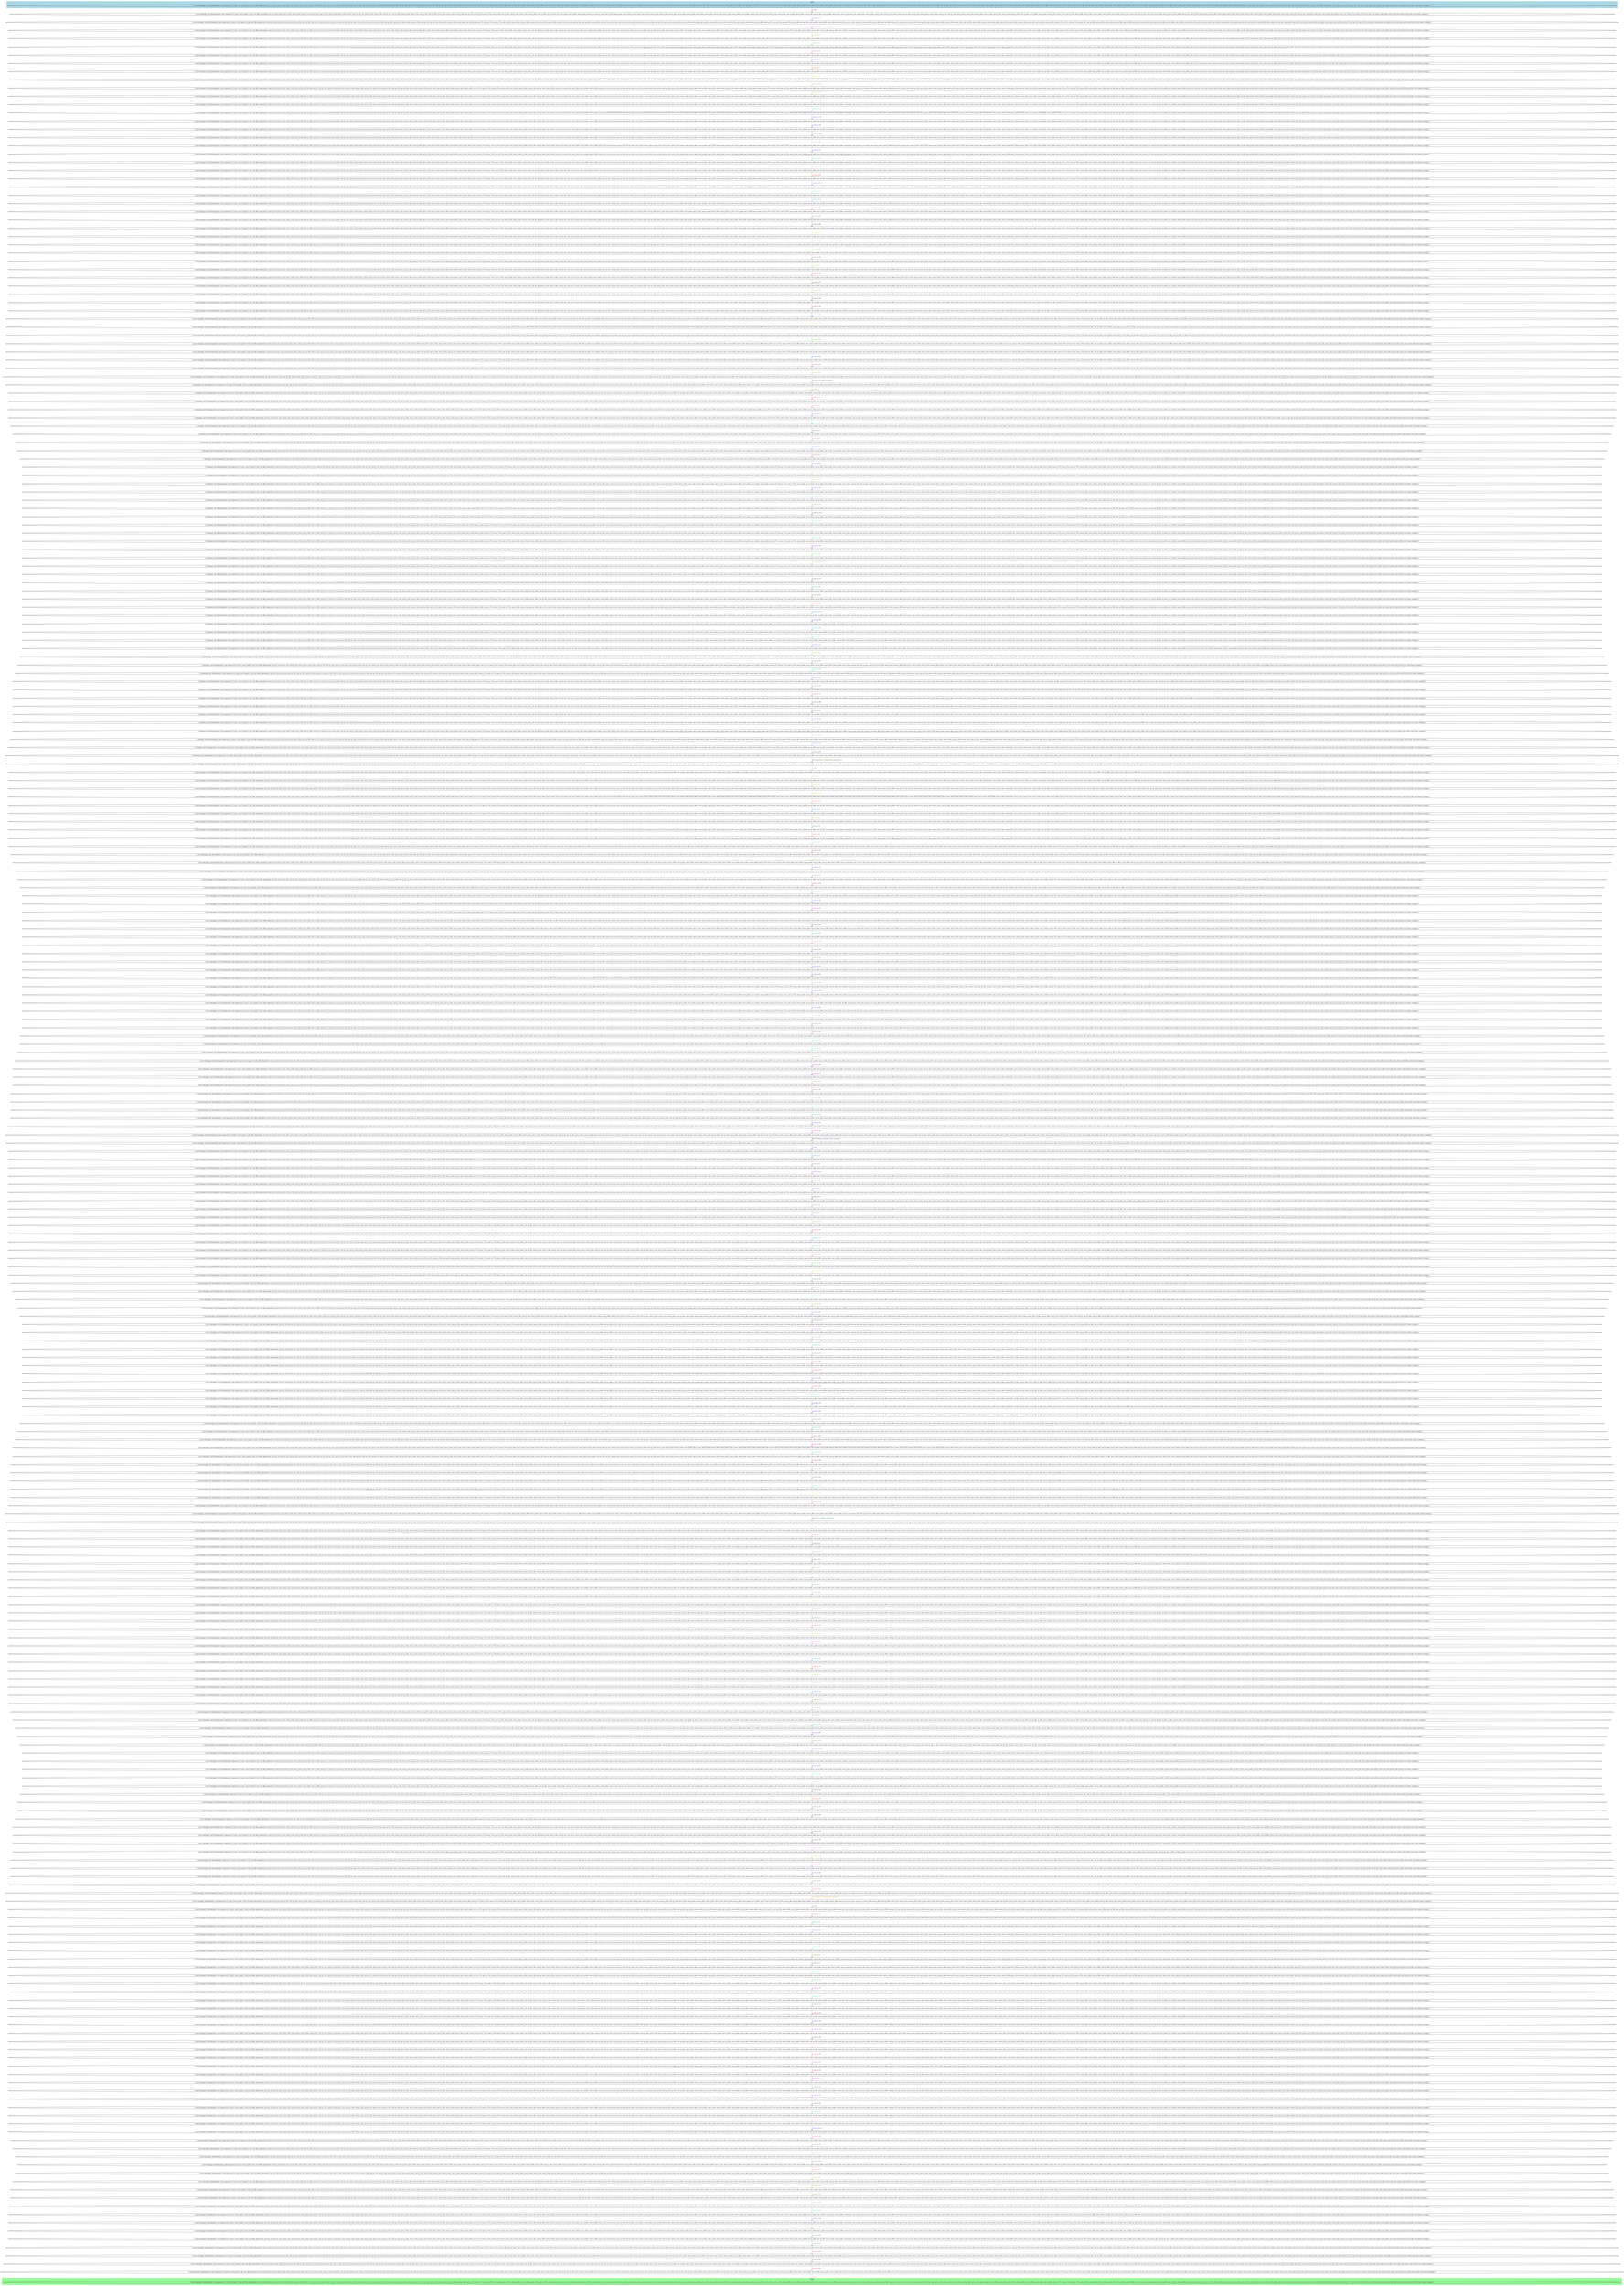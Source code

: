 digraph G {
0 [label="{ (not (cleaning)), (not (development)), (not (exposure)), (f_copy), (not (f_goal)), (f_ok), (not (film_deposition)), (q_1), (not (q_10)), (not (q_10s)), (not (q_10t)), (not (q_11)), (not (q_11s)), (not (q_11t)), (not (q_12)), (not (q_12s)), (not (q_12t)), (not (q_13)), (not (q_13s)), (not (q_13t)), (not (q_14)), (not (q_14s)), (not (q_14t)), (not (q_15)), (not (q_15s)), (not (q_15t)), (not (q_16)), (not (q_16s)), (not (q_16t)), (not (q_17)), (not (q_17s)), (not (q_17t)), (not (q_18)), (not (q_18s)), (not (q_18t)), (not (q_19)), (not (q_19s)), (not (q_19t)), (not (q_1t)), (not (q_2)), (not (q_20)), (not (q_20s)), (not (q_20t)), (not (q_21)), (not (q_21s)), (not (q_21t)), (not (q_22)), (not (q_22s)), (not (q_22t)), (not (q_23)), (not (q_23s)), (not (q_23t)), (not (q_24)), (not (q_24s)), (not (q_24t)), (not (q_25)), (not (q_25s)), (not (q_25t)), (not (q_26)), (not (q_26s)), (not (q_26t)), (not (q_27)), (not (q_27s)), (not (q_27t)), (not (q_28)), (not (q_28s)), (not (q_28t)), (not (q_29)), (not (q_29s)), (not (q_29t)), (not (q_2s)), (not (q_2t)), (not (q_3)), (not (q_30)), (not (q_30s)), (not (q_30t)), (not (q_31)), (not (q_31s)), (not (q_31t)), (not (q_32)), (not (q_32s)), (not (q_32t)), (not (q_33)), (not (q_33s)), (not (q_33t)), (not (q_34)), (not (q_34s)), (not (q_34t)), (not (q_35)), (not (q_35s)), (not (q_35t)), (not (q_36)), (not (q_36s)), (not (q_36t)), (not (q_37)), (not (q_37s)), (not (q_37t)), (not (q_38)), (not (q_38s)), (not (q_38t)), (not (q_39)), (not (q_39s)), (not (q_39t)), (not (q_3s)), (not (q_3t)), (not (q_4)), (not (q_40)), (not (q_40s)), (not (q_40t)), (not (q_41)), (not (q_41s)), (not (q_41t)), (not (q_42)), (not (q_42s)), (not (q_42t)), (not (q_43)), (not (q_43s)), (not (q_43t)), (not (q_44t)), (not (q_4s)), (not (q_4t)), (not (q_5)), (not (q_5s)), (not (q_5t)), (not (q_6)), (not (q_6s)), (not (q_6t)), (not (q_7)), (not (q_7s)), (not (q_7t)), (not (q_8)), (not (q_8s)), (not (q_8t)), (not (q_9)), (not (q_9s)), (not (q_9t)), (not (resist_coating)) }"];
1 [label="{ (not (cleaning)), (not (development)), (not (exposure)), (f_sync), (not (f_goal)), (f_ok), (not (film_deposition)), (q_1s), (not (q_10)), (not (q_10s)), (not (q_10t)), (not (q_11)), (not (q_11s)), (not (q_11t)), (not (q_12)), (not (q_12s)), (not (q_12t)), (not (q_13)), (not (q_13s)), (not (q_13t)), (not (q_14)), (not (q_14s)), (not (q_14t)), (not (q_15)), (not (q_15s)), (not (q_15t)), (not (q_16)), (not (q_16s)), (not (q_16t)), (not (q_17)), (not (q_17s)), (not (q_17t)), (not (q_18)), (not (q_18s)), (not (q_18t)), (not (q_19)), (not (q_19s)), (not (q_19t)), (q_1t), (not (q_2)), (not (q_20)), (not (q_20s)), (not (q_20t)), (not (q_21)), (not (q_21s)), (not (q_21t)), (not (q_22)), (not (q_22s)), (not (q_22t)), (not (q_23)), (not (q_23s)), (not (q_23t)), (not (q_24)), (not (q_24s)), (not (q_24t)), (not (q_25)), (not (q_25s)), (not (q_25t)), (not (q_26)), (not (q_26s)), (not (q_26t)), (not (q_27)), (not (q_27s)), (not (q_27t)), (not (q_28)), (not (q_28s)), (not (q_28t)), (not (q_29)), (not (q_29s)), (not (q_29t)), (not (q_2s)), (not (q_2t)), (not (q_3)), (not (q_30)), (not (q_30s)), (not (q_30t)), (not (q_31)), (not (q_31s)), (not (q_31t)), (not (q_32)), (not (q_32s)), (not (q_32t)), (not (q_33)), (not (q_33s)), (not (q_33t)), (not (q_34)), (not (q_34s)), (not (q_34t)), (not (q_35)), (not (q_35s)), (not (q_35t)), (not (q_36)), (not (q_36s)), (not (q_36t)), (not (q_37)), (not (q_37s)), (not (q_37t)), (not (q_38)), (not (q_38s)), (not (q_38t)), (not (q_39)), (not (q_39s)), (not (q_39t)), (not (q_3s)), (not (q_3t)), (not (q_4)), (not (q_40)), (not (q_40s)), (not (q_40t)), (not (q_41)), (not (q_41s)), (not (q_41t)), (not (q_42)), (not (q_42s)), (not (q_42t)), (not (q_43)), (not (q_43s)), (not (q_43t)), (not (q_44t)), (not (q_4s)), (not (q_4t)), (not (q_5)), (not (q_5s)), (not (q_5t)), (not (q_6)), (not (q_6s)), (not (q_6t)), (not (q_7)), (not (q_7s)), (not (q_7t)), (not (q_8)), (not (q_8s)), (not (q_8t)), (not (q_9)), (not (q_9s)), (not (q_9t)), (not (resist_coating)) }"];
2 [label="{ (not (cleaning)), (not (development)), (not (exposure)), (f_sync), (not (f_goal)), (f_ok), (not (film_deposition)), (not ((q_1))) (not ((q_1s))), (not (q_10)), (not (q_10s)), (not (q_10t)), (not (q_11)), (not (q_11s)), (not (q_11t)), (not (q_12)), (not (q_12s)), (not (q_12t)), (not (q_13)), (not (q_13s)), (not (q_13t)), (not (q_14)), (not (q_14s)), (not (q_14t)), (not (q_15)), (not (q_15s)), (not (q_15t)), (not (q_16)), (not (q_16s)), (not (q_16t)), (not (q_17)), (not (q_17s)), (not (q_17t)), (not (q_18)), (not (q_18s)), (not (q_18t)), (not (q_19)), (not (q_19s)), (not (q_19t)), (not (q_1t)), (not (q_2)), (not (q_20)), (not (q_20s)), (not (q_20t)), (not (q_21)), (not (q_21s)), (not (q_21t)), (not (q_22)), (not (q_22s)), (not (q_22t)), (not (q_23)), (not (q_23s)), (not (q_23t)), (not (q_24)), (not (q_24s)), (not (q_24t)), (not (q_25)), (not (q_25s)), (not (q_25t)), (not (q_26)), (not (q_26s)), (not (q_26t)), (not (q_27)), (not (q_27s)), (not (q_27t)), (not (q_28)), (not (q_28s)), (not (q_28t)), (not (q_29)), (not (q_29s)), (not (q_29t)), (q_2s), (q_2t), (not (q_3)), (not (q_30)), (not (q_30s)), (not (q_30t)), (not (q_31)), (not (q_31s)), (not (q_31t)), (not (q_32)), (not (q_32s)), (not (q_32t)), (not (q_33)), (not (q_33s)), (not (q_33t)), (not (q_34)), (not (q_34s)), (not (q_34t)), (not (q_35)), (not (q_35s)), (not (q_35t)), (not (q_36)), (not (q_36s)), (not (q_36t)), (not (q_37)), (q_37s), (not (q_37t)), (not (q_38)), (not (q_38s)), (not (q_38t)), (not (q_39)), (not (q_39s)), (not (q_39t)), (not (q_3s)), (not (q_3t)), (not (q_4)), (not (q_40)), (not (q_40s)), (not (q_40t)), (not (q_41)), (not (q_41s)), (not (q_41t)), (not (q_42)), (not (q_42s)), (not (q_42t)), (not (q_43)), (not (q_43s)), (not (q_43t)), (not (q_44t)), (not (q_4s)), (not (q_4t)), (not (q_5)), (not (q_5s)), (not (q_5t)), (not (q_6)), (not (q_6s)), (not (q_6t)), (not (q_7)), (not (q_7s)), (not (q_7t)), (not (q_8)), (not (q_8s)), (not (q_8t)), (not (q_9)), (not (q_9s)), (not (q_9t)), (not (resist_coating)) }"];
3 [label="{ (not (cleaning)), (not (development)), (not (exposure)), (f_sync), (not (f_goal)), (f_ok), (not (film_deposition)), (not ((q_1))) (not ((q_1s))), (not (q_10)), (not (q_10s)), (not (q_10t)), (not (q_11)), (not (q_11s)), (not (q_11t)), (not (q_12)), (not (q_12s)), (not (q_12t)), (not (q_13)), (not (q_13s)), (not (q_13t)), (not (q_14)), (not (q_14s)), (not (q_14t)), (not (q_15)), (not (q_15s)), (not (q_15t)), (not (q_16)), (not (q_16s)), (not (q_16t)), (not (q_17)), (not (q_17s)), (not (q_17t)), (not (q_18)), (not (q_18s)), (not (q_18t)), (not (q_19)), (not (q_19s)), (not (q_19t)), (not (q_1t)), (not (q_2)), (not (q_20)), (not (q_20s)), (not (q_20t)), (not (q_21)), (not (q_21s)), (not (q_21t)), (not (q_22)), (not (q_22s)), (not (q_22t)), (not (q_23)), (not (q_23s)), (not (q_23t)), (not (q_24)), (not (q_24s)), (not (q_24t)), (not (q_25)), (not (q_25s)), (not (q_25t)), (not (q_26)), (not (q_26s)), (not (q_26t)), (not (q_27)), (not (q_27s)), (not (q_27t)), (not (q_28)), (not (q_28s)), (not (q_28t)), (not (q_29)), (not (q_29s)), (not (q_29t)), (not (q_2s)), (not (q_2t)), (q_3), (not (q_30)), (not (q_30s)), (not (q_30t)), (not (q_31)), (not (q_31s)), (not (q_31t)), (not (q_32)), (not (q_32s)), (not (q_32t)), (not (q_33)), (not (q_33s)), (not (q_33t)), (not (q_34)), (not (q_34s)), (not (q_34t)), (not (q_35)), (not (q_35s)), (not (q_35t)), (not (q_36)), (not (q_36s)), (not (q_36t)), (not (q_37)), (q_37s), (not (q_37t)), (not (q_38)), (not (q_38s)), (not (q_38t)), (not (q_39)), (not (q_39s)), (not (q_39t)), (not (q_3s)), (q_3t), (not (q_4)), (not (q_40)), (not (q_40s)), (not (q_40t)), (not (q_41)), (not (q_41s)), (not (q_41t)), (not (q_42)), (not (q_42s)), (not (q_42t)), (q_43), (not (q_43s)), (not (q_43t)), (not (q_44t)), (not (q_4s)), (not (q_4t)), (not (q_5)), (not (q_5s)), (not (q_5t)), (not (q_6)), (not (q_6s)), (not (q_6t)), (not (q_7)), (not (q_7s)), (not (q_7t)), (not (q_8)), (not (q_8s)), (not (q_8t)), (not (q_9)), (not (q_9s)), (not (q_9t)), (not (resist_coating)) }"];
4 [label="{ (not (cleaning)), (not (development)), (not (exposure)), (f_sync), (not (f_goal)), (f_ok), (not (film_deposition)), (not ((q_1))) (not ((q_1s))), (not (q_10)), (not (q_10s)), (not (q_10t)), (not (q_11)), (not (q_11s)), (not (q_11t)), (not (q_12)), (not (q_12s)), (not (q_12t)), (not (q_13)), (not (q_13s)), (not (q_13t)), (not (q_14)), (not (q_14s)), (not (q_14t)), (not (q_15)), (not (q_15s)), (not (q_15t)), (not (q_16)), (not (q_16s)), (not (q_16t)), (not (q_17)), (not (q_17s)), (not (q_17t)), (not (q_18)), (not (q_18s)), (not (q_18t)), (not (q_19)), (not (q_19s)), (not (q_19t)), (not (q_1t)), (not (q_2)), (not (q_20)), (not (q_20s)), (not (q_20t)), (not (q_21)), (not (q_21s)), (not (q_21t)), (not (q_22)), (not (q_22s)), (not (q_22t)), (not (q_23)), (not (q_23s)), (not (q_23t)), (not (q_24)), (not (q_24s)), (not (q_24t)), (not (q_25)), (not (q_25s)), (not (q_25t)), (not (q_26)), (not (q_26s)), (not (q_26t)), (not (q_27)), (not (q_27s)), (not (q_27t)), (not (q_28)), (not (q_28s)), (not (q_28t)), (not (q_29)), (not (q_29s)), (not (q_29t)), (not (q_2s)), (not (q_2t)), (q_3), (not (q_30)), (not (q_30s)), (not (q_30t)), (not (q_31)), (not (q_31s)), (not (q_31t)), (not (q_32)), (not (q_32s)), (not (q_32t)), (not (q_33)), (not (q_33s)), (not (q_33t)), (not (q_34)), (not (q_34s)), (not (q_34t)), (not (q_35)), (not (q_35s)), (not (q_35t)), (not (q_36)), (not (q_36s)), (not (q_36t)), (not (q_37)), (q_37s), (not (q_37t)), (not (q_38)), (not (q_38s)), (not (q_38t)), (not (q_39)), (not (q_39s)), (not (q_39t)), (not (q_3s)), (not (q_3t)), (not (q_4)), (not (q_40)), (not (q_40s)), (not (q_40t)), (not (q_41)), (not (q_41s)), (not (q_41t)), (not (q_42)), (not (q_42s)), (not (q_42t)), (q_43), (not (q_43s)), (not (q_43t)), (not (q_44t)), (not (q_4s)), (q_4t), (not (q_5)), (not (q_5s)), (not (q_5t)), (not (q_6)), (not (q_6s)), (not (q_6t)), (not (q_7)), (not (q_7s)), (not (q_7t)), (not (q_8)), (not (q_8s)), (not (q_8t)), (not (q_9)), (not (q_9s)), (not (q_9t)), (not (resist_coating)) }"];
5 [label="{ (not (cleaning)), (not (development)), (not (exposure)), (f_sync), (not (f_goal)), (f_ok), (not (film_deposition)), (not ((q_1))) (not ((q_1s))), (not (q_10)), (not (q_10s)), (not (q_10t)), (not (q_11)), (not (q_11s)), (not (q_11t)), (not (q_12)), (not (q_12s)), (not (q_12t)), (not (q_13)), (not (q_13s)), (not (q_13t)), (not (q_14)), (not (q_14s)), (not (q_14t)), (not (q_15)), (not (q_15s)), (not (q_15t)), (not (q_16)), (not (q_16s)), (not (q_16t)), (not (q_17)), (not (q_17s)), (not (q_17t)), (not (q_18)), (not (q_18s)), (not (q_18t)), (not (q_19)), (not (q_19s)), (not (q_19t)), (not (q_1t)), (not (q_2)), (not (q_20)), (not (q_20s)), (not (q_20t)), (not (q_21)), (not (q_21s)), (not (q_21t)), (not (q_22)), (not (q_22s)), (not (q_22t)), (not (q_23)), (not (q_23s)), (not (q_23t)), (not (q_24)), (not (q_24s)), (not (q_24t)), (not (q_25)), (not (q_25s)), (not (q_25t)), (not (q_26)), (not (q_26s)), (not (q_26t)), (not (q_27)), (not (q_27s)), (not (q_27t)), (not (q_28)), (not (q_28s)), (not (q_28t)), (not (q_29)), (not (q_29s)), (not (q_29t)), (not (q_2s)), (not (q_2t)), (q_3), (not (q_30)), (not (q_30s)), (not (q_30t)), (not (q_31)), (not (q_31s)), (not (q_31t)), (not (q_32)), (not (q_32s)), (not (q_32t)), (not (q_33)), (not (q_33s)), (not (q_33t)), (not (q_34)), (not (q_34s)), (not (q_34t)), (not (q_35)), (not (q_35s)), (not (q_35t)), (not (q_36)), (not (q_36s)), (not (q_36t)), (not (q_37)), (q_37s), (not (q_37t)), (not (q_38)), (not (q_38s)), (not (q_38t)), (not (q_39)), (not (q_39s)), (not (q_39t)), (not (q_3s)), (not (q_3t)), (not (q_4)), (not (q_40)), (not (q_40s)), (not (q_40t)), (not (q_41)), (not (q_41s)), (not (q_41t)), (not (q_42)), (not (q_42s)), (not (q_42t)), (q_43), (not (q_43s)), (not (q_43t)), (not (q_44t)), (not (q_4s)), (not (q_4t)), (not (q_5)), (not (q_5s)), (q_5t), (not (q_6)), (not (q_6s)), (not (q_6t)), (not (q_7)), (not (q_7s)), (not (q_7t)), (not (q_8)), (not (q_8s)), (not (q_8t)), (not (q_9)), (not (q_9s)), (not (q_9t)), (not (resist_coating)) }"];
6 [label="{ (not (cleaning)), (not (development)), (not (exposure)), (f_sync), (not (f_goal)), (f_ok), (not (film_deposition)), (not ((q_1))) (not ((q_1s))), (not (q_10)), (not (q_10s)), (not (q_10t)), (not (q_11)), (not (q_11s)), (not (q_11t)), (not (q_12)), (not (q_12s)), (not (q_12t)), (not (q_13)), (not (q_13s)), (not (q_13t)), (not (q_14)), (not (q_14s)), (not (q_14t)), (not (q_15)), (not (q_15s)), (not (q_15t)), (not (q_16)), (not (q_16s)), (not (q_16t)), (not (q_17)), (not (q_17s)), (not (q_17t)), (not (q_18)), (not (q_18s)), (not (q_18t)), (not (q_19)), (not (q_19s)), (not (q_19t)), (not (q_1t)), (not (q_2)), (not (q_20)), (not (q_20s)), (not (q_20t)), (not (q_21)), (not (q_21s)), (not (q_21t)), (not (q_22)), (not (q_22s)), (not (q_22t)), (not (q_23)), (not (q_23s)), (not (q_23t)), (not (q_24)), (not (q_24s)), (not (q_24t)), (not (q_25)), (not (q_25s)), (not (q_25t)), (not (q_26)), (not (q_26s)), (not (q_26t)), (not (q_27)), (not (q_27s)), (not (q_27t)), (not (q_28)), (not (q_28s)), (not (q_28t)), (not (q_29)), (not (q_29s)), (not (q_29t)), (not (q_2s)), (not (q_2t)), (q_3), (not (q_30)), (not (q_30s)), (not (q_30t)), (not (q_31)), (not (q_31s)), (not (q_31t)), (not (q_32)), (not (q_32s)), (not (q_32t)), (not (q_33)), (not (q_33s)), (not (q_33t)), (not (q_34)), (not (q_34s)), (not (q_34t)), (not (q_35)), (not (q_35s)), (not (q_35t)), (not (q_36)), (not (q_36s)), (not (q_36t)), (not (q_37)), (q_37s), (not (q_37t)), (not (q_38)), (not (q_38s)), (not (q_38t)), (not (q_39)), (not (q_39s)), (not (q_39t)), (not (q_3s)), (not (q_3t)), (not (q_4)), (not (q_40)), (not (q_40s)), (not (q_40t)), (not (q_41)), (not (q_41s)), (not (q_41t)), (not (q_42)), (not (q_42s)), (not (q_42t)), (q_43), (not (q_43s)), (not (q_43t)), (not (q_44t)), (not (q_4s)), (not (q_4t)), (not (q_5)), (not (q_5s)), (not (q_5t)), (not (q_6)), (not (q_6s)), (q_6t), (not (q_7)), (not (q_7s)), (not (q_7t)), (not (q_8)), (not (q_8s)), (not (q_8t)), (not (q_9)), (not (q_9s)), (not (q_9t)), (not (resist_coating)) }"];
7 [label="{ (not (cleaning)), (not (development)), (not (exposure)), (f_sync), (not (f_goal)), (f_ok), (not (film_deposition)), (not ((q_1))) (not ((q_1s))), (not (q_10)), (not (q_10s)), (not (q_10t)), (not (q_11)), (not (q_11s)), (not (q_11t)), (not (q_12)), (not (q_12s)), (not (q_12t)), (not (q_13)), (not (q_13s)), (not (q_13t)), (not (q_14)), (not (q_14s)), (not (q_14t)), (not (q_15)), (not (q_15s)), (not (q_15t)), (not (q_16)), (not (q_16s)), (not (q_16t)), (not (q_17)), (not (q_17s)), (not (q_17t)), (not (q_18)), (not (q_18s)), (not (q_18t)), (not (q_19)), (not (q_19s)), (not (q_19t)), (not (q_1t)), (not (q_2)), (not (q_20)), (not (q_20s)), (not (q_20t)), (not (q_21)), (not (q_21s)), (not (q_21t)), (not (q_22)), (not (q_22s)), (not (q_22t)), (not (q_23)), (not (q_23s)), (not (q_23t)), (not (q_24)), (not (q_24s)), (not (q_24t)), (not (q_25)), (not (q_25s)), (not (q_25t)), (not (q_26)), (not (q_26s)), (not (q_26t)), (not (q_27)), (not (q_27s)), (not (q_27t)), (not (q_28)), (not (q_28s)), (not (q_28t)), (not (q_29)), (not (q_29s)), (not (q_29t)), (not (q_2s)), (not (q_2t)), (q_3), (not (q_30)), (not (q_30s)), (not (q_30t)), (not (q_31)), (not (q_31s)), (not (q_31t)), (not (q_32)), (not (q_32s)), (not (q_32t)), (not (q_33)), (not (q_33s)), (not (q_33t)), (not (q_34)), (not (q_34s)), (not (q_34t)), (not (q_35)), (not (q_35s)), (not (q_35t)), (not (q_36)), (not (q_36s)), (not (q_36t)), (not (q_37)), (q_37s), (not (q_37t)), (not (q_38)), (not (q_38s)), (not (q_38t)), (not (q_39)), (not (q_39s)), (not (q_39t)), (not (q_3s)), (not (q_3t)), (not (q_4)), (not (q_40)), (not (q_40s)), (not (q_40t)), (not (q_41)), (not (q_41s)), (not (q_41t)), (not (q_42)), (not (q_42s)), (not (q_42t)), (q_43), (not (q_43s)), (not (q_43t)), (not (q_44t)), (not (q_4s)), (not (q_4t)), (not (q_5)), (not (q_5s)), (not (q_5t)), (not (q_6)), (not (q_6s)), (not (q_6t)), (not (q_7)), (not (q_7s)), (q_7t), (not (q_8)), (not (q_8s)), (not (q_8t)), (not (q_9)), (not (q_9s)), (not (q_9t)), (not (resist_coating)) }"];
8 [label="{ (not (cleaning)), (not (development)), (not (exposure)), (f_sync), (not (f_goal)), (f_ok), (not (film_deposition)), (not ((q_1))) (not ((q_1s))), (not (q_10)), (not (q_10s)), (not (q_10t)), (not (q_11)), (not (q_11s)), (not (q_11t)), (not (q_12)), (not (q_12s)), (not (q_12t)), (not (q_13)), (not (q_13s)), (not (q_13t)), (not (q_14)), (not (q_14s)), (not (q_14t)), (not (q_15)), (not (q_15s)), (not (q_15t)), (not (q_16)), (not (q_16s)), (not (q_16t)), (not (q_17)), (not (q_17s)), (not (q_17t)), (not (q_18)), (not (q_18s)), (not (q_18t)), (not (q_19)), (not (q_19s)), (not (q_19t)), (not (q_1t)), (not (q_2)), (not (q_20)), (not (q_20s)), (not (q_20t)), (not (q_21)), (not (q_21s)), (not (q_21t)), (not (q_22)), (not (q_22s)), (not (q_22t)), (not (q_23)), (not (q_23s)), (not (q_23t)), (not (q_24)), (not (q_24s)), (not (q_24t)), (not (q_25)), (not (q_25s)), (not (q_25t)), (not (q_26)), (not (q_26s)), (not (q_26t)), (not (q_27)), (not (q_27s)), (not (q_27t)), (not (q_28)), (not (q_28s)), (not (q_28t)), (not (q_29)), (not (q_29s)), (not (q_29t)), (not (q_2s)), (not (q_2t)), (q_3), (not (q_30)), (not (q_30s)), (not (q_30t)), (not (q_31)), (not (q_31s)), (not (q_31t)), (not (q_32)), (not (q_32s)), (not (q_32t)), (not (q_33)), (not (q_33s)), (not (q_33t)), (not (q_34)), (not (q_34s)), (not (q_34t)), (not (q_35)), (not (q_35s)), (not (q_35t)), (not (q_36)), (not (q_36s)), (not (q_36t)), (not (q_37)), (q_37s), (not (q_37t)), (not (q_38)), (not (q_38s)), (not (q_38t)), (not (q_39)), (not (q_39s)), (not (q_39t)), (not (q_3s)), (not (q_3t)), (not (q_4)), (not (q_40)), (not (q_40s)), (not (q_40t)), (not (q_41)), (not (q_41s)), (not (q_41t)), (not (q_42)), (not (q_42s)), (not (q_42t)), (q_43), (not (q_43s)), (not (q_43t)), (not (q_44t)), (not (q_4s)), (not (q_4t)), (not (q_5)), (not (q_5s)), (not (q_5t)), (not (q_6)), (not (q_6s)), (not (q_6t)), (not (q_7)), (not (q_7s)), (not (q_7t)), (not (q_8)), (not (q_8s)), (q_8t), (not (q_9)), (not (q_9s)), (not (q_9t)), (not (resist_coating)) }"];
9 [label="{ (not (cleaning)), (not (development)), (not (exposure)), (f_sync), (not (f_goal)), (f_ok), (not (film_deposition)), (not ((q_1))) (not ((q_1s))), (not (q_10)), (not (q_10s)), (not (q_10t)), (not (q_11)), (not (q_11s)), (not (q_11t)), (not (q_12)), (not (q_12s)), (not (q_12t)), (not (q_13)), (not (q_13s)), (not (q_13t)), (not (q_14)), (not (q_14s)), (not (q_14t)), (not (q_15)), (not (q_15s)), (not (q_15t)), (not (q_16)), (not (q_16s)), (not (q_16t)), (not (q_17)), (not (q_17s)), (not (q_17t)), (not (q_18)), (not (q_18s)), (not (q_18t)), (not (q_19)), (not (q_19s)), (not (q_19t)), (not (q_1t)), (not (q_2)), (not (q_20)), (not (q_20s)), (not (q_20t)), (not (q_21)), (not (q_21s)), (not (q_21t)), (not (q_22)), (not (q_22s)), (not (q_22t)), (not (q_23)), (not (q_23s)), (not (q_23t)), (not (q_24)), (not (q_24s)), (not (q_24t)), (not (q_25)), (not (q_25s)), (not (q_25t)), (not (q_26)), (not (q_26s)), (not (q_26t)), (not (q_27)), (not (q_27s)), (not (q_27t)), (not (q_28)), (not (q_28s)), (not (q_28t)), (not (q_29)), (not (q_29s)), (not (q_29t)), (not (q_2s)), (not (q_2t)), (q_3), (not (q_30)), (not (q_30s)), (not (q_30t)), (not (q_31)), (not (q_31s)), (not (q_31t)), (not (q_32)), (not (q_32s)), (not (q_32t)), (not (q_33)), (not (q_33s)), (not (q_33t)), (not (q_34)), (not (q_34s)), (not (q_34t)), (not (q_35)), (not (q_35s)), (not (q_35t)), (not (q_36)), (not (q_36s)), (not (q_36t)), (not (q_37)), (q_37s), (not (q_37t)), (not (q_38)), (not (q_38s)), (not (q_38t)), (not (q_39)), (not (q_39s)), (not (q_39t)), (not (q_3s)), (not (q_3t)), (not (q_4)), (not (q_40)), (not (q_40s)), (not (q_40t)), (not (q_41)), (not (q_41s)), (not (q_41t)), (not (q_42)), (not (q_42s)), (not (q_42t)), (q_43), (not (q_43s)), (not (q_43t)), (not (q_44t)), (not (q_4s)), (not (q_4t)), (not (q_5)), (not (q_5s)), (not (q_5t)), (not (q_6)), (not (q_6s)), (not (q_6t)), (not (q_7)), (not (q_7s)), (not (q_7t)), (not (q_8)), (not (q_8s)), (not (q_8t)), (not (q_9)), (not (q_9s)), (q_9t), (not (resist_coating)) }"];
10 [label="{ (not (cleaning)), (not (development)), (not (exposure)), (f_sync), (not (f_goal)), (f_ok), (not (film_deposition)), (not ((q_1))) (not ((q_1s))), (not (q_10)), (not (q_10s)), (q_10t), (not (q_11)), (not (q_11s)), (not (q_11t)), (not (q_12)), (not (q_12s)), (not (q_12t)), (not (q_13)), (not (q_13s)), (not (q_13t)), (not (q_14)), (not (q_14s)), (not (q_14t)), (not (q_15)), (not (q_15s)), (not (q_15t)), (not (q_16)), (not (q_16s)), (not (q_16t)), (not (q_17)), (not (q_17s)), (not (q_17t)), (not (q_18)), (not (q_18s)), (not (q_18t)), (not (q_19)), (not (q_19s)), (not (q_19t)), (not (q_1t)), (not (q_2)), (not (q_20)), (not (q_20s)), (not (q_20t)), (not (q_21)), (not (q_21s)), (not (q_21t)), (not (q_22)), (not (q_22s)), (not (q_22t)), (not (q_23)), (not (q_23s)), (not (q_23t)), (not (q_24)), (not (q_24s)), (not (q_24t)), (not (q_25)), (not (q_25s)), (not (q_25t)), (not (q_26)), (not (q_26s)), (not (q_26t)), (not (q_27)), (not (q_27s)), (not (q_27t)), (not (q_28)), (not (q_28s)), (not (q_28t)), (not (q_29)), (not (q_29s)), (not (q_29t)), (not (q_2s)), (not (q_2t)), (q_3), (not (q_30)), (not (q_30s)), (not (q_30t)), (not (q_31)), (not (q_31s)), (not (q_31t)), (not (q_32)), (not (q_32s)), (not (q_32t)), (not (q_33)), (not (q_33s)), (not (q_33t)), (not (q_34)), (not (q_34s)), (not (q_34t)), (not (q_35)), (not (q_35s)), (not (q_35t)), (not (q_36)), (not (q_36s)), (not (q_36t)), (not (q_37)), (q_37s), (not (q_37t)), (not (q_38)), (not (q_38s)), (not (q_38t)), (not (q_39)), (not (q_39s)), (not (q_39t)), (not (q_3s)), (not (q_3t)), (not (q_4)), (not (q_40)), (not (q_40s)), (not (q_40t)), (not (q_41)), (not (q_41s)), (not (q_41t)), (not (q_42)), (not (q_42s)), (not (q_42t)), (q_43), (not (q_43s)), (not (q_43t)), (not (q_44t)), (not (q_4s)), (not (q_4t)), (not (q_5)), (not (q_5s)), (not (q_5t)), (not (q_6)), (not (q_6s)), (not (q_6t)), (not (q_7)), (not (q_7s)), (not (q_7t)), (not (q_8)), (not (q_8s)), (not (q_8t)), (not (q_9)), (not (q_9s)), (not (q_9t)), (not (resist_coating)) }"];
11 [label="{ (not (cleaning)), (not (development)), (not (exposure)), (f_sync), (not (f_goal)), (f_ok), (not (film_deposition)), (not ((q_1))) (not ((q_1s))), (not (q_10)), (not (q_10s)), (not (q_10t)), (not (q_11)), (not (q_11s)), (q_11t), (not (q_12)), (not (q_12s)), (not (q_12t)), (not (q_13)), (not (q_13s)), (not (q_13t)), (not (q_14)), (not (q_14s)), (not (q_14t)), (not (q_15)), (not (q_15s)), (not (q_15t)), (not (q_16)), (not (q_16s)), (not (q_16t)), (not (q_17)), (not (q_17s)), (not (q_17t)), (not (q_18)), (not (q_18s)), (not (q_18t)), (not (q_19)), (not (q_19s)), (not (q_19t)), (not (q_1t)), (not (q_2)), (not (q_20)), (not (q_20s)), (not (q_20t)), (not (q_21)), (not (q_21s)), (not (q_21t)), (not (q_22)), (not (q_22s)), (not (q_22t)), (not (q_23)), (not (q_23s)), (not (q_23t)), (not (q_24)), (not (q_24s)), (not (q_24t)), (not (q_25)), (not (q_25s)), (not (q_25t)), (not (q_26)), (not (q_26s)), (not (q_26t)), (not (q_27)), (not (q_27s)), (not (q_27t)), (not (q_28)), (not (q_28s)), (not (q_28t)), (not (q_29)), (not (q_29s)), (not (q_29t)), (not (q_2s)), (not (q_2t)), (q_3), (not (q_30)), (not (q_30s)), (not (q_30t)), (not (q_31)), (not (q_31s)), (not (q_31t)), (not (q_32)), (not (q_32s)), (not (q_32t)), (not (q_33)), (not (q_33s)), (not (q_33t)), (not (q_34)), (not (q_34s)), (not (q_34t)), (not (q_35)), (not (q_35s)), (not (q_35t)), (not (q_36)), (not (q_36s)), (not (q_36t)), (not (q_37)), (q_37s), (not (q_37t)), (not (q_38)), (not (q_38s)), (not (q_38t)), (not (q_39)), (not (q_39s)), (not (q_39t)), (not (q_3s)), (not (q_3t)), (not (q_4)), (not (q_40)), (not (q_40s)), (not (q_40t)), (not (q_41)), (not (q_41s)), (not (q_41t)), (not (q_42)), (not (q_42s)), (not (q_42t)), (q_43), (not (q_43s)), (not (q_43t)), (not (q_44t)), (not (q_4s)), (not (q_4t)), (not (q_5)), (not (q_5s)), (not (q_5t)), (not (q_6)), (not (q_6s)), (not (q_6t)), (not (q_7)), (not (q_7s)), (not (q_7t)), (not (q_8)), (not (q_8s)), (not (q_8t)), (not (q_9)), (not (q_9s)), (not (q_9t)), (not (resist_coating)) }"];
12 [label="{ (not (cleaning)), (not (development)), (not (exposure)), (f_sync), (not (f_goal)), (f_ok), (not (film_deposition)), (not ((q_1))) (not ((q_1s))), (not (q_10)), (not (q_10s)), (not (q_10t)), (not (q_11)), (not (q_11s)), (not (q_11t)), (not (q_12)), (not (q_12s)), (q_12t), (not (q_13)), (not (q_13s)), (not (q_13t)), (not (q_14)), (not (q_14s)), (not (q_14t)), (not (q_15)), (not (q_15s)), (not (q_15t)), (not (q_16)), (not (q_16s)), (not (q_16t)), (not (q_17)), (not (q_17s)), (not (q_17t)), (not (q_18)), (not (q_18s)), (not (q_18t)), (not (q_19)), (not (q_19s)), (not (q_19t)), (not (q_1t)), (not (q_2)), (not (q_20)), (not (q_20s)), (not (q_20t)), (not (q_21)), (not (q_21s)), (not (q_21t)), (not (q_22)), (not (q_22s)), (not (q_22t)), (not (q_23)), (not (q_23s)), (not (q_23t)), (not (q_24)), (not (q_24s)), (not (q_24t)), (not (q_25)), (not (q_25s)), (not (q_25t)), (not (q_26)), (not (q_26s)), (not (q_26t)), (not (q_27)), (not (q_27s)), (not (q_27t)), (not (q_28)), (not (q_28s)), (not (q_28t)), (not (q_29)), (not (q_29s)), (not (q_29t)), (not (q_2s)), (not (q_2t)), (q_3), (not (q_30)), (not (q_30s)), (not (q_30t)), (not (q_31)), (not (q_31s)), (not (q_31t)), (not (q_32)), (not (q_32s)), (not (q_32t)), (not (q_33)), (not (q_33s)), (not (q_33t)), (not (q_34)), (not (q_34s)), (not (q_34t)), (not (q_35)), (not (q_35s)), (not (q_35t)), (not (q_36)), (not (q_36s)), (not (q_36t)), (not (q_37)), (q_37s), (not (q_37t)), (not (q_38)), (not (q_38s)), (not (q_38t)), (not (q_39)), (not (q_39s)), (not (q_39t)), (not (q_3s)), (not (q_3t)), (not (q_4)), (not (q_40)), (not (q_40s)), (not (q_40t)), (not (q_41)), (not (q_41s)), (not (q_41t)), (not (q_42)), (not (q_42s)), (not (q_42t)), (q_43), (not (q_43s)), (not (q_43t)), (not (q_44t)), (not (q_4s)), (not (q_4t)), (not (q_5)), (not (q_5s)), (not (q_5t)), (not (q_6)), (not (q_6s)), (not (q_6t)), (not (q_7)), (not (q_7s)), (not (q_7t)), (not (q_8)), (not (q_8s)), (not (q_8t)), (not (q_9)), (not (q_9s)), (not (q_9t)), (not (resist_coating)) }"];
13 [label="{ (not (cleaning)), (not (development)), (not (exposure)), (f_sync), (not (f_goal)), (f_ok), (not (film_deposition)), (not ((q_1))) (not ((q_1s))), (not (q_10)), (not (q_10s)), (not (q_10t)), (not (q_11)), (not (q_11s)), (not (q_11t)), (not (q_12)), (not (q_12s)), (not (q_12t)), (not (q_13)), (not (q_13s)), (q_13t), (not (q_14)), (not (q_14s)), (not (q_14t)), (not (q_15)), (not (q_15s)), (not (q_15t)), (not (q_16)), (not (q_16s)), (not (q_16t)), (not (q_17)), (not (q_17s)), (not (q_17t)), (not (q_18)), (not (q_18s)), (not (q_18t)), (not (q_19)), (not (q_19s)), (not (q_19t)), (not (q_1t)), (not (q_2)), (not (q_20)), (not (q_20s)), (not (q_20t)), (not (q_21)), (not (q_21s)), (not (q_21t)), (not (q_22)), (not (q_22s)), (not (q_22t)), (not (q_23)), (not (q_23s)), (not (q_23t)), (not (q_24)), (not (q_24s)), (not (q_24t)), (not (q_25)), (not (q_25s)), (not (q_25t)), (not (q_26)), (not (q_26s)), (not (q_26t)), (not (q_27)), (not (q_27s)), (not (q_27t)), (not (q_28)), (not (q_28s)), (not (q_28t)), (not (q_29)), (not (q_29s)), (not (q_29t)), (not (q_2s)), (not (q_2t)), (q_3), (not (q_30)), (not (q_30s)), (not (q_30t)), (not (q_31)), (not (q_31s)), (not (q_31t)), (not (q_32)), (not (q_32s)), (not (q_32t)), (not (q_33)), (not (q_33s)), (not (q_33t)), (not (q_34)), (not (q_34s)), (not (q_34t)), (not (q_35)), (not (q_35s)), (not (q_35t)), (not (q_36)), (not (q_36s)), (not (q_36t)), (not (q_37)), (q_37s), (not (q_37t)), (not (q_38)), (not (q_38s)), (not (q_38t)), (not (q_39)), (not (q_39s)), (not (q_39t)), (not (q_3s)), (not (q_3t)), (not (q_4)), (not (q_40)), (not (q_40s)), (not (q_40t)), (not (q_41)), (not (q_41s)), (not (q_41t)), (not (q_42)), (not (q_42s)), (not (q_42t)), (q_43), (not (q_43s)), (not (q_43t)), (not (q_44t)), (not (q_4s)), (not (q_4t)), (not (q_5)), (not (q_5s)), (not (q_5t)), (not (q_6)), (not (q_6s)), (not (q_6t)), (not (q_7)), (not (q_7s)), (not (q_7t)), (not (q_8)), (not (q_8s)), (not (q_8t)), (not (q_9)), (not (q_9s)), (not (q_9t)), (not (resist_coating)) }"];
14 [label="{ (not (cleaning)), (not (development)), (not (exposure)), (f_sync), (not (f_goal)), (f_ok), (not (film_deposition)), (not ((q_1))) (not ((q_1s))), (not (q_10)), (not (q_10s)), (not (q_10t)), (not (q_11)), (not (q_11s)), (not (q_11t)), (not (q_12)), (not (q_12s)), (not (q_12t)), (not (q_13)), (not (q_13s)), (not (q_13t)), (not (q_14)), (not (q_14s)), (q_14t), (not (q_15)), (not (q_15s)), (not (q_15t)), (not (q_16)), (not (q_16s)), (not (q_16t)), (not (q_17)), (not (q_17s)), (not (q_17t)), (not (q_18)), (not (q_18s)), (not (q_18t)), (not (q_19)), (not (q_19s)), (not (q_19t)), (not (q_1t)), (not (q_2)), (not (q_20)), (not (q_20s)), (not (q_20t)), (not (q_21)), (not (q_21s)), (not (q_21t)), (not (q_22)), (not (q_22s)), (not (q_22t)), (not (q_23)), (not (q_23s)), (not (q_23t)), (not (q_24)), (not (q_24s)), (not (q_24t)), (not (q_25)), (not (q_25s)), (not (q_25t)), (not (q_26)), (not (q_26s)), (not (q_26t)), (not (q_27)), (not (q_27s)), (not (q_27t)), (not (q_28)), (not (q_28s)), (not (q_28t)), (not (q_29)), (not (q_29s)), (not (q_29t)), (not (q_2s)), (not (q_2t)), (q_3), (not (q_30)), (not (q_30s)), (not (q_30t)), (not (q_31)), (not (q_31s)), (not (q_31t)), (not (q_32)), (not (q_32s)), (not (q_32t)), (not (q_33)), (not (q_33s)), (not (q_33t)), (not (q_34)), (not (q_34s)), (not (q_34t)), (not (q_35)), (not (q_35s)), (not (q_35t)), (not (q_36)), (not (q_36s)), (not (q_36t)), (not (q_37)), (q_37s), (not (q_37t)), (not (q_38)), (not (q_38s)), (not (q_38t)), (not (q_39)), (not (q_39s)), (not (q_39t)), (not (q_3s)), (not (q_3t)), (not (q_4)), (not (q_40)), (not (q_40s)), (not (q_40t)), (not (q_41)), (not (q_41s)), (not (q_41t)), (not (q_42)), (not (q_42s)), (not (q_42t)), (q_43), (not (q_43s)), (not (q_43t)), (not (q_44t)), (not (q_4s)), (not (q_4t)), (not (q_5)), (not (q_5s)), (not (q_5t)), (not (q_6)), (not (q_6s)), (not (q_6t)), (not (q_7)), (not (q_7s)), (not (q_7t)), (not (q_8)), (not (q_8s)), (not (q_8t)), (not (q_9)), (not (q_9s)), (not (q_9t)), (not (resist_coating)) }"];
15 [label="{ (not (cleaning)), (not (development)), (not (exposure)), (f_sync), (not (f_goal)), (f_ok), (not (film_deposition)), (not ((q_1))) (not ((q_1s))), (not (q_10)), (not (q_10s)), (not (q_10t)), (not (q_11)), (not (q_11s)), (not (q_11t)), (not (q_12)), (not (q_12s)), (not (q_12t)), (not (q_13)), (not (q_13s)), (not (q_13t)), (not (q_14)), (not (q_14s)), (not (q_14t)), (not (q_15)), (not (q_15s)), (q_15t), (not (q_16)), (not (q_16s)), (not (q_16t)), (not (q_17)), (not (q_17s)), (not (q_17t)), (not (q_18)), (not (q_18s)), (not (q_18t)), (not (q_19)), (not (q_19s)), (not (q_19t)), (not (q_1t)), (not (q_2)), (not (q_20)), (not (q_20s)), (not (q_20t)), (not (q_21)), (not (q_21s)), (not (q_21t)), (not (q_22)), (not (q_22s)), (not (q_22t)), (not (q_23)), (not (q_23s)), (not (q_23t)), (not (q_24)), (not (q_24s)), (not (q_24t)), (not (q_25)), (not (q_25s)), (not (q_25t)), (not (q_26)), (not (q_26s)), (not (q_26t)), (not (q_27)), (not (q_27s)), (not (q_27t)), (not (q_28)), (not (q_28s)), (not (q_28t)), (not (q_29)), (not (q_29s)), (not (q_29t)), (not (q_2s)), (not (q_2t)), (q_3), (not (q_30)), (not (q_30s)), (not (q_30t)), (not (q_31)), (not (q_31s)), (not (q_31t)), (not (q_32)), (not (q_32s)), (not (q_32t)), (not (q_33)), (not (q_33s)), (not (q_33t)), (not (q_34)), (not (q_34s)), (not (q_34t)), (not (q_35)), (not (q_35s)), (not (q_35t)), (not (q_36)), (not (q_36s)), (not (q_36t)), (not (q_37)), (q_37s), (not (q_37t)), (not (q_38)), (not (q_38s)), (not (q_38t)), (not (q_39)), (not (q_39s)), (not (q_39t)), (not (q_3s)), (not (q_3t)), (not (q_4)), (not (q_40)), (not (q_40s)), (not (q_40t)), (not (q_41)), (not (q_41s)), (not (q_41t)), (not (q_42)), (not (q_42s)), (not (q_42t)), (q_43), (not (q_43s)), (not (q_43t)), (not (q_44t)), (not (q_4s)), (not (q_4t)), (not (q_5)), (not (q_5s)), (not (q_5t)), (not (q_6)), (not (q_6s)), (not (q_6t)), (not (q_7)), (not (q_7s)), (not (q_7t)), (not (q_8)), (not (q_8s)), (not (q_8t)), (not (q_9)), (not (q_9s)), (not (q_9t)), (not (resist_coating)) }"];
16 [label="{ (not (cleaning)), (not (development)), (not (exposure)), (f_sync), (not (f_goal)), (f_ok), (not (film_deposition)), (not ((q_1))) (not ((q_1s))), (not (q_10)), (not (q_10s)), (not (q_10t)), (not (q_11)), (not (q_11s)), (not (q_11t)), (not (q_12)), (not (q_12s)), (not (q_12t)), (not (q_13)), (not (q_13s)), (not (q_13t)), (not (q_14)), (not (q_14s)), (not (q_14t)), (not (q_15)), (not (q_15s)), (not (q_15t)), (not (q_16)), (not (q_16s)), (q_16t), (not (q_17)), (not (q_17s)), (not (q_17t)), (not (q_18)), (not (q_18s)), (not (q_18t)), (not (q_19)), (not (q_19s)), (not (q_19t)), (not (q_1t)), (not (q_2)), (not (q_20)), (not (q_20s)), (not (q_20t)), (not (q_21)), (not (q_21s)), (not (q_21t)), (not (q_22)), (not (q_22s)), (not (q_22t)), (not (q_23)), (not (q_23s)), (not (q_23t)), (not (q_24)), (not (q_24s)), (not (q_24t)), (not (q_25)), (not (q_25s)), (not (q_25t)), (not (q_26)), (not (q_26s)), (not (q_26t)), (not (q_27)), (not (q_27s)), (not (q_27t)), (not (q_28)), (not (q_28s)), (not (q_28t)), (not (q_29)), (not (q_29s)), (not (q_29t)), (not (q_2s)), (not (q_2t)), (q_3), (not (q_30)), (not (q_30s)), (not (q_30t)), (not (q_31)), (not (q_31s)), (not (q_31t)), (not (q_32)), (not (q_32s)), (not (q_32t)), (not (q_33)), (not (q_33s)), (not (q_33t)), (not (q_34)), (not (q_34s)), (not (q_34t)), (not (q_35)), (not (q_35s)), (not (q_35t)), (not (q_36)), (not (q_36s)), (not (q_36t)), (not (q_37)), (q_37s), (not (q_37t)), (not (q_38)), (not (q_38s)), (not (q_38t)), (not (q_39)), (not (q_39s)), (not (q_39t)), (not (q_3s)), (not (q_3t)), (not (q_4)), (not (q_40)), (not (q_40s)), (not (q_40t)), (not (q_41)), (not (q_41s)), (not (q_41t)), (not (q_42)), (not (q_42s)), (not (q_42t)), (q_43), (not (q_43s)), (not (q_43t)), (not (q_44t)), (not (q_4s)), (not (q_4t)), (not (q_5)), (not (q_5s)), (not (q_5t)), (not (q_6)), (not (q_6s)), (not (q_6t)), (not (q_7)), (not (q_7s)), (not (q_7t)), (not (q_8)), (not (q_8s)), (not (q_8t)), (not (q_9)), (not (q_9s)), (not (q_9t)), (not (resist_coating)) }"];
17 [label="{ (not (cleaning)), (not (development)), (not (exposure)), (f_sync), (not (f_goal)), (f_ok), (not (film_deposition)), (not ((q_1))) (not ((q_1s))), (not (q_10)), (not (q_10s)), (not (q_10t)), (not (q_11)), (not (q_11s)), (not (q_11t)), (not (q_12)), (not (q_12s)), (not (q_12t)), (not (q_13)), (not (q_13s)), (not (q_13t)), (not (q_14)), (not (q_14s)), (not (q_14t)), (not (q_15)), (not (q_15s)), (not (q_15t)), (not (q_16)), (not (q_16s)), (not (q_16t)), (not (q_17)), (not (q_17s)), (q_17t), (not (q_18)), (not (q_18s)), (not (q_18t)), (not (q_19)), (not (q_19s)), (not (q_19t)), (not (q_1t)), (not (q_2)), (not (q_20)), (not (q_20s)), (not (q_20t)), (not (q_21)), (not (q_21s)), (not (q_21t)), (not (q_22)), (not (q_22s)), (not (q_22t)), (not (q_23)), (not (q_23s)), (not (q_23t)), (not (q_24)), (not (q_24s)), (not (q_24t)), (not (q_25)), (not (q_25s)), (not (q_25t)), (not (q_26)), (not (q_26s)), (not (q_26t)), (not (q_27)), (not (q_27s)), (not (q_27t)), (not (q_28)), (not (q_28s)), (not (q_28t)), (not (q_29)), (not (q_29s)), (not (q_29t)), (not (q_2s)), (not (q_2t)), (q_3), (not (q_30)), (not (q_30s)), (not (q_30t)), (not (q_31)), (not (q_31s)), (not (q_31t)), (not (q_32)), (not (q_32s)), (not (q_32t)), (not (q_33)), (not (q_33s)), (not (q_33t)), (not (q_34)), (not (q_34s)), (not (q_34t)), (not (q_35)), (not (q_35s)), (not (q_35t)), (not (q_36)), (not (q_36s)), (not (q_36t)), (not (q_37)), (q_37s), (not (q_37t)), (not (q_38)), (not (q_38s)), (not (q_38t)), (not (q_39)), (not (q_39s)), (not (q_39t)), (not (q_3s)), (not (q_3t)), (not (q_4)), (not (q_40)), (not (q_40s)), (not (q_40t)), (not (q_41)), (not (q_41s)), (not (q_41t)), (not (q_42)), (not (q_42s)), (not (q_42t)), (q_43), (not (q_43s)), (not (q_43t)), (not (q_44t)), (not (q_4s)), (not (q_4t)), (not (q_5)), (not (q_5s)), (not (q_5t)), (not (q_6)), (not (q_6s)), (not (q_6t)), (not (q_7)), (not (q_7s)), (not (q_7t)), (not (q_8)), (not (q_8s)), (not (q_8t)), (not (q_9)), (not (q_9s)), (not (q_9t)), (not (resist_coating)) }"];
18 [label="{ (not (cleaning)), (not (development)), (not (exposure)), (f_sync), (not (f_goal)), (f_ok), (not (film_deposition)), (not ((q_1))) (not ((q_1s))), (not (q_10)), (not (q_10s)), (not (q_10t)), (not (q_11)), (not (q_11s)), (not (q_11t)), (not (q_12)), (not (q_12s)), (not (q_12t)), (not (q_13)), (not (q_13s)), (not (q_13t)), (not (q_14)), (not (q_14s)), (not (q_14t)), (not (q_15)), (not (q_15s)), (not (q_15t)), (not (q_16)), (not (q_16s)), (not (q_16t)), (not (q_17)), (not (q_17s)), (not (q_17t)), (not (q_18)), (not (q_18s)), (q_18t), (not (q_19)), (not (q_19s)), (not (q_19t)), (not (q_1t)), (not (q_2)), (not (q_20)), (not (q_20s)), (not (q_20t)), (not (q_21)), (not (q_21s)), (not (q_21t)), (not (q_22)), (not (q_22s)), (not (q_22t)), (not (q_23)), (not (q_23s)), (not (q_23t)), (not (q_24)), (not (q_24s)), (not (q_24t)), (not (q_25)), (not (q_25s)), (not (q_25t)), (not (q_26)), (not (q_26s)), (not (q_26t)), (not (q_27)), (not (q_27s)), (not (q_27t)), (not (q_28)), (not (q_28s)), (not (q_28t)), (not (q_29)), (not (q_29s)), (not (q_29t)), (not (q_2s)), (not (q_2t)), (q_3), (not (q_30)), (not (q_30s)), (not (q_30t)), (not (q_31)), (not (q_31s)), (not (q_31t)), (not (q_32)), (not (q_32s)), (not (q_32t)), (not (q_33)), (not (q_33s)), (not (q_33t)), (not (q_34)), (not (q_34s)), (not (q_34t)), (not (q_35)), (not (q_35s)), (not (q_35t)), (not (q_36)), (not (q_36s)), (not (q_36t)), (not (q_37)), (q_37s), (not (q_37t)), (not (q_38)), (not (q_38s)), (not (q_38t)), (not (q_39)), (not (q_39s)), (not (q_39t)), (not (q_3s)), (not (q_3t)), (not (q_4)), (not (q_40)), (not (q_40s)), (not (q_40t)), (not (q_41)), (not (q_41s)), (not (q_41t)), (not (q_42)), (not (q_42s)), (not (q_42t)), (q_43), (not (q_43s)), (not (q_43t)), (not (q_44t)), (not (q_4s)), (not (q_4t)), (not (q_5)), (not (q_5s)), (not (q_5t)), (not (q_6)), (not (q_6s)), (not (q_6t)), (not (q_7)), (not (q_7s)), (not (q_7t)), (not (q_8)), (not (q_8s)), (not (q_8t)), (not (q_9)), (not (q_9s)), (not (q_9t)), (not (resist_coating)) }"];
19 [label="{ (not (cleaning)), (not (development)), (not (exposure)), (f_sync), (not (f_goal)), (f_ok), (not (film_deposition)), (not ((q_1))) (not ((q_1s))), (not (q_10)), (not (q_10s)), (not (q_10t)), (not (q_11)), (not (q_11s)), (not (q_11t)), (not (q_12)), (not (q_12s)), (not (q_12t)), (not (q_13)), (not (q_13s)), (not (q_13t)), (not (q_14)), (not (q_14s)), (not (q_14t)), (not (q_15)), (not (q_15s)), (not (q_15t)), (not (q_16)), (not (q_16s)), (not (q_16t)), (not (q_17)), (not (q_17s)), (not (q_17t)), (not (q_18)), (not (q_18s)), (not (q_18t)), (not (q_19)), (not (q_19s)), (q_19t), (not (q_1t)), (not (q_2)), (not (q_20)), (not (q_20s)), (not (q_20t)), (not (q_21)), (not (q_21s)), (not (q_21t)), (not (q_22)), (not (q_22s)), (not (q_22t)), (not (q_23)), (not (q_23s)), (not (q_23t)), (not (q_24)), (not (q_24s)), (not (q_24t)), (not (q_25)), (not (q_25s)), (not (q_25t)), (not (q_26)), (not (q_26s)), (not (q_26t)), (not (q_27)), (not (q_27s)), (not (q_27t)), (not (q_28)), (not (q_28s)), (not (q_28t)), (not (q_29)), (not (q_29s)), (not (q_29t)), (not (q_2s)), (not (q_2t)), (q_3), (not (q_30)), (not (q_30s)), (not (q_30t)), (not (q_31)), (not (q_31s)), (not (q_31t)), (not (q_32)), (not (q_32s)), (not (q_32t)), (not (q_33)), (not (q_33s)), (not (q_33t)), (not (q_34)), (not (q_34s)), (not (q_34t)), (not (q_35)), (not (q_35s)), (not (q_35t)), (not (q_36)), (not (q_36s)), (not (q_36t)), (not (q_37)), (q_37s), (not (q_37t)), (not (q_38)), (not (q_38s)), (not (q_38t)), (not (q_39)), (not (q_39s)), (not (q_39t)), (not (q_3s)), (not (q_3t)), (not (q_4)), (not (q_40)), (not (q_40s)), (not (q_40t)), (not (q_41)), (not (q_41s)), (not (q_41t)), (not (q_42)), (not (q_42s)), (not (q_42t)), (q_43), (not (q_43s)), (not (q_43t)), (not (q_44t)), (not (q_4s)), (not (q_4t)), (not (q_5)), (not (q_5s)), (not (q_5t)), (not (q_6)), (not (q_6s)), (not (q_6t)), (not (q_7)), (not (q_7s)), (not (q_7t)), (not (q_8)), (not (q_8s)), (not (q_8t)), (not (q_9)), (not (q_9s)), (not (q_9t)), (not (resist_coating)) }"];
20 [label="{ (not (cleaning)), (not (development)), (not (exposure)), (f_sync), (not (f_goal)), (f_ok), (not (film_deposition)), (not ((q_1))) (not ((q_1s))), (not (q_10)), (not (q_10s)), (not (q_10t)), (not (q_11)), (not (q_11s)), (not (q_11t)), (not (q_12)), (not (q_12s)), (not (q_12t)), (not (q_13)), (not (q_13s)), (not (q_13t)), (not (q_14)), (not (q_14s)), (not (q_14t)), (not (q_15)), (not (q_15s)), (not (q_15t)), (not (q_16)), (not (q_16s)), (not (q_16t)), (not (q_17)), (not (q_17s)), (not (q_17t)), (not (q_18)), (not (q_18s)), (not (q_18t)), (not (q_19)), (not (q_19s)), (not (q_19t)), (not (q_1t)), (not (q_2)), (not (q_20)), (not (q_20s)), (q_20t), (not (q_21)), (not (q_21s)), (not (q_21t)), (not (q_22)), (not (q_22s)), (not (q_22t)), (not (q_23)), (not (q_23s)), (not (q_23t)), (not (q_24)), (not (q_24s)), (not (q_24t)), (not (q_25)), (not (q_25s)), (not (q_25t)), (not (q_26)), (not (q_26s)), (not (q_26t)), (not (q_27)), (not (q_27s)), (not (q_27t)), (not (q_28)), (not (q_28s)), (not (q_28t)), (not (q_29)), (not (q_29s)), (not (q_29t)), (not (q_2s)), (not (q_2t)), (q_3), (not (q_30)), (not (q_30s)), (not (q_30t)), (not (q_31)), (not (q_31s)), (not (q_31t)), (not (q_32)), (not (q_32s)), (not (q_32t)), (not (q_33)), (not (q_33s)), (not (q_33t)), (not (q_34)), (not (q_34s)), (not (q_34t)), (not (q_35)), (not (q_35s)), (not (q_35t)), (not (q_36)), (not (q_36s)), (not (q_36t)), (not (q_37)), (q_37s), (not (q_37t)), (not (q_38)), (not (q_38s)), (not (q_38t)), (not (q_39)), (not (q_39s)), (not (q_39t)), (not (q_3s)), (not (q_3t)), (not (q_4)), (not (q_40)), (not (q_40s)), (not (q_40t)), (not (q_41)), (not (q_41s)), (not (q_41t)), (not (q_42)), (not (q_42s)), (not (q_42t)), (q_43), (not (q_43s)), (not (q_43t)), (not (q_44t)), (not (q_4s)), (not (q_4t)), (not (q_5)), (not (q_5s)), (not (q_5t)), (not (q_6)), (not (q_6s)), (not (q_6t)), (not (q_7)), (not (q_7s)), (not (q_7t)), (not (q_8)), (not (q_8s)), (not (q_8t)), (not (q_9)), (not (q_9s)), (not (q_9t)), (not (resist_coating)) }"];
21 [label="{ (not (cleaning)), (not (development)), (not (exposure)), (f_sync), (not (f_goal)), (f_ok), (not (film_deposition)), (not ((q_1))) (not ((q_1s))), (not (q_10)), (not (q_10s)), (not (q_10t)), (not (q_11)), (not (q_11s)), (not (q_11t)), (not (q_12)), (not (q_12s)), (not (q_12t)), (not (q_13)), (not (q_13s)), (not (q_13t)), (not (q_14)), (not (q_14s)), (not (q_14t)), (not (q_15)), (not (q_15s)), (not (q_15t)), (not (q_16)), (not (q_16s)), (not (q_16t)), (not (q_17)), (not (q_17s)), (not (q_17t)), (not (q_18)), (not (q_18s)), (not (q_18t)), (not (q_19)), (not (q_19s)), (not (q_19t)), (not (q_1t)), (not (q_2)), (not (q_20)), (not (q_20s)), (not (q_20t)), (not (q_21)), (not (q_21s)), (q_21t), (not (q_22)), (not (q_22s)), (not (q_22t)), (not (q_23)), (not (q_23s)), (not (q_23t)), (not (q_24)), (not (q_24s)), (not (q_24t)), (not (q_25)), (not (q_25s)), (not (q_25t)), (not (q_26)), (not (q_26s)), (not (q_26t)), (not (q_27)), (not (q_27s)), (not (q_27t)), (not (q_28)), (not (q_28s)), (not (q_28t)), (not (q_29)), (not (q_29s)), (not (q_29t)), (not (q_2s)), (not (q_2t)), (q_3), (not (q_30)), (not (q_30s)), (not (q_30t)), (not (q_31)), (not (q_31s)), (not (q_31t)), (not (q_32)), (not (q_32s)), (not (q_32t)), (not (q_33)), (not (q_33s)), (not (q_33t)), (not (q_34)), (not (q_34s)), (not (q_34t)), (not (q_35)), (not (q_35s)), (not (q_35t)), (not (q_36)), (not (q_36s)), (not (q_36t)), (not (q_37)), (q_37s), (not (q_37t)), (not (q_38)), (not (q_38s)), (not (q_38t)), (not (q_39)), (not (q_39s)), (not (q_39t)), (not (q_3s)), (not (q_3t)), (not (q_4)), (not (q_40)), (not (q_40s)), (not (q_40t)), (not (q_41)), (not (q_41s)), (not (q_41t)), (not (q_42)), (not (q_42s)), (not (q_42t)), (q_43), (not (q_43s)), (not (q_43t)), (not (q_44t)), (not (q_4s)), (not (q_4t)), (not (q_5)), (not (q_5s)), (not (q_5t)), (not (q_6)), (not (q_6s)), (not (q_6t)), (not (q_7)), (not (q_7s)), (not (q_7t)), (not (q_8)), (not (q_8s)), (not (q_8t)), (not (q_9)), (not (q_9s)), (not (q_9t)), (not (resist_coating)) }"];
22 [label="{ (not (cleaning)), (not (development)), (not (exposure)), (f_sync), (not (f_goal)), (f_ok), (not (film_deposition)), (not ((q_1))) (not ((q_1s))), (not (q_10)), (not (q_10s)), (not (q_10t)), (not (q_11)), (not (q_11s)), (not (q_11t)), (not (q_12)), (not (q_12s)), (not (q_12t)), (not (q_13)), (not (q_13s)), (not (q_13t)), (not (q_14)), (not (q_14s)), (not (q_14t)), (not (q_15)), (not (q_15s)), (not (q_15t)), (not (q_16)), (not (q_16s)), (not (q_16t)), (not (q_17)), (not (q_17s)), (not (q_17t)), (not (q_18)), (not (q_18s)), (not (q_18t)), (not (q_19)), (not (q_19s)), (not (q_19t)), (not (q_1t)), (not (q_2)), (not (q_20)), (not (q_20s)), (not (q_20t)), (not (q_21)), (not (q_21s)), (not (q_21t)), (not (q_22)), (not (q_22s)), (q_22t), (not (q_23)), (not (q_23s)), (not (q_23t)), (not (q_24)), (not (q_24s)), (not (q_24t)), (not (q_25)), (not (q_25s)), (not (q_25t)), (not (q_26)), (not (q_26s)), (not (q_26t)), (not (q_27)), (not (q_27s)), (not (q_27t)), (not (q_28)), (not (q_28s)), (not (q_28t)), (not (q_29)), (not (q_29s)), (not (q_29t)), (not (q_2s)), (not (q_2t)), (q_3), (not (q_30)), (not (q_30s)), (not (q_30t)), (not (q_31)), (not (q_31s)), (not (q_31t)), (not (q_32)), (not (q_32s)), (not (q_32t)), (not (q_33)), (not (q_33s)), (not (q_33t)), (not (q_34)), (not (q_34s)), (not (q_34t)), (not (q_35)), (not (q_35s)), (not (q_35t)), (not (q_36)), (not (q_36s)), (not (q_36t)), (not (q_37)), (q_37s), (not (q_37t)), (not (q_38)), (not (q_38s)), (not (q_38t)), (not (q_39)), (not (q_39s)), (not (q_39t)), (not (q_3s)), (not (q_3t)), (not (q_4)), (not (q_40)), (not (q_40s)), (not (q_40t)), (not (q_41)), (not (q_41s)), (not (q_41t)), (not (q_42)), (not (q_42s)), (not (q_42t)), (q_43), (not (q_43s)), (not (q_43t)), (not (q_44t)), (not (q_4s)), (not (q_4t)), (not (q_5)), (not (q_5s)), (not (q_5t)), (not (q_6)), (not (q_6s)), (not (q_6t)), (not (q_7)), (not (q_7s)), (not (q_7t)), (not (q_8)), (not (q_8s)), (not (q_8t)), (not (q_9)), (not (q_9s)), (not (q_9t)), (not (resist_coating)) }"];
23 [label="{ (not (cleaning)), (not (development)), (not (exposure)), (f_sync), (not (f_goal)), (f_ok), (not (film_deposition)), (not ((q_1))) (not ((q_1s))), (not (q_10)), (not (q_10s)), (not (q_10t)), (not (q_11)), (not (q_11s)), (not (q_11t)), (not (q_12)), (not (q_12s)), (not (q_12t)), (not (q_13)), (not (q_13s)), (not (q_13t)), (not (q_14)), (not (q_14s)), (not (q_14t)), (not (q_15)), (not (q_15s)), (not (q_15t)), (not (q_16)), (not (q_16s)), (not (q_16t)), (not (q_17)), (not (q_17s)), (not (q_17t)), (not (q_18)), (not (q_18s)), (not (q_18t)), (not (q_19)), (not (q_19s)), (not (q_19t)), (not (q_1t)), (not (q_2)), (not (q_20)), (not (q_20s)), (not (q_20t)), (not (q_21)), (not (q_21s)), (not (q_21t)), (not (q_22)), (not (q_22s)), (not (q_22t)), (not (q_23)), (not (q_23s)), (q_23t), (not (q_24)), (not (q_24s)), (not (q_24t)), (not (q_25)), (not (q_25s)), (not (q_25t)), (not (q_26)), (not (q_26s)), (not (q_26t)), (not (q_27)), (not (q_27s)), (not (q_27t)), (not (q_28)), (not (q_28s)), (not (q_28t)), (not (q_29)), (not (q_29s)), (not (q_29t)), (not (q_2s)), (not (q_2t)), (q_3), (not (q_30)), (not (q_30s)), (not (q_30t)), (not (q_31)), (not (q_31s)), (not (q_31t)), (not (q_32)), (not (q_32s)), (not (q_32t)), (not (q_33)), (not (q_33s)), (not (q_33t)), (not (q_34)), (not (q_34s)), (not (q_34t)), (not (q_35)), (not (q_35s)), (not (q_35t)), (not (q_36)), (not (q_36s)), (not (q_36t)), (not (q_37)), (q_37s), (not (q_37t)), (not (q_38)), (not (q_38s)), (not (q_38t)), (not (q_39)), (not (q_39s)), (not (q_39t)), (not (q_3s)), (not (q_3t)), (not (q_4)), (not (q_40)), (not (q_40s)), (not (q_40t)), (not (q_41)), (not (q_41s)), (not (q_41t)), (not (q_42)), (not (q_42s)), (not (q_42t)), (q_43), (not (q_43s)), (not (q_43t)), (not (q_44t)), (not (q_4s)), (not (q_4t)), (not (q_5)), (not (q_5s)), (not (q_5t)), (not (q_6)), (not (q_6s)), (not (q_6t)), (not (q_7)), (not (q_7s)), (not (q_7t)), (not (q_8)), (not (q_8s)), (not (q_8t)), (not (q_9)), (not (q_9s)), (not (q_9t)), (not (resist_coating)) }"];
24 [label="{ (not (cleaning)), (not (development)), (not (exposure)), (f_sync), (not (f_goal)), (f_ok), (not (film_deposition)), (not ((q_1))) (not ((q_1s))), (not (q_10)), (not (q_10s)), (not (q_10t)), (not (q_11)), (not (q_11s)), (not (q_11t)), (not (q_12)), (not (q_12s)), (not (q_12t)), (not (q_13)), (not (q_13s)), (not (q_13t)), (not (q_14)), (not (q_14s)), (not (q_14t)), (not (q_15)), (not (q_15s)), (not (q_15t)), (not (q_16)), (not (q_16s)), (not (q_16t)), (not (q_17)), (not (q_17s)), (not (q_17t)), (not (q_18)), (not (q_18s)), (not (q_18t)), (not (q_19)), (not (q_19s)), (not (q_19t)), (not (q_1t)), (not (q_2)), (not (q_20)), (not (q_20s)), (not (q_20t)), (not (q_21)), (not (q_21s)), (not (q_21t)), (not (q_22)), (not (q_22s)), (not (q_22t)), (not (q_23)), (not (q_23s)), (not (q_23t)), (not (q_24)), (not (q_24s)), (q_24t), (not (q_25)), (not (q_25s)), (not (q_25t)), (not (q_26)), (not (q_26s)), (not (q_26t)), (not (q_27)), (not (q_27s)), (not (q_27t)), (not (q_28)), (not (q_28s)), (not (q_28t)), (not (q_29)), (not (q_29s)), (not (q_29t)), (not (q_2s)), (not (q_2t)), (q_3), (not (q_30)), (not (q_30s)), (not (q_30t)), (not (q_31)), (not (q_31s)), (not (q_31t)), (not (q_32)), (not (q_32s)), (not (q_32t)), (not (q_33)), (not (q_33s)), (not (q_33t)), (not (q_34)), (not (q_34s)), (not (q_34t)), (not (q_35)), (not (q_35s)), (not (q_35t)), (not (q_36)), (not (q_36s)), (not (q_36t)), (not (q_37)), (q_37s), (not (q_37t)), (not (q_38)), (not (q_38s)), (not (q_38t)), (not (q_39)), (not (q_39s)), (not (q_39t)), (not (q_3s)), (not (q_3t)), (not (q_4)), (not (q_40)), (not (q_40s)), (not (q_40t)), (not (q_41)), (not (q_41s)), (not (q_41t)), (not (q_42)), (not (q_42s)), (not (q_42t)), (q_43), (not (q_43s)), (not (q_43t)), (not (q_44t)), (not (q_4s)), (not (q_4t)), (not (q_5)), (not (q_5s)), (not (q_5t)), (not (q_6)), (not (q_6s)), (not (q_6t)), (not (q_7)), (not (q_7s)), (not (q_7t)), (not (q_8)), (not (q_8s)), (not (q_8t)), (not (q_9)), (not (q_9s)), (not (q_9t)), (not (resist_coating)) }"];
25 [label="{ (not (cleaning)), (not (development)), (not (exposure)), (f_sync), (not (f_goal)), (f_ok), (not (film_deposition)), (not ((q_1))) (not ((q_1s))), (not (q_10)), (not (q_10s)), (not (q_10t)), (not (q_11)), (not (q_11s)), (not (q_11t)), (not (q_12)), (not (q_12s)), (not (q_12t)), (not (q_13)), (not (q_13s)), (not (q_13t)), (not (q_14)), (not (q_14s)), (not (q_14t)), (not (q_15)), (not (q_15s)), (not (q_15t)), (not (q_16)), (not (q_16s)), (not (q_16t)), (not (q_17)), (not (q_17s)), (not (q_17t)), (not (q_18)), (not (q_18s)), (not (q_18t)), (not (q_19)), (not (q_19s)), (not (q_19t)), (not (q_1t)), (not (q_2)), (not (q_20)), (not (q_20s)), (not (q_20t)), (not (q_21)), (not (q_21s)), (not (q_21t)), (not (q_22)), (not (q_22s)), (not (q_22t)), (not (q_23)), (not (q_23s)), (not (q_23t)), (not (q_24)), (not (q_24s)), (not (q_24t)), (not (q_25)), (not (q_25s)), (q_25t), (not (q_26)), (not (q_26s)), (not (q_26t)), (not (q_27)), (not (q_27s)), (not (q_27t)), (not (q_28)), (not (q_28s)), (not (q_28t)), (not (q_29)), (not (q_29s)), (not (q_29t)), (not (q_2s)), (not (q_2t)), (q_3), (not (q_30)), (not (q_30s)), (not (q_30t)), (not (q_31)), (not (q_31s)), (not (q_31t)), (not (q_32)), (not (q_32s)), (not (q_32t)), (not (q_33)), (not (q_33s)), (not (q_33t)), (not (q_34)), (not (q_34s)), (not (q_34t)), (not (q_35)), (not (q_35s)), (not (q_35t)), (not (q_36)), (not (q_36s)), (not (q_36t)), (not (q_37)), (q_37s), (not (q_37t)), (not (q_38)), (not (q_38s)), (not (q_38t)), (not (q_39)), (not (q_39s)), (not (q_39t)), (not (q_3s)), (not (q_3t)), (not (q_4)), (not (q_40)), (not (q_40s)), (not (q_40t)), (not (q_41)), (not (q_41s)), (not (q_41t)), (not (q_42)), (not (q_42s)), (not (q_42t)), (q_43), (not (q_43s)), (not (q_43t)), (not (q_44t)), (not (q_4s)), (not (q_4t)), (not (q_5)), (not (q_5s)), (not (q_5t)), (not (q_6)), (not (q_6s)), (not (q_6t)), (not (q_7)), (not (q_7s)), (not (q_7t)), (not (q_8)), (not (q_8s)), (not (q_8t)), (not (q_9)), (not (q_9s)), (not (q_9t)), (not (resist_coating)) }"];
26 [label="{ (not (cleaning)), (not (development)), (not (exposure)), (f_sync), (not (f_goal)), (f_ok), (not (film_deposition)), (not ((q_1))) (not ((q_1s))), (not (q_10)), (not (q_10s)), (not (q_10t)), (not (q_11)), (not (q_11s)), (not (q_11t)), (not (q_12)), (not (q_12s)), (not (q_12t)), (not (q_13)), (not (q_13s)), (not (q_13t)), (not (q_14)), (not (q_14s)), (not (q_14t)), (not (q_15)), (not (q_15s)), (not (q_15t)), (not (q_16)), (not (q_16s)), (not (q_16t)), (not (q_17)), (not (q_17s)), (not (q_17t)), (not (q_18)), (not (q_18s)), (not (q_18t)), (not (q_19)), (not (q_19s)), (not (q_19t)), (not (q_1t)), (not (q_2)), (not (q_20)), (not (q_20s)), (not (q_20t)), (not (q_21)), (not (q_21s)), (not (q_21t)), (not (q_22)), (not (q_22s)), (not (q_22t)), (not (q_23)), (not (q_23s)), (not (q_23t)), (not (q_24)), (not (q_24s)), (not (q_24t)), (not (q_25)), (not (q_25s)), (not (q_25t)), (not (q_26)), (not (q_26s)), (q_26t), (not (q_27)), (not (q_27s)), (not (q_27t)), (not (q_28)), (not (q_28s)), (not (q_28t)), (not (q_29)), (not (q_29s)), (not (q_29t)), (not (q_2s)), (not (q_2t)), (q_3), (not (q_30)), (not (q_30s)), (not (q_30t)), (not (q_31)), (not (q_31s)), (not (q_31t)), (not (q_32)), (not (q_32s)), (not (q_32t)), (not (q_33)), (not (q_33s)), (not (q_33t)), (not (q_34)), (not (q_34s)), (not (q_34t)), (not (q_35)), (not (q_35s)), (not (q_35t)), (not (q_36)), (not (q_36s)), (not (q_36t)), (not (q_37)), (q_37s), (not (q_37t)), (not (q_38)), (not (q_38s)), (not (q_38t)), (not (q_39)), (not (q_39s)), (not (q_39t)), (not (q_3s)), (not (q_3t)), (not (q_4)), (not (q_40)), (not (q_40s)), (not (q_40t)), (not (q_41)), (not (q_41s)), (not (q_41t)), (not (q_42)), (not (q_42s)), (not (q_42t)), (q_43), (not (q_43s)), (not (q_43t)), (not (q_44t)), (not (q_4s)), (not (q_4t)), (not (q_5)), (not (q_5s)), (not (q_5t)), (not (q_6)), (not (q_6s)), (not (q_6t)), (not (q_7)), (not (q_7s)), (not (q_7t)), (not (q_8)), (not (q_8s)), (not (q_8t)), (not (q_9)), (not (q_9s)), (not (q_9t)), (not (resist_coating)) }"];
27 [label="{ (not (cleaning)), (not (development)), (not (exposure)), (f_sync), (not (f_goal)), (f_ok), (not (film_deposition)), (not ((q_1))) (not ((q_1s))), (not (q_10)), (not (q_10s)), (not (q_10t)), (not (q_11)), (not (q_11s)), (not (q_11t)), (not (q_12)), (not (q_12s)), (not (q_12t)), (not (q_13)), (not (q_13s)), (not (q_13t)), (not (q_14)), (not (q_14s)), (not (q_14t)), (not (q_15)), (not (q_15s)), (not (q_15t)), (not (q_16)), (not (q_16s)), (not (q_16t)), (not (q_17)), (not (q_17s)), (not (q_17t)), (not (q_18)), (not (q_18s)), (not (q_18t)), (not (q_19)), (not (q_19s)), (not (q_19t)), (not (q_1t)), (not (q_2)), (not (q_20)), (not (q_20s)), (not (q_20t)), (not (q_21)), (not (q_21s)), (not (q_21t)), (not (q_22)), (not (q_22s)), (not (q_22t)), (not (q_23)), (not (q_23s)), (not (q_23t)), (not (q_24)), (not (q_24s)), (not (q_24t)), (not (q_25)), (not (q_25s)), (not (q_25t)), (not (q_26)), (not (q_26s)), (not (q_26t)), (not (q_27)), (not (q_27s)), (q_27t), (not (q_28)), (not (q_28s)), (not (q_28t)), (not (q_29)), (not (q_29s)), (not (q_29t)), (not (q_2s)), (not (q_2t)), (q_3), (not (q_30)), (not (q_30s)), (not (q_30t)), (not (q_31)), (not (q_31s)), (not (q_31t)), (not (q_32)), (not (q_32s)), (not (q_32t)), (not (q_33)), (not (q_33s)), (not (q_33t)), (not (q_34)), (not (q_34s)), (not (q_34t)), (not (q_35)), (not (q_35s)), (not (q_35t)), (not (q_36)), (not (q_36s)), (not (q_36t)), (not (q_37)), (q_37s), (not (q_37t)), (not (q_38)), (not (q_38s)), (not (q_38t)), (not (q_39)), (not (q_39s)), (not (q_39t)), (not (q_3s)), (not (q_3t)), (not (q_4)), (not (q_40)), (not (q_40s)), (not (q_40t)), (not (q_41)), (not (q_41s)), (not (q_41t)), (not (q_42)), (not (q_42s)), (not (q_42t)), (q_43), (not (q_43s)), (not (q_43t)), (not (q_44t)), (not (q_4s)), (not (q_4t)), (not (q_5)), (not (q_5s)), (not (q_5t)), (not (q_6)), (not (q_6s)), (not (q_6t)), (not (q_7)), (not (q_7s)), (not (q_7t)), (not (q_8)), (not (q_8s)), (not (q_8t)), (not (q_9)), (not (q_9s)), (not (q_9t)), (not (resist_coating)) }"];
28 [label="{ (not (cleaning)), (not (development)), (not (exposure)), (f_sync), (not (f_goal)), (f_ok), (not (film_deposition)), (not ((q_1))) (not ((q_1s))), (not (q_10)), (not (q_10s)), (not (q_10t)), (not (q_11)), (not (q_11s)), (not (q_11t)), (not (q_12)), (not (q_12s)), (not (q_12t)), (not (q_13)), (not (q_13s)), (not (q_13t)), (not (q_14)), (not (q_14s)), (not (q_14t)), (not (q_15)), (not (q_15s)), (not (q_15t)), (not (q_16)), (not (q_16s)), (not (q_16t)), (not (q_17)), (not (q_17s)), (not (q_17t)), (not (q_18)), (not (q_18s)), (not (q_18t)), (not (q_19)), (not (q_19s)), (not (q_19t)), (not (q_1t)), (not (q_2)), (not (q_20)), (not (q_20s)), (not (q_20t)), (not (q_21)), (not (q_21s)), (not (q_21t)), (not (q_22)), (not (q_22s)), (not (q_22t)), (not (q_23)), (not (q_23s)), (not (q_23t)), (not (q_24)), (not (q_24s)), (not (q_24t)), (not (q_25)), (not (q_25s)), (not (q_25t)), (not (q_26)), (not (q_26s)), (not (q_26t)), (not (q_27)), (not (q_27s)), (not (q_27t)), (not (q_28)), (not (q_28s)), (q_28t), (not (q_29)), (not (q_29s)), (not (q_29t)), (not (q_2s)), (not (q_2t)), (q_3), (not (q_30)), (not (q_30s)), (not (q_30t)), (not (q_31)), (not (q_31s)), (not (q_31t)), (not (q_32)), (not (q_32s)), (not (q_32t)), (not (q_33)), (not (q_33s)), (not (q_33t)), (not (q_34)), (not (q_34s)), (not (q_34t)), (not (q_35)), (not (q_35s)), (not (q_35t)), (not (q_36)), (not (q_36s)), (not (q_36t)), (not (q_37)), (q_37s), (not (q_37t)), (not (q_38)), (not (q_38s)), (not (q_38t)), (not (q_39)), (not (q_39s)), (not (q_39t)), (not (q_3s)), (not (q_3t)), (not (q_4)), (not (q_40)), (not (q_40s)), (not (q_40t)), (not (q_41)), (not (q_41s)), (not (q_41t)), (not (q_42)), (not (q_42s)), (not (q_42t)), (q_43), (not (q_43s)), (not (q_43t)), (not (q_44t)), (not (q_4s)), (not (q_4t)), (not (q_5)), (not (q_5s)), (not (q_5t)), (not (q_6)), (not (q_6s)), (not (q_6t)), (not (q_7)), (not (q_7s)), (not (q_7t)), (not (q_8)), (not (q_8s)), (not (q_8t)), (not (q_9)), (not (q_9s)), (not (q_9t)), (not (resist_coating)) }"];
29 [label="{ (not (cleaning)), (not (development)), (not (exposure)), (f_sync), (not (f_goal)), (f_ok), (not (film_deposition)), (not ((q_1))) (not ((q_1s))), (not (q_10)), (not (q_10s)), (not (q_10t)), (not (q_11)), (not (q_11s)), (not (q_11t)), (not (q_12)), (not (q_12s)), (not (q_12t)), (not (q_13)), (not (q_13s)), (not (q_13t)), (not (q_14)), (not (q_14s)), (not (q_14t)), (not (q_15)), (not (q_15s)), (not (q_15t)), (not (q_16)), (not (q_16s)), (not (q_16t)), (not (q_17)), (not (q_17s)), (not (q_17t)), (not (q_18)), (not (q_18s)), (not (q_18t)), (not (q_19)), (not (q_19s)), (not (q_19t)), (not (q_1t)), (not (q_2)), (not (q_20)), (not (q_20s)), (not (q_20t)), (not (q_21)), (not (q_21s)), (not (q_21t)), (not (q_22)), (not (q_22s)), (not (q_22t)), (not (q_23)), (not (q_23s)), (not (q_23t)), (not (q_24)), (not (q_24s)), (not (q_24t)), (not (q_25)), (not (q_25s)), (not (q_25t)), (not (q_26)), (not (q_26s)), (not (q_26t)), (not (q_27)), (not (q_27s)), (not (q_27t)), (not (q_28)), (not (q_28s)), (not (q_28t)), (not (q_29)), (not (q_29s)), (q_29t), (not (q_2s)), (not (q_2t)), (q_3), (not (q_30)), (not (q_30s)), (not (q_30t)), (not (q_31)), (not (q_31s)), (not (q_31t)), (not (q_32)), (not (q_32s)), (not (q_32t)), (not (q_33)), (not (q_33s)), (not (q_33t)), (not (q_34)), (not (q_34s)), (not (q_34t)), (not (q_35)), (not (q_35s)), (not (q_35t)), (not (q_36)), (not (q_36s)), (not (q_36t)), (not (q_37)), (q_37s), (not (q_37t)), (not (q_38)), (not (q_38s)), (not (q_38t)), (not (q_39)), (not (q_39s)), (not (q_39t)), (not (q_3s)), (not (q_3t)), (not (q_4)), (not (q_40)), (not (q_40s)), (not (q_40t)), (not (q_41)), (not (q_41s)), (not (q_41t)), (not (q_42)), (not (q_42s)), (not (q_42t)), (q_43), (not (q_43s)), (not (q_43t)), (not (q_44t)), (not (q_4s)), (not (q_4t)), (not (q_5)), (not (q_5s)), (not (q_5t)), (not (q_6)), (not (q_6s)), (not (q_6t)), (not (q_7)), (not (q_7s)), (not (q_7t)), (not (q_8)), (not (q_8s)), (not (q_8t)), (not (q_9)), (not (q_9s)), (not (q_9t)), (not (resist_coating)) }"];
30 [label="{ (not (cleaning)), (not (development)), (not (exposure)), (f_sync), (not (f_goal)), (f_ok), (not (film_deposition)), (not ((q_1))) (not ((q_1s))), (not (q_10)), (not (q_10s)), (not (q_10t)), (not (q_11)), (not (q_11s)), (not (q_11t)), (not (q_12)), (not (q_12s)), (not (q_12t)), (not (q_13)), (not (q_13s)), (not (q_13t)), (not (q_14)), (not (q_14s)), (not (q_14t)), (not (q_15)), (not (q_15s)), (not (q_15t)), (not (q_16)), (not (q_16s)), (not (q_16t)), (not (q_17)), (not (q_17s)), (not (q_17t)), (not (q_18)), (not (q_18s)), (not (q_18t)), (not (q_19)), (not (q_19s)), (not (q_19t)), (not (q_1t)), (not (q_2)), (not (q_20)), (not (q_20s)), (not (q_20t)), (not (q_21)), (not (q_21s)), (not (q_21t)), (not (q_22)), (not (q_22s)), (not (q_22t)), (not (q_23)), (not (q_23s)), (not (q_23t)), (not (q_24)), (not (q_24s)), (not (q_24t)), (not (q_25)), (not (q_25s)), (not (q_25t)), (not (q_26)), (not (q_26s)), (not (q_26t)), (not (q_27)), (not (q_27s)), (not (q_27t)), (not (q_28)), (not (q_28s)), (not (q_28t)), (not (q_29)), (not (q_29s)), (not (q_29t)), (not (q_2s)), (not (q_2t)), (q_3), (not (q_30)), (not (q_30s)), (q_30t), (not (q_31)), (not (q_31s)), (not (q_31t)), (not (q_32)), (not (q_32s)), (not (q_32t)), (not (q_33)), (not (q_33s)), (not (q_33t)), (not (q_34)), (not (q_34s)), (not (q_34t)), (not (q_35)), (not (q_35s)), (not (q_35t)), (not (q_36)), (not (q_36s)), (not (q_36t)), (not (q_37)), (q_37s), (not (q_37t)), (not (q_38)), (not (q_38s)), (not (q_38t)), (not (q_39)), (not (q_39s)), (not (q_39t)), (not (q_3s)), (not (q_3t)), (not (q_4)), (not (q_40)), (not (q_40s)), (not (q_40t)), (not (q_41)), (not (q_41s)), (not (q_41t)), (not (q_42)), (not (q_42s)), (not (q_42t)), (q_43), (not (q_43s)), (not (q_43t)), (not (q_44t)), (not (q_4s)), (not (q_4t)), (not (q_5)), (not (q_5s)), (not (q_5t)), (not (q_6)), (not (q_6s)), (not (q_6t)), (not (q_7)), (not (q_7s)), (not (q_7t)), (not (q_8)), (not (q_8s)), (not (q_8t)), (not (q_9)), (not (q_9s)), (not (q_9t)), (not (resist_coating)) }"];
31 [label="{ (not (cleaning)), (not (development)), (not (exposure)), (f_sync), (not (f_goal)), (f_ok), (not (film_deposition)), (not ((q_1))) (not ((q_1s))), (not (q_10)), (not (q_10s)), (not (q_10t)), (not (q_11)), (not (q_11s)), (not (q_11t)), (not (q_12)), (not (q_12s)), (not (q_12t)), (not (q_13)), (not (q_13s)), (not (q_13t)), (not (q_14)), (not (q_14s)), (not (q_14t)), (not (q_15)), (not (q_15s)), (not (q_15t)), (not (q_16)), (not (q_16s)), (not (q_16t)), (not (q_17)), (not (q_17s)), (not (q_17t)), (not (q_18)), (not (q_18s)), (not (q_18t)), (not (q_19)), (not (q_19s)), (not (q_19t)), (not (q_1t)), (not (q_2)), (not (q_20)), (not (q_20s)), (not (q_20t)), (not (q_21)), (not (q_21s)), (not (q_21t)), (not (q_22)), (not (q_22s)), (not (q_22t)), (not (q_23)), (not (q_23s)), (not (q_23t)), (not (q_24)), (not (q_24s)), (not (q_24t)), (not (q_25)), (not (q_25s)), (not (q_25t)), (not (q_26)), (not (q_26s)), (not (q_26t)), (not (q_27)), (not (q_27s)), (not (q_27t)), (not (q_28)), (not (q_28s)), (not (q_28t)), (not (q_29)), (not (q_29s)), (not (q_29t)), (not (q_2s)), (not (q_2t)), (q_3), (not (q_30)), (not (q_30s)), (not (q_30t)), (not (q_31)), (not (q_31s)), (q_31t), (not (q_32)), (not (q_32s)), (not (q_32t)), (not (q_33)), (not (q_33s)), (not (q_33t)), (not (q_34)), (not (q_34s)), (not (q_34t)), (not (q_35)), (not (q_35s)), (not (q_35t)), (not (q_36)), (not (q_36s)), (not (q_36t)), (not (q_37)), (q_37s), (not (q_37t)), (not (q_38)), (not (q_38s)), (not (q_38t)), (not (q_39)), (not (q_39s)), (not (q_39t)), (not (q_3s)), (not (q_3t)), (not (q_4)), (not (q_40)), (not (q_40s)), (not (q_40t)), (not (q_41)), (not (q_41s)), (not (q_41t)), (not (q_42)), (not (q_42s)), (not (q_42t)), (q_43), (not (q_43s)), (not (q_43t)), (not (q_44t)), (not (q_4s)), (not (q_4t)), (not (q_5)), (not (q_5s)), (not (q_5t)), (not (q_6)), (not (q_6s)), (not (q_6t)), (not (q_7)), (not (q_7s)), (not (q_7t)), (not (q_8)), (not (q_8s)), (not (q_8t)), (not (q_9)), (not (q_9s)), (not (q_9t)), (not (resist_coating)) }"];
32 [label="{ (not (cleaning)), (not (development)), (not (exposure)), (f_sync), (not (f_goal)), (f_ok), (not (film_deposition)), (not ((q_1))) (not ((q_1s))), (not (q_10)), (not (q_10s)), (not (q_10t)), (not (q_11)), (not (q_11s)), (not (q_11t)), (not (q_12)), (not (q_12s)), (not (q_12t)), (not (q_13)), (not (q_13s)), (not (q_13t)), (not (q_14)), (not (q_14s)), (not (q_14t)), (not (q_15)), (not (q_15s)), (not (q_15t)), (not (q_16)), (not (q_16s)), (not (q_16t)), (not (q_17)), (not (q_17s)), (not (q_17t)), (not (q_18)), (not (q_18s)), (not (q_18t)), (not (q_19)), (not (q_19s)), (not (q_19t)), (not (q_1t)), (not (q_2)), (not (q_20)), (not (q_20s)), (not (q_20t)), (not (q_21)), (not (q_21s)), (not (q_21t)), (not (q_22)), (not (q_22s)), (not (q_22t)), (not (q_23)), (not (q_23s)), (not (q_23t)), (not (q_24)), (not (q_24s)), (not (q_24t)), (not (q_25)), (not (q_25s)), (not (q_25t)), (not (q_26)), (not (q_26s)), (not (q_26t)), (not (q_27)), (not (q_27s)), (not (q_27t)), (not (q_28)), (not (q_28s)), (not (q_28t)), (not (q_29)), (not (q_29s)), (not (q_29t)), (not (q_2s)), (not (q_2t)), (q_3), (not (q_30)), (not (q_30s)), (not (q_30t)), (not (q_31)), (not (q_31s)), (not (q_31t)), (not (q_32)), (not (q_32s)), (q_32t), (not (q_33)), (not (q_33s)), (not (q_33t)), (not (q_34)), (not (q_34s)), (not (q_34t)), (not (q_35)), (not (q_35s)), (not (q_35t)), (not (q_36)), (not (q_36s)), (not (q_36t)), (not (q_37)), (q_37s), (not (q_37t)), (not (q_38)), (not (q_38s)), (not (q_38t)), (not (q_39)), (not (q_39s)), (not (q_39t)), (not (q_3s)), (not (q_3t)), (not (q_4)), (not (q_40)), (not (q_40s)), (not (q_40t)), (not (q_41)), (not (q_41s)), (not (q_41t)), (not (q_42)), (not (q_42s)), (not (q_42t)), (q_43), (not (q_43s)), (not (q_43t)), (not (q_44t)), (not (q_4s)), (not (q_4t)), (not (q_5)), (not (q_5s)), (not (q_5t)), (not (q_6)), (not (q_6s)), (not (q_6t)), (not (q_7)), (not (q_7s)), (not (q_7t)), (not (q_8)), (not (q_8s)), (not (q_8t)), (not (q_9)), (not (q_9s)), (not (q_9t)), (not (resist_coating)) }"];
33 [label="{ (not (cleaning)), (not (development)), (not (exposure)), (f_sync), (not (f_goal)), (f_ok), (not (film_deposition)), (not ((q_1))) (not ((q_1s))), (not (q_10)), (not (q_10s)), (not (q_10t)), (not (q_11)), (not (q_11s)), (not (q_11t)), (not (q_12)), (not (q_12s)), (not (q_12t)), (not (q_13)), (not (q_13s)), (not (q_13t)), (not (q_14)), (not (q_14s)), (not (q_14t)), (not (q_15)), (not (q_15s)), (not (q_15t)), (not (q_16)), (not (q_16s)), (not (q_16t)), (not (q_17)), (not (q_17s)), (not (q_17t)), (not (q_18)), (not (q_18s)), (not (q_18t)), (not (q_19)), (not (q_19s)), (not (q_19t)), (not (q_1t)), (not (q_2)), (not (q_20)), (not (q_20s)), (not (q_20t)), (not (q_21)), (not (q_21s)), (not (q_21t)), (not (q_22)), (not (q_22s)), (not (q_22t)), (not (q_23)), (not (q_23s)), (not (q_23t)), (not (q_24)), (not (q_24s)), (not (q_24t)), (not (q_25)), (not (q_25s)), (not (q_25t)), (not (q_26)), (not (q_26s)), (not (q_26t)), (not (q_27)), (not (q_27s)), (not (q_27t)), (not (q_28)), (not (q_28s)), (not (q_28t)), (not (q_29)), (not (q_29s)), (not (q_29t)), (not (q_2s)), (not (q_2t)), (q_3), (not (q_30)), (not (q_30s)), (not (q_30t)), (not (q_31)), (not (q_31s)), (not (q_31t)), (not (q_32)), (not (q_32s)), (not (q_32t)), (not (q_33)), (not (q_33s)), (q_33t), (not (q_34)), (not (q_34s)), (not (q_34t)), (not (q_35)), (not (q_35s)), (not (q_35t)), (not (q_36)), (not (q_36s)), (not (q_36t)), (not (q_37)), (q_37s), (not (q_37t)), (not (q_38)), (not (q_38s)), (not (q_38t)), (not (q_39)), (not (q_39s)), (not (q_39t)), (not (q_3s)), (not (q_3t)), (not (q_4)), (not (q_40)), (not (q_40s)), (not (q_40t)), (not (q_41)), (not (q_41s)), (not (q_41t)), (not (q_42)), (not (q_42s)), (not (q_42t)), (q_43), (not (q_43s)), (not (q_43t)), (not (q_44t)), (not (q_4s)), (not (q_4t)), (not (q_5)), (not (q_5s)), (not (q_5t)), (not (q_6)), (not (q_6s)), (not (q_6t)), (not (q_7)), (not (q_7s)), (not (q_7t)), (not (q_8)), (not (q_8s)), (not (q_8t)), (not (q_9)), (not (q_9s)), (not (q_9t)), (not (resist_coating)) }"];
34 [label="{ (not (cleaning)), (not (development)), (not (exposure)), (f_sync), (not (f_goal)), (f_ok), (not (film_deposition)), (not ((q_1))) (not ((q_1s))), (not (q_10)), (not (q_10s)), (not (q_10t)), (not (q_11)), (not (q_11s)), (not (q_11t)), (not (q_12)), (not (q_12s)), (not (q_12t)), (not (q_13)), (not (q_13s)), (not (q_13t)), (not (q_14)), (not (q_14s)), (not (q_14t)), (not (q_15)), (not (q_15s)), (not (q_15t)), (not (q_16)), (not (q_16s)), (not (q_16t)), (not (q_17)), (not (q_17s)), (not (q_17t)), (not (q_18)), (not (q_18s)), (not (q_18t)), (not (q_19)), (not (q_19s)), (not (q_19t)), (not (q_1t)), (not (q_2)), (not (q_20)), (not (q_20s)), (not (q_20t)), (not (q_21)), (not (q_21s)), (not (q_21t)), (not (q_22)), (not (q_22s)), (not (q_22t)), (not (q_23)), (not (q_23s)), (not (q_23t)), (not (q_24)), (not (q_24s)), (not (q_24t)), (not (q_25)), (not (q_25s)), (not (q_25t)), (not (q_26)), (not (q_26s)), (not (q_26t)), (not (q_27)), (not (q_27s)), (not (q_27t)), (not (q_28)), (not (q_28s)), (not (q_28t)), (not (q_29)), (not (q_29s)), (not (q_29t)), (not (q_2s)), (not (q_2t)), (q_3), (not (q_30)), (not (q_30s)), (not (q_30t)), (not (q_31)), (not (q_31s)), (not (q_31t)), (not (q_32)), (not (q_32s)), (not (q_32t)), (not (q_33)), (not (q_33s)), (not (q_33t)), (not (q_34)), (not (q_34s)), (q_34t), (not (q_35)), (not (q_35s)), (not (q_35t)), (not (q_36)), (not (q_36s)), (not (q_36t)), (not (q_37)), (q_37s), (not (q_37t)), (not (q_38)), (not (q_38s)), (not (q_38t)), (not (q_39)), (not (q_39s)), (not (q_39t)), (not (q_3s)), (not (q_3t)), (not (q_4)), (not (q_40)), (not (q_40s)), (not (q_40t)), (not (q_41)), (not (q_41s)), (not (q_41t)), (not (q_42)), (not (q_42s)), (not (q_42t)), (q_43), (not (q_43s)), (not (q_43t)), (not (q_44t)), (not (q_4s)), (not (q_4t)), (not (q_5)), (not (q_5s)), (not (q_5t)), (not (q_6)), (not (q_6s)), (not (q_6t)), (not (q_7)), (not (q_7s)), (not (q_7t)), (not (q_8)), (not (q_8s)), (not (q_8t)), (not (q_9)), (not (q_9s)), (not (q_9t)), (not (resist_coating)) }"];
35 [label="{ (not (cleaning)), (not (development)), (not (exposure)), (f_sync), (not (f_goal)), (f_ok), (not (film_deposition)), (not ((q_1))) (not ((q_1s))), (not (q_10)), (not (q_10s)), (not (q_10t)), (not (q_11)), (not (q_11s)), (not (q_11t)), (not (q_12)), (not (q_12s)), (not (q_12t)), (not (q_13)), (not (q_13s)), (not (q_13t)), (not (q_14)), (not (q_14s)), (not (q_14t)), (not (q_15)), (not (q_15s)), (not (q_15t)), (not (q_16)), (not (q_16s)), (not (q_16t)), (not (q_17)), (not (q_17s)), (not (q_17t)), (not (q_18)), (not (q_18s)), (not (q_18t)), (not (q_19)), (not (q_19s)), (not (q_19t)), (not (q_1t)), (not (q_2)), (not (q_20)), (not (q_20s)), (not (q_20t)), (not (q_21)), (not (q_21s)), (not (q_21t)), (not (q_22)), (not (q_22s)), (not (q_22t)), (not (q_23)), (not (q_23s)), (not (q_23t)), (not (q_24)), (not (q_24s)), (not (q_24t)), (not (q_25)), (not (q_25s)), (not (q_25t)), (not (q_26)), (not (q_26s)), (not (q_26t)), (not (q_27)), (not (q_27s)), (not (q_27t)), (not (q_28)), (not (q_28s)), (not (q_28t)), (not (q_29)), (not (q_29s)), (not (q_29t)), (not (q_2s)), (not (q_2t)), (q_3), (not (q_30)), (not (q_30s)), (not (q_30t)), (not (q_31)), (not (q_31s)), (not (q_31t)), (not (q_32)), (not (q_32s)), (not (q_32t)), (not (q_33)), (not (q_33s)), (not (q_33t)), (not (q_34)), (not (q_34s)), (not (q_34t)), (not (q_35)), (not (q_35s)), (q_35t), (not (q_36)), (not (q_36s)), (not (q_36t)), (not (q_37)), (q_37s), (not (q_37t)), (not (q_38)), (not (q_38s)), (not (q_38t)), (not (q_39)), (not (q_39s)), (not (q_39t)), (not (q_3s)), (not (q_3t)), (not (q_4)), (not (q_40)), (not (q_40s)), (not (q_40t)), (not (q_41)), (not (q_41s)), (not (q_41t)), (not (q_42)), (not (q_42s)), (not (q_42t)), (q_43), (not (q_43s)), (not (q_43t)), (not (q_44t)), (not (q_4s)), (not (q_4t)), (not (q_5)), (not (q_5s)), (not (q_5t)), (not (q_6)), (not (q_6s)), (not (q_6t)), (not (q_7)), (not (q_7s)), (not (q_7t)), (not (q_8)), (not (q_8s)), (not (q_8t)), (not (q_9)), (not (q_9s)), (not (q_9t)), (not (resist_coating)) }"];
36 [label="{ (not (cleaning)), (not (development)), (not (exposure)), (f_sync), (not (f_goal)), (f_ok), (not (film_deposition)), (not ((q_1))) (not ((q_1s))), (not (q_10)), (not (q_10s)), (not (q_10t)), (not (q_11)), (not (q_11s)), (not (q_11t)), (not (q_12)), (not (q_12s)), (not (q_12t)), (not (q_13)), (not (q_13s)), (not (q_13t)), (not (q_14)), (not (q_14s)), (not (q_14t)), (not (q_15)), (not (q_15s)), (not (q_15t)), (not (q_16)), (not (q_16s)), (not (q_16t)), (not (q_17)), (not (q_17s)), (not (q_17t)), (not (q_18)), (not (q_18s)), (not (q_18t)), (not (q_19)), (not (q_19s)), (not (q_19t)), (not (q_1t)), (not (q_2)), (not (q_20)), (not (q_20s)), (not (q_20t)), (not (q_21)), (not (q_21s)), (not (q_21t)), (not (q_22)), (not (q_22s)), (not (q_22t)), (not (q_23)), (not (q_23s)), (not (q_23t)), (not (q_24)), (not (q_24s)), (not (q_24t)), (not (q_25)), (not (q_25s)), (not (q_25t)), (not (q_26)), (not (q_26s)), (not (q_26t)), (not (q_27)), (not (q_27s)), (not (q_27t)), (not (q_28)), (not (q_28s)), (not (q_28t)), (not (q_29)), (not (q_29s)), (not (q_29t)), (not (q_2s)), (not (q_2t)), (q_3), (not (q_30)), (not (q_30s)), (not (q_30t)), (not (q_31)), (not (q_31s)), (not (q_31t)), (not (q_32)), (not (q_32s)), (not (q_32t)), (not (q_33)), (not (q_33s)), (not (q_33t)), (not (q_34)), (not (q_34s)), (not (q_34t)), (not (q_35)), (not (q_35s)), (not (q_35t)), (not (q_36)), (not (q_36s)), (q_36t), (not (q_37)), (q_37s), (not (q_37t)), (not (q_38)), (not (q_38s)), (not (q_38t)), (not (q_39)), (not (q_39s)), (not (q_39t)), (not (q_3s)), (not (q_3t)), (not (q_4)), (not (q_40)), (not (q_40s)), (not (q_40t)), (not (q_41)), (not (q_41s)), (not (q_41t)), (not (q_42)), (not (q_42s)), (not (q_42t)), (q_43), (not (q_43s)), (not (q_43t)), (not (q_44t)), (not (q_4s)), (not (q_4t)), (not (q_5)), (not (q_5s)), (not (q_5t)), (not (q_6)), (not (q_6s)), (not (q_6t)), (not (q_7)), (not (q_7s)), (not (q_7t)), (not (q_8)), (not (q_8s)), (not (q_8t)), (not (q_9)), (not (q_9s)), (not (q_9t)), (not (resist_coating)) }"];
37 [label="{ (not (cleaning)), (not (development)), (not (exposure)), (f_sync), (not (f_goal)), (f_ok), (not (film_deposition)), (not ((q_1))) (not ((q_1s))), (not (q_10)), (not (q_10s)), (not (q_10t)), (not (q_11)), (not (q_11s)), (not (q_11t)), (not (q_12)), (not (q_12s)), (not (q_12t)), (not (q_13)), (not (q_13s)), (not (q_13t)), (not (q_14)), (not (q_14s)), (not (q_14t)), (not (q_15)), (not (q_15s)), (not (q_15t)), (not (q_16)), (not (q_16s)), (not (q_16t)), (not (q_17)), (not (q_17s)), (not (q_17t)), (not (q_18)), (not (q_18s)), (not (q_18t)), (not (q_19)), (not (q_19s)), (not (q_19t)), (not (q_1t)), (not (q_2)), (not (q_20)), (not (q_20s)), (not (q_20t)), (not (q_21)), (not (q_21s)), (not (q_21t)), (not (q_22)), (not (q_22s)), (not (q_22t)), (not (q_23)), (not (q_23s)), (not (q_23t)), (not (q_24)), (not (q_24s)), (not (q_24t)), (not (q_25)), (not (q_25s)), (not (q_25t)), (not (q_26)), (not (q_26s)), (not (q_26t)), (not (q_27)), (not (q_27s)), (not (q_27t)), (not (q_28)), (not (q_28s)), (not (q_28t)), (not (q_29)), (not (q_29s)), (not (q_29t)), (not (q_2s)), (not (q_2t)), (q_3), (not (q_30)), (not (q_30s)), (not (q_30t)), (not (q_31)), (not (q_31s)), (not (q_31t)), (not (q_32)), (not (q_32s)), (not (q_32t)), (not (q_33)), (not (q_33s)), (not (q_33t)), (not (q_34)), (not (q_34s)), (not (q_34t)), (not (q_35)), (not (q_35s)), (not (q_35t)), (not (q_36)), (not (q_36s)), (not (q_36t)), (not (q_37)), (q_37s), (q_37t), (not (q_38)), (not (q_38s)), (not (q_38t)), (not (q_39)), (not (q_39s)), (not (q_39t)), (not (q_3s)), (not (q_3t)), (not (q_4)), (not (q_40)), (not (q_40s)), (not (q_40t)), (not (q_41)), (not (q_41s)), (not (q_41t)), (not (q_42)), (not (q_42s)), (not (q_42t)), (q_43), (not (q_43s)), (not (q_43t)), (not (q_44t)), (not (q_4s)), (not (q_4t)), (not (q_5)), (not (q_5s)), (not (q_5t)), (not (q_6)), (not (q_6s)), (not (q_6t)), (not (q_7)), (not (q_7s)), (not (q_7t)), (not (q_8)), (not (q_8s)), (not (q_8t)), (not (q_9)), (not (q_9s)), (not (q_9t)), (not (resist_coating)) }"];
38 [label="{ (not (cleaning)), (not (development)), (not (exposure)), (f_sync), (not (f_goal)), (f_ok), (not (film_deposition)), (not ((q_1))) (not ((q_1s))), (not (q_10)), (not (q_10s)), (not (q_10t)), (not (q_11)), (not (q_11s)), (not (q_11t)), (not (q_12)), (not (q_12s)), (not (q_12t)), (not (q_13)), (not (q_13s)), (not (q_13t)), (not (q_14)), (not (q_14s)), (not (q_14t)), (not (q_15)), (not (q_15s)), (not (q_15t)), (not (q_16)), (not (q_16s)), (not (q_16t)), (not (q_17)), (not (q_17s)), (not (q_17t)), (not (q_18)), (not (q_18s)), (not (q_18t)), (not (q_19)), (not (q_19s)), (not (q_19t)), (not (q_1t)), (not (q_2)), (not (q_20)), (not (q_20s)), (not (q_20t)), (not (q_21)), (not (q_21s)), (not (q_21t)), (not (q_22)), (not (q_22s)), (not (q_22t)), (not (q_23)), (not (q_23s)), (not (q_23t)), (not (q_24)), (not (q_24s)), (not (q_24t)), (not (q_25)), (not (q_25s)), (not (q_25t)), (not (q_26)), (not (q_26s)), (not (q_26t)), (not (q_27)), (not (q_27s)), (not (q_27t)), (not (q_28)), (not (q_28s)), (not (q_28t)), (not (q_29)), (not (q_29s)), (not (q_29t)), (not (q_2s)), (not (q_2t)), (q_3), (not (q_30)), (not (q_30s)), (not (q_30t)), (not (q_31)), (not (q_31s)), (not (q_31t)), (not (q_32)), (not (q_32s)), (not (q_32t)), (not (q_33)), (not (q_33s)), (not (q_33t)), (not (q_34)), (not (q_34s)), (not (q_34t)), (not (q_35)), (not (q_35s)), (not (q_35t)), (not (q_36)), (not (q_36s)), (not (q_36t)), (not (q_37)), (not (q_37s)), (not (q_37t)), (not (q_38)), (not (q_38s)), (q_38t), (not (q_39)), (not (q_39s)), (not (q_39t)), (not (q_3s)), (not (q_3t)), (not (q_4)), (not (q_40)), (not (q_40s)), (not (q_40t)), (not (q_41)), (not (q_41s)), (not (q_41t)), (not (q_42)), (not (q_42s)), (not (q_42t)), (q_43), (not (q_43s)), (not (q_43t)), (not (q_44t)), (not (q_4s)), (not (q_4t)), (not (q_5)), (not (q_5s)), (not (q_5t)), (not (q_6)), (not (q_6s)), (not (q_6t)), (not (q_7)), (not (q_7s)), (not (q_7t)), (not (q_8)), (not (q_8s)), (not (q_8t)), (not (q_9)), (not (q_9s)), (not (q_9t)), (not (resist_coating)) }"];
39 [label="{ (not (cleaning)), (not (development)), (not (exposure)), (f_sync), (not (f_goal)), (f_ok), (not (film_deposition)), (not ((q_1))) (not ((q_1s))), (not (q_10)), (not (q_10s)), (not (q_10t)), (not (q_11)), (not (q_11s)), (not (q_11t)), (not (q_12)), (not (q_12s)), (not (q_12t)), (not (q_13)), (not (q_13s)), (not (q_13t)), (not (q_14)), (not (q_14s)), (not (q_14t)), (not (q_15)), (not (q_15s)), (not (q_15t)), (not (q_16)), (not (q_16s)), (not (q_16t)), (not (q_17)), (not (q_17s)), (not (q_17t)), (not (q_18)), (not (q_18s)), (not (q_18t)), (not (q_19)), (not (q_19s)), (not (q_19t)), (not (q_1t)), (not (q_2)), (not (q_20)), (not (q_20s)), (not (q_20t)), (not (q_21)), (not (q_21s)), (not (q_21t)), (not (q_22)), (not (q_22s)), (not (q_22t)), (not (q_23)), (not (q_23s)), (not (q_23t)), (not (q_24)), (not (q_24s)), (not (q_24t)), (not (q_25)), (not (q_25s)), (not (q_25t)), (not (q_26)), (not (q_26s)), (not (q_26t)), (not (q_27)), (not (q_27s)), (not (q_27t)), (not (q_28)), (not (q_28s)), (not (q_28t)), (not (q_29)), (not (q_29s)), (not (q_29t)), (not (q_2s)), (not (q_2t)), (q_3), (not (q_30)), (not (q_30s)), (not (q_30t)), (not (q_31)), (not (q_31s)), (not (q_31t)), (not (q_32)), (not (q_32s)), (not (q_32t)), (not (q_33)), (not (q_33s)), (not (q_33t)), (not (q_34)), (not (q_34s)), (not (q_34t)), (not (q_35)), (not (q_35s)), (not (q_35t)), (not (q_36)), (not (q_36s)), (not (q_36t)), (not (q_37)), (not (q_37s)), (not (q_37t)), (not (q_38)), (not (q_38s)), (not (q_38t)), (not (q_39)), (not (q_39s)), (q_39t), (not (q_3s)), (not (q_3t)), (not (q_4)), (not (q_40)), (not (q_40s)), (not (q_40t)), (not (q_41)), (not (q_41s)), (not (q_41t)), (not (q_42)), (not (q_42s)), (not (q_42t)), (q_43), (not (q_43s)), (not (q_43t)), (not (q_44t)), (not (q_4s)), (not (q_4t)), (not (q_5)), (not (q_5s)), (not (q_5t)), (not (q_6)), (not (q_6s)), (not (q_6t)), (not (q_7)), (not (q_7s)), (not (q_7t)), (not (q_8)), (not (q_8s)), (not (q_8t)), (not (q_9)), (not (q_9s)), (not (q_9t)), (not (resist_coating)) }"];
40 [label="{ (not (cleaning)), (not (development)), (not (exposure)), (f_sync), (not (f_goal)), (f_ok), (not (film_deposition)), (not ((q_1))) (not ((q_1s))), (not (q_10)), (not (q_10s)), (not (q_10t)), (not (q_11)), (not (q_11s)), (not (q_11t)), (not (q_12)), (not (q_12s)), (not (q_12t)), (not (q_13)), (not (q_13s)), (not (q_13t)), (not (q_14)), (not (q_14s)), (not (q_14t)), (not (q_15)), (not (q_15s)), (not (q_15t)), (not (q_16)), (not (q_16s)), (not (q_16t)), (not (q_17)), (not (q_17s)), (not (q_17t)), (not (q_18)), (not (q_18s)), (not (q_18t)), (not (q_19)), (not (q_19s)), (not (q_19t)), (not (q_1t)), (not (q_2)), (not (q_20)), (not (q_20s)), (not (q_20t)), (not (q_21)), (not (q_21s)), (not (q_21t)), (not (q_22)), (not (q_22s)), (not (q_22t)), (not (q_23)), (not (q_23s)), (not (q_23t)), (not (q_24)), (not (q_24s)), (not (q_24t)), (not (q_25)), (not (q_25s)), (not (q_25t)), (not (q_26)), (not (q_26s)), (not (q_26t)), (not (q_27)), (not (q_27s)), (not (q_27t)), (not (q_28)), (not (q_28s)), (not (q_28t)), (not (q_29)), (not (q_29s)), (not (q_29t)), (not (q_2s)), (not (q_2t)), (q_3), (not (q_30)), (not (q_30s)), (not (q_30t)), (not (q_31)), (not (q_31s)), (not (q_31t)), (not (q_32)), (not (q_32s)), (not (q_32t)), (not (q_33)), (not (q_33s)), (not (q_33t)), (not (q_34)), (not (q_34s)), (not (q_34t)), (not (q_35)), (not (q_35s)), (not (q_35t)), (not (q_36)), (not (q_36s)), (not (q_36t)), (not (q_37)), (not (q_37s)), (not (q_37t)), (not (q_38)), (not (q_38s)), (not (q_38t)), (not (q_39)), (not (q_39s)), (not (q_39t)), (not (q_3s)), (not (q_3t)), (not (q_4)), (not (q_40)), (not (q_40s)), (q_40t), (not (q_41)), (not (q_41s)), (not (q_41t)), (not (q_42)), (not (q_42s)), (not (q_42t)), (q_43), (not (q_43s)), (not (q_43t)), (not (q_44t)), (not (q_4s)), (not (q_4t)), (not (q_5)), (not (q_5s)), (not (q_5t)), (not (q_6)), (not (q_6s)), (not (q_6t)), (not (q_7)), (not (q_7s)), (not (q_7t)), (not (q_8)), (not (q_8s)), (not (q_8t)), (not (q_9)), (not (q_9s)), (not (q_9t)), (not (resist_coating)) }"];
41 [label="{ (not (cleaning)), (not (development)), (not (exposure)), (f_sync), (not (f_goal)), (f_ok), (not (film_deposition)), (not ((q_1))) (not ((q_1s))), (not (q_10)), (not (q_10s)), (not (q_10t)), (not (q_11)), (not (q_11s)), (not (q_11t)), (not (q_12)), (not (q_12s)), (not (q_12t)), (not (q_13)), (not (q_13s)), (not (q_13t)), (not (q_14)), (not (q_14s)), (not (q_14t)), (not (q_15)), (not (q_15s)), (not (q_15t)), (not (q_16)), (not (q_16s)), (not (q_16t)), (not (q_17)), (not (q_17s)), (not (q_17t)), (not (q_18)), (not (q_18s)), (not (q_18t)), (not (q_19)), (not (q_19s)), (not (q_19t)), (not (q_1t)), (not (q_2)), (not (q_20)), (not (q_20s)), (not (q_20t)), (not (q_21)), (not (q_21s)), (not (q_21t)), (not (q_22)), (not (q_22s)), (not (q_22t)), (not (q_23)), (not (q_23s)), (not (q_23t)), (not (q_24)), (not (q_24s)), (not (q_24t)), (not (q_25)), (not (q_25s)), (not (q_25t)), (not (q_26)), (not (q_26s)), (not (q_26t)), (not (q_27)), (not (q_27s)), (not (q_27t)), (not (q_28)), (not (q_28s)), (not (q_28t)), (not (q_29)), (not (q_29s)), (not (q_29t)), (not (q_2s)), (not (q_2t)), (q_3), (not (q_30)), (not (q_30s)), (not (q_30t)), (not (q_31)), (not (q_31s)), (not (q_31t)), (not (q_32)), (not (q_32s)), (not (q_32t)), (not (q_33)), (not (q_33s)), (not (q_33t)), (not (q_34)), (not (q_34s)), (not (q_34t)), (not (q_35)), (not (q_35s)), (not (q_35t)), (not (q_36)), (not (q_36s)), (not (q_36t)), (not (q_37)), (not (q_37s)), (not (q_37t)), (not (q_38)), (not (q_38s)), (not (q_38t)), (not (q_39)), (not (q_39s)), (not (q_39t)), (not (q_3s)), (not (q_3t)), (not (q_4)), (not (q_40)), (not (q_40s)), (not (q_40t)), (not (q_41)), (not (q_41s)), (q_41t), (not (q_42)), (not (q_42s)), (not (q_42t)), (q_43), (not (q_43s)), (not (q_43t)), (not (q_44t)), (not (q_4s)), (not (q_4t)), (not (q_5)), (not (q_5s)), (not (q_5t)), (not (q_6)), (not (q_6s)), (not (q_6t)), (not (q_7)), (not (q_7s)), (not (q_7t)), (not (q_8)), (not (q_8s)), (not (q_8t)), (not (q_9)), (not (q_9s)), (not (q_9t)), (not (resist_coating)) }"];
42 [label="{ (not (cleaning)), (not (development)), (not (exposure)), (f_sync), (not (f_goal)), (f_ok), (not (film_deposition)), (not ((q_1))) (not ((q_1s))), (not (q_10)), (not (q_10s)), (not (q_10t)), (not (q_11)), (not (q_11s)), (not (q_11t)), (not (q_12)), (not (q_12s)), (not (q_12t)), (not (q_13)), (not (q_13s)), (not (q_13t)), (not (q_14)), (not (q_14s)), (not (q_14t)), (not (q_15)), (not (q_15s)), (not (q_15t)), (not (q_16)), (not (q_16s)), (not (q_16t)), (not (q_17)), (not (q_17s)), (not (q_17t)), (not (q_18)), (not (q_18s)), (not (q_18t)), (not (q_19)), (not (q_19s)), (not (q_19t)), (not (q_1t)), (not (q_2)), (not (q_20)), (not (q_20s)), (not (q_20t)), (not (q_21)), (not (q_21s)), (not (q_21t)), (not (q_22)), (not (q_22s)), (not (q_22t)), (not (q_23)), (not (q_23s)), (not (q_23t)), (not (q_24)), (not (q_24s)), (not (q_24t)), (not (q_25)), (not (q_25s)), (not (q_25t)), (not (q_26)), (not (q_26s)), (not (q_26t)), (not (q_27)), (not (q_27s)), (not (q_27t)), (not (q_28)), (not (q_28s)), (not (q_28t)), (not (q_29)), (not (q_29s)), (not (q_29t)), (not (q_2s)), (not (q_2t)), (q_3), (not (q_30)), (not (q_30s)), (not (q_30t)), (not (q_31)), (not (q_31s)), (not (q_31t)), (not (q_32)), (not (q_32s)), (not (q_32t)), (not (q_33)), (not (q_33s)), (not (q_33t)), (not (q_34)), (not (q_34s)), (not (q_34t)), (not (q_35)), (not (q_35s)), (not (q_35t)), (not (q_36)), (not (q_36s)), (not (q_36t)), (not (q_37)), (not (q_37s)), (not (q_37t)), (not (q_38)), (not (q_38s)), (not (q_38t)), (not (q_39)), (not (q_39s)), (not (q_39t)), (not (q_3s)), (not (q_3t)), (not (q_4)), (not (q_40)), (not (q_40s)), (not (q_40t)), (not (q_41)), (not (q_41s)), (not (q_41t)), (not (q_42)), (not (q_42s)), (q_42t), (q_43), (not (q_43s)), (not (q_43t)), (not (q_44t)), (not (q_4s)), (not (q_4t)), (not (q_5)), (not (q_5s)), (not (q_5t)), (not (q_6)), (not (q_6s)), (not (q_6t)), (not (q_7)), (not (q_7s)), (not (q_7t)), (not (q_8)), (not (q_8s)), (not (q_8t)), (not (q_9)), (not (q_9s)), (not (q_9t)), (not (resist_coating)) }"];
43 [label="{ (not (cleaning)), (not (development)), (not (exposure)), (f_sync), (not (f_goal)), (f_ok), (not (film_deposition)), (not ((q_1))) (not ((q_1s))), (not (q_10)), (not (q_10s)), (not (q_10t)), (not (q_11)), (not (q_11s)), (not (q_11t)), (not (q_12)), (not (q_12s)), (not (q_12t)), (not (q_13)), (not (q_13s)), (not (q_13t)), (not (q_14)), (not (q_14s)), (not (q_14t)), (not (q_15)), (not (q_15s)), (not (q_15t)), (not (q_16)), (not (q_16s)), (not (q_16t)), (not (q_17)), (not (q_17s)), (not (q_17t)), (not (q_18)), (not (q_18s)), (not (q_18t)), (not (q_19)), (not (q_19s)), (not (q_19t)), (not (q_1t)), (not (q_2)), (not (q_20)), (not (q_20s)), (not (q_20t)), (not (q_21)), (not (q_21s)), (not (q_21t)), (not (q_22)), (not (q_22s)), (not (q_22t)), (not (q_23)), (not (q_23s)), (not (q_23t)), (not (q_24)), (not (q_24s)), (not (q_24t)), (not (q_25)), (not (q_25s)), (not (q_25t)), (not (q_26)), (not (q_26s)), (not (q_26t)), (not (q_27)), (not (q_27s)), (not (q_27t)), (not (q_28)), (not (q_28s)), (not (q_28t)), (not (q_29)), (not (q_29s)), (not (q_29t)), (not (q_2s)), (not (q_2t)), (q_3), (not (q_30)), (not (q_30s)), (not (q_30t)), (not (q_31)), (not (q_31s)), (not (q_31t)), (not (q_32)), (not (q_32s)), (not (q_32t)), (not (q_33)), (not (q_33s)), (not (q_33t)), (not (q_34)), (not (q_34s)), (not (q_34t)), (not (q_35)), (not (q_35s)), (not (q_35t)), (not (q_36)), (not (q_36s)), (not (q_36t)), (not (q_37)), (not (q_37s)), (not (q_37t)), (not (q_38)), (not (q_38s)), (not (q_38t)), (not (q_39)), (not (q_39s)), (not (q_39t)), (not (q_3s)), (not (q_3t)), (not (q_4)), (not (q_40)), (not (q_40s)), (not (q_40t)), (not (q_41)), (not (q_41s)), (not (q_41t)), (not (q_42)), (not (q_42s)), (not (q_42t)), (q_43), (not (q_43s)), (q_43t), (not (q_44t)), (not (q_4s)), (not (q_4t)), (not (q_5)), (not (q_5s)), (not (q_5t)), (not (q_6)), (not (q_6s)), (not (q_6t)), (not (q_7)), (not (q_7s)), (not (q_7t)), (not (q_8)), (not (q_8s)), (not (q_8t)), (not (q_9)), (not (q_9s)), (not (q_9t)), (not (resist_coating)) }"];
44 [label="{ (not (cleaning)), (not (development)), (not (exposure)), (f_sync), (not (f_goal)), (f_ok), (not (film_deposition)), (not ((q_1))) (not ((q_1s))), (not (q_10)), (not (q_10s)), (not (q_10t)), (not (q_11)), (not (q_11s)), (not (q_11t)), (not (q_12)), (not (q_12s)), (not (q_12t)), (not (q_13)), (not (q_13s)), (not (q_13t)), (not (q_14)), (not (q_14s)), (not (q_14t)), (not (q_15)), (not (q_15s)), (not (q_15t)), (not (q_16)), (not (q_16s)), (not (q_16t)), (not (q_17)), (not (q_17s)), (not (q_17t)), (not (q_18)), (not (q_18s)), (not (q_18t)), (not (q_19)), (not (q_19s)), (not (q_19t)), (not (q_1t)), (not (q_2)), (not (q_20)), (not (q_20s)), (not (q_20t)), (not (q_21)), (not (q_21s)), (not (q_21t)), (not (q_22)), (not (q_22s)), (not (q_22t)), (not (q_23)), (not (q_23s)), (not (q_23t)), (not (q_24)), (not (q_24s)), (not (q_24t)), (not (q_25)), (not (q_25s)), (not (q_25t)), (not (q_26)), (not (q_26s)), (not (q_26t)), (not (q_27)), (not (q_27s)), (not (q_27t)), (not (q_28)), (not (q_28s)), (not (q_28t)), (not (q_29)), (not (q_29s)), (not (q_29t)), (not (q_2s)), (not (q_2t)), (q_3), (not (q_30)), (not (q_30s)), (not (q_30t)), (not (q_31)), (not (q_31s)), (not (q_31t)), (not (q_32)), (not (q_32s)), (not (q_32t)), (not (q_33)), (not (q_33s)), (not (q_33t)), (not (q_34)), (not (q_34s)), (not (q_34t)), (not (q_35)), (not (q_35s)), (not (q_35t)), (not (q_36)), (not (q_36s)), (not (q_36t)), (not (q_37)), (not (q_37s)), (not (q_37t)), (not (q_38)), (not (q_38s)), (not (q_38t)), (not (q_39)), (not (q_39s)), (not (q_39t)), (not (q_3s)), (not (q_3t)), (not (q_4)), (not (q_40)), (not (q_40s)), (not (q_40t)), (not (q_41)), (not (q_41s)), (not (q_41t)), (not (q_42)), (not (q_42s)), (not (q_42t)), (q_43), (not (q_43s)), (not (q_43t)), (q_44t), (not (q_4s)), (not (q_4t)), (not (q_5)), (not (q_5s)), (not (q_5t)), (not (q_6)), (not (q_6s)), (not (q_6t)), (not (q_7)), (not (q_7s)), (not (q_7t)), (not (q_8)), (not (q_8s)), (not (q_8t)), (not (q_9)), (not (q_9s)), (not (q_9t)), (not (resist_coating)) }"];
45 [label="{ (not (cleaning)), (not (development)), (not (exposure)), (f_world), (not (f_goal)), (f_ok), (not (film_deposition)), (not ((q_1))) (not ((q_1s))), (not (q_10)), (not (q_10s)), (not (q_10t)), (not (q_11)), (not (q_11s)), (not (q_11t)), (not (q_12)), (not (q_12s)), (not (q_12t)), (not (q_13)), (not (q_13s)), (not (q_13t)), (not (q_14)), (not (q_14s)), (not (q_14t)), (not (q_15)), (not (q_15s)), (not (q_15t)), (not (q_16)), (not (q_16s)), (not (q_16t)), (not (q_17)), (not (q_17s)), (not (q_17t)), (not (q_18)), (not (q_18s)), (not (q_18t)), (not (q_19)), (not (q_19s)), (not (q_19t)), (not (q_1t)), (not (q_2)), (not (q_20)), (not (q_20s)), (not (q_20t)), (not (q_21)), (not (q_21s)), (not (q_21t)), (not (q_22)), (not (q_22s)), (not (q_22t)), (not (q_23)), (not (q_23s)), (not (q_23t)), (not (q_24)), (not (q_24s)), (not (q_24t)), (not (q_25)), (not (q_25s)), (not (q_25t)), (not (q_26)), (not (q_26s)), (not (q_26t)), (not (q_27)), (not (q_27s)), (not (q_27t)), (not (q_28)), (not (q_28s)), (not (q_28t)), (not (q_29)), (not (q_29s)), (not (q_29t)), (not (q_2s)), (not (q_2t)), (q_3), (not (q_30)), (not (q_30s)), (not (q_30t)), (not (q_31)), (not (q_31s)), (not (q_31t)), (not (q_32)), (not (q_32s)), (not (q_32t)), (not (q_33)), (not (q_33s)), (not (q_33t)), (not (q_34)), (not (q_34s)), (not (q_34t)), (not (q_35)), (not (q_35s)), (not (q_35t)), (not (q_36)), (not (q_36s)), (not (q_36t)), (not (q_37)), (not (q_37s)), (not (q_37t)), (not (q_38)), (not (q_38s)), (not (q_38t)), (not (q_39)), (not (q_39s)), (not (q_39t)), (not (q_3s)), (not (q_3t)), (not (q_4)), (not (q_40)), (not (q_40s)), (not (q_40t)), (not (q_41)), (not (q_41s)), (not (q_41t)), (not (q_42)), (not (q_42s)), (not (q_42t)), (q_43), (not (q_43s)), (not (q_43t)), (not (q_44t)), (not (q_4s)), (not (q_4t)), (not (q_5)), (not (q_5s)), (not (q_5t)), (not (q_6)), (not (q_6s)), (not (q_6t)), (not (q_7)), (not (q_7s)), (not (q_7t)), (not (q_8)), (not (q_8s)), (not (q_8t)), (not (q_9)), (not (q_9s)), (not (q_9t)), (not (resist_coating)) }"];
46 [label="{ (cleaning), (not (development)), (not (exposure)), (f_copy), (not (f_goal)), (f_ok), (not (film_deposition)), (not ((q_1))) (not ((q_1s))), (not (q_10)), (not (q_10s)), (not (q_10t)), (not (q_11)), (not (q_11s)), (not (q_11t)), (not (q_12)), (not (q_12s)), (not (q_12t)), (not (q_13)), (not (q_13s)), (not (q_13t)), (not (q_14)), (not (q_14s)), (not (q_14t)), (not (q_15)), (not (q_15s)), (not (q_15t)), (not (q_16)), (not (q_16s)), (not (q_16t)), (not (q_17)), (not (q_17s)), (not (q_17t)), (not (q_18)), (not (q_18s)), (not (q_18t)), (not (q_19)), (not (q_19s)), (not (q_19t)), (not (q_1t)), (not (q_2)), (not (q_20)), (not (q_20s)), (not (q_20t)), (not (q_21)), (not (q_21s)), (not (q_21t)), (not (q_22)), (not (q_22s)), (not (q_22t)), (not (q_23)), (not (q_23s)), (not (q_23t)), (not (q_24)), (not (q_24s)), (not (q_24t)), (not (q_25)), (not (q_25s)), (not (q_25t)), (not (q_26)), (not (q_26s)), (not (q_26t)), (not (q_27)), (not (q_27s)), (not (q_27t)), (not (q_28)), (not (q_28s)), (not (q_28t)), (not (q_29)), (not (q_29s)), (not (q_29t)), (not (q_2s)), (not (q_2t)), (q_3), (not (q_30)), (not (q_30s)), (not (q_30t)), (not (q_31)), (not (q_31s)), (not (q_31t)), (not (q_32)), (not (q_32s)), (not (q_32t)), (not (q_33)), (not (q_33s)), (not (q_33t)), (not (q_34)), (not (q_34s)), (not (q_34t)), (not (q_35)), (not (q_35s)), (not (q_35t)), (not (q_36)), (not (q_36s)), (not (q_36t)), (not (q_37)), (not (q_37s)), (not (q_37t)), (not (q_38)), (not (q_38s)), (not (q_38t)), (not (q_39)), (not (q_39s)), (not (q_39t)), (not (q_3s)), (not (q_3t)), (not (q_4)), (not (q_40)), (not (q_40s)), (not (q_40t)), (not (q_41)), (not (q_41s)), (not (q_41t)), (not (q_42)), (not (q_42s)), (not (q_42t)), (q_43), (not (q_43s)), (not (q_43t)), (not (q_44t)), (not (q_4s)), (not (q_4t)), (not (q_5)), (not (q_5s)), (not (q_5t)), (not (q_6)), (not (q_6s)), (not (q_6t)), (not (q_7)), (not (q_7s)), (not (q_7t)), (not (q_8)), (not (q_8s)), (not (q_8t)), (not (q_9)), (not (q_9s)), (not (q_9t)), (not (resist_coating)) }"];
47 [label="{ (cleaning), (not (development)), (not (exposure)), (f_sync), (not (f_goal)), (f_ok), (not (film_deposition)), (not ((q_1))) (not ((q_1s))), (not (q_10)), (not (q_10s)), (not (q_10t)), (not (q_11)), (not (q_11s)), (not (q_11t)), (not (q_12)), (not (q_12s)), (not (q_12t)), (not (q_13)), (not (q_13s)), (not (q_13t)), (not (q_14)), (not (q_14s)), (not (q_14t)), (not (q_15)), (not (q_15s)), (not (q_15t)), (not (q_16)), (not (q_16s)), (not (q_16t)), (not (q_17)), (not (q_17s)), (not (q_17t)), (not (q_18)), (not (q_18s)), (not (q_18t)), (not (q_19)), (not (q_19s)), (not (q_19t)), (q_1t), (not (q_2)), (not (q_20)), (not (q_20s)), (not (q_20t)), (not (q_21)), (not (q_21s)), (not (q_21t)), (not (q_22)), (not (q_22s)), (not (q_22t)), (not (q_23)), (not (q_23s)), (not (q_23t)), (not (q_24)), (not (q_24s)), (not (q_24t)), (not (q_25)), (not (q_25s)), (not (q_25t)), (not (q_26)), (not (q_26s)), (not (q_26t)), (not (q_27)), (not (q_27s)), (not (q_27t)), (not (q_28)), (not (q_28s)), (not (q_28t)), (not (q_29)), (not (q_29s)), (not (q_29t)), (not (q_2s)), (not (q_2t)), (not (q_3)), (not (q_30)), (not (q_30s)), (not (q_30t)), (not (q_31)), (not (q_31s)), (not (q_31t)), (not (q_32)), (not (q_32s)), (not (q_32t)), (not (q_33)), (not (q_33s)), (not (q_33t)), (not (q_34)), (not (q_34s)), (not (q_34t)), (not (q_35)), (not (q_35s)), (not (q_35t)), (not (q_36)), (not (q_36s)), (not (q_36t)), (not (q_37)), (not (q_37s)), (not (q_37t)), (not (q_38)), (not (q_38s)), (not (q_38t)), (not (q_39)), (not (q_39s)), (not (q_39t)), (q_3s), (not (q_3t)), (not (q_4)), (not (q_40)), (not (q_40s)), (not (q_40t)), (not (q_41)), (not (q_41s)), (not (q_41t)), (not (q_42)), (not (q_42s)), (not (q_42t)), (not (q_43)), (q_43s), (not (q_43t)), (not (q_44t)), (not (q_4s)), (not (q_4t)), (not (q_5)), (not (q_5s)), (not (q_5t)), (not (q_6)), (not (q_6s)), (not (q_6t)), (not (q_7)), (not (q_7s)), (not (q_7t)), (not (q_8)), (not (q_8s)), (not (q_8t)), (not (q_9)), (not (q_9s)), (not (q_9t)), (not (resist_coating)) }"];
48 [label="{ (cleaning), (not (development)), (not (exposure)), (f_sync), (not (f_goal)), (f_ok), (not (film_deposition)), (not ((q_1))) (not ((q_1s))), (not (q_10)), (not (q_10s)), (not (q_10t)), (not (q_11)), (not (q_11s)), (not (q_11t)), (not (q_12)), (not (q_12s)), (not (q_12t)), (not (q_13)), (not (q_13s)), (not (q_13t)), (not (q_14)), (not (q_14s)), (not (q_14t)), (not (q_15)), (not (q_15s)), (not (q_15t)), (not (q_16)), (not (q_16s)), (not (q_16t)), (not (q_17)), (not (q_17s)), (not (q_17t)), (not (q_18)), (not (q_18s)), (not (q_18t)), (not (q_19)), (not (q_19s)), (not (q_19t)), (not (q_1t)), (not (q_2)), (not (q_20)), (not (q_20s)), (not (q_20t)), (not (q_21)), (not (q_21s)), (not (q_21t)), (not (q_22)), (not (q_22s)), (not (q_22t)), (not (q_23)), (not (q_23s)), (not (q_23t)), (not (q_24)), (not (q_24s)), (not (q_24t)), (not (q_25)), (not (q_25s)), (not (q_25t)), (not (q_26)), (not (q_26s)), (not (q_26t)), (not (q_27)), (not (q_27s)), (not (q_27t)), (not (q_28)), (not (q_28s)), (not (q_28t)), (not (q_29)), (not (q_29s)), (not (q_29t)), (not (q_2s)), (q_2t), (not (q_3)), (not (q_30)), (not (q_30s)), (not (q_30t)), (not (q_31)), (not (q_31s)), (not (q_31t)), (not (q_32)), (not (q_32s)), (not (q_32t)), (not (q_33)), (not (q_33s)), (not (q_33t)), (not (q_34)), (not (q_34s)), (not (q_34t)), (not (q_35)), (not (q_35s)), (not (q_35t)), (not (q_36)), (not (q_36s)), (not (q_36t)), (not (q_37)), (not (q_37s)), (not (q_37t)), (not (q_38)), (not (q_38s)), (not (q_38t)), (not (q_39)), (not (q_39s)), (not (q_39t)), (q_3s), (not (q_3t)), (not (q_4)), (not (q_40)), (not (q_40s)), (not (q_40t)), (not (q_41)), (not (q_41s)), (not (q_41t)), (not (q_42)), (not (q_42s)), (not (q_42t)), (not (q_43)), (q_43s), (not (q_43t)), (not (q_44t)), (not (q_4s)), (not (q_4t)), (not (q_5)), (not (q_5s)), (not (q_5t)), (not (q_6)), (not (q_6s)), (not (q_6t)), (not (q_7)), (not (q_7s)), (not (q_7t)), (not (q_8)), (not (q_8s)), (not (q_8t)), (not (q_9)), (not (q_9s)), (not (q_9t)), (not (resist_coating)) }"];
49 [label="{ (cleaning), (not (development)), (not (exposure)), (f_sync), (not (f_goal)), (f_ok), (not (film_deposition)), (not ((q_1))) (not ((q_1s))), (not (q_10)), (not (q_10s)), (not (q_10t)), (not (q_11)), (not (q_11s)), (not (q_11t)), (not (q_12)), (not (q_12s)), (not (q_12t)), (not (q_13)), (not (q_13s)), (not (q_13t)), (not (q_14)), (not (q_14s)), (not (q_14t)), (not (q_15)), (not (q_15s)), (not (q_15t)), (not (q_16)), (not (q_16s)), (not (q_16t)), (not (q_17)), (not (q_17s)), (not (q_17t)), (not (q_18)), (not (q_18s)), (not (q_18t)), (not (q_19)), (not (q_19s)), (not (q_19t)), (not (q_1t)), (not (q_2)), (not (q_20)), (not (q_20s)), (not (q_20t)), (not (q_21)), (not (q_21s)), (not (q_21t)), (not (q_22)), (not (q_22s)), (not (q_22t)), (not (q_23)), (not (q_23s)), (not (q_23t)), (not (q_24)), (not (q_24s)), (not (q_24t)), (not (q_25)), (not (q_25s)), (not (q_25t)), (not (q_26)), (not (q_26s)), (not (q_26t)), (not (q_27)), (not (q_27s)), (not (q_27t)), (not (q_28)), (not (q_28s)), (not (q_28t)), (not (q_29)), (not (q_29s)), (not (q_29t)), (not (q_2s)), (not (q_2t)), (not (q_3)), (not (q_30)), (not (q_30s)), (not (q_30t)), (not (q_31)), (not (q_31s)), (not (q_31t)), (not (q_32)), (not (q_32s)), (not (q_32t)), (not (q_33)), (not (q_33s)), (not (q_33t)), (not (q_34)), (not (q_34s)), (not (q_34t)), (not (q_35)), (not (q_35s)), (not (q_35t)), (not (q_36)), (not (q_36s)), (not (q_36t)), (not (q_37)), (not (q_37s)), (not (q_37t)), (not (q_38)), (not (q_38s)), (not (q_38t)), (not (q_39)), (not (q_39s)), (not (q_39t)), (q_3s), (q_3t), (not (q_4)), (not (q_40)), (not (q_40s)), (not (q_40t)), (not (q_41)), (not (q_41s)), (not (q_41t)), (not (q_42)), (not (q_42s)), (not (q_42t)), (not (q_43)), (q_43s), (not (q_43t)), (not (q_44t)), (not (q_4s)), (not (q_4t)), (not (q_5)), (not (q_5s)), (not (q_5t)), (not (q_6)), (not (q_6s)), (not (q_6t)), (not (q_7)), (not (q_7s)), (not (q_7t)), (not (q_8)), (not (q_8s)), (not (q_8t)), (not (q_9)), (not (q_9s)), (not (q_9t)), (not (resist_coating)) }"];
50 [label="{ (cleaning), (not (development)), (not (exposure)), (f_sync), (not (f_goal)), (f_ok), (not (film_deposition)), (not ((q_1))) (not ((q_1s))), (not (q_10)), (not (q_10s)), (not (q_10t)), (not (q_11)), (not (q_11s)), (not (q_11t)), (not (q_12)), (not (q_12s)), (not (q_12t)), (not (q_13)), (not (q_13s)), (not (q_13t)), (not (q_14)), (not (q_14s)), (not (q_14t)), (not (q_15)), (not (q_15s)), (not (q_15t)), (not (q_16)), (not (q_16s)), (not (q_16t)), (not (q_17)), (not (q_17s)), (not (q_17t)), (not (q_18)), (not (q_18s)), (not (q_18t)), (not (q_19)), (not (q_19s)), (not (q_19t)), (not (q_1t)), (not (q_2)), (not (q_20)), (not (q_20s)), (not (q_20t)), (not (q_21)), (not (q_21s)), (not (q_21t)), (not (q_22)), (not (q_22s)), (not (q_22t)), (not (q_23)), (not (q_23s)), (not (q_23t)), (not (q_24)), (not (q_24s)), (not (q_24t)), (not (q_25)), (not (q_25s)), (not (q_25t)), (not (q_26)), (not (q_26s)), (not (q_26t)), (not (q_27)), (not (q_27s)), (not (q_27t)), (not (q_28)), (not (q_28s)), (not (q_28t)), (not (q_29)), (not (q_29s)), (not (q_29t)), (not (q_2s)), (not (q_2t)), (not (q_3)), (not (q_30)), (not (q_30s)), (not (q_30t)), (not (q_31)), (not (q_31s)), (not (q_31t)), (not (q_32)), (not (q_32s)), (not (q_32t)), (not (q_33)), (not (q_33s)), (not (q_33t)), (not (q_34)), (not (q_34s)), (not (q_34t)), (not (q_35)), (not (q_35s)), (not (q_35t)), (not (q_36)), (not (q_36s)), (not (q_36t)), (not (q_37)), (not (q_37s)), (not (q_37t)), (not (q_38)), (not (q_38s)), (not (q_38t)), (not (q_39)), (not (q_39s)), (not (q_39t)), (not (q_3s)), (not (q_3t)), (not (q_4)), (not (q_40)), (not (q_40s)), (not (q_40t)), (not (q_41)), (not (q_41s)), (not (q_41t)), (not (q_42)), (not (q_42s)), (not (q_42t)), (not (q_43)), (q_43s), (not (q_43t)), (not (q_44t)), (q_4s), (q_4t), (not (q_5)), (not (q_5s)), (not (q_5t)), (not (q_6)), (not (q_6s)), (not (q_6t)), (not (q_7)), (not (q_7s)), (not (q_7t)), (not (q_8)), (not (q_8s)), (not (q_8t)), (not (q_9)), (not (q_9s)), (not (q_9t)), (not (resist_coating)) }"];
51 [label="{ (cleaning), (not (development)), (not (exposure)), (f_sync), (not (f_goal)), (f_ok), (not (film_deposition)), (not ((q_1))) (not ((q_1s))), (not (q_10)), (not (q_10s)), (not (q_10t)), (not (q_11)), (not (q_11s)), (not (q_11t)), (not (q_12)), (not (q_12s)), (not (q_12t)), (not (q_13)), (not (q_13s)), (not (q_13t)), (not (q_14)), (not (q_14s)), (not (q_14t)), (not (q_15)), (not (q_15s)), (not (q_15t)), (not (q_16)), (not (q_16s)), (not (q_16t)), (not (q_17)), (not (q_17s)), (not (q_17t)), (not (q_18)), (not (q_18s)), (not (q_18t)), (not (q_19)), (not (q_19s)), (not (q_19t)), (not (q_1t)), (not (q_2)), (not (q_20)), (not (q_20s)), (not (q_20t)), (not (q_21)), (not (q_21s)), (not (q_21t)), (not (q_22)), (not (q_22s)), (not (q_22t)), (not (q_23)), (not (q_23s)), (not (q_23t)), (not (q_24)), (not (q_24s)), (not (q_24t)), (not (q_25)), (not (q_25s)), (not (q_25t)), (not (q_26)), (not (q_26s)), (not (q_26t)), (not (q_27)), (not (q_27s)), (not (q_27t)), (not (q_28)), (not (q_28s)), (not (q_28t)), (not (q_29)), (not (q_29s)), (not (q_29t)), (not (q_2s)), (not (q_2t)), (not (q_3)), (not (q_30)), (not (q_30s)), (not (q_30t)), (not (q_31)), (not (q_31s)), (not (q_31t)), (not (q_32)), (not (q_32s)), (not (q_32t)), (not (q_33)), (not (q_33s)), (not (q_33t)), (not (q_34)), (not (q_34s)), (not (q_34t)), (not (q_35)), (not (q_35s)), (not (q_35t)), (not (q_36)), (not (q_36s)), (not (q_36t)), (not (q_37)), (not (q_37s)), (not (q_37t)), (not (q_38)), (not (q_38s)), (not (q_38t)), (not (q_39)), (not (q_39s)), (not (q_39t)), (not (q_3s)), (not (q_3t)), (not (q_4)), (not (q_40)), (not (q_40s)), (not (q_40t)), (not (q_41)), (not (q_41s)), (not (q_41t)), (not (q_42)), (q_42s), (not (q_42t)), (not (q_43)), (q_43s), (not (q_43t)), (not (q_44t)), (not (q_4s)), (not (q_4t)), (not (q_5)), (q_5s), (q_5t), (not (q_6)), (not (q_6s)), (not (q_6t)), (not (q_7)), (not (q_7s)), (not (q_7t)), (not (q_8)), (not (q_8s)), (not (q_8t)), (not (q_9)), (not (q_9s)), (not (q_9t)), (not (resist_coating)) }"];
52 [label="{ (cleaning), (not (development)), (not (exposure)), (f_sync), (not (f_goal)), (f_ok), (not (film_deposition)), (not ((q_1))) (not ((q_1s))), (not (q_10)), (not (q_10s)), (not (q_10t)), (not (q_11)), (not (q_11s)), (not (q_11t)), (not (q_12)), (not (q_12s)), (not (q_12t)), (not (q_13)), (not (q_13s)), (not (q_13t)), (not (q_14)), (not (q_14s)), (not (q_14t)), (not (q_15)), (not (q_15s)), (not (q_15t)), (not (q_16)), (not (q_16s)), (not (q_16t)), (not (q_17)), (not (q_17s)), (not (q_17t)), (not (q_18)), (not (q_18s)), (not (q_18t)), (not (q_19)), (not (q_19s)), (not (q_19t)), (not (q_1t)), (not (q_2)), (not (q_20)), (not (q_20s)), (not (q_20t)), (not (q_21)), (not (q_21s)), (not (q_21t)), (not (q_22)), (not (q_22s)), (not (q_22t)), (not (q_23)), (not (q_23s)), (not (q_23t)), (not (q_24)), (not (q_24s)), (not (q_24t)), (not (q_25)), (not (q_25s)), (not (q_25t)), (not (q_26)), (not (q_26s)), (not (q_26t)), (not (q_27)), (not (q_27s)), (not (q_27t)), (not (q_28)), (not (q_28s)), (not (q_28t)), (not (q_29)), (not (q_29s)), (not (q_29t)), (not (q_2s)), (not (q_2t)), (not (q_3)), (not (q_30)), (not (q_30s)), (not (q_30t)), (not (q_31)), (not (q_31s)), (not (q_31t)), (not (q_32)), (not (q_32s)), (not (q_32t)), (not (q_33)), (q_33s), (not (q_33t)), (not (q_34)), (not (q_34s)), (not (q_34t)), (not (q_35)), (not (q_35s)), (not (q_35t)), (not (q_36)), (not (q_36s)), (not (q_36t)), (not (q_37)), (not (q_37s)), (not (q_37t)), (not (q_38)), (not (q_38s)), (not (q_38t)), (not (q_39)), (not (q_39s)), (not (q_39t)), (not (q_3s)), (not (q_3t)), (not (q_4)), (not (q_40)), (not (q_40s)), (not (q_40t)), (not (q_41)), (not (q_41s)), (not (q_41t)), (not (q_42)), (q_42s), (not (q_42t)), (not (q_43)), (q_43s), (not (q_43t)), (not (q_44t)), (not (q_4s)), (not (q_4t)), (not (q_5)), (not (q_5s)), (not (q_5t)), (not (q_6)), (q_6s), (q_6t), (not (q_7)), (not (q_7s)), (not (q_7t)), (not (q_8)), (not (q_8s)), (not (q_8t)), (not (q_9)), (not (q_9s)), (not (q_9t)), (not (resist_coating)) }"];
53 [label="{ (cleaning), (not (development)), (not (exposure)), (f_sync), (not (f_goal)), (f_ok), (not (film_deposition)), (not ((q_1))) (not ((q_1s))), (not (q_10)), (not (q_10s)), (not (q_10t)), (not (q_11)), (not (q_11s)), (not (q_11t)), (not (q_12)), (not (q_12s)), (not (q_12t)), (not (q_13)), (not (q_13s)), (not (q_13t)), (not (q_14)), (not (q_14s)), (not (q_14t)), (not (q_15)), (not (q_15s)), (not (q_15t)), (not (q_16)), (not (q_16s)), (not (q_16t)), (not (q_17)), (not (q_17s)), (not (q_17t)), (not (q_18)), (not (q_18s)), (not (q_18t)), (not (q_19)), (not (q_19s)), (not (q_19t)), (not (q_1t)), (not (q_2)), (not (q_20)), (not (q_20s)), (not (q_20t)), (not (q_21)), (not (q_21s)), (not (q_21t)), (not (q_22)), (not (q_22s)), (not (q_22t)), (not (q_23)), (not (q_23s)), (not (q_23t)), (not (q_24)), (not (q_24s)), (not (q_24t)), (not (q_25)), (not (q_25s)), (not (q_25t)), (not (q_26)), (not (q_26s)), (not (q_26t)), (not (q_27)), (not (q_27s)), (not (q_27t)), (not (q_28)), (not (q_28s)), (not (q_28t)), (not (q_29)), (not (q_29s)), (not (q_29t)), (not (q_2s)), (not (q_2t)), (not (q_3)), (not (q_30)), (not (q_30s)), (not (q_30t)), (not (q_31)), (not (q_31s)), (not (q_31t)), (not (q_32)), (q_32s), (not (q_32t)), (not (q_33)), (q_33s), (not (q_33t)), (not (q_34)), (not (q_34s)), (not (q_34t)), (not (q_35)), (not (q_35s)), (not (q_35t)), (not (q_36)), (not (q_36s)), (not (q_36t)), (not (q_37)), (not (q_37s)), (not (q_37t)), (not (q_38)), (not (q_38s)), (not (q_38t)), (not (q_39)), (not (q_39s)), (not (q_39t)), (not (q_3s)), (not (q_3t)), (not (q_4)), (not (q_40)), (not (q_40s)), (not (q_40t)), (not (q_41)), (not (q_41s)), (not (q_41t)), (not (q_42)), (q_42s), (not (q_42t)), (not (q_43)), (q_43s), (not (q_43t)), (not (q_44t)), (not (q_4s)), (not (q_4t)), (not (q_5)), (not (q_5s)), (not (q_5t)), (not (q_6)), (not (q_6s)), (not (q_6t)), (not (q_7)), (q_7s), (q_7t), (not (q_8)), (not (q_8s)), (not (q_8t)), (not (q_9)), (not (q_9s)), (not (q_9t)), (not (resist_coating)) }"];
54 [label="{ (cleaning), (not (development)), (not (exposure)), (f_sync), (not (f_goal)), (f_ok), (not (film_deposition)), (not ((q_1))) (not ((q_1s))), (not (q_10)), (not (q_10s)), (not (q_10t)), (not (q_11)), (not (q_11s)), (not (q_11t)), (not (q_12)), (not (q_12s)), (not (q_12t)), (not (q_13)), (not (q_13s)), (not (q_13t)), (not (q_14)), (not (q_14s)), (not (q_14t)), (not (q_15)), (not (q_15s)), (not (q_15t)), (not (q_16)), (not (q_16s)), (not (q_16t)), (not (q_17)), (not (q_17s)), (not (q_17t)), (not (q_18)), (not (q_18s)), (not (q_18t)), (not (q_19)), (not (q_19s)), (not (q_19t)), (not (q_1t)), (not (q_2)), (not (q_20)), (not (q_20s)), (not (q_20t)), (not (q_21)), (not (q_21s)), (not (q_21t)), (not (q_22)), (not (q_22s)), (not (q_22t)), (not (q_23)), (not (q_23s)), (not (q_23t)), (not (q_24)), (not (q_24s)), (not (q_24t)), (not (q_25)), (not (q_25s)), (not (q_25t)), (not (q_26)), (not (q_26s)), (not (q_26t)), (not (q_27)), (not (q_27s)), (not (q_27t)), (not (q_28)), (not (q_28s)), (not (q_28t)), (not (q_29)), (not (q_29s)), (not (q_29t)), (not (q_2s)), (not (q_2t)), (not (q_3)), (not (q_30)), (not (q_30s)), (not (q_30t)), (not (q_31)), (not (q_31s)), (not (q_31t)), (not (q_32)), (q_32s), (not (q_32t)), (not (q_33)), (q_33s), (not (q_33t)), (not (q_34)), (q_34s), (not (q_34t)), (not (q_35)), (not (q_35s)), (not (q_35t)), (not (q_36)), (not (q_36s)), (not (q_36t)), (not (q_37)), (not (q_37s)), (not (q_37t)), (not (q_38)), (not (q_38s)), (not (q_38t)), (not (q_39)), (not (q_39s)), (not (q_39t)), (not (q_3s)), (not (q_3t)), (not (q_4)), (not (q_40)), (not (q_40s)), (not (q_40t)), (not (q_41)), (not (q_41s)), (not (q_41t)), (not (q_42)), (q_42s), (not (q_42t)), (not (q_43)), (q_43s), (not (q_43t)), (not (q_44t)), (not (q_4s)), (not (q_4t)), (not (q_5)), (not (q_5s)), (not (q_5t)), (not (q_6)), (not (q_6s)), (not (q_6t)), (not (q_7)), (not (q_7s)), (not (q_7t)), (not (q_8)), (q_8s), (q_8t), (not (q_9)), (not (q_9s)), (not (q_9t)), (not (resist_coating)) }"];
55 [label="{ (cleaning), (not (development)), (not (exposure)), (f_sync), (not (f_goal)), (f_ok), (not (film_deposition)), (not ((q_1))) (not ((q_1s))), (not (q_10)), (not (q_10s)), (not (q_10t)), (not (q_11)), (not (q_11s)), (not (q_11t)), (not (q_12)), (not (q_12s)), (not (q_12t)), (not (q_13)), (not (q_13s)), (not (q_13t)), (not (q_14)), (not (q_14s)), (not (q_14t)), (not (q_15)), (not (q_15s)), (not (q_15t)), (not (q_16)), (not (q_16s)), (not (q_16t)), (not (q_17)), (not (q_17s)), (not (q_17t)), (not (q_18)), (not (q_18s)), (not (q_18t)), (not (q_19)), (not (q_19s)), (not (q_19t)), (not (q_1t)), (not (q_2)), (not (q_20)), (not (q_20s)), (not (q_20t)), (not (q_21)), (not (q_21s)), (not (q_21t)), (not (q_22)), (not (q_22s)), (not (q_22t)), (not (q_23)), (not (q_23s)), (not (q_23t)), (not (q_24)), (not (q_24s)), (not (q_24t)), (not (q_25)), (not (q_25s)), (not (q_25t)), (not (q_26)), (not (q_26s)), (not (q_26t)), (not (q_27)), (not (q_27s)), (not (q_27t)), (not (q_28)), (not (q_28s)), (not (q_28t)), (not (q_29)), (not (q_29s)), (not (q_29t)), (not (q_2s)), (not (q_2t)), (not (q_3)), (not (q_30)), (not (q_30s)), (not (q_30t)), (not (q_31)), (not (q_31s)), (not (q_31t)), (not (q_32)), (q_32s), (not (q_32t)), (not (q_33)), (q_33s), (not (q_33t)), (not (q_34)), (q_34s), (not (q_34t)), (not (q_35)), (q_35s), (not (q_35t)), (not (q_36)), (not (q_36s)), (not (q_36t)), (not (q_37)), (not (q_37s)), (not (q_37t)), (not (q_38)), (not (q_38s)), (not (q_38t)), (not (q_39)), (not (q_39s)), (not (q_39t)), (not (q_3s)), (not (q_3t)), (not (q_4)), (not (q_40)), (not (q_40s)), (not (q_40t)), (not (q_41)), (not (q_41s)), (not (q_41t)), (not (q_42)), (q_42s), (not (q_42t)), (not (q_43)), (q_43s), (not (q_43t)), (not (q_44t)), (not (q_4s)), (not (q_4t)), (not (q_5)), (not (q_5s)), (not (q_5t)), (not (q_6)), (not (q_6s)), (not (q_6t)), (not (q_7)), (not (q_7s)), (not (q_7t)), (not (q_8)), (not (q_8s)), (not (q_8t)), (not (q_9)), (q_9s), (q_9t), (not (resist_coating)) }"];
56 [label="{ (cleaning), (not (development)), (not (exposure)), (f_sync), (not (f_goal)), (f_ok), (not (film_deposition)), (not ((q_1))) (not ((q_1s))), (not (q_10)), (not (q_10s)), (q_10t), (not (q_11)), (not (q_11s)), (not (q_11t)), (not (q_12)), (not (q_12s)), (not (q_12t)), (not (q_13)), (not (q_13s)), (not (q_13t)), (not (q_14)), (not (q_14s)), (not (q_14t)), (not (q_15)), (not (q_15s)), (not (q_15t)), (not (q_16)), (not (q_16s)), (not (q_16t)), (not (q_17)), (not (q_17s)), (not (q_17t)), (not (q_18)), (not (q_18s)), (not (q_18t)), (not (q_19)), (not (q_19s)), (not (q_19t)), (not (q_1t)), (not (q_2)), (not (q_20)), (not (q_20s)), (not (q_20t)), (not (q_21)), (not (q_21s)), (not (q_21t)), (not (q_22)), (not (q_22s)), (not (q_22t)), (not (q_23)), (not (q_23s)), (not (q_23t)), (not (q_24)), (not (q_24s)), (not (q_24t)), (not (q_25)), (not (q_25s)), (not (q_25t)), (not (q_26)), (not (q_26s)), (not (q_26t)), (not (q_27)), (not (q_27s)), (not (q_27t)), (not (q_28)), (not (q_28s)), (not (q_28t)), (not (q_29)), (not (q_29s)), (not (q_29t)), (not (q_2s)), (not (q_2t)), (not (q_3)), (not (q_30)), (not (q_30s)), (not (q_30t)), (not (q_31)), (not (q_31s)), (not (q_31t)), (not (q_32)), (q_32s), (not (q_32t)), (not (q_33)), (q_33s), (not (q_33t)), (not (q_34)), (q_34s), (not (q_34t)), (not (q_35)), (q_35s), (not (q_35t)), (not (q_36)), (not (q_36s)), (not (q_36t)), (not (q_37)), (not (q_37s)), (not (q_37t)), (not (q_38)), (not (q_38s)), (not (q_38t)), (not (q_39)), (not (q_39s)), (not (q_39t)), (not (q_3s)), (not (q_3t)), (not (q_4)), (not (q_40)), (not (q_40s)), (not (q_40t)), (not (q_41)), (not (q_41s)), (not (q_41t)), (not (q_42)), (q_42s), (not (q_42t)), (q_43), (q_43s), (not (q_43t)), (not (q_44t)), (not (q_4s)), (not (q_4t)), (not (q_5)), (not (q_5s)), (not (q_5t)), (not (q_6)), (not (q_6s)), (not (q_6t)), (not (q_7)), (not (q_7s)), (not (q_7t)), (not (q_8)), (not (q_8s)), (not (q_8t)), (q_9), (not (q_9s)), (not (q_9t)), (not (resist_coating)) }"];
57 [label="{ (cleaning), (not (development)), (not (exposure)), (f_sync), (not (f_goal)), (f_ok), (not (film_deposition)), (not ((q_1))) (not ((q_1s))), (not (q_10)), (not (q_10s)), (not (q_10t)), (not (q_11)), (not (q_11s)), (q_11t), (not (q_12)), (not (q_12s)), (not (q_12t)), (not (q_13)), (not (q_13s)), (not (q_13t)), (not (q_14)), (not (q_14s)), (not (q_14t)), (not (q_15)), (not (q_15s)), (not (q_15t)), (not (q_16)), (not (q_16s)), (not (q_16t)), (not (q_17)), (not (q_17s)), (not (q_17t)), (not (q_18)), (not (q_18s)), (not (q_18t)), (not (q_19)), (not (q_19s)), (not (q_19t)), (not (q_1t)), (not (q_2)), (not (q_20)), (not (q_20s)), (not (q_20t)), (not (q_21)), (not (q_21s)), (not (q_21t)), (not (q_22)), (not (q_22s)), (not (q_22t)), (not (q_23)), (not (q_23s)), (not (q_23t)), (not (q_24)), (not (q_24s)), (not (q_24t)), (not (q_25)), (not (q_25s)), (not (q_25t)), (not (q_26)), (not (q_26s)), (not (q_26t)), (not (q_27)), (not (q_27s)), (not (q_27t)), (not (q_28)), (not (q_28s)), (not (q_28t)), (not (q_29)), (not (q_29s)), (not (q_29t)), (not (q_2s)), (not (q_2t)), (not (q_3)), (not (q_30)), (not (q_30s)), (not (q_30t)), (not (q_31)), (not (q_31s)), (not (q_31t)), (not (q_32)), (q_32s), (not (q_32t)), (not (q_33)), (q_33s), (not (q_33t)), (not (q_34)), (q_34s), (not (q_34t)), (not (q_35)), (q_35s), (not (q_35t)), (not (q_36)), (not (q_36s)), (not (q_36t)), (not (q_37)), (not (q_37s)), (not (q_37t)), (not (q_38)), (not (q_38s)), (not (q_38t)), (not (q_39)), (not (q_39s)), (not (q_39t)), (not (q_3s)), (not (q_3t)), (not (q_4)), (not (q_40)), (not (q_40s)), (not (q_40t)), (not (q_41)), (not (q_41s)), (not (q_41t)), (not (q_42)), (q_42s), (not (q_42t)), (q_43), (q_43s), (not (q_43t)), (not (q_44t)), (not (q_4s)), (not (q_4t)), (not (q_5)), (not (q_5s)), (not (q_5t)), (not (q_6)), (not (q_6s)), (not (q_6t)), (not (q_7)), (not (q_7s)), (not (q_7t)), (not (q_8)), (not (q_8s)), (not (q_8t)), (q_9), (not (q_9s)), (not (q_9t)), (not (resist_coating)) }"];
58 [label="{ (cleaning), (not (development)), (not (exposure)), (f_sync), (not (f_goal)), (f_ok), (not (film_deposition)), (not ((q_1))) (not ((q_1s))), (not (q_10)), (not (q_10s)), (not (q_10t)), (not (q_11)), (not (q_11s)), (not (q_11t)), (not (q_12)), (not (q_12s)), (q_12t), (not (q_13)), (not (q_13s)), (not (q_13t)), (not (q_14)), (not (q_14s)), (not (q_14t)), (not (q_15)), (not (q_15s)), (not (q_15t)), (not (q_16)), (not (q_16s)), (not (q_16t)), (not (q_17)), (not (q_17s)), (not (q_17t)), (not (q_18)), (not (q_18s)), (not (q_18t)), (not (q_19)), (not (q_19s)), (not (q_19t)), (not (q_1t)), (not (q_2)), (not (q_20)), (not (q_20s)), (not (q_20t)), (not (q_21)), (not (q_21s)), (not (q_21t)), (not (q_22)), (not (q_22s)), (not (q_22t)), (not (q_23)), (not (q_23s)), (not (q_23t)), (not (q_24)), (not (q_24s)), (not (q_24t)), (not (q_25)), (not (q_25s)), (not (q_25t)), (not (q_26)), (not (q_26s)), (not (q_26t)), (not (q_27)), (not (q_27s)), (not (q_27t)), (not (q_28)), (not (q_28s)), (not (q_28t)), (not (q_29)), (not (q_29s)), (not (q_29t)), (not (q_2s)), (not (q_2t)), (not (q_3)), (not (q_30)), (not (q_30s)), (not (q_30t)), (not (q_31)), (not (q_31s)), (not (q_31t)), (not (q_32)), (q_32s), (not (q_32t)), (not (q_33)), (q_33s), (not (q_33t)), (not (q_34)), (q_34s), (not (q_34t)), (not (q_35)), (q_35s), (not (q_35t)), (not (q_36)), (not (q_36s)), (not (q_36t)), (not (q_37)), (not (q_37s)), (not (q_37t)), (not (q_38)), (not (q_38s)), (not (q_38t)), (not (q_39)), (not (q_39s)), (not (q_39t)), (not (q_3s)), (not (q_3t)), (not (q_4)), (not (q_40)), (not (q_40s)), (not (q_40t)), (not (q_41)), (not (q_41s)), (not (q_41t)), (not (q_42)), (q_42s), (not (q_42t)), (q_43), (q_43s), (not (q_43t)), (not (q_44t)), (not (q_4s)), (not (q_4t)), (not (q_5)), (not (q_5s)), (not (q_5t)), (not (q_6)), (not (q_6s)), (not (q_6t)), (not (q_7)), (not (q_7s)), (not (q_7t)), (not (q_8)), (not (q_8s)), (not (q_8t)), (q_9), (not (q_9s)), (not (q_9t)), (not (resist_coating)) }"];
59 [label="{ (cleaning), (not (development)), (not (exposure)), (f_sync), (not (f_goal)), (f_ok), (not (film_deposition)), (not ((q_1))) (not ((q_1s))), (not (q_10)), (not (q_10s)), (not (q_10t)), (not (q_11)), (not (q_11s)), (not (q_11t)), (not (q_12)), (not (q_12s)), (not (q_12t)), (not (q_13)), (not (q_13s)), (q_13t), (not (q_14)), (not (q_14s)), (not (q_14t)), (not (q_15)), (not (q_15s)), (not (q_15t)), (not (q_16)), (not (q_16s)), (not (q_16t)), (not (q_17)), (not (q_17s)), (not (q_17t)), (not (q_18)), (not (q_18s)), (not (q_18t)), (not (q_19)), (not (q_19s)), (not (q_19t)), (not (q_1t)), (not (q_2)), (not (q_20)), (not (q_20s)), (not (q_20t)), (not (q_21)), (not (q_21s)), (not (q_21t)), (not (q_22)), (not (q_22s)), (not (q_22t)), (not (q_23)), (not (q_23s)), (not (q_23t)), (not (q_24)), (not (q_24s)), (not (q_24t)), (not (q_25)), (not (q_25s)), (not (q_25t)), (not (q_26)), (not (q_26s)), (not (q_26t)), (not (q_27)), (not (q_27s)), (not (q_27t)), (not (q_28)), (not (q_28s)), (not (q_28t)), (not (q_29)), (not (q_29s)), (not (q_29t)), (not (q_2s)), (not (q_2t)), (not (q_3)), (not (q_30)), (not (q_30s)), (not (q_30t)), (not (q_31)), (not (q_31s)), (not (q_31t)), (not (q_32)), (q_32s), (not (q_32t)), (not (q_33)), (q_33s), (not (q_33t)), (not (q_34)), (q_34s), (not (q_34t)), (not (q_35)), (q_35s), (not (q_35t)), (not (q_36)), (not (q_36s)), (not (q_36t)), (not (q_37)), (not (q_37s)), (not (q_37t)), (not (q_38)), (not (q_38s)), (not (q_38t)), (not (q_39)), (not (q_39s)), (not (q_39t)), (not (q_3s)), (not (q_3t)), (not (q_4)), (not (q_40)), (not (q_40s)), (not (q_40t)), (not (q_41)), (not (q_41s)), (not (q_41t)), (not (q_42)), (q_42s), (not (q_42t)), (q_43), (q_43s), (not (q_43t)), (not (q_44t)), (not (q_4s)), (not (q_4t)), (not (q_5)), (not (q_5s)), (not (q_5t)), (not (q_6)), (not (q_6s)), (not (q_6t)), (not (q_7)), (not (q_7s)), (not (q_7t)), (not (q_8)), (not (q_8s)), (not (q_8t)), (q_9), (not (q_9s)), (not (q_9t)), (not (resist_coating)) }"];
60 [label="{ (cleaning), (not (development)), (not (exposure)), (f_sync), (not (f_goal)), (f_ok), (not (film_deposition)), (not ((q_1))) (not ((q_1s))), (not (q_10)), (not (q_10s)), (not (q_10t)), (not (q_11)), (not (q_11s)), (not (q_11t)), (not (q_12)), (not (q_12s)), (not (q_12t)), (not (q_13)), (not (q_13s)), (not (q_13t)), (not (q_14)), (not (q_14s)), (q_14t), (not (q_15)), (not (q_15s)), (not (q_15t)), (not (q_16)), (not (q_16s)), (not (q_16t)), (not (q_17)), (not (q_17s)), (not (q_17t)), (not (q_18)), (not (q_18s)), (not (q_18t)), (not (q_19)), (not (q_19s)), (not (q_19t)), (not (q_1t)), (not (q_2)), (not (q_20)), (not (q_20s)), (not (q_20t)), (not (q_21)), (not (q_21s)), (not (q_21t)), (not (q_22)), (not (q_22s)), (not (q_22t)), (not (q_23)), (not (q_23s)), (not (q_23t)), (not (q_24)), (not (q_24s)), (not (q_24t)), (not (q_25)), (not (q_25s)), (not (q_25t)), (not (q_26)), (not (q_26s)), (not (q_26t)), (not (q_27)), (not (q_27s)), (not (q_27t)), (not (q_28)), (not (q_28s)), (not (q_28t)), (not (q_29)), (not (q_29s)), (not (q_29t)), (not (q_2s)), (not (q_2t)), (not (q_3)), (not (q_30)), (not (q_30s)), (not (q_30t)), (not (q_31)), (not (q_31s)), (not (q_31t)), (not (q_32)), (q_32s), (not (q_32t)), (not (q_33)), (q_33s), (not (q_33t)), (not (q_34)), (q_34s), (not (q_34t)), (not (q_35)), (q_35s), (not (q_35t)), (not (q_36)), (not (q_36s)), (not (q_36t)), (not (q_37)), (not (q_37s)), (not (q_37t)), (not (q_38)), (not (q_38s)), (not (q_38t)), (not (q_39)), (not (q_39s)), (not (q_39t)), (not (q_3s)), (not (q_3t)), (not (q_4)), (not (q_40)), (not (q_40s)), (not (q_40t)), (not (q_41)), (not (q_41s)), (not (q_41t)), (not (q_42)), (q_42s), (not (q_42t)), (q_43), (q_43s), (not (q_43t)), (not (q_44t)), (not (q_4s)), (not (q_4t)), (not (q_5)), (not (q_5s)), (not (q_5t)), (not (q_6)), (not (q_6s)), (not (q_6t)), (not (q_7)), (not (q_7s)), (not (q_7t)), (not (q_8)), (not (q_8s)), (not (q_8t)), (q_9), (not (q_9s)), (not (q_9t)), (not (resist_coating)) }"];
61 [label="{ (cleaning), (not (development)), (not (exposure)), (f_sync), (not (f_goal)), (f_ok), (not (film_deposition)), (not ((q_1))) (not ((q_1s))), (not (q_10)), (not (q_10s)), (not (q_10t)), (not (q_11)), (not (q_11s)), (not (q_11t)), (not (q_12)), (not (q_12s)), (not (q_12t)), (not (q_13)), (not (q_13s)), (not (q_13t)), (not (q_14)), (not (q_14s)), (not (q_14t)), (not (q_15)), (not (q_15s)), (q_15t), (not (q_16)), (not (q_16s)), (not (q_16t)), (not (q_17)), (not (q_17s)), (not (q_17t)), (not (q_18)), (not (q_18s)), (not (q_18t)), (not (q_19)), (not (q_19s)), (not (q_19t)), (not (q_1t)), (not (q_2)), (not (q_20)), (not (q_20s)), (not (q_20t)), (not (q_21)), (not (q_21s)), (not (q_21t)), (not (q_22)), (not (q_22s)), (not (q_22t)), (not (q_23)), (not (q_23s)), (not (q_23t)), (not (q_24)), (not (q_24s)), (not (q_24t)), (not (q_25)), (not (q_25s)), (not (q_25t)), (not (q_26)), (not (q_26s)), (not (q_26t)), (not (q_27)), (not (q_27s)), (not (q_27t)), (not (q_28)), (not (q_28s)), (not (q_28t)), (not (q_29)), (not (q_29s)), (not (q_29t)), (not (q_2s)), (not (q_2t)), (not (q_3)), (not (q_30)), (not (q_30s)), (not (q_30t)), (not (q_31)), (not (q_31s)), (not (q_31t)), (not (q_32)), (q_32s), (not (q_32t)), (not (q_33)), (q_33s), (not (q_33t)), (not (q_34)), (q_34s), (not (q_34t)), (not (q_35)), (q_35s), (not (q_35t)), (not (q_36)), (not (q_36s)), (not (q_36t)), (not (q_37)), (not (q_37s)), (not (q_37t)), (not (q_38)), (not (q_38s)), (not (q_38t)), (not (q_39)), (not (q_39s)), (not (q_39t)), (not (q_3s)), (not (q_3t)), (not (q_4)), (not (q_40)), (not (q_40s)), (not (q_40t)), (not (q_41)), (not (q_41s)), (not (q_41t)), (not (q_42)), (q_42s), (not (q_42t)), (q_43), (q_43s), (not (q_43t)), (not (q_44t)), (not (q_4s)), (not (q_4t)), (not (q_5)), (not (q_5s)), (not (q_5t)), (not (q_6)), (not (q_6s)), (not (q_6t)), (not (q_7)), (not (q_7s)), (not (q_7t)), (not (q_8)), (not (q_8s)), (not (q_8t)), (q_9), (not (q_9s)), (not (q_9t)), (not (resist_coating)) }"];
62 [label="{ (cleaning), (not (development)), (not (exposure)), (f_sync), (not (f_goal)), (f_ok), (not (film_deposition)), (not ((q_1))) (not ((q_1s))), (not (q_10)), (not (q_10s)), (not (q_10t)), (not (q_11)), (not (q_11s)), (not (q_11t)), (not (q_12)), (not (q_12s)), (not (q_12t)), (not (q_13)), (not (q_13s)), (not (q_13t)), (not (q_14)), (not (q_14s)), (not (q_14t)), (not (q_15)), (not (q_15s)), (not (q_15t)), (not (q_16)), (not (q_16s)), (q_16t), (not (q_17)), (not (q_17s)), (not (q_17t)), (not (q_18)), (not (q_18s)), (not (q_18t)), (not (q_19)), (not (q_19s)), (not (q_19t)), (not (q_1t)), (not (q_2)), (not (q_20)), (not (q_20s)), (not (q_20t)), (not (q_21)), (not (q_21s)), (not (q_21t)), (not (q_22)), (not (q_22s)), (not (q_22t)), (not (q_23)), (not (q_23s)), (not (q_23t)), (not (q_24)), (not (q_24s)), (not (q_24t)), (not (q_25)), (not (q_25s)), (not (q_25t)), (not (q_26)), (not (q_26s)), (not (q_26t)), (not (q_27)), (not (q_27s)), (not (q_27t)), (not (q_28)), (not (q_28s)), (not (q_28t)), (not (q_29)), (not (q_29s)), (not (q_29t)), (not (q_2s)), (not (q_2t)), (not (q_3)), (not (q_30)), (not (q_30s)), (not (q_30t)), (not (q_31)), (not (q_31s)), (not (q_31t)), (not (q_32)), (q_32s), (not (q_32t)), (not (q_33)), (q_33s), (not (q_33t)), (not (q_34)), (q_34s), (not (q_34t)), (not (q_35)), (q_35s), (not (q_35t)), (not (q_36)), (not (q_36s)), (not (q_36t)), (not (q_37)), (not (q_37s)), (not (q_37t)), (not (q_38)), (not (q_38s)), (not (q_38t)), (not (q_39)), (not (q_39s)), (not (q_39t)), (not (q_3s)), (not (q_3t)), (not (q_4)), (not (q_40)), (not (q_40s)), (not (q_40t)), (not (q_41)), (not (q_41s)), (not (q_41t)), (not (q_42)), (q_42s), (not (q_42t)), (q_43), (q_43s), (not (q_43t)), (not (q_44t)), (not (q_4s)), (not (q_4t)), (not (q_5)), (not (q_5s)), (not (q_5t)), (not (q_6)), (not (q_6s)), (not (q_6t)), (not (q_7)), (not (q_7s)), (not (q_7t)), (not (q_8)), (not (q_8s)), (not (q_8t)), (q_9), (not (q_9s)), (not (q_9t)), (not (resist_coating)) }"];
63 [label="{ (cleaning), (not (development)), (not (exposure)), (f_sync), (not (f_goal)), (f_ok), (not (film_deposition)), (not ((q_1))) (not ((q_1s))), (not (q_10)), (not (q_10s)), (not (q_10t)), (not (q_11)), (not (q_11s)), (not (q_11t)), (not (q_12)), (not (q_12s)), (not (q_12t)), (not (q_13)), (not (q_13s)), (not (q_13t)), (not (q_14)), (not (q_14s)), (not (q_14t)), (not (q_15)), (not (q_15s)), (not (q_15t)), (not (q_16)), (not (q_16s)), (not (q_16t)), (not (q_17)), (not (q_17s)), (q_17t), (not (q_18)), (not (q_18s)), (not (q_18t)), (not (q_19)), (not (q_19s)), (not (q_19t)), (not (q_1t)), (not (q_2)), (not (q_20)), (not (q_20s)), (not (q_20t)), (not (q_21)), (not (q_21s)), (not (q_21t)), (not (q_22)), (not (q_22s)), (not (q_22t)), (not (q_23)), (not (q_23s)), (not (q_23t)), (not (q_24)), (not (q_24s)), (not (q_24t)), (not (q_25)), (not (q_25s)), (not (q_25t)), (not (q_26)), (not (q_26s)), (not (q_26t)), (not (q_27)), (not (q_27s)), (not (q_27t)), (not (q_28)), (not (q_28s)), (not (q_28t)), (not (q_29)), (not (q_29s)), (not (q_29t)), (not (q_2s)), (not (q_2t)), (not (q_3)), (not (q_30)), (not (q_30s)), (not (q_30t)), (not (q_31)), (not (q_31s)), (not (q_31t)), (not (q_32)), (q_32s), (not (q_32t)), (not (q_33)), (q_33s), (not (q_33t)), (not (q_34)), (q_34s), (not (q_34t)), (not (q_35)), (q_35s), (not (q_35t)), (not (q_36)), (not (q_36s)), (not (q_36t)), (not (q_37)), (not (q_37s)), (not (q_37t)), (not (q_38)), (not (q_38s)), (not (q_38t)), (not (q_39)), (not (q_39s)), (not (q_39t)), (not (q_3s)), (not (q_3t)), (not (q_4)), (not (q_40)), (not (q_40s)), (not (q_40t)), (not (q_41)), (not (q_41s)), (not (q_41t)), (not (q_42)), (q_42s), (not (q_42t)), (q_43), (q_43s), (not (q_43t)), (not (q_44t)), (not (q_4s)), (not (q_4t)), (not (q_5)), (not (q_5s)), (not (q_5t)), (not (q_6)), (not (q_6s)), (not (q_6t)), (not (q_7)), (not (q_7s)), (not (q_7t)), (not (q_8)), (not (q_8s)), (not (q_8t)), (q_9), (not (q_9s)), (not (q_9t)), (not (resist_coating)) }"];
64 [label="{ (cleaning), (not (development)), (not (exposure)), (f_sync), (not (f_goal)), (f_ok), (not (film_deposition)), (not ((q_1))) (not ((q_1s))), (not (q_10)), (not (q_10s)), (not (q_10t)), (not (q_11)), (not (q_11s)), (not (q_11t)), (not (q_12)), (not (q_12s)), (not (q_12t)), (not (q_13)), (not (q_13s)), (not (q_13t)), (not (q_14)), (not (q_14s)), (not (q_14t)), (not (q_15)), (not (q_15s)), (not (q_15t)), (not (q_16)), (not (q_16s)), (not (q_16t)), (not (q_17)), (not (q_17s)), (not (q_17t)), (not (q_18)), (not (q_18s)), (q_18t), (not (q_19)), (not (q_19s)), (not (q_19t)), (not (q_1t)), (not (q_2)), (not (q_20)), (not (q_20s)), (not (q_20t)), (not (q_21)), (not (q_21s)), (not (q_21t)), (not (q_22)), (not (q_22s)), (not (q_22t)), (not (q_23)), (not (q_23s)), (not (q_23t)), (not (q_24)), (not (q_24s)), (not (q_24t)), (not (q_25)), (not (q_25s)), (not (q_25t)), (not (q_26)), (not (q_26s)), (not (q_26t)), (not (q_27)), (not (q_27s)), (not (q_27t)), (not (q_28)), (not (q_28s)), (not (q_28t)), (not (q_29)), (not (q_29s)), (not (q_29t)), (not (q_2s)), (not (q_2t)), (not (q_3)), (not (q_30)), (not (q_30s)), (not (q_30t)), (not (q_31)), (not (q_31s)), (not (q_31t)), (not (q_32)), (q_32s), (not (q_32t)), (not (q_33)), (q_33s), (not (q_33t)), (not (q_34)), (q_34s), (not (q_34t)), (not (q_35)), (q_35s), (not (q_35t)), (not (q_36)), (not (q_36s)), (not (q_36t)), (not (q_37)), (not (q_37s)), (not (q_37t)), (not (q_38)), (not (q_38s)), (not (q_38t)), (not (q_39)), (not (q_39s)), (not (q_39t)), (not (q_3s)), (not (q_3t)), (not (q_4)), (not (q_40)), (not (q_40s)), (not (q_40t)), (not (q_41)), (not (q_41s)), (not (q_41t)), (not (q_42)), (q_42s), (not (q_42t)), (q_43), (q_43s), (not (q_43t)), (not (q_44t)), (not (q_4s)), (not (q_4t)), (not (q_5)), (not (q_5s)), (not (q_5t)), (not (q_6)), (not (q_6s)), (not (q_6t)), (not (q_7)), (not (q_7s)), (not (q_7t)), (not (q_8)), (not (q_8s)), (not (q_8t)), (q_9), (not (q_9s)), (not (q_9t)), (not (resist_coating)) }"];
65 [label="{ (cleaning), (not (development)), (not (exposure)), (f_sync), (not (f_goal)), (f_ok), (not (film_deposition)), (not ((q_1))) (not ((q_1s))), (not (q_10)), (not (q_10s)), (not (q_10t)), (not (q_11)), (not (q_11s)), (not (q_11t)), (not (q_12)), (not (q_12s)), (not (q_12t)), (not (q_13)), (not (q_13s)), (not (q_13t)), (not (q_14)), (not (q_14s)), (not (q_14t)), (not (q_15)), (not (q_15s)), (not (q_15t)), (not (q_16)), (not (q_16s)), (not (q_16t)), (not (q_17)), (not (q_17s)), (not (q_17t)), (not (q_18)), (not (q_18s)), (not (q_18t)), (not (q_19)), (not (q_19s)), (q_19t), (not (q_1t)), (not (q_2)), (not (q_20)), (not (q_20s)), (not (q_20t)), (not (q_21)), (not (q_21s)), (not (q_21t)), (not (q_22)), (not (q_22s)), (not (q_22t)), (not (q_23)), (not (q_23s)), (not (q_23t)), (not (q_24)), (not (q_24s)), (not (q_24t)), (not (q_25)), (not (q_25s)), (not (q_25t)), (not (q_26)), (not (q_26s)), (not (q_26t)), (not (q_27)), (not (q_27s)), (not (q_27t)), (not (q_28)), (not (q_28s)), (not (q_28t)), (not (q_29)), (not (q_29s)), (not (q_29t)), (not (q_2s)), (not (q_2t)), (not (q_3)), (not (q_30)), (not (q_30s)), (not (q_30t)), (not (q_31)), (not (q_31s)), (not (q_31t)), (not (q_32)), (q_32s), (not (q_32t)), (not (q_33)), (q_33s), (not (q_33t)), (not (q_34)), (q_34s), (not (q_34t)), (not (q_35)), (q_35s), (not (q_35t)), (not (q_36)), (not (q_36s)), (not (q_36t)), (not (q_37)), (not (q_37s)), (not (q_37t)), (not (q_38)), (not (q_38s)), (not (q_38t)), (not (q_39)), (not (q_39s)), (not (q_39t)), (not (q_3s)), (not (q_3t)), (not (q_4)), (not (q_40)), (not (q_40s)), (not (q_40t)), (not (q_41)), (not (q_41s)), (not (q_41t)), (not (q_42)), (q_42s), (not (q_42t)), (q_43), (q_43s), (not (q_43t)), (not (q_44t)), (not (q_4s)), (not (q_4t)), (not (q_5)), (not (q_5s)), (not (q_5t)), (not (q_6)), (not (q_6s)), (not (q_6t)), (not (q_7)), (not (q_7s)), (not (q_7t)), (not (q_8)), (not (q_8s)), (not (q_8t)), (q_9), (not (q_9s)), (not (q_9t)), (not (resist_coating)) }"];
66 [label="{ (cleaning), (not (development)), (not (exposure)), (f_sync), (not (f_goal)), (f_ok), (not (film_deposition)), (not ((q_1))) (not ((q_1s))), (not (q_10)), (not (q_10s)), (not (q_10t)), (not (q_11)), (not (q_11s)), (not (q_11t)), (not (q_12)), (not (q_12s)), (not (q_12t)), (not (q_13)), (not (q_13s)), (not (q_13t)), (not (q_14)), (not (q_14s)), (not (q_14t)), (not (q_15)), (not (q_15s)), (not (q_15t)), (not (q_16)), (not (q_16s)), (not (q_16t)), (not (q_17)), (not (q_17s)), (not (q_17t)), (not (q_18)), (not (q_18s)), (not (q_18t)), (not (q_19)), (not (q_19s)), (not (q_19t)), (not (q_1t)), (not (q_2)), (not (q_20)), (not (q_20s)), (q_20t), (not (q_21)), (not (q_21s)), (not (q_21t)), (not (q_22)), (not (q_22s)), (not (q_22t)), (not (q_23)), (not (q_23s)), (not (q_23t)), (not (q_24)), (not (q_24s)), (not (q_24t)), (not (q_25)), (not (q_25s)), (not (q_25t)), (not (q_26)), (not (q_26s)), (not (q_26t)), (not (q_27)), (not (q_27s)), (not (q_27t)), (not (q_28)), (not (q_28s)), (not (q_28t)), (not (q_29)), (not (q_29s)), (not (q_29t)), (not (q_2s)), (not (q_2t)), (not (q_3)), (not (q_30)), (not (q_30s)), (not (q_30t)), (not (q_31)), (not (q_31s)), (not (q_31t)), (not (q_32)), (q_32s), (not (q_32t)), (not (q_33)), (q_33s), (not (q_33t)), (not (q_34)), (q_34s), (not (q_34t)), (not (q_35)), (q_35s), (not (q_35t)), (not (q_36)), (not (q_36s)), (not (q_36t)), (not (q_37)), (not (q_37s)), (not (q_37t)), (not (q_38)), (not (q_38s)), (not (q_38t)), (not (q_39)), (not (q_39s)), (not (q_39t)), (not (q_3s)), (not (q_3t)), (not (q_4)), (not (q_40)), (not (q_40s)), (not (q_40t)), (not (q_41)), (not (q_41s)), (not (q_41t)), (not (q_42)), (q_42s), (not (q_42t)), (q_43), (q_43s), (not (q_43t)), (not (q_44t)), (not (q_4s)), (not (q_4t)), (not (q_5)), (not (q_5s)), (not (q_5t)), (not (q_6)), (not (q_6s)), (not (q_6t)), (not (q_7)), (not (q_7s)), (not (q_7t)), (not (q_8)), (not (q_8s)), (not (q_8t)), (q_9), (not (q_9s)), (not (q_9t)), (not (resist_coating)) }"];
67 [label="{ (cleaning), (not (development)), (not (exposure)), (f_sync), (not (f_goal)), (f_ok), (not (film_deposition)), (not ((q_1))) (not ((q_1s))), (not (q_10)), (not (q_10s)), (not (q_10t)), (not (q_11)), (not (q_11s)), (not (q_11t)), (not (q_12)), (not (q_12s)), (not (q_12t)), (not (q_13)), (not (q_13s)), (not (q_13t)), (not (q_14)), (not (q_14s)), (not (q_14t)), (not (q_15)), (not (q_15s)), (not (q_15t)), (not (q_16)), (not (q_16s)), (not (q_16t)), (not (q_17)), (not (q_17s)), (not (q_17t)), (not (q_18)), (not (q_18s)), (not (q_18t)), (not (q_19)), (not (q_19s)), (not (q_19t)), (not (q_1t)), (not (q_2)), (not (q_20)), (not (q_20s)), (not (q_20t)), (not (q_21)), (not (q_21s)), (q_21t), (not (q_22)), (not (q_22s)), (not (q_22t)), (not (q_23)), (not (q_23s)), (not (q_23t)), (not (q_24)), (not (q_24s)), (not (q_24t)), (not (q_25)), (not (q_25s)), (not (q_25t)), (not (q_26)), (not (q_26s)), (not (q_26t)), (not (q_27)), (not (q_27s)), (not (q_27t)), (not (q_28)), (not (q_28s)), (not (q_28t)), (not (q_29)), (not (q_29s)), (not (q_29t)), (not (q_2s)), (not (q_2t)), (not (q_3)), (not (q_30)), (not (q_30s)), (not (q_30t)), (not (q_31)), (not (q_31s)), (not (q_31t)), (not (q_32)), (q_32s), (not (q_32t)), (not (q_33)), (q_33s), (not (q_33t)), (not (q_34)), (q_34s), (not (q_34t)), (not (q_35)), (q_35s), (not (q_35t)), (not (q_36)), (not (q_36s)), (not (q_36t)), (not (q_37)), (not (q_37s)), (not (q_37t)), (not (q_38)), (not (q_38s)), (not (q_38t)), (not (q_39)), (not (q_39s)), (not (q_39t)), (not (q_3s)), (not (q_3t)), (not (q_4)), (not (q_40)), (not (q_40s)), (not (q_40t)), (not (q_41)), (not (q_41s)), (not (q_41t)), (not (q_42)), (q_42s), (not (q_42t)), (q_43), (q_43s), (not (q_43t)), (not (q_44t)), (not (q_4s)), (not (q_4t)), (not (q_5)), (not (q_5s)), (not (q_5t)), (not (q_6)), (not (q_6s)), (not (q_6t)), (not (q_7)), (not (q_7s)), (not (q_7t)), (not (q_8)), (not (q_8s)), (not (q_8t)), (q_9), (not (q_9s)), (not (q_9t)), (not (resist_coating)) }"];
68 [label="{ (cleaning), (not (development)), (not (exposure)), (f_sync), (not (f_goal)), (f_ok), (not (film_deposition)), (not ((q_1))) (not ((q_1s))), (not (q_10)), (not (q_10s)), (not (q_10t)), (not (q_11)), (not (q_11s)), (not (q_11t)), (not (q_12)), (not (q_12s)), (not (q_12t)), (not (q_13)), (not (q_13s)), (not (q_13t)), (not (q_14)), (not (q_14s)), (not (q_14t)), (not (q_15)), (not (q_15s)), (not (q_15t)), (not (q_16)), (not (q_16s)), (not (q_16t)), (not (q_17)), (not (q_17s)), (not (q_17t)), (not (q_18)), (not (q_18s)), (not (q_18t)), (not (q_19)), (not (q_19s)), (not (q_19t)), (not (q_1t)), (not (q_2)), (not (q_20)), (not (q_20s)), (not (q_20t)), (not (q_21)), (not (q_21s)), (not (q_21t)), (not (q_22)), (not (q_22s)), (q_22t), (not (q_23)), (not (q_23s)), (not (q_23t)), (not (q_24)), (not (q_24s)), (not (q_24t)), (not (q_25)), (not (q_25s)), (not (q_25t)), (not (q_26)), (not (q_26s)), (not (q_26t)), (not (q_27)), (not (q_27s)), (not (q_27t)), (not (q_28)), (not (q_28s)), (not (q_28t)), (not (q_29)), (not (q_29s)), (not (q_29t)), (not (q_2s)), (not (q_2t)), (not (q_3)), (not (q_30)), (not (q_30s)), (not (q_30t)), (not (q_31)), (not (q_31s)), (not (q_31t)), (not (q_32)), (q_32s), (not (q_32t)), (not (q_33)), (q_33s), (not (q_33t)), (not (q_34)), (q_34s), (not (q_34t)), (not (q_35)), (q_35s), (not (q_35t)), (not (q_36)), (not (q_36s)), (not (q_36t)), (not (q_37)), (not (q_37s)), (not (q_37t)), (not (q_38)), (not (q_38s)), (not (q_38t)), (not (q_39)), (not (q_39s)), (not (q_39t)), (not (q_3s)), (not (q_3t)), (not (q_4)), (not (q_40)), (not (q_40s)), (not (q_40t)), (not (q_41)), (not (q_41s)), (not (q_41t)), (not (q_42)), (q_42s), (not (q_42t)), (q_43), (q_43s), (not (q_43t)), (not (q_44t)), (not (q_4s)), (not (q_4t)), (not (q_5)), (not (q_5s)), (not (q_5t)), (not (q_6)), (not (q_6s)), (not (q_6t)), (not (q_7)), (not (q_7s)), (not (q_7t)), (not (q_8)), (not (q_8s)), (not (q_8t)), (q_9), (not (q_9s)), (not (q_9t)), (not (resist_coating)) }"];
69 [label="{ (cleaning), (not (development)), (not (exposure)), (f_sync), (not (f_goal)), (f_ok), (not (film_deposition)), (not ((q_1))) (not ((q_1s))), (not (q_10)), (not (q_10s)), (not (q_10t)), (not (q_11)), (not (q_11s)), (not (q_11t)), (not (q_12)), (not (q_12s)), (not (q_12t)), (not (q_13)), (not (q_13s)), (not (q_13t)), (not (q_14)), (not (q_14s)), (not (q_14t)), (not (q_15)), (not (q_15s)), (not (q_15t)), (not (q_16)), (not (q_16s)), (not (q_16t)), (not (q_17)), (not (q_17s)), (not (q_17t)), (not (q_18)), (not (q_18s)), (not (q_18t)), (not (q_19)), (not (q_19s)), (not (q_19t)), (not (q_1t)), (not (q_2)), (not (q_20)), (not (q_20s)), (not (q_20t)), (not (q_21)), (not (q_21s)), (not (q_21t)), (not (q_22)), (not (q_22s)), (not (q_22t)), (not (q_23)), (not (q_23s)), (q_23t), (not (q_24)), (not (q_24s)), (not (q_24t)), (not (q_25)), (not (q_25s)), (not (q_25t)), (not (q_26)), (not (q_26s)), (not (q_26t)), (not (q_27)), (not (q_27s)), (not (q_27t)), (not (q_28)), (not (q_28s)), (not (q_28t)), (not (q_29)), (not (q_29s)), (not (q_29t)), (not (q_2s)), (not (q_2t)), (not (q_3)), (not (q_30)), (not (q_30s)), (not (q_30t)), (not (q_31)), (not (q_31s)), (not (q_31t)), (not (q_32)), (q_32s), (not (q_32t)), (not (q_33)), (q_33s), (not (q_33t)), (not (q_34)), (q_34s), (not (q_34t)), (not (q_35)), (q_35s), (not (q_35t)), (not (q_36)), (not (q_36s)), (not (q_36t)), (not (q_37)), (not (q_37s)), (not (q_37t)), (not (q_38)), (not (q_38s)), (not (q_38t)), (not (q_39)), (not (q_39s)), (not (q_39t)), (not (q_3s)), (not (q_3t)), (not (q_4)), (not (q_40)), (not (q_40s)), (not (q_40t)), (not (q_41)), (not (q_41s)), (not (q_41t)), (not (q_42)), (q_42s), (not (q_42t)), (q_43), (q_43s), (not (q_43t)), (not (q_44t)), (not (q_4s)), (not (q_4t)), (not (q_5)), (not (q_5s)), (not (q_5t)), (not (q_6)), (not (q_6s)), (not (q_6t)), (not (q_7)), (not (q_7s)), (not (q_7t)), (not (q_8)), (not (q_8s)), (not (q_8t)), (q_9), (not (q_9s)), (not (q_9t)), (not (resist_coating)) }"];
70 [label="{ (cleaning), (not (development)), (not (exposure)), (f_sync), (not (f_goal)), (f_ok), (not (film_deposition)), (not ((q_1))) (not ((q_1s))), (not (q_10)), (not (q_10s)), (not (q_10t)), (not (q_11)), (not (q_11s)), (not (q_11t)), (not (q_12)), (not (q_12s)), (not (q_12t)), (not (q_13)), (not (q_13s)), (not (q_13t)), (not (q_14)), (not (q_14s)), (not (q_14t)), (not (q_15)), (not (q_15s)), (not (q_15t)), (not (q_16)), (not (q_16s)), (not (q_16t)), (not (q_17)), (not (q_17s)), (not (q_17t)), (not (q_18)), (not (q_18s)), (not (q_18t)), (not (q_19)), (not (q_19s)), (not (q_19t)), (not (q_1t)), (not (q_2)), (not (q_20)), (not (q_20s)), (not (q_20t)), (not (q_21)), (not (q_21s)), (not (q_21t)), (not (q_22)), (not (q_22s)), (not (q_22t)), (not (q_23)), (not (q_23s)), (not (q_23t)), (not (q_24)), (not (q_24s)), (q_24t), (not (q_25)), (not (q_25s)), (not (q_25t)), (not (q_26)), (not (q_26s)), (not (q_26t)), (not (q_27)), (not (q_27s)), (not (q_27t)), (not (q_28)), (not (q_28s)), (not (q_28t)), (not (q_29)), (not (q_29s)), (not (q_29t)), (not (q_2s)), (not (q_2t)), (not (q_3)), (not (q_30)), (not (q_30s)), (not (q_30t)), (not (q_31)), (not (q_31s)), (not (q_31t)), (not (q_32)), (q_32s), (not (q_32t)), (not (q_33)), (q_33s), (not (q_33t)), (not (q_34)), (q_34s), (not (q_34t)), (not (q_35)), (q_35s), (not (q_35t)), (not (q_36)), (not (q_36s)), (not (q_36t)), (not (q_37)), (not (q_37s)), (not (q_37t)), (not (q_38)), (not (q_38s)), (not (q_38t)), (not (q_39)), (not (q_39s)), (not (q_39t)), (not (q_3s)), (not (q_3t)), (not (q_4)), (not (q_40)), (not (q_40s)), (not (q_40t)), (not (q_41)), (not (q_41s)), (not (q_41t)), (not (q_42)), (q_42s), (not (q_42t)), (q_43), (q_43s), (not (q_43t)), (not (q_44t)), (not (q_4s)), (not (q_4t)), (not (q_5)), (not (q_5s)), (not (q_5t)), (not (q_6)), (not (q_6s)), (not (q_6t)), (not (q_7)), (not (q_7s)), (not (q_7t)), (not (q_8)), (not (q_8s)), (not (q_8t)), (q_9), (not (q_9s)), (not (q_9t)), (not (resist_coating)) }"];
71 [label="{ (cleaning), (not (development)), (not (exposure)), (f_sync), (not (f_goal)), (f_ok), (not (film_deposition)), (not ((q_1))) (not ((q_1s))), (not (q_10)), (not (q_10s)), (not (q_10t)), (not (q_11)), (not (q_11s)), (not (q_11t)), (not (q_12)), (not (q_12s)), (not (q_12t)), (not (q_13)), (not (q_13s)), (not (q_13t)), (not (q_14)), (not (q_14s)), (not (q_14t)), (not (q_15)), (not (q_15s)), (not (q_15t)), (not (q_16)), (not (q_16s)), (not (q_16t)), (not (q_17)), (not (q_17s)), (not (q_17t)), (not (q_18)), (not (q_18s)), (not (q_18t)), (not (q_19)), (not (q_19s)), (not (q_19t)), (not (q_1t)), (not (q_2)), (not (q_20)), (not (q_20s)), (not (q_20t)), (not (q_21)), (not (q_21s)), (not (q_21t)), (not (q_22)), (not (q_22s)), (not (q_22t)), (not (q_23)), (not (q_23s)), (not (q_23t)), (not (q_24)), (not (q_24s)), (not (q_24t)), (not (q_25)), (not (q_25s)), (q_25t), (not (q_26)), (not (q_26s)), (not (q_26t)), (not (q_27)), (not (q_27s)), (not (q_27t)), (not (q_28)), (not (q_28s)), (not (q_28t)), (not (q_29)), (not (q_29s)), (not (q_29t)), (not (q_2s)), (not (q_2t)), (not (q_3)), (not (q_30)), (not (q_30s)), (not (q_30t)), (not (q_31)), (not (q_31s)), (not (q_31t)), (not (q_32)), (q_32s), (not (q_32t)), (not (q_33)), (q_33s), (not (q_33t)), (not (q_34)), (q_34s), (not (q_34t)), (not (q_35)), (q_35s), (not (q_35t)), (not (q_36)), (not (q_36s)), (not (q_36t)), (not (q_37)), (not (q_37s)), (not (q_37t)), (not (q_38)), (not (q_38s)), (not (q_38t)), (not (q_39)), (not (q_39s)), (not (q_39t)), (not (q_3s)), (not (q_3t)), (not (q_4)), (not (q_40)), (not (q_40s)), (not (q_40t)), (not (q_41)), (not (q_41s)), (not (q_41t)), (not (q_42)), (q_42s), (not (q_42t)), (q_43), (q_43s), (not (q_43t)), (not (q_44t)), (not (q_4s)), (not (q_4t)), (not (q_5)), (not (q_5s)), (not (q_5t)), (not (q_6)), (not (q_6s)), (not (q_6t)), (not (q_7)), (not (q_7s)), (not (q_7t)), (not (q_8)), (not (q_8s)), (not (q_8t)), (q_9), (not (q_9s)), (not (q_9t)), (not (resist_coating)) }"];
72 [label="{ (cleaning), (not (development)), (not (exposure)), (f_sync), (not (f_goal)), (f_ok), (not (film_deposition)), (not ((q_1))) (not ((q_1s))), (not (q_10)), (not (q_10s)), (not (q_10t)), (not (q_11)), (not (q_11s)), (not (q_11t)), (not (q_12)), (not (q_12s)), (not (q_12t)), (not (q_13)), (not (q_13s)), (not (q_13t)), (not (q_14)), (not (q_14s)), (not (q_14t)), (not (q_15)), (not (q_15s)), (not (q_15t)), (not (q_16)), (not (q_16s)), (not (q_16t)), (not (q_17)), (not (q_17s)), (not (q_17t)), (not (q_18)), (not (q_18s)), (not (q_18t)), (not (q_19)), (not (q_19s)), (not (q_19t)), (not (q_1t)), (not (q_2)), (not (q_20)), (not (q_20s)), (not (q_20t)), (not (q_21)), (not (q_21s)), (not (q_21t)), (not (q_22)), (not (q_22s)), (not (q_22t)), (not (q_23)), (not (q_23s)), (not (q_23t)), (not (q_24)), (not (q_24s)), (not (q_24t)), (not (q_25)), (not (q_25s)), (not (q_25t)), (not (q_26)), (not (q_26s)), (q_26t), (not (q_27)), (not (q_27s)), (not (q_27t)), (not (q_28)), (not (q_28s)), (not (q_28t)), (not (q_29)), (not (q_29s)), (not (q_29t)), (not (q_2s)), (not (q_2t)), (not (q_3)), (not (q_30)), (not (q_30s)), (not (q_30t)), (not (q_31)), (not (q_31s)), (not (q_31t)), (not (q_32)), (q_32s), (not (q_32t)), (not (q_33)), (q_33s), (not (q_33t)), (not (q_34)), (q_34s), (not (q_34t)), (not (q_35)), (q_35s), (not (q_35t)), (not (q_36)), (not (q_36s)), (not (q_36t)), (not (q_37)), (not (q_37s)), (not (q_37t)), (not (q_38)), (not (q_38s)), (not (q_38t)), (not (q_39)), (not (q_39s)), (not (q_39t)), (not (q_3s)), (not (q_3t)), (not (q_4)), (not (q_40)), (not (q_40s)), (not (q_40t)), (not (q_41)), (not (q_41s)), (not (q_41t)), (not (q_42)), (q_42s), (not (q_42t)), (q_43), (q_43s), (not (q_43t)), (not (q_44t)), (not (q_4s)), (not (q_4t)), (not (q_5)), (not (q_5s)), (not (q_5t)), (not (q_6)), (not (q_6s)), (not (q_6t)), (not (q_7)), (not (q_7s)), (not (q_7t)), (not (q_8)), (not (q_8s)), (not (q_8t)), (q_9), (not (q_9s)), (not (q_9t)), (not (resist_coating)) }"];
73 [label="{ (cleaning), (not (development)), (not (exposure)), (f_sync), (not (f_goal)), (f_ok), (not (film_deposition)), (not ((q_1))) (not ((q_1s))), (not (q_10)), (not (q_10s)), (not (q_10t)), (not (q_11)), (not (q_11s)), (not (q_11t)), (not (q_12)), (not (q_12s)), (not (q_12t)), (not (q_13)), (not (q_13s)), (not (q_13t)), (not (q_14)), (not (q_14s)), (not (q_14t)), (not (q_15)), (not (q_15s)), (not (q_15t)), (not (q_16)), (not (q_16s)), (not (q_16t)), (not (q_17)), (not (q_17s)), (not (q_17t)), (not (q_18)), (not (q_18s)), (not (q_18t)), (not (q_19)), (not (q_19s)), (not (q_19t)), (not (q_1t)), (not (q_2)), (not (q_20)), (not (q_20s)), (not (q_20t)), (not (q_21)), (not (q_21s)), (not (q_21t)), (not (q_22)), (not (q_22s)), (not (q_22t)), (not (q_23)), (not (q_23s)), (not (q_23t)), (not (q_24)), (not (q_24s)), (not (q_24t)), (not (q_25)), (not (q_25s)), (not (q_25t)), (not (q_26)), (not (q_26s)), (not (q_26t)), (not (q_27)), (not (q_27s)), (q_27t), (not (q_28)), (not (q_28s)), (not (q_28t)), (not (q_29)), (not (q_29s)), (not (q_29t)), (not (q_2s)), (not (q_2t)), (not (q_3)), (not (q_30)), (not (q_30s)), (not (q_30t)), (not (q_31)), (not (q_31s)), (not (q_31t)), (not (q_32)), (q_32s), (not (q_32t)), (not (q_33)), (q_33s), (not (q_33t)), (not (q_34)), (q_34s), (not (q_34t)), (not (q_35)), (q_35s), (not (q_35t)), (not (q_36)), (not (q_36s)), (not (q_36t)), (not (q_37)), (not (q_37s)), (not (q_37t)), (not (q_38)), (not (q_38s)), (not (q_38t)), (not (q_39)), (not (q_39s)), (not (q_39t)), (not (q_3s)), (not (q_3t)), (not (q_4)), (not (q_40)), (not (q_40s)), (not (q_40t)), (not (q_41)), (not (q_41s)), (not (q_41t)), (not (q_42)), (q_42s), (not (q_42t)), (q_43), (q_43s), (not (q_43t)), (not (q_44t)), (not (q_4s)), (not (q_4t)), (not (q_5)), (not (q_5s)), (not (q_5t)), (not (q_6)), (not (q_6s)), (not (q_6t)), (not (q_7)), (not (q_7s)), (not (q_7t)), (not (q_8)), (not (q_8s)), (not (q_8t)), (q_9), (not (q_9s)), (not (q_9t)), (not (resist_coating)) }"];
74 [label="{ (cleaning), (not (development)), (not (exposure)), (f_sync), (not (f_goal)), (f_ok), (not (film_deposition)), (not ((q_1))) (not ((q_1s))), (not (q_10)), (not (q_10s)), (not (q_10t)), (not (q_11)), (not (q_11s)), (not (q_11t)), (not (q_12)), (not (q_12s)), (not (q_12t)), (not (q_13)), (not (q_13s)), (not (q_13t)), (not (q_14)), (not (q_14s)), (not (q_14t)), (not (q_15)), (not (q_15s)), (not (q_15t)), (not (q_16)), (not (q_16s)), (not (q_16t)), (not (q_17)), (not (q_17s)), (not (q_17t)), (not (q_18)), (not (q_18s)), (not (q_18t)), (not (q_19)), (not (q_19s)), (not (q_19t)), (not (q_1t)), (not (q_2)), (not (q_20)), (not (q_20s)), (not (q_20t)), (not (q_21)), (not (q_21s)), (not (q_21t)), (not (q_22)), (not (q_22s)), (not (q_22t)), (not (q_23)), (not (q_23s)), (not (q_23t)), (not (q_24)), (not (q_24s)), (not (q_24t)), (not (q_25)), (not (q_25s)), (not (q_25t)), (not (q_26)), (not (q_26s)), (not (q_26t)), (not (q_27)), (not (q_27s)), (not (q_27t)), (not (q_28)), (not (q_28s)), (q_28t), (not (q_29)), (not (q_29s)), (not (q_29t)), (not (q_2s)), (not (q_2t)), (not (q_3)), (not (q_30)), (not (q_30s)), (not (q_30t)), (not (q_31)), (not (q_31s)), (not (q_31t)), (not (q_32)), (q_32s), (not (q_32t)), (not (q_33)), (q_33s), (not (q_33t)), (not (q_34)), (q_34s), (not (q_34t)), (not (q_35)), (q_35s), (not (q_35t)), (not (q_36)), (not (q_36s)), (not (q_36t)), (not (q_37)), (not (q_37s)), (not (q_37t)), (not (q_38)), (not (q_38s)), (not (q_38t)), (not (q_39)), (not (q_39s)), (not (q_39t)), (not (q_3s)), (not (q_3t)), (not (q_4)), (not (q_40)), (not (q_40s)), (not (q_40t)), (not (q_41)), (not (q_41s)), (not (q_41t)), (not (q_42)), (q_42s), (not (q_42t)), (q_43), (q_43s), (not (q_43t)), (not (q_44t)), (not (q_4s)), (not (q_4t)), (not (q_5)), (not (q_5s)), (not (q_5t)), (not (q_6)), (not (q_6s)), (not (q_6t)), (not (q_7)), (not (q_7s)), (not (q_7t)), (not (q_8)), (not (q_8s)), (not (q_8t)), (q_9), (not (q_9s)), (not (q_9t)), (not (resist_coating)) }"];
75 [label="{ (cleaning), (not (development)), (not (exposure)), (f_sync), (not (f_goal)), (f_ok), (not (film_deposition)), (not ((q_1))) (not ((q_1s))), (not (q_10)), (not (q_10s)), (not (q_10t)), (not (q_11)), (not (q_11s)), (not (q_11t)), (not (q_12)), (not (q_12s)), (not (q_12t)), (not (q_13)), (not (q_13s)), (not (q_13t)), (not (q_14)), (not (q_14s)), (not (q_14t)), (not (q_15)), (not (q_15s)), (not (q_15t)), (not (q_16)), (not (q_16s)), (not (q_16t)), (not (q_17)), (not (q_17s)), (not (q_17t)), (not (q_18)), (not (q_18s)), (not (q_18t)), (not (q_19)), (not (q_19s)), (not (q_19t)), (not (q_1t)), (not (q_2)), (not (q_20)), (not (q_20s)), (not (q_20t)), (not (q_21)), (not (q_21s)), (not (q_21t)), (not (q_22)), (not (q_22s)), (not (q_22t)), (not (q_23)), (not (q_23s)), (not (q_23t)), (not (q_24)), (not (q_24s)), (not (q_24t)), (not (q_25)), (not (q_25s)), (not (q_25t)), (not (q_26)), (not (q_26s)), (not (q_26t)), (not (q_27)), (not (q_27s)), (not (q_27t)), (not (q_28)), (not (q_28s)), (not (q_28t)), (not (q_29)), (not (q_29s)), (q_29t), (not (q_2s)), (not (q_2t)), (not (q_3)), (not (q_30)), (not (q_30s)), (not (q_30t)), (not (q_31)), (not (q_31s)), (not (q_31t)), (not (q_32)), (q_32s), (not (q_32t)), (not (q_33)), (q_33s), (not (q_33t)), (not (q_34)), (q_34s), (not (q_34t)), (not (q_35)), (q_35s), (not (q_35t)), (not (q_36)), (not (q_36s)), (not (q_36t)), (not (q_37)), (not (q_37s)), (not (q_37t)), (not (q_38)), (not (q_38s)), (not (q_38t)), (not (q_39)), (not (q_39s)), (not (q_39t)), (not (q_3s)), (not (q_3t)), (not (q_4)), (not (q_40)), (not (q_40s)), (not (q_40t)), (not (q_41)), (not (q_41s)), (not (q_41t)), (not (q_42)), (q_42s), (not (q_42t)), (q_43), (q_43s), (not (q_43t)), (not (q_44t)), (not (q_4s)), (not (q_4t)), (not (q_5)), (not (q_5s)), (not (q_5t)), (not (q_6)), (not (q_6s)), (not (q_6t)), (not (q_7)), (not (q_7s)), (not (q_7t)), (not (q_8)), (not (q_8s)), (not (q_8t)), (q_9), (not (q_9s)), (not (q_9t)), (not (resist_coating)) }"];
76 [label="{ (cleaning), (not (development)), (not (exposure)), (f_sync), (not (f_goal)), (f_ok), (not (film_deposition)), (not ((q_1))) (not ((q_1s))), (not (q_10)), (not (q_10s)), (not (q_10t)), (not (q_11)), (not (q_11s)), (not (q_11t)), (not (q_12)), (not (q_12s)), (not (q_12t)), (not (q_13)), (not (q_13s)), (not (q_13t)), (not (q_14)), (not (q_14s)), (not (q_14t)), (not (q_15)), (not (q_15s)), (not (q_15t)), (not (q_16)), (not (q_16s)), (not (q_16t)), (not (q_17)), (not (q_17s)), (not (q_17t)), (not (q_18)), (not (q_18s)), (not (q_18t)), (not (q_19)), (not (q_19s)), (not (q_19t)), (not (q_1t)), (not (q_2)), (not (q_20)), (not (q_20s)), (not (q_20t)), (not (q_21)), (not (q_21s)), (not (q_21t)), (not (q_22)), (not (q_22s)), (not (q_22t)), (not (q_23)), (not (q_23s)), (not (q_23t)), (not (q_24)), (not (q_24s)), (not (q_24t)), (not (q_25)), (not (q_25s)), (not (q_25t)), (not (q_26)), (not (q_26s)), (not (q_26t)), (not (q_27)), (not (q_27s)), (not (q_27t)), (not (q_28)), (not (q_28s)), (not (q_28t)), (not (q_29)), (not (q_29s)), (not (q_29t)), (not (q_2s)), (not (q_2t)), (not (q_3)), (not (q_30)), (not (q_30s)), (q_30t), (not (q_31)), (not (q_31s)), (not (q_31t)), (not (q_32)), (q_32s), (not (q_32t)), (not (q_33)), (q_33s), (not (q_33t)), (not (q_34)), (q_34s), (not (q_34t)), (not (q_35)), (q_35s), (not (q_35t)), (not (q_36)), (not (q_36s)), (not (q_36t)), (not (q_37)), (not (q_37s)), (not (q_37t)), (not (q_38)), (not (q_38s)), (not (q_38t)), (not (q_39)), (not (q_39s)), (not (q_39t)), (not (q_3s)), (not (q_3t)), (not (q_4)), (not (q_40)), (not (q_40s)), (not (q_40t)), (not (q_41)), (not (q_41s)), (not (q_41t)), (not (q_42)), (q_42s), (not (q_42t)), (q_43), (q_43s), (not (q_43t)), (not (q_44t)), (not (q_4s)), (not (q_4t)), (not (q_5)), (not (q_5s)), (not (q_5t)), (not (q_6)), (not (q_6s)), (not (q_6t)), (not (q_7)), (not (q_7s)), (not (q_7t)), (not (q_8)), (not (q_8s)), (not (q_8t)), (q_9), (not (q_9s)), (not (q_9t)), (not (resist_coating)) }"];
77 [label="{ (cleaning), (not (development)), (not (exposure)), (f_sync), (not (f_goal)), (f_ok), (not (film_deposition)), (not ((q_1))) (not ((q_1s))), (not (q_10)), (not (q_10s)), (not (q_10t)), (not (q_11)), (not (q_11s)), (not (q_11t)), (not (q_12)), (not (q_12s)), (not (q_12t)), (not (q_13)), (not (q_13s)), (not (q_13t)), (not (q_14)), (not (q_14s)), (not (q_14t)), (not (q_15)), (not (q_15s)), (not (q_15t)), (not (q_16)), (not (q_16s)), (not (q_16t)), (not (q_17)), (not (q_17s)), (not (q_17t)), (not (q_18)), (not (q_18s)), (not (q_18t)), (not (q_19)), (not (q_19s)), (not (q_19t)), (not (q_1t)), (not (q_2)), (not (q_20)), (not (q_20s)), (not (q_20t)), (not (q_21)), (not (q_21s)), (not (q_21t)), (not (q_22)), (not (q_22s)), (not (q_22t)), (not (q_23)), (not (q_23s)), (not (q_23t)), (not (q_24)), (not (q_24s)), (not (q_24t)), (not (q_25)), (not (q_25s)), (not (q_25t)), (not (q_26)), (not (q_26s)), (not (q_26t)), (not (q_27)), (not (q_27s)), (not (q_27t)), (not (q_28)), (not (q_28s)), (not (q_28t)), (not (q_29)), (not (q_29s)), (not (q_29t)), (not (q_2s)), (not (q_2t)), (not (q_3)), (not (q_30)), (not (q_30s)), (not (q_30t)), (not (q_31)), (not (q_31s)), (q_31t), (not (q_32)), (q_32s), (not (q_32t)), (not (q_33)), (q_33s), (not (q_33t)), (not (q_34)), (q_34s), (not (q_34t)), (not (q_35)), (q_35s), (not (q_35t)), (not (q_36)), (not (q_36s)), (not (q_36t)), (not (q_37)), (not (q_37s)), (not (q_37t)), (not (q_38)), (not (q_38s)), (not (q_38t)), (not (q_39)), (not (q_39s)), (not (q_39t)), (not (q_3s)), (not (q_3t)), (not (q_4)), (not (q_40)), (not (q_40s)), (not (q_40t)), (not (q_41)), (not (q_41s)), (not (q_41t)), (not (q_42)), (q_42s), (not (q_42t)), (q_43), (q_43s), (not (q_43t)), (not (q_44t)), (not (q_4s)), (not (q_4t)), (not (q_5)), (not (q_5s)), (not (q_5t)), (not (q_6)), (not (q_6s)), (not (q_6t)), (not (q_7)), (not (q_7s)), (not (q_7t)), (not (q_8)), (not (q_8s)), (not (q_8t)), (q_9), (not (q_9s)), (not (q_9t)), (not (resist_coating)) }"];
78 [label="{ (cleaning), (not (development)), (not (exposure)), (f_sync), (not (f_goal)), (f_ok), (not (film_deposition)), (not ((q_1))) (not ((q_1s))), (not (q_10)), (not (q_10s)), (not (q_10t)), (not (q_11)), (not (q_11s)), (not (q_11t)), (not (q_12)), (not (q_12s)), (not (q_12t)), (not (q_13)), (not (q_13s)), (not (q_13t)), (not (q_14)), (not (q_14s)), (not (q_14t)), (not (q_15)), (not (q_15s)), (not (q_15t)), (not (q_16)), (not (q_16s)), (not (q_16t)), (not (q_17)), (not (q_17s)), (not (q_17t)), (not (q_18)), (not (q_18s)), (not (q_18t)), (not (q_19)), (not (q_19s)), (not (q_19t)), (not (q_1t)), (not (q_2)), (not (q_20)), (not (q_20s)), (not (q_20t)), (not (q_21)), (not (q_21s)), (not (q_21t)), (not (q_22)), (not (q_22s)), (not (q_22t)), (not (q_23)), (not (q_23s)), (not (q_23t)), (not (q_24)), (not (q_24s)), (not (q_24t)), (not (q_25)), (not (q_25s)), (not (q_25t)), (not (q_26)), (not (q_26s)), (not (q_26t)), (not (q_27)), (not (q_27s)), (not (q_27t)), (not (q_28)), (not (q_28s)), (not (q_28t)), (not (q_29)), (not (q_29s)), (not (q_29t)), (not (q_2s)), (not (q_2t)), (not (q_3)), (not (q_30)), (not (q_30s)), (not (q_30t)), (not (q_31)), (not (q_31s)), (not (q_31t)), (not (q_32)), (q_32s), (q_32t), (not (q_33)), (q_33s), (not (q_33t)), (not (q_34)), (q_34s), (not (q_34t)), (not (q_35)), (q_35s), (not (q_35t)), (not (q_36)), (not (q_36s)), (not (q_36t)), (not (q_37)), (not (q_37s)), (not (q_37t)), (not (q_38)), (not (q_38s)), (not (q_38t)), (not (q_39)), (not (q_39s)), (not (q_39t)), (not (q_3s)), (not (q_3t)), (not (q_4)), (not (q_40)), (not (q_40s)), (not (q_40t)), (not (q_41)), (not (q_41s)), (not (q_41t)), (not (q_42)), (q_42s), (not (q_42t)), (q_43), (q_43s), (not (q_43t)), (not (q_44t)), (not (q_4s)), (not (q_4t)), (not (q_5)), (not (q_5s)), (not (q_5t)), (not (q_6)), (not (q_6s)), (not (q_6t)), (not (q_7)), (not (q_7s)), (not (q_7t)), (not (q_8)), (not (q_8s)), (not (q_8t)), (q_9), (not (q_9s)), (not (q_9t)), (not (resist_coating)) }"];
79 [label="{ (cleaning), (not (development)), (not (exposure)), (f_sync), (not (f_goal)), (f_ok), (not (film_deposition)), (not ((q_1))) (not ((q_1s))), (not (q_10)), (not (q_10s)), (not (q_10t)), (not (q_11)), (not (q_11s)), (not (q_11t)), (not (q_12)), (not (q_12s)), (not (q_12t)), (not (q_13)), (not (q_13s)), (not (q_13t)), (not (q_14)), (not (q_14s)), (not (q_14t)), (not (q_15)), (not (q_15s)), (not (q_15t)), (not (q_16)), (not (q_16s)), (not (q_16t)), (not (q_17)), (not (q_17s)), (not (q_17t)), (not (q_18)), (not (q_18s)), (not (q_18t)), (not (q_19)), (not (q_19s)), (not (q_19t)), (not (q_1t)), (not (q_2)), (not (q_20)), (not (q_20s)), (not (q_20t)), (not (q_21)), (not (q_21s)), (not (q_21t)), (not (q_22)), (not (q_22s)), (not (q_22t)), (not (q_23)), (not (q_23s)), (not (q_23t)), (not (q_24)), (not (q_24s)), (not (q_24t)), (not (q_25)), (not (q_25s)), (not (q_25t)), (not (q_26)), (not (q_26s)), (not (q_26t)), (not (q_27)), (not (q_27s)), (not (q_27t)), (not (q_28)), (not (q_28s)), (not (q_28t)), (not (q_29)), (not (q_29s)), (not (q_29t)), (not (q_2s)), (not (q_2t)), (not (q_3)), (not (q_30)), (not (q_30s)), (not (q_30t)), (not (q_31)), (not (q_31s)), (not (q_31t)), (not (q_32)), (not (q_32s)), (not (q_32t)), (not (q_33)), (q_33s), (q_33t), (not (q_34)), (q_34s), (not (q_34t)), (not (q_35)), (q_35s), (not (q_35t)), (not (q_36)), (not (q_36s)), (not (q_36t)), (not (q_37)), (not (q_37s)), (not (q_37t)), (not (q_38)), (not (q_38s)), (not (q_38t)), (not (q_39)), (not (q_39s)), (not (q_39t)), (not (q_3s)), (not (q_3t)), (not (q_4)), (not (q_40)), (not (q_40s)), (not (q_40t)), (not (q_41)), (not (q_41s)), (not (q_41t)), (not (q_42)), (q_42s), (not (q_42t)), (q_43), (q_43s), (not (q_43t)), (not (q_44t)), (not (q_4s)), (not (q_4t)), (not (q_5)), (not (q_5s)), (not (q_5t)), (not (q_6)), (not (q_6s)), (not (q_6t)), (not (q_7)), (not (q_7s)), (not (q_7t)), (not (q_8)), (not (q_8s)), (not (q_8t)), (q_9), (not (q_9s)), (not (q_9t)), (not (resist_coating)) }"];
80 [label="{ (cleaning), (not (development)), (not (exposure)), (f_sync), (not (f_goal)), (f_ok), (not (film_deposition)), (not ((q_1))) (not ((q_1s))), (not (q_10)), (not (q_10s)), (not (q_10t)), (not (q_11)), (not (q_11s)), (not (q_11t)), (not (q_12)), (not (q_12s)), (not (q_12t)), (not (q_13)), (not (q_13s)), (not (q_13t)), (not (q_14)), (not (q_14s)), (not (q_14t)), (not (q_15)), (not (q_15s)), (not (q_15t)), (not (q_16)), (not (q_16s)), (not (q_16t)), (not (q_17)), (not (q_17s)), (not (q_17t)), (not (q_18)), (not (q_18s)), (not (q_18t)), (not (q_19)), (not (q_19s)), (not (q_19t)), (not (q_1t)), (not (q_2)), (not (q_20)), (not (q_20s)), (not (q_20t)), (not (q_21)), (not (q_21s)), (not (q_21t)), (not (q_22)), (not (q_22s)), (not (q_22t)), (not (q_23)), (not (q_23s)), (not (q_23t)), (not (q_24)), (not (q_24s)), (not (q_24t)), (not (q_25)), (not (q_25s)), (not (q_25t)), (not (q_26)), (not (q_26s)), (not (q_26t)), (not (q_27)), (not (q_27s)), (not (q_27t)), (not (q_28)), (not (q_28s)), (not (q_28t)), (not (q_29)), (not (q_29s)), (not (q_29t)), (not (q_2s)), (not (q_2t)), (not (q_3)), (not (q_30)), (not (q_30s)), (not (q_30t)), (not (q_31)), (not (q_31s)), (not (q_31t)), (not (q_32)), (not (q_32s)), (not (q_32t)), (not (q_33)), (not (q_33s)), (not (q_33t)), (not (q_34)), (q_34s), (q_34t), (not (q_35)), (q_35s), (not (q_35t)), (not (q_36)), (not (q_36s)), (not (q_36t)), (not (q_37)), (not (q_37s)), (not (q_37t)), (not (q_38)), (not (q_38s)), (not (q_38t)), (not (q_39)), (not (q_39s)), (not (q_39t)), (not (q_3s)), (not (q_3t)), (not (q_4)), (not (q_40)), (not (q_40s)), (not (q_40t)), (not (q_41)), (not (q_41s)), (not (q_41t)), (not (q_42)), (q_42s), (not (q_42t)), (q_43), (q_43s), (not (q_43t)), (not (q_44t)), (not (q_4s)), (not (q_4t)), (not (q_5)), (not (q_5s)), (not (q_5t)), (not (q_6)), (not (q_6s)), (not (q_6t)), (not (q_7)), (not (q_7s)), (not (q_7t)), (not (q_8)), (not (q_8s)), (not (q_8t)), (q_9), (not (q_9s)), (not (q_9t)), (not (resist_coating)) }"];
81 [label="{ (cleaning), (not (development)), (not (exposure)), (f_sync), (not (f_goal)), (f_ok), (not (film_deposition)), (not ((q_1))) (not ((q_1s))), (not (q_10)), (not (q_10s)), (not (q_10t)), (not (q_11)), (not (q_11s)), (not (q_11t)), (not (q_12)), (not (q_12s)), (not (q_12t)), (not (q_13)), (not (q_13s)), (not (q_13t)), (not (q_14)), (not (q_14s)), (not (q_14t)), (not (q_15)), (not (q_15s)), (not (q_15t)), (not (q_16)), (not (q_16s)), (not (q_16t)), (not (q_17)), (not (q_17s)), (not (q_17t)), (not (q_18)), (not (q_18s)), (not (q_18t)), (not (q_19)), (not (q_19s)), (not (q_19t)), (not (q_1t)), (not (q_2)), (not (q_20)), (not (q_20s)), (not (q_20t)), (not (q_21)), (not (q_21s)), (not (q_21t)), (not (q_22)), (not (q_22s)), (not (q_22t)), (not (q_23)), (not (q_23s)), (not (q_23t)), (not (q_24)), (not (q_24s)), (not (q_24t)), (not (q_25)), (not (q_25s)), (not (q_25t)), (not (q_26)), (not (q_26s)), (not (q_26t)), (not (q_27)), (not (q_27s)), (not (q_27t)), (not (q_28)), (not (q_28s)), (not (q_28t)), (not (q_29)), (not (q_29s)), (not (q_29t)), (not (q_2s)), (not (q_2t)), (not (q_3)), (not (q_30)), (not (q_30s)), (not (q_30t)), (not (q_31)), (not (q_31s)), (not (q_31t)), (not (q_32)), (not (q_32s)), (not (q_32t)), (not (q_33)), (not (q_33s)), (not (q_33t)), (not (q_34)), (not (q_34s)), (not (q_34t)), (not (q_35)), (q_35s), (q_35t), (not (q_36)), (not (q_36s)), (not (q_36t)), (not (q_37)), (not (q_37s)), (not (q_37t)), (not (q_38)), (not (q_38s)), (not (q_38t)), (not (q_39)), (not (q_39s)), (not (q_39t)), (not (q_3s)), (not (q_3t)), (not (q_4)), (not (q_40)), (not (q_40s)), (not (q_40t)), (not (q_41)), (not (q_41s)), (not (q_41t)), (not (q_42)), (q_42s), (not (q_42t)), (q_43), (q_43s), (not (q_43t)), (not (q_44t)), (not (q_4s)), (not (q_4t)), (not (q_5)), (not (q_5s)), (not (q_5t)), (not (q_6)), (not (q_6s)), (not (q_6t)), (not (q_7)), (not (q_7s)), (not (q_7t)), (not (q_8)), (not (q_8s)), (not (q_8t)), (q_9), (not (q_9s)), (not (q_9t)), (not (resist_coating)) }"];
82 [label="{ (cleaning), (not (development)), (not (exposure)), (f_sync), (not (f_goal)), (f_ok), (not (film_deposition)), (not ((q_1))) (not ((q_1s))), (not (q_10)), (not (q_10s)), (not (q_10t)), (not (q_11)), (not (q_11s)), (not (q_11t)), (not (q_12)), (not (q_12s)), (not (q_12t)), (not (q_13)), (not (q_13s)), (not (q_13t)), (not (q_14)), (not (q_14s)), (not (q_14t)), (not (q_15)), (not (q_15s)), (not (q_15t)), (not (q_16)), (not (q_16s)), (not (q_16t)), (not (q_17)), (not (q_17s)), (not (q_17t)), (not (q_18)), (not (q_18s)), (not (q_18t)), (not (q_19)), (not (q_19s)), (not (q_19t)), (not (q_1t)), (not (q_2)), (not (q_20)), (not (q_20s)), (not (q_20t)), (not (q_21)), (not (q_21s)), (not (q_21t)), (not (q_22)), (not (q_22s)), (not (q_22t)), (not (q_23)), (not (q_23s)), (not (q_23t)), (not (q_24)), (not (q_24s)), (not (q_24t)), (not (q_25)), (not (q_25s)), (not (q_25t)), (not (q_26)), (not (q_26s)), (not (q_26t)), (not (q_27)), (not (q_27s)), (not (q_27t)), (not (q_28)), (not (q_28s)), (not (q_28t)), (not (q_29)), (not (q_29s)), (not (q_29t)), (not (q_2s)), (not (q_2t)), (not (q_3)), (not (q_30)), (not (q_30s)), (not (q_30t)), (not (q_31)), (not (q_31s)), (not (q_31t)), (not (q_32)), (not (q_32s)), (not (q_32t)), (not (q_33)), (not (q_33s)), (not (q_33t)), (not (q_34)), (not (q_34s)), (not (q_34t)), (not (q_35)), (not (q_35s)), (not (q_35t)), (not (q_36)), (not (q_36s)), (q_36t), (not (q_37)), (not (q_37s)), (not (q_37t)), (not (q_38)), (not (q_38s)), (not (q_38t)), (not (q_39)), (not (q_39s)), (not (q_39t)), (not (q_3s)), (not (q_3t)), (not (q_4)), (not (q_40)), (not (q_40s)), (not (q_40t)), (not (q_41)), (not (q_41s)), (not (q_41t)), (not (q_42)), (q_42s), (not (q_42t)), (q_43), (q_43s), (not (q_43t)), (not (q_44t)), (not (q_4s)), (not (q_4t)), (not (q_5)), (not (q_5s)), (not (q_5t)), (not (q_6)), (not (q_6s)), (not (q_6t)), (not (q_7)), (not (q_7s)), (not (q_7t)), (not (q_8)), (not (q_8s)), (not (q_8t)), (q_9), (not (q_9s)), (not (q_9t)), (not (resist_coating)) }"];
83 [label="{ (cleaning), (not (development)), (not (exposure)), (f_sync), (not (f_goal)), (f_ok), (not (film_deposition)), (not ((q_1))) (not ((q_1s))), (not (q_10)), (not (q_10s)), (not (q_10t)), (not (q_11)), (not (q_11s)), (not (q_11t)), (not (q_12)), (not (q_12s)), (not (q_12t)), (not (q_13)), (not (q_13s)), (not (q_13t)), (not (q_14)), (not (q_14s)), (not (q_14t)), (not (q_15)), (not (q_15s)), (not (q_15t)), (not (q_16)), (not (q_16s)), (not (q_16t)), (not (q_17)), (not (q_17s)), (not (q_17t)), (not (q_18)), (not (q_18s)), (not (q_18t)), (not (q_19)), (not (q_19s)), (not (q_19t)), (not (q_1t)), (not (q_2)), (not (q_20)), (not (q_20s)), (not (q_20t)), (not (q_21)), (not (q_21s)), (not (q_21t)), (not (q_22)), (not (q_22s)), (not (q_22t)), (not (q_23)), (not (q_23s)), (not (q_23t)), (not (q_24)), (not (q_24s)), (not (q_24t)), (not (q_25)), (not (q_25s)), (not (q_25t)), (not (q_26)), (not (q_26s)), (not (q_26t)), (not (q_27)), (not (q_27s)), (not (q_27t)), (not (q_28)), (not (q_28s)), (not (q_28t)), (not (q_29)), (not (q_29s)), (not (q_29t)), (not (q_2s)), (not (q_2t)), (not (q_3)), (not (q_30)), (not (q_30s)), (not (q_30t)), (not (q_31)), (not (q_31s)), (not (q_31t)), (not (q_32)), (not (q_32s)), (not (q_32t)), (not (q_33)), (not (q_33s)), (not (q_33t)), (not (q_34)), (not (q_34s)), (not (q_34t)), (not (q_35)), (not (q_35s)), (not (q_35t)), (not (q_36)), (not (q_36s)), (not (q_36t)), (not (q_37)), (not (q_37s)), (q_37t), (not (q_38)), (not (q_38s)), (not (q_38t)), (not (q_39)), (not (q_39s)), (not (q_39t)), (not (q_3s)), (not (q_3t)), (not (q_4)), (not (q_40)), (not (q_40s)), (not (q_40t)), (not (q_41)), (not (q_41s)), (not (q_41t)), (not (q_42)), (q_42s), (not (q_42t)), (q_43), (q_43s), (not (q_43t)), (not (q_44t)), (not (q_4s)), (not (q_4t)), (not (q_5)), (not (q_5s)), (not (q_5t)), (not (q_6)), (not (q_6s)), (not (q_6t)), (not (q_7)), (not (q_7s)), (not (q_7t)), (not (q_8)), (not (q_8s)), (not (q_8t)), (q_9), (not (q_9s)), (not (q_9t)), (not (resist_coating)) }"];
84 [label="{ (cleaning), (not (development)), (not (exposure)), (f_sync), (not (f_goal)), (f_ok), (not (film_deposition)), (not ((q_1))) (not ((q_1s))), (not (q_10)), (not (q_10s)), (not (q_10t)), (not (q_11)), (not (q_11s)), (not (q_11t)), (not (q_12)), (not (q_12s)), (not (q_12t)), (not (q_13)), (not (q_13s)), (not (q_13t)), (not (q_14)), (not (q_14s)), (not (q_14t)), (not (q_15)), (not (q_15s)), (not (q_15t)), (not (q_16)), (not (q_16s)), (not (q_16t)), (not (q_17)), (not (q_17s)), (not (q_17t)), (not (q_18)), (not (q_18s)), (not (q_18t)), (not (q_19)), (not (q_19s)), (not (q_19t)), (not (q_1t)), (not (q_2)), (not (q_20)), (not (q_20s)), (not (q_20t)), (not (q_21)), (not (q_21s)), (not (q_21t)), (not (q_22)), (not (q_22s)), (not (q_22t)), (not (q_23)), (not (q_23s)), (not (q_23t)), (not (q_24)), (not (q_24s)), (not (q_24t)), (not (q_25)), (not (q_25s)), (not (q_25t)), (not (q_26)), (not (q_26s)), (not (q_26t)), (not (q_27)), (not (q_27s)), (not (q_27t)), (not (q_28)), (not (q_28s)), (not (q_28t)), (not (q_29)), (not (q_29s)), (not (q_29t)), (not (q_2s)), (not (q_2t)), (not (q_3)), (not (q_30)), (not (q_30s)), (not (q_30t)), (not (q_31)), (not (q_31s)), (not (q_31t)), (not (q_32)), (not (q_32s)), (not (q_32t)), (not (q_33)), (not (q_33s)), (not (q_33t)), (not (q_34)), (not (q_34s)), (not (q_34t)), (not (q_35)), (not (q_35s)), (not (q_35t)), (not (q_36)), (not (q_36s)), (not (q_36t)), (not (q_37)), (not (q_37s)), (not (q_37t)), (not (q_38)), (not (q_38s)), (q_38t), (not (q_39)), (not (q_39s)), (not (q_39t)), (not (q_3s)), (not (q_3t)), (not (q_4)), (not (q_40)), (not (q_40s)), (not (q_40t)), (not (q_41)), (not (q_41s)), (not (q_41t)), (not (q_42)), (q_42s), (not (q_42t)), (q_43), (q_43s), (not (q_43t)), (not (q_44t)), (not (q_4s)), (not (q_4t)), (not (q_5)), (not (q_5s)), (not (q_5t)), (not (q_6)), (not (q_6s)), (not (q_6t)), (not (q_7)), (not (q_7s)), (not (q_7t)), (not (q_8)), (not (q_8s)), (not (q_8t)), (q_9), (not (q_9s)), (not (q_9t)), (not (resist_coating)) }"];
85 [label="{ (cleaning), (not (development)), (not (exposure)), (f_sync), (not (f_goal)), (f_ok), (not (film_deposition)), (not ((q_1))) (not ((q_1s))), (not (q_10)), (not (q_10s)), (not (q_10t)), (not (q_11)), (not (q_11s)), (not (q_11t)), (not (q_12)), (not (q_12s)), (not (q_12t)), (not (q_13)), (not (q_13s)), (not (q_13t)), (not (q_14)), (not (q_14s)), (not (q_14t)), (not (q_15)), (not (q_15s)), (not (q_15t)), (not (q_16)), (not (q_16s)), (not (q_16t)), (not (q_17)), (not (q_17s)), (not (q_17t)), (not (q_18)), (not (q_18s)), (not (q_18t)), (not (q_19)), (not (q_19s)), (not (q_19t)), (not (q_1t)), (not (q_2)), (not (q_20)), (not (q_20s)), (not (q_20t)), (not (q_21)), (not (q_21s)), (not (q_21t)), (not (q_22)), (not (q_22s)), (not (q_22t)), (not (q_23)), (not (q_23s)), (not (q_23t)), (not (q_24)), (not (q_24s)), (not (q_24t)), (not (q_25)), (not (q_25s)), (not (q_25t)), (not (q_26)), (not (q_26s)), (not (q_26t)), (not (q_27)), (not (q_27s)), (not (q_27t)), (not (q_28)), (not (q_28s)), (not (q_28t)), (not (q_29)), (not (q_29s)), (not (q_29t)), (not (q_2s)), (not (q_2t)), (not (q_3)), (not (q_30)), (not (q_30s)), (not (q_30t)), (not (q_31)), (not (q_31s)), (not (q_31t)), (not (q_32)), (not (q_32s)), (not (q_32t)), (not (q_33)), (not (q_33s)), (not (q_33t)), (not (q_34)), (not (q_34s)), (not (q_34t)), (not (q_35)), (not (q_35s)), (not (q_35t)), (not (q_36)), (not (q_36s)), (not (q_36t)), (not (q_37)), (not (q_37s)), (not (q_37t)), (not (q_38)), (not (q_38s)), (not (q_38t)), (not (q_39)), (not (q_39s)), (q_39t), (not (q_3s)), (not (q_3t)), (not (q_4)), (not (q_40)), (not (q_40s)), (not (q_40t)), (not (q_41)), (not (q_41s)), (not (q_41t)), (not (q_42)), (q_42s), (not (q_42t)), (q_43), (q_43s), (not (q_43t)), (not (q_44t)), (not (q_4s)), (not (q_4t)), (not (q_5)), (not (q_5s)), (not (q_5t)), (not (q_6)), (not (q_6s)), (not (q_6t)), (not (q_7)), (not (q_7s)), (not (q_7t)), (not (q_8)), (not (q_8s)), (not (q_8t)), (q_9), (not (q_9s)), (not (q_9t)), (not (resist_coating)) }"];
86 [label="{ (cleaning), (not (development)), (not (exposure)), (f_sync), (not (f_goal)), (f_ok), (not (film_deposition)), (not ((q_1))) (not ((q_1s))), (not (q_10)), (not (q_10s)), (not (q_10t)), (not (q_11)), (not (q_11s)), (not (q_11t)), (not (q_12)), (not (q_12s)), (not (q_12t)), (not (q_13)), (not (q_13s)), (not (q_13t)), (not (q_14)), (not (q_14s)), (not (q_14t)), (not (q_15)), (not (q_15s)), (not (q_15t)), (not (q_16)), (not (q_16s)), (not (q_16t)), (not (q_17)), (not (q_17s)), (not (q_17t)), (not (q_18)), (not (q_18s)), (not (q_18t)), (not (q_19)), (not (q_19s)), (not (q_19t)), (not (q_1t)), (not (q_2)), (not (q_20)), (not (q_20s)), (not (q_20t)), (not (q_21)), (not (q_21s)), (not (q_21t)), (not (q_22)), (not (q_22s)), (not (q_22t)), (not (q_23)), (not (q_23s)), (not (q_23t)), (not (q_24)), (not (q_24s)), (not (q_24t)), (not (q_25)), (not (q_25s)), (not (q_25t)), (not (q_26)), (not (q_26s)), (not (q_26t)), (not (q_27)), (not (q_27s)), (not (q_27t)), (not (q_28)), (not (q_28s)), (not (q_28t)), (not (q_29)), (not (q_29s)), (not (q_29t)), (not (q_2s)), (not (q_2t)), (not (q_3)), (not (q_30)), (not (q_30s)), (not (q_30t)), (not (q_31)), (not (q_31s)), (not (q_31t)), (not (q_32)), (not (q_32s)), (not (q_32t)), (not (q_33)), (not (q_33s)), (not (q_33t)), (not (q_34)), (not (q_34s)), (not (q_34t)), (not (q_35)), (not (q_35s)), (not (q_35t)), (not (q_36)), (not (q_36s)), (not (q_36t)), (not (q_37)), (not (q_37s)), (not (q_37t)), (not (q_38)), (not (q_38s)), (not (q_38t)), (not (q_39)), (not (q_39s)), (not (q_39t)), (not (q_3s)), (not (q_3t)), (not (q_4)), (not (q_40)), (not (q_40s)), (q_40t), (not (q_41)), (not (q_41s)), (not (q_41t)), (not (q_42)), (q_42s), (not (q_42t)), (q_43), (q_43s), (not (q_43t)), (not (q_44t)), (not (q_4s)), (not (q_4t)), (not (q_5)), (not (q_5s)), (not (q_5t)), (not (q_6)), (not (q_6s)), (not (q_6t)), (not (q_7)), (not (q_7s)), (not (q_7t)), (not (q_8)), (not (q_8s)), (not (q_8t)), (q_9), (not (q_9s)), (not (q_9t)), (not (resist_coating)) }"];
87 [label="{ (cleaning), (not (development)), (not (exposure)), (f_sync), (not (f_goal)), (f_ok), (not (film_deposition)), (not ((q_1))) (not ((q_1s))), (not (q_10)), (not (q_10s)), (not (q_10t)), (not (q_11)), (not (q_11s)), (not (q_11t)), (not (q_12)), (not (q_12s)), (not (q_12t)), (not (q_13)), (not (q_13s)), (not (q_13t)), (not (q_14)), (not (q_14s)), (not (q_14t)), (not (q_15)), (not (q_15s)), (not (q_15t)), (not (q_16)), (not (q_16s)), (not (q_16t)), (not (q_17)), (not (q_17s)), (not (q_17t)), (not (q_18)), (not (q_18s)), (not (q_18t)), (not (q_19)), (not (q_19s)), (not (q_19t)), (not (q_1t)), (not (q_2)), (not (q_20)), (not (q_20s)), (not (q_20t)), (not (q_21)), (not (q_21s)), (not (q_21t)), (not (q_22)), (not (q_22s)), (not (q_22t)), (not (q_23)), (not (q_23s)), (not (q_23t)), (not (q_24)), (not (q_24s)), (not (q_24t)), (not (q_25)), (not (q_25s)), (not (q_25t)), (not (q_26)), (not (q_26s)), (not (q_26t)), (not (q_27)), (not (q_27s)), (not (q_27t)), (not (q_28)), (not (q_28s)), (not (q_28t)), (not (q_29)), (not (q_29s)), (not (q_29t)), (not (q_2s)), (not (q_2t)), (not (q_3)), (not (q_30)), (not (q_30s)), (not (q_30t)), (not (q_31)), (not (q_31s)), (not (q_31t)), (not (q_32)), (not (q_32s)), (not (q_32t)), (not (q_33)), (not (q_33s)), (not (q_33t)), (not (q_34)), (not (q_34s)), (not (q_34t)), (not (q_35)), (not (q_35s)), (not (q_35t)), (not (q_36)), (not (q_36s)), (not (q_36t)), (not (q_37)), (not (q_37s)), (not (q_37t)), (not (q_38)), (not (q_38s)), (not (q_38t)), (not (q_39)), (not (q_39s)), (not (q_39t)), (not (q_3s)), (not (q_3t)), (not (q_4)), (not (q_40)), (not (q_40s)), (not (q_40t)), (not (q_41)), (not (q_41s)), (q_41t), (not (q_42)), (q_42s), (not (q_42t)), (q_43), (q_43s), (not (q_43t)), (not (q_44t)), (not (q_4s)), (not (q_4t)), (not (q_5)), (not (q_5s)), (not (q_5t)), (not (q_6)), (not (q_6s)), (not (q_6t)), (not (q_7)), (not (q_7s)), (not (q_7t)), (not (q_8)), (not (q_8s)), (not (q_8t)), (q_9), (not (q_9s)), (not (q_9t)), (not (resist_coating)) }"];
88 [label="{ (cleaning), (not (development)), (not (exposure)), (f_sync), (not (f_goal)), (f_ok), (not (film_deposition)), (not ((q_1))) (not ((q_1s))), (not (q_10)), (not (q_10s)), (not (q_10t)), (not (q_11)), (not (q_11s)), (not (q_11t)), (not (q_12)), (not (q_12s)), (not (q_12t)), (not (q_13)), (not (q_13s)), (not (q_13t)), (not (q_14)), (not (q_14s)), (not (q_14t)), (not (q_15)), (not (q_15s)), (not (q_15t)), (not (q_16)), (not (q_16s)), (not (q_16t)), (not (q_17)), (not (q_17s)), (not (q_17t)), (not (q_18)), (not (q_18s)), (not (q_18t)), (not (q_19)), (not (q_19s)), (not (q_19t)), (not (q_1t)), (not (q_2)), (not (q_20)), (not (q_20s)), (not (q_20t)), (not (q_21)), (not (q_21s)), (not (q_21t)), (not (q_22)), (not (q_22s)), (not (q_22t)), (not (q_23)), (not (q_23s)), (not (q_23t)), (not (q_24)), (not (q_24s)), (not (q_24t)), (not (q_25)), (not (q_25s)), (not (q_25t)), (not (q_26)), (not (q_26s)), (not (q_26t)), (not (q_27)), (not (q_27s)), (not (q_27t)), (not (q_28)), (not (q_28s)), (not (q_28t)), (not (q_29)), (not (q_29s)), (not (q_29t)), (not (q_2s)), (not (q_2t)), (not (q_3)), (not (q_30)), (not (q_30s)), (not (q_30t)), (not (q_31)), (not (q_31s)), (not (q_31t)), (not (q_32)), (not (q_32s)), (not (q_32t)), (not (q_33)), (not (q_33s)), (not (q_33t)), (not (q_34)), (not (q_34s)), (not (q_34t)), (not (q_35)), (not (q_35s)), (not (q_35t)), (not (q_36)), (not (q_36s)), (not (q_36t)), (not (q_37)), (not (q_37s)), (not (q_37t)), (not (q_38)), (not (q_38s)), (not (q_38t)), (not (q_39)), (not (q_39s)), (not (q_39t)), (not (q_3s)), (not (q_3t)), (not (q_4)), (not (q_40)), (not (q_40s)), (not (q_40t)), (not (q_41)), (not (q_41s)), (not (q_41t)), (not (q_42)), (q_42s), (q_42t), (q_43), (q_43s), (not (q_43t)), (not (q_44t)), (not (q_4s)), (not (q_4t)), (not (q_5)), (not (q_5s)), (not (q_5t)), (not (q_6)), (not (q_6s)), (not (q_6t)), (not (q_7)), (not (q_7s)), (not (q_7t)), (not (q_8)), (not (q_8s)), (not (q_8t)), (q_9), (not (q_9s)), (not (q_9t)), (not (resist_coating)) }"];
89 [label="{ (cleaning), (not (development)), (not (exposure)), (f_sync), (not (f_goal)), (f_ok), (not (film_deposition)), (not ((q_1))) (not ((q_1s))), (not (q_10)), (not (q_10s)), (not (q_10t)), (not (q_11)), (not (q_11s)), (not (q_11t)), (not (q_12)), (not (q_12s)), (not (q_12t)), (not (q_13)), (not (q_13s)), (not (q_13t)), (not (q_14)), (not (q_14s)), (not (q_14t)), (not (q_15)), (not (q_15s)), (not (q_15t)), (not (q_16)), (not (q_16s)), (not (q_16t)), (not (q_17)), (not (q_17s)), (not (q_17t)), (not (q_18)), (not (q_18s)), (not (q_18t)), (not (q_19)), (not (q_19s)), (not (q_19t)), (not (q_1t)), (not (q_2)), (not (q_20)), (not (q_20s)), (not (q_20t)), (not (q_21)), (not (q_21s)), (not (q_21t)), (not (q_22)), (not (q_22s)), (not (q_22t)), (not (q_23)), (not (q_23s)), (not (q_23t)), (not (q_24)), (not (q_24s)), (not (q_24t)), (not (q_25)), (not (q_25s)), (not (q_25t)), (not (q_26)), (not (q_26s)), (not (q_26t)), (not (q_27)), (not (q_27s)), (not (q_27t)), (not (q_28)), (not (q_28s)), (not (q_28t)), (not (q_29)), (not (q_29s)), (not (q_29t)), (not (q_2s)), (not (q_2t)), (not (q_3)), (not (q_30)), (not (q_30s)), (not (q_30t)), (not (q_31)), (not (q_31s)), (not (q_31t)), (not (q_32)), (not (q_32s)), (not (q_32t)), (not (q_33)), (not (q_33s)), (not (q_33t)), (not (q_34)), (not (q_34s)), (not (q_34t)), (not (q_35)), (not (q_35s)), (not (q_35t)), (not (q_36)), (not (q_36s)), (not (q_36t)), (not (q_37)), (not (q_37s)), (not (q_37t)), (not (q_38)), (not (q_38s)), (not (q_38t)), (not (q_39)), (not (q_39s)), (not (q_39t)), (not (q_3s)), (not (q_3t)), (not (q_4)), (not (q_40)), (not (q_40s)), (not (q_40t)), (not (q_41)), (not (q_41s)), (not (q_41t)), (not (q_42)), (not (q_42s)), (not (q_42t)), (q_43), (q_43s), (q_43t), (not (q_44t)), (not (q_4s)), (not (q_4t)), (not (q_5)), (not (q_5s)), (not (q_5t)), (not (q_6)), (not (q_6s)), (not (q_6t)), (not (q_7)), (not (q_7s)), (not (q_7t)), (not (q_8)), (not (q_8s)), (not (q_8t)), (q_9), (not (q_9s)), (not (q_9t)), (not (resist_coating)) }"];
90 [label="{ (cleaning), (not (development)), (not (exposure)), (f_sync), (not (f_goal)), (f_ok), (not (film_deposition)), (not ((q_1))) (not ((q_1s))), (not (q_10)), (not (q_10s)), (not (q_10t)), (not (q_11)), (not (q_11s)), (not (q_11t)), (not (q_12)), (not (q_12s)), (not (q_12t)), (not (q_13)), (not (q_13s)), (not (q_13t)), (not (q_14)), (not (q_14s)), (not (q_14t)), (not (q_15)), (not (q_15s)), (not (q_15t)), (not (q_16)), (not (q_16s)), (not (q_16t)), (not (q_17)), (not (q_17s)), (not (q_17t)), (not (q_18)), (not (q_18s)), (not (q_18t)), (not (q_19)), (not (q_19s)), (not (q_19t)), (not (q_1t)), (not (q_2)), (not (q_20)), (not (q_20s)), (not (q_20t)), (not (q_21)), (not (q_21s)), (not (q_21t)), (not (q_22)), (not (q_22s)), (not (q_22t)), (not (q_23)), (not (q_23s)), (not (q_23t)), (not (q_24)), (not (q_24s)), (not (q_24t)), (not (q_25)), (not (q_25s)), (not (q_25t)), (not (q_26)), (not (q_26s)), (not (q_26t)), (not (q_27)), (not (q_27s)), (not (q_27t)), (not (q_28)), (not (q_28s)), (not (q_28t)), (not (q_29)), (not (q_29s)), (not (q_29t)), (not (q_2s)), (not (q_2t)), (not (q_3)), (not (q_30)), (not (q_30s)), (not (q_30t)), (not (q_31)), (not (q_31s)), (not (q_31t)), (not (q_32)), (not (q_32s)), (not (q_32t)), (not (q_33)), (not (q_33s)), (not (q_33t)), (not (q_34)), (not (q_34s)), (not (q_34t)), (not (q_35)), (not (q_35s)), (not (q_35t)), (not (q_36)), (not (q_36s)), (not (q_36t)), (not (q_37)), (not (q_37s)), (not (q_37t)), (not (q_38)), (not (q_38s)), (not (q_38t)), (not (q_39)), (not (q_39s)), (not (q_39t)), (not (q_3s)), (not (q_3t)), (not (q_4)), (not (q_40)), (not (q_40s)), (not (q_40t)), (not (q_41)), (not (q_41s)), (not (q_41t)), (not (q_42)), (not (q_42s)), (not (q_42t)), (q_43), (not (q_43s)), (not (q_43t)), (q_44t), (not (q_4s)), (not (q_4t)), (not (q_5)), (not (q_5s)), (not (q_5t)), (not (q_6)), (not (q_6s)), (not (q_6t)), (not (q_7)), (not (q_7s)), (not (q_7t)), (not (q_8)), (not (q_8s)), (not (q_8t)), (q_9), (not (q_9s)), (not (q_9t)), (not (resist_coating)) }"];
91 [label="{ (cleaning), (not (development)), (not (exposure)), (f_world), (not (f_goal)), (f_ok), (not (film_deposition)), (not ((q_1))) (not ((q_1s))), (not (q_10)), (not (q_10s)), (not (q_10t)), (not (q_11)), (not (q_11s)), (not (q_11t)), (not (q_12)), (not (q_12s)), (not (q_12t)), (not (q_13)), (not (q_13s)), (not (q_13t)), (not (q_14)), (not (q_14s)), (not (q_14t)), (not (q_15)), (not (q_15s)), (not (q_15t)), (not (q_16)), (not (q_16s)), (not (q_16t)), (not (q_17)), (not (q_17s)), (not (q_17t)), (not (q_18)), (not (q_18s)), (not (q_18t)), (not (q_19)), (not (q_19s)), (not (q_19t)), (not (q_1t)), (not (q_2)), (not (q_20)), (not (q_20s)), (not (q_20t)), (not (q_21)), (not (q_21s)), (not (q_21t)), (not (q_22)), (not (q_22s)), (not (q_22t)), (not (q_23)), (not (q_23s)), (not (q_23t)), (not (q_24)), (not (q_24s)), (not (q_24t)), (not (q_25)), (not (q_25s)), (not (q_25t)), (not (q_26)), (not (q_26s)), (not (q_26t)), (not (q_27)), (not (q_27s)), (not (q_27t)), (not (q_28)), (not (q_28s)), (not (q_28t)), (not (q_29)), (not (q_29s)), (not (q_29t)), (not (q_2s)), (not (q_2t)), (not (q_3)), (not (q_30)), (not (q_30s)), (not (q_30t)), (not (q_31)), (not (q_31s)), (not (q_31t)), (not (q_32)), (not (q_32s)), (not (q_32t)), (not (q_33)), (not (q_33s)), (not (q_33t)), (not (q_34)), (not (q_34s)), (not (q_34t)), (not (q_35)), (not (q_35s)), (not (q_35t)), (not (q_36)), (not (q_36s)), (not (q_36t)), (not (q_37)), (not (q_37s)), (not (q_37t)), (not (q_38)), (not (q_38s)), (not (q_38t)), (not (q_39)), (not (q_39s)), (not (q_39t)), (not (q_3s)), (not (q_3t)), (not (q_4)), (not (q_40)), (not (q_40s)), (not (q_40t)), (not (q_41)), (not (q_41s)), (not (q_41t)), (not (q_42)), (not (q_42s)), (not (q_42t)), (q_43), (not (q_43s)), (not (q_43t)), (not (q_44t)), (not (q_4s)), (not (q_4t)), (not (q_5)), (not (q_5s)), (not (q_5t)), (not (q_6)), (not (q_6s)), (not (q_6t)), (not (q_7)), (not (q_7s)), (not (q_7t)), (not (q_8)), (not (q_8s)), (not (q_8t)), (q_9), (not (q_9s)), (not (q_9t)), (not (resist_coating)) }"];
92 [label="{ (not (cleaning)), (not (development)), (not (exposure)), (f_copy), (not (f_goal)), (f_ok), (film_deposition), (not ((q_1))) (not ((q_1s))), (not (q_10)), (not (q_10s)), (not (q_10t)), (not (q_11)), (not (q_11s)), (not (q_11t)), (not (q_12)), (not (q_12s)), (not (q_12t)), (not (q_13)), (not (q_13s)), (not (q_13t)), (not (q_14)), (not (q_14s)), (not (q_14t)), (not (q_15)), (not (q_15s)), (not (q_15t)), (not (q_16)), (not (q_16s)), (not (q_16t)), (not (q_17)), (not (q_17s)), (not (q_17t)), (not (q_18)), (not (q_18s)), (not (q_18t)), (not (q_19)), (not (q_19s)), (not (q_19t)), (not (q_1t)), (not (q_2)), (not (q_20)), (not (q_20s)), (not (q_20t)), (not (q_21)), (not (q_21s)), (not (q_21t)), (not (q_22)), (not (q_22s)), (not (q_22t)), (not (q_23)), (not (q_23s)), (not (q_23t)), (not (q_24)), (not (q_24s)), (not (q_24t)), (not (q_25)), (not (q_25s)), (not (q_25t)), (not (q_26)), (not (q_26s)), (not (q_26t)), (not (q_27)), (not (q_27s)), (not (q_27t)), (not (q_28)), (not (q_28s)), (not (q_28t)), (not (q_29)), (not (q_29s)), (not (q_29t)), (not (q_2s)), (not (q_2t)), (not (q_3)), (not (q_30)), (not (q_30s)), (not (q_30t)), (not (q_31)), (not (q_31s)), (not (q_31t)), (not (q_32)), (not (q_32s)), (not (q_32t)), (not (q_33)), (not (q_33s)), (not (q_33t)), (not (q_34)), (not (q_34s)), (not (q_34t)), (not (q_35)), (not (q_35s)), (not (q_35t)), (not (q_36)), (not (q_36s)), (not (q_36t)), (not (q_37)), (not (q_37s)), (not (q_37t)), (not (q_38)), (not (q_38s)), (not (q_38t)), (not (q_39)), (not (q_39s)), (not (q_39t)), (not (q_3s)), (not (q_3t)), (not (q_4)), (not (q_40)), (not (q_40s)), (not (q_40t)), (not (q_41)), (not (q_41s)), (not (q_41t)), (not (q_42)), (not (q_42s)), (not (q_42t)), (q_43), (not (q_43s)), (not (q_43t)), (not (q_44t)), (not (q_4s)), (not (q_4t)), (not (q_5)), (not (q_5s)), (not (q_5t)), (not (q_6)), (not (q_6s)), (not (q_6t)), (not (q_7)), (not (q_7s)), (not (q_7t)), (not (q_8)), (not (q_8s)), (not (q_8t)), (q_9), (not (q_9s)), (not (q_9t)), (not (resist_coating)) }"];
93 [label="{ (not (cleaning)), (not (development)), (not (exposure)), (f_sync), (not (f_goal)), (f_ok), (film_deposition), (not ((q_1))) (not ((q_1s))), (not (q_10)), (not (q_10s)), (not (q_10t)), (not (q_11)), (not (q_11s)), (not (q_11t)), (not (q_12)), (not (q_12s)), (not (q_12t)), (not (q_13)), (not (q_13s)), (not (q_13t)), (not (q_14)), (not (q_14s)), (not (q_14t)), (not (q_15)), (not (q_15s)), (not (q_15t)), (not (q_16)), (not (q_16s)), (not (q_16t)), (not (q_17)), (not (q_17s)), (not (q_17t)), (not (q_18)), (not (q_18s)), (not (q_18t)), (not (q_19)), (not (q_19s)), (not (q_19t)), (q_1t), (not (q_2)), (not (q_20)), (not (q_20s)), (not (q_20t)), (not (q_21)), (not (q_21s)), (not (q_21t)), (not (q_22)), (not (q_22s)), (not (q_22t)), (not (q_23)), (not (q_23s)), (not (q_23t)), (not (q_24)), (not (q_24s)), (not (q_24t)), (not (q_25)), (not (q_25s)), (not (q_25t)), (not (q_26)), (not (q_26s)), (not (q_26t)), (not (q_27)), (not (q_27s)), (not (q_27t)), (not (q_28)), (not (q_28s)), (not (q_28t)), (not (q_29)), (not (q_29s)), (not (q_29t)), (not (q_2s)), (not (q_2t)), (not (q_3)), (not (q_30)), (not (q_30s)), (not (q_30t)), (not (q_31)), (not (q_31s)), (not (q_31t)), (not (q_32)), (not (q_32s)), (not (q_32t)), (not (q_33)), (not (q_33s)), (not (q_33t)), (not (q_34)), (not (q_34s)), (not (q_34t)), (not (q_35)), (not (q_35s)), (not (q_35t)), (not (q_36)), (not (q_36s)), (not (q_36t)), (not (q_37)), (not (q_37s)), (not (q_37t)), (not (q_38)), (not (q_38s)), (not (q_38t)), (not (q_39)), (not (q_39s)), (not (q_39t)), (not (q_3s)), (not (q_3t)), (not (q_4)), (not (q_40)), (not (q_40s)), (not (q_40t)), (not (q_41)), (not (q_41s)), (not (q_41t)), (not (q_42)), (not (q_42s)), (not (q_42t)), (not (q_43)), (q_43s), (not (q_43t)), (not (q_44t)), (not (q_4s)), (not (q_4t)), (not (q_5)), (not (q_5s)), (not (q_5t)), (not (q_6)), (not (q_6s)), (not (q_6t)), (not (q_7)), (not (q_7s)), (not (q_7t)), (not (q_8)), (not (q_8s)), (not (q_8t)), (not (q_9)), (q_9s), (not (q_9t)), (not (resist_coating)) }"];
94 [label="{ (not (cleaning)), (not (development)), (not (exposure)), (f_sync), (not (f_goal)), (f_ok), (film_deposition), (not ((q_1))) (not ((q_1s))), (not (q_10)), (not (q_10s)), (not (q_10t)), (not (q_11)), (not (q_11s)), (not (q_11t)), (not (q_12)), (not (q_12s)), (not (q_12t)), (not (q_13)), (not (q_13s)), (not (q_13t)), (not (q_14)), (not (q_14s)), (not (q_14t)), (not (q_15)), (not (q_15s)), (not (q_15t)), (not (q_16)), (not (q_16s)), (not (q_16t)), (not (q_17)), (not (q_17s)), (not (q_17t)), (not (q_18)), (not (q_18s)), (not (q_18t)), (not (q_19)), (not (q_19s)), (not (q_19t)), (not (q_1t)), (not (q_2)), (not (q_20)), (not (q_20s)), (not (q_20t)), (not (q_21)), (not (q_21s)), (not (q_21t)), (not (q_22)), (not (q_22s)), (not (q_22t)), (not (q_23)), (not (q_23s)), (not (q_23t)), (not (q_24)), (not (q_24s)), (not (q_24t)), (not (q_25)), (not (q_25s)), (not (q_25t)), (not (q_26)), (not (q_26s)), (not (q_26t)), (not (q_27)), (not (q_27s)), (not (q_27t)), (not (q_28)), (not (q_28s)), (not (q_28t)), (not (q_29)), (not (q_29s)), (not (q_29t)), (not (q_2s)), (q_2t), (not (q_3)), (not (q_30)), (not (q_30s)), (not (q_30t)), (not (q_31)), (not (q_31s)), (not (q_31t)), (not (q_32)), (not (q_32s)), (not (q_32t)), (not (q_33)), (not (q_33s)), (not (q_33t)), (not (q_34)), (not (q_34s)), (not (q_34t)), (not (q_35)), (not (q_35s)), (not (q_35t)), (not (q_36)), (not (q_36s)), (not (q_36t)), (not (q_37)), (not (q_37s)), (not (q_37t)), (not (q_38)), (not (q_38s)), (not (q_38t)), (not (q_39)), (not (q_39s)), (not (q_39t)), (not (q_3s)), (not (q_3t)), (not (q_4)), (not (q_40)), (not (q_40s)), (not (q_40t)), (not (q_41)), (not (q_41s)), (not (q_41t)), (not (q_42)), (not (q_42s)), (not (q_42t)), (not (q_43)), (q_43s), (not (q_43t)), (not (q_44t)), (not (q_4s)), (not (q_4t)), (not (q_5)), (not (q_5s)), (not (q_5t)), (not (q_6)), (not (q_6s)), (not (q_6t)), (not (q_7)), (not (q_7s)), (not (q_7t)), (not (q_8)), (not (q_8s)), (not (q_8t)), (not (q_9)), (q_9s), (not (q_9t)), (not (resist_coating)) }"];
95 [label="{ (not (cleaning)), (not (development)), (not (exposure)), (f_sync), (not (f_goal)), (f_ok), (film_deposition), (not ((q_1))) (not ((q_1s))), (not (q_10)), (not (q_10s)), (not (q_10t)), (not (q_11)), (not (q_11s)), (not (q_11t)), (not (q_12)), (not (q_12s)), (not (q_12t)), (not (q_13)), (not (q_13s)), (not (q_13t)), (not (q_14)), (not (q_14s)), (not (q_14t)), (not (q_15)), (not (q_15s)), (not (q_15t)), (not (q_16)), (not (q_16s)), (not (q_16t)), (not (q_17)), (not (q_17s)), (not (q_17t)), (not (q_18)), (not (q_18s)), (not (q_18t)), (not (q_19)), (not (q_19s)), (not (q_19t)), (not (q_1t)), (not (q_2)), (not (q_20)), (not (q_20s)), (not (q_20t)), (not (q_21)), (not (q_21s)), (not (q_21t)), (not (q_22)), (not (q_22s)), (not (q_22t)), (not (q_23)), (not (q_23s)), (not (q_23t)), (not (q_24)), (not (q_24s)), (not (q_24t)), (not (q_25)), (not (q_25s)), (not (q_25t)), (not (q_26)), (not (q_26s)), (not (q_26t)), (not (q_27)), (not (q_27s)), (not (q_27t)), (not (q_28)), (not (q_28s)), (not (q_28t)), (not (q_29)), (not (q_29s)), (not (q_29t)), (not (q_2s)), (not (q_2t)), (not (q_3)), (not (q_30)), (not (q_30s)), (not (q_30t)), (not (q_31)), (not (q_31s)), (not (q_31t)), (not (q_32)), (not (q_32s)), (not (q_32t)), (not (q_33)), (not (q_33s)), (not (q_33t)), (not (q_34)), (not (q_34s)), (not (q_34t)), (not (q_35)), (not (q_35s)), (not (q_35t)), (not (q_36)), (not (q_36s)), (not (q_36t)), (not (q_37)), (not (q_37s)), (not (q_37t)), (not (q_38)), (not (q_38s)), (not (q_38t)), (not (q_39)), (not (q_39s)), (not (q_39t)), (not (q_3s)), (q_3t), (not (q_4)), (not (q_40)), (not (q_40s)), (not (q_40t)), (not (q_41)), (not (q_41s)), (not (q_41t)), (not (q_42)), (not (q_42s)), (not (q_42t)), (not (q_43)), (q_43s), (not (q_43t)), (not (q_44t)), (not (q_4s)), (not (q_4t)), (not (q_5)), (not (q_5s)), (not (q_5t)), (not (q_6)), (not (q_6s)), (not (q_6t)), (not (q_7)), (not (q_7s)), (not (q_7t)), (not (q_8)), (not (q_8s)), (not (q_8t)), (not (q_9)), (q_9s), (not (q_9t)), (not (resist_coating)) }"];
96 [label="{ (not (cleaning)), (not (development)), (not (exposure)), (f_sync), (not (f_goal)), (f_ok), (film_deposition), (not ((q_1))) (not ((q_1s))), (not (q_10)), (not (q_10s)), (not (q_10t)), (not (q_11)), (not (q_11s)), (not (q_11t)), (not (q_12)), (not (q_12s)), (not (q_12t)), (not (q_13)), (not (q_13s)), (not (q_13t)), (not (q_14)), (not (q_14s)), (not (q_14t)), (not (q_15)), (not (q_15s)), (not (q_15t)), (not (q_16)), (not (q_16s)), (not (q_16t)), (not (q_17)), (not (q_17s)), (not (q_17t)), (not (q_18)), (not (q_18s)), (not (q_18t)), (not (q_19)), (not (q_19s)), (not (q_19t)), (not (q_1t)), (not (q_2)), (not (q_20)), (not (q_20s)), (not (q_20t)), (not (q_21)), (not (q_21s)), (not (q_21t)), (not (q_22)), (not (q_22s)), (not (q_22t)), (not (q_23)), (not (q_23s)), (not (q_23t)), (not (q_24)), (not (q_24s)), (not (q_24t)), (not (q_25)), (not (q_25s)), (not (q_25t)), (not (q_26)), (not (q_26s)), (not (q_26t)), (not (q_27)), (not (q_27s)), (not (q_27t)), (not (q_28)), (not (q_28s)), (not (q_28t)), (not (q_29)), (not (q_29s)), (not (q_29t)), (not (q_2s)), (not (q_2t)), (not (q_3)), (not (q_30)), (not (q_30s)), (not (q_30t)), (not (q_31)), (not (q_31s)), (not (q_31t)), (not (q_32)), (not (q_32s)), (not (q_32t)), (not (q_33)), (not (q_33s)), (not (q_33t)), (not (q_34)), (not (q_34s)), (not (q_34t)), (not (q_35)), (not (q_35s)), (not (q_35t)), (not (q_36)), (not (q_36s)), (not (q_36t)), (not (q_37)), (not (q_37s)), (not (q_37t)), (not (q_38)), (not (q_38s)), (not (q_38t)), (not (q_39)), (not (q_39s)), (not (q_39t)), (not (q_3s)), (not (q_3t)), (not (q_4)), (not (q_40)), (not (q_40s)), (not (q_40t)), (not (q_41)), (not (q_41s)), (not (q_41t)), (not (q_42)), (not (q_42s)), (not (q_42t)), (not (q_43)), (q_43s), (not (q_43t)), (not (q_44t)), (not (q_4s)), (q_4t), (not (q_5)), (not (q_5s)), (not (q_5t)), (not (q_6)), (not (q_6s)), (not (q_6t)), (not (q_7)), (not (q_7s)), (not (q_7t)), (not (q_8)), (not (q_8s)), (not (q_8t)), (not (q_9)), (q_9s), (not (q_9t)), (not (resist_coating)) }"];
97 [label="{ (not (cleaning)), (not (development)), (not (exposure)), (f_sync), (not (f_goal)), (f_ok), (film_deposition), (not ((q_1))) (not ((q_1s))), (not (q_10)), (not (q_10s)), (not (q_10t)), (not (q_11)), (not (q_11s)), (not (q_11t)), (not (q_12)), (not (q_12s)), (not (q_12t)), (not (q_13)), (not (q_13s)), (not (q_13t)), (not (q_14)), (not (q_14s)), (not (q_14t)), (not (q_15)), (not (q_15s)), (not (q_15t)), (not (q_16)), (not (q_16s)), (not (q_16t)), (not (q_17)), (not (q_17s)), (not (q_17t)), (not (q_18)), (not (q_18s)), (not (q_18t)), (not (q_19)), (not (q_19s)), (not (q_19t)), (not (q_1t)), (not (q_2)), (not (q_20)), (not (q_20s)), (not (q_20t)), (not (q_21)), (not (q_21s)), (not (q_21t)), (not (q_22)), (not (q_22s)), (not (q_22t)), (not (q_23)), (not (q_23s)), (not (q_23t)), (not (q_24)), (not (q_24s)), (not (q_24t)), (not (q_25)), (not (q_25s)), (not (q_25t)), (not (q_26)), (not (q_26s)), (not (q_26t)), (not (q_27)), (not (q_27s)), (not (q_27t)), (not (q_28)), (not (q_28s)), (not (q_28t)), (not (q_29)), (not (q_29s)), (not (q_29t)), (not (q_2s)), (not (q_2t)), (not (q_3)), (not (q_30)), (not (q_30s)), (not (q_30t)), (not (q_31)), (not (q_31s)), (not (q_31t)), (not (q_32)), (not (q_32s)), (not (q_32t)), (not (q_33)), (not (q_33s)), (not (q_33t)), (not (q_34)), (not (q_34s)), (not (q_34t)), (not (q_35)), (not (q_35s)), (not (q_35t)), (not (q_36)), (not (q_36s)), (not (q_36t)), (not (q_37)), (not (q_37s)), (not (q_37t)), (not (q_38)), (not (q_38s)), (not (q_38t)), (not (q_39)), (not (q_39s)), (not (q_39t)), (not (q_3s)), (not (q_3t)), (not (q_4)), (not (q_40)), (not (q_40s)), (not (q_40t)), (not (q_41)), (not (q_41s)), (not (q_41t)), (not (q_42)), (not (q_42s)), (not (q_42t)), (not (q_43)), (q_43s), (not (q_43t)), (not (q_44t)), (not (q_4s)), (not (q_4t)), (not (q_5)), (not (q_5s)), (q_5t), (not (q_6)), (not (q_6s)), (not (q_6t)), (not (q_7)), (not (q_7s)), (not (q_7t)), (not (q_8)), (not (q_8s)), (not (q_8t)), (not (q_9)), (q_9s), (not (q_9t)), (not (resist_coating)) }"];
98 [label="{ (not (cleaning)), (not (development)), (not (exposure)), (f_sync), (not (f_goal)), (f_ok), (film_deposition), (not ((q_1))) (not ((q_1s))), (not (q_10)), (not (q_10s)), (not (q_10t)), (not (q_11)), (not (q_11s)), (not (q_11t)), (not (q_12)), (not (q_12s)), (not (q_12t)), (not (q_13)), (not (q_13s)), (not (q_13t)), (not (q_14)), (not (q_14s)), (not (q_14t)), (not (q_15)), (not (q_15s)), (not (q_15t)), (not (q_16)), (not (q_16s)), (not (q_16t)), (not (q_17)), (not (q_17s)), (not (q_17t)), (not (q_18)), (not (q_18s)), (not (q_18t)), (not (q_19)), (not (q_19s)), (not (q_19t)), (not (q_1t)), (not (q_2)), (not (q_20)), (not (q_20s)), (not (q_20t)), (not (q_21)), (not (q_21s)), (not (q_21t)), (not (q_22)), (not (q_22s)), (not (q_22t)), (not (q_23)), (not (q_23s)), (not (q_23t)), (not (q_24)), (not (q_24s)), (not (q_24t)), (not (q_25)), (not (q_25s)), (not (q_25t)), (not (q_26)), (not (q_26s)), (not (q_26t)), (not (q_27)), (not (q_27s)), (not (q_27t)), (not (q_28)), (not (q_28s)), (not (q_28t)), (not (q_29)), (not (q_29s)), (not (q_29t)), (not (q_2s)), (not (q_2t)), (not (q_3)), (not (q_30)), (not (q_30s)), (not (q_30t)), (not (q_31)), (not (q_31s)), (not (q_31t)), (not (q_32)), (not (q_32s)), (not (q_32t)), (not (q_33)), (not (q_33s)), (not (q_33t)), (not (q_34)), (not (q_34s)), (not (q_34t)), (not (q_35)), (not (q_35s)), (not (q_35t)), (not (q_36)), (not (q_36s)), (not (q_36t)), (not (q_37)), (not (q_37s)), (not (q_37t)), (not (q_38)), (not (q_38s)), (not (q_38t)), (not (q_39)), (not (q_39s)), (not (q_39t)), (not (q_3s)), (not (q_3t)), (not (q_4)), (not (q_40)), (not (q_40s)), (not (q_40t)), (not (q_41)), (not (q_41s)), (not (q_41t)), (not (q_42)), (not (q_42s)), (not (q_42t)), (not (q_43)), (q_43s), (not (q_43t)), (not (q_44t)), (not (q_4s)), (not (q_4t)), (not (q_5)), (not (q_5s)), (not (q_5t)), (not (q_6)), (not (q_6s)), (q_6t), (not (q_7)), (not (q_7s)), (not (q_7t)), (not (q_8)), (not (q_8s)), (not (q_8t)), (not (q_9)), (q_9s), (not (q_9t)), (not (resist_coating)) }"];
99 [label="{ (not (cleaning)), (not (development)), (not (exposure)), (f_sync), (not (f_goal)), (f_ok), (film_deposition), (not ((q_1))) (not ((q_1s))), (not (q_10)), (not (q_10s)), (not (q_10t)), (not (q_11)), (not (q_11s)), (not (q_11t)), (not (q_12)), (not (q_12s)), (not (q_12t)), (not (q_13)), (not (q_13s)), (not (q_13t)), (not (q_14)), (not (q_14s)), (not (q_14t)), (not (q_15)), (not (q_15s)), (not (q_15t)), (not (q_16)), (not (q_16s)), (not (q_16t)), (not (q_17)), (not (q_17s)), (not (q_17t)), (not (q_18)), (not (q_18s)), (not (q_18t)), (not (q_19)), (not (q_19s)), (not (q_19t)), (not (q_1t)), (not (q_2)), (not (q_20)), (not (q_20s)), (not (q_20t)), (not (q_21)), (not (q_21s)), (not (q_21t)), (not (q_22)), (not (q_22s)), (not (q_22t)), (not (q_23)), (not (q_23s)), (not (q_23t)), (not (q_24)), (not (q_24s)), (not (q_24t)), (not (q_25)), (not (q_25s)), (not (q_25t)), (not (q_26)), (not (q_26s)), (not (q_26t)), (not (q_27)), (not (q_27s)), (not (q_27t)), (not (q_28)), (not (q_28s)), (not (q_28t)), (not (q_29)), (not (q_29s)), (not (q_29t)), (not (q_2s)), (not (q_2t)), (not (q_3)), (not (q_30)), (not (q_30s)), (not (q_30t)), (not (q_31)), (not (q_31s)), (not (q_31t)), (not (q_32)), (not (q_32s)), (not (q_32t)), (not (q_33)), (not (q_33s)), (not (q_33t)), (not (q_34)), (not (q_34s)), (not (q_34t)), (not (q_35)), (not (q_35s)), (not (q_35t)), (not (q_36)), (not (q_36s)), (not (q_36t)), (not (q_37)), (not (q_37s)), (not (q_37t)), (not (q_38)), (not (q_38s)), (not (q_38t)), (not (q_39)), (not (q_39s)), (not (q_39t)), (not (q_3s)), (not (q_3t)), (not (q_4)), (not (q_40)), (not (q_40s)), (not (q_40t)), (not (q_41)), (not (q_41s)), (not (q_41t)), (not (q_42)), (not (q_42s)), (not (q_42t)), (not (q_43)), (q_43s), (not (q_43t)), (not (q_44t)), (not (q_4s)), (not (q_4t)), (not (q_5)), (not (q_5s)), (not (q_5t)), (not (q_6)), (not (q_6s)), (not (q_6t)), (not (q_7)), (not (q_7s)), (q_7t), (not (q_8)), (not (q_8s)), (not (q_8t)), (not (q_9)), (q_9s), (not (q_9t)), (not (resist_coating)) }"];
100 [label="{ (not (cleaning)), (not (development)), (not (exposure)), (f_sync), (not (f_goal)), (f_ok), (film_deposition), (not ((q_1))) (not ((q_1s))), (not (q_10)), (not (q_10s)), (not (q_10t)), (not (q_11)), (not (q_11s)), (not (q_11t)), (not (q_12)), (not (q_12s)), (not (q_12t)), (not (q_13)), (not (q_13s)), (not (q_13t)), (not (q_14)), (not (q_14s)), (not (q_14t)), (not (q_15)), (not (q_15s)), (not (q_15t)), (not (q_16)), (not (q_16s)), (not (q_16t)), (not (q_17)), (not (q_17s)), (not (q_17t)), (not (q_18)), (not (q_18s)), (not (q_18t)), (not (q_19)), (not (q_19s)), (not (q_19t)), (not (q_1t)), (not (q_2)), (not (q_20)), (not (q_20s)), (not (q_20t)), (not (q_21)), (not (q_21s)), (not (q_21t)), (not (q_22)), (not (q_22s)), (not (q_22t)), (not (q_23)), (not (q_23s)), (not (q_23t)), (not (q_24)), (not (q_24s)), (not (q_24t)), (not (q_25)), (not (q_25s)), (not (q_25t)), (not (q_26)), (not (q_26s)), (not (q_26t)), (not (q_27)), (not (q_27s)), (not (q_27t)), (not (q_28)), (not (q_28s)), (not (q_28t)), (not (q_29)), (not (q_29s)), (not (q_29t)), (not (q_2s)), (not (q_2t)), (not (q_3)), (not (q_30)), (not (q_30s)), (not (q_30t)), (not (q_31)), (not (q_31s)), (not (q_31t)), (not (q_32)), (not (q_32s)), (not (q_32t)), (not (q_33)), (not (q_33s)), (not (q_33t)), (not (q_34)), (not (q_34s)), (not (q_34t)), (not (q_35)), (not (q_35s)), (not (q_35t)), (not (q_36)), (not (q_36s)), (not (q_36t)), (not (q_37)), (not (q_37s)), (not (q_37t)), (not (q_38)), (not (q_38s)), (not (q_38t)), (not (q_39)), (not (q_39s)), (not (q_39t)), (not (q_3s)), (not (q_3t)), (not (q_4)), (not (q_40)), (not (q_40s)), (not (q_40t)), (not (q_41)), (not (q_41s)), (not (q_41t)), (not (q_42)), (not (q_42s)), (not (q_42t)), (not (q_43)), (q_43s), (not (q_43t)), (not (q_44t)), (not (q_4s)), (not (q_4t)), (not (q_5)), (not (q_5s)), (not (q_5t)), (not (q_6)), (not (q_6s)), (not (q_6t)), (not (q_7)), (not (q_7s)), (not (q_7t)), (not (q_8)), (not (q_8s)), (q_8t), (not (q_9)), (q_9s), (not (q_9t)), (not (resist_coating)) }"];
101 [label="{ (not (cleaning)), (not (development)), (not (exposure)), (f_sync), (not (f_goal)), (f_ok), (film_deposition), (not ((q_1))) (not ((q_1s))), (not (q_10)), (not (q_10s)), (not (q_10t)), (not (q_11)), (not (q_11s)), (not (q_11t)), (not (q_12)), (not (q_12s)), (not (q_12t)), (not (q_13)), (not (q_13s)), (not (q_13t)), (not (q_14)), (not (q_14s)), (not (q_14t)), (not (q_15)), (not (q_15s)), (not (q_15t)), (not (q_16)), (not (q_16s)), (not (q_16t)), (not (q_17)), (not (q_17s)), (not (q_17t)), (not (q_18)), (not (q_18s)), (not (q_18t)), (not (q_19)), (not (q_19s)), (not (q_19t)), (not (q_1t)), (not (q_2)), (not (q_20)), (not (q_20s)), (not (q_20t)), (not (q_21)), (not (q_21s)), (not (q_21t)), (not (q_22)), (not (q_22s)), (not (q_22t)), (not (q_23)), (not (q_23s)), (not (q_23t)), (not (q_24)), (not (q_24s)), (not (q_24t)), (not (q_25)), (not (q_25s)), (not (q_25t)), (not (q_26)), (not (q_26s)), (not (q_26t)), (not (q_27)), (not (q_27s)), (not (q_27t)), (not (q_28)), (not (q_28s)), (not (q_28t)), (not (q_29)), (not (q_29s)), (not (q_29t)), (not (q_2s)), (not (q_2t)), (not (q_3)), (not (q_30)), (not (q_30s)), (not (q_30t)), (not (q_31)), (not (q_31s)), (not (q_31t)), (not (q_32)), (not (q_32s)), (not (q_32t)), (not (q_33)), (not (q_33s)), (not (q_33t)), (not (q_34)), (not (q_34s)), (not (q_34t)), (not (q_35)), (not (q_35s)), (not (q_35t)), (not (q_36)), (not (q_36s)), (not (q_36t)), (not (q_37)), (not (q_37s)), (not (q_37t)), (not (q_38)), (not (q_38s)), (not (q_38t)), (not (q_39)), (not (q_39s)), (not (q_39t)), (not (q_3s)), (not (q_3t)), (not (q_4)), (not (q_40)), (not (q_40s)), (not (q_40t)), (not (q_41)), (not (q_41s)), (not (q_41t)), (not (q_42)), (not (q_42s)), (not (q_42t)), (not (q_43)), (q_43s), (not (q_43t)), (not (q_44t)), (not (q_4s)), (not (q_4t)), (not (q_5)), (not (q_5s)), (not (q_5t)), (not (q_6)), (not (q_6s)), (not (q_6t)), (not (q_7)), (not (q_7s)), (not (q_7t)), (not (q_8)), (not (q_8s)), (not (q_8t)), (not (q_9)), (q_9s), (q_9t), (not (resist_coating)) }"];
102 [label="{ (not (cleaning)), (not (development)), (not (exposure)), (f_sync), (not (f_goal)), (f_ok), (film_deposition), (not ((q_1))) (not ((q_1s))), (not (q_10)), (q_10s), (q_10t), (not (q_11)), (not (q_11s)), (not (q_11t)), (not (q_12)), (not (q_12s)), (not (q_12t)), (not (q_13)), (not (q_13s)), (not (q_13t)), (not (q_14)), (not (q_14s)), (not (q_14t)), (not (q_15)), (not (q_15s)), (not (q_15t)), (not (q_16)), (not (q_16s)), (not (q_16t)), (not (q_17)), (not (q_17s)), (not (q_17t)), (not (q_18)), (not (q_18s)), (not (q_18t)), (not (q_19)), (not (q_19s)), (not (q_19t)), (not (q_1t)), (not (q_2)), (not (q_20)), (not (q_20s)), (not (q_20t)), (not (q_21)), (not (q_21s)), (not (q_21t)), (not (q_22)), (not (q_22s)), (not (q_22t)), (not (q_23)), (not (q_23s)), (not (q_23t)), (not (q_24)), (not (q_24s)), (not (q_24t)), (not (q_25)), (not (q_25s)), (not (q_25t)), (not (q_26)), (not (q_26s)), (not (q_26t)), (not (q_27)), (not (q_27s)), (not (q_27t)), (not (q_28)), (not (q_28s)), (not (q_28t)), (not (q_29)), (not (q_29s)), (not (q_29t)), (not (q_2s)), (not (q_2t)), (not (q_3)), (not (q_30)), (not (q_30s)), (not (q_30t)), (not (q_31)), (not (q_31s)), (not (q_31t)), (not (q_32)), (not (q_32s)), (not (q_32t)), (not (q_33)), (not (q_33s)), (not (q_33t)), (not (q_34)), (not (q_34s)), (not (q_34t)), (not (q_35)), (not (q_35s)), (not (q_35t)), (not (q_36)), (not (q_36s)), (not (q_36t)), (not (q_37)), (not (q_37s)), (not (q_37t)), (not (q_38)), (not (q_38s)), (not (q_38t)), (not (q_39)), (not (q_39s)), (not (q_39t)), (not (q_3s)), (not (q_3t)), (not (q_4)), (not (q_40)), (not (q_40s)), (not (q_40t)), (not (q_41)), (not (q_41s)), (not (q_41t)), (not (q_42)), (not (q_42s)), (not (q_42t)), (not (q_43)), (q_43s), (not (q_43t)), (not (q_44t)), (not (q_4s)), (not (q_4t)), (not (q_5)), (not (q_5s)), (not (q_5t)), (not (q_6)), (not (q_6s)), (not (q_6t)), (not (q_7)), (not (q_7s)), (not (q_7t)), (not (q_8)), (not (q_8s)), (not (q_8t)), (not (q_9)), (not (q_9s)), (not (q_9t)), (not (resist_coating)) }"];
103 [label="{ (not (cleaning)), (not (development)), (not (exposure)), (f_sync), (not (f_goal)), (f_ok), (film_deposition), (not ((q_1))) (not ((q_1s))), (not (q_10)), (not (q_10s)), (not (q_10t)), (not (q_11)), (q_11s), (q_11t), (not (q_12)), (not (q_12s)), (not (q_12t)), (not (q_13)), (not (q_13s)), (not (q_13t)), (not (q_14)), (not (q_14s)), (not (q_14t)), (not (q_15)), (not (q_15s)), (not (q_15t)), (not (q_16)), (not (q_16s)), (not (q_16t)), (not (q_17)), (not (q_17s)), (not (q_17t)), (not (q_18)), (not (q_18s)), (not (q_18t)), (not (q_19)), (not (q_19s)), (not (q_19t)), (not (q_1t)), (not (q_2)), (not (q_20)), (not (q_20s)), (not (q_20t)), (not (q_21)), (not (q_21s)), (not (q_21t)), (not (q_22)), (not (q_22s)), (not (q_22t)), (not (q_23)), (not (q_23s)), (not (q_23t)), (not (q_24)), (not (q_24s)), (not (q_24t)), (not (q_25)), (not (q_25s)), (not (q_25t)), (not (q_26)), (not (q_26s)), (not (q_26t)), (not (q_27)), (not (q_27s)), (not (q_27t)), (not (q_28)), (not (q_28s)), (not (q_28t)), (not (q_29)), (not (q_29s)), (not (q_29t)), (not (q_2s)), (not (q_2t)), (not (q_3)), (not (q_30)), (not (q_30s)), (not (q_30t)), (not (q_31)), (not (q_31s)), (not (q_31t)), (not (q_32)), (not (q_32s)), (not (q_32t)), (not (q_33)), (not (q_33s)), (not (q_33t)), (not (q_34)), (not (q_34s)), (not (q_34t)), (not (q_35)), (not (q_35s)), (not (q_35t)), (not (q_36)), (not (q_36s)), (not (q_36t)), (not (q_37)), (not (q_37s)), (not (q_37t)), (not (q_38)), (not (q_38s)), (not (q_38t)), (not (q_39)), (q_39s), (not (q_39t)), (not (q_3s)), (not (q_3t)), (not (q_4)), (not (q_40)), (not (q_40s)), (not (q_40t)), (not (q_41)), (not (q_41s)), (not (q_41t)), (not (q_42)), (not (q_42s)), (not (q_42t)), (not (q_43)), (q_43s), (not (q_43t)), (not (q_44t)), (not (q_4s)), (not (q_4t)), (not (q_5)), (not (q_5s)), (not (q_5t)), (not (q_6)), (not (q_6s)), (not (q_6t)), (not (q_7)), (not (q_7s)), (not (q_7t)), (not (q_8)), (not (q_8s)), (not (q_8t)), (not (q_9)), (not (q_9s)), (not (q_9t)), (not (resist_coating)) }"];
104 [label="{ (not (cleaning)), (not (development)), (not (exposure)), (f_sync), (not (f_goal)), (f_ok), (film_deposition), (not ((q_1))) (not ((q_1s))), (not (q_10)), (not (q_10s)), (not (q_10t)), (not (q_11)), (not (q_11s)), (not (q_11t)), (not (q_12)), (q_12s), (q_12t), (not (q_13)), (not (q_13s)), (not (q_13t)), (not (q_14)), (not (q_14s)), (not (q_14t)), (not (q_15)), (not (q_15s)), (not (q_15t)), (not (q_16)), (not (q_16s)), (not (q_16t)), (not (q_17)), (not (q_17s)), (not (q_17t)), (not (q_18)), (not (q_18s)), (not (q_18t)), (not (q_19)), (not (q_19s)), (not (q_19t)), (not (q_1t)), (not (q_2)), (not (q_20)), (not (q_20s)), (not (q_20t)), (not (q_21)), (not (q_21s)), (not (q_21t)), (not (q_22)), (not (q_22s)), (not (q_22t)), (not (q_23)), (not (q_23s)), (not (q_23t)), (not (q_24)), (not (q_24s)), (not (q_24t)), (not (q_25)), (not (q_25s)), (not (q_25t)), (not (q_26)), (not (q_26s)), (not (q_26t)), (not (q_27)), (not (q_27s)), (not (q_27t)), (not (q_28)), (not (q_28s)), (not (q_28t)), (not (q_29)), (not (q_29s)), (not (q_29t)), (not (q_2s)), (not (q_2t)), (not (q_3)), (not (q_30)), (not (q_30s)), (not (q_30t)), (not (q_31)), (not (q_31s)), (not (q_31t)), (not (q_32)), (not (q_32s)), (not (q_32t)), (not (q_33)), (not (q_33s)), (not (q_33t)), (not (q_34)), (not (q_34s)), (not (q_34t)), (not (q_35)), (not (q_35s)), (not (q_35t)), (not (q_36)), (q_36s), (not (q_36t)), (not (q_37)), (not (q_37s)), (not (q_37t)), (not (q_38)), (not (q_38s)), (not (q_38t)), (not (q_39)), (q_39s), (not (q_39t)), (not (q_3s)), (not (q_3t)), (not (q_4)), (not (q_40)), (not (q_40s)), (not (q_40t)), (not (q_41)), (not (q_41s)), (not (q_41t)), (not (q_42)), (not (q_42s)), (not (q_42t)), (not (q_43)), (q_43s), (not (q_43t)), (not (q_44t)), (not (q_4s)), (not (q_4t)), (not (q_5)), (not (q_5s)), (not (q_5t)), (not (q_6)), (not (q_6s)), (not (q_6t)), (not (q_7)), (not (q_7s)), (not (q_7t)), (not (q_8)), (not (q_8s)), (not (q_8t)), (not (q_9)), (not (q_9s)), (not (q_9t)), (not (resist_coating)) }"];
105 [label="{ (not (cleaning)), (not (development)), (not (exposure)), (f_sync), (not (f_goal)), (f_ok), (film_deposition), (not ((q_1))) (not ((q_1s))), (not (q_10)), (not (q_10s)), (not (q_10t)), (not (q_11)), (not (q_11s)), (not (q_11t)), (not (q_12)), (not (q_12s)), (not (q_12t)), (not (q_13)), (q_13s), (q_13t), (not (q_14)), (not (q_14s)), (not (q_14t)), (not (q_15)), (not (q_15s)), (not (q_15t)), (not (q_16)), (not (q_16s)), (not (q_16t)), (not (q_17)), (not (q_17s)), (not (q_17t)), (not (q_18)), (not (q_18s)), (not (q_18t)), (not (q_19)), (not (q_19s)), (not (q_19t)), (not (q_1t)), (not (q_2)), (not (q_20)), (not (q_20s)), (not (q_20t)), (not (q_21)), (not (q_21s)), (not (q_21t)), (not (q_22)), (not (q_22s)), (not (q_22t)), (not (q_23)), (not (q_23s)), (not (q_23t)), (not (q_24)), (not (q_24s)), (not (q_24t)), (not (q_25)), (not (q_25s)), (not (q_25t)), (not (q_26)), (not (q_26s)), (not (q_26t)), (not (q_27)), (not (q_27s)), (not (q_27t)), (not (q_28)), (not (q_28s)), (not (q_28t)), (not (q_29)), (not (q_29s)), (not (q_29t)), (not (q_2s)), (not (q_2t)), (not (q_3)), (not (q_30)), (not (q_30s)), (not (q_30t)), (not (q_31)), (not (q_31s)), (not (q_31t)), (not (q_32)), (q_32s), (not (q_32t)), (not (q_33)), (not (q_33s)), (not (q_33t)), (not (q_34)), (not (q_34s)), (not (q_34t)), (not (q_35)), (not (q_35s)), (not (q_35t)), (not (q_36)), (q_36s), (not (q_36t)), (not (q_37)), (not (q_37s)), (not (q_37t)), (not (q_38)), (not (q_38s)), (not (q_38t)), (not (q_39)), (q_39s), (not (q_39t)), (not (q_3s)), (not (q_3t)), (not (q_4)), (not (q_40)), (not (q_40s)), (not (q_40t)), (not (q_41)), (not (q_41s)), (not (q_41t)), (not (q_42)), (not (q_42s)), (not (q_42t)), (not (q_43)), (q_43s), (not (q_43t)), (not (q_44t)), (not (q_4s)), (not (q_4t)), (not (q_5)), (not (q_5s)), (not (q_5t)), (not (q_6)), (not (q_6s)), (not (q_6t)), (not (q_7)), (not (q_7s)), (not (q_7t)), (not (q_8)), (not (q_8s)), (not (q_8t)), (not (q_9)), (not (q_9s)), (not (q_9t)), (not (resist_coating)) }"];
106 [label="{ (not (cleaning)), (not (development)), (not (exposure)), (f_sync), (not (f_goal)), (f_ok), (film_deposition), (not ((q_1))) (not ((q_1s))), (not (q_10)), (not (q_10s)), (not (q_10t)), (not (q_11)), (not (q_11s)), (not (q_11t)), (not (q_12)), (not (q_12s)), (not (q_12t)), (not (q_13)), (not (q_13s)), (not (q_13t)), (not (q_14)), (q_14s), (q_14t), (not (q_15)), (not (q_15s)), (not (q_15t)), (not (q_16)), (not (q_16s)), (not (q_16t)), (not (q_17)), (not (q_17s)), (not (q_17t)), (not (q_18)), (not (q_18s)), (not (q_18t)), (not (q_19)), (not (q_19s)), (not (q_19t)), (not (q_1t)), (not (q_2)), (not (q_20)), (not (q_20s)), (not (q_20t)), (not (q_21)), (not (q_21s)), (not (q_21t)), (not (q_22)), (not (q_22s)), (not (q_22t)), (not (q_23)), (not (q_23s)), (not (q_23t)), (not (q_24)), (not (q_24s)), (not (q_24t)), (not (q_25)), (not (q_25s)), (not (q_25t)), (not (q_26)), (not (q_26s)), (not (q_26t)), (not (q_27)), (not (q_27s)), (not (q_27t)), (not (q_28)), (not (q_28s)), (not (q_28t)), (not (q_29)), (not (q_29s)), (not (q_29t)), (not (q_2s)), (not (q_2t)), (not (q_3)), (not (q_30)), (not (q_30s)), (not (q_30t)), (not (q_31)), (not (q_31s)), (not (q_31t)), (not (q_32)), (q_32s), (not (q_32t)), (not (q_33)), (not (q_33s)), (not (q_33t)), (not (q_34)), (q_34s), (not (q_34t)), (not (q_35)), (not (q_35s)), (not (q_35t)), (not (q_36)), (q_36s), (not (q_36t)), (not (q_37)), (not (q_37s)), (not (q_37t)), (not (q_38)), (not (q_38s)), (not (q_38t)), (not (q_39)), (q_39s), (not (q_39t)), (not (q_3s)), (not (q_3t)), (not (q_4)), (not (q_40)), (not (q_40s)), (not (q_40t)), (not (q_41)), (not (q_41s)), (not (q_41t)), (not (q_42)), (not (q_42s)), (not (q_42t)), (not (q_43)), (q_43s), (not (q_43t)), (not (q_44t)), (not (q_4s)), (not (q_4t)), (not (q_5)), (not (q_5s)), (not (q_5t)), (not (q_6)), (not (q_6s)), (not (q_6t)), (not (q_7)), (not (q_7s)), (not (q_7t)), (not (q_8)), (not (q_8s)), (not (q_8t)), (not (q_9)), (not (q_9s)), (not (q_9t)), (not (resist_coating)) }"];
107 [label="{ (not (cleaning)), (not (development)), (not (exposure)), (f_sync), (not (f_goal)), (f_ok), (film_deposition), (not ((q_1))) (not ((q_1s))), (not (q_10)), (not (q_10s)), (not (q_10t)), (not (q_11)), (not (q_11s)), (not (q_11t)), (not (q_12)), (not (q_12s)), (not (q_12t)), (not (q_13)), (not (q_13s)), (not (q_13t)), (not (q_14)), (not (q_14s)), (not (q_14t)), (not (q_15)), (q_15s), (q_15t), (not (q_16)), (not (q_16s)), (not (q_16t)), (not (q_17)), (not (q_17s)), (not (q_17t)), (not (q_18)), (not (q_18s)), (not (q_18t)), (not (q_19)), (not (q_19s)), (not (q_19t)), (not (q_1t)), (not (q_2)), (not (q_20)), (not (q_20s)), (not (q_20t)), (not (q_21)), (not (q_21s)), (not (q_21t)), (not (q_22)), (not (q_22s)), (not (q_22t)), (not (q_23)), (not (q_23s)), (not (q_23t)), (not (q_24)), (not (q_24s)), (not (q_24t)), (not (q_25)), (not (q_25s)), (not (q_25t)), (not (q_26)), (not (q_26s)), (not (q_26t)), (not (q_27)), (not (q_27s)), (not (q_27t)), (not (q_28)), (not (q_28s)), (not (q_28t)), (not (q_29)), (not (q_29s)), (not (q_29t)), (not (q_2s)), (not (q_2t)), (not (q_3)), (not (q_30)), (not (q_30s)), (not (q_30t)), (not (q_31)), (not (q_31s)), (not (q_31t)), (not (q_32)), (q_32s), (not (q_32t)), (not (q_33)), (not (q_33s)), (not (q_33t)), (not (q_34)), (q_34s), (not (q_34t)), (not (q_35)), (q_35s), (not (q_35t)), (not (q_36)), (q_36s), (not (q_36t)), (not (q_37)), (not (q_37s)), (not (q_37t)), (not (q_38)), (not (q_38s)), (not (q_38t)), (not (q_39)), (q_39s), (not (q_39t)), (not (q_3s)), (not (q_3t)), (not (q_4)), (not (q_40)), (not (q_40s)), (not (q_40t)), (not (q_41)), (not (q_41s)), (not (q_41t)), (not (q_42)), (not (q_42s)), (not (q_42t)), (not (q_43)), (q_43s), (not (q_43t)), (not (q_44t)), (not (q_4s)), (not (q_4t)), (not (q_5)), (not (q_5s)), (not (q_5t)), (not (q_6)), (not (q_6s)), (not (q_6t)), (not (q_7)), (not (q_7s)), (not (q_7t)), (not (q_8)), (not (q_8s)), (not (q_8t)), (not (q_9)), (not (q_9s)), (not (q_9t)), (not (resist_coating)) }"];
108 [label="{ (not (cleaning)), (not (development)), (not (exposure)), (f_sync), (not (f_goal)), (f_ok), (film_deposition), (not ((q_1))) (not ((q_1s))), (not (q_10)), (not (q_10s)), (not (q_10t)), (not (q_11)), (not (q_11s)), (not (q_11t)), (not (q_12)), (not (q_12s)), (not (q_12t)), (not (q_13)), (not (q_13s)), (not (q_13t)), (not (q_14)), (not (q_14s)), (not (q_14t)), (q_15), (not (q_15s)), (not (q_15t)), (not (q_16)), (not (q_16s)), (q_16t), (not (q_17)), (not (q_17s)), (not (q_17t)), (not (q_18)), (not (q_18s)), (not (q_18t)), (not (q_19)), (not (q_19s)), (not (q_19t)), (not (q_1t)), (not (q_2)), (not (q_20)), (not (q_20s)), (not (q_20t)), (not (q_21)), (not (q_21s)), (not (q_21t)), (not (q_22)), (not (q_22s)), (not (q_22t)), (not (q_23)), (not (q_23s)), (not (q_23t)), (not (q_24)), (not (q_24s)), (not (q_24t)), (not (q_25)), (not (q_25s)), (not (q_25t)), (not (q_26)), (not (q_26s)), (not (q_26t)), (not (q_27)), (not (q_27s)), (not (q_27t)), (not (q_28)), (not (q_28s)), (not (q_28t)), (not (q_29)), (not (q_29s)), (not (q_29t)), (not (q_2s)), (not (q_2t)), (not (q_3)), (not (q_30)), (not (q_30s)), (not (q_30t)), (not (q_31)), (not (q_31s)), (not (q_31t)), (not (q_32)), (q_32s), (not (q_32t)), (not (q_33)), (not (q_33s)), (not (q_33t)), (not (q_34)), (q_34s), (not (q_34t)), (not (q_35)), (q_35s), (not (q_35t)), (not (q_36)), (q_36s), (not (q_36t)), (not (q_37)), (not (q_37s)), (not (q_37t)), (not (q_38)), (not (q_38s)), (not (q_38t)), (not (q_39)), (q_39s), (not (q_39t)), (not (q_3s)), (not (q_3t)), (not (q_4)), (not (q_40)), (not (q_40s)), (not (q_40t)), (not (q_41)), (not (q_41s)), (not (q_41t)), (not (q_42)), (not (q_42s)), (not (q_42t)), (q_43), (q_43s), (not (q_43t)), (not (q_44t)), (not (q_4s)), (not (q_4t)), (not (q_5)), (not (q_5s)), (not (q_5t)), (not (q_6)), (not (q_6s)), (not (q_6t)), (not (q_7)), (not (q_7s)), (not (q_7t)), (not (q_8)), (not (q_8s)), (not (q_8t)), (not (q_9)), (not (q_9s)), (not (q_9t)), (not (resist_coating)) }"];
109 [label="{ (not (cleaning)), (not (development)), (not (exposure)), (f_sync), (not (f_goal)), (f_ok), (film_deposition), (not ((q_1))) (not ((q_1s))), (not (q_10)), (not (q_10s)), (not (q_10t)), (not (q_11)), (not (q_11s)), (not (q_11t)), (not (q_12)), (not (q_12s)), (not (q_12t)), (not (q_13)), (not (q_13s)), (not (q_13t)), (not (q_14)), (not (q_14s)), (not (q_14t)), (q_15), (not (q_15s)), (not (q_15t)), (not (q_16)), (not (q_16s)), (not (q_16t)), (not (q_17)), (not (q_17s)), (q_17t), (not (q_18)), (not (q_18s)), (not (q_18t)), (not (q_19)), (not (q_19s)), (not (q_19t)), (not (q_1t)), (not (q_2)), (not (q_20)), (not (q_20s)), (not (q_20t)), (not (q_21)), (not (q_21s)), (not (q_21t)), (not (q_22)), (not (q_22s)), (not (q_22t)), (not (q_23)), (not (q_23s)), (not (q_23t)), (not (q_24)), (not (q_24s)), (not (q_24t)), (not (q_25)), (not (q_25s)), (not (q_25t)), (not (q_26)), (not (q_26s)), (not (q_26t)), (not (q_27)), (not (q_27s)), (not (q_27t)), (not (q_28)), (not (q_28s)), (not (q_28t)), (not (q_29)), (not (q_29s)), (not (q_29t)), (not (q_2s)), (not (q_2t)), (not (q_3)), (not (q_30)), (not (q_30s)), (not (q_30t)), (not (q_31)), (not (q_31s)), (not (q_31t)), (not (q_32)), (q_32s), (not (q_32t)), (not (q_33)), (not (q_33s)), (not (q_33t)), (not (q_34)), (q_34s), (not (q_34t)), (not (q_35)), (q_35s), (not (q_35t)), (not (q_36)), (q_36s), (not (q_36t)), (not (q_37)), (not (q_37s)), (not (q_37t)), (not (q_38)), (not (q_38s)), (not (q_38t)), (not (q_39)), (q_39s), (not (q_39t)), (not (q_3s)), (not (q_3t)), (not (q_4)), (not (q_40)), (not (q_40s)), (not (q_40t)), (not (q_41)), (not (q_41s)), (not (q_41t)), (not (q_42)), (not (q_42s)), (not (q_42t)), (q_43), (q_43s), (not (q_43t)), (not (q_44t)), (not (q_4s)), (not (q_4t)), (not (q_5)), (not (q_5s)), (not (q_5t)), (not (q_6)), (not (q_6s)), (not (q_6t)), (not (q_7)), (not (q_7s)), (not (q_7t)), (not (q_8)), (not (q_8s)), (not (q_8t)), (not (q_9)), (not (q_9s)), (not (q_9t)), (not (resist_coating)) }"];
110 [label="{ (not (cleaning)), (not (development)), (not (exposure)), (f_sync), (not (f_goal)), (f_ok), (film_deposition), (not ((q_1))) (not ((q_1s))), (not (q_10)), (not (q_10s)), (not (q_10t)), (not (q_11)), (not (q_11s)), (not (q_11t)), (not (q_12)), (not (q_12s)), (not (q_12t)), (not (q_13)), (not (q_13s)), (not (q_13t)), (not (q_14)), (not (q_14s)), (not (q_14t)), (q_15), (not (q_15s)), (not (q_15t)), (not (q_16)), (not (q_16s)), (not (q_16t)), (not (q_17)), (not (q_17s)), (not (q_17t)), (not (q_18)), (not (q_18s)), (q_18t), (not (q_19)), (not (q_19s)), (not (q_19t)), (not (q_1t)), (not (q_2)), (not (q_20)), (not (q_20s)), (not (q_20t)), (not (q_21)), (not (q_21s)), (not (q_21t)), (not (q_22)), (not (q_22s)), (not (q_22t)), (not (q_23)), (not (q_23s)), (not (q_23t)), (not (q_24)), (not (q_24s)), (not (q_24t)), (not (q_25)), (not (q_25s)), (not (q_25t)), (not (q_26)), (not (q_26s)), (not (q_26t)), (not (q_27)), (not (q_27s)), (not (q_27t)), (not (q_28)), (not (q_28s)), (not (q_28t)), (not (q_29)), (not (q_29s)), (not (q_29t)), (not (q_2s)), (not (q_2t)), (not (q_3)), (not (q_30)), (not (q_30s)), (not (q_30t)), (not (q_31)), (not (q_31s)), (not (q_31t)), (not (q_32)), (q_32s), (not (q_32t)), (not (q_33)), (not (q_33s)), (not (q_33t)), (not (q_34)), (q_34s), (not (q_34t)), (not (q_35)), (q_35s), (not (q_35t)), (not (q_36)), (q_36s), (not (q_36t)), (not (q_37)), (not (q_37s)), (not (q_37t)), (not (q_38)), (not (q_38s)), (not (q_38t)), (not (q_39)), (q_39s), (not (q_39t)), (not (q_3s)), (not (q_3t)), (not (q_4)), (not (q_40)), (not (q_40s)), (not (q_40t)), (not (q_41)), (not (q_41s)), (not (q_41t)), (not (q_42)), (not (q_42s)), (not (q_42t)), (q_43), (q_43s), (not (q_43t)), (not (q_44t)), (not (q_4s)), (not (q_4t)), (not (q_5)), (not (q_5s)), (not (q_5t)), (not (q_6)), (not (q_6s)), (not (q_6t)), (not (q_7)), (not (q_7s)), (not (q_7t)), (not (q_8)), (not (q_8s)), (not (q_8t)), (not (q_9)), (not (q_9s)), (not (q_9t)), (not (resist_coating)) }"];
111 [label="{ (not (cleaning)), (not (development)), (not (exposure)), (f_sync), (not (f_goal)), (f_ok), (film_deposition), (not ((q_1))) (not ((q_1s))), (not (q_10)), (not (q_10s)), (not (q_10t)), (not (q_11)), (not (q_11s)), (not (q_11t)), (not (q_12)), (not (q_12s)), (not (q_12t)), (not (q_13)), (not (q_13s)), (not (q_13t)), (not (q_14)), (not (q_14s)), (not (q_14t)), (q_15), (not (q_15s)), (not (q_15t)), (not (q_16)), (not (q_16s)), (not (q_16t)), (not (q_17)), (not (q_17s)), (not (q_17t)), (not (q_18)), (not (q_18s)), (not (q_18t)), (not (q_19)), (not (q_19s)), (q_19t), (not (q_1t)), (not (q_2)), (not (q_20)), (not (q_20s)), (not (q_20t)), (not (q_21)), (not (q_21s)), (not (q_21t)), (not (q_22)), (not (q_22s)), (not (q_22t)), (not (q_23)), (not (q_23s)), (not (q_23t)), (not (q_24)), (not (q_24s)), (not (q_24t)), (not (q_25)), (not (q_25s)), (not (q_25t)), (not (q_26)), (not (q_26s)), (not (q_26t)), (not (q_27)), (not (q_27s)), (not (q_27t)), (not (q_28)), (not (q_28s)), (not (q_28t)), (not (q_29)), (not (q_29s)), (not (q_29t)), (not (q_2s)), (not (q_2t)), (not (q_3)), (not (q_30)), (not (q_30s)), (not (q_30t)), (not (q_31)), (not (q_31s)), (not (q_31t)), (not (q_32)), (q_32s), (not (q_32t)), (not (q_33)), (not (q_33s)), (not (q_33t)), (not (q_34)), (q_34s), (not (q_34t)), (not (q_35)), (q_35s), (not (q_35t)), (not (q_36)), (q_36s), (not (q_36t)), (not (q_37)), (not (q_37s)), (not (q_37t)), (not (q_38)), (not (q_38s)), (not (q_38t)), (not (q_39)), (q_39s), (not (q_39t)), (not (q_3s)), (not (q_3t)), (not (q_4)), (not (q_40)), (not (q_40s)), (not (q_40t)), (not (q_41)), (not (q_41s)), (not (q_41t)), (not (q_42)), (not (q_42s)), (not (q_42t)), (q_43), (q_43s), (not (q_43t)), (not (q_44t)), (not (q_4s)), (not (q_4t)), (not (q_5)), (not (q_5s)), (not (q_5t)), (not (q_6)), (not (q_6s)), (not (q_6t)), (not (q_7)), (not (q_7s)), (not (q_7t)), (not (q_8)), (not (q_8s)), (not (q_8t)), (not (q_9)), (not (q_9s)), (not (q_9t)), (not (resist_coating)) }"];
112 [label="{ (not (cleaning)), (not (development)), (not (exposure)), (f_sync), (not (f_goal)), (f_ok), (film_deposition), (not ((q_1))) (not ((q_1s))), (not (q_10)), (not (q_10s)), (not (q_10t)), (not (q_11)), (not (q_11s)), (not (q_11t)), (not (q_12)), (not (q_12s)), (not (q_12t)), (not (q_13)), (not (q_13s)), (not (q_13t)), (not (q_14)), (not (q_14s)), (not (q_14t)), (q_15), (not (q_15s)), (not (q_15t)), (not (q_16)), (not (q_16s)), (not (q_16t)), (not (q_17)), (not (q_17s)), (not (q_17t)), (not (q_18)), (not (q_18s)), (not (q_18t)), (not (q_19)), (not (q_19s)), (not (q_19t)), (not (q_1t)), (not (q_2)), (not (q_20)), (not (q_20s)), (q_20t), (not (q_21)), (not (q_21s)), (not (q_21t)), (not (q_22)), (not (q_22s)), (not (q_22t)), (not (q_23)), (not (q_23s)), (not (q_23t)), (not (q_24)), (not (q_24s)), (not (q_24t)), (not (q_25)), (not (q_25s)), (not (q_25t)), (not (q_26)), (not (q_26s)), (not (q_26t)), (not (q_27)), (not (q_27s)), (not (q_27t)), (not (q_28)), (not (q_28s)), (not (q_28t)), (not (q_29)), (not (q_29s)), (not (q_29t)), (not (q_2s)), (not (q_2t)), (not (q_3)), (not (q_30)), (not (q_30s)), (not (q_30t)), (not (q_31)), (not (q_31s)), (not (q_31t)), (not (q_32)), (q_32s), (not (q_32t)), (not (q_33)), (not (q_33s)), (not (q_33t)), (not (q_34)), (q_34s), (not (q_34t)), (not (q_35)), (q_35s), (not (q_35t)), (not (q_36)), (q_36s), (not (q_36t)), (not (q_37)), (not (q_37s)), (not (q_37t)), (not (q_38)), (not (q_38s)), (not (q_38t)), (not (q_39)), (q_39s), (not (q_39t)), (not (q_3s)), (not (q_3t)), (not (q_4)), (not (q_40)), (not (q_40s)), (not (q_40t)), (not (q_41)), (not (q_41s)), (not (q_41t)), (not (q_42)), (not (q_42s)), (not (q_42t)), (q_43), (q_43s), (not (q_43t)), (not (q_44t)), (not (q_4s)), (not (q_4t)), (not (q_5)), (not (q_5s)), (not (q_5t)), (not (q_6)), (not (q_6s)), (not (q_6t)), (not (q_7)), (not (q_7s)), (not (q_7t)), (not (q_8)), (not (q_8s)), (not (q_8t)), (not (q_9)), (not (q_9s)), (not (q_9t)), (not (resist_coating)) }"];
113 [label="{ (not (cleaning)), (not (development)), (not (exposure)), (f_sync), (not (f_goal)), (f_ok), (film_deposition), (not ((q_1))) (not ((q_1s))), (not (q_10)), (not (q_10s)), (not (q_10t)), (not (q_11)), (not (q_11s)), (not (q_11t)), (not (q_12)), (not (q_12s)), (not (q_12t)), (not (q_13)), (not (q_13s)), (not (q_13t)), (not (q_14)), (not (q_14s)), (not (q_14t)), (q_15), (not (q_15s)), (not (q_15t)), (not (q_16)), (not (q_16s)), (not (q_16t)), (not (q_17)), (not (q_17s)), (not (q_17t)), (not (q_18)), (not (q_18s)), (not (q_18t)), (not (q_19)), (not (q_19s)), (not (q_19t)), (not (q_1t)), (not (q_2)), (not (q_20)), (not (q_20s)), (not (q_20t)), (not (q_21)), (not (q_21s)), (q_21t), (not (q_22)), (not (q_22s)), (not (q_22t)), (not (q_23)), (not (q_23s)), (not (q_23t)), (not (q_24)), (not (q_24s)), (not (q_24t)), (not (q_25)), (not (q_25s)), (not (q_25t)), (not (q_26)), (not (q_26s)), (not (q_26t)), (not (q_27)), (not (q_27s)), (not (q_27t)), (not (q_28)), (not (q_28s)), (not (q_28t)), (not (q_29)), (not (q_29s)), (not (q_29t)), (not (q_2s)), (not (q_2t)), (not (q_3)), (not (q_30)), (not (q_30s)), (not (q_30t)), (not (q_31)), (not (q_31s)), (not (q_31t)), (not (q_32)), (q_32s), (not (q_32t)), (not (q_33)), (not (q_33s)), (not (q_33t)), (not (q_34)), (q_34s), (not (q_34t)), (not (q_35)), (q_35s), (not (q_35t)), (not (q_36)), (q_36s), (not (q_36t)), (not (q_37)), (not (q_37s)), (not (q_37t)), (not (q_38)), (not (q_38s)), (not (q_38t)), (not (q_39)), (q_39s), (not (q_39t)), (not (q_3s)), (not (q_3t)), (not (q_4)), (not (q_40)), (not (q_40s)), (not (q_40t)), (not (q_41)), (not (q_41s)), (not (q_41t)), (not (q_42)), (not (q_42s)), (not (q_42t)), (q_43), (q_43s), (not (q_43t)), (not (q_44t)), (not (q_4s)), (not (q_4t)), (not (q_5)), (not (q_5s)), (not (q_5t)), (not (q_6)), (not (q_6s)), (not (q_6t)), (not (q_7)), (not (q_7s)), (not (q_7t)), (not (q_8)), (not (q_8s)), (not (q_8t)), (not (q_9)), (not (q_9s)), (not (q_9t)), (not (resist_coating)) }"];
114 [label="{ (not (cleaning)), (not (development)), (not (exposure)), (f_sync), (not (f_goal)), (f_ok), (film_deposition), (not ((q_1))) (not ((q_1s))), (not (q_10)), (not (q_10s)), (not (q_10t)), (not (q_11)), (not (q_11s)), (not (q_11t)), (not (q_12)), (not (q_12s)), (not (q_12t)), (not (q_13)), (not (q_13s)), (not (q_13t)), (not (q_14)), (not (q_14s)), (not (q_14t)), (q_15), (not (q_15s)), (not (q_15t)), (not (q_16)), (not (q_16s)), (not (q_16t)), (not (q_17)), (not (q_17s)), (not (q_17t)), (not (q_18)), (not (q_18s)), (not (q_18t)), (not (q_19)), (not (q_19s)), (not (q_19t)), (not (q_1t)), (not (q_2)), (not (q_20)), (not (q_20s)), (not (q_20t)), (not (q_21)), (not (q_21s)), (not (q_21t)), (not (q_22)), (not (q_22s)), (q_22t), (not (q_23)), (not (q_23s)), (not (q_23t)), (not (q_24)), (not (q_24s)), (not (q_24t)), (not (q_25)), (not (q_25s)), (not (q_25t)), (not (q_26)), (not (q_26s)), (not (q_26t)), (not (q_27)), (not (q_27s)), (not (q_27t)), (not (q_28)), (not (q_28s)), (not (q_28t)), (not (q_29)), (not (q_29s)), (not (q_29t)), (not (q_2s)), (not (q_2t)), (not (q_3)), (not (q_30)), (not (q_30s)), (not (q_30t)), (not (q_31)), (not (q_31s)), (not (q_31t)), (not (q_32)), (q_32s), (not (q_32t)), (not (q_33)), (not (q_33s)), (not (q_33t)), (not (q_34)), (q_34s), (not (q_34t)), (not (q_35)), (q_35s), (not (q_35t)), (not (q_36)), (q_36s), (not (q_36t)), (not (q_37)), (not (q_37s)), (not (q_37t)), (not (q_38)), (not (q_38s)), (not (q_38t)), (not (q_39)), (q_39s), (not (q_39t)), (not (q_3s)), (not (q_3t)), (not (q_4)), (not (q_40)), (not (q_40s)), (not (q_40t)), (not (q_41)), (not (q_41s)), (not (q_41t)), (not (q_42)), (not (q_42s)), (not (q_42t)), (q_43), (q_43s), (not (q_43t)), (not (q_44t)), (not (q_4s)), (not (q_4t)), (not (q_5)), (not (q_5s)), (not (q_5t)), (not (q_6)), (not (q_6s)), (not (q_6t)), (not (q_7)), (not (q_7s)), (not (q_7t)), (not (q_8)), (not (q_8s)), (not (q_8t)), (not (q_9)), (not (q_9s)), (not (q_9t)), (not (resist_coating)) }"];
115 [label="{ (not (cleaning)), (not (development)), (not (exposure)), (f_sync), (not (f_goal)), (f_ok), (film_deposition), (not ((q_1))) (not ((q_1s))), (not (q_10)), (not (q_10s)), (not (q_10t)), (not (q_11)), (not (q_11s)), (not (q_11t)), (not (q_12)), (not (q_12s)), (not (q_12t)), (not (q_13)), (not (q_13s)), (not (q_13t)), (not (q_14)), (not (q_14s)), (not (q_14t)), (q_15), (not (q_15s)), (not (q_15t)), (not (q_16)), (not (q_16s)), (not (q_16t)), (not (q_17)), (not (q_17s)), (not (q_17t)), (not (q_18)), (not (q_18s)), (not (q_18t)), (not (q_19)), (not (q_19s)), (not (q_19t)), (not (q_1t)), (not (q_2)), (not (q_20)), (not (q_20s)), (not (q_20t)), (not (q_21)), (not (q_21s)), (not (q_21t)), (not (q_22)), (not (q_22s)), (not (q_22t)), (not (q_23)), (not (q_23s)), (q_23t), (not (q_24)), (not (q_24s)), (not (q_24t)), (not (q_25)), (not (q_25s)), (not (q_25t)), (not (q_26)), (not (q_26s)), (not (q_26t)), (not (q_27)), (not (q_27s)), (not (q_27t)), (not (q_28)), (not (q_28s)), (not (q_28t)), (not (q_29)), (not (q_29s)), (not (q_29t)), (not (q_2s)), (not (q_2t)), (not (q_3)), (not (q_30)), (not (q_30s)), (not (q_30t)), (not (q_31)), (not (q_31s)), (not (q_31t)), (not (q_32)), (q_32s), (not (q_32t)), (not (q_33)), (not (q_33s)), (not (q_33t)), (not (q_34)), (q_34s), (not (q_34t)), (not (q_35)), (q_35s), (not (q_35t)), (not (q_36)), (q_36s), (not (q_36t)), (not (q_37)), (not (q_37s)), (not (q_37t)), (not (q_38)), (not (q_38s)), (not (q_38t)), (not (q_39)), (q_39s), (not (q_39t)), (not (q_3s)), (not (q_3t)), (not (q_4)), (not (q_40)), (not (q_40s)), (not (q_40t)), (not (q_41)), (not (q_41s)), (not (q_41t)), (not (q_42)), (not (q_42s)), (not (q_42t)), (q_43), (q_43s), (not (q_43t)), (not (q_44t)), (not (q_4s)), (not (q_4t)), (not (q_5)), (not (q_5s)), (not (q_5t)), (not (q_6)), (not (q_6s)), (not (q_6t)), (not (q_7)), (not (q_7s)), (not (q_7t)), (not (q_8)), (not (q_8s)), (not (q_8t)), (not (q_9)), (not (q_9s)), (not (q_9t)), (not (resist_coating)) }"];
116 [label="{ (not (cleaning)), (not (development)), (not (exposure)), (f_sync), (not (f_goal)), (f_ok), (film_deposition), (not ((q_1))) (not ((q_1s))), (not (q_10)), (not (q_10s)), (not (q_10t)), (not (q_11)), (not (q_11s)), (not (q_11t)), (not (q_12)), (not (q_12s)), (not (q_12t)), (not (q_13)), (not (q_13s)), (not (q_13t)), (not (q_14)), (not (q_14s)), (not (q_14t)), (q_15), (not (q_15s)), (not (q_15t)), (not (q_16)), (not (q_16s)), (not (q_16t)), (not (q_17)), (not (q_17s)), (not (q_17t)), (not (q_18)), (not (q_18s)), (not (q_18t)), (not (q_19)), (not (q_19s)), (not (q_19t)), (not (q_1t)), (not (q_2)), (not (q_20)), (not (q_20s)), (not (q_20t)), (not (q_21)), (not (q_21s)), (not (q_21t)), (not (q_22)), (not (q_22s)), (not (q_22t)), (not (q_23)), (not (q_23s)), (not (q_23t)), (not (q_24)), (not (q_24s)), (q_24t), (not (q_25)), (not (q_25s)), (not (q_25t)), (not (q_26)), (not (q_26s)), (not (q_26t)), (not (q_27)), (not (q_27s)), (not (q_27t)), (not (q_28)), (not (q_28s)), (not (q_28t)), (not (q_29)), (not (q_29s)), (not (q_29t)), (not (q_2s)), (not (q_2t)), (not (q_3)), (not (q_30)), (not (q_30s)), (not (q_30t)), (not (q_31)), (not (q_31s)), (not (q_31t)), (not (q_32)), (q_32s), (not (q_32t)), (not (q_33)), (not (q_33s)), (not (q_33t)), (not (q_34)), (q_34s), (not (q_34t)), (not (q_35)), (q_35s), (not (q_35t)), (not (q_36)), (q_36s), (not (q_36t)), (not (q_37)), (not (q_37s)), (not (q_37t)), (not (q_38)), (not (q_38s)), (not (q_38t)), (not (q_39)), (q_39s), (not (q_39t)), (not (q_3s)), (not (q_3t)), (not (q_4)), (not (q_40)), (not (q_40s)), (not (q_40t)), (not (q_41)), (not (q_41s)), (not (q_41t)), (not (q_42)), (not (q_42s)), (not (q_42t)), (q_43), (q_43s), (not (q_43t)), (not (q_44t)), (not (q_4s)), (not (q_4t)), (not (q_5)), (not (q_5s)), (not (q_5t)), (not (q_6)), (not (q_6s)), (not (q_6t)), (not (q_7)), (not (q_7s)), (not (q_7t)), (not (q_8)), (not (q_8s)), (not (q_8t)), (not (q_9)), (not (q_9s)), (not (q_9t)), (not (resist_coating)) }"];
117 [label="{ (not (cleaning)), (not (development)), (not (exposure)), (f_sync), (not (f_goal)), (f_ok), (film_deposition), (not ((q_1))) (not ((q_1s))), (not (q_10)), (not (q_10s)), (not (q_10t)), (not (q_11)), (not (q_11s)), (not (q_11t)), (not (q_12)), (not (q_12s)), (not (q_12t)), (not (q_13)), (not (q_13s)), (not (q_13t)), (not (q_14)), (not (q_14s)), (not (q_14t)), (q_15), (not (q_15s)), (not (q_15t)), (not (q_16)), (not (q_16s)), (not (q_16t)), (not (q_17)), (not (q_17s)), (not (q_17t)), (not (q_18)), (not (q_18s)), (not (q_18t)), (not (q_19)), (not (q_19s)), (not (q_19t)), (not (q_1t)), (not (q_2)), (not (q_20)), (not (q_20s)), (not (q_20t)), (not (q_21)), (not (q_21s)), (not (q_21t)), (not (q_22)), (not (q_22s)), (not (q_22t)), (not (q_23)), (not (q_23s)), (not (q_23t)), (not (q_24)), (not (q_24s)), (not (q_24t)), (not (q_25)), (not (q_25s)), (q_25t), (not (q_26)), (not (q_26s)), (not (q_26t)), (not (q_27)), (not (q_27s)), (not (q_27t)), (not (q_28)), (not (q_28s)), (not (q_28t)), (not (q_29)), (not (q_29s)), (not (q_29t)), (not (q_2s)), (not (q_2t)), (not (q_3)), (not (q_30)), (not (q_30s)), (not (q_30t)), (not (q_31)), (not (q_31s)), (not (q_31t)), (not (q_32)), (q_32s), (not (q_32t)), (not (q_33)), (not (q_33s)), (not (q_33t)), (not (q_34)), (q_34s), (not (q_34t)), (not (q_35)), (q_35s), (not (q_35t)), (not (q_36)), (q_36s), (not (q_36t)), (not (q_37)), (not (q_37s)), (not (q_37t)), (not (q_38)), (not (q_38s)), (not (q_38t)), (not (q_39)), (q_39s), (not (q_39t)), (not (q_3s)), (not (q_3t)), (not (q_4)), (not (q_40)), (not (q_40s)), (not (q_40t)), (not (q_41)), (not (q_41s)), (not (q_41t)), (not (q_42)), (not (q_42s)), (not (q_42t)), (q_43), (q_43s), (not (q_43t)), (not (q_44t)), (not (q_4s)), (not (q_4t)), (not (q_5)), (not (q_5s)), (not (q_5t)), (not (q_6)), (not (q_6s)), (not (q_6t)), (not (q_7)), (not (q_7s)), (not (q_7t)), (not (q_8)), (not (q_8s)), (not (q_8t)), (not (q_9)), (not (q_9s)), (not (q_9t)), (not (resist_coating)) }"];
118 [label="{ (not (cleaning)), (not (development)), (not (exposure)), (f_sync), (not (f_goal)), (f_ok), (film_deposition), (not ((q_1))) (not ((q_1s))), (not (q_10)), (not (q_10s)), (not (q_10t)), (not (q_11)), (not (q_11s)), (not (q_11t)), (not (q_12)), (not (q_12s)), (not (q_12t)), (not (q_13)), (not (q_13s)), (not (q_13t)), (not (q_14)), (not (q_14s)), (not (q_14t)), (q_15), (not (q_15s)), (not (q_15t)), (not (q_16)), (not (q_16s)), (not (q_16t)), (not (q_17)), (not (q_17s)), (not (q_17t)), (not (q_18)), (not (q_18s)), (not (q_18t)), (not (q_19)), (not (q_19s)), (not (q_19t)), (not (q_1t)), (not (q_2)), (not (q_20)), (not (q_20s)), (not (q_20t)), (not (q_21)), (not (q_21s)), (not (q_21t)), (not (q_22)), (not (q_22s)), (not (q_22t)), (not (q_23)), (not (q_23s)), (not (q_23t)), (not (q_24)), (not (q_24s)), (not (q_24t)), (not (q_25)), (not (q_25s)), (not (q_25t)), (not (q_26)), (not (q_26s)), (q_26t), (not (q_27)), (not (q_27s)), (not (q_27t)), (not (q_28)), (not (q_28s)), (not (q_28t)), (not (q_29)), (not (q_29s)), (not (q_29t)), (not (q_2s)), (not (q_2t)), (not (q_3)), (not (q_30)), (not (q_30s)), (not (q_30t)), (not (q_31)), (not (q_31s)), (not (q_31t)), (not (q_32)), (q_32s), (not (q_32t)), (not (q_33)), (not (q_33s)), (not (q_33t)), (not (q_34)), (q_34s), (not (q_34t)), (not (q_35)), (q_35s), (not (q_35t)), (not (q_36)), (q_36s), (not (q_36t)), (not (q_37)), (not (q_37s)), (not (q_37t)), (not (q_38)), (not (q_38s)), (not (q_38t)), (not (q_39)), (q_39s), (not (q_39t)), (not (q_3s)), (not (q_3t)), (not (q_4)), (not (q_40)), (not (q_40s)), (not (q_40t)), (not (q_41)), (not (q_41s)), (not (q_41t)), (not (q_42)), (not (q_42s)), (not (q_42t)), (q_43), (q_43s), (not (q_43t)), (not (q_44t)), (not (q_4s)), (not (q_4t)), (not (q_5)), (not (q_5s)), (not (q_5t)), (not (q_6)), (not (q_6s)), (not (q_6t)), (not (q_7)), (not (q_7s)), (not (q_7t)), (not (q_8)), (not (q_8s)), (not (q_8t)), (not (q_9)), (not (q_9s)), (not (q_9t)), (not (resist_coating)) }"];
119 [label="{ (not (cleaning)), (not (development)), (not (exposure)), (f_sync), (not (f_goal)), (f_ok), (film_deposition), (not ((q_1))) (not ((q_1s))), (not (q_10)), (not (q_10s)), (not (q_10t)), (not (q_11)), (not (q_11s)), (not (q_11t)), (not (q_12)), (not (q_12s)), (not (q_12t)), (not (q_13)), (not (q_13s)), (not (q_13t)), (not (q_14)), (not (q_14s)), (not (q_14t)), (q_15), (not (q_15s)), (not (q_15t)), (not (q_16)), (not (q_16s)), (not (q_16t)), (not (q_17)), (not (q_17s)), (not (q_17t)), (not (q_18)), (not (q_18s)), (not (q_18t)), (not (q_19)), (not (q_19s)), (not (q_19t)), (not (q_1t)), (not (q_2)), (not (q_20)), (not (q_20s)), (not (q_20t)), (not (q_21)), (not (q_21s)), (not (q_21t)), (not (q_22)), (not (q_22s)), (not (q_22t)), (not (q_23)), (not (q_23s)), (not (q_23t)), (not (q_24)), (not (q_24s)), (not (q_24t)), (not (q_25)), (not (q_25s)), (not (q_25t)), (not (q_26)), (not (q_26s)), (not (q_26t)), (not (q_27)), (not (q_27s)), (q_27t), (not (q_28)), (not (q_28s)), (not (q_28t)), (not (q_29)), (not (q_29s)), (not (q_29t)), (not (q_2s)), (not (q_2t)), (not (q_3)), (not (q_30)), (not (q_30s)), (not (q_30t)), (not (q_31)), (not (q_31s)), (not (q_31t)), (not (q_32)), (q_32s), (not (q_32t)), (not (q_33)), (not (q_33s)), (not (q_33t)), (not (q_34)), (q_34s), (not (q_34t)), (not (q_35)), (q_35s), (not (q_35t)), (not (q_36)), (q_36s), (not (q_36t)), (not (q_37)), (not (q_37s)), (not (q_37t)), (not (q_38)), (not (q_38s)), (not (q_38t)), (not (q_39)), (q_39s), (not (q_39t)), (not (q_3s)), (not (q_3t)), (not (q_4)), (not (q_40)), (not (q_40s)), (not (q_40t)), (not (q_41)), (not (q_41s)), (not (q_41t)), (not (q_42)), (not (q_42s)), (not (q_42t)), (q_43), (q_43s), (not (q_43t)), (not (q_44t)), (not (q_4s)), (not (q_4t)), (not (q_5)), (not (q_5s)), (not (q_5t)), (not (q_6)), (not (q_6s)), (not (q_6t)), (not (q_7)), (not (q_7s)), (not (q_7t)), (not (q_8)), (not (q_8s)), (not (q_8t)), (not (q_9)), (not (q_9s)), (not (q_9t)), (not (resist_coating)) }"];
120 [label="{ (not (cleaning)), (not (development)), (not (exposure)), (f_sync), (not (f_goal)), (f_ok), (film_deposition), (not ((q_1))) (not ((q_1s))), (not (q_10)), (not (q_10s)), (not (q_10t)), (not (q_11)), (not (q_11s)), (not (q_11t)), (not (q_12)), (not (q_12s)), (not (q_12t)), (not (q_13)), (not (q_13s)), (not (q_13t)), (not (q_14)), (not (q_14s)), (not (q_14t)), (q_15), (not (q_15s)), (not (q_15t)), (not (q_16)), (not (q_16s)), (not (q_16t)), (not (q_17)), (not (q_17s)), (not (q_17t)), (not (q_18)), (not (q_18s)), (not (q_18t)), (not (q_19)), (not (q_19s)), (not (q_19t)), (not (q_1t)), (not (q_2)), (not (q_20)), (not (q_20s)), (not (q_20t)), (not (q_21)), (not (q_21s)), (not (q_21t)), (not (q_22)), (not (q_22s)), (not (q_22t)), (not (q_23)), (not (q_23s)), (not (q_23t)), (not (q_24)), (not (q_24s)), (not (q_24t)), (not (q_25)), (not (q_25s)), (not (q_25t)), (not (q_26)), (not (q_26s)), (not (q_26t)), (not (q_27)), (not (q_27s)), (not (q_27t)), (not (q_28)), (not (q_28s)), (q_28t), (not (q_29)), (not (q_29s)), (not (q_29t)), (not (q_2s)), (not (q_2t)), (not (q_3)), (not (q_30)), (not (q_30s)), (not (q_30t)), (not (q_31)), (not (q_31s)), (not (q_31t)), (not (q_32)), (q_32s), (not (q_32t)), (not (q_33)), (not (q_33s)), (not (q_33t)), (not (q_34)), (q_34s), (not (q_34t)), (not (q_35)), (q_35s), (not (q_35t)), (not (q_36)), (q_36s), (not (q_36t)), (not (q_37)), (not (q_37s)), (not (q_37t)), (not (q_38)), (not (q_38s)), (not (q_38t)), (not (q_39)), (q_39s), (not (q_39t)), (not (q_3s)), (not (q_3t)), (not (q_4)), (not (q_40)), (not (q_40s)), (not (q_40t)), (not (q_41)), (not (q_41s)), (not (q_41t)), (not (q_42)), (not (q_42s)), (not (q_42t)), (q_43), (q_43s), (not (q_43t)), (not (q_44t)), (not (q_4s)), (not (q_4t)), (not (q_5)), (not (q_5s)), (not (q_5t)), (not (q_6)), (not (q_6s)), (not (q_6t)), (not (q_7)), (not (q_7s)), (not (q_7t)), (not (q_8)), (not (q_8s)), (not (q_8t)), (not (q_9)), (not (q_9s)), (not (q_9t)), (not (resist_coating)) }"];
121 [label="{ (not (cleaning)), (not (development)), (not (exposure)), (f_sync), (not (f_goal)), (f_ok), (film_deposition), (not ((q_1))) (not ((q_1s))), (not (q_10)), (not (q_10s)), (not (q_10t)), (not (q_11)), (not (q_11s)), (not (q_11t)), (not (q_12)), (not (q_12s)), (not (q_12t)), (not (q_13)), (not (q_13s)), (not (q_13t)), (not (q_14)), (not (q_14s)), (not (q_14t)), (q_15), (not (q_15s)), (not (q_15t)), (not (q_16)), (not (q_16s)), (not (q_16t)), (not (q_17)), (not (q_17s)), (not (q_17t)), (not (q_18)), (not (q_18s)), (not (q_18t)), (not (q_19)), (not (q_19s)), (not (q_19t)), (not (q_1t)), (not (q_2)), (not (q_20)), (not (q_20s)), (not (q_20t)), (not (q_21)), (not (q_21s)), (not (q_21t)), (not (q_22)), (not (q_22s)), (not (q_22t)), (not (q_23)), (not (q_23s)), (not (q_23t)), (not (q_24)), (not (q_24s)), (not (q_24t)), (not (q_25)), (not (q_25s)), (not (q_25t)), (not (q_26)), (not (q_26s)), (not (q_26t)), (not (q_27)), (not (q_27s)), (not (q_27t)), (not (q_28)), (not (q_28s)), (not (q_28t)), (not (q_29)), (not (q_29s)), (q_29t), (not (q_2s)), (not (q_2t)), (not (q_3)), (not (q_30)), (not (q_30s)), (not (q_30t)), (not (q_31)), (not (q_31s)), (not (q_31t)), (not (q_32)), (q_32s), (not (q_32t)), (not (q_33)), (not (q_33s)), (not (q_33t)), (not (q_34)), (q_34s), (not (q_34t)), (not (q_35)), (q_35s), (not (q_35t)), (not (q_36)), (q_36s), (not (q_36t)), (not (q_37)), (not (q_37s)), (not (q_37t)), (not (q_38)), (not (q_38s)), (not (q_38t)), (not (q_39)), (q_39s), (not (q_39t)), (not (q_3s)), (not (q_3t)), (not (q_4)), (not (q_40)), (not (q_40s)), (not (q_40t)), (not (q_41)), (not (q_41s)), (not (q_41t)), (not (q_42)), (not (q_42s)), (not (q_42t)), (q_43), (q_43s), (not (q_43t)), (not (q_44t)), (not (q_4s)), (not (q_4t)), (not (q_5)), (not (q_5s)), (not (q_5t)), (not (q_6)), (not (q_6s)), (not (q_6t)), (not (q_7)), (not (q_7s)), (not (q_7t)), (not (q_8)), (not (q_8s)), (not (q_8t)), (not (q_9)), (not (q_9s)), (not (q_9t)), (not (resist_coating)) }"];
122 [label="{ (not (cleaning)), (not (development)), (not (exposure)), (f_sync), (not (f_goal)), (f_ok), (film_deposition), (not ((q_1))) (not ((q_1s))), (not (q_10)), (not (q_10s)), (not (q_10t)), (not (q_11)), (not (q_11s)), (not (q_11t)), (not (q_12)), (not (q_12s)), (not (q_12t)), (not (q_13)), (not (q_13s)), (not (q_13t)), (not (q_14)), (not (q_14s)), (not (q_14t)), (q_15), (not (q_15s)), (not (q_15t)), (not (q_16)), (not (q_16s)), (not (q_16t)), (not (q_17)), (not (q_17s)), (not (q_17t)), (not (q_18)), (not (q_18s)), (not (q_18t)), (not (q_19)), (not (q_19s)), (not (q_19t)), (not (q_1t)), (not (q_2)), (not (q_20)), (not (q_20s)), (not (q_20t)), (not (q_21)), (not (q_21s)), (not (q_21t)), (not (q_22)), (not (q_22s)), (not (q_22t)), (not (q_23)), (not (q_23s)), (not (q_23t)), (not (q_24)), (not (q_24s)), (not (q_24t)), (not (q_25)), (not (q_25s)), (not (q_25t)), (not (q_26)), (not (q_26s)), (not (q_26t)), (not (q_27)), (not (q_27s)), (not (q_27t)), (not (q_28)), (not (q_28s)), (not (q_28t)), (not (q_29)), (not (q_29s)), (not (q_29t)), (not (q_2s)), (not (q_2t)), (not (q_3)), (not (q_30)), (not (q_30s)), (q_30t), (not (q_31)), (not (q_31s)), (not (q_31t)), (not (q_32)), (q_32s), (not (q_32t)), (not (q_33)), (not (q_33s)), (not (q_33t)), (not (q_34)), (q_34s), (not (q_34t)), (not (q_35)), (q_35s), (not (q_35t)), (not (q_36)), (q_36s), (not (q_36t)), (not (q_37)), (not (q_37s)), (not (q_37t)), (not (q_38)), (not (q_38s)), (not (q_38t)), (not (q_39)), (q_39s), (not (q_39t)), (not (q_3s)), (not (q_3t)), (not (q_4)), (not (q_40)), (not (q_40s)), (not (q_40t)), (not (q_41)), (not (q_41s)), (not (q_41t)), (not (q_42)), (not (q_42s)), (not (q_42t)), (q_43), (q_43s), (not (q_43t)), (not (q_44t)), (not (q_4s)), (not (q_4t)), (not (q_5)), (not (q_5s)), (not (q_5t)), (not (q_6)), (not (q_6s)), (not (q_6t)), (not (q_7)), (not (q_7s)), (not (q_7t)), (not (q_8)), (not (q_8s)), (not (q_8t)), (not (q_9)), (not (q_9s)), (not (q_9t)), (not (resist_coating)) }"];
123 [label="{ (not (cleaning)), (not (development)), (not (exposure)), (f_sync), (not (f_goal)), (f_ok), (film_deposition), (not ((q_1))) (not ((q_1s))), (not (q_10)), (not (q_10s)), (not (q_10t)), (not (q_11)), (not (q_11s)), (not (q_11t)), (not (q_12)), (not (q_12s)), (not (q_12t)), (not (q_13)), (not (q_13s)), (not (q_13t)), (not (q_14)), (not (q_14s)), (not (q_14t)), (q_15), (not (q_15s)), (not (q_15t)), (not (q_16)), (not (q_16s)), (not (q_16t)), (not (q_17)), (not (q_17s)), (not (q_17t)), (not (q_18)), (not (q_18s)), (not (q_18t)), (not (q_19)), (not (q_19s)), (not (q_19t)), (not (q_1t)), (not (q_2)), (not (q_20)), (not (q_20s)), (not (q_20t)), (not (q_21)), (not (q_21s)), (not (q_21t)), (not (q_22)), (not (q_22s)), (not (q_22t)), (not (q_23)), (not (q_23s)), (not (q_23t)), (not (q_24)), (not (q_24s)), (not (q_24t)), (not (q_25)), (not (q_25s)), (not (q_25t)), (not (q_26)), (not (q_26s)), (not (q_26t)), (not (q_27)), (not (q_27s)), (not (q_27t)), (not (q_28)), (not (q_28s)), (not (q_28t)), (not (q_29)), (not (q_29s)), (not (q_29t)), (not (q_2s)), (not (q_2t)), (not (q_3)), (not (q_30)), (not (q_30s)), (not (q_30t)), (not (q_31)), (not (q_31s)), (q_31t), (not (q_32)), (q_32s), (not (q_32t)), (not (q_33)), (not (q_33s)), (not (q_33t)), (not (q_34)), (q_34s), (not (q_34t)), (not (q_35)), (q_35s), (not (q_35t)), (not (q_36)), (q_36s), (not (q_36t)), (not (q_37)), (not (q_37s)), (not (q_37t)), (not (q_38)), (not (q_38s)), (not (q_38t)), (not (q_39)), (q_39s), (not (q_39t)), (not (q_3s)), (not (q_3t)), (not (q_4)), (not (q_40)), (not (q_40s)), (not (q_40t)), (not (q_41)), (not (q_41s)), (not (q_41t)), (not (q_42)), (not (q_42s)), (not (q_42t)), (q_43), (q_43s), (not (q_43t)), (not (q_44t)), (not (q_4s)), (not (q_4t)), (not (q_5)), (not (q_5s)), (not (q_5t)), (not (q_6)), (not (q_6s)), (not (q_6t)), (not (q_7)), (not (q_7s)), (not (q_7t)), (not (q_8)), (not (q_8s)), (not (q_8t)), (not (q_9)), (not (q_9s)), (not (q_9t)), (not (resist_coating)) }"];
124 [label="{ (not (cleaning)), (not (development)), (not (exposure)), (f_sync), (not (f_goal)), (f_ok), (film_deposition), (not ((q_1))) (not ((q_1s))), (not (q_10)), (not (q_10s)), (not (q_10t)), (not (q_11)), (not (q_11s)), (not (q_11t)), (not (q_12)), (not (q_12s)), (not (q_12t)), (not (q_13)), (not (q_13s)), (not (q_13t)), (not (q_14)), (not (q_14s)), (not (q_14t)), (q_15), (not (q_15s)), (not (q_15t)), (not (q_16)), (not (q_16s)), (not (q_16t)), (not (q_17)), (not (q_17s)), (not (q_17t)), (not (q_18)), (not (q_18s)), (not (q_18t)), (not (q_19)), (not (q_19s)), (not (q_19t)), (not (q_1t)), (not (q_2)), (not (q_20)), (not (q_20s)), (not (q_20t)), (not (q_21)), (not (q_21s)), (not (q_21t)), (not (q_22)), (not (q_22s)), (not (q_22t)), (not (q_23)), (not (q_23s)), (not (q_23t)), (not (q_24)), (not (q_24s)), (not (q_24t)), (not (q_25)), (not (q_25s)), (not (q_25t)), (not (q_26)), (not (q_26s)), (not (q_26t)), (not (q_27)), (not (q_27s)), (not (q_27t)), (not (q_28)), (not (q_28s)), (not (q_28t)), (not (q_29)), (not (q_29s)), (not (q_29t)), (not (q_2s)), (not (q_2t)), (not (q_3)), (not (q_30)), (not (q_30s)), (not (q_30t)), (not (q_31)), (not (q_31s)), (not (q_31t)), (not (q_32)), (q_32s), (q_32t), (not (q_33)), (not (q_33s)), (not (q_33t)), (not (q_34)), (q_34s), (not (q_34t)), (not (q_35)), (q_35s), (not (q_35t)), (not (q_36)), (q_36s), (not (q_36t)), (not (q_37)), (not (q_37s)), (not (q_37t)), (not (q_38)), (not (q_38s)), (not (q_38t)), (not (q_39)), (q_39s), (not (q_39t)), (not (q_3s)), (not (q_3t)), (not (q_4)), (not (q_40)), (not (q_40s)), (not (q_40t)), (not (q_41)), (not (q_41s)), (not (q_41t)), (not (q_42)), (not (q_42s)), (not (q_42t)), (q_43), (q_43s), (not (q_43t)), (not (q_44t)), (not (q_4s)), (not (q_4t)), (not (q_5)), (not (q_5s)), (not (q_5t)), (not (q_6)), (not (q_6s)), (not (q_6t)), (not (q_7)), (not (q_7s)), (not (q_7t)), (not (q_8)), (not (q_8s)), (not (q_8t)), (not (q_9)), (not (q_9s)), (not (q_9t)), (not (resist_coating)) }"];
125 [label="{ (not (cleaning)), (not (development)), (not (exposure)), (f_sync), (not (f_goal)), (f_ok), (film_deposition), (not ((q_1))) (not ((q_1s))), (not (q_10)), (not (q_10s)), (not (q_10t)), (not (q_11)), (not (q_11s)), (not (q_11t)), (not (q_12)), (not (q_12s)), (not (q_12t)), (not (q_13)), (not (q_13s)), (not (q_13t)), (not (q_14)), (not (q_14s)), (not (q_14t)), (q_15), (not (q_15s)), (not (q_15t)), (not (q_16)), (not (q_16s)), (not (q_16t)), (not (q_17)), (not (q_17s)), (not (q_17t)), (not (q_18)), (not (q_18s)), (not (q_18t)), (not (q_19)), (not (q_19s)), (not (q_19t)), (not (q_1t)), (not (q_2)), (not (q_20)), (not (q_20s)), (not (q_20t)), (not (q_21)), (not (q_21s)), (not (q_21t)), (not (q_22)), (not (q_22s)), (not (q_22t)), (not (q_23)), (not (q_23s)), (not (q_23t)), (not (q_24)), (not (q_24s)), (not (q_24t)), (not (q_25)), (not (q_25s)), (not (q_25t)), (not (q_26)), (not (q_26s)), (not (q_26t)), (not (q_27)), (not (q_27s)), (not (q_27t)), (not (q_28)), (not (q_28s)), (not (q_28t)), (not (q_29)), (not (q_29s)), (not (q_29t)), (not (q_2s)), (not (q_2t)), (not (q_3)), (not (q_30)), (not (q_30s)), (not (q_30t)), (not (q_31)), (not (q_31s)), (not (q_31t)), (not (q_32)), (not (q_32s)), (not (q_32t)), (not (q_33)), (not (q_33s)), (q_33t), (not (q_34)), (q_34s), (not (q_34t)), (not (q_35)), (q_35s), (not (q_35t)), (not (q_36)), (q_36s), (not (q_36t)), (not (q_37)), (not (q_37s)), (not (q_37t)), (not (q_38)), (not (q_38s)), (not (q_38t)), (not (q_39)), (q_39s), (not (q_39t)), (not (q_3s)), (not (q_3t)), (not (q_4)), (not (q_40)), (not (q_40s)), (not (q_40t)), (not (q_41)), (not (q_41s)), (not (q_41t)), (not (q_42)), (not (q_42s)), (not (q_42t)), (q_43), (q_43s), (not (q_43t)), (not (q_44t)), (not (q_4s)), (not (q_4t)), (not (q_5)), (not (q_5s)), (not (q_5t)), (not (q_6)), (not (q_6s)), (not (q_6t)), (not (q_7)), (not (q_7s)), (not (q_7t)), (not (q_8)), (not (q_8s)), (not (q_8t)), (not (q_9)), (not (q_9s)), (not (q_9t)), (not (resist_coating)) }"];
126 [label="{ (not (cleaning)), (not (development)), (not (exposure)), (f_sync), (not (f_goal)), (f_ok), (film_deposition), (not ((q_1))) (not ((q_1s))), (not (q_10)), (not (q_10s)), (not (q_10t)), (not (q_11)), (not (q_11s)), (not (q_11t)), (not (q_12)), (not (q_12s)), (not (q_12t)), (not (q_13)), (not (q_13s)), (not (q_13t)), (not (q_14)), (not (q_14s)), (not (q_14t)), (q_15), (not (q_15s)), (not (q_15t)), (not (q_16)), (not (q_16s)), (not (q_16t)), (not (q_17)), (not (q_17s)), (not (q_17t)), (not (q_18)), (not (q_18s)), (not (q_18t)), (not (q_19)), (not (q_19s)), (not (q_19t)), (not (q_1t)), (not (q_2)), (not (q_20)), (not (q_20s)), (not (q_20t)), (not (q_21)), (not (q_21s)), (not (q_21t)), (not (q_22)), (not (q_22s)), (not (q_22t)), (not (q_23)), (not (q_23s)), (not (q_23t)), (not (q_24)), (not (q_24s)), (not (q_24t)), (not (q_25)), (not (q_25s)), (not (q_25t)), (not (q_26)), (not (q_26s)), (not (q_26t)), (not (q_27)), (not (q_27s)), (not (q_27t)), (not (q_28)), (not (q_28s)), (not (q_28t)), (not (q_29)), (not (q_29s)), (not (q_29t)), (not (q_2s)), (not (q_2t)), (not (q_3)), (not (q_30)), (not (q_30s)), (not (q_30t)), (not (q_31)), (not (q_31s)), (not (q_31t)), (not (q_32)), (not (q_32s)), (not (q_32t)), (not (q_33)), (not (q_33s)), (not (q_33t)), (not (q_34)), (q_34s), (q_34t), (not (q_35)), (q_35s), (not (q_35t)), (not (q_36)), (q_36s), (not (q_36t)), (not (q_37)), (not (q_37s)), (not (q_37t)), (not (q_38)), (not (q_38s)), (not (q_38t)), (not (q_39)), (q_39s), (not (q_39t)), (not (q_3s)), (not (q_3t)), (not (q_4)), (not (q_40)), (not (q_40s)), (not (q_40t)), (not (q_41)), (not (q_41s)), (not (q_41t)), (not (q_42)), (not (q_42s)), (not (q_42t)), (q_43), (q_43s), (not (q_43t)), (not (q_44t)), (not (q_4s)), (not (q_4t)), (not (q_5)), (not (q_5s)), (not (q_5t)), (not (q_6)), (not (q_6s)), (not (q_6t)), (not (q_7)), (not (q_7s)), (not (q_7t)), (not (q_8)), (not (q_8s)), (not (q_8t)), (not (q_9)), (not (q_9s)), (not (q_9t)), (not (resist_coating)) }"];
127 [label="{ (not (cleaning)), (not (development)), (not (exposure)), (f_sync), (not (f_goal)), (f_ok), (film_deposition), (not ((q_1))) (not ((q_1s))), (not (q_10)), (not (q_10s)), (not (q_10t)), (not (q_11)), (not (q_11s)), (not (q_11t)), (not (q_12)), (not (q_12s)), (not (q_12t)), (not (q_13)), (not (q_13s)), (not (q_13t)), (not (q_14)), (not (q_14s)), (not (q_14t)), (q_15), (not (q_15s)), (not (q_15t)), (not (q_16)), (not (q_16s)), (not (q_16t)), (not (q_17)), (not (q_17s)), (not (q_17t)), (not (q_18)), (not (q_18s)), (not (q_18t)), (not (q_19)), (not (q_19s)), (not (q_19t)), (not (q_1t)), (not (q_2)), (not (q_20)), (not (q_20s)), (not (q_20t)), (not (q_21)), (not (q_21s)), (not (q_21t)), (not (q_22)), (not (q_22s)), (not (q_22t)), (not (q_23)), (not (q_23s)), (not (q_23t)), (not (q_24)), (not (q_24s)), (not (q_24t)), (not (q_25)), (not (q_25s)), (not (q_25t)), (not (q_26)), (not (q_26s)), (not (q_26t)), (not (q_27)), (not (q_27s)), (not (q_27t)), (not (q_28)), (not (q_28s)), (not (q_28t)), (not (q_29)), (not (q_29s)), (not (q_29t)), (not (q_2s)), (not (q_2t)), (not (q_3)), (not (q_30)), (not (q_30s)), (not (q_30t)), (not (q_31)), (not (q_31s)), (not (q_31t)), (not (q_32)), (not (q_32s)), (not (q_32t)), (not (q_33)), (not (q_33s)), (not (q_33t)), (not (q_34)), (not (q_34s)), (not (q_34t)), (not (q_35)), (q_35s), (q_35t), (not (q_36)), (q_36s), (not (q_36t)), (not (q_37)), (not (q_37s)), (not (q_37t)), (not (q_38)), (not (q_38s)), (not (q_38t)), (not (q_39)), (q_39s), (not (q_39t)), (not (q_3s)), (not (q_3t)), (not (q_4)), (not (q_40)), (not (q_40s)), (not (q_40t)), (not (q_41)), (not (q_41s)), (not (q_41t)), (not (q_42)), (not (q_42s)), (not (q_42t)), (q_43), (q_43s), (not (q_43t)), (not (q_44t)), (not (q_4s)), (not (q_4t)), (not (q_5)), (not (q_5s)), (not (q_5t)), (not (q_6)), (not (q_6s)), (not (q_6t)), (not (q_7)), (not (q_7s)), (not (q_7t)), (not (q_8)), (not (q_8s)), (not (q_8t)), (not (q_9)), (not (q_9s)), (not (q_9t)), (not (resist_coating)) }"];
128 [label="{ (not (cleaning)), (not (development)), (not (exposure)), (f_sync), (not (f_goal)), (f_ok), (film_deposition), (not ((q_1))) (not ((q_1s))), (not (q_10)), (not (q_10s)), (not (q_10t)), (not (q_11)), (not (q_11s)), (not (q_11t)), (not (q_12)), (not (q_12s)), (not (q_12t)), (not (q_13)), (not (q_13s)), (not (q_13t)), (not (q_14)), (not (q_14s)), (not (q_14t)), (q_15), (not (q_15s)), (not (q_15t)), (not (q_16)), (not (q_16s)), (not (q_16t)), (not (q_17)), (not (q_17s)), (not (q_17t)), (not (q_18)), (not (q_18s)), (not (q_18t)), (not (q_19)), (not (q_19s)), (not (q_19t)), (not (q_1t)), (not (q_2)), (not (q_20)), (not (q_20s)), (not (q_20t)), (not (q_21)), (not (q_21s)), (not (q_21t)), (not (q_22)), (not (q_22s)), (not (q_22t)), (not (q_23)), (not (q_23s)), (not (q_23t)), (not (q_24)), (not (q_24s)), (not (q_24t)), (not (q_25)), (not (q_25s)), (not (q_25t)), (not (q_26)), (not (q_26s)), (not (q_26t)), (not (q_27)), (not (q_27s)), (not (q_27t)), (not (q_28)), (not (q_28s)), (not (q_28t)), (not (q_29)), (not (q_29s)), (not (q_29t)), (not (q_2s)), (not (q_2t)), (not (q_3)), (not (q_30)), (not (q_30s)), (not (q_30t)), (not (q_31)), (not (q_31s)), (not (q_31t)), (not (q_32)), (not (q_32s)), (not (q_32t)), (not (q_33)), (not (q_33s)), (not (q_33t)), (not (q_34)), (not (q_34s)), (not (q_34t)), (not (q_35)), (not (q_35s)), (not (q_35t)), (not (q_36)), (q_36s), (q_36t), (not (q_37)), (not (q_37s)), (not (q_37t)), (not (q_38)), (not (q_38s)), (not (q_38t)), (not (q_39)), (q_39s), (not (q_39t)), (not (q_3s)), (not (q_3t)), (not (q_4)), (not (q_40)), (not (q_40s)), (not (q_40t)), (not (q_41)), (not (q_41s)), (not (q_41t)), (not (q_42)), (not (q_42s)), (not (q_42t)), (q_43), (q_43s), (not (q_43t)), (not (q_44t)), (not (q_4s)), (not (q_4t)), (not (q_5)), (not (q_5s)), (not (q_5t)), (not (q_6)), (not (q_6s)), (not (q_6t)), (not (q_7)), (not (q_7s)), (not (q_7t)), (not (q_8)), (not (q_8s)), (not (q_8t)), (not (q_9)), (not (q_9s)), (not (q_9t)), (not (resist_coating)) }"];
129 [label="{ (not (cleaning)), (not (development)), (not (exposure)), (f_sync), (not (f_goal)), (f_ok), (film_deposition), (not ((q_1))) (not ((q_1s))), (not (q_10)), (not (q_10s)), (not (q_10t)), (not (q_11)), (not (q_11s)), (not (q_11t)), (not (q_12)), (not (q_12s)), (not (q_12t)), (not (q_13)), (not (q_13s)), (not (q_13t)), (not (q_14)), (not (q_14s)), (not (q_14t)), (q_15), (not (q_15s)), (not (q_15t)), (not (q_16)), (not (q_16s)), (not (q_16t)), (not (q_17)), (not (q_17s)), (not (q_17t)), (not (q_18)), (not (q_18s)), (not (q_18t)), (not (q_19)), (not (q_19s)), (not (q_19t)), (not (q_1t)), (not (q_2)), (not (q_20)), (not (q_20s)), (not (q_20t)), (not (q_21)), (not (q_21s)), (not (q_21t)), (not (q_22)), (not (q_22s)), (not (q_22t)), (not (q_23)), (not (q_23s)), (not (q_23t)), (not (q_24)), (not (q_24s)), (not (q_24t)), (not (q_25)), (not (q_25s)), (not (q_25t)), (not (q_26)), (not (q_26s)), (not (q_26t)), (not (q_27)), (not (q_27s)), (not (q_27t)), (not (q_28)), (not (q_28s)), (not (q_28t)), (not (q_29)), (not (q_29s)), (not (q_29t)), (not (q_2s)), (not (q_2t)), (not (q_3)), (not (q_30)), (not (q_30s)), (not (q_30t)), (not (q_31)), (not (q_31s)), (not (q_31t)), (not (q_32)), (not (q_32s)), (not (q_32t)), (not (q_33)), (not (q_33s)), (not (q_33t)), (not (q_34)), (not (q_34s)), (not (q_34t)), (not (q_35)), (not (q_35s)), (not (q_35t)), (not (q_36)), (not (q_36s)), (not (q_36t)), (not (q_37)), (not (q_37s)), (q_37t), (not (q_38)), (not (q_38s)), (not (q_38t)), (not (q_39)), (q_39s), (not (q_39t)), (not (q_3s)), (not (q_3t)), (not (q_4)), (not (q_40)), (not (q_40s)), (not (q_40t)), (not (q_41)), (not (q_41s)), (not (q_41t)), (not (q_42)), (not (q_42s)), (not (q_42t)), (q_43), (q_43s), (not (q_43t)), (not (q_44t)), (not (q_4s)), (not (q_4t)), (not (q_5)), (not (q_5s)), (not (q_5t)), (not (q_6)), (not (q_6s)), (not (q_6t)), (not (q_7)), (not (q_7s)), (not (q_7t)), (not (q_8)), (not (q_8s)), (not (q_8t)), (not (q_9)), (not (q_9s)), (not (q_9t)), (not (resist_coating)) }"];
130 [label="{ (not (cleaning)), (not (development)), (not (exposure)), (f_sync), (not (f_goal)), (f_ok), (film_deposition), (not ((q_1))) (not ((q_1s))), (not (q_10)), (not (q_10s)), (not (q_10t)), (not (q_11)), (not (q_11s)), (not (q_11t)), (not (q_12)), (not (q_12s)), (not (q_12t)), (not (q_13)), (not (q_13s)), (not (q_13t)), (not (q_14)), (not (q_14s)), (not (q_14t)), (q_15), (not (q_15s)), (not (q_15t)), (not (q_16)), (not (q_16s)), (not (q_16t)), (not (q_17)), (not (q_17s)), (not (q_17t)), (not (q_18)), (not (q_18s)), (not (q_18t)), (not (q_19)), (not (q_19s)), (not (q_19t)), (not (q_1t)), (not (q_2)), (not (q_20)), (not (q_20s)), (not (q_20t)), (not (q_21)), (not (q_21s)), (not (q_21t)), (not (q_22)), (not (q_22s)), (not (q_22t)), (not (q_23)), (not (q_23s)), (not (q_23t)), (not (q_24)), (not (q_24s)), (not (q_24t)), (not (q_25)), (not (q_25s)), (not (q_25t)), (not (q_26)), (not (q_26s)), (not (q_26t)), (not (q_27)), (not (q_27s)), (not (q_27t)), (not (q_28)), (not (q_28s)), (not (q_28t)), (not (q_29)), (not (q_29s)), (not (q_29t)), (not (q_2s)), (not (q_2t)), (not (q_3)), (not (q_30)), (not (q_30s)), (not (q_30t)), (not (q_31)), (not (q_31s)), (not (q_31t)), (not (q_32)), (not (q_32s)), (not (q_32t)), (not (q_33)), (not (q_33s)), (not (q_33t)), (not (q_34)), (not (q_34s)), (not (q_34t)), (not (q_35)), (not (q_35s)), (not (q_35t)), (not (q_36)), (not (q_36s)), (not (q_36t)), (not (q_37)), (not (q_37s)), (not (q_37t)), (not (q_38)), (not (q_38s)), (q_38t), (not (q_39)), (q_39s), (not (q_39t)), (not (q_3s)), (not (q_3t)), (not (q_4)), (not (q_40)), (not (q_40s)), (not (q_40t)), (not (q_41)), (not (q_41s)), (not (q_41t)), (not (q_42)), (not (q_42s)), (not (q_42t)), (q_43), (q_43s), (not (q_43t)), (not (q_44t)), (not (q_4s)), (not (q_4t)), (not (q_5)), (not (q_5s)), (not (q_5t)), (not (q_6)), (not (q_6s)), (not (q_6t)), (not (q_7)), (not (q_7s)), (not (q_7t)), (not (q_8)), (not (q_8s)), (not (q_8t)), (not (q_9)), (not (q_9s)), (not (q_9t)), (not (resist_coating)) }"];
131 [label="{ (not (cleaning)), (not (development)), (not (exposure)), (f_sync), (not (f_goal)), (f_ok), (film_deposition), (not ((q_1))) (not ((q_1s))), (not (q_10)), (not (q_10s)), (not (q_10t)), (not (q_11)), (not (q_11s)), (not (q_11t)), (not (q_12)), (not (q_12s)), (not (q_12t)), (not (q_13)), (not (q_13s)), (not (q_13t)), (not (q_14)), (not (q_14s)), (not (q_14t)), (q_15), (not (q_15s)), (not (q_15t)), (not (q_16)), (not (q_16s)), (not (q_16t)), (not (q_17)), (not (q_17s)), (not (q_17t)), (not (q_18)), (not (q_18s)), (not (q_18t)), (not (q_19)), (not (q_19s)), (not (q_19t)), (not (q_1t)), (not (q_2)), (not (q_20)), (not (q_20s)), (not (q_20t)), (not (q_21)), (not (q_21s)), (not (q_21t)), (not (q_22)), (not (q_22s)), (not (q_22t)), (not (q_23)), (not (q_23s)), (not (q_23t)), (not (q_24)), (not (q_24s)), (not (q_24t)), (not (q_25)), (not (q_25s)), (not (q_25t)), (not (q_26)), (not (q_26s)), (not (q_26t)), (not (q_27)), (not (q_27s)), (not (q_27t)), (not (q_28)), (not (q_28s)), (not (q_28t)), (not (q_29)), (not (q_29s)), (not (q_29t)), (not (q_2s)), (not (q_2t)), (not (q_3)), (not (q_30)), (not (q_30s)), (not (q_30t)), (not (q_31)), (not (q_31s)), (not (q_31t)), (not (q_32)), (not (q_32s)), (not (q_32t)), (not (q_33)), (not (q_33s)), (not (q_33t)), (not (q_34)), (not (q_34s)), (not (q_34t)), (not (q_35)), (not (q_35s)), (not (q_35t)), (not (q_36)), (not (q_36s)), (not (q_36t)), (not (q_37)), (not (q_37s)), (not (q_37t)), (not (q_38)), (not (q_38s)), (not (q_38t)), (not (q_39)), (q_39s), (q_39t), (not (q_3s)), (not (q_3t)), (not (q_4)), (not (q_40)), (not (q_40s)), (not (q_40t)), (not (q_41)), (not (q_41s)), (not (q_41t)), (not (q_42)), (not (q_42s)), (not (q_42t)), (q_43), (q_43s), (not (q_43t)), (not (q_44t)), (not (q_4s)), (not (q_4t)), (not (q_5)), (not (q_5s)), (not (q_5t)), (not (q_6)), (not (q_6s)), (not (q_6t)), (not (q_7)), (not (q_7s)), (not (q_7t)), (not (q_8)), (not (q_8s)), (not (q_8t)), (not (q_9)), (not (q_9s)), (not (q_9t)), (not (resist_coating)) }"];
132 [label="{ (not (cleaning)), (not (development)), (not (exposure)), (f_sync), (not (f_goal)), (f_ok), (film_deposition), (not ((q_1))) (not ((q_1s))), (not (q_10)), (not (q_10s)), (not (q_10t)), (not (q_11)), (not (q_11s)), (not (q_11t)), (not (q_12)), (not (q_12s)), (not (q_12t)), (not (q_13)), (not (q_13s)), (not (q_13t)), (not (q_14)), (not (q_14s)), (not (q_14t)), (q_15), (not (q_15s)), (not (q_15t)), (not (q_16)), (not (q_16s)), (not (q_16t)), (not (q_17)), (not (q_17s)), (not (q_17t)), (not (q_18)), (not (q_18s)), (not (q_18t)), (not (q_19)), (not (q_19s)), (not (q_19t)), (not (q_1t)), (not (q_2)), (not (q_20)), (not (q_20s)), (not (q_20t)), (not (q_21)), (not (q_21s)), (not (q_21t)), (not (q_22)), (not (q_22s)), (not (q_22t)), (not (q_23)), (not (q_23s)), (not (q_23t)), (not (q_24)), (not (q_24s)), (not (q_24t)), (not (q_25)), (not (q_25s)), (not (q_25t)), (not (q_26)), (not (q_26s)), (not (q_26t)), (not (q_27)), (not (q_27s)), (not (q_27t)), (not (q_28)), (not (q_28s)), (not (q_28t)), (not (q_29)), (not (q_29s)), (not (q_29t)), (not (q_2s)), (not (q_2t)), (not (q_3)), (not (q_30)), (not (q_30s)), (not (q_30t)), (not (q_31)), (not (q_31s)), (not (q_31t)), (not (q_32)), (not (q_32s)), (not (q_32t)), (not (q_33)), (not (q_33s)), (not (q_33t)), (not (q_34)), (not (q_34s)), (not (q_34t)), (not (q_35)), (not (q_35s)), (not (q_35t)), (not (q_36)), (not (q_36s)), (not (q_36t)), (not (q_37)), (not (q_37s)), (not (q_37t)), (not (q_38)), (not (q_38s)), (not (q_38t)), (not (q_39)), (not (q_39s)), (not (q_39t)), (not (q_3s)), (not (q_3t)), (not (q_4)), (not (q_40)), (not (q_40s)), (q_40t), (not (q_41)), (not (q_41s)), (not (q_41t)), (not (q_42)), (not (q_42s)), (not (q_42t)), (q_43), (q_43s), (not (q_43t)), (not (q_44t)), (not (q_4s)), (not (q_4t)), (not (q_5)), (not (q_5s)), (not (q_5t)), (not (q_6)), (not (q_6s)), (not (q_6t)), (not (q_7)), (not (q_7s)), (not (q_7t)), (not (q_8)), (not (q_8s)), (not (q_8t)), (not (q_9)), (not (q_9s)), (not (q_9t)), (not (resist_coating)) }"];
133 [label="{ (not (cleaning)), (not (development)), (not (exposure)), (f_sync), (not (f_goal)), (f_ok), (film_deposition), (not ((q_1))) (not ((q_1s))), (not (q_10)), (not (q_10s)), (not (q_10t)), (not (q_11)), (not (q_11s)), (not (q_11t)), (not (q_12)), (not (q_12s)), (not (q_12t)), (not (q_13)), (not (q_13s)), (not (q_13t)), (not (q_14)), (not (q_14s)), (not (q_14t)), (q_15), (not (q_15s)), (not (q_15t)), (not (q_16)), (not (q_16s)), (not (q_16t)), (not (q_17)), (not (q_17s)), (not (q_17t)), (not (q_18)), (not (q_18s)), (not (q_18t)), (not (q_19)), (not (q_19s)), (not (q_19t)), (not (q_1t)), (not (q_2)), (not (q_20)), (not (q_20s)), (not (q_20t)), (not (q_21)), (not (q_21s)), (not (q_21t)), (not (q_22)), (not (q_22s)), (not (q_22t)), (not (q_23)), (not (q_23s)), (not (q_23t)), (not (q_24)), (not (q_24s)), (not (q_24t)), (not (q_25)), (not (q_25s)), (not (q_25t)), (not (q_26)), (not (q_26s)), (not (q_26t)), (not (q_27)), (not (q_27s)), (not (q_27t)), (not (q_28)), (not (q_28s)), (not (q_28t)), (not (q_29)), (not (q_29s)), (not (q_29t)), (not (q_2s)), (not (q_2t)), (not (q_3)), (not (q_30)), (not (q_30s)), (not (q_30t)), (not (q_31)), (not (q_31s)), (not (q_31t)), (not (q_32)), (not (q_32s)), (not (q_32t)), (not (q_33)), (not (q_33s)), (not (q_33t)), (not (q_34)), (not (q_34s)), (not (q_34t)), (not (q_35)), (not (q_35s)), (not (q_35t)), (not (q_36)), (not (q_36s)), (not (q_36t)), (not (q_37)), (not (q_37s)), (not (q_37t)), (not (q_38)), (not (q_38s)), (not (q_38t)), (not (q_39)), (not (q_39s)), (not (q_39t)), (not (q_3s)), (not (q_3t)), (not (q_4)), (not (q_40)), (not (q_40s)), (not (q_40t)), (not (q_41)), (not (q_41s)), (q_41t), (not (q_42)), (not (q_42s)), (not (q_42t)), (q_43), (q_43s), (not (q_43t)), (not (q_44t)), (not (q_4s)), (not (q_4t)), (not (q_5)), (not (q_5s)), (not (q_5t)), (not (q_6)), (not (q_6s)), (not (q_6t)), (not (q_7)), (not (q_7s)), (not (q_7t)), (not (q_8)), (not (q_8s)), (not (q_8t)), (not (q_9)), (not (q_9s)), (not (q_9t)), (not (resist_coating)) }"];
134 [label="{ (not (cleaning)), (not (development)), (not (exposure)), (f_sync), (not (f_goal)), (f_ok), (film_deposition), (not ((q_1))) (not ((q_1s))), (not (q_10)), (not (q_10s)), (not (q_10t)), (not (q_11)), (not (q_11s)), (not (q_11t)), (not (q_12)), (not (q_12s)), (not (q_12t)), (not (q_13)), (not (q_13s)), (not (q_13t)), (not (q_14)), (not (q_14s)), (not (q_14t)), (q_15), (not (q_15s)), (not (q_15t)), (not (q_16)), (not (q_16s)), (not (q_16t)), (not (q_17)), (not (q_17s)), (not (q_17t)), (not (q_18)), (not (q_18s)), (not (q_18t)), (not (q_19)), (not (q_19s)), (not (q_19t)), (not (q_1t)), (not (q_2)), (not (q_20)), (not (q_20s)), (not (q_20t)), (not (q_21)), (not (q_21s)), (not (q_21t)), (not (q_22)), (not (q_22s)), (not (q_22t)), (not (q_23)), (not (q_23s)), (not (q_23t)), (not (q_24)), (not (q_24s)), (not (q_24t)), (not (q_25)), (not (q_25s)), (not (q_25t)), (not (q_26)), (not (q_26s)), (not (q_26t)), (not (q_27)), (not (q_27s)), (not (q_27t)), (not (q_28)), (not (q_28s)), (not (q_28t)), (not (q_29)), (not (q_29s)), (not (q_29t)), (not (q_2s)), (not (q_2t)), (not (q_3)), (not (q_30)), (not (q_30s)), (not (q_30t)), (not (q_31)), (not (q_31s)), (not (q_31t)), (not (q_32)), (not (q_32s)), (not (q_32t)), (not (q_33)), (not (q_33s)), (not (q_33t)), (not (q_34)), (not (q_34s)), (not (q_34t)), (not (q_35)), (not (q_35s)), (not (q_35t)), (not (q_36)), (not (q_36s)), (not (q_36t)), (not (q_37)), (not (q_37s)), (not (q_37t)), (not (q_38)), (not (q_38s)), (not (q_38t)), (not (q_39)), (not (q_39s)), (not (q_39t)), (not (q_3s)), (not (q_3t)), (not (q_4)), (not (q_40)), (not (q_40s)), (not (q_40t)), (not (q_41)), (not (q_41s)), (not (q_41t)), (not (q_42)), (not (q_42s)), (q_42t), (q_43), (q_43s), (not (q_43t)), (not (q_44t)), (not (q_4s)), (not (q_4t)), (not (q_5)), (not (q_5s)), (not (q_5t)), (not (q_6)), (not (q_6s)), (not (q_6t)), (not (q_7)), (not (q_7s)), (not (q_7t)), (not (q_8)), (not (q_8s)), (not (q_8t)), (not (q_9)), (not (q_9s)), (not (q_9t)), (not (resist_coating)) }"];
135 [label="{ (not (cleaning)), (not (development)), (not (exposure)), (f_sync), (not (f_goal)), (f_ok), (film_deposition), (not ((q_1))) (not ((q_1s))), (not (q_10)), (not (q_10s)), (not (q_10t)), (not (q_11)), (not (q_11s)), (not (q_11t)), (not (q_12)), (not (q_12s)), (not (q_12t)), (not (q_13)), (not (q_13s)), (not (q_13t)), (not (q_14)), (not (q_14s)), (not (q_14t)), (q_15), (not (q_15s)), (not (q_15t)), (not (q_16)), (not (q_16s)), (not (q_16t)), (not (q_17)), (not (q_17s)), (not (q_17t)), (not (q_18)), (not (q_18s)), (not (q_18t)), (not (q_19)), (not (q_19s)), (not (q_19t)), (not (q_1t)), (not (q_2)), (not (q_20)), (not (q_20s)), (not (q_20t)), (not (q_21)), (not (q_21s)), (not (q_21t)), (not (q_22)), (not (q_22s)), (not (q_22t)), (not (q_23)), (not (q_23s)), (not (q_23t)), (not (q_24)), (not (q_24s)), (not (q_24t)), (not (q_25)), (not (q_25s)), (not (q_25t)), (not (q_26)), (not (q_26s)), (not (q_26t)), (not (q_27)), (not (q_27s)), (not (q_27t)), (not (q_28)), (not (q_28s)), (not (q_28t)), (not (q_29)), (not (q_29s)), (not (q_29t)), (not (q_2s)), (not (q_2t)), (not (q_3)), (not (q_30)), (not (q_30s)), (not (q_30t)), (not (q_31)), (not (q_31s)), (not (q_31t)), (not (q_32)), (not (q_32s)), (not (q_32t)), (not (q_33)), (not (q_33s)), (not (q_33t)), (not (q_34)), (not (q_34s)), (not (q_34t)), (not (q_35)), (not (q_35s)), (not (q_35t)), (not (q_36)), (not (q_36s)), (not (q_36t)), (not (q_37)), (not (q_37s)), (not (q_37t)), (not (q_38)), (not (q_38s)), (not (q_38t)), (not (q_39)), (not (q_39s)), (not (q_39t)), (not (q_3s)), (not (q_3t)), (not (q_4)), (not (q_40)), (not (q_40s)), (not (q_40t)), (not (q_41)), (not (q_41s)), (not (q_41t)), (not (q_42)), (not (q_42s)), (not (q_42t)), (q_43), (q_43s), (q_43t), (not (q_44t)), (not (q_4s)), (not (q_4t)), (not (q_5)), (not (q_5s)), (not (q_5t)), (not (q_6)), (not (q_6s)), (not (q_6t)), (not (q_7)), (not (q_7s)), (not (q_7t)), (not (q_8)), (not (q_8s)), (not (q_8t)), (not (q_9)), (not (q_9s)), (not (q_9t)), (not (resist_coating)) }"];
136 [label="{ (not (cleaning)), (not (development)), (not (exposure)), (f_sync), (not (f_goal)), (f_ok), (film_deposition), (not ((q_1))) (not ((q_1s))), (not (q_10)), (not (q_10s)), (not (q_10t)), (not (q_11)), (not (q_11s)), (not (q_11t)), (not (q_12)), (not (q_12s)), (not (q_12t)), (not (q_13)), (not (q_13s)), (not (q_13t)), (not (q_14)), (not (q_14s)), (not (q_14t)), (q_15), (not (q_15s)), (not (q_15t)), (not (q_16)), (not (q_16s)), (not (q_16t)), (not (q_17)), (not (q_17s)), (not (q_17t)), (not (q_18)), (not (q_18s)), (not (q_18t)), (not (q_19)), (not (q_19s)), (not (q_19t)), (not (q_1t)), (not (q_2)), (not (q_20)), (not (q_20s)), (not (q_20t)), (not (q_21)), (not (q_21s)), (not (q_21t)), (not (q_22)), (not (q_22s)), (not (q_22t)), (not (q_23)), (not (q_23s)), (not (q_23t)), (not (q_24)), (not (q_24s)), (not (q_24t)), (not (q_25)), (not (q_25s)), (not (q_25t)), (not (q_26)), (not (q_26s)), (not (q_26t)), (not (q_27)), (not (q_27s)), (not (q_27t)), (not (q_28)), (not (q_28s)), (not (q_28t)), (not (q_29)), (not (q_29s)), (not (q_29t)), (not (q_2s)), (not (q_2t)), (not (q_3)), (not (q_30)), (not (q_30s)), (not (q_30t)), (not (q_31)), (not (q_31s)), (not (q_31t)), (not (q_32)), (not (q_32s)), (not (q_32t)), (not (q_33)), (not (q_33s)), (not (q_33t)), (not (q_34)), (not (q_34s)), (not (q_34t)), (not (q_35)), (not (q_35s)), (not (q_35t)), (not (q_36)), (not (q_36s)), (not (q_36t)), (not (q_37)), (not (q_37s)), (not (q_37t)), (not (q_38)), (not (q_38s)), (not (q_38t)), (not (q_39)), (not (q_39s)), (not (q_39t)), (not (q_3s)), (not (q_3t)), (not (q_4)), (not (q_40)), (not (q_40s)), (not (q_40t)), (not (q_41)), (not (q_41s)), (not (q_41t)), (not (q_42)), (not (q_42s)), (not (q_42t)), (q_43), (not (q_43s)), (not (q_43t)), (q_44t), (not (q_4s)), (not (q_4t)), (not (q_5)), (not (q_5s)), (not (q_5t)), (not (q_6)), (not (q_6s)), (not (q_6t)), (not (q_7)), (not (q_7s)), (not (q_7t)), (not (q_8)), (not (q_8s)), (not (q_8t)), (not (q_9)), (not (q_9s)), (not (q_9t)), (not (resist_coating)) }"];
137 [label="{ (not (cleaning)), (not (development)), (not (exposure)), (f_world), (not (f_goal)), (f_ok), (film_deposition), (not ((q_1))) (not ((q_1s))), (not (q_10)), (not (q_10s)), (not (q_10t)), (not (q_11)), (not (q_11s)), (not (q_11t)), (not (q_12)), (not (q_12s)), (not (q_12t)), (not (q_13)), (not (q_13s)), (not (q_13t)), (not (q_14)), (not (q_14s)), (not (q_14t)), (q_15), (not (q_15s)), (not (q_15t)), (not (q_16)), (not (q_16s)), (not (q_16t)), (not (q_17)), (not (q_17s)), (not (q_17t)), (not (q_18)), (not (q_18s)), (not (q_18t)), (not (q_19)), (not (q_19s)), (not (q_19t)), (not (q_1t)), (not (q_2)), (not (q_20)), (not (q_20s)), (not (q_20t)), (not (q_21)), (not (q_21s)), (not (q_21t)), (not (q_22)), (not (q_22s)), (not (q_22t)), (not (q_23)), (not (q_23s)), (not (q_23t)), (not (q_24)), (not (q_24s)), (not (q_24t)), (not (q_25)), (not (q_25s)), (not (q_25t)), (not (q_26)), (not (q_26s)), (not (q_26t)), (not (q_27)), (not (q_27s)), (not (q_27t)), (not (q_28)), (not (q_28s)), (not (q_28t)), (not (q_29)), (not (q_29s)), (not (q_29t)), (not (q_2s)), (not (q_2t)), (not (q_3)), (not (q_30)), (not (q_30s)), (not (q_30t)), (not (q_31)), (not (q_31s)), (not (q_31t)), (not (q_32)), (not (q_32s)), (not (q_32t)), (not (q_33)), (not (q_33s)), (not (q_33t)), (not (q_34)), (not (q_34s)), (not (q_34t)), (not (q_35)), (not (q_35s)), (not (q_35t)), (not (q_36)), (not (q_36s)), (not (q_36t)), (not (q_37)), (not (q_37s)), (not (q_37t)), (not (q_38)), (not (q_38s)), (not (q_38t)), (not (q_39)), (not (q_39s)), (not (q_39t)), (not (q_3s)), (not (q_3t)), (not (q_4)), (not (q_40)), (not (q_40s)), (not (q_40t)), (not (q_41)), (not (q_41s)), (not (q_41t)), (not (q_42)), (not (q_42s)), (not (q_42t)), (q_43), (not (q_43s)), (not (q_43t)), (not (q_44t)), (not (q_4s)), (not (q_4t)), (not (q_5)), (not (q_5s)), (not (q_5t)), (not (q_6)), (not (q_6s)), (not (q_6t)), (not (q_7)), (not (q_7s)), (not (q_7t)), (not (q_8)), (not (q_8s)), (not (q_8t)), (not (q_9)), (not (q_9s)), (not (q_9t)), (not (resist_coating)) }"];
138 [label="{ (not (cleaning)), (not (development)), (not (exposure)), (f_copy), (not (f_goal)), (f_ok), (not (film_deposition)), (not ((q_1))) (not ((q_1s))), (not (q_10)), (not (q_10s)), (not (q_10t)), (not (q_11)), (not (q_11s)), (not (q_11t)), (not (q_12)), (not (q_12s)), (not (q_12t)), (not (q_13)), (not (q_13s)), (not (q_13t)), (not (q_14)), (not (q_14s)), (not (q_14t)), (q_15), (not (q_15s)), (not (q_15t)), (not (q_16)), (not (q_16s)), (not (q_16t)), (not (q_17)), (not (q_17s)), (not (q_17t)), (not (q_18)), (not (q_18s)), (not (q_18t)), (not (q_19)), (not (q_19s)), (not (q_19t)), (not (q_1t)), (not (q_2)), (not (q_20)), (not (q_20s)), (not (q_20t)), (not (q_21)), (not (q_21s)), (not (q_21t)), (not (q_22)), (not (q_22s)), (not (q_22t)), (not (q_23)), (not (q_23s)), (not (q_23t)), (not (q_24)), (not (q_24s)), (not (q_24t)), (not (q_25)), (not (q_25s)), (not (q_25t)), (not (q_26)), (not (q_26s)), (not (q_26t)), (not (q_27)), (not (q_27s)), (not (q_27t)), (not (q_28)), (not (q_28s)), (not (q_28t)), (not (q_29)), (not (q_29s)), (not (q_29t)), (not (q_2s)), (not (q_2t)), (not (q_3)), (not (q_30)), (not (q_30s)), (not (q_30t)), (not (q_31)), (not (q_31s)), (not (q_31t)), (not (q_32)), (not (q_32s)), (not (q_32t)), (not (q_33)), (not (q_33s)), (not (q_33t)), (not (q_34)), (not (q_34s)), (not (q_34t)), (not (q_35)), (not (q_35s)), (not (q_35t)), (not (q_36)), (not (q_36s)), (not (q_36t)), (not (q_37)), (not (q_37s)), (not (q_37t)), (not (q_38)), (not (q_38s)), (not (q_38t)), (not (q_39)), (not (q_39s)), (not (q_39t)), (not (q_3s)), (not (q_3t)), (not (q_4)), (not (q_40)), (not (q_40s)), (not (q_40t)), (not (q_41)), (not (q_41s)), (not (q_41t)), (not (q_42)), (not (q_42s)), (not (q_42t)), (q_43), (not (q_43s)), (not (q_43t)), (not (q_44t)), (not (q_4s)), (not (q_4t)), (not (q_5)), (not (q_5s)), (not (q_5t)), (not (q_6)), (not (q_6s)), (not (q_6t)), (not (q_7)), (not (q_7s)), (not (q_7t)), (not (q_8)), (not (q_8s)), (not (q_8t)), (not (q_9)), (not (q_9s)), (not (q_9t)), (resist_coating) }"];
139 [label="{ (not (cleaning)), (not (development)), (not (exposure)), (f_sync), (not (f_goal)), (f_ok), (not (film_deposition)), (not ((q_1))) (not ((q_1s))), (not (q_10)), (not (q_10s)), (not (q_10t)), (not (q_11)), (not (q_11s)), (not (q_11t)), (not (q_12)), (not (q_12s)), (not (q_12t)), (not (q_13)), (not (q_13s)), (not (q_13t)), (not (q_14)), (not (q_14s)), (not (q_14t)), (not (q_15)), (q_15s), (not (q_15t)), (not (q_16)), (not (q_16s)), (not (q_16t)), (not (q_17)), (not (q_17s)), (not (q_17t)), (not (q_18)), (not (q_18s)), (not (q_18t)), (not (q_19)), (not (q_19s)), (not (q_19t)), (q_1t), (not (q_2)), (not (q_20)), (not (q_20s)), (not (q_20t)), (not (q_21)), (not (q_21s)), (not (q_21t)), (not (q_22)), (not (q_22s)), (not (q_22t)), (not (q_23)), (not (q_23s)), (not (q_23t)), (not (q_24)), (not (q_24s)), (not (q_24t)), (not (q_25)), (not (q_25s)), (not (q_25t)), (not (q_26)), (not (q_26s)), (not (q_26t)), (not (q_27)), (not (q_27s)), (not (q_27t)), (not (q_28)), (not (q_28s)), (not (q_28t)), (not (q_29)), (not (q_29s)), (not (q_29t)), (not (q_2s)), (not (q_2t)), (not (q_3)), (not (q_30)), (not (q_30s)), (not (q_30t)), (not (q_31)), (not (q_31s)), (not (q_31t)), (not (q_32)), (not (q_32s)), (not (q_32t)), (not (q_33)), (not (q_33s)), (not (q_33t)), (not (q_34)), (not (q_34s)), (not (q_34t)), (not (q_35)), (not (q_35s)), (not (q_35t)), (not (q_36)), (not (q_36s)), (not (q_36t)), (not (q_37)), (not (q_37s)), (not (q_37t)), (not (q_38)), (not (q_38s)), (not (q_38t)), (not (q_39)), (not (q_39s)), (not (q_39t)), (not (q_3s)), (not (q_3t)), (not (q_4)), (not (q_40)), (not (q_40s)), (not (q_40t)), (not (q_41)), (not (q_41s)), (not (q_41t)), (not (q_42)), (not (q_42s)), (not (q_42t)), (not (q_43)), (q_43s), (not (q_43t)), (not (q_44t)), (not (q_4s)), (not (q_4t)), (not (q_5)), (not (q_5s)), (not (q_5t)), (not (q_6)), (not (q_6s)), (not (q_6t)), (not (q_7)), (not (q_7s)), (not (q_7t)), (not (q_8)), (not (q_8s)), (not (q_8t)), (not (q_9)), (not (q_9s)), (not (q_9t)), (resist_coating) }"];
140 [label="{ (not (cleaning)), (not (development)), (not (exposure)), (f_sync), (not (f_goal)), (f_ok), (not (film_deposition)), (not ((q_1))) (not ((q_1s))), (not (q_10)), (not (q_10s)), (not (q_10t)), (not (q_11)), (not (q_11s)), (not (q_11t)), (not (q_12)), (not (q_12s)), (not (q_12t)), (not (q_13)), (not (q_13s)), (not (q_13t)), (not (q_14)), (not (q_14s)), (not (q_14t)), (not (q_15)), (q_15s), (not (q_15t)), (not (q_16)), (not (q_16s)), (not (q_16t)), (not (q_17)), (not (q_17s)), (not (q_17t)), (not (q_18)), (not (q_18s)), (not (q_18t)), (not (q_19)), (not (q_19s)), (not (q_19t)), (not (q_1t)), (not (q_2)), (not (q_20)), (not (q_20s)), (not (q_20t)), (not (q_21)), (not (q_21s)), (not (q_21t)), (not (q_22)), (not (q_22s)), (not (q_22t)), (not (q_23)), (not (q_23s)), (not (q_23t)), (not (q_24)), (not (q_24s)), (not (q_24t)), (not (q_25)), (not (q_25s)), (not (q_25t)), (not (q_26)), (not (q_26s)), (not (q_26t)), (not (q_27)), (not (q_27s)), (not (q_27t)), (not (q_28)), (not (q_28s)), (not (q_28t)), (not (q_29)), (not (q_29s)), (not (q_29t)), (not (q_2s)), (q_2t), (not (q_3)), (not (q_30)), (not (q_30s)), (not (q_30t)), (not (q_31)), (not (q_31s)), (not (q_31t)), (not (q_32)), (not (q_32s)), (not (q_32t)), (not (q_33)), (not (q_33s)), (not (q_33t)), (not (q_34)), (not (q_34s)), (not (q_34t)), (not (q_35)), (not (q_35s)), (not (q_35t)), (not (q_36)), (not (q_36s)), (not (q_36t)), (not (q_37)), (not (q_37s)), (not (q_37t)), (not (q_38)), (not (q_38s)), (not (q_38t)), (not (q_39)), (not (q_39s)), (not (q_39t)), (not (q_3s)), (not (q_3t)), (not (q_4)), (not (q_40)), (not (q_40s)), (not (q_40t)), (not (q_41)), (not (q_41s)), (not (q_41t)), (not (q_42)), (not (q_42s)), (not (q_42t)), (not (q_43)), (q_43s), (not (q_43t)), (not (q_44t)), (not (q_4s)), (not (q_4t)), (not (q_5)), (not (q_5s)), (not (q_5t)), (not (q_6)), (not (q_6s)), (not (q_6t)), (not (q_7)), (not (q_7s)), (not (q_7t)), (not (q_8)), (not (q_8s)), (not (q_8t)), (not (q_9)), (not (q_9s)), (not (q_9t)), (resist_coating) }"];
141 [label="{ (not (cleaning)), (not (development)), (not (exposure)), (f_sync), (not (f_goal)), (f_ok), (not (film_deposition)), (not ((q_1))) (not ((q_1s))), (not (q_10)), (not (q_10s)), (not (q_10t)), (not (q_11)), (not (q_11s)), (not (q_11t)), (not (q_12)), (not (q_12s)), (not (q_12t)), (not (q_13)), (not (q_13s)), (not (q_13t)), (not (q_14)), (not (q_14s)), (not (q_14t)), (not (q_15)), (q_15s), (not (q_15t)), (not (q_16)), (not (q_16s)), (not (q_16t)), (not (q_17)), (not (q_17s)), (not (q_17t)), (not (q_18)), (not (q_18s)), (not (q_18t)), (not (q_19)), (not (q_19s)), (not (q_19t)), (not (q_1t)), (not (q_2)), (not (q_20)), (not (q_20s)), (not (q_20t)), (not (q_21)), (not (q_21s)), (not (q_21t)), (not (q_22)), (not (q_22s)), (not (q_22t)), (not (q_23)), (not (q_23s)), (not (q_23t)), (not (q_24)), (not (q_24s)), (not (q_24t)), (not (q_25)), (not (q_25s)), (not (q_25t)), (not (q_26)), (not (q_26s)), (not (q_26t)), (not (q_27)), (not (q_27s)), (not (q_27t)), (not (q_28)), (not (q_28s)), (not (q_28t)), (not (q_29)), (not (q_29s)), (not (q_29t)), (not (q_2s)), (not (q_2t)), (not (q_3)), (not (q_30)), (not (q_30s)), (not (q_30t)), (not (q_31)), (not (q_31s)), (not (q_31t)), (not (q_32)), (not (q_32s)), (not (q_32t)), (not (q_33)), (not (q_33s)), (not (q_33t)), (not (q_34)), (not (q_34s)), (not (q_34t)), (not (q_35)), (not (q_35s)), (not (q_35t)), (not (q_36)), (not (q_36s)), (not (q_36t)), (not (q_37)), (not (q_37s)), (not (q_37t)), (not (q_38)), (not (q_38s)), (not (q_38t)), (not (q_39)), (not (q_39s)), (not (q_39t)), (not (q_3s)), (q_3t), (not (q_4)), (not (q_40)), (not (q_40s)), (not (q_40t)), (not (q_41)), (not (q_41s)), (not (q_41t)), (not (q_42)), (not (q_42s)), (not (q_42t)), (not (q_43)), (q_43s), (not (q_43t)), (not (q_44t)), (not (q_4s)), (not (q_4t)), (not (q_5)), (not (q_5s)), (not (q_5t)), (not (q_6)), (not (q_6s)), (not (q_6t)), (not (q_7)), (not (q_7s)), (not (q_7t)), (not (q_8)), (not (q_8s)), (not (q_8t)), (not (q_9)), (not (q_9s)), (not (q_9t)), (resist_coating) }"];
142 [label="{ (not (cleaning)), (not (development)), (not (exposure)), (f_sync), (not (f_goal)), (f_ok), (not (film_deposition)), (not ((q_1))) (not ((q_1s))), (not (q_10)), (not (q_10s)), (not (q_10t)), (not (q_11)), (not (q_11s)), (not (q_11t)), (not (q_12)), (not (q_12s)), (not (q_12t)), (not (q_13)), (not (q_13s)), (not (q_13t)), (not (q_14)), (not (q_14s)), (not (q_14t)), (not (q_15)), (q_15s), (not (q_15t)), (not (q_16)), (not (q_16s)), (not (q_16t)), (not (q_17)), (not (q_17s)), (not (q_17t)), (not (q_18)), (not (q_18s)), (not (q_18t)), (not (q_19)), (not (q_19s)), (not (q_19t)), (not (q_1t)), (not (q_2)), (not (q_20)), (not (q_20s)), (not (q_20t)), (not (q_21)), (not (q_21s)), (not (q_21t)), (not (q_22)), (not (q_22s)), (not (q_22t)), (not (q_23)), (not (q_23s)), (not (q_23t)), (not (q_24)), (not (q_24s)), (not (q_24t)), (not (q_25)), (not (q_25s)), (not (q_25t)), (not (q_26)), (not (q_26s)), (not (q_26t)), (not (q_27)), (not (q_27s)), (not (q_27t)), (not (q_28)), (not (q_28s)), (not (q_28t)), (not (q_29)), (not (q_29s)), (not (q_29t)), (not (q_2s)), (not (q_2t)), (not (q_3)), (not (q_30)), (not (q_30s)), (not (q_30t)), (not (q_31)), (not (q_31s)), (not (q_31t)), (not (q_32)), (not (q_32s)), (not (q_32t)), (not (q_33)), (not (q_33s)), (not (q_33t)), (not (q_34)), (not (q_34s)), (not (q_34t)), (not (q_35)), (not (q_35s)), (not (q_35t)), (not (q_36)), (not (q_36s)), (not (q_36t)), (not (q_37)), (not (q_37s)), (not (q_37t)), (not (q_38)), (not (q_38s)), (not (q_38t)), (not (q_39)), (not (q_39s)), (not (q_39t)), (not (q_3s)), (not (q_3t)), (not (q_4)), (not (q_40)), (not (q_40s)), (not (q_40t)), (not (q_41)), (not (q_41s)), (not (q_41t)), (not (q_42)), (not (q_42s)), (not (q_42t)), (not (q_43)), (q_43s), (not (q_43t)), (not (q_44t)), (not (q_4s)), (q_4t), (not (q_5)), (not (q_5s)), (not (q_5t)), (not (q_6)), (not (q_6s)), (not (q_6t)), (not (q_7)), (not (q_7s)), (not (q_7t)), (not (q_8)), (not (q_8s)), (not (q_8t)), (not (q_9)), (not (q_9s)), (not (q_9t)), (resist_coating) }"];
143 [label="{ (not (cleaning)), (not (development)), (not (exposure)), (f_sync), (not (f_goal)), (f_ok), (not (film_deposition)), (not ((q_1))) (not ((q_1s))), (not (q_10)), (not (q_10s)), (not (q_10t)), (not (q_11)), (not (q_11s)), (not (q_11t)), (not (q_12)), (not (q_12s)), (not (q_12t)), (not (q_13)), (not (q_13s)), (not (q_13t)), (not (q_14)), (not (q_14s)), (not (q_14t)), (not (q_15)), (q_15s), (not (q_15t)), (not (q_16)), (not (q_16s)), (not (q_16t)), (not (q_17)), (not (q_17s)), (not (q_17t)), (not (q_18)), (not (q_18s)), (not (q_18t)), (not (q_19)), (not (q_19s)), (not (q_19t)), (not (q_1t)), (not (q_2)), (not (q_20)), (not (q_20s)), (not (q_20t)), (not (q_21)), (not (q_21s)), (not (q_21t)), (not (q_22)), (not (q_22s)), (not (q_22t)), (not (q_23)), (not (q_23s)), (not (q_23t)), (not (q_24)), (not (q_24s)), (not (q_24t)), (not (q_25)), (not (q_25s)), (not (q_25t)), (not (q_26)), (not (q_26s)), (not (q_26t)), (not (q_27)), (not (q_27s)), (not (q_27t)), (not (q_28)), (not (q_28s)), (not (q_28t)), (not (q_29)), (not (q_29s)), (not (q_29t)), (not (q_2s)), (not (q_2t)), (not (q_3)), (not (q_30)), (not (q_30s)), (not (q_30t)), (not (q_31)), (not (q_31s)), (not (q_31t)), (not (q_32)), (not (q_32s)), (not (q_32t)), (not (q_33)), (not (q_33s)), (not (q_33t)), (not (q_34)), (not (q_34s)), (not (q_34t)), (not (q_35)), (not (q_35s)), (not (q_35t)), (not (q_36)), (not (q_36s)), (not (q_36t)), (not (q_37)), (not (q_37s)), (not (q_37t)), (not (q_38)), (not (q_38s)), (not (q_38t)), (not (q_39)), (not (q_39s)), (not (q_39t)), (not (q_3s)), (not (q_3t)), (not (q_4)), (not (q_40)), (not (q_40s)), (not (q_40t)), (not (q_41)), (not (q_41s)), (not (q_41t)), (not (q_42)), (not (q_42s)), (not (q_42t)), (not (q_43)), (q_43s), (not (q_43t)), (not (q_44t)), (not (q_4s)), (not (q_4t)), (not (q_5)), (not (q_5s)), (q_5t), (not (q_6)), (not (q_6s)), (not (q_6t)), (not (q_7)), (not (q_7s)), (not (q_7t)), (not (q_8)), (not (q_8s)), (not (q_8t)), (not (q_9)), (not (q_9s)), (not (q_9t)), (resist_coating) }"];
144 [label="{ (not (cleaning)), (not (development)), (not (exposure)), (f_sync), (not (f_goal)), (f_ok), (not (film_deposition)), (not ((q_1))) (not ((q_1s))), (not (q_10)), (not (q_10s)), (not (q_10t)), (not (q_11)), (not (q_11s)), (not (q_11t)), (not (q_12)), (not (q_12s)), (not (q_12t)), (not (q_13)), (not (q_13s)), (not (q_13t)), (not (q_14)), (not (q_14s)), (not (q_14t)), (not (q_15)), (q_15s), (not (q_15t)), (not (q_16)), (not (q_16s)), (not (q_16t)), (not (q_17)), (not (q_17s)), (not (q_17t)), (not (q_18)), (not (q_18s)), (not (q_18t)), (not (q_19)), (not (q_19s)), (not (q_19t)), (not (q_1t)), (not (q_2)), (not (q_20)), (not (q_20s)), (not (q_20t)), (not (q_21)), (not (q_21s)), (not (q_21t)), (not (q_22)), (not (q_22s)), (not (q_22t)), (not (q_23)), (not (q_23s)), (not (q_23t)), (not (q_24)), (not (q_24s)), (not (q_24t)), (not (q_25)), (not (q_25s)), (not (q_25t)), (not (q_26)), (not (q_26s)), (not (q_26t)), (not (q_27)), (not (q_27s)), (not (q_27t)), (not (q_28)), (not (q_28s)), (not (q_28t)), (not (q_29)), (not (q_29s)), (not (q_29t)), (not (q_2s)), (not (q_2t)), (not (q_3)), (not (q_30)), (not (q_30s)), (not (q_30t)), (not (q_31)), (not (q_31s)), (not (q_31t)), (not (q_32)), (not (q_32s)), (not (q_32t)), (not (q_33)), (not (q_33s)), (not (q_33t)), (not (q_34)), (not (q_34s)), (not (q_34t)), (not (q_35)), (not (q_35s)), (not (q_35t)), (not (q_36)), (not (q_36s)), (not (q_36t)), (not (q_37)), (not (q_37s)), (not (q_37t)), (not (q_38)), (not (q_38s)), (not (q_38t)), (not (q_39)), (not (q_39s)), (not (q_39t)), (not (q_3s)), (not (q_3t)), (not (q_4)), (not (q_40)), (not (q_40s)), (not (q_40t)), (not (q_41)), (not (q_41s)), (not (q_41t)), (not (q_42)), (not (q_42s)), (not (q_42t)), (not (q_43)), (q_43s), (not (q_43t)), (not (q_44t)), (not (q_4s)), (not (q_4t)), (not (q_5)), (not (q_5s)), (not (q_5t)), (not (q_6)), (not (q_6s)), (q_6t), (not (q_7)), (not (q_7s)), (not (q_7t)), (not (q_8)), (not (q_8s)), (not (q_8t)), (not (q_9)), (not (q_9s)), (not (q_9t)), (resist_coating) }"];
145 [label="{ (not (cleaning)), (not (development)), (not (exposure)), (f_sync), (not (f_goal)), (f_ok), (not (film_deposition)), (not ((q_1))) (not ((q_1s))), (not (q_10)), (not (q_10s)), (not (q_10t)), (not (q_11)), (not (q_11s)), (not (q_11t)), (not (q_12)), (not (q_12s)), (not (q_12t)), (not (q_13)), (not (q_13s)), (not (q_13t)), (not (q_14)), (not (q_14s)), (not (q_14t)), (not (q_15)), (q_15s), (not (q_15t)), (not (q_16)), (not (q_16s)), (not (q_16t)), (not (q_17)), (not (q_17s)), (not (q_17t)), (not (q_18)), (not (q_18s)), (not (q_18t)), (not (q_19)), (not (q_19s)), (not (q_19t)), (not (q_1t)), (not (q_2)), (not (q_20)), (not (q_20s)), (not (q_20t)), (not (q_21)), (not (q_21s)), (not (q_21t)), (not (q_22)), (not (q_22s)), (not (q_22t)), (not (q_23)), (not (q_23s)), (not (q_23t)), (not (q_24)), (not (q_24s)), (not (q_24t)), (not (q_25)), (not (q_25s)), (not (q_25t)), (not (q_26)), (not (q_26s)), (not (q_26t)), (not (q_27)), (not (q_27s)), (not (q_27t)), (not (q_28)), (not (q_28s)), (not (q_28t)), (not (q_29)), (not (q_29s)), (not (q_29t)), (not (q_2s)), (not (q_2t)), (not (q_3)), (not (q_30)), (not (q_30s)), (not (q_30t)), (not (q_31)), (not (q_31s)), (not (q_31t)), (not (q_32)), (not (q_32s)), (not (q_32t)), (not (q_33)), (not (q_33s)), (not (q_33t)), (not (q_34)), (not (q_34s)), (not (q_34t)), (not (q_35)), (not (q_35s)), (not (q_35t)), (not (q_36)), (not (q_36s)), (not (q_36t)), (not (q_37)), (not (q_37s)), (not (q_37t)), (not (q_38)), (not (q_38s)), (not (q_38t)), (not (q_39)), (not (q_39s)), (not (q_39t)), (not (q_3s)), (not (q_3t)), (not (q_4)), (not (q_40)), (not (q_40s)), (not (q_40t)), (not (q_41)), (not (q_41s)), (not (q_41t)), (not (q_42)), (not (q_42s)), (not (q_42t)), (not (q_43)), (q_43s), (not (q_43t)), (not (q_44t)), (not (q_4s)), (not (q_4t)), (not (q_5)), (not (q_5s)), (not (q_5t)), (not (q_6)), (not (q_6s)), (not (q_6t)), (not (q_7)), (not (q_7s)), (q_7t), (not (q_8)), (not (q_8s)), (not (q_8t)), (not (q_9)), (not (q_9s)), (not (q_9t)), (resist_coating) }"];
146 [label="{ (not (cleaning)), (not (development)), (not (exposure)), (f_sync), (not (f_goal)), (f_ok), (not (film_deposition)), (not ((q_1))) (not ((q_1s))), (not (q_10)), (not (q_10s)), (not (q_10t)), (not (q_11)), (not (q_11s)), (not (q_11t)), (not (q_12)), (not (q_12s)), (not (q_12t)), (not (q_13)), (not (q_13s)), (not (q_13t)), (not (q_14)), (not (q_14s)), (not (q_14t)), (not (q_15)), (q_15s), (not (q_15t)), (not (q_16)), (not (q_16s)), (not (q_16t)), (not (q_17)), (not (q_17s)), (not (q_17t)), (not (q_18)), (not (q_18s)), (not (q_18t)), (not (q_19)), (not (q_19s)), (not (q_19t)), (not (q_1t)), (not (q_2)), (not (q_20)), (not (q_20s)), (not (q_20t)), (not (q_21)), (not (q_21s)), (not (q_21t)), (not (q_22)), (not (q_22s)), (not (q_22t)), (not (q_23)), (not (q_23s)), (not (q_23t)), (not (q_24)), (not (q_24s)), (not (q_24t)), (not (q_25)), (not (q_25s)), (not (q_25t)), (not (q_26)), (not (q_26s)), (not (q_26t)), (not (q_27)), (not (q_27s)), (not (q_27t)), (not (q_28)), (not (q_28s)), (not (q_28t)), (not (q_29)), (not (q_29s)), (not (q_29t)), (not (q_2s)), (not (q_2t)), (not (q_3)), (not (q_30)), (not (q_30s)), (not (q_30t)), (not (q_31)), (not (q_31s)), (not (q_31t)), (not (q_32)), (not (q_32s)), (not (q_32t)), (not (q_33)), (not (q_33s)), (not (q_33t)), (not (q_34)), (not (q_34s)), (not (q_34t)), (not (q_35)), (not (q_35s)), (not (q_35t)), (not (q_36)), (not (q_36s)), (not (q_36t)), (not (q_37)), (not (q_37s)), (not (q_37t)), (not (q_38)), (not (q_38s)), (not (q_38t)), (not (q_39)), (not (q_39s)), (not (q_39t)), (not (q_3s)), (not (q_3t)), (not (q_4)), (not (q_40)), (not (q_40s)), (not (q_40t)), (not (q_41)), (not (q_41s)), (not (q_41t)), (not (q_42)), (not (q_42s)), (not (q_42t)), (not (q_43)), (q_43s), (not (q_43t)), (not (q_44t)), (not (q_4s)), (not (q_4t)), (not (q_5)), (not (q_5s)), (not (q_5t)), (not (q_6)), (not (q_6s)), (not (q_6t)), (not (q_7)), (not (q_7s)), (not (q_7t)), (not (q_8)), (not (q_8s)), (q_8t), (not (q_9)), (not (q_9s)), (not (q_9t)), (resist_coating) }"];
147 [label="{ (not (cleaning)), (not (development)), (not (exposure)), (f_sync), (not (f_goal)), (f_ok), (not (film_deposition)), (not ((q_1))) (not ((q_1s))), (not (q_10)), (not (q_10s)), (not (q_10t)), (not (q_11)), (not (q_11s)), (not (q_11t)), (not (q_12)), (not (q_12s)), (not (q_12t)), (not (q_13)), (not (q_13s)), (not (q_13t)), (not (q_14)), (not (q_14s)), (not (q_14t)), (not (q_15)), (q_15s), (not (q_15t)), (not (q_16)), (not (q_16s)), (not (q_16t)), (not (q_17)), (not (q_17s)), (not (q_17t)), (not (q_18)), (not (q_18s)), (not (q_18t)), (not (q_19)), (not (q_19s)), (not (q_19t)), (not (q_1t)), (not (q_2)), (not (q_20)), (not (q_20s)), (not (q_20t)), (not (q_21)), (not (q_21s)), (not (q_21t)), (not (q_22)), (not (q_22s)), (not (q_22t)), (not (q_23)), (not (q_23s)), (not (q_23t)), (not (q_24)), (not (q_24s)), (not (q_24t)), (not (q_25)), (not (q_25s)), (not (q_25t)), (not (q_26)), (not (q_26s)), (not (q_26t)), (not (q_27)), (not (q_27s)), (not (q_27t)), (not (q_28)), (not (q_28s)), (not (q_28t)), (not (q_29)), (not (q_29s)), (not (q_29t)), (not (q_2s)), (not (q_2t)), (not (q_3)), (not (q_30)), (not (q_30s)), (not (q_30t)), (not (q_31)), (not (q_31s)), (not (q_31t)), (not (q_32)), (not (q_32s)), (not (q_32t)), (not (q_33)), (not (q_33s)), (not (q_33t)), (not (q_34)), (not (q_34s)), (not (q_34t)), (not (q_35)), (not (q_35s)), (not (q_35t)), (not (q_36)), (not (q_36s)), (not (q_36t)), (not (q_37)), (not (q_37s)), (not (q_37t)), (not (q_38)), (not (q_38s)), (not (q_38t)), (not (q_39)), (not (q_39s)), (not (q_39t)), (not (q_3s)), (not (q_3t)), (not (q_4)), (not (q_40)), (not (q_40s)), (not (q_40t)), (not (q_41)), (not (q_41s)), (not (q_41t)), (not (q_42)), (not (q_42s)), (not (q_42t)), (not (q_43)), (q_43s), (not (q_43t)), (not (q_44t)), (not (q_4s)), (not (q_4t)), (not (q_5)), (not (q_5s)), (not (q_5t)), (not (q_6)), (not (q_6s)), (not (q_6t)), (not (q_7)), (not (q_7s)), (not (q_7t)), (not (q_8)), (not (q_8s)), (not (q_8t)), (not (q_9)), (not (q_9s)), (q_9t), (resist_coating) }"];
148 [label="{ (not (cleaning)), (not (development)), (not (exposure)), (f_sync), (not (f_goal)), (f_ok), (not (film_deposition)), (not ((q_1))) (not ((q_1s))), (not (q_10)), (not (q_10s)), (q_10t), (not (q_11)), (not (q_11s)), (not (q_11t)), (not (q_12)), (not (q_12s)), (not (q_12t)), (not (q_13)), (not (q_13s)), (not (q_13t)), (not (q_14)), (not (q_14s)), (not (q_14t)), (not (q_15)), (q_15s), (not (q_15t)), (not (q_16)), (not (q_16s)), (not (q_16t)), (not (q_17)), (not (q_17s)), (not (q_17t)), (not (q_18)), (not (q_18s)), (not (q_18t)), (not (q_19)), (not (q_19s)), (not (q_19t)), (not (q_1t)), (not (q_2)), (not (q_20)), (not (q_20s)), (not (q_20t)), (not (q_21)), (not (q_21s)), (not (q_21t)), (not (q_22)), (not (q_22s)), (not (q_22t)), (not (q_23)), (not (q_23s)), (not (q_23t)), (not (q_24)), (not (q_24s)), (not (q_24t)), (not (q_25)), (not (q_25s)), (not (q_25t)), (not (q_26)), (not (q_26s)), (not (q_26t)), (not (q_27)), (not (q_27s)), (not (q_27t)), (not (q_28)), (not (q_28s)), (not (q_28t)), (not (q_29)), (not (q_29s)), (not (q_29t)), (not (q_2s)), (not (q_2t)), (not (q_3)), (not (q_30)), (not (q_30s)), (not (q_30t)), (not (q_31)), (not (q_31s)), (not (q_31t)), (not (q_32)), (not (q_32s)), (not (q_32t)), (not (q_33)), (not (q_33s)), (not (q_33t)), (not (q_34)), (not (q_34s)), (not (q_34t)), (not (q_35)), (not (q_35s)), (not (q_35t)), (not (q_36)), (not (q_36s)), (not (q_36t)), (not (q_37)), (not (q_37s)), (not (q_37t)), (not (q_38)), (not (q_38s)), (not (q_38t)), (not (q_39)), (not (q_39s)), (not (q_39t)), (not (q_3s)), (not (q_3t)), (not (q_4)), (not (q_40)), (not (q_40s)), (not (q_40t)), (not (q_41)), (not (q_41s)), (not (q_41t)), (not (q_42)), (not (q_42s)), (not (q_42t)), (not (q_43)), (q_43s), (not (q_43t)), (not (q_44t)), (not (q_4s)), (not (q_4t)), (not (q_5)), (not (q_5s)), (not (q_5t)), (not (q_6)), (not (q_6s)), (not (q_6t)), (not (q_7)), (not (q_7s)), (not (q_7t)), (not (q_8)), (not (q_8s)), (not (q_8t)), (not (q_9)), (not (q_9s)), (not (q_9t)), (resist_coating) }"];
149 [label="{ (not (cleaning)), (not (development)), (not (exposure)), (f_sync), (not (f_goal)), (f_ok), (not (film_deposition)), (not ((q_1))) (not ((q_1s))), (not (q_10)), (not (q_10s)), (not (q_10t)), (not (q_11)), (not (q_11s)), (q_11t), (not (q_12)), (not (q_12s)), (not (q_12t)), (not (q_13)), (not (q_13s)), (not (q_13t)), (not (q_14)), (not (q_14s)), (not (q_14t)), (not (q_15)), (q_15s), (not (q_15t)), (not (q_16)), (not (q_16s)), (not (q_16t)), (not (q_17)), (not (q_17s)), (not (q_17t)), (not (q_18)), (not (q_18s)), (not (q_18t)), (not (q_19)), (not (q_19s)), (not (q_19t)), (not (q_1t)), (not (q_2)), (not (q_20)), (not (q_20s)), (not (q_20t)), (not (q_21)), (not (q_21s)), (not (q_21t)), (not (q_22)), (not (q_22s)), (not (q_22t)), (not (q_23)), (not (q_23s)), (not (q_23t)), (not (q_24)), (not (q_24s)), (not (q_24t)), (not (q_25)), (not (q_25s)), (not (q_25t)), (not (q_26)), (not (q_26s)), (not (q_26t)), (not (q_27)), (not (q_27s)), (not (q_27t)), (not (q_28)), (not (q_28s)), (not (q_28t)), (not (q_29)), (not (q_29s)), (not (q_29t)), (not (q_2s)), (not (q_2t)), (not (q_3)), (not (q_30)), (not (q_30s)), (not (q_30t)), (not (q_31)), (not (q_31s)), (not (q_31t)), (not (q_32)), (not (q_32s)), (not (q_32t)), (not (q_33)), (not (q_33s)), (not (q_33t)), (not (q_34)), (not (q_34s)), (not (q_34t)), (not (q_35)), (not (q_35s)), (not (q_35t)), (not (q_36)), (not (q_36s)), (not (q_36t)), (not (q_37)), (not (q_37s)), (not (q_37t)), (not (q_38)), (not (q_38s)), (not (q_38t)), (not (q_39)), (not (q_39s)), (not (q_39t)), (not (q_3s)), (not (q_3t)), (not (q_4)), (not (q_40)), (not (q_40s)), (not (q_40t)), (not (q_41)), (not (q_41s)), (not (q_41t)), (not (q_42)), (not (q_42s)), (not (q_42t)), (not (q_43)), (q_43s), (not (q_43t)), (not (q_44t)), (not (q_4s)), (not (q_4t)), (not (q_5)), (not (q_5s)), (not (q_5t)), (not (q_6)), (not (q_6s)), (not (q_6t)), (not (q_7)), (not (q_7s)), (not (q_7t)), (not (q_8)), (not (q_8s)), (not (q_8t)), (not (q_9)), (not (q_9s)), (not (q_9t)), (resist_coating) }"];
150 [label="{ (not (cleaning)), (not (development)), (not (exposure)), (f_sync), (not (f_goal)), (f_ok), (not (film_deposition)), (not ((q_1))) (not ((q_1s))), (not (q_10)), (not (q_10s)), (not (q_10t)), (not (q_11)), (not (q_11s)), (not (q_11t)), (not (q_12)), (not (q_12s)), (q_12t), (not (q_13)), (not (q_13s)), (not (q_13t)), (not (q_14)), (not (q_14s)), (not (q_14t)), (not (q_15)), (q_15s), (not (q_15t)), (not (q_16)), (not (q_16s)), (not (q_16t)), (not (q_17)), (not (q_17s)), (not (q_17t)), (not (q_18)), (not (q_18s)), (not (q_18t)), (not (q_19)), (not (q_19s)), (not (q_19t)), (not (q_1t)), (not (q_2)), (not (q_20)), (not (q_20s)), (not (q_20t)), (not (q_21)), (not (q_21s)), (not (q_21t)), (not (q_22)), (not (q_22s)), (not (q_22t)), (not (q_23)), (not (q_23s)), (not (q_23t)), (not (q_24)), (not (q_24s)), (not (q_24t)), (not (q_25)), (not (q_25s)), (not (q_25t)), (not (q_26)), (not (q_26s)), (not (q_26t)), (not (q_27)), (not (q_27s)), (not (q_27t)), (not (q_28)), (not (q_28s)), (not (q_28t)), (not (q_29)), (not (q_29s)), (not (q_29t)), (not (q_2s)), (not (q_2t)), (not (q_3)), (not (q_30)), (not (q_30s)), (not (q_30t)), (not (q_31)), (not (q_31s)), (not (q_31t)), (not (q_32)), (not (q_32s)), (not (q_32t)), (not (q_33)), (not (q_33s)), (not (q_33t)), (not (q_34)), (not (q_34s)), (not (q_34t)), (not (q_35)), (not (q_35s)), (not (q_35t)), (not (q_36)), (not (q_36s)), (not (q_36t)), (not (q_37)), (not (q_37s)), (not (q_37t)), (not (q_38)), (not (q_38s)), (not (q_38t)), (not (q_39)), (not (q_39s)), (not (q_39t)), (not (q_3s)), (not (q_3t)), (not (q_4)), (not (q_40)), (not (q_40s)), (not (q_40t)), (not (q_41)), (not (q_41s)), (not (q_41t)), (not (q_42)), (not (q_42s)), (not (q_42t)), (not (q_43)), (q_43s), (not (q_43t)), (not (q_44t)), (not (q_4s)), (not (q_4t)), (not (q_5)), (not (q_5s)), (not (q_5t)), (not (q_6)), (not (q_6s)), (not (q_6t)), (not (q_7)), (not (q_7s)), (not (q_7t)), (not (q_8)), (not (q_8s)), (not (q_8t)), (not (q_9)), (not (q_9s)), (not (q_9t)), (resist_coating) }"];
151 [label="{ (not (cleaning)), (not (development)), (not (exposure)), (f_sync), (not (f_goal)), (f_ok), (not (film_deposition)), (not ((q_1))) (not ((q_1s))), (not (q_10)), (not (q_10s)), (not (q_10t)), (not (q_11)), (not (q_11s)), (not (q_11t)), (not (q_12)), (not (q_12s)), (not (q_12t)), (not (q_13)), (not (q_13s)), (q_13t), (not (q_14)), (not (q_14s)), (not (q_14t)), (not (q_15)), (q_15s), (not (q_15t)), (not (q_16)), (not (q_16s)), (not (q_16t)), (not (q_17)), (not (q_17s)), (not (q_17t)), (not (q_18)), (not (q_18s)), (not (q_18t)), (not (q_19)), (not (q_19s)), (not (q_19t)), (not (q_1t)), (not (q_2)), (not (q_20)), (not (q_20s)), (not (q_20t)), (not (q_21)), (not (q_21s)), (not (q_21t)), (not (q_22)), (not (q_22s)), (not (q_22t)), (not (q_23)), (not (q_23s)), (not (q_23t)), (not (q_24)), (not (q_24s)), (not (q_24t)), (not (q_25)), (not (q_25s)), (not (q_25t)), (not (q_26)), (not (q_26s)), (not (q_26t)), (not (q_27)), (not (q_27s)), (not (q_27t)), (not (q_28)), (not (q_28s)), (not (q_28t)), (not (q_29)), (not (q_29s)), (not (q_29t)), (not (q_2s)), (not (q_2t)), (not (q_3)), (not (q_30)), (not (q_30s)), (not (q_30t)), (not (q_31)), (not (q_31s)), (not (q_31t)), (not (q_32)), (not (q_32s)), (not (q_32t)), (not (q_33)), (not (q_33s)), (not (q_33t)), (not (q_34)), (not (q_34s)), (not (q_34t)), (not (q_35)), (not (q_35s)), (not (q_35t)), (not (q_36)), (not (q_36s)), (not (q_36t)), (not (q_37)), (not (q_37s)), (not (q_37t)), (not (q_38)), (not (q_38s)), (not (q_38t)), (not (q_39)), (not (q_39s)), (not (q_39t)), (not (q_3s)), (not (q_3t)), (not (q_4)), (not (q_40)), (not (q_40s)), (not (q_40t)), (not (q_41)), (not (q_41s)), (not (q_41t)), (not (q_42)), (not (q_42s)), (not (q_42t)), (not (q_43)), (q_43s), (not (q_43t)), (not (q_44t)), (not (q_4s)), (not (q_4t)), (not (q_5)), (not (q_5s)), (not (q_5t)), (not (q_6)), (not (q_6s)), (not (q_6t)), (not (q_7)), (not (q_7s)), (not (q_7t)), (not (q_8)), (not (q_8s)), (not (q_8t)), (not (q_9)), (not (q_9s)), (not (q_9t)), (resist_coating) }"];
152 [label="{ (not (cleaning)), (not (development)), (not (exposure)), (f_sync), (not (f_goal)), (f_ok), (not (film_deposition)), (not ((q_1))) (not ((q_1s))), (not (q_10)), (not (q_10s)), (not (q_10t)), (not (q_11)), (not (q_11s)), (not (q_11t)), (not (q_12)), (not (q_12s)), (not (q_12t)), (not (q_13)), (not (q_13s)), (not (q_13t)), (not (q_14)), (not (q_14s)), (q_14t), (not (q_15)), (q_15s), (not (q_15t)), (not (q_16)), (not (q_16s)), (not (q_16t)), (not (q_17)), (not (q_17s)), (not (q_17t)), (not (q_18)), (not (q_18s)), (not (q_18t)), (not (q_19)), (not (q_19s)), (not (q_19t)), (not (q_1t)), (not (q_2)), (not (q_20)), (not (q_20s)), (not (q_20t)), (not (q_21)), (not (q_21s)), (not (q_21t)), (not (q_22)), (not (q_22s)), (not (q_22t)), (not (q_23)), (not (q_23s)), (not (q_23t)), (not (q_24)), (not (q_24s)), (not (q_24t)), (not (q_25)), (not (q_25s)), (not (q_25t)), (not (q_26)), (not (q_26s)), (not (q_26t)), (not (q_27)), (not (q_27s)), (not (q_27t)), (not (q_28)), (not (q_28s)), (not (q_28t)), (not (q_29)), (not (q_29s)), (not (q_29t)), (not (q_2s)), (not (q_2t)), (not (q_3)), (not (q_30)), (not (q_30s)), (not (q_30t)), (not (q_31)), (not (q_31s)), (not (q_31t)), (not (q_32)), (not (q_32s)), (not (q_32t)), (not (q_33)), (not (q_33s)), (not (q_33t)), (not (q_34)), (not (q_34s)), (not (q_34t)), (not (q_35)), (not (q_35s)), (not (q_35t)), (not (q_36)), (not (q_36s)), (not (q_36t)), (not (q_37)), (not (q_37s)), (not (q_37t)), (not (q_38)), (not (q_38s)), (not (q_38t)), (not (q_39)), (not (q_39s)), (not (q_39t)), (not (q_3s)), (not (q_3t)), (not (q_4)), (not (q_40)), (not (q_40s)), (not (q_40t)), (not (q_41)), (not (q_41s)), (not (q_41t)), (not (q_42)), (not (q_42s)), (not (q_42t)), (not (q_43)), (q_43s), (not (q_43t)), (not (q_44t)), (not (q_4s)), (not (q_4t)), (not (q_5)), (not (q_5s)), (not (q_5t)), (not (q_6)), (not (q_6s)), (not (q_6t)), (not (q_7)), (not (q_7s)), (not (q_7t)), (not (q_8)), (not (q_8s)), (not (q_8t)), (not (q_9)), (not (q_9s)), (not (q_9t)), (resist_coating) }"];
153 [label="{ (not (cleaning)), (not (development)), (not (exposure)), (f_sync), (not (f_goal)), (f_ok), (not (film_deposition)), (not ((q_1))) (not ((q_1s))), (not (q_10)), (not (q_10s)), (not (q_10t)), (not (q_11)), (not (q_11s)), (not (q_11t)), (not (q_12)), (not (q_12s)), (not (q_12t)), (not (q_13)), (not (q_13s)), (not (q_13t)), (not (q_14)), (not (q_14s)), (not (q_14t)), (not (q_15)), (q_15s), (q_15t), (not (q_16)), (not (q_16s)), (not (q_16t)), (not (q_17)), (not (q_17s)), (not (q_17t)), (not (q_18)), (not (q_18s)), (not (q_18t)), (not (q_19)), (not (q_19s)), (not (q_19t)), (not (q_1t)), (not (q_2)), (not (q_20)), (not (q_20s)), (not (q_20t)), (not (q_21)), (not (q_21s)), (not (q_21t)), (not (q_22)), (not (q_22s)), (not (q_22t)), (not (q_23)), (not (q_23s)), (not (q_23t)), (not (q_24)), (not (q_24s)), (not (q_24t)), (not (q_25)), (not (q_25s)), (not (q_25t)), (not (q_26)), (not (q_26s)), (not (q_26t)), (not (q_27)), (not (q_27s)), (not (q_27t)), (not (q_28)), (not (q_28s)), (not (q_28t)), (not (q_29)), (not (q_29s)), (not (q_29t)), (not (q_2s)), (not (q_2t)), (not (q_3)), (not (q_30)), (not (q_30s)), (not (q_30t)), (not (q_31)), (not (q_31s)), (not (q_31t)), (not (q_32)), (not (q_32s)), (not (q_32t)), (not (q_33)), (not (q_33s)), (not (q_33t)), (not (q_34)), (not (q_34s)), (not (q_34t)), (not (q_35)), (not (q_35s)), (not (q_35t)), (not (q_36)), (not (q_36s)), (not (q_36t)), (not (q_37)), (not (q_37s)), (not (q_37t)), (not (q_38)), (not (q_38s)), (not (q_38t)), (not (q_39)), (not (q_39s)), (not (q_39t)), (not (q_3s)), (not (q_3t)), (not (q_4)), (not (q_40)), (not (q_40s)), (not (q_40t)), (not (q_41)), (not (q_41s)), (not (q_41t)), (not (q_42)), (not (q_42s)), (not (q_42t)), (not (q_43)), (q_43s), (not (q_43t)), (not (q_44t)), (not (q_4s)), (not (q_4t)), (not (q_5)), (not (q_5s)), (not (q_5t)), (not (q_6)), (not (q_6s)), (not (q_6t)), (not (q_7)), (not (q_7s)), (not (q_7t)), (not (q_8)), (not (q_8s)), (not (q_8t)), (not (q_9)), (not (q_9s)), (not (q_9t)), (resist_coating) }"];
154 [label="{ (not (cleaning)), (not (development)), (not (exposure)), (f_sync), (not (f_goal)), (f_ok), (not (film_deposition)), (not ((q_1))) (not ((q_1s))), (not (q_10)), (not (q_10s)), (not (q_10t)), (not (q_11)), (not (q_11s)), (not (q_11t)), (not (q_12)), (not (q_12s)), (not (q_12t)), (not (q_13)), (not (q_13s)), (not (q_13t)), (not (q_14)), (not (q_14s)), (not (q_14t)), (not (q_15)), (not (q_15s)), (not (q_15t)), (not (q_16)), (q_16s), (q_16t), (not (q_17)), (not (q_17s)), (not (q_17t)), (not (q_18)), (not (q_18s)), (not (q_18t)), (not (q_19)), (not (q_19s)), (not (q_19t)), (not (q_1t)), (not (q_2)), (not (q_20)), (not (q_20s)), (not (q_20t)), (not (q_21)), (not (q_21s)), (not (q_21t)), (not (q_22)), (not (q_22s)), (not (q_22t)), (not (q_23)), (not (q_23s)), (not (q_23t)), (not (q_24)), (not (q_24s)), (not (q_24t)), (not (q_25)), (not (q_25s)), (not (q_25t)), (not (q_26)), (not (q_26s)), (not (q_26t)), (not (q_27)), (not (q_27s)), (not (q_27t)), (not (q_28)), (not (q_28s)), (not (q_28t)), (not (q_29)), (not (q_29s)), (not (q_29t)), (not (q_2s)), (not (q_2t)), (not (q_3)), (not (q_30)), (not (q_30s)), (not (q_30t)), (not (q_31)), (not (q_31s)), (not (q_31t)), (not (q_32)), (not (q_32s)), (not (q_32t)), (not (q_33)), (not (q_33s)), (not (q_33t)), (not (q_34)), (not (q_34s)), (not (q_34t)), (not (q_35)), (not (q_35s)), (not (q_35t)), (not (q_36)), (not (q_36s)), (not (q_36t)), (not (q_37)), (not (q_37s)), (not (q_37t)), (not (q_38)), (not (q_38s)), (not (q_38t)), (not (q_39)), (not (q_39s)), (not (q_39t)), (not (q_3s)), (not (q_3t)), (not (q_4)), (not (q_40)), (not (q_40s)), (not (q_40t)), (not (q_41)), (not (q_41s)), (not (q_41t)), (not (q_42)), (not (q_42s)), (not (q_42t)), (not (q_43)), (q_43s), (not (q_43t)), (not (q_44t)), (not (q_4s)), (not (q_4t)), (not (q_5)), (not (q_5s)), (not (q_5t)), (not (q_6)), (not (q_6s)), (not (q_6t)), (not (q_7)), (not (q_7s)), (not (q_7t)), (not (q_8)), (not (q_8s)), (not (q_8t)), (not (q_9)), (not (q_9s)), (not (q_9t)), (resist_coating) }"];
155 [label="{ (not (cleaning)), (not (development)), (not (exposure)), (f_sync), (not (f_goal)), (f_ok), (not (film_deposition)), (not ((q_1))) (not ((q_1s))), (not (q_10)), (not (q_10s)), (not (q_10t)), (not (q_11)), (not (q_11s)), (not (q_11t)), (not (q_12)), (not (q_12s)), (not (q_12t)), (not (q_13)), (not (q_13s)), (not (q_13t)), (not (q_14)), (not (q_14s)), (not (q_14t)), (not (q_15)), (not (q_15s)), (not (q_15t)), (not (q_16)), (not (q_16s)), (not (q_16t)), (not (q_17)), (q_17s), (q_17t), (not (q_18)), (not (q_18s)), (not (q_18t)), (not (q_19)), (not (q_19s)), (not (q_19t)), (not (q_1t)), (not (q_2)), (not (q_20)), (not (q_20s)), (not (q_20t)), (not (q_21)), (not (q_21s)), (not (q_21t)), (not (q_22)), (not (q_22s)), (not (q_22t)), (not (q_23)), (not (q_23s)), (not (q_23t)), (not (q_24)), (not (q_24s)), (not (q_24t)), (not (q_25)), (not (q_25s)), (not (q_25t)), (not (q_26)), (not (q_26s)), (not (q_26t)), (not (q_27)), (not (q_27s)), (not (q_27t)), (not (q_28)), (not (q_28s)), (not (q_28t)), (not (q_29)), (not (q_29s)), (not (q_29t)), (not (q_2s)), (not (q_2t)), (not (q_3)), (not (q_30)), (not (q_30s)), (not (q_30t)), (not (q_31)), (not (q_31s)), (not (q_31t)), (not (q_32)), (not (q_32s)), (not (q_32t)), (not (q_33)), (not (q_33s)), (not (q_33t)), (not (q_34)), (not (q_34s)), (not (q_34t)), (not (q_35)), (not (q_35s)), (not (q_35t)), (not (q_36)), (not (q_36s)), (not (q_36t)), (not (q_37)), (not (q_37s)), (not (q_37t)), (not (q_38)), (q_38s), (not (q_38t)), (not (q_39)), (not (q_39s)), (not (q_39t)), (not (q_3s)), (not (q_3t)), (not (q_4)), (not (q_40)), (not (q_40s)), (not (q_40t)), (not (q_41)), (not (q_41s)), (not (q_41t)), (not (q_42)), (not (q_42s)), (not (q_42t)), (not (q_43)), (q_43s), (not (q_43t)), (not (q_44t)), (not (q_4s)), (not (q_4t)), (not (q_5)), (not (q_5s)), (not (q_5t)), (not (q_6)), (not (q_6s)), (not (q_6t)), (not (q_7)), (not (q_7s)), (not (q_7t)), (not (q_8)), (not (q_8s)), (not (q_8t)), (not (q_9)), (not (q_9s)), (not (q_9t)), (resist_coating) }"];
156 [label="{ (not (cleaning)), (not (development)), (not (exposure)), (f_sync), (not (f_goal)), (f_ok), (not (film_deposition)), (not ((q_1))) (not ((q_1s))), (not (q_10)), (not (q_10s)), (not (q_10t)), (not (q_11)), (not (q_11s)), (not (q_11t)), (not (q_12)), (not (q_12s)), (not (q_12t)), (not (q_13)), (not (q_13s)), (not (q_13t)), (not (q_14)), (not (q_14s)), (not (q_14t)), (not (q_15)), (not (q_15s)), (not (q_15t)), (not (q_16)), (not (q_16s)), (not (q_16t)), (not (q_17)), (not (q_17s)), (not (q_17t)), (not (q_18)), (q_18s), (q_18t), (not (q_19)), (not (q_19s)), (not (q_19t)), (not (q_1t)), (not (q_2)), (not (q_20)), (not (q_20s)), (not (q_20t)), (not (q_21)), (not (q_21s)), (not (q_21t)), (not (q_22)), (not (q_22s)), (not (q_22t)), (not (q_23)), (not (q_23s)), (not (q_23t)), (not (q_24)), (not (q_24s)), (not (q_24t)), (not (q_25)), (not (q_25s)), (not (q_25t)), (not (q_26)), (not (q_26s)), (not (q_26t)), (not (q_27)), (not (q_27s)), (not (q_27t)), (not (q_28)), (not (q_28s)), (not (q_28t)), (not (q_29)), (not (q_29s)), (not (q_29t)), (not (q_2s)), (not (q_2t)), (not (q_3)), (not (q_30)), (not (q_30s)), (not (q_30t)), (not (q_31)), (not (q_31s)), (not (q_31t)), (not (q_32)), (not (q_32s)), (not (q_32t)), (not (q_33)), (not (q_33s)), (not (q_33t)), (not (q_34)), (not (q_34s)), (not (q_34t)), (not (q_35)), (not (q_35s)), (not (q_35t)), (not (q_36)), (q_36s), (not (q_36t)), (not (q_37)), (not (q_37s)), (not (q_37t)), (not (q_38)), (q_38s), (not (q_38t)), (not (q_39)), (not (q_39s)), (not (q_39t)), (not (q_3s)), (not (q_3t)), (not (q_4)), (not (q_40)), (not (q_40s)), (not (q_40t)), (not (q_41)), (not (q_41s)), (not (q_41t)), (not (q_42)), (not (q_42s)), (not (q_42t)), (not (q_43)), (q_43s), (not (q_43t)), (not (q_44t)), (not (q_4s)), (not (q_4t)), (not (q_5)), (not (q_5s)), (not (q_5t)), (not (q_6)), (not (q_6s)), (not (q_6t)), (not (q_7)), (not (q_7s)), (not (q_7t)), (not (q_8)), (not (q_8s)), (not (q_8t)), (not (q_9)), (not (q_9s)), (not (q_9t)), (resist_coating) }"];
157 [label="{ (not (cleaning)), (not (development)), (not (exposure)), (f_sync), (not (f_goal)), (f_ok), (not (film_deposition)), (not ((q_1))) (not ((q_1s))), (not (q_10)), (not (q_10s)), (not (q_10t)), (not (q_11)), (not (q_11s)), (not (q_11t)), (not (q_12)), (not (q_12s)), (not (q_12t)), (not (q_13)), (not (q_13s)), (not (q_13t)), (not (q_14)), (not (q_14s)), (not (q_14t)), (not (q_15)), (not (q_15s)), (not (q_15t)), (not (q_16)), (not (q_16s)), (not (q_16t)), (not (q_17)), (not (q_17s)), (not (q_17t)), (not (q_18)), (not (q_18s)), (not (q_18t)), (not (q_19)), (q_19s), (q_19t), (not (q_1t)), (not (q_2)), (not (q_20)), (not (q_20s)), (not (q_20t)), (not (q_21)), (not (q_21s)), (not (q_21t)), (not (q_22)), (not (q_22s)), (not (q_22t)), (not (q_23)), (not (q_23s)), (not (q_23t)), (not (q_24)), (not (q_24s)), (not (q_24t)), (not (q_25)), (not (q_25s)), (not (q_25t)), (not (q_26)), (not (q_26s)), (not (q_26t)), (not (q_27)), (not (q_27s)), (not (q_27t)), (not (q_28)), (not (q_28s)), (not (q_28t)), (not (q_29)), (not (q_29s)), (not (q_29t)), (not (q_2s)), (not (q_2t)), (not (q_3)), (not (q_30)), (not (q_30s)), (not (q_30t)), (not (q_31)), (not (q_31s)), (not (q_31t)), (not (q_32)), (not (q_32s)), (not (q_32t)), (not (q_33)), (q_33s), (not (q_33t)), (not (q_34)), (not (q_34s)), (not (q_34t)), (not (q_35)), (not (q_35s)), (not (q_35t)), (not (q_36)), (q_36s), (not (q_36t)), (not (q_37)), (not (q_37s)), (not (q_37t)), (not (q_38)), (q_38s), (not (q_38t)), (not (q_39)), (not (q_39s)), (not (q_39t)), (not (q_3s)), (not (q_3t)), (not (q_4)), (not (q_40)), (not (q_40s)), (not (q_40t)), (not (q_41)), (not (q_41s)), (not (q_41t)), (not (q_42)), (not (q_42s)), (not (q_42t)), (not (q_43)), (q_43s), (not (q_43t)), (not (q_44t)), (not (q_4s)), (not (q_4t)), (not (q_5)), (not (q_5s)), (not (q_5t)), (not (q_6)), (not (q_6s)), (not (q_6t)), (not (q_7)), (not (q_7s)), (not (q_7t)), (not (q_8)), (not (q_8s)), (not (q_8t)), (not (q_9)), (not (q_9s)), (not (q_9t)), (resist_coating) }"];
158 [label="{ (not (cleaning)), (not (development)), (not (exposure)), (f_sync), (not (f_goal)), (f_ok), (not (film_deposition)), (not ((q_1))) (not ((q_1s))), (not (q_10)), (not (q_10s)), (not (q_10t)), (not (q_11)), (not (q_11s)), (not (q_11t)), (not (q_12)), (not (q_12s)), (not (q_12t)), (not (q_13)), (not (q_13s)), (not (q_13t)), (not (q_14)), (not (q_14s)), (not (q_14t)), (not (q_15)), (not (q_15s)), (not (q_15t)), (not (q_16)), (not (q_16s)), (not (q_16t)), (not (q_17)), (not (q_17s)), (not (q_17t)), (not (q_18)), (not (q_18s)), (not (q_18t)), (not (q_19)), (not (q_19s)), (not (q_19t)), (not (q_1t)), (not (q_2)), (not (q_20)), (q_20s), (q_20t), (not (q_21)), (not (q_21s)), (not (q_21t)), (not (q_22)), (not (q_22s)), (not (q_22t)), (not (q_23)), (not (q_23s)), (not (q_23t)), (not (q_24)), (not (q_24s)), (not (q_24t)), (not (q_25)), (not (q_25s)), (not (q_25t)), (not (q_26)), (not (q_26s)), (not (q_26t)), (not (q_27)), (not (q_27s)), (not (q_27t)), (not (q_28)), (not (q_28s)), (not (q_28t)), (not (q_29)), (not (q_29s)), (not (q_29t)), (not (q_2s)), (not (q_2t)), (not (q_3)), (not (q_30)), (not (q_30s)), (not (q_30t)), (not (q_31)), (not (q_31s)), (not (q_31t)), (not (q_32)), (not (q_32s)), (not (q_32t)), (not (q_33)), (q_33s), (not (q_33t)), (not (q_34)), (q_34s), (not (q_34t)), (not (q_35)), (not (q_35s)), (not (q_35t)), (not (q_36)), (q_36s), (not (q_36t)), (not (q_37)), (not (q_37s)), (not (q_37t)), (not (q_38)), (q_38s), (not (q_38t)), (not (q_39)), (not (q_39s)), (not (q_39t)), (not (q_3s)), (not (q_3t)), (not (q_4)), (not (q_40)), (not (q_40s)), (not (q_40t)), (not (q_41)), (not (q_41s)), (not (q_41t)), (not (q_42)), (not (q_42s)), (not (q_42t)), (not (q_43)), (q_43s), (not (q_43t)), (not (q_44t)), (not (q_4s)), (not (q_4t)), (not (q_5)), (not (q_5s)), (not (q_5t)), (not (q_6)), (not (q_6s)), (not (q_6t)), (not (q_7)), (not (q_7s)), (not (q_7t)), (not (q_8)), (not (q_8s)), (not (q_8t)), (not (q_9)), (not (q_9s)), (not (q_9t)), (resist_coating) }"];
159 [label="{ (not (cleaning)), (not (development)), (not (exposure)), (f_sync), (not (f_goal)), (f_ok), (not (film_deposition)), (not ((q_1))) (not ((q_1s))), (not (q_10)), (not (q_10s)), (not (q_10t)), (not (q_11)), (not (q_11s)), (not (q_11t)), (not (q_12)), (not (q_12s)), (not (q_12t)), (not (q_13)), (not (q_13s)), (not (q_13t)), (not (q_14)), (not (q_14s)), (not (q_14t)), (not (q_15)), (not (q_15s)), (not (q_15t)), (not (q_16)), (not (q_16s)), (not (q_16t)), (not (q_17)), (not (q_17s)), (not (q_17t)), (not (q_18)), (not (q_18s)), (not (q_18t)), (not (q_19)), (not (q_19s)), (not (q_19t)), (not (q_1t)), (not (q_2)), (not (q_20)), (not (q_20s)), (not (q_20t)), (not (q_21)), (q_21s), (q_21t), (not (q_22)), (not (q_22s)), (not (q_22t)), (not (q_23)), (not (q_23s)), (not (q_23t)), (not (q_24)), (not (q_24s)), (not (q_24t)), (not (q_25)), (not (q_25s)), (not (q_25t)), (not (q_26)), (not (q_26s)), (not (q_26t)), (not (q_27)), (not (q_27s)), (not (q_27t)), (not (q_28)), (not (q_28s)), (not (q_28t)), (not (q_29)), (not (q_29s)), (not (q_29t)), (not (q_2s)), (not (q_2t)), (not (q_3)), (not (q_30)), (not (q_30s)), (not (q_30t)), (not (q_31)), (not (q_31s)), (not (q_31t)), (not (q_32)), (not (q_32s)), (not (q_32t)), (not (q_33)), (q_33s), (not (q_33t)), (not (q_34)), (q_34s), (not (q_34t)), (not (q_35)), (q_35s), (not (q_35t)), (not (q_36)), (q_36s), (not (q_36t)), (not (q_37)), (not (q_37s)), (not (q_37t)), (not (q_38)), (q_38s), (not (q_38t)), (not (q_39)), (not (q_39s)), (not (q_39t)), (not (q_3s)), (not (q_3t)), (not (q_4)), (not (q_40)), (not (q_40s)), (not (q_40t)), (not (q_41)), (not (q_41s)), (not (q_41t)), (not (q_42)), (not (q_42s)), (not (q_42t)), (not (q_43)), (q_43s), (not (q_43t)), (not (q_44t)), (not (q_4s)), (not (q_4t)), (not (q_5)), (not (q_5s)), (not (q_5t)), (not (q_6)), (not (q_6s)), (not (q_6t)), (not (q_7)), (not (q_7s)), (not (q_7t)), (not (q_8)), (not (q_8s)), (not (q_8t)), (not (q_9)), (not (q_9s)), (not (q_9t)), (resist_coating) }"];
160 [label="{ (not (cleaning)), (not (development)), (not (exposure)), (f_sync), (not (f_goal)), (f_ok), (not (film_deposition)), (not ((q_1))) (not ((q_1s))), (not (q_10)), (not (q_10s)), (not (q_10t)), (not (q_11)), (not (q_11s)), (not (q_11t)), (not (q_12)), (not (q_12s)), (not (q_12t)), (not (q_13)), (not (q_13s)), (not (q_13t)), (not (q_14)), (not (q_14s)), (not (q_14t)), (not (q_15)), (not (q_15s)), (not (q_15t)), (not (q_16)), (not (q_16s)), (not (q_16t)), (not (q_17)), (not (q_17s)), (not (q_17t)), (not (q_18)), (not (q_18s)), (not (q_18t)), (not (q_19)), (not (q_19s)), (not (q_19t)), (not (q_1t)), (not (q_2)), (not (q_20)), (not (q_20s)), (not (q_20t)), (q_21), (not (q_21s)), (not (q_21t)), (not (q_22)), (not (q_22s)), (q_22t), (not (q_23)), (not (q_23s)), (not (q_23t)), (not (q_24)), (not (q_24s)), (not (q_24t)), (not (q_25)), (not (q_25s)), (not (q_25t)), (not (q_26)), (not (q_26s)), (not (q_26t)), (not (q_27)), (not (q_27s)), (not (q_27t)), (not (q_28)), (not (q_28s)), (not (q_28t)), (not (q_29)), (not (q_29s)), (not (q_29t)), (not (q_2s)), (not (q_2t)), (not (q_3)), (not (q_30)), (not (q_30s)), (not (q_30t)), (not (q_31)), (not (q_31s)), (not (q_31t)), (not (q_32)), (not (q_32s)), (not (q_32t)), (not (q_33)), (q_33s), (not (q_33t)), (not (q_34)), (q_34s), (not (q_34t)), (not (q_35)), (q_35s), (not (q_35t)), (not (q_36)), (q_36s), (not (q_36t)), (not (q_37)), (not (q_37s)), (not (q_37t)), (not (q_38)), (q_38s), (not (q_38t)), (not (q_39)), (not (q_39s)), (not (q_39t)), (not (q_3s)), (not (q_3t)), (not (q_4)), (not (q_40)), (not (q_40s)), (not (q_40t)), (not (q_41)), (not (q_41s)), (not (q_41t)), (not (q_42)), (not (q_42s)), (not (q_42t)), (q_43), (q_43s), (not (q_43t)), (not (q_44t)), (not (q_4s)), (not (q_4t)), (not (q_5)), (not (q_5s)), (not (q_5t)), (not (q_6)), (not (q_6s)), (not (q_6t)), (not (q_7)), (not (q_7s)), (not (q_7t)), (not (q_8)), (not (q_8s)), (not (q_8t)), (not (q_9)), (not (q_9s)), (not (q_9t)), (resist_coating) }"];
161 [label="{ (not (cleaning)), (not (development)), (not (exposure)), (f_sync), (not (f_goal)), (f_ok), (not (film_deposition)), (not ((q_1))) (not ((q_1s))), (not (q_10)), (not (q_10s)), (not (q_10t)), (not (q_11)), (not (q_11s)), (not (q_11t)), (not (q_12)), (not (q_12s)), (not (q_12t)), (not (q_13)), (not (q_13s)), (not (q_13t)), (not (q_14)), (not (q_14s)), (not (q_14t)), (not (q_15)), (not (q_15s)), (not (q_15t)), (not (q_16)), (not (q_16s)), (not (q_16t)), (not (q_17)), (not (q_17s)), (not (q_17t)), (not (q_18)), (not (q_18s)), (not (q_18t)), (not (q_19)), (not (q_19s)), (not (q_19t)), (not (q_1t)), (not (q_2)), (not (q_20)), (not (q_20s)), (not (q_20t)), (q_21), (not (q_21s)), (not (q_21t)), (not (q_22)), (not (q_22s)), (not (q_22t)), (not (q_23)), (not (q_23s)), (q_23t), (not (q_24)), (not (q_24s)), (not (q_24t)), (not (q_25)), (not (q_25s)), (not (q_25t)), (not (q_26)), (not (q_26s)), (not (q_26t)), (not (q_27)), (not (q_27s)), (not (q_27t)), (not (q_28)), (not (q_28s)), (not (q_28t)), (not (q_29)), (not (q_29s)), (not (q_29t)), (not (q_2s)), (not (q_2t)), (not (q_3)), (not (q_30)), (not (q_30s)), (not (q_30t)), (not (q_31)), (not (q_31s)), (not (q_31t)), (not (q_32)), (not (q_32s)), (not (q_32t)), (not (q_33)), (q_33s), (not (q_33t)), (not (q_34)), (q_34s), (not (q_34t)), (not (q_35)), (q_35s), (not (q_35t)), (not (q_36)), (q_36s), (not (q_36t)), (not (q_37)), (not (q_37s)), (not (q_37t)), (not (q_38)), (q_38s), (not (q_38t)), (not (q_39)), (not (q_39s)), (not (q_39t)), (not (q_3s)), (not (q_3t)), (not (q_4)), (not (q_40)), (not (q_40s)), (not (q_40t)), (not (q_41)), (not (q_41s)), (not (q_41t)), (not (q_42)), (not (q_42s)), (not (q_42t)), (q_43), (q_43s), (not (q_43t)), (not (q_44t)), (not (q_4s)), (not (q_4t)), (not (q_5)), (not (q_5s)), (not (q_5t)), (not (q_6)), (not (q_6s)), (not (q_6t)), (not (q_7)), (not (q_7s)), (not (q_7t)), (not (q_8)), (not (q_8s)), (not (q_8t)), (not (q_9)), (not (q_9s)), (not (q_9t)), (resist_coating) }"];
162 [label="{ (not (cleaning)), (not (development)), (not (exposure)), (f_sync), (not (f_goal)), (f_ok), (not (film_deposition)), (not ((q_1))) (not ((q_1s))), (not (q_10)), (not (q_10s)), (not (q_10t)), (not (q_11)), (not (q_11s)), (not (q_11t)), (not (q_12)), (not (q_12s)), (not (q_12t)), (not (q_13)), (not (q_13s)), (not (q_13t)), (not (q_14)), (not (q_14s)), (not (q_14t)), (not (q_15)), (not (q_15s)), (not (q_15t)), (not (q_16)), (not (q_16s)), (not (q_16t)), (not (q_17)), (not (q_17s)), (not (q_17t)), (not (q_18)), (not (q_18s)), (not (q_18t)), (not (q_19)), (not (q_19s)), (not (q_19t)), (not (q_1t)), (not (q_2)), (not (q_20)), (not (q_20s)), (not (q_20t)), (q_21), (not (q_21s)), (not (q_21t)), (not (q_22)), (not (q_22s)), (not (q_22t)), (not (q_23)), (not (q_23s)), (not (q_23t)), (not (q_24)), (not (q_24s)), (q_24t), (not (q_25)), (not (q_25s)), (not (q_25t)), (not (q_26)), (not (q_26s)), (not (q_26t)), (not (q_27)), (not (q_27s)), (not (q_27t)), (not (q_28)), (not (q_28s)), (not (q_28t)), (not (q_29)), (not (q_29s)), (not (q_29t)), (not (q_2s)), (not (q_2t)), (not (q_3)), (not (q_30)), (not (q_30s)), (not (q_30t)), (not (q_31)), (not (q_31s)), (not (q_31t)), (not (q_32)), (not (q_32s)), (not (q_32t)), (not (q_33)), (q_33s), (not (q_33t)), (not (q_34)), (q_34s), (not (q_34t)), (not (q_35)), (q_35s), (not (q_35t)), (not (q_36)), (q_36s), (not (q_36t)), (not (q_37)), (not (q_37s)), (not (q_37t)), (not (q_38)), (q_38s), (not (q_38t)), (not (q_39)), (not (q_39s)), (not (q_39t)), (not (q_3s)), (not (q_3t)), (not (q_4)), (not (q_40)), (not (q_40s)), (not (q_40t)), (not (q_41)), (not (q_41s)), (not (q_41t)), (not (q_42)), (not (q_42s)), (not (q_42t)), (q_43), (q_43s), (not (q_43t)), (not (q_44t)), (not (q_4s)), (not (q_4t)), (not (q_5)), (not (q_5s)), (not (q_5t)), (not (q_6)), (not (q_6s)), (not (q_6t)), (not (q_7)), (not (q_7s)), (not (q_7t)), (not (q_8)), (not (q_8s)), (not (q_8t)), (not (q_9)), (not (q_9s)), (not (q_9t)), (resist_coating) }"];
163 [label="{ (not (cleaning)), (not (development)), (not (exposure)), (f_sync), (not (f_goal)), (f_ok), (not (film_deposition)), (not ((q_1))) (not ((q_1s))), (not (q_10)), (not (q_10s)), (not (q_10t)), (not (q_11)), (not (q_11s)), (not (q_11t)), (not (q_12)), (not (q_12s)), (not (q_12t)), (not (q_13)), (not (q_13s)), (not (q_13t)), (not (q_14)), (not (q_14s)), (not (q_14t)), (not (q_15)), (not (q_15s)), (not (q_15t)), (not (q_16)), (not (q_16s)), (not (q_16t)), (not (q_17)), (not (q_17s)), (not (q_17t)), (not (q_18)), (not (q_18s)), (not (q_18t)), (not (q_19)), (not (q_19s)), (not (q_19t)), (not (q_1t)), (not (q_2)), (not (q_20)), (not (q_20s)), (not (q_20t)), (q_21), (not (q_21s)), (not (q_21t)), (not (q_22)), (not (q_22s)), (not (q_22t)), (not (q_23)), (not (q_23s)), (not (q_23t)), (not (q_24)), (not (q_24s)), (not (q_24t)), (not (q_25)), (not (q_25s)), (q_25t), (not (q_26)), (not (q_26s)), (not (q_26t)), (not (q_27)), (not (q_27s)), (not (q_27t)), (not (q_28)), (not (q_28s)), (not (q_28t)), (not (q_29)), (not (q_29s)), (not (q_29t)), (not (q_2s)), (not (q_2t)), (not (q_3)), (not (q_30)), (not (q_30s)), (not (q_30t)), (not (q_31)), (not (q_31s)), (not (q_31t)), (not (q_32)), (not (q_32s)), (not (q_32t)), (not (q_33)), (q_33s), (not (q_33t)), (not (q_34)), (q_34s), (not (q_34t)), (not (q_35)), (q_35s), (not (q_35t)), (not (q_36)), (q_36s), (not (q_36t)), (not (q_37)), (not (q_37s)), (not (q_37t)), (not (q_38)), (q_38s), (not (q_38t)), (not (q_39)), (not (q_39s)), (not (q_39t)), (not (q_3s)), (not (q_3t)), (not (q_4)), (not (q_40)), (not (q_40s)), (not (q_40t)), (not (q_41)), (not (q_41s)), (not (q_41t)), (not (q_42)), (not (q_42s)), (not (q_42t)), (q_43), (q_43s), (not (q_43t)), (not (q_44t)), (not (q_4s)), (not (q_4t)), (not (q_5)), (not (q_5s)), (not (q_5t)), (not (q_6)), (not (q_6s)), (not (q_6t)), (not (q_7)), (not (q_7s)), (not (q_7t)), (not (q_8)), (not (q_8s)), (not (q_8t)), (not (q_9)), (not (q_9s)), (not (q_9t)), (resist_coating) }"];
164 [label="{ (not (cleaning)), (not (development)), (not (exposure)), (f_sync), (not (f_goal)), (f_ok), (not (film_deposition)), (not ((q_1))) (not ((q_1s))), (not (q_10)), (not (q_10s)), (not (q_10t)), (not (q_11)), (not (q_11s)), (not (q_11t)), (not (q_12)), (not (q_12s)), (not (q_12t)), (not (q_13)), (not (q_13s)), (not (q_13t)), (not (q_14)), (not (q_14s)), (not (q_14t)), (not (q_15)), (not (q_15s)), (not (q_15t)), (not (q_16)), (not (q_16s)), (not (q_16t)), (not (q_17)), (not (q_17s)), (not (q_17t)), (not (q_18)), (not (q_18s)), (not (q_18t)), (not (q_19)), (not (q_19s)), (not (q_19t)), (not (q_1t)), (not (q_2)), (not (q_20)), (not (q_20s)), (not (q_20t)), (q_21), (not (q_21s)), (not (q_21t)), (not (q_22)), (not (q_22s)), (not (q_22t)), (not (q_23)), (not (q_23s)), (not (q_23t)), (not (q_24)), (not (q_24s)), (not (q_24t)), (not (q_25)), (not (q_25s)), (not (q_25t)), (not (q_26)), (not (q_26s)), (q_26t), (not (q_27)), (not (q_27s)), (not (q_27t)), (not (q_28)), (not (q_28s)), (not (q_28t)), (not (q_29)), (not (q_29s)), (not (q_29t)), (not (q_2s)), (not (q_2t)), (not (q_3)), (not (q_30)), (not (q_30s)), (not (q_30t)), (not (q_31)), (not (q_31s)), (not (q_31t)), (not (q_32)), (not (q_32s)), (not (q_32t)), (not (q_33)), (q_33s), (not (q_33t)), (not (q_34)), (q_34s), (not (q_34t)), (not (q_35)), (q_35s), (not (q_35t)), (not (q_36)), (q_36s), (not (q_36t)), (not (q_37)), (not (q_37s)), (not (q_37t)), (not (q_38)), (q_38s), (not (q_38t)), (not (q_39)), (not (q_39s)), (not (q_39t)), (not (q_3s)), (not (q_3t)), (not (q_4)), (not (q_40)), (not (q_40s)), (not (q_40t)), (not (q_41)), (not (q_41s)), (not (q_41t)), (not (q_42)), (not (q_42s)), (not (q_42t)), (q_43), (q_43s), (not (q_43t)), (not (q_44t)), (not (q_4s)), (not (q_4t)), (not (q_5)), (not (q_5s)), (not (q_5t)), (not (q_6)), (not (q_6s)), (not (q_6t)), (not (q_7)), (not (q_7s)), (not (q_7t)), (not (q_8)), (not (q_8s)), (not (q_8t)), (not (q_9)), (not (q_9s)), (not (q_9t)), (resist_coating) }"];
165 [label="{ (not (cleaning)), (not (development)), (not (exposure)), (f_sync), (not (f_goal)), (f_ok), (not (film_deposition)), (not ((q_1))) (not ((q_1s))), (not (q_10)), (not (q_10s)), (not (q_10t)), (not (q_11)), (not (q_11s)), (not (q_11t)), (not (q_12)), (not (q_12s)), (not (q_12t)), (not (q_13)), (not (q_13s)), (not (q_13t)), (not (q_14)), (not (q_14s)), (not (q_14t)), (not (q_15)), (not (q_15s)), (not (q_15t)), (not (q_16)), (not (q_16s)), (not (q_16t)), (not (q_17)), (not (q_17s)), (not (q_17t)), (not (q_18)), (not (q_18s)), (not (q_18t)), (not (q_19)), (not (q_19s)), (not (q_19t)), (not (q_1t)), (not (q_2)), (not (q_20)), (not (q_20s)), (not (q_20t)), (q_21), (not (q_21s)), (not (q_21t)), (not (q_22)), (not (q_22s)), (not (q_22t)), (not (q_23)), (not (q_23s)), (not (q_23t)), (not (q_24)), (not (q_24s)), (not (q_24t)), (not (q_25)), (not (q_25s)), (not (q_25t)), (not (q_26)), (not (q_26s)), (not (q_26t)), (not (q_27)), (not (q_27s)), (q_27t), (not (q_28)), (not (q_28s)), (not (q_28t)), (not (q_29)), (not (q_29s)), (not (q_29t)), (not (q_2s)), (not (q_2t)), (not (q_3)), (not (q_30)), (not (q_30s)), (not (q_30t)), (not (q_31)), (not (q_31s)), (not (q_31t)), (not (q_32)), (not (q_32s)), (not (q_32t)), (not (q_33)), (q_33s), (not (q_33t)), (not (q_34)), (q_34s), (not (q_34t)), (not (q_35)), (q_35s), (not (q_35t)), (not (q_36)), (q_36s), (not (q_36t)), (not (q_37)), (not (q_37s)), (not (q_37t)), (not (q_38)), (q_38s), (not (q_38t)), (not (q_39)), (not (q_39s)), (not (q_39t)), (not (q_3s)), (not (q_3t)), (not (q_4)), (not (q_40)), (not (q_40s)), (not (q_40t)), (not (q_41)), (not (q_41s)), (not (q_41t)), (not (q_42)), (not (q_42s)), (not (q_42t)), (q_43), (q_43s), (not (q_43t)), (not (q_44t)), (not (q_4s)), (not (q_4t)), (not (q_5)), (not (q_5s)), (not (q_5t)), (not (q_6)), (not (q_6s)), (not (q_6t)), (not (q_7)), (not (q_7s)), (not (q_7t)), (not (q_8)), (not (q_8s)), (not (q_8t)), (not (q_9)), (not (q_9s)), (not (q_9t)), (resist_coating) }"];
166 [label="{ (not (cleaning)), (not (development)), (not (exposure)), (f_sync), (not (f_goal)), (f_ok), (not (film_deposition)), (not ((q_1))) (not ((q_1s))), (not (q_10)), (not (q_10s)), (not (q_10t)), (not (q_11)), (not (q_11s)), (not (q_11t)), (not (q_12)), (not (q_12s)), (not (q_12t)), (not (q_13)), (not (q_13s)), (not (q_13t)), (not (q_14)), (not (q_14s)), (not (q_14t)), (not (q_15)), (not (q_15s)), (not (q_15t)), (not (q_16)), (not (q_16s)), (not (q_16t)), (not (q_17)), (not (q_17s)), (not (q_17t)), (not (q_18)), (not (q_18s)), (not (q_18t)), (not (q_19)), (not (q_19s)), (not (q_19t)), (not (q_1t)), (not (q_2)), (not (q_20)), (not (q_20s)), (not (q_20t)), (q_21), (not (q_21s)), (not (q_21t)), (not (q_22)), (not (q_22s)), (not (q_22t)), (not (q_23)), (not (q_23s)), (not (q_23t)), (not (q_24)), (not (q_24s)), (not (q_24t)), (not (q_25)), (not (q_25s)), (not (q_25t)), (not (q_26)), (not (q_26s)), (not (q_26t)), (not (q_27)), (not (q_27s)), (not (q_27t)), (not (q_28)), (not (q_28s)), (q_28t), (not (q_29)), (not (q_29s)), (not (q_29t)), (not (q_2s)), (not (q_2t)), (not (q_3)), (not (q_30)), (not (q_30s)), (not (q_30t)), (not (q_31)), (not (q_31s)), (not (q_31t)), (not (q_32)), (not (q_32s)), (not (q_32t)), (not (q_33)), (q_33s), (not (q_33t)), (not (q_34)), (q_34s), (not (q_34t)), (not (q_35)), (q_35s), (not (q_35t)), (not (q_36)), (q_36s), (not (q_36t)), (not (q_37)), (not (q_37s)), (not (q_37t)), (not (q_38)), (q_38s), (not (q_38t)), (not (q_39)), (not (q_39s)), (not (q_39t)), (not (q_3s)), (not (q_3t)), (not (q_4)), (not (q_40)), (not (q_40s)), (not (q_40t)), (not (q_41)), (not (q_41s)), (not (q_41t)), (not (q_42)), (not (q_42s)), (not (q_42t)), (q_43), (q_43s), (not (q_43t)), (not (q_44t)), (not (q_4s)), (not (q_4t)), (not (q_5)), (not (q_5s)), (not (q_5t)), (not (q_6)), (not (q_6s)), (not (q_6t)), (not (q_7)), (not (q_7s)), (not (q_7t)), (not (q_8)), (not (q_8s)), (not (q_8t)), (not (q_9)), (not (q_9s)), (not (q_9t)), (resist_coating) }"];
167 [label="{ (not (cleaning)), (not (development)), (not (exposure)), (f_sync), (not (f_goal)), (f_ok), (not (film_deposition)), (not ((q_1))) (not ((q_1s))), (not (q_10)), (not (q_10s)), (not (q_10t)), (not (q_11)), (not (q_11s)), (not (q_11t)), (not (q_12)), (not (q_12s)), (not (q_12t)), (not (q_13)), (not (q_13s)), (not (q_13t)), (not (q_14)), (not (q_14s)), (not (q_14t)), (not (q_15)), (not (q_15s)), (not (q_15t)), (not (q_16)), (not (q_16s)), (not (q_16t)), (not (q_17)), (not (q_17s)), (not (q_17t)), (not (q_18)), (not (q_18s)), (not (q_18t)), (not (q_19)), (not (q_19s)), (not (q_19t)), (not (q_1t)), (not (q_2)), (not (q_20)), (not (q_20s)), (not (q_20t)), (q_21), (not (q_21s)), (not (q_21t)), (not (q_22)), (not (q_22s)), (not (q_22t)), (not (q_23)), (not (q_23s)), (not (q_23t)), (not (q_24)), (not (q_24s)), (not (q_24t)), (not (q_25)), (not (q_25s)), (not (q_25t)), (not (q_26)), (not (q_26s)), (not (q_26t)), (not (q_27)), (not (q_27s)), (not (q_27t)), (not (q_28)), (not (q_28s)), (not (q_28t)), (not (q_29)), (not (q_29s)), (q_29t), (not (q_2s)), (not (q_2t)), (not (q_3)), (not (q_30)), (not (q_30s)), (not (q_30t)), (not (q_31)), (not (q_31s)), (not (q_31t)), (not (q_32)), (not (q_32s)), (not (q_32t)), (not (q_33)), (q_33s), (not (q_33t)), (not (q_34)), (q_34s), (not (q_34t)), (not (q_35)), (q_35s), (not (q_35t)), (not (q_36)), (q_36s), (not (q_36t)), (not (q_37)), (not (q_37s)), (not (q_37t)), (not (q_38)), (q_38s), (not (q_38t)), (not (q_39)), (not (q_39s)), (not (q_39t)), (not (q_3s)), (not (q_3t)), (not (q_4)), (not (q_40)), (not (q_40s)), (not (q_40t)), (not (q_41)), (not (q_41s)), (not (q_41t)), (not (q_42)), (not (q_42s)), (not (q_42t)), (q_43), (q_43s), (not (q_43t)), (not (q_44t)), (not (q_4s)), (not (q_4t)), (not (q_5)), (not (q_5s)), (not (q_5t)), (not (q_6)), (not (q_6s)), (not (q_6t)), (not (q_7)), (not (q_7s)), (not (q_7t)), (not (q_8)), (not (q_8s)), (not (q_8t)), (not (q_9)), (not (q_9s)), (not (q_9t)), (resist_coating) }"];
168 [label="{ (not (cleaning)), (not (development)), (not (exposure)), (f_sync), (not (f_goal)), (f_ok), (not (film_deposition)), (not ((q_1))) (not ((q_1s))), (not (q_10)), (not (q_10s)), (not (q_10t)), (not (q_11)), (not (q_11s)), (not (q_11t)), (not (q_12)), (not (q_12s)), (not (q_12t)), (not (q_13)), (not (q_13s)), (not (q_13t)), (not (q_14)), (not (q_14s)), (not (q_14t)), (not (q_15)), (not (q_15s)), (not (q_15t)), (not (q_16)), (not (q_16s)), (not (q_16t)), (not (q_17)), (not (q_17s)), (not (q_17t)), (not (q_18)), (not (q_18s)), (not (q_18t)), (not (q_19)), (not (q_19s)), (not (q_19t)), (not (q_1t)), (not (q_2)), (not (q_20)), (not (q_20s)), (not (q_20t)), (q_21), (not (q_21s)), (not (q_21t)), (not (q_22)), (not (q_22s)), (not (q_22t)), (not (q_23)), (not (q_23s)), (not (q_23t)), (not (q_24)), (not (q_24s)), (not (q_24t)), (not (q_25)), (not (q_25s)), (not (q_25t)), (not (q_26)), (not (q_26s)), (not (q_26t)), (not (q_27)), (not (q_27s)), (not (q_27t)), (not (q_28)), (not (q_28s)), (not (q_28t)), (not (q_29)), (not (q_29s)), (not (q_29t)), (not (q_2s)), (not (q_2t)), (not (q_3)), (not (q_30)), (not (q_30s)), (q_30t), (not (q_31)), (not (q_31s)), (not (q_31t)), (not (q_32)), (not (q_32s)), (not (q_32t)), (not (q_33)), (q_33s), (not (q_33t)), (not (q_34)), (q_34s), (not (q_34t)), (not (q_35)), (q_35s), (not (q_35t)), (not (q_36)), (q_36s), (not (q_36t)), (not (q_37)), (not (q_37s)), (not (q_37t)), (not (q_38)), (q_38s), (not (q_38t)), (not (q_39)), (not (q_39s)), (not (q_39t)), (not (q_3s)), (not (q_3t)), (not (q_4)), (not (q_40)), (not (q_40s)), (not (q_40t)), (not (q_41)), (not (q_41s)), (not (q_41t)), (not (q_42)), (not (q_42s)), (not (q_42t)), (q_43), (q_43s), (not (q_43t)), (not (q_44t)), (not (q_4s)), (not (q_4t)), (not (q_5)), (not (q_5s)), (not (q_5t)), (not (q_6)), (not (q_6s)), (not (q_6t)), (not (q_7)), (not (q_7s)), (not (q_7t)), (not (q_8)), (not (q_8s)), (not (q_8t)), (not (q_9)), (not (q_9s)), (not (q_9t)), (resist_coating) }"];
169 [label="{ (not (cleaning)), (not (development)), (not (exposure)), (f_sync), (not (f_goal)), (f_ok), (not (film_deposition)), (not ((q_1))) (not ((q_1s))), (not (q_10)), (not (q_10s)), (not (q_10t)), (not (q_11)), (not (q_11s)), (not (q_11t)), (not (q_12)), (not (q_12s)), (not (q_12t)), (not (q_13)), (not (q_13s)), (not (q_13t)), (not (q_14)), (not (q_14s)), (not (q_14t)), (not (q_15)), (not (q_15s)), (not (q_15t)), (not (q_16)), (not (q_16s)), (not (q_16t)), (not (q_17)), (not (q_17s)), (not (q_17t)), (not (q_18)), (not (q_18s)), (not (q_18t)), (not (q_19)), (not (q_19s)), (not (q_19t)), (not (q_1t)), (not (q_2)), (not (q_20)), (not (q_20s)), (not (q_20t)), (q_21), (not (q_21s)), (not (q_21t)), (not (q_22)), (not (q_22s)), (not (q_22t)), (not (q_23)), (not (q_23s)), (not (q_23t)), (not (q_24)), (not (q_24s)), (not (q_24t)), (not (q_25)), (not (q_25s)), (not (q_25t)), (not (q_26)), (not (q_26s)), (not (q_26t)), (not (q_27)), (not (q_27s)), (not (q_27t)), (not (q_28)), (not (q_28s)), (not (q_28t)), (not (q_29)), (not (q_29s)), (not (q_29t)), (not (q_2s)), (not (q_2t)), (not (q_3)), (not (q_30)), (not (q_30s)), (not (q_30t)), (not (q_31)), (not (q_31s)), (q_31t), (not (q_32)), (not (q_32s)), (not (q_32t)), (not (q_33)), (q_33s), (not (q_33t)), (not (q_34)), (q_34s), (not (q_34t)), (not (q_35)), (q_35s), (not (q_35t)), (not (q_36)), (q_36s), (not (q_36t)), (not (q_37)), (not (q_37s)), (not (q_37t)), (not (q_38)), (q_38s), (not (q_38t)), (not (q_39)), (not (q_39s)), (not (q_39t)), (not (q_3s)), (not (q_3t)), (not (q_4)), (not (q_40)), (not (q_40s)), (not (q_40t)), (not (q_41)), (not (q_41s)), (not (q_41t)), (not (q_42)), (not (q_42s)), (not (q_42t)), (q_43), (q_43s), (not (q_43t)), (not (q_44t)), (not (q_4s)), (not (q_4t)), (not (q_5)), (not (q_5s)), (not (q_5t)), (not (q_6)), (not (q_6s)), (not (q_6t)), (not (q_7)), (not (q_7s)), (not (q_7t)), (not (q_8)), (not (q_8s)), (not (q_8t)), (not (q_9)), (not (q_9s)), (not (q_9t)), (resist_coating) }"];
170 [label="{ (not (cleaning)), (not (development)), (not (exposure)), (f_sync), (not (f_goal)), (f_ok), (not (film_deposition)), (not ((q_1))) (not ((q_1s))), (not (q_10)), (not (q_10s)), (not (q_10t)), (not (q_11)), (not (q_11s)), (not (q_11t)), (not (q_12)), (not (q_12s)), (not (q_12t)), (not (q_13)), (not (q_13s)), (not (q_13t)), (not (q_14)), (not (q_14s)), (not (q_14t)), (not (q_15)), (not (q_15s)), (not (q_15t)), (not (q_16)), (not (q_16s)), (not (q_16t)), (not (q_17)), (not (q_17s)), (not (q_17t)), (not (q_18)), (not (q_18s)), (not (q_18t)), (not (q_19)), (not (q_19s)), (not (q_19t)), (not (q_1t)), (not (q_2)), (not (q_20)), (not (q_20s)), (not (q_20t)), (q_21), (not (q_21s)), (not (q_21t)), (not (q_22)), (not (q_22s)), (not (q_22t)), (not (q_23)), (not (q_23s)), (not (q_23t)), (not (q_24)), (not (q_24s)), (not (q_24t)), (not (q_25)), (not (q_25s)), (not (q_25t)), (not (q_26)), (not (q_26s)), (not (q_26t)), (not (q_27)), (not (q_27s)), (not (q_27t)), (not (q_28)), (not (q_28s)), (not (q_28t)), (not (q_29)), (not (q_29s)), (not (q_29t)), (not (q_2s)), (not (q_2t)), (not (q_3)), (not (q_30)), (not (q_30s)), (not (q_30t)), (not (q_31)), (not (q_31s)), (not (q_31t)), (not (q_32)), (not (q_32s)), (q_32t), (not (q_33)), (q_33s), (not (q_33t)), (not (q_34)), (q_34s), (not (q_34t)), (not (q_35)), (q_35s), (not (q_35t)), (not (q_36)), (q_36s), (not (q_36t)), (not (q_37)), (not (q_37s)), (not (q_37t)), (not (q_38)), (q_38s), (not (q_38t)), (not (q_39)), (not (q_39s)), (not (q_39t)), (not (q_3s)), (not (q_3t)), (not (q_4)), (not (q_40)), (not (q_40s)), (not (q_40t)), (not (q_41)), (not (q_41s)), (not (q_41t)), (not (q_42)), (not (q_42s)), (not (q_42t)), (q_43), (q_43s), (not (q_43t)), (not (q_44t)), (not (q_4s)), (not (q_4t)), (not (q_5)), (not (q_5s)), (not (q_5t)), (not (q_6)), (not (q_6s)), (not (q_6t)), (not (q_7)), (not (q_7s)), (not (q_7t)), (not (q_8)), (not (q_8s)), (not (q_8t)), (not (q_9)), (not (q_9s)), (not (q_9t)), (resist_coating) }"];
171 [label="{ (not (cleaning)), (not (development)), (not (exposure)), (f_sync), (not (f_goal)), (f_ok), (not (film_deposition)), (not ((q_1))) (not ((q_1s))), (not (q_10)), (not (q_10s)), (not (q_10t)), (not (q_11)), (not (q_11s)), (not (q_11t)), (not (q_12)), (not (q_12s)), (not (q_12t)), (not (q_13)), (not (q_13s)), (not (q_13t)), (not (q_14)), (not (q_14s)), (not (q_14t)), (not (q_15)), (not (q_15s)), (not (q_15t)), (not (q_16)), (not (q_16s)), (not (q_16t)), (not (q_17)), (not (q_17s)), (not (q_17t)), (not (q_18)), (not (q_18s)), (not (q_18t)), (not (q_19)), (not (q_19s)), (not (q_19t)), (not (q_1t)), (not (q_2)), (not (q_20)), (not (q_20s)), (not (q_20t)), (q_21), (not (q_21s)), (not (q_21t)), (not (q_22)), (not (q_22s)), (not (q_22t)), (not (q_23)), (not (q_23s)), (not (q_23t)), (not (q_24)), (not (q_24s)), (not (q_24t)), (not (q_25)), (not (q_25s)), (not (q_25t)), (not (q_26)), (not (q_26s)), (not (q_26t)), (not (q_27)), (not (q_27s)), (not (q_27t)), (not (q_28)), (not (q_28s)), (not (q_28t)), (not (q_29)), (not (q_29s)), (not (q_29t)), (not (q_2s)), (not (q_2t)), (not (q_3)), (not (q_30)), (not (q_30s)), (not (q_30t)), (not (q_31)), (not (q_31s)), (not (q_31t)), (not (q_32)), (not (q_32s)), (not (q_32t)), (not (q_33)), (q_33s), (q_33t), (not (q_34)), (q_34s), (not (q_34t)), (not (q_35)), (q_35s), (not (q_35t)), (not (q_36)), (q_36s), (not (q_36t)), (not (q_37)), (not (q_37s)), (not (q_37t)), (not (q_38)), (q_38s), (not (q_38t)), (not (q_39)), (not (q_39s)), (not (q_39t)), (not (q_3s)), (not (q_3t)), (not (q_4)), (not (q_40)), (not (q_40s)), (not (q_40t)), (not (q_41)), (not (q_41s)), (not (q_41t)), (not (q_42)), (not (q_42s)), (not (q_42t)), (q_43), (q_43s), (not (q_43t)), (not (q_44t)), (not (q_4s)), (not (q_4t)), (not (q_5)), (not (q_5s)), (not (q_5t)), (not (q_6)), (not (q_6s)), (not (q_6t)), (not (q_7)), (not (q_7s)), (not (q_7t)), (not (q_8)), (not (q_8s)), (not (q_8t)), (not (q_9)), (not (q_9s)), (not (q_9t)), (resist_coating) }"];
172 [label="{ (not (cleaning)), (not (development)), (not (exposure)), (f_sync), (not (f_goal)), (f_ok), (not (film_deposition)), (not ((q_1))) (not ((q_1s))), (not (q_10)), (not (q_10s)), (not (q_10t)), (not (q_11)), (not (q_11s)), (not (q_11t)), (not (q_12)), (not (q_12s)), (not (q_12t)), (not (q_13)), (not (q_13s)), (not (q_13t)), (not (q_14)), (not (q_14s)), (not (q_14t)), (not (q_15)), (not (q_15s)), (not (q_15t)), (not (q_16)), (not (q_16s)), (not (q_16t)), (not (q_17)), (not (q_17s)), (not (q_17t)), (not (q_18)), (not (q_18s)), (not (q_18t)), (not (q_19)), (not (q_19s)), (not (q_19t)), (not (q_1t)), (not (q_2)), (not (q_20)), (not (q_20s)), (not (q_20t)), (q_21), (not (q_21s)), (not (q_21t)), (not (q_22)), (not (q_22s)), (not (q_22t)), (not (q_23)), (not (q_23s)), (not (q_23t)), (not (q_24)), (not (q_24s)), (not (q_24t)), (not (q_25)), (not (q_25s)), (not (q_25t)), (not (q_26)), (not (q_26s)), (not (q_26t)), (not (q_27)), (not (q_27s)), (not (q_27t)), (not (q_28)), (not (q_28s)), (not (q_28t)), (not (q_29)), (not (q_29s)), (not (q_29t)), (not (q_2s)), (not (q_2t)), (not (q_3)), (not (q_30)), (not (q_30s)), (not (q_30t)), (not (q_31)), (not (q_31s)), (not (q_31t)), (not (q_32)), (not (q_32s)), (not (q_32t)), (not (q_33)), (not (q_33s)), (not (q_33t)), (not (q_34)), (q_34s), (q_34t), (not (q_35)), (q_35s), (not (q_35t)), (not (q_36)), (q_36s), (not (q_36t)), (not (q_37)), (not (q_37s)), (not (q_37t)), (not (q_38)), (q_38s), (not (q_38t)), (not (q_39)), (not (q_39s)), (not (q_39t)), (not (q_3s)), (not (q_3t)), (not (q_4)), (not (q_40)), (not (q_40s)), (not (q_40t)), (not (q_41)), (not (q_41s)), (not (q_41t)), (not (q_42)), (not (q_42s)), (not (q_42t)), (q_43), (q_43s), (not (q_43t)), (not (q_44t)), (not (q_4s)), (not (q_4t)), (not (q_5)), (not (q_5s)), (not (q_5t)), (not (q_6)), (not (q_6s)), (not (q_6t)), (not (q_7)), (not (q_7s)), (not (q_7t)), (not (q_8)), (not (q_8s)), (not (q_8t)), (not (q_9)), (not (q_9s)), (not (q_9t)), (resist_coating) }"];
173 [label="{ (not (cleaning)), (not (development)), (not (exposure)), (f_sync), (not (f_goal)), (f_ok), (not (film_deposition)), (not ((q_1))) (not ((q_1s))), (not (q_10)), (not (q_10s)), (not (q_10t)), (not (q_11)), (not (q_11s)), (not (q_11t)), (not (q_12)), (not (q_12s)), (not (q_12t)), (not (q_13)), (not (q_13s)), (not (q_13t)), (not (q_14)), (not (q_14s)), (not (q_14t)), (not (q_15)), (not (q_15s)), (not (q_15t)), (not (q_16)), (not (q_16s)), (not (q_16t)), (not (q_17)), (not (q_17s)), (not (q_17t)), (not (q_18)), (not (q_18s)), (not (q_18t)), (not (q_19)), (not (q_19s)), (not (q_19t)), (not (q_1t)), (not (q_2)), (not (q_20)), (not (q_20s)), (not (q_20t)), (q_21), (not (q_21s)), (not (q_21t)), (not (q_22)), (not (q_22s)), (not (q_22t)), (not (q_23)), (not (q_23s)), (not (q_23t)), (not (q_24)), (not (q_24s)), (not (q_24t)), (not (q_25)), (not (q_25s)), (not (q_25t)), (not (q_26)), (not (q_26s)), (not (q_26t)), (not (q_27)), (not (q_27s)), (not (q_27t)), (not (q_28)), (not (q_28s)), (not (q_28t)), (not (q_29)), (not (q_29s)), (not (q_29t)), (not (q_2s)), (not (q_2t)), (not (q_3)), (not (q_30)), (not (q_30s)), (not (q_30t)), (not (q_31)), (not (q_31s)), (not (q_31t)), (not (q_32)), (not (q_32s)), (not (q_32t)), (not (q_33)), (not (q_33s)), (not (q_33t)), (not (q_34)), (not (q_34s)), (not (q_34t)), (not (q_35)), (q_35s), (q_35t), (not (q_36)), (q_36s), (not (q_36t)), (not (q_37)), (not (q_37s)), (not (q_37t)), (not (q_38)), (q_38s), (not (q_38t)), (not (q_39)), (not (q_39s)), (not (q_39t)), (not (q_3s)), (not (q_3t)), (not (q_4)), (not (q_40)), (not (q_40s)), (not (q_40t)), (not (q_41)), (not (q_41s)), (not (q_41t)), (not (q_42)), (not (q_42s)), (not (q_42t)), (q_43), (q_43s), (not (q_43t)), (not (q_44t)), (not (q_4s)), (not (q_4t)), (not (q_5)), (not (q_5s)), (not (q_5t)), (not (q_6)), (not (q_6s)), (not (q_6t)), (not (q_7)), (not (q_7s)), (not (q_7t)), (not (q_8)), (not (q_8s)), (not (q_8t)), (not (q_9)), (not (q_9s)), (not (q_9t)), (resist_coating) }"];
174 [label="{ (not (cleaning)), (not (development)), (not (exposure)), (f_sync), (not (f_goal)), (f_ok), (not (film_deposition)), (not ((q_1))) (not ((q_1s))), (not (q_10)), (not (q_10s)), (not (q_10t)), (not (q_11)), (not (q_11s)), (not (q_11t)), (not (q_12)), (not (q_12s)), (not (q_12t)), (not (q_13)), (not (q_13s)), (not (q_13t)), (not (q_14)), (not (q_14s)), (not (q_14t)), (not (q_15)), (not (q_15s)), (not (q_15t)), (not (q_16)), (not (q_16s)), (not (q_16t)), (not (q_17)), (not (q_17s)), (not (q_17t)), (not (q_18)), (not (q_18s)), (not (q_18t)), (not (q_19)), (not (q_19s)), (not (q_19t)), (not (q_1t)), (not (q_2)), (not (q_20)), (not (q_20s)), (not (q_20t)), (q_21), (not (q_21s)), (not (q_21t)), (not (q_22)), (not (q_22s)), (not (q_22t)), (not (q_23)), (not (q_23s)), (not (q_23t)), (not (q_24)), (not (q_24s)), (not (q_24t)), (not (q_25)), (not (q_25s)), (not (q_25t)), (not (q_26)), (not (q_26s)), (not (q_26t)), (not (q_27)), (not (q_27s)), (not (q_27t)), (not (q_28)), (not (q_28s)), (not (q_28t)), (not (q_29)), (not (q_29s)), (not (q_29t)), (not (q_2s)), (not (q_2t)), (not (q_3)), (not (q_30)), (not (q_30s)), (not (q_30t)), (not (q_31)), (not (q_31s)), (not (q_31t)), (not (q_32)), (not (q_32s)), (not (q_32t)), (not (q_33)), (not (q_33s)), (not (q_33t)), (not (q_34)), (not (q_34s)), (not (q_34t)), (not (q_35)), (not (q_35s)), (not (q_35t)), (not (q_36)), (q_36s), (q_36t), (not (q_37)), (not (q_37s)), (not (q_37t)), (not (q_38)), (q_38s), (not (q_38t)), (not (q_39)), (not (q_39s)), (not (q_39t)), (not (q_3s)), (not (q_3t)), (not (q_4)), (not (q_40)), (not (q_40s)), (not (q_40t)), (not (q_41)), (not (q_41s)), (not (q_41t)), (not (q_42)), (not (q_42s)), (not (q_42t)), (q_43), (q_43s), (not (q_43t)), (not (q_44t)), (not (q_4s)), (not (q_4t)), (not (q_5)), (not (q_5s)), (not (q_5t)), (not (q_6)), (not (q_6s)), (not (q_6t)), (not (q_7)), (not (q_7s)), (not (q_7t)), (not (q_8)), (not (q_8s)), (not (q_8t)), (not (q_9)), (not (q_9s)), (not (q_9t)), (resist_coating) }"];
175 [label="{ (not (cleaning)), (not (development)), (not (exposure)), (f_sync), (not (f_goal)), (f_ok), (not (film_deposition)), (not ((q_1))) (not ((q_1s))), (not (q_10)), (not (q_10s)), (not (q_10t)), (not (q_11)), (not (q_11s)), (not (q_11t)), (not (q_12)), (not (q_12s)), (not (q_12t)), (not (q_13)), (not (q_13s)), (not (q_13t)), (not (q_14)), (not (q_14s)), (not (q_14t)), (not (q_15)), (not (q_15s)), (not (q_15t)), (not (q_16)), (not (q_16s)), (not (q_16t)), (not (q_17)), (not (q_17s)), (not (q_17t)), (not (q_18)), (not (q_18s)), (not (q_18t)), (not (q_19)), (not (q_19s)), (not (q_19t)), (not (q_1t)), (not (q_2)), (not (q_20)), (not (q_20s)), (not (q_20t)), (q_21), (not (q_21s)), (not (q_21t)), (not (q_22)), (not (q_22s)), (not (q_22t)), (not (q_23)), (not (q_23s)), (not (q_23t)), (not (q_24)), (not (q_24s)), (not (q_24t)), (not (q_25)), (not (q_25s)), (not (q_25t)), (not (q_26)), (not (q_26s)), (not (q_26t)), (not (q_27)), (not (q_27s)), (not (q_27t)), (not (q_28)), (not (q_28s)), (not (q_28t)), (not (q_29)), (not (q_29s)), (not (q_29t)), (not (q_2s)), (not (q_2t)), (not (q_3)), (not (q_30)), (not (q_30s)), (not (q_30t)), (not (q_31)), (not (q_31s)), (not (q_31t)), (not (q_32)), (not (q_32s)), (not (q_32t)), (not (q_33)), (not (q_33s)), (not (q_33t)), (not (q_34)), (not (q_34s)), (not (q_34t)), (not (q_35)), (not (q_35s)), (not (q_35t)), (not (q_36)), (not (q_36s)), (not (q_36t)), (not (q_37)), (not (q_37s)), (q_37t), (not (q_38)), (q_38s), (not (q_38t)), (not (q_39)), (not (q_39s)), (not (q_39t)), (not (q_3s)), (not (q_3t)), (not (q_4)), (not (q_40)), (not (q_40s)), (not (q_40t)), (not (q_41)), (not (q_41s)), (not (q_41t)), (not (q_42)), (not (q_42s)), (not (q_42t)), (q_43), (q_43s), (not (q_43t)), (not (q_44t)), (not (q_4s)), (not (q_4t)), (not (q_5)), (not (q_5s)), (not (q_5t)), (not (q_6)), (not (q_6s)), (not (q_6t)), (not (q_7)), (not (q_7s)), (not (q_7t)), (not (q_8)), (not (q_8s)), (not (q_8t)), (not (q_9)), (not (q_9s)), (not (q_9t)), (resist_coating) }"];
176 [label="{ (not (cleaning)), (not (development)), (not (exposure)), (f_sync), (not (f_goal)), (f_ok), (not (film_deposition)), (not ((q_1))) (not ((q_1s))), (not (q_10)), (not (q_10s)), (not (q_10t)), (not (q_11)), (not (q_11s)), (not (q_11t)), (not (q_12)), (not (q_12s)), (not (q_12t)), (not (q_13)), (not (q_13s)), (not (q_13t)), (not (q_14)), (not (q_14s)), (not (q_14t)), (not (q_15)), (not (q_15s)), (not (q_15t)), (not (q_16)), (not (q_16s)), (not (q_16t)), (not (q_17)), (not (q_17s)), (not (q_17t)), (not (q_18)), (not (q_18s)), (not (q_18t)), (not (q_19)), (not (q_19s)), (not (q_19t)), (not (q_1t)), (not (q_2)), (not (q_20)), (not (q_20s)), (not (q_20t)), (q_21), (not (q_21s)), (not (q_21t)), (not (q_22)), (not (q_22s)), (not (q_22t)), (not (q_23)), (not (q_23s)), (not (q_23t)), (not (q_24)), (not (q_24s)), (not (q_24t)), (not (q_25)), (not (q_25s)), (not (q_25t)), (not (q_26)), (not (q_26s)), (not (q_26t)), (not (q_27)), (not (q_27s)), (not (q_27t)), (not (q_28)), (not (q_28s)), (not (q_28t)), (not (q_29)), (not (q_29s)), (not (q_29t)), (not (q_2s)), (not (q_2t)), (not (q_3)), (not (q_30)), (not (q_30s)), (not (q_30t)), (not (q_31)), (not (q_31s)), (not (q_31t)), (not (q_32)), (not (q_32s)), (not (q_32t)), (not (q_33)), (not (q_33s)), (not (q_33t)), (not (q_34)), (not (q_34s)), (not (q_34t)), (not (q_35)), (not (q_35s)), (not (q_35t)), (not (q_36)), (not (q_36s)), (not (q_36t)), (not (q_37)), (not (q_37s)), (not (q_37t)), (not (q_38)), (q_38s), (q_38t), (not (q_39)), (not (q_39s)), (not (q_39t)), (not (q_3s)), (not (q_3t)), (not (q_4)), (not (q_40)), (not (q_40s)), (not (q_40t)), (not (q_41)), (not (q_41s)), (not (q_41t)), (not (q_42)), (not (q_42s)), (not (q_42t)), (q_43), (q_43s), (not (q_43t)), (not (q_44t)), (not (q_4s)), (not (q_4t)), (not (q_5)), (not (q_5s)), (not (q_5t)), (not (q_6)), (not (q_6s)), (not (q_6t)), (not (q_7)), (not (q_7s)), (not (q_7t)), (not (q_8)), (not (q_8s)), (not (q_8t)), (not (q_9)), (not (q_9s)), (not (q_9t)), (resist_coating) }"];
177 [label="{ (not (cleaning)), (not (development)), (not (exposure)), (f_sync), (not (f_goal)), (f_ok), (not (film_deposition)), (not ((q_1))) (not ((q_1s))), (not (q_10)), (not (q_10s)), (not (q_10t)), (not (q_11)), (not (q_11s)), (not (q_11t)), (not (q_12)), (not (q_12s)), (not (q_12t)), (not (q_13)), (not (q_13s)), (not (q_13t)), (not (q_14)), (not (q_14s)), (not (q_14t)), (not (q_15)), (not (q_15s)), (not (q_15t)), (not (q_16)), (not (q_16s)), (not (q_16t)), (not (q_17)), (not (q_17s)), (not (q_17t)), (not (q_18)), (not (q_18s)), (not (q_18t)), (not (q_19)), (not (q_19s)), (not (q_19t)), (not (q_1t)), (not (q_2)), (not (q_20)), (not (q_20s)), (not (q_20t)), (q_21), (not (q_21s)), (not (q_21t)), (not (q_22)), (not (q_22s)), (not (q_22t)), (not (q_23)), (not (q_23s)), (not (q_23t)), (not (q_24)), (not (q_24s)), (not (q_24t)), (not (q_25)), (not (q_25s)), (not (q_25t)), (not (q_26)), (not (q_26s)), (not (q_26t)), (not (q_27)), (not (q_27s)), (not (q_27t)), (not (q_28)), (not (q_28s)), (not (q_28t)), (not (q_29)), (not (q_29s)), (not (q_29t)), (not (q_2s)), (not (q_2t)), (not (q_3)), (not (q_30)), (not (q_30s)), (not (q_30t)), (not (q_31)), (not (q_31s)), (not (q_31t)), (not (q_32)), (not (q_32s)), (not (q_32t)), (not (q_33)), (not (q_33s)), (not (q_33t)), (not (q_34)), (not (q_34s)), (not (q_34t)), (not (q_35)), (not (q_35s)), (not (q_35t)), (not (q_36)), (not (q_36s)), (not (q_36t)), (not (q_37)), (not (q_37s)), (not (q_37t)), (not (q_38)), (not (q_38s)), (not (q_38t)), (not (q_39)), (not (q_39s)), (q_39t), (not (q_3s)), (not (q_3t)), (not (q_4)), (not (q_40)), (not (q_40s)), (not (q_40t)), (not (q_41)), (not (q_41s)), (not (q_41t)), (not (q_42)), (not (q_42s)), (not (q_42t)), (q_43), (q_43s), (not (q_43t)), (not (q_44t)), (not (q_4s)), (not (q_4t)), (not (q_5)), (not (q_5s)), (not (q_5t)), (not (q_6)), (not (q_6s)), (not (q_6t)), (not (q_7)), (not (q_7s)), (not (q_7t)), (not (q_8)), (not (q_8s)), (not (q_8t)), (not (q_9)), (not (q_9s)), (not (q_9t)), (resist_coating) }"];
178 [label="{ (not (cleaning)), (not (development)), (not (exposure)), (f_sync), (not (f_goal)), (f_ok), (not (film_deposition)), (not ((q_1))) (not ((q_1s))), (not (q_10)), (not (q_10s)), (not (q_10t)), (not (q_11)), (not (q_11s)), (not (q_11t)), (not (q_12)), (not (q_12s)), (not (q_12t)), (not (q_13)), (not (q_13s)), (not (q_13t)), (not (q_14)), (not (q_14s)), (not (q_14t)), (not (q_15)), (not (q_15s)), (not (q_15t)), (not (q_16)), (not (q_16s)), (not (q_16t)), (not (q_17)), (not (q_17s)), (not (q_17t)), (not (q_18)), (not (q_18s)), (not (q_18t)), (not (q_19)), (not (q_19s)), (not (q_19t)), (not (q_1t)), (not (q_2)), (not (q_20)), (not (q_20s)), (not (q_20t)), (q_21), (not (q_21s)), (not (q_21t)), (not (q_22)), (not (q_22s)), (not (q_22t)), (not (q_23)), (not (q_23s)), (not (q_23t)), (not (q_24)), (not (q_24s)), (not (q_24t)), (not (q_25)), (not (q_25s)), (not (q_25t)), (not (q_26)), (not (q_26s)), (not (q_26t)), (not (q_27)), (not (q_27s)), (not (q_27t)), (not (q_28)), (not (q_28s)), (not (q_28t)), (not (q_29)), (not (q_29s)), (not (q_29t)), (not (q_2s)), (not (q_2t)), (not (q_3)), (not (q_30)), (not (q_30s)), (not (q_30t)), (not (q_31)), (not (q_31s)), (not (q_31t)), (not (q_32)), (not (q_32s)), (not (q_32t)), (not (q_33)), (not (q_33s)), (not (q_33t)), (not (q_34)), (not (q_34s)), (not (q_34t)), (not (q_35)), (not (q_35s)), (not (q_35t)), (not (q_36)), (not (q_36s)), (not (q_36t)), (not (q_37)), (not (q_37s)), (not (q_37t)), (not (q_38)), (not (q_38s)), (not (q_38t)), (not (q_39)), (not (q_39s)), (not (q_39t)), (not (q_3s)), (not (q_3t)), (not (q_4)), (not (q_40)), (not (q_40s)), (q_40t), (not (q_41)), (not (q_41s)), (not (q_41t)), (not (q_42)), (not (q_42s)), (not (q_42t)), (q_43), (q_43s), (not (q_43t)), (not (q_44t)), (not (q_4s)), (not (q_4t)), (not (q_5)), (not (q_5s)), (not (q_5t)), (not (q_6)), (not (q_6s)), (not (q_6t)), (not (q_7)), (not (q_7s)), (not (q_7t)), (not (q_8)), (not (q_8s)), (not (q_8t)), (not (q_9)), (not (q_9s)), (not (q_9t)), (resist_coating) }"];
179 [label="{ (not (cleaning)), (not (development)), (not (exposure)), (f_sync), (not (f_goal)), (f_ok), (not (film_deposition)), (not ((q_1))) (not ((q_1s))), (not (q_10)), (not (q_10s)), (not (q_10t)), (not (q_11)), (not (q_11s)), (not (q_11t)), (not (q_12)), (not (q_12s)), (not (q_12t)), (not (q_13)), (not (q_13s)), (not (q_13t)), (not (q_14)), (not (q_14s)), (not (q_14t)), (not (q_15)), (not (q_15s)), (not (q_15t)), (not (q_16)), (not (q_16s)), (not (q_16t)), (not (q_17)), (not (q_17s)), (not (q_17t)), (not (q_18)), (not (q_18s)), (not (q_18t)), (not (q_19)), (not (q_19s)), (not (q_19t)), (not (q_1t)), (not (q_2)), (not (q_20)), (not (q_20s)), (not (q_20t)), (q_21), (not (q_21s)), (not (q_21t)), (not (q_22)), (not (q_22s)), (not (q_22t)), (not (q_23)), (not (q_23s)), (not (q_23t)), (not (q_24)), (not (q_24s)), (not (q_24t)), (not (q_25)), (not (q_25s)), (not (q_25t)), (not (q_26)), (not (q_26s)), (not (q_26t)), (not (q_27)), (not (q_27s)), (not (q_27t)), (not (q_28)), (not (q_28s)), (not (q_28t)), (not (q_29)), (not (q_29s)), (not (q_29t)), (not (q_2s)), (not (q_2t)), (not (q_3)), (not (q_30)), (not (q_30s)), (not (q_30t)), (not (q_31)), (not (q_31s)), (not (q_31t)), (not (q_32)), (not (q_32s)), (not (q_32t)), (not (q_33)), (not (q_33s)), (not (q_33t)), (not (q_34)), (not (q_34s)), (not (q_34t)), (not (q_35)), (not (q_35s)), (not (q_35t)), (not (q_36)), (not (q_36s)), (not (q_36t)), (not (q_37)), (not (q_37s)), (not (q_37t)), (not (q_38)), (not (q_38s)), (not (q_38t)), (not (q_39)), (not (q_39s)), (not (q_39t)), (not (q_3s)), (not (q_3t)), (not (q_4)), (not (q_40)), (not (q_40s)), (not (q_40t)), (not (q_41)), (not (q_41s)), (q_41t), (not (q_42)), (not (q_42s)), (not (q_42t)), (q_43), (q_43s), (not (q_43t)), (not (q_44t)), (not (q_4s)), (not (q_4t)), (not (q_5)), (not (q_5s)), (not (q_5t)), (not (q_6)), (not (q_6s)), (not (q_6t)), (not (q_7)), (not (q_7s)), (not (q_7t)), (not (q_8)), (not (q_8s)), (not (q_8t)), (not (q_9)), (not (q_9s)), (not (q_9t)), (resist_coating) }"];
180 [label="{ (not (cleaning)), (not (development)), (not (exposure)), (f_sync), (not (f_goal)), (f_ok), (not (film_deposition)), (not ((q_1))) (not ((q_1s))), (not (q_10)), (not (q_10s)), (not (q_10t)), (not (q_11)), (not (q_11s)), (not (q_11t)), (not (q_12)), (not (q_12s)), (not (q_12t)), (not (q_13)), (not (q_13s)), (not (q_13t)), (not (q_14)), (not (q_14s)), (not (q_14t)), (not (q_15)), (not (q_15s)), (not (q_15t)), (not (q_16)), (not (q_16s)), (not (q_16t)), (not (q_17)), (not (q_17s)), (not (q_17t)), (not (q_18)), (not (q_18s)), (not (q_18t)), (not (q_19)), (not (q_19s)), (not (q_19t)), (not (q_1t)), (not (q_2)), (not (q_20)), (not (q_20s)), (not (q_20t)), (q_21), (not (q_21s)), (not (q_21t)), (not (q_22)), (not (q_22s)), (not (q_22t)), (not (q_23)), (not (q_23s)), (not (q_23t)), (not (q_24)), (not (q_24s)), (not (q_24t)), (not (q_25)), (not (q_25s)), (not (q_25t)), (not (q_26)), (not (q_26s)), (not (q_26t)), (not (q_27)), (not (q_27s)), (not (q_27t)), (not (q_28)), (not (q_28s)), (not (q_28t)), (not (q_29)), (not (q_29s)), (not (q_29t)), (not (q_2s)), (not (q_2t)), (not (q_3)), (not (q_30)), (not (q_30s)), (not (q_30t)), (not (q_31)), (not (q_31s)), (not (q_31t)), (not (q_32)), (not (q_32s)), (not (q_32t)), (not (q_33)), (not (q_33s)), (not (q_33t)), (not (q_34)), (not (q_34s)), (not (q_34t)), (not (q_35)), (not (q_35s)), (not (q_35t)), (not (q_36)), (not (q_36s)), (not (q_36t)), (not (q_37)), (not (q_37s)), (not (q_37t)), (not (q_38)), (not (q_38s)), (not (q_38t)), (not (q_39)), (not (q_39s)), (not (q_39t)), (not (q_3s)), (not (q_3t)), (not (q_4)), (not (q_40)), (not (q_40s)), (not (q_40t)), (not (q_41)), (not (q_41s)), (not (q_41t)), (not (q_42)), (not (q_42s)), (q_42t), (q_43), (q_43s), (not (q_43t)), (not (q_44t)), (not (q_4s)), (not (q_4t)), (not (q_5)), (not (q_5s)), (not (q_5t)), (not (q_6)), (not (q_6s)), (not (q_6t)), (not (q_7)), (not (q_7s)), (not (q_7t)), (not (q_8)), (not (q_8s)), (not (q_8t)), (not (q_9)), (not (q_9s)), (not (q_9t)), (resist_coating) }"];
181 [label="{ (not (cleaning)), (not (development)), (not (exposure)), (f_sync), (not (f_goal)), (f_ok), (not (film_deposition)), (not ((q_1))) (not ((q_1s))), (not (q_10)), (not (q_10s)), (not (q_10t)), (not (q_11)), (not (q_11s)), (not (q_11t)), (not (q_12)), (not (q_12s)), (not (q_12t)), (not (q_13)), (not (q_13s)), (not (q_13t)), (not (q_14)), (not (q_14s)), (not (q_14t)), (not (q_15)), (not (q_15s)), (not (q_15t)), (not (q_16)), (not (q_16s)), (not (q_16t)), (not (q_17)), (not (q_17s)), (not (q_17t)), (not (q_18)), (not (q_18s)), (not (q_18t)), (not (q_19)), (not (q_19s)), (not (q_19t)), (not (q_1t)), (not (q_2)), (not (q_20)), (not (q_20s)), (not (q_20t)), (q_21), (not (q_21s)), (not (q_21t)), (not (q_22)), (not (q_22s)), (not (q_22t)), (not (q_23)), (not (q_23s)), (not (q_23t)), (not (q_24)), (not (q_24s)), (not (q_24t)), (not (q_25)), (not (q_25s)), (not (q_25t)), (not (q_26)), (not (q_26s)), (not (q_26t)), (not (q_27)), (not (q_27s)), (not (q_27t)), (not (q_28)), (not (q_28s)), (not (q_28t)), (not (q_29)), (not (q_29s)), (not (q_29t)), (not (q_2s)), (not (q_2t)), (not (q_3)), (not (q_30)), (not (q_30s)), (not (q_30t)), (not (q_31)), (not (q_31s)), (not (q_31t)), (not (q_32)), (not (q_32s)), (not (q_32t)), (not (q_33)), (not (q_33s)), (not (q_33t)), (not (q_34)), (not (q_34s)), (not (q_34t)), (not (q_35)), (not (q_35s)), (not (q_35t)), (not (q_36)), (not (q_36s)), (not (q_36t)), (not (q_37)), (not (q_37s)), (not (q_37t)), (not (q_38)), (not (q_38s)), (not (q_38t)), (not (q_39)), (not (q_39s)), (not (q_39t)), (not (q_3s)), (not (q_3t)), (not (q_4)), (not (q_40)), (not (q_40s)), (not (q_40t)), (not (q_41)), (not (q_41s)), (not (q_41t)), (not (q_42)), (not (q_42s)), (not (q_42t)), (q_43), (q_43s), (q_43t), (not (q_44t)), (not (q_4s)), (not (q_4t)), (not (q_5)), (not (q_5s)), (not (q_5t)), (not (q_6)), (not (q_6s)), (not (q_6t)), (not (q_7)), (not (q_7s)), (not (q_7t)), (not (q_8)), (not (q_8s)), (not (q_8t)), (not (q_9)), (not (q_9s)), (not (q_9t)), (resist_coating) }"];
182 [label="{ (not (cleaning)), (not (development)), (not (exposure)), (f_sync), (not (f_goal)), (f_ok), (not (film_deposition)), (not ((q_1))) (not ((q_1s))), (not (q_10)), (not (q_10s)), (not (q_10t)), (not (q_11)), (not (q_11s)), (not (q_11t)), (not (q_12)), (not (q_12s)), (not (q_12t)), (not (q_13)), (not (q_13s)), (not (q_13t)), (not (q_14)), (not (q_14s)), (not (q_14t)), (not (q_15)), (not (q_15s)), (not (q_15t)), (not (q_16)), (not (q_16s)), (not (q_16t)), (not (q_17)), (not (q_17s)), (not (q_17t)), (not (q_18)), (not (q_18s)), (not (q_18t)), (not (q_19)), (not (q_19s)), (not (q_19t)), (not (q_1t)), (not (q_2)), (not (q_20)), (not (q_20s)), (not (q_20t)), (q_21), (not (q_21s)), (not (q_21t)), (not (q_22)), (not (q_22s)), (not (q_22t)), (not (q_23)), (not (q_23s)), (not (q_23t)), (not (q_24)), (not (q_24s)), (not (q_24t)), (not (q_25)), (not (q_25s)), (not (q_25t)), (not (q_26)), (not (q_26s)), (not (q_26t)), (not (q_27)), (not (q_27s)), (not (q_27t)), (not (q_28)), (not (q_28s)), (not (q_28t)), (not (q_29)), (not (q_29s)), (not (q_29t)), (not (q_2s)), (not (q_2t)), (not (q_3)), (not (q_30)), (not (q_30s)), (not (q_30t)), (not (q_31)), (not (q_31s)), (not (q_31t)), (not (q_32)), (not (q_32s)), (not (q_32t)), (not (q_33)), (not (q_33s)), (not (q_33t)), (not (q_34)), (not (q_34s)), (not (q_34t)), (not (q_35)), (not (q_35s)), (not (q_35t)), (not (q_36)), (not (q_36s)), (not (q_36t)), (not (q_37)), (not (q_37s)), (not (q_37t)), (not (q_38)), (not (q_38s)), (not (q_38t)), (not (q_39)), (not (q_39s)), (not (q_39t)), (not (q_3s)), (not (q_3t)), (not (q_4)), (not (q_40)), (not (q_40s)), (not (q_40t)), (not (q_41)), (not (q_41s)), (not (q_41t)), (not (q_42)), (not (q_42s)), (not (q_42t)), (q_43), (not (q_43s)), (not (q_43t)), (q_44t), (not (q_4s)), (not (q_4t)), (not (q_5)), (not (q_5s)), (not (q_5t)), (not (q_6)), (not (q_6s)), (not (q_6t)), (not (q_7)), (not (q_7s)), (not (q_7t)), (not (q_8)), (not (q_8s)), (not (q_8t)), (not (q_9)), (not (q_9s)), (not (q_9t)), (resist_coating) }"];
183 [label="{ (not (cleaning)), (not (development)), (not (exposure)), (f_world), (not (f_goal)), (f_ok), (not (film_deposition)), (not ((q_1))) (not ((q_1s))), (not (q_10)), (not (q_10s)), (not (q_10t)), (not (q_11)), (not (q_11s)), (not (q_11t)), (not (q_12)), (not (q_12s)), (not (q_12t)), (not (q_13)), (not (q_13s)), (not (q_13t)), (not (q_14)), (not (q_14s)), (not (q_14t)), (not (q_15)), (not (q_15s)), (not (q_15t)), (not (q_16)), (not (q_16s)), (not (q_16t)), (not (q_17)), (not (q_17s)), (not (q_17t)), (not (q_18)), (not (q_18s)), (not (q_18t)), (not (q_19)), (not (q_19s)), (not (q_19t)), (not (q_1t)), (not (q_2)), (not (q_20)), (not (q_20s)), (not (q_20t)), (q_21), (not (q_21s)), (not (q_21t)), (not (q_22)), (not (q_22s)), (not (q_22t)), (not (q_23)), (not (q_23s)), (not (q_23t)), (not (q_24)), (not (q_24s)), (not (q_24t)), (not (q_25)), (not (q_25s)), (not (q_25t)), (not (q_26)), (not (q_26s)), (not (q_26t)), (not (q_27)), (not (q_27s)), (not (q_27t)), (not (q_28)), (not (q_28s)), (not (q_28t)), (not (q_29)), (not (q_29s)), (not (q_29t)), (not (q_2s)), (not (q_2t)), (not (q_3)), (not (q_30)), (not (q_30s)), (not (q_30t)), (not (q_31)), (not (q_31s)), (not (q_31t)), (not (q_32)), (not (q_32s)), (not (q_32t)), (not (q_33)), (not (q_33s)), (not (q_33t)), (not (q_34)), (not (q_34s)), (not (q_34t)), (not (q_35)), (not (q_35s)), (not (q_35t)), (not (q_36)), (not (q_36s)), (not (q_36t)), (not (q_37)), (not (q_37s)), (not (q_37t)), (not (q_38)), (not (q_38s)), (not (q_38t)), (not (q_39)), (not (q_39s)), (not (q_39t)), (not (q_3s)), (not (q_3t)), (not (q_4)), (not (q_40)), (not (q_40s)), (not (q_40t)), (not (q_41)), (not (q_41s)), (not (q_41t)), (not (q_42)), (not (q_42s)), (not (q_42t)), (q_43), (not (q_43s)), (not (q_43t)), (not (q_44t)), (not (q_4s)), (not (q_4t)), (not (q_5)), (not (q_5s)), (not (q_5t)), (not (q_6)), (not (q_6s)), (not (q_6t)), (not (q_7)), (not (q_7s)), (not (q_7t)), (not (q_8)), (not (q_8s)), (not (q_8t)), (not (q_9)), (not (q_9s)), (not (q_9t)), (resist_coating) }"];
184 [label="{ (not (cleaning)), (not (development)), (exposure), (f_copy), (not (f_goal)), (f_ok), (not (film_deposition)), (not ((q_1))) (not ((q_1s))), (not (q_10)), (not (q_10s)), (not (q_10t)), (not (q_11)), (not (q_11s)), (not (q_11t)), (not (q_12)), (not (q_12s)), (not (q_12t)), (not (q_13)), (not (q_13s)), (not (q_13t)), (not (q_14)), (not (q_14s)), (not (q_14t)), (not (q_15)), (not (q_15s)), (not (q_15t)), (not (q_16)), (not (q_16s)), (not (q_16t)), (not (q_17)), (not (q_17s)), (not (q_17t)), (not (q_18)), (not (q_18s)), (not (q_18t)), (not (q_19)), (not (q_19s)), (not (q_19t)), (not (q_1t)), (not (q_2)), (not (q_20)), (not (q_20s)), (not (q_20t)), (q_21), (not (q_21s)), (not (q_21t)), (not (q_22)), (not (q_22s)), (not (q_22t)), (not (q_23)), (not (q_23s)), (not (q_23t)), (not (q_24)), (not (q_24s)), (not (q_24t)), (not (q_25)), (not (q_25s)), (not (q_25t)), (not (q_26)), (not (q_26s)), (not (q_26t)), (not (q_27)), (not (q_27s)), (not (q_27t)), (not (q_28)), (not (q_28s)), (not (q_28t)), (not (q_29)), (not (q_29s)), (not (q_29t)), (not (q_2s)), (not (q_2t)), (not (q_3)), (not (q_30)), (not (q_30s)), (not (q_30t)), (not (q_31)), (not (q_31s)), (not (q_31t)), (not (q_32)), (not (q_32s)), (not (q_32t)), (not (q_33)), (not (q_33s)), (not (q_33t)), (not (q_34)), (not (q_34s)), (not (q_34t)), (not (q_35)), (not (q_35s)), (not (q_35t)), (not (q_36)), (not (q_36s)), (not (q_36t)), (not (q_37)), (not (q_37s)), (not (q_37t)), (not (q_38)), (not (q_38s)), (not (q_38t)), (not (q_39)), (not (q_39s)), (not (q_39t)), (not (q_3s)), (not (q_3t)), (not (q_4)), (not (q_40)), (not (q_40s)), (not (q_40t)), (not (q_41)), (not (q_41s)), (not (q_41t)), (not (q_42)), (not (q_42s)), (not (q_42t)), (q_43), (not (q_43s)), (not (q_43t)), (not (q_44t)), (not (q_4s)), (not (q_4t)), (not (q_5)), (not (q_5s)), (not (q_5t)), (not (q_6)), (not (q_6s)), (not (q_6t)), (not (q_7)), (not (q_7s)), (not (q_7t)), (not (q_8)), (not (q_8s)), (not (q_8t)), (not (q_9)), (not (q_9s)), (not (q_9t)), (not (resist_coating)) }"];
185 [label="{ (not (cleaning)), (not (development)), (exposure), (f_sync), (not (f_goal)), (f_ok), (not (film_deposition)), (not ((q_1))) (not ((q_1s))), (not (q_10)), (not (q_10s)), (not (q_10t)), (not (q_11)), (not (q_11s)), (not (q_11t)), (not (q_12)), (not (q_12s)), (not (q_12t)), (not (q_13)), (not (q_13s)), (not (q_13t)), (not (q_14)), (not (q_14s)), (not (q_14t)), (not (q_15)), (not (q_15s)), (not (q_15t)), (not (q_16)), (not (q_16s)), (not (q_16t)), (not (q_17)), (not (q_17s)), (not (q_17t)), (not (q_18)), (not (q_18s)), (not (q_18t)), (not (q_19)), (not (q_19s)), (not (q_19t)), (q_1t), (not (q_2)), (not (q_20)), (not (q_20s)), (not (q_20t)), (not (q_21)), (q_21s), (not (q_21t)), (not (q_22)), (not (q_22s)), (not (q_22t)), (not (q_23)), (not (q_23s)), (not (q_23t)), (not (q_24)), (not (q_24s)), (not (q_24t)), (not (q_25)), (not (q_25s)), (not (q_25t)), (not (q_26)), (not (q_26s)), (not (q_26t)), (not (q_27)), (not (q_27s)), (not (q_27t)), (not (q_28)), (not (q_28s)), (not (q_28t)), (not (q_29)), (not (q_29s)), (not (q_29t)), (not (q_2s)), (not (q_2t)), (not (q_3)), (not (q_30)), (not (q_30s)), (not (q_30t)), (not (q_31)), (not (q_31s)), (not (q_31t)), (not (q_32)), (not (q_32s)), (not (q_32t)), (not (q_33)), (not (q_33s)), (not (q_33t)), (not (q_34)), (not (q_34s)), (not (q_34t)), (not (q_35)), (not (q_35s)), (not (q_35t)), (not (q_36)), (not (q_36s)), (not (q_36t)), (not (q_37)), (not (q_37s)), (not (q_37t)), (not (q_38)), (not (q_38s)), (not (q_38t)), (not (q_39)), (not (q_39s)), (not (q_39t)), (not (q_3s)), (not (q_3t)), (not (q_4)), (not (q_40)), (not (q_40s)), (not (q_40t)), (not (q_41)), (not (q_41s)), (not (q_41t)), (not (q_42)), (not (q_42s)), (not (q_42t)), (not (q_43)), (q_43s), (not (q_43t)), (not (q_44t)), (not (q_4s)), (not (q_4t)), (not (q_5)), (not (q_5s)), (not (q_5t)), (not (q_6)), (not (q_6s)), (not (q_6t)), (not (q_7)), (not (q_7s)), (not (q_7t)), (not (q_8)), (not (q_8s)), (not (q_8t)), (not (q_9)), (not (q_9s)), (not (q_9t)), (not (resist_coating)) }"];
186 [label="{ (not (cleaning)), (not (development)), (exposure), (f_sync), (not (f_goal)), (f_ok), (not (film_deposition)), (not ((q_1))) (not ((q_1s))), (not (q_10)), (not (q_10s)), (not (q_10t)), (not (q_11)), (not (q_11s)), (not (q_11t)), (not (q_12)), (not (q_12s)), (not (q_12t)), (not (q_13)), (not (q_13s)), (not (q_13t)), (not (q_14)), (not (q_14s)), (not (q_14t)), (not (q_15)), (not (q_15s)), (not (q_15t)), (not (q_16)), (not (q_16s)), (not (q_16t)), (not (q_17)), (not (q_17s)), (not (q_17t)), (not (q_18)), (not (q_18s)), (not (q_18t)), (not (q_19)), (not (q_19s)), (not (q_19t)), (not (q_1t)), (not (q_2)), (not (q_20)), (not (q_20s)), (not (q_20t)), (not (q_21)), (q_21s), (not (q_21t)), (not (q_22)), (not (q_22s)), (not (q_22t)), (not (q_23)), (not (q_23s)), (not (q_23t)), (not (q_24)), (not (q_24s)), (not (q_24t)), (not (q_25)), (not (q_25s)), (not (q_25t)), (not (q_26)), (not (q_26s)), (not (q_26t)), (not (q_27)), (not (q_27s)), (not (q_27t)), (not (q_28)), (not (q_28s)), (not (q_28t)), (not (q_29)), (not (q_29s)), (not (q_29t)), (not (q_2s)), (q_2t), (not (q_3)), (not (q_30)), (not (q_30s)), (not (q_30t)), (not (q_31)), (not (q_31s)), (not (q_31t)), (not (q_32)), (not (q_32s)), (not (q_32t)), (not (q_33)), (not (q_33s)), (not (q_33t)), (not (q_34)), (not (q_34s)), (not (q_34t)), (not (q_35)), (not (q_35s)), (not (q_35t)), (not (q_36)), (not (q_36s)), (not (q_36t)), (not (q_37)), (not (q_37s)), (not (q_37t)), (not (q_38)), (not (q_38s)), (not (q_38t)), (not (q_39)), (not (q_39s)), (not (q_39t)), (not (q_3s)), (not (q_3t)), (not (q_4)), (not (q_40)), (not (q_40s)), (not (q_40t)), (not (q_41)), (not (q_41s)), (not (q_41t)), (not (q_42)), (not (q_42s)), (not (q_42t)), (not (q_43)), (q_43s), (not (q_43t)), (not (q_44t)), (not (q_4s)), (not (q_4t)), (not (q_5)), (not (q_5s)), (not (q_5t)), (not (q_6)), (not (q_6s)), (not (q_6t)), (not (q_7)), (not (q_7s)), (not (q_7t)), (not (q_8)), (not (q_8s)), (not (q_8t)), (not (q_9)), (not (q_9s)), (not (q_9t)), (not (resist_coating)) }"];
187 [label="{ (not (cleaning)), (not (development)), (exposure), (f_sync), (not (f_goal)), (f_ok), (not (film_deposition)), (not ((q_1))) (not ((q_1s))), (not (q_10)), (not (q_10s)), (not (q_10t)), (not (q_11)), (not (q_11s)), (not (q_11t)), (not (q_12)), (not (q_12s)), (not (q_12t)), (not (q_13)), (not (q_13s)), (not (q_13t)), (not (q_14)), (not (q_14s)), (not (q_14t)), (not (q_15)), (not (q_15s)), (not (q_15t)), (not (q_16)), (not (q_16s)), (not (q_16t)), (not (q_17)), (not (q_17s)), (not (q_17t)), (not (q_18)), (not (q_18s)), (not (q_18t)), (not (q_19)), (not (q_19s)), (not (q_19t)), (not (q_1t)), (not (q_2)), (not (q_20)), (not (q_20s)), (not (q_20t)), (not (q_21)), (q_21s), (not (q_21t)), (not (q_22)), (not (q_22s)), (not (q_22t)), (not (q_23)), (not (q_23s)), (not (q_23t)), (not (q_24)), (not (q_24s)), (not (q_24t)), (not (q_25)), (not (q_25s)), (not (q_25t)), (not (q_26)), (not (q_26s)), (not (q_26t)), (not (q_27)), (not (q_27s)), (not (q_27t)), (not (q_28)), (not (q_28s)), (not (q_28t)), (not (q_29)), (not (q_29s)), (not (q_29t)), (not (q_2s)), (not (q_2t)), (not (q_3)), (not (q_30)), (not (q_30s)), (not (q_30t)), (not (q_31)), (not (q_31s)), (not (q_31t)), (not (q_32)), (not (q_32s)), (not (q_32t)), (not (q_33)), (not (q_33s)), (not (q_33t)), (not (q_34)), (not (q_34s)), (not (q_34t)), (not (q_35)), (not (q_35s)), (not (q_35t)), (not (q_36)), (not (q_36s)), (not (q_36t)), (not (q_37)), (not (q_37s)), (not (q_37t)), (not (q_38)), (not (q_38s)), (not (q_38t)), (not (q_39)), (not (q_39s)), (not (q_39t)), (not (q_3s)), (q_3t), (not (q_4)), (not (q_40)), (not (q_40s)), (not (q_40t)), (not (q_41)), (not (q_41s)), (not (q_41t)), (not (q_42)), (not (q_42s)), (not (q_42t)), (not (q_43)), (q_43s), (not (q_43t)), (not (q_44t)), (not (q_4s)), (not (q_4t)), (not (q_5)), (not (q_5s)), (not (q_5t)), (not (q_6)), (not (q_6s)), (not (q_6t)), (not (q_7)), (not (q_7s)), (not (q_7t)), (not (q_8)), (not (q_8s)), (not (q_8t)), (not (q_9)), (not (q_9s)), (not (q_9t)), (not (resist_coating)) }"];
188 [label="{ (not (cleaning)), (not (development)), (exposure), (f_sync), (not (f_goal)), (f_ok), (not (film_deposition)), (not ((q_1))) (not ((q_1s))), (not (q_10)), (not (q_10s)), (not (q_10t)), (not (q_11)), (not (q_11s)), (not (q_11t)), (not (q_12)), (not (q_12s)), (not (q_12t)), (not (q_13)), (not (q_13s)), (not (q_13t)), (not (q_14)), (not (q_14s)), (not (q_14t)), (not (q_15)), (not (q_15s)), (not (q_15t)), (not (q_16)), (not (q_16s)), (not (q_16t)), (not (q_17)), (not (q_17s)), (not (q_17t)), (not (q_18)), (not (q_18s)), (not (q_18t)), (not (q_19)), (not (q_19s)), (not (q_19t)), (not (q_1t)), (not (q_2)), (not (q_20)), (not (q_20s)), (not (q_20t)), (not (q_21)), (q_21s), (not (q_21t)), (not (q_22)), (not (q_22s)), (not (q_22t)), (not (q_23)), (not (q_23s)), (not (q_23t)), (not (q_24)), (not (q_24s)), (not (q_24t)), (not (q_25)), (not (q_25s)), (not (q_25t)), (not (q_26)), (not (q_26s)), (not (q_26t)), (not (q_27)), (not (q_27s)), (not (q_27t)), (not (q_28)), (not (q_28s)), (not (q_28t)), (not (q_29)), (not (q_29s)), (not (q_29t)), (not (q_2s)), (not (q_2t)), (not (q_3)), (not (q_30)), (not (q_30s)), (not (q_30t)), (not (q_31)), (not (q_31s)), (not (q_31t)), (not (q_32)), (not (q_32s)), (not (q_32t)), (not (q_33)), (not (q_33s)), (not (q_33t)), (not (q_34)), (not (q_34s)), (not (q_34t)), (not (q_35)), (not (q_35s)), (not (q_35t)), (not (q_36)), (not (q_36s)), (not (q_36t)), (not (q_37)), (not (q_37s)), (not (q_37t)), (not (q_38)), (not (q_38s)), (not (q_38t)), (not (q_39)), (not (q_39s)), (not (q_39t)), (not (q_3s)), (not (q_3t)), (not (q_4)), (not (q_40)), (not (q_40s)), (not (q_40t)), (not (q_41)), (not (q_41s)), (not (q_41t)), (not (q_42)), (not (q_42s)), (not (q_42t)), (not (q_43)), (q_43s), (not (q_43t)), (not (q_44t)), (not (q_4s)), (q_4t), (not (q_5)), (not (q_5s)), (not (q_5t)), (not (q_6)), (not (q_6s)), (not (q_6t)), (not (q_7)), (not (q_7s)), (not (q_7t)), (not (q_8)), (not (q_8s)), (not (q_8t)), (not (q_9)), (not (q_9s)), (not (q_9t)), (not (resist_coating)) }"];
189 [label="{ (not (cleaning)), (not (development)), (exposure), (f_sync), (not (f_goal)), (f_ok), (not (film_deposition)), (not ((q_1))) (not ((q_1s))), (not (q_10)), (not (q_10s)), (not (q_10t)), (not (q_11)), (not (q_11s)), (not (q_11t)), (not (q_12)), (not (q_12s)), (not (q_12t)), (not (q_13)), (not (q_13s)), (not (q_13t)), (not (q_14)), (not (q_14s)), (not (q_14t)), (not (q_15)), (not (q_15s)), (not (q_15t)), (not (q_16)), (not (q_16s)), (not (q_16t)), (not (q_17)), (not (q_17s)), (not (q_17t)), (not (q_18)), (not (q_18s)), (not (q_18t)), (not (q_19)), (not (q_19s)), (not (q_19t)), (not (q_1t)), (not (q_2)), (not (q_20)), (not (q_20s)), (not (q_20t)), (not (q_21)), (q_21s), (not (q_21t)), (not (q_22)), (not (q_22s)), (not (q_22t)), (not (q_23)), (not (q_23s)), (not (q_23t)), (not (q_24)), (not (q_24s)), (not (q_24t)), (not (q_25)), (not (q_25s)), (not (q_25t)), (not (q_26)), (not (q_26s)), (not (q_26t)), (not (q_27)), (not (q_27s)), (not (q_27t)), (not (q_28)), (not (q_28s)), (not (q_28t)), (not (q_29)), (not (q_29s)), (not (q_29t)), (not (q_2s)), (not (q_2t)), (not (q_3)), (not (q_30)), (not (q_30s)), (not (q_30t)), (not (q_31)), (not (q_31s)), (not (q_31t)), (not (q_32)), (not (q_32s)), (not (q_32t)), (not (q_33)), (not (q_33s)), (not (q_33t)), (not (q_34)), (not (q_34s)), (not (q_34t)), (not (q_35)), (not (q_35s)), (not (q_35t)), (not (q_36)), (not (q_36s)), (not (q_36t)), (not (q_37)), (not (q_37s)), (not (q_37t)), (not (q_38)), (not (q_38s)), (not (q_38t)), (not (q_39)), (not (q_39s)), (not (q_39t)), (not (q_3s)), (not (q_3t)), (not (q_4)), (not (q_40)), (not (q_40s)), (not (q_40t)), (not (q_41)), (not (q_41s)), (not (q_41t)), (not (q_42)), (not (q_42s)), (not (q_42t)), (not (q_43)), (q_43s), (not (q_43t)), (not (q_44t)), (not (q_4s)), (not (q_4t)), (not (q_5)), (not (q_5s)), (q_5t), (not (q_6)), (not (q_6s)), (not (q_6t)), (not (q_7)), (not (q_7s)), (not (q_7t)), (not (q_8)), (not (q_8s)), (not (q_8t)), (not (q_9)), (not (q_9s)), (not (q_9t)), (not (resist_coating)) }"];
190 [label="{ (not (cleaning)), (not (development)), (exposure), (f_sync), (not (f_goal)), (f_ok), (not (film_deposition)), (not ((q_1))) (not ((q_1s))), (not (q_10)), (not (q_10s)), (not (q_10t)), (not (q_11)), (not (q_11s)), (not (q_11t)), (not (q_12)), (not (q_12s)), (not (q_12t)), (not (q_13)), (not (q_13s)), (not (q_13t)), (not (q_14)), (not (q_14s)), (not (q_14t)), (not (q_15)), (not (q_15s)), (not (q_15t)), (not (q_16)), (not (q_16s)), (not (q_16t)), (not (q_17)), (not (q_17s)), (not (q_17t)), (not (q_18)), (not (q_18s)), (not (q_18t)), (not (q_19)), (not (q_19s)), (not (q_19t)), (not (q_1t)), (not (q_2)), (not (q_20)), (not (q_20s)), (not (q_20t)), (not (q_21)), (q_21s), (not (q_21t)), (not (q_22)), (not (q_22s)), (not (q_22t)), (not (q_23)), (not (q_23s)), (not (q_23t)), (not (q_24)), (not (q_24s)), (not (q_24t)), (not (q_25)), (not (q_25s)), (not (q_25t)), (not (q_26)), (not (q_26s)), (not (q_26t)), (not (q_27)), (not (q_27s)), (not (q_27t)), (not (q_28)), (not (q_28s)), (not (q_28t)), (not (q_29)), (not (q_29s)), (not (q_29t)), (not (q_2s)), (not (q_2t)), (not (q_3)), (not (q_30)), (not (q_30s)), (not (q_30t)), (not (q_31)), (not (q_31s)), (not (q_31t)), (not (q_32)), (not (q_32s)), (not (q_32t)), (not (q_33)), (not (q_33s)), (not (q_33t)), (not (q_34)), (not (q_34s)), (not (q_34t)), (not (q_35)), (not (q_35s)), (not (q_35t)), (not (q_36)), (not (q_36s)), (not (q_36t)), (not (q_37)), (not (q_37s)), (not (q_37t)), (not (q_38)), (not (q_38s)), (not (q_38t)), (not (q_39)), (not (q_39s)), (not (q_39t)), (not (q_3s)), (not (q_3t)), (not (q_4)), (not (q_40)), (not (q_40s)), (not (q_40t)), (not (q_41)), (not (q_41s)), (not (q_41t)), (not (q_42)), (not (q_42s)), (not (q_42t)), (not (q_43)), (q_43s), (not (q_43t)), (not (q_44t)), (not (q_4s)), (not (q_4t)), (not (q_5)), (not (q_5s)), (not (q_5t)), (not (q_6)), (not (q_6s)), (q_6t), (not (q_7)), (not (q_7s)), (not (q_7t)), (not (q_8)), (not (q_8s)), (not (q_8t)), (not (q_9)), (not (q_9s)), (not (q_9t)), (not (resist_coating)) }"];
191 [label="{ (not (cleaning)), (not (development)), (exposure), (f_sync), (not (f_goal)), (f_ok), (not (film_deposition)), (not ((q_1))) (not ((q_1s))), (not (q_10)), (not (q_10s)), (not (q_10t)), (not (q_11)), (not (q_11s)), (not (q_11t)), (not (q_12)), (not (q_12s)), (not (q_12t)), (not (q_13)), (not (q_13s)), (not (q_13t)), (not (q_14)), (not (q_14s)), (not (q_14t)), (not (q_15)), (not (q_15s)), (not (q_15t)), (not (q_16)), (not (q_16s)), (not (q_16t)), (not (q_17)), (not (q_17s)), (not (q_17t)), (not (q_18)), (not (q_18s)), (not (q_18t)), (not (q_19)), (not (q_19s)), (not (q_19t)), (not (q_1t)), (not (q_2)), (not (q_20)), (not (q_20s)), (not (q_20t)), (not (q_21)), (q_21s), (not (q_21t)), (not (q_22)), (not (q_22s)), (not (q_22t)), (not (q_23)), (not (q_23s)), (not (q_23t)), (not (q_24)), (not (q_24s)), (not (q_24t)), (not (q_25)), (not (q_25s)), (not (q_25t)), (not (q_26)), (not (q_26s)), (not (q_26t)), (not (q_27)), (not (q_27s)), (not (q_27t)), (not (q_28)), (not (q_28s)), (not (q_28t)), (not (q_29)), (not (q_29s)), (not (q_29t)), (not (q_2s)), (not (q_2t)), (not (q_3)), (not (q_30)), (not (q_30s)), (not (q_30t)), (not (q_31)), (not (q_31s)), (not (q_31t)), (not (q_32)), (not (q_32s)), (not (q_32t)), (not (q_33)), (not (q_33s)), (not (q_33t)), (not (q_34)), (not (q_34s)), (not (q_34t)), (not (q_35)), (not (q_35s)), (not (q_35t)), (not (q_36)), (not (q_36s)), (not (q_36t)), (not (q_37)), (not (q_37s)), (not (q_37t)), (not (q_38)), (not (q_38s)), (not (q_38t)), (not (q_39)), (not (q_39s)), (not (q_39t)), (not (q_3s)), (not (q_3t)), (not (q_4)), (not (q_40)), (not (q_40s)), (not (q_40t)), (not (q_41)), (not (q_41s)), (not (q_41t)), (not (q_42)), (not (q_42s)), (not (q_42t)), (not (q_43)), (q_43s), (not (q_43t)), (not (q_44t)), (not (q_4s)), (not (q_4t)), (not (q_5)), (not (q_5s)), (not (q_5t)), (not (q_6)), (not (q_6s)), (not (q_6t)), (not (q_7)), (not (q_7s)), (q_7t), (not (q_8)), (not (q_8s)), (not (q_8t)), (not (q_9)), (not (q_9s)), (not (q_9t)), (not (resist_coating)) }"];
192 [label="{ (not (cleaning)), (not (development)), (exposure), (f_sync), (not (f_goal)), (f_ok), (not (film_deposition)), (not ((q_1))) (not ((q_1s))), (not (q_10)), (not (q_10s)), (not (q_10t)), (not (q_11)), (not (q_11s)), (not (q_11t)), (not (q_12)), (not (q_12s)), (not (q_12t)), (not (q_13)), (not (q_13s)), (not (q_13t)), (not (q_14)), (not (q_14s)), (not (q_14t)), (not (q_15)), (not (q_15s)), (not (q_15t)), (not (q_16)), (not (q_16s)), (not (q_16t)), (not (q_17)), (not (q_17s)), (not (q_17t)), (not (q_18)), (not (q_18s)), (not (q_18t)), (not (q_19)), (not (q_19s)), (not (q_19t)), (not (q_1t)), (not (q_2)), (not (q_20)), (not (q_20s)), (not (q_20t)), (not (q_21)), (q_21s), (not (q_21t)), (not (q_22)), (not (q_22s)), (not (q_22t)), (not (q_23)), (not (q_23s)), (not (q_23t)), (not (q_24)), (not (q_24s)), (not (q_24t)), (not (q_25)), (not (q_25s)), (not (q_25t)), (not (q_26)), (not (q_26s)), (not (q_26t)), (not (q_27)), (not (q_27s)), (not (q_27t)), (not (q_28)), (not (q_28s)), (not (q_28t)), (not (q_29)), (not (q_29s)), (not (q_29t)), (not (q_2s)), (not (q_2t)), (not (q_3)), (not (q_30)), (not (q_30s)), (not (q_30t)), (not (q_31)), (not (q_31s)), (not (q_31t)), (not (q_32)), (not (q_32s)), (not (q_32t)), (not (q_33)), (not (q_33s)), (not (q_33t)), (not (q_34)), (not (q_34s)), (not (q_34t)), (not (q_35)), (not (q_35s)), (not (q_35t)), (not (q_36)), (not (q_36s)), (not (q_36t)), (not (q_37)), (not (q_37s)), (not (q_37t)), (not (q_38)), (not (q_38s)), (not (q_38t)), (not (q_39)), (not (q_39s)), (not (q_39t)), (not (q_3s)), (not (q_3t)), (not (q_4)), (not (q_40)), (not (q_40s)), (not (q_40t)), (not (q_41)), (not (q_41s)), (not (q_41t)), (not (q_42)), (not (q_42s)), (not (q_42t)), (not (q_43)), (q_43s), (not (q_43t)), (not (q_44t)), (not (q_4s)), (not (q_4t)), (not (q_5)), (not (q_5s)), (not (q_5t)), (not (q_6)), (not (q_6s)), (not (q_6t)), (not (q_7)), (not (q_7s)), (not (q_7t)), (not (q_8)), (not (q_8s)), (q_8t), (not (q_9)), (not (q_9s)), (not (q_9t)), (not (resist_coating)) }"];
193 [label="{ (not (cleaning)), (not (development)), (exposure), (f_sync), (not (f_goal)), (f_ok), (not (film_deposition)), (not ((q_1))) (not ((q_1s))), (not (q_10)), (not (q_10s)), (not (q_10t)), (not (q_11)), (not (q_11s)), (not (q_11t)), (not (q_12)), (not (q_12s)), (not (q_12t)), (not (q_13)), (not (q_13s)), (not (q_13t)), (not (q_14)), (not (q_14s)), (not (q_14t)), (not (q_15)), (not (q_15s)), (not (q_15t)), (not (q_16)), (not (q_16s)), (not (q_16t)), (not (q_17)), (not (q_17s)), (not (q_17t)), (not (q_18)), (not (q_18s)), (not (q_18t)), (not (q_19)), (not (q_19s)), (not (q_19t)), (not (q_1t)), (not (q_2)), (not (q_20)), (not (q_20s)), (not (q_20t)), (not (q_21)), (q_21s), (not (q_21t)), (not (q_22)), (not (q_22s)), (not (q_22t)), (not (q_23)), (not (q_23s)), (not (q_23t)), (not (q_24)), (not (q_24s)), (not (q_24t)), (not (q_25)), (not (q_25s)), (not (q_25t)), (not (q_26)), (not (q_26s)), (not (q_26t)), (not (q_27)), (not (q_27s)), (not (q_27t)), (not (q_28)), (not (q_28s)), (not (q_28t)), (not (q_29)), (not (q_29s)), (not (q_29t)), (not (q_2s)), (not (q_2t)), (not (q_3)), (not (q_30)), (not (q_30s)), (not (q_30t)), (not (q_31)), (not (q_31s)), (not (q_31t)), (not (q_32)), (not (q_32s)), (not (q_32t)), (not (q_33)), (not (q_33s)), (not (q_33t)), (not (q_34)), (not (q_34s)), (not (q_34t)), (not (q_35)), (not (q_35s)), (not (q_35t)), (not (q_36)), (not (q_36s)), (not (q_36t)), (not (q_37)), (not (q_37s)), (not (q_37t)), (not (q_38)), (not (q_38s)), (not (q_38t)), (not (q_39)), (not (q_39s)), (not (q_39t)), (not (q_3s)), (not (q_3t)), (not (q_4)), (not (q_40)), (not (q_40s)), (not (q_40t)), (not (q_41)), (not (q_41s)), (not (q_41t)), (not (q_42)), (not (q_42s)), (not (q_42t)), (not (q_43)), (q_43s), (not (q_43t)), (not (q_44t)), (not (q_4s)), (not (q_4t)), (not (q_5)), (not (q_5s)), (not (q_5t)), (not (q_6)), (not (q_6s)), (not (q_6t)), (not (q_7)), (not (q_7s)), (not (q_7t)), (not (q_8)), (not (q_8s)), (not (q_8t)), (not (q_9)), (not (q_9s)), (q_9t), (not (resist_coating)) }"];
194 [label="{ (not (cleaning)), (not (development)), (exposure), (f_sync), (not (f_goal)), (f_ok), (not (film_deposition)), (not ((q_1))) (not ((q_1s))), (not (q_10)), (not (q_10s)), (q_10t), (not (q_11)), (not (q_11s)), (not (q_11t)), (not (q_12)), (not (q_12s)), (not (q_12t)), (not (q_13)), (not (q_13s)), (not (q_13t)), (not (q_14)), (not (q_14s)), (not (q_14t)), (not (q_15)), (not (q_15s)), (not (q_15t)), (not (q_16)), (not (q_16s)), (not (q_16t)), (not (q_17)), (not (q_17s)), (not (q_17t)), (not (q_18)), (not (q_18s)), (not (q_18t)), (not (q_19)), (not (q_19s)), (not (q_19t)), (not (q_1t)), (not (q_2)), (not (q_20)), (not (q_20s)), (not (q_20t)), (not (q_21)), (q_21s), (not (q_21t)), (not (q_22)), (not (q_22s)), (not (q_22t)), (not (q_23)), (not (q_23s)), (not (q_23t)), (not (q_24)), (not (q_24s)), (not (q_24t)), (not (q_25)), (not (q_25s)), (not (q_25t)), (not (q_26)), (not (q_26s)), (not (q_26t)), (not (q_27)), (not (q_27s)), (not (q_27t)), (not (q_28)), (not (q_28s)), (not (q_28t)), (not (q_29)), (not (q_29s)), (not (q_29t)), (not (q_2s)), (not (q_2t)), (not (q_3)), (not (q_30)), (not (q_30s)), (not (q_30t)), (not (q_31)), (not (q_31s)), (not (q_31t)), (not (q_32)), (not (q_32s)), (not (q_32t)), (not (q_33)), (not (q_33s)), (not (q_33t)), (not (q_34)), (not (q_34s)), (not (q_34t)), (not (q_35)), (not (q_35s)), (not (q_35t)), (not (q_36)), (not (q_36s)), (not (q_36t)), (not (q_37)), (not (q_37s)), (not (q_37t)), (not (q_38)), (not (q_38s)), (not (q_38t)), (not (q_39)), (not (q_39s)), (not (q_39t)), (not (q_3s)), (not (q_3t)), (not (q_4)), (not (q_40)), (not (q_40s)), (not (q_40t)), (not (q_41)), (not (q_41s)), (not (q_41t)), (not (q_42)), (not (q_42s)), (not (q_42t)), (not (q_43)), (q_43s), (not (q_43t)), (not (q_44t)), (not (q_4s)), (not (q_4t)), (not (q_5)), (not (q_5s)), (not (q_5t)), (not (q_6)), (not (q_6s)), (not (q_6t)), (not (q_7)), (not (q_7s)), (not (q_7t)), (not (q_8)), (not (q_8s)), (not (q_8t)), (not (q_9)), (not (q_9s)), (not (q_9t)), (not (resist_coating)) }"];
195 [label="{ (not (cleaning)), (not (development)), (exposure), (f_sync), (not (f_goal)), (f_ok), (not (film_deposition)), (not ((q_1))) (not ((q_1s))), (not (q_10)), (not (q_10s)), (not (q_10t)), (not (q_11)), (not (q_11s)), (q_11t), (not (q_12)), (not (q_12s)), (not (q_12t)), (not (q_13)), (not (q_13s)), (not (q_13t)), (not (q_14)), (not (q_14s)), (not (q_14t)), (not (q_15)), (not (q_15s)), (not (q_15t)), (not (q_16)), (not (q_16s)), (not (q_16t)), (not (q_17)), (not (q_17s)), (not (q_17t)), (not (q_18)), (not (q_18s)), (not (q_18t)), (not (q_19)), (not (q_19s)), (not (q_19t)), (not (q_1t)), (not (q_2)), (not (q_20)), (not (q_20s)), (not (q_20t)), (not (q_21)), (q_21s), (not (q_21t)), (not (q_22)), (not (q_22s)), (not (q_22t)), (not (q_23)), (not (q_23s)), (not (q_23t)), (not (q_24)), (not (q_24s)), (not (q_24t)), (not (q_25)), (not (q_25s)), (not (q_25t)), (not (q_26)), (not (q_26s)), (not (q_26t)), (not (q_27)), (not (q_27s)), (not (q_27t)), (not (q_28)), (not (q_28s)), (not (q_28t)), (not (q_29)), (not (q_29s)), (not (q_29t)), (not (q_2s)), (not (q_2t)), (not (q_3)), (not (q_30)), (not (q_30s)), (not (q_30t)), (not (q_31)), (not (q_31s)), (not (q_31t)), (not (q_32)), (not (q_32s)), (not (q_32t)), (not (q_33)), (not (q_33s)), (not (q_33t)), (not (q_34)), (not (q_34s)), (not (q_34t)), (not (q_35)), (not (q_35s)), (not (q_35t)), (not (q_36)), (not (q_36s)), (not (q_36t)), (not (q_37)), (not (q_37s)), (not (q_37t)), (not (q_38)), (not (q_38s)), (not (q_38t)), (not (q_39)), (not (q_39s)), (not (q_39t)), (not (q_3s)), (not (q_3t)), (not (q_4)), (not (q_40)), (not (q_40s)), (not (q_40t)), (not (q_41)), (not (q_41s)), (not (q_41t)), (not (q_42)), (not (q_42s)), (not (q_42t)), (not (q_43)), (q_43s), (not (q_43t)), (not (q_44t)), (not (q_4s)), (not (q_4t)), (not (q_5)), (not (q_5s)), (not (q_5t)), (not (q_6)), (not (q_6s)), (not (q_6t)), (not (q_7)), (not (q_7s)), (not (q_7t)), (not (q_8)), (not (q_8s)), (not (q_8t)), (not (q_9)), (not (q_9s)), (not (q_9t)), (not (resist_coating)) }"];
196 [label="{ (not (cleaning)), (not (development)), (exposure), (f_sync), (not (f_goal)), (f_ok), (not (film_deposition)), (not ((q_1))) (not ((q_1s))), (not (q_10)), (not (q_10s)), (not (q_10t)), (not (q_11)), (not (q_11s)), (not (q_11t)), (not (q_12)), (not (q_12s)), (q_12t), (not (q_13)), (not (q_13s)), (not (q_13t)), (not (q_14)), (not (q_14s)), (not (q_14t)), (not (q_15)), (not (q_15s)), (not (q_15t)), (not (q_16)), (not (q_16s)), (not (q_16t)), (not (q_17)), (not (q_17s)), (not (q_17t)), (not (q_18)), (not (q_18s)), (not (q_18t)), (not (q_19)), (not (q_19s)), (not (q_19t)), (not (q_1t)), (not (q_2)), (not (q_20)), (not (q_20s)), (not (q_20t)), (not (q_21)), (q_21s), (not (q_21t)), (not (q_22)), (not (q_22s)), (not (q_22t)), (not (q_23)), (not (q_23s)), (not (q_23t)), (not (q_24)), (not (q_24s)), (not (q_24t)), (not (q_25)), (not (q_25s)), (not (q_25t)), (not (q_26)), (not (q_26s)), (not (q_26t)), (not (q_27)), (not (q_27s)), (not (q_27t)), (not (q_28)), (not (q_28s)), (not (q_28t)), (not (q_29)), (not (q_29s)), (not (q_29t)), (not (q_2s)), (not (q_2t)), (not (q_3)), (not (q_30)), (not (q_30s)), (not (q_30t)), (not (q_31)), (not (q_31s)), (not (q_31t)), (not (q_32)), (not (q_32s)), (not (q_32t)), (not (q_33)), (not (q_33s)), (not (q_33t)), (not (q_34)), (not (q_34s)), (not (q_34t)), (not (q_35)), (not (q_35s)), (not (q_35t)), (not (q_36)), (not (q_36s)), (not (q_36t)), (not (q_37)), (not (q_37s)), (not (q_37t)), (not (q_38)), (not (q_38s)), (not (q_38t)), (not (q_39)), (not (q_39s)), (not (q_39t)), (not (q_3s)), (not (q_3t)), (not (q_4)), (not (q_40)), (not (q_40s)), (not (q_40t)), (not (q_41)), (not (q_41s)), (not (q_41t)), (not (q_42)), (not (q_42s)), (not (q_42t)), (not (q_43)), (q_43s), (not (q_43t)), (not (q_44t)), (not (q_4s)), (not (q_4t)), (not (q_5)), (not (q_5s)), (not (q_5t)), (not (q_6)), (not (q_6s)), (not (q_6t)), (not (q_7)), (not (q_7s)), (not (q_7t)), (not (q_8)), (not (q_8s)), (not (q_8t)), (not (q_9)), (not (q_9s)), (not (q_9t)), (not (resist_coating)) }"];
197 [label="{ (not (cleaning)), (not (development)), (exposure), (f_sync), (not (f_goal)), (f_ok), (not (film_deposition)), (not ((q_1))) (not ((q_1s))), (not (q_10)), (not (q_10s)), (not (q_10t)), (not (q_11)), (not (q_11s)), (not (q_11t)), (not (q_12)), (not (q_12s)), (not (q_12t)), (not (q_13)), (not (q_13s)), (q_13t), (not (q_14)), (not (q_14s)), (not (q_14t)), (not (q_15)), (not (q_15s)), (not (q_15t)), (not (q_16)), (not (q_16s)), (not (q_16t)), (not (q_17)), (not (q_17s)), (not (q_17t)), (not (q_18)), (not (q_18s)), (not (q_18t)), (not (q_19)), (not (q_19s)), (not (q_19t)), (not (q_1t)), (not (q_2)), (not (q_20)), (not (q_20s)), (not (q_20t)), (not (q_21)), (q_21s), (not (q_21t)), (not (q_22)), (not (q_22s)), (not (q_22t)), (not (q_23)), (not (q_23s)), (not (q_23t)), (not (q_24)), (not (q_24s)), (not (q_24t)), (not (q_25)), (not (q_25s)), (not (q_25t)), (not (q_26)), (not (q_26s)), (not (q_26t)), (not (q_27)), (not (q_27s)), (not (q_27t)), (not (q_28)), (not (q_28s)), (not (q_28t)), (not (q_29)), (not (q_29s)), (not (q_29t)), (not (q_2s)), (not (q_2t)), (not (q_3)), (not (q_30)), (not (q_30s)), (not (q_30t)), (not (q_31)), (not (q_31s)), (not (q_31t)), (not (q_32)), (not (q_32s)), (not (q_32t)), (not (q_33)), (not (q_33s)), (not (q_33t)), (not (q_34)), (not (q_34s)), (not (q_34t)), (not (q_35)), (not (q_35s)), (not (q_35t)), (not (q_36)), (not (q_36s)), (not (q_36t)), (not (q_37)), (not (q_37s)), (not (q_37t)), (not (q_38)), (not (q_38s)), (not (q_38t)), (not (q_39)), (not (q_39s)), (not (q_39t)), (not (q_3s)), (not (q_3t)), (not (q_4)), (not (q_40)), (not (q_40s)), (not (q_40t)), (not (q_41)), (not (q_41s)), (not (q_41t)), (not (q_42)), (not (q_42s)), (not (q_42t)), (not (q_43)), (q_43s), (not (q_43t)), (not (q_44t)), (not (q_4s)), (not (q_4t)), (not (q_5)), (not (q_5s)), (not (q_5t)), (not (q_6)), (not (q_6s)), (not (q_6t)), (not (q_7)), (not (q_7s)), (not (q_7t)), (not (q_8)), (not (q_8s)), (not (q_8t)), (not (q_9)), (not (q_9s)), (not (q_9t)), (not (resist_coating)) }"];
198 [label="{ (not (cleaning)), (not (development)), (exposure), (f_sync), (not (f_goal)), (f_ok), (not (film_deposition)), (not ((q_1))) (not ((q_1s))), (not (q_10)), (not (q_10s)), (not (q_10t)), (not (q_11)), (not (q_11s)), (not (q_11t)), (not (q_12)), (not (q_12s)), (not (q_12t)), (not (q_13)), (not (q_13s)), (not (q_13t)), (not (q_14)), (not (q_14s)), (q_14t), (not (q_15)), (not (q_15s)), (not (q_15t)), (not (q_16)), (not (q_16s)), (not (q_16t)), (not (q_17)), (not (q_17s)), (not (q_17t)), (not (q_18)), (not (q_18s)), (not (q_18t)), (not (q_19)), (not (q_19s)), (not (q_19t)), (not (q_1t)), (not (q_2)), (not (q_20)), (not (q_20s)), (not (q_20t)), (not (q_21)), (q_21s), (not (q_21t)), (not (q_22)), (not (q_22s)), (not (q_22t)), (not (q_23)), (not (q_23s)), (not (q_23t)), (not (q_24)), (not (q_24s)), (not (q_24t)), (not (q_25)), (not (q_25s)), (not (q_25t)), (not (q_26)), (not (q_26s)), (not (q_26t)), (not (q_27)), (not (q_27s)), (not (q_27t)), (not (q_28)), (not (q_28s)), (not (q_28t)), (not (q_29)), (not (q_29s)), (not (q_29t)), (not (q_2s)), (not (q_2t)), (not (q_3)), (not (q_30)), (not (q_30s)), (not (q_30t)), (not (q_31)), (not (q_31s)), (not (q_31t)), (not (q_32)), (not (q_32s)), (not (q_32t)), (not (q_33)), (not (q_33s)), (not (q_33t)), (not (q_34)), (not (q_34s)), (not (q_34t)), (not (q_35)), (not (q_35s)), (not (q_35t)), (not (q_36)), (not (q_36s)), (not (q_36t)), (not (q_37)), (not (q_37s)), (not (q_37t)), (not (q_38)), (not (q_38s)), (not (q_38t)), (not (q_39)), (not (q_39s)), (not (q_39t)), (not (q_3s)), (not (q_3t)), (not (q_4)), (not (q_40)), (not (q_40s)), (not (q_40t)), (not (q_41)), (not (q_41s)), (not (q_41t)), (not (q_42)), (not (q_42s)), (not (q_42t)), (not (q_43)), (q_43s), (not (q_43t)), (not (q_44t)), (not (q_4s)), (not (q_4t)), (not (q_5)), (not (q_5s)), (not (q_5t)), (not (q_6)), (not (q_6s)), (not (q_6t)), (not (q_7)), (not (q_7s)), (not (q_7t)), (not (q_8)), (not (q_8s)), (not (q_8t)), (not (q_9)), (not (q_9s)), (not (q_9t)), (not (resist_coating)) }"];
199 [label="{ (not (cleaning)), (not (development)), (exposure), (f_sync), (not (f_goal)), (f_ok), (not (film_deposition)), (not ((q_1))) (not ((q_1s))), (not (q_10)), (not (q_10s)), (not (q_10t)), (not (q_11)), (not (q_11s)), (not (q_11t)), (not (q_12)), (not (q_12s)), (not (q_12t)), (not (q_13)), (not (q_13s)), (not (q_13t)), (not (q_14)), (not (q_14s)), (not (q_14t)), (not (q_15)), (not (q_15s)), (q_15t), (not (q_16)), (not (q_16s)), (not (q_16t)), (not (q_17)), (not (q_17s)), (not (q_17t)), (not (q_18)), (not (q_18s)), (not (q_18t)), (not (q_19)), (not (q_19s)), (not (q_19t)), (not (q_1t)), (not (q_2)), (not (q_20)), (not (q_20s)), (not (q_20t)), (not (q_21)), (q_21s), (not (q_21t)), (not (q_22)), (not (q_22s)), (not (q_22t)), (not (q_23)), (not (q_23s)), (not (q_23t)), (not (q_24)), (not (q_24s)), (not (q_24t)), (not (q_25)), (not (q_25s)), (not (q_25t)), (not (q_26)), (not (q_26s)), (not (q_26t)), (not (q_27)), (not (q_27s)), (not (q_27t)), (not (q_28)), (not (q_28s)), (not (q_28t)), (not (q_29)), (not (q_29s)), (not (q_29t)), (not (q_2s)), (not (q_2t)), (not (q_3)), (not (q_30)), (not (q_30s)), (not (q_30t)), (not (q_31)), (not (q_31s)), (not (q_31t)), (not (q_32)), (not (q_32s)), (not (q_32t)), (not (q_33)), (not (q_33s)), (not (q_33t)), (not (q_34)), (not (q_34s)), (not (q_34t)), (not (q_35)), (not (q_35s)), (not (q_35t)), (not (q_36)), (not (q_36s)), (not (q_36t)), (not (q_37)), (not (q_37s)), (not (q_37t)), (not (q_38)), (not (q_38s)), (not (q_38t)), (not (q_39)), (not (q_39s)), (not (q_39t)), (not (q_3s)), (not (q_3t)), (not (q_4)), (not (q_40)), (not (q_40s)), (not (q_40t)), (not (q_41)), (not (q_41s)), (not (q_41t)), (not (q_42)), (not (q_42s)), (not (q_42t)), (not (q_43)), (q_43s), (not (q_43t)), (not (q_44t)), (not (q_4s)), (not (q_4t)), (not (q_5)), (not (q_5s)), (not (q_5t)), (not (q_6)), (not (q_6s)), (not (q_6t)), (not (q_7)), (not (q_7s)), (not (q_7t)), (not (q_8)), (not (q_8s)), (not (q_8t)), (not (q_9)), (not (q_9s)), (not (q_9t)), (not (resist_coating)) }"];
200 [label="{ (not (cleaning)), (not (development)), (exposure), (f_sync), (not (f_goal)), (f_ok), (not (film_deposition)), (not ((q_1))) (not ((q_1s))), (not (q_10)), (not (q_10s)), (not (q_10t)), (not (q_11)), (not (q_11s)), (not (q_11t)), (not (q_12)), (not (q_12s)), (not (q_12t)), (not (q_13)), (not (q_13s)), (not (q_13t)), (not (q_14)), (not (q_14s)), (not (q_14t)), (not (q_15)), (not (q_15s)), (not (q_15t)), (not (q_16)), (not (q_16s)), (q_16t), (not (q_17)), (not (q_17s)), (not (q_17t)), (not (q_18)), (not (q_18s)), (not (q_18t)), (not (q_19)), (not (q_19s)), (not (q_19t)), (not (q_1t)), (not (q_2)), (not (q_20)), (not (q_20s)), (not (q_20t)), (not (q_21)), (q_21s), (not (q_21t)), (not (q_22)), (not (q_22s)), (not (q_22t)), (not (q_23)), (not (q_23s)), (not (q_23t)), (not (q_24)), (not (q_24s)), (not (q_24t)), (not (q_25)), (not (q_25s)), (not (q_25t)), (not (q_26)), (not (q_26s)), (not (q_26t)), (not (q_27)), (not (q_27s)), (not (q_27t)), (not (q_28)), (not (q_28s)), (not (q_28t)), (not (q_29)), (not (q_29s)), (not (q_29t)), (not (q_2s)), (not (q_2t)), (not (q_3)), (not (q_30)), (not (q_30s)), (not (q_30t)), (not (q_31)), (not (q_31s)), (not (q_31t)), (not (q_32)), (not (q_32s)), (not (q_32t)), (not (q_33)), (not (q_33s)), (not (q_33t)), (not (q_34)), (not (q_34s)), (not (q_34t)), (not (q_35)), (not (q_35s)), (not (q_35t)), (not (q_36)), (not (q_36s)), (not (q_36t)), (not (q_37)), (not (q_37s)), (not (q_37t)), (not (q_38)), (not (q_38s)), (not (q_38t)), (not (q_39)), (not (q_39s)), (not (q_39t)), (not (q_3s)), (not (q_3t)), (not (q_4)), (not (q_40)), (not (q_40s)), (not (q_40t)), (not (q_41)), (not (q_41s)), (not (q_41t)), (not (q_42)), (not (q_42s)), (not (q_42t)), (not (q_43)), (q_43s), (not (q_43t)), (not (q_44t)), (not (q_4s)), (not (q_4t)), (not (q_5)), (not (q_5s)), (not (q_5t)), (not (q_6)), (not (q_6s)), (not (q_6t)), (not (q_7)), (not (q_7s)), (not (q_7t)), (not (q_8)), (not (q_8s)), (not (q_8t)), (not (q_9)), (not (q_9s)), (not (q_9t)), (not (resist_coating)) }"];
201 [label="{ (not (cleaning)), (not (development)), (exposure), (f_sync), (not (f_goal)), (f_ok), (not (film_deposition)), (not ((q_1))) (not ((q_1s))), (not (q_10)), (not (q_10s)), (not (q_10t)), (not (q_11)), (not (q_11s)), (not (q_11t)), (not (q_12)), (not (q_12s)), (not (q_12t)), (not (q_13)), (not (q_13s)), (not (q_13t)), (not (q_14)), (not (q_14s)), (not (q_14t)), (not (q_15)), (not (q_15s)), (not (q_15t)), (not (q_16)), (not (q_16s)), (not (q_16t)), (not (q_17)), (not (q_17s)), (q_17t), (not (q_18)), (not (q_18s)), (not (q_18t)), (not (q_19)), (not (q_19s)), (not (q_19t)), (not (q_1t)), (not (q_2)), (not (q_20)), (not (q_20s)), (not (q_20t)), (not (q_21)), (q_21s), (not (q_21t)), (not (q_22)), (not (q_22s)), (not (q_22t)), (not (q_23)), (not (q_23s)), (not (q_23t)), (not (q_24)), (not (q_24s)), (not (q_24t)), (not (q_25)), (not (q_25s)), (not (q_25t)), (not (q_26)), (not (q_26s)), (not (q_26t)), (not (q_27)), (not (q_27s)), (not (q_27t)), (not (q_28)), (not (q_28s)), (not (q_28t)), (not (q_29)), (not (q_29s)), (not (q_29t)), (not (q_2s)), (not (q_2t)), (not (q_3)), (not (q_30)), (not (q_30s)), (not (q_30t)), (not (q_31)), (not (q_31s)), (not (q_31t)), (not (q_32)), (not (q_32s)), (not (q_32t)), (not (q_33)), (not (q_33s)), (not (q_33t)), (not (q_34)), (not (q_34s)), (not (q_34t)), (not (q_35)), (not (q_35s)), (not (q_35t)), (not (q_36)), (not (q_36s)), (not (q_36t)), (not (q_37)), (not (q_37s)), (not (q_37t)), (not (q_38)), (not (q_38s)), (not (q_38t)), (not (q_39)), (not (q_39s)), (not (q_39t)), (not (q_3s)), (not (q_3t)), (not (q_4)), (not (q_40)), (not (q_40s)), (not (q_40t)), (not (q_41)), (not (q_41s)), (not (q_41t)), (not (q_42)), (not (q_42s)), (not (q_42t)), (not (q_43)), (q_43s), (not (q_43t)), (not (q_44t)), (not (q_4s)), (not (q_4t)), (not (q_5)), (not (q_5s)), (not (q_5t)), (not (q_6)), (not (q_6s)), (not (q_6t)), (not (q_7)), (not (q_7s)), (not (q_7t)), (not (q_8)), (not (q_8s)), (not (q_8t)), (not (q_9)), (not (q_9s)), (not (q_9t)), (not (resist_coating)) }"];
202 [label="{ (not (cleaning)), (not (development)), (exposure), (f_sync), (not (f_goal)), (f_ok), (not (film_deposition)), (not ((q_1))) (not ((q_1s))), (not (q_10)), (not (q_10s)), (not (q_10t)), (not (q_11)), (not (q_11s)), (not (q_11t)), (not (q_12)), (not (q_12s)), (not (q_12t)), (not (q_13)), (not (q_13s)), (not (q_13t)), (not (q_14)), (not (q_14s)), (not (q_14t)), (not (q_15)), (not (q_15s)), (not (q_15t)), (not (q_16)), (not (q_16s)), (not (q_16t)), (not (q_17)), (not (q_17s)), (not (q_17t)), (not (q_18)), (not (q_18s)), (q_18t), (not (q_19)), (not (q_19s)), (not (q_19t)), (not (q_1t)), (not (q_2)), (not (q_20)), (not (q_20s)), (not (q_20t)), (not (q_21)), (q_21s), (not (q_21t)), (not (q_22)), (not (q_22s)), (not (q_22t)), (not (q_23)), (not (q_23s)), (not (q_23t)), (not (q_24)), (not (q_24s)), (not (q_24t)), (not (q_25)), (not (q_25s)), (not (q_25t)), (not (q_26)), (not (q_26s)), (not (q_26t)), (not (q_27)), (not (q_27s)), (not (q_27t)), (not (q_28)), (not (q_28s)), (not (q_28t)), (not (q_29)), (not (q_29s)), (not (q_29t)), (not (q_2s)), (not (q_2t)), (not (q_3)), (not (q_30)), (not (q_30s)), (not (q_30t)), (not (q_31)), (not (q_31s)), (not (q_31t)), (not (q_32)), (not (q_32s)), (not (q_32t)), (not (q_33)), (not (q_33s)), (not (q_33t)), (not (q_34)), (not (q_34s)), (not (q_34t)), (not (q_35)), (not (q_35s)), (not (q_35t)), (not (q_36)), (not (q_36s)), (not (q_36t)), (not (q_37)), (not (q_37s)), (not (q_37t)), (not (q_38)), (not (q_38s)), (not (q_38t)), (not (q_39)), (not (q_39s)), (not (q_39t)), (not (q_3s)), (not (q_3t)), (not (q_4)), (not (q_40)), (not (q_40s)), (not (q_40t)), (not (q_41)), (not (q_41s)), (not (q_41t)), (not (q_42)), (not (q_42s)), (not (q_42t)), (not (q_43)), (q_43s), (not (q_43t)), (not (q_44t)), (not (q_4s)), (not (q_4t)), (not (q_5)), (not (q_5s)), (not (q_5t)), (not (q_6)), (not (q_6s)), (not (q_6t)), (not (q_7)), (not (q_7s)), (not (q_7t)), (not (q_8)), (not (q_8s)), (not (q_8t)), (not (q_9)), (not (q_9s)), (not (q_9t)), (not (resist_coating)) }"];
203 [label="{ (not (cleaning)), (not (development)), (exposure), (f_sync), (not (f_goal)), (f_ok), (not (film_deposition)), (not ((q_1))) (not ((q_1s))), (not (q_10)), (not (q_10s)), (not (q_10t)), (not (q_11)), (not (q_11s)), (not (q_11t)), (not (q_12)), (not (q_12s)), (not (q_12t)), (not (q_13)), (not (q_13s)), (not (q_13t)), (not (q_14)), (not (q_14s)), (not (q_14t)), (not (q_15)), (not (q_15s)), (not (q_15t)), (not (q_16)), (not (q_16s)), (not (q_16t)), (not (q_17)), (not (q_17s)), (not (q_17t)), (not (q_18)), (not (q_18s)), (not (q_18t)), (not (q_19)), (not (q_19s)), (q_19t), (not (q_1t)), (not (q_2)), (not (q_20)), (not (q_20s)), (not (q_20t)), (not (q_21)), (q_21s), (not (q_21t)), (not (q_22)), (not (q_22s)), (not (q_22t)), (not (q_23)), (not (q_23s)), (not (q_23t)), (not (q_24)), (not (q_24s)), (not (q_24t)), (not (q_25)), (not (q_25s)), (not (q_25t)), (not (q_26)), (not (q_26s)), (not (q_26t)), (not (q_27)), (not (q_27s)), (not (q_27t)), (not (q_28)), (not (q_28s)), (not (q_28t)), (not (q_29)), (not (q_29s)), (not (q_29t)), (not (q_2s)), (not (q_2t)), (not (q_3)), (not (q_30)), (not (q_30s)), (not (q_30t)), (not (q_31)), (not (q_31s)), (not (q_31t)), (not (q_32)), (not (q_32s)), (not (q_32t)), (not (q_33)), (not (q_33s)), (not (q_33t)), (not (q_34)), (not (q_34s)), (not (q_34t)), (not (q_35)), (not (q_35s)), (not (q_35t)), (not (q_36)), (not (q_36s)), (not (q_36t)), (not (q_37)), (not (q_37s)), (not (q_37t)), (not (q_38)), (not (q_38s)), (not (q_38t)), (not (q_39)), (not (q_39s)), (not (q_39t)), (not (q_3s)), (not (q_3t)), (not (q_4)), (not (q_40)), (not (q_40s)), (not (q_40t)), (not (q_41)), (not (q_41s)), (not (q_41t)), (not (q_42)), (not (q_42s)), (not (q_42t)), (not (q_43)), (q_43s), (not (q_43t)), (not (q_44t)), (not (q_4s)), (not (q_4t)), (not (q_5)), (not (q_5s)), (not (q_5t)), (not (q_6)), (not (q_6s)), (not (q_6t)), (not (q_7)), (not (q_7s)), (not (q_7t)), (not (q_8)), (not (q_8s)), (not (q_8t)), (not (q_9)), (not (q_9s)), (not (q_9t)), (not (resist_coating)) }"];
204 [label="{ (not (cleaning)), (not (development)), (exposure), (f_sync), (not (f_goal)), (f_ok), (not (film_deposition)), (not ((q_1))) (not ((q_1s))), (not (q_10)), (not (q_10s)), (not (q_10t)), (not (q_11)), (not (q_11s)), (not (q_11t)), (not (q_12)), (not (q_12s)), (not (q_12t)), (not (q_13)), (not (q_13s)), (not (q_13t)), (not (q_14)), (not (q_14s)), (not (q_14t)), (not (q_15)), (not (q_15s)), (not (q_15t)), (not (q_16)), (not (q_16s)), (not (q_16t)), (not (q_17)), (not (q_17s)), (not (q_17t)), (not (q_18)), (not (q_18s)), (not (q_18t)), (not (q_19)), (not (q_19s)), (not (q_19t)), (not (q_1t)), (not (q_2)), (not (q_20)), (not (q_20s)), (q_20t), (not (q_21)), (q_21s), (not (q_21t)), (not (q_22)), (not (q_22s)), (not (q_22t)), (not (q_23)), (not (q_23s)), (not (q_23t)), (not (q_24)), (not (q_24s)), (not (q_24t)), (not (q_25)), (not (q_25s)), (not (q_25t)), (not (q_26)), (not (q_26s)), (not (q_26t)), (not (q_27)), (not (q_27s)), (not (q_27t)), (not (q_28)), (not (q_28s)), (not (q_28t)), (not (q_29)), (not (q_29s)), (not (q_29t)), (not (q_2s)), (not (q_2t)), (not (q_3)), (not (q_30)), (not (q_30s)), (not (q_30t)), (not (q_31)), (not (q_31s)), (not (q_31t)), (not (q_32)), (not (q_32s)), (not (q_32t)), (not (q_33)), (not (q_33s)), (not (q_33t)), (not (q_34)), (not (q_34s)), (not (q_34t)), (not (q_35)), (not (q_35s)), (not (q_35t)), (not (q_36)), (not (q_36s)), (not (q_36t)), (not (q_37)), (not (q_37s)), (not (q_37t)), (not (q_38)), (not (q_38s)), (not (q_38t)), (not (q_39)), (not (q_39s)), (not (q_39t)), (not (q_3s)), (not (q_3t)), (not (q_4)), (not (q_40)), (not (q_40s)), (not (q_40t)), (not (q_41)), (not (q_41s)), (not (q_41t)), (not (q_42)), (not (q_42s)), (not (q_42t)), (not (q_43)), (q_43s), (not (q_43t)), (not (q_44t)), (not (q_4s)), (not (q_4t)), (not (q_5)), (not (q_5s)), (not (q_5t)), (not (q_6)), (not (q_6s)), (not (q_6t)), (not (q_7)), (not (q_7s)), (not (q_7t)), (not (q_8)), (not (q_8s)), (not (q_8t)), (not (q_9)), (not (q_9s)), (not (q_9t)), (not (resist_coating)) }"];
205 [label="{ (not (cleaning)), (not (development)), (exposure), (f_sync), (not (f_goal)), (f_ok), (not (film_deposition)), (not ((q_1))) (not ((q_1s))), (not (q_10)), (not (q_10s)), (not (q_10t)), (not (q_11)), (not (q_11s)), (not (q_11t)), (not (q_12)), (not (q_12s)), (not (q_12t)), (not (q_13)), (not (q_13s)), (not (q_13t)), (not (q_14)), (not (q_14s)), (not (q_14t)), (not (q_15)), (not (q_15s)), (not (q_15t)), (not (q_16)), (not (q_16s)), (not (q_16t)), (not (q_17)), (not (q_17s)), (not (q_17t)), (not (q_18)), (not (q_18s)), (not (q_18t)), (not (q_19)), (not (q_19s)), (not (q_19t)), (not (q_1t)), (not (q_2)), (not (q_20)), (not (q_20s)), (not (q_20t)), (not (q_21)), (q_21s), (q_21t), (not (q_22)), (not (q_22s)), (not (q_22t)), (not (q_23)), (not (q_23s)), (not (q_23t)), (not (q_24)), (not (q_24s)), (not (q_24t)), (not (q_25)), (not (q_25s)), (not (q_25t)), (not (q_26)), (not (q_26s)), (not (q_26t)), (not (q_27)), (not (q_27s)), (not (q_27t)), (not (q_28)), (not (q_28s)), (not (q_28t)), (not (q_29)), (not (q_29s)), (not (q_29t)), (not (q_2s)), (not (q_2t)), (not (q_3)), (not (q_30)), (not (q_30s)), (not (q_30t)), (not (q_31)), (not (q_31s)), (not (q_31t)), (not (q_32)), (not (q_32s)), (not (q_32t)), (not (q_33)), (not (q_33s)), (not (q_33t)), (not (q_34)), (not (q_34s)), (not (q_34t)), (not (q_35)), (not (q_35s)), (not (q_35t)), (not (q_36)), (not (q_36s)), (not (q_36t)), (not (q_37)), (not (q_37s)), (not (q_37t)), (not (q_38)), (not (q_38s)), (not (q_38t)), (not (q_39)), (not (q_39s)), (not (q_39t)), (not (q_3s)), (not (q_3t)), (not (q_4)), (not (q_40)), (not (q_40s)), (not (q_40t)), (not (q_41)), (not (q_41s)), (not (q_41t)), (not (q_42)), (not (q_42s)), (not (q_42t)), (not (q_43)), (q_43s), (not (q_43t)), (not (q_44t)), (not (q_4s)), (not (q_4t)), (not (q_5)), (not (q_5s)), (not (q_5t)), (not (q_6)), (not (q_6s)), (not (q_6t)), (not (q_7)), (not (q_7s)), (not (q_7t)), (not (q_8)), (not (q_8s)), (not (q_8t)), (not (q_9)), (not (q_9s)), (not (q_9t)), (not (resist_coating)) }"];
206 [label="{ (not (cleaning)), (not (development)), (exposure), (f_sync), (not (f_goal)), (f_ok), (not (film_deposition)), (not ((q_1))) (not ((q_1s))), (not (q_10)), (not (q_10s)), (not (q_10t)), (not (q_11)), (not (q_11s)), (not (q_11t)), (not (q_12)), (not (q_12s)), (not (q_12t)), (not (q_13)), (not (q_13s)), (not (q_13t)), (not (q_14)), (not (q_14s)), (not (q_14t)), (not (q_15)), (not (q_15s)), (not (q_15t)), (not (q_16)), (not (q_16s)), (not (q_16t)), (not (q_17)), (not (q_17s)), (not (q_17t)), (not (q_18)), (not (q_18s)), (not (q_18t)), (not (q_19)), (not (q_19s)), (not (q_19t)), (not (q_1t)), (not (q_2)), (not (q_20)), (not (q_20s)), (not (q_20t)), (not (q_21)), (not (q_21s)), (not (q_21t)), (not (q_22)), (q_22s), (q_22t), (not (q_23)), (not (q_23s)), (not (q_23t)), (not (q_24)), (not (q_24s)), (not (q_24t)), (not (q_25)), (not (q_25s)), (not (q_25t)), (not (q_26)), (not (q_26s)), (not (q_26t)), (not (q_27)), (not (q_27s)), (not (q_27t)), (not (q_28)), (not (q_28s)), (not (q_28t)), (not (q_29)), (not (q_29s)), (not (q_29t)), (not (q_2s)), (not (q_2t)), (not (q_3)), (not (q_30)), (not (q_30s)), (not (q_30t)), (not (q_31)), (not (q_31s)), (not (q_31t)), (not (q_32)), (not (q_32s)), (not (q_32t)), (not (q_33)), (not (q_33s)), (not (q_33t)), (not (q_34)), (not (q_34s)), (not (q_34t)), (not (q_35)), (not (q_35s)), (not (q_35t)), (not (q_36)), (not (q_36s)), (not (q_36t)), (not (q_37)), (not (q_37s)), (not (q_37t)), (not (q_38)), (not (q_38s)), (not (q_38t)), (not (q_39)), (not (q_39s)), (not (q_39t)), (not (q_3s)), (not (q_3t)), (not (q_4)), (not (q_40)), (not (q_40s)), (not (q_40t)), (not (q_41)), (not (q_41s)), (not (q_41t)), (not (q_42)), (not (q_42s)), (not (q_42t)), (not (q_43)), (q_43s), (not (q_43t)), (not (q_44t)), (not (q_4s)), (not (q_4t)), (not (q_5)), (not (q_5s)), (not (q_5t)), (not (q_6)), (not (q_6s)), (not (q_6t)), (not (q_7)), (not (q_7s)), (not (q_7t)), (not (q_8)), (not (q_8s)), (not (q_8t)), (not (q_9)), (not (q_9s)), (not (q_9t)), (not (resist_coating)) }"];
207 [label="{ (not (cleaning)), (not (development)), (exposure), (f_sync), (not (f_goal)), (f_ok), (not (film_deposition)), (not ((q_1))) (not ((q_1s))), (not (q_10)), (not (q_10s)), (not (q_10t)), (not (q_11)), (not (q_11s)), (not (q_11t)), (not (q_12)), (not (q_12s)), (not (q_12t)), (not (q_13)), (not (q_13s)), (not (q_13t)), (not (q_14)), (not (q_14s)), (not (q_14t)), (not (q_15)), (not (q_15s)), (not (q_15t)), (not (q_16)), (not (q_16s)), (not (q_16t)), (not (q_17)), (not (q_17s)), (not (q_17t)), (not (q_18)), (not (q_18s)), (not (q_18t)), (not (q_19)), (not (q_19s)), (not (q_19t)), (not (q_1t)), (not (q_2)), (not (q_20)), (not (q_20s)), (not (q_20t)), (not (q_21)), (not (q_21s)), (not (q_21t)), (not (q_22)), (not (q_22s)), (not (q_22t)), (not (q_23)), (q_23s), (q_23t), (not (q_24)), (not (q_24s)), (not (q_24t)), (not (q_25)), (not (q_25s)), (not (q_25t)), (not (q_26)), (not (q_26s)), (not (q_26t)), (not (q_27)), (not (q_27s)), (not (q_27t)), (not (q_28)), (not (q_28s)), (not (q_28t)), (not (q_29)), (not (q_29s)), (not (q_29t)), (not (q_2s)), (not (q_2t)), (not (q_3)), (not (q_30)), (not (q_30s)), (not (q_30t)), (not (q_31)), (not (q_31s)), (not (q_31t)), (not (q_32)), (not (q_32s)), (not (q_32t)), (not (q_33)), (not (q_33s)), (not (q_33t)), (not (q_34)), (not (q_34s)), (not (q_34t)), (not (q_35)), (not (q_35s)), (not (q_35t)), (not (q_36)), (not (q_36s)), (not (q_36t)), (not (q_37)), (not (q_37s)), (not (q_37t)), (not (q_38)), (not (q_38s)), (not (q_38t)), (not (q_39)), (not (q_39s)), (not (q_39t)), (not (q_3s)), (not (q_3t)), (not (q_4)), (not (q_40)), (q_40s), (not (q_40t)), (not (q_41)), (not (q_41s)), (not (q_41t)), (not (q_42)), (not (q_42s)), (not (q_42t)), (not (q_43)), (q_43s), (not (q_43t)), (not (q_44t)), (not (q_4s)), (not (q_4t)), (not (q_5)), (not (q_5s)), (not (q_5t)), (not (q_6)), (not (q_6s)), (not (q_6t)), (not (q_7)), (not (q_7s)), (not (q_7t)), (not (q_8)), (not (q_8s)), (not (q_8t)), (not (q_9)), (not (q_9s)), (not (q_9t)), (not (resist_coating)) }"];
208 [label="{ (not (cleaning)), (not (development)), (exposure), (f_sync), (not (f_goal)), (f_ok), (not (film_deposition)), (not ((q_1))) (not ((q_1s))), (not (q_10)), (not (q_10s)), (not (q_10t)), (not (q_11)), (not (q_11s)), (not (q_11t)), (not (q_12)), (not (q_12s)), (not (q_12t)), (not (q_13)), (not (q_13s)), (not (q_13t)), (not (q_14)), (not (q_14s)), (not (q_14t)), (not (q_15)), (not (q_15s)), (not (q_15t)), (not (q_16)), (not (q_16s)), (not (q_16t)), (not (q_17)), (not (q_17s)), (not (q_17t)), (not (q_18)), (not (q_18s)), (not (q_18t)), (not (q_19)), (not (q_19s)), (not (q_19t)), (not (q_1t)), (not (q_2)), (not (q_20)), (not (q_20s)), (not (q_20t)), (not (q_21)), (not (q_21s)), (not (q_21t)), (not (q_22)), (not (q_22s)), (not (q_22t)), (not (q_23)), (not (q_23s)), (not (q_23t)), (not (q_24)), (q_24s), (q_24t), (not (q_25)), (not (q_25s)), (not (q_25t)), (not (q_26)), (not (q_26s)), (not (q_26t)), (not (q_27)), (not (q_27s)), (not (q_27t)), (not (q_28)), (not (q_28s)), (not (q_28t)), (not (q_29)), (not (q_29s)), (not (q_29t)), (not (q_2s)), (not (q_2t)), (not (q_3)), (not (q_30)), (not (q_30s)), (not (q_30t)), (not (q_31)), (not (q_31s)), (not (q_31t)), (not (q_32)), (not (q_32s)), (not (q_32t)), (not (q_33)), (not (q_33s)), (not (q_33t)), (not (q_34)), (not (q_34s)), (not (q_34t)), (not (q_35)), (not (q_35s)), (not (q_35t)), (not (q_36)), (q_36s), (not (q_36t)), (not (q_37)), (not (q_37s)), (not (q_37t)), (not (q_38)), (not (q_38s)), (not (q_38t)), (not (q_39)), (not (q_39s)), (not (q_39t)), (not (q_3s)), (not (q_3t)), (not (q_4)), (not (q_40)), (q_40s), (not (q_40t)), (not (q_41)), (not (q_41s)), (not (q_41t)), (not (q_42)), (not (q_42s)), (not (q_42t)), (not (q_43)), (q_43s), (not (q_43t)), (not (q_44t)), (not (q_4s)), (not (q_4t)), (not (q_5)), (not (q_5s)), (not (q_5t)), (not (q_6)), (not (q_6s)), (not (q_6t)), (not (q_7)), (not (q_7s)), (not (q_7t)), (not (q_8)), (not (q_8s)), (not (q_8t)), (not (q_9)), (not (q_9s)), (not (q_9t)), (not (resist_coating)) }"];
209 [label="{ (not (cleaning)), (not (development)), (exposure), (f_sync), (not (f_goal)), (f_ok), (not (film_deposition)), (not ((q_1))) (not ((q_1s))), (not (q_10)), (not (q_10s)), (not (q_10t)), (not (q_11)), (not (q_11s)), (not (q_11t)), (not (q_12)), (not (q_12s)), (not (q_12t)), (not (q_13)), (not (q_13s)), (not (q_13t)), (not (q_14)), (not (q_14s)), (not (q_14t)), (not (q_15)), (not (q_15s)), (not (q_15t)), (not (q_16)), (not (q_16s)), (not (q_16t)), (not (q_17)), (not (q_17s)), (not (q_17t)), (not (q_18)), (not (q_18s)), (not (q_18t)), (not (q_19)), (not (q_19s)), (not (q_19t)), (not (q_1t)), (not (q_2)), (not (q_20)), (not (q_20s)), (not (q_20t)), (not (q_21)), (not (q_21s)), (not (q_21t)), (not (q_22)), (not (q_22s)), (not (q_22t)), (not (q_23)), (not (q_23s)), (not (q_23t)), (not (q_24)), (not (q_24s)), (not (q_24t)), (not (q_25)), (q_25s), (q_25t), (not (q_26)), (not (q_26s)), (not (q_26t)), (not (q_27)), (not (q_27s)), (not (q_27t)), (not (q_28)), (not (q_28s)), (not (q_28t)), (not (q_29)), (not (q_29s)), (not (q_29t)), (not (q_2s)), (not (q_2t)), (not (q_3)), (not (q_30)), (not (q_30s)), (not (q_30t)), (not (q_31)), (not (q_31s)), (not (q_31t)), (not (q_32)), (not (q_32s)), (not (q_32t)), (not (q_33)), (q_33s), (not (q_33t)), (not (q_34)), (not (q_34s)), (not (q_34t)), (not (q_35)), (not (q_35s)), (not (q_35t)), (not (q_36)), (q_36s), (not (q_36t)), (not (q_37)), (not (q_37s)), (not (q_37t)), (not (q_38)), (not (q_38s)), (not (q_38t)), (not (q_39)), (not (q_39s)), (not (q_39t)), (not (q_3s)), (not (q_3t)), (not (q_4)), (not (q_40)), (q_40s), (not (q_40t)), (not (q_41)), (not (q_41s)), (not (q_41t)), (not (q_42)), (not (q_42s)), (not (q_42t)), (not (q_43)), (q_43s), (not (q_43t)), (not (q_44t)), (not (q_4s)), (not (q_4t)), (not (q_5)), (not (q_5s)), (not (q_5t)), (not (q_6)), (not (q_6s)), (not (q_6t)), (not (q_7)), (not (q_7s)), (not (q_7t)), (not (q_8)), (not (q_8s)), (not (q_8t)), (not (q_9)), (not (q_9s)), (not (q_9t)), (not (resist_coating)) }"];
210 [label="{ (not (cleaning)), (not (development)), (exposure), (f_sync), (not (f_goal)), (f_ok), (not (film_deposition)), (not ((q_1))) (not ((q_1s))), (not (q_10)), (not (q_10s)), (not (q_10t)), (not (q_11)), (not (q_11s)), (not (q_11t)), (not (q_12)), (not (q_12s)), (not (q_12t)), (not (q_13)), (not (q_13s)), (not (q_13t)), (not (q_14)), (not (q_14s)), (not (q_14t)), (not (q_15)), (not (q_15s)), (not (q_15t)), (not (q_16)), (not (q_16s)), (not (q_16t)), (not (q_17)), (not (q_17s)), (not (q_17t)), (not (q_18)), (not (q_18s)), (not (q_18t)), (not (q_19)), (not (q_19s)), (not (q_19t)), (not (q_1t)), (not (q_2)), (not (q_20)), (not (q_20s)), (not (q_20t)), (not (q_21)), (not (q_21s)), (not (q_21t)), (not (q_22)), (not (q_22s)), (not (q_22t)), (not (q_23)), (not (q_23s)), (not (q_23t)), (not (q_24)), (not (q_24s)), (not (q_24t)), (not (q_25)), (not (q_25s)), (not (q_25t)), (not (q_26)), (q_26s), (q_26t), (not (q_27)), (not (q_27s)), (not (q_27t)), (not (q_28)), (not (q_28s)), (not (q_28t)), (not (q_29)), (not (q_29s)), (not (q_29t)), (not (q_2s)), (not (q_2t)), (not (q_3)), (not (q_30)), (not (q_30s)), (not (q_30t)), (not (q_31)), (not (q_31s)), (not (q_31t)), (not (q_32)), (q_32s), (not (q_32t)), (not (q_33)), (q_33s), (not (q_33t)), (not (q_34)), (not (q_34s)), (not (q_34t)), (not (q_35)), (not (q_35s)), (not (q_35t)), (not (q_36)), (q_36s), (not (q_36t)), (not (q_37)), (not (q_37s)), (not (q_37t)), (not (q_38)), (not (q_38s)), (not (q_38t)), (not (q_39)), (not (q_39s)), (not (q_39t)), (not (q_3s)), (not (q_3t)), (not (q_4)), (not (q_40)), (q_40s), (not (q_40t)), (not (q_41)), (not (q_41s)), (not (q_41t)), (not (q_42)), (not (q_42s)), (not (q_42t)), (not (q_43)), (q_43s), (not (q_43t)), (not (q_44t)), (not (q_4s)), (not (q_4t)), (not (q_5)), (not (q_5s)), (not (q_5t)), (not (q_6)), (not (q_6s)), (not (q_6t)), (not (q_7)), (not (q_7s)), (not (q_7t)), (not (q_8)), (not (q_8s)), (not (q_8t)), (not (q_9)), (not (q_9s)), (not (q_9t)), (not (resist_coating)) }"];
211 [label="{ (not (cleaning)), (not (development)), (exposure), (f_sync), (not (f_goal)), (f_ok), (not (film_deposition)), (not ((q_1))) (not ((q_1s))), (not (q_10)), (not (q_10s)), (not (q_10t)), (not (q_11)), (not (q_11s)), (not (q_11t)), (not (q_12)), (not (q_12s)), (not (q_12t)), (not (q_13)), (not (q_13s)), (not (q_13t)), (not (q_14)), (not (q_14s)), (not (q_14t)), (not (q_15)), (not (q_15s)), (not (q_15t)), (not (q_16)), (not (q_16s)), (not (q_16t)), (not (q_17)), (not (q_17s)), (not (q_17t)), (not (q_18)), (not (q_18s)), (not (q_18t)), (not (q_19)), (not (q_19s)), (not (q_19t)), (not (q_1t)), (not (q_2)), (not (q_20)), (not (q_20s)), (not (q_20t)), (not (q_21)), (not (q_21s)), (not (q_21t)), (not (q_22)), (not (q_22s)), (not (q_22t)), (not (q_23)), (not (q_23s)), (not (q_23t)), (not (q_24)), (not (q_24s)), (not (q_24t)), (not (q_25)), (not (q_25s)), (not (q_25t)), (not (q_26)), (not (q_26s)), (not (q_26t)), (not (q_27)), (q_27s), (q_27t), (not (q_28)), (not (q_28s)), (not (q_28t)), (not (q_29)), (not (q_29s)), (not (q_29t)), (not (q_2s)), (not (q_2t)), (not (q_3)), (not (q_30)), (not (q_30s)), (not (q_30t)), (not (q_31)), (not (q_31s)), (not (q_31t)), (not (q_32)), (q_32s), (not (q_32t)), (not (q_33)), (q_33s), (not (q_33t)), (not (q_34)), (not (q_34s)), (not (q_34t)), (not (q_35)), (q_35s), (not (q_35t)), (not (q_36)), (q_36s), (not (q_36t)), (not (q_37)), (not (q_37s)), (not (q_37t)), (not (q_38)), (not (q_38s)), (not (q_38t)), (not (q_39)), (not (q_39s)), (not (q_39t)), (not (q_3s)), (not (q_3t)), (not (q_4)), (not (q_40)), (q_40s), (not (q_40t)), (not (q_41)), (not (q_41s)), (not (q_41t)), (not (q_42)), (not (q_42s)), (not (q_42t)), (not (q_43)), (q_43s), (not (q_43t)), (not (q_44t)), (not (q_4s)), (not (q_4t)), (not (q_5)), (not (q_5s)), (not (q_5t)), (not (q_6)), (not (q_6s)), (not (q_6t)), (not (q_7)), (not (q_7s)), (not (q_7t)), (not (q_8)), (not (q_8s)), (not (q_8t)), (not (q_9)), (not (q_9s)), (not (q_9t)), (not (resist_coating)) }"];
212 [label="{ (not (cleaning)), (not (development)), (exposure), (f_sync), (not (f_goal)), (f_ok), (not (film_deposition)), (not ((q_1))) (not ((q_1s))), (not (q_10)), (not (q_10s)), (not (q_10t)), (not (q_11)), (not (q_11s)), (not (q_11t)), (not (q_12)), (not (q_12s)), (not (q_12t)), (not (q_13)), (not (q_13s)), (not (q_13t)), (not (q_14)), (not (q_14s)), (not (q_14t)), (not (q_15)), (not (q_15s)), (not (q_15t)), (not (q_16)), (not (q_16s)), (not (q_16t)), (not (q_17)), (not (q_17s)), (not (q_17t)), (not (q_18)), (not (q_18s)), (not (q_18t)), (not (q_19)), (not (q_19s)), (not (q_19t)), (not (q_1t)), (not (q_2)), (not (q_20)), (not (q_20s)), (not (q_20t)), (not (q_21)), (not (q_21s)), (not (q_21t)), (not (q_22)), (not (q_22s)), (not (q_22t)), (not (q_23)), (not (q_23s)), (not (q_23t)), (not (q_24)), (not (q_24s)), (not (q_24t)), (not (q_25)), (not (q_25s)), (not (q_25t)), (not (q_26)), (not (q_26s)), (not (q_26t)), (q_27), (not (q_27s)), (not (q_27t)), (not (q_28)), (not (q_28s)), (q_28t), (not (q_29)), (not (q_29s)), (not (q_29t)), (not (q_2s)), (not (q_2t)), (not (q_3)), (not (q_30)), (not (q_30s)), (not (q_30t)), (not (q_31)), (not (q_31s)), (not (q_31t)), (not (q_32)), (q_32s), (not (q_32t)), (not (q_33)), (q_33s), (not (q_33t)), (not (q_34)), (not (q_34s)), (not (q_34t)), (not (q_35)), (q_35s), (not (q_35t)), (not (q_36)), (q_36s), (not (q_36t)), (not (q_37)), (not (q_37s)), (not (q_37t)), (not (q_38)), (not (q_38s)), (not (q_38t)), (not (q_39)), (not (q_39s)), (not (q_39t)), (not (q_3s)), (not (q_3t)), (not (q_4)), (not (q_40)), (q_40s), (not (q_40t)), (not (q_41)), (not (q_41s)), (not (q_41t)), (not (q_42)), (not (q_42s)), (not (q_42t)), (q_43), (q_43s), (not (q_43t)), (not (q_44t)), (not (q_4s)), (not (q_4t)), (not (q_5)), (not (q_5s)), (not (q_5t)), (not (q_6)), (not (q_6s)), (not (q_6t)), (not (q_7)), (not (q_7s)), (not (q_7t)), (not (q_8)), (not (q_8s)), (not (q_8t)), (not (q_9)), (not (q_9s)), (not (q_9t)), (not (resist_coating)) }"];
213 [label="{ (not (cleaning)), (not (development)), (exposure), (f_sync), (not (f_goal)), (f_ok), (not (film_deposition)), (not ((q_1))) (not ((q_1s))), (not (q_10)), (not (q_10s)), (not (q_10t)), (not (q_11)), (not (q_11s)), (not (q_11t)), (not (q_12)), (not (q_12s)), (not (q_12t)), (not (q_13)), (not (q_13s)), (not (q_13t)), (not (q_14)), (not (q_14s)), (not (q_14t)), (not (q_15)), (not (q_15s)), (not (q_15t)), (not (q_16)), (not (q_16s)), (not (q_16t)), (not (q_17)), (not (q_17s)), (not (q_17t)), (not (q_18)), (not (q_18s)), (not (q_18t)), (not (q_19)), (not (q_19s)), (not (q_19t)), (not (q_1t)), (not (q_2)), (not (q_20)), (not (q_20s)), (not (q_20t)), (not (q_21)), (not (q_21s)), (not (q_21t)), (not (q_22)), (not (q_22s)), (not (q_22t)), (not (q_23)), (not (q_23s)), (not (q_23t)), (not (q_24)), (not (q_24s)), (not (q_24t)), (not (q_25)), (not (q_25s)), (not (q_25t)), (not (q_26)), (not (q_26s)), (not (q_26t)), (q_27), (not (q_27s)), (not (q_27t)), (not (q_28)), (not (q_28s)), (not (q_28t)), (not (q_29)), (not (q_29s)), (q_29t), (not (q_2s)), (not (q_2t)), (not (q_3)), (not (q_30)), (not (q_30s)), (not (q_30t)), (not (q_31)), (not (q_31s)), (not (q_31t)), (not (q_32)), (q_32s), (not (q_32t)), (not (q_33)), (q_33s), (not (q_33t)), (not (q_34)), (not (q_34s)), (not (q_34t)), (not (q_35)), (q_35s), (not (q_35t)), (not (q_36)), (q_36s), (not (q_36t)), (not (q_37)), (not (q_37s)), (not (q_37t)), (not (q_38)), (not (q_38s)), (not (q_38t)), (not (q_39)), (not (q_39s)), (not (q_39t)), (not (q_3s)), (not (q_3t)), (not (q_4)), (not (q_40)), (q_40s), (not (q_40t)), (not (q_41)), (not (q_41s)), (not (q_41t)), (not (q_42)), (not (q_42s)), (not (q_42t)), (q_43), (q_43s), (not (q_43t)), (not (q_44t)), (not (q_4s)), (not (q_4t)), (not (q_5)), (not (q_5s)), (not (q_5t)), (not (q_6)), (not (q_6s)), (not (q_6t)), (not (q_7)), (not (q_7s)), (not (q_7t)), (not (q_8)), (not (q_8s)), (not (q_8t)), (not (q_9)), (not (q_9s)), (not (q_9t)), (not (resist_coating)) }"];
214 [label="{ (not (cleaning)), (not (development)), (exposure), (f_sync), (not (f_goal)), (f_ok), (not (film_deposition)), (not ((q_1))) (not ((q_1s))), (not (q_10)), (not (q_10s)), (not (q_10t)), (not (q_11)), (not (q_11s)), (not (q_11t)), (not (q_12)), (not (q_12s)), (not (q_12t)), (not (q_13)), (not (q_13s)), (not (q_13t)), (not (q_14)), (not (q_14s)), (not (q_14t)), (not (q_15)), (not (q_15s)), (not (q_15t)), (not (q_16)), (not (q_16s)), (not (q_16t)), (not (q_17)), (not (q_17s)), (not (q_17t)), (not (q_18)), (not (q_18s)), (not (q_18t)), (not (q_19)), (not (q_19s)), (not (q_19t)), (not (q_1t)), (not (q_2)), (not (q_20)), (not (q_20s)), (not (q_20t)), (not (q_21)), (not (q_21s)), (not (q_21t)), (not (q_22)), (not (q_22s)), (not (q_22t)), (not (q_23)), (not (q_23s)), (not (q_23t)), (not (q_24)), (not (q_24s)), (not (q_24t)), (not (q_25)), (not (q_25s)), (not (q_25t)), (not (q_26)), (not (q_26s)), (not (q_26t)), (q_27), (not (q_27s)), (not (q_27t)), (not (q_28)), (not (q_28s)), (not (q_28t)), (not (q_29)), (not (q_29s)), (not (q_29t)), (not (q_2s)), (not (q_2t)), (not (q_3)), (not (q_30)), (not (q_30s)), (q_30t), (not (q_31)), (not (q_31s)), (not (q_31t)), (not (q_32)), (q_32s), (not (q_32t)), (not (q_33)), (q_33s), (not (q_33t)), (not (q_34)), (not (q_34s)), (not (q_34t)), (not (q_35)), (q_35s), (not (q_35t)), (not (q_36)), (q_36s), (not (q_36t)), (not (q_37)), (not (q_37s)), (not (q_37t)), (not (q_38)), (not (q_38s)), (not (q_38t)), (not (q_39)), (not (q_39s)), (not (q_39t)), (not (q_3s)), (not (q_3t)), (not (q_4)), (not (q_40)), (q_40s), (not (q_40t)), (not (q_41)), (not (q_41s)), (not (q_41t)), (not (q_42)), (not (q_42s)), (not (q_42t)), (q_43), (q_43s), (not (q_43t)), (not (q_44t)), (not (q_4s)), (not (q_4t)), (not (q_5)), (not (q_5s)), (not (q_5t)), (not (q_6)), (not (q_6s)), (not (q_6t)), (not (q_7)), (not (q_7s)), (not (q_7t)), (not (q_8)), (not (q_8s)), (not (q_8t)), (not (q_9)), (not (q_9s)), (not (q_9t)), (not (resist_coating)) }"];
215 [label="{ (not (cleaning)), (not (development)), (exposure), (f_sync), (not (f_goal)), (f_ok), (not (film_deposition)), (not ((q_1))) (not ((q_1s))), (not (q_10)), (not (q_10s)), (not (q_10t)), (not (q_11)), (not (q_11s)), (not (q_11t)), (not (q_12)), (not (q_12s)), (not (q_12t)), (not (q_13)), (not (q_13s)), (not (q_13t)), (not (q_14)), (not (q_14s)), (not (q_14t)), (not (q_15)), (not (q_15s)), (not (q_15t)), (not (q_16)), (not (q_16s)), (not (q_16t)), (not (q_17)), (not (q_17s)), (not (q_17t)), (not (q_18)), (not (q_18s)), (not (q_18t)), (not (q_19)), (not (q_19s)), (not (q_19t)), (not (q_1t)), (not (q_2)), (not (q_20)), (not (q_20s)), (not (q_20t)), (not (q_21)), (not (q_21s)), (not (q_21t)), (not (q_22)), (not (q_22s)), (not (q_22t)), (not (q_23)), (not (q_23s)), (not (q_23t)), (not (q_24)), (not (q_24s)), (not (q_24t)), (not (q_25)), (not (q_25s)), (not (q_25t)), (not (q_26)), (not (q_26s)), (not (q_26t)), (q_27), (not (q_27s)), (not (q_27t)), (not (q_28)), (not (q_28s)), (not (q_28t)), (not (q_29)), (not (q_29s)), (not (q_29t)), (not (q_2s)), (not (q_2t)), (not (q_3)), (not (q_30)), (not (q_30s)), (not (q_30t)), (not (q_31)), (not (q_31s)), (q_31t), (not (q_32)), (q_32s), (not (q_32t)), (not (q_33)), (q_33s), (not (q_33t)), (not (q_34)), (not (q_34s)), (not (q_34t)), (not (q_35)), (q_35s), (not (q_35t)), (not (q_36)), (q_36s), (not (q_36t)), (not (q_37)), (not (q_37s)), (not (q_37t)), (not (q_38)), (not (q_38s)), (not (q_38t)), (not (q_39)), (not (q_39s)), (not (q_39t)), (not (q_3s)), (not (q_3t)), (not (q_4)), (not (q_40)), (q_40s), (not (q_40t)), (not (q_41)), (not (q_41s)), (not (q_41t)), (not (q_42)), (not (q_42s)), (not (q_42t)), (q_43), (q_43s), (not (q_43t)), (not (q_44t)), (not (q_4s)), (not (q_4t)), (not (q_5)), (not (q_5s)), (not (q_5t)), (not (q_6)), (not (q_6s)), (not (q_6t)), (not (q_7)), (not (q_7s)), (not (q_7t)), (not (q_8)), (not (q_8s)), (not (q_8t)), (not (q_9)), (not (q_9s)), (not (q_9t)), (not (resist_coating)) }"];
216 [label="{ (not (cleaning)), (not (development)), (exposure), (f_sync), (not (f_goal)), (f_ok), (not (film_deposition)), (not ((q_1))) (not ((q_1s))), (not (q_10)), (not (q_10s)), (not (q_10t)), (not (q_11)), (not (q_11s)), (not (q_11t)), (not (q_12)), (not (q_12s)), (not (q_12t)), (not (q_13)), (not (q_13s)), (not (q_13t)), (not (q_14)), (not (q_14s)), (not (q_14t)), (not (q_15)), (not (q_15s)), (not (q_15t)), (not (q_16)), (not (q_16s)), (not (q_16t)), (not (q_17)), (not (q_17s)), (not (q_17t)), (not (q_18)), (not (q_18s)), (not (q_18t)), (not (q_19)), (not (q_19s)), (not (q_19t)), (not (q_1t)), (not (q_2)), (not (q_20)), (not (q_20s)), (not (q_20t)), (not (q_21)), (not (q_21s)), (not (q_21t)), (not (q_22)), (not (q_22s)), (not (q_22t)), (not (q_23)), (not (q_23s)), (not (q_23t)), (not (q_24)), (not (q_24s)), (not (q_24t)), (not (q_25)), (not (q_25s)), (not (q_25t)), (not (q_26)), (not (q_26s)), (not (q_26t)), (q_27), (not (q_27s)), (not (q_27t)), (not (q_28)), (not (q_28s)), (not (q_28t)), (not (q_29)), (not (q_29s)), (not (q_29t)), (not (q_2s)), (not (q_2t)), (not (q_3)), (not (q_30)), (not (q_30s)), (not (q_30t)), (not (q_31)), (not (q_31s)), (not (q_31t)), (not (q_32)), (q_32s), (q_32t), (not (q_33)), (q_33s), (not (q_33t)), (not (q_34)), (not (q_34s)), (not (q_34t)), (not (q_35)), (q_35s), (not (q_35t)), (not (q_36)), (q_36s), (not (q_36t)), (not (q_37)), (not (q_37s)), (not (q_37t)), (not (q_38)), (not (q_38s)), (not (q_38t)), (not (q_39)), (not (q_39s)), (not (q_39t)), (not (q_3s)), (not (q_3t)), (not (q_4)), (not (q_40)), (q_40s), (not (q_40t)), (not (q_41)), (not (q_41s)), (not (q_41t)), (not (q_42)), (not (q_42s)), (not (q_42t)), (q_43), (q_43s), (not (q_43t)), (not (q_44t)), (not (q_4s)), (not (q_4t)), (not (q_5)), (not (q_5s)), (not (q_5t)), (not (q_6)), (not (q_6s)), (not (q_6t)), (not (q_7)), (not (q_7s)), (not (q_7t)), (not (q_8)), (not (q_8s)), (not (q_8t)), (not (q_9)), (not (q_9s)), (not (q_9t)), (not (resist_coating)) }"];
217 [label="{ (not (cleaning)), (not (development)), (exposure), (f_sync), (not (f_goal)), (f_ok), (not (film_deposition)), (not ((q_1))) (not ((q_1s))), (not (q_10)), (not (q_10s)), (not (q_10t)), (not (q_11)), (not (q_11s)), (not (q_11t)), (not (q_12)), (not (q_12s)), (not (q_12t)), (not (q_13)), (not (q_13s)), (not (q_13t)), (not (q_14)), (not (q_14s)), (not (q_14t)), (not (q_15)), (not (q_15s)), (not (q_15t)), (not (q_16)), (not (q_16s)), (not (q_16t)), (not (q_17)), (not (q_17s)), (not (q_17t)), (not (q_18)), (not (q_18s)), (not (q_18t)), (not (q_19)), (not (q_19s)), (not (q_19t)), (not (q_1t)), (not (q_2)), (not (q_20)), (not (q_20s)), (not (q_20t)), (not (q_21)), (not (q_21s)), (not (q_21t)), (not (q_22)), (not (q_22s)), (not (q_22t)), (not (q_23)), (not (q_23s)), (not (q_23t)), (not (q_24)), (not (q_24s)), (not (q_24t)), (not (q_25)), (not (q_25s)), (not (q_25t)), (not (q_26)), (not (q_26s)), (not (q_26t)), (q_27), (not (q_27s)), (not (q_27t)), (not (q_28)), (not (q_28s)), (not (q_28t)), (not (q_29)), (not (q_29s)), (not (q_29t)), (not (q_2s)), (not (q_2t)), (not (q_3)), (not (q_30)), (not (q_30s)), (not (q_30t)), (not (q_31)), (not (q_31s)), (not (q_31t)), (not (q_32)), (not (q_32s)), (not (q_32t)), (not (q_33)), (q_33s), (q_33t), (not (q_34)), (not (q_34s)), (not (q_34t)), (not (q_35)), (q_35s), (not (q_35t)), (not (q_36)), (q_36s), (not (q_36t)), (not (q_37)), (not (q_37s)), (not (q_37t)), (not (q_38)), (not (q_38s)), (not (q_38t)), (not (q_39)), (not (q_39s)), (not (q_39t)), (not (q_3s)), (not (q_3t)), (not (q_4)), (not (q_40)), (q_40s), (not (q_40t)), (not (q_41)), (not (q_41s)), (not (q_41t)), (not (q_42)), (not (q_42s)), (not (q_42t)), (q_43), (q_43s), (not (q_43t)), (not (q_44t)), (not (q_4s)), (not (q_4t)), (not (q_5)), (not (q_5s)), (not (q_5t)), (not (q_6)), (not (q_6s)), (not (q_6t)), (not (q_7)), (not (q_7s)), (not (q_7t)), (not (q_8)), (not (q_8s)), (not (q_8t)), (not (q_9)), (not (q_9s)), (not (q_9t)), (not (resist_coating)) }"];
218 [label="{ (not (cleaning)), (not (development)), (exposure), (f_sync), (not (f_goal)), (f_ok), (not (film_deposition)), (not ((q_1))) (not ((q_1s))), (not (q_10)), (not (q_10s)), (not (q_10t)), (not (q_11)), (not (q_11s)), (not (q_11t)), (not (q_12)), (not (q_12s)), (not (q_12t)), (not (q_13)), (not (q_13s)), (not (q_13t)), (not (q_14)), (not (q_14s)), (not (q_14t)), (not (q_15)), (not (q_15s)), (not (q_15t)), (not (q_16)), (not (q_16s)), (not (q_16t)), (not (q_17)), (not (q_17s)), (not (q_17t)), (not (q_18)), (not (q_18s)), (not (q_18t)), (not (q_19)), (not (q_19s)), (not (q_19t)), (not (q_1t)), (not (q_2)), (not (q_20)), (not (q_20s)), (not (q_20t)), (not (q_21)), (not (q_21s)), (not (q_21t)), (not (q_22)), (not (q_22s)), (not (q_22t)), (not (q_23)), (not (q_23s)), (not (q_23t)), (not (q_24)), (not (q_24s)), (not (q_24t)), (not (q_25)), (not (q_25s)), (not (q_25t)), (not (q_26)), (not (q_26s)), (not (q_26t)), (q_27), (not (q_27s)), (not (q_27t)), (not (q_28)), (not (q_28s)), (not (q_28t)), (not (q_29)), (not (q_29s)), (not (q_29t)), (not (q_2s)), (not (q_2t)), (not (q_3)), (not (q_30)), (not (q_30s)), (not (q_30t)), (not (q_31)), (not (q_31s)), (not (q_31t)), (not (q_32)), (not (q_32s)), (not (q_32t)), (not (q_33)), (not (q_33s)), (not (q_33t)), (not (q_34)), (not (q_34s)), (q_34t), (not (q_35)), (q_35s), (not (q_35t)), (not (q_36)), (q_36s), (not (q_36t)), (not (q_37)), (not (q_37s)), (not (q_37t)), (not (q_38)), (not (q_38s)), (not (q_38t)), (not (q_39)), (not (q_39s)), (not (q_39t)), (not (q_3s)), (not (q_3t)), (not (q_4)), (not (q_40)), (q_40s), (not (q_40t)), (not (q_41)), (not (q_41s)), (not (q_41t)), (not (q_42)), (not (q_42s)), (not (q_42t)), (q_43), (q_43s), (not (q_43t)), (not (q_44t)), (not (q_4s)), (not (q_4t)), (not (q_5)), (not (q_5s)), (not (q_5t)), (not (q_6)), (not (q_6s)), (not (q_6t)), (not (q_7)), (not (q_7s)), (not (q_7t)), (not (q_8)), (not (q_8s)), (not (q_8t)), (not (q_9)), (not (q_9s)), (not (q_9t)), (not (resist_coating)) }"];
219 [label="{ (not (cleaning)), (not (development)), (exposure), (f_sync), (not (f_goal)), (f_ok), (not (film_deposition)), (not ((q_1))) (not ((q_1s))), (not (q_10)), (not (q_10s)), (not (q_10t)), (not (q_11)), (not (q_11s)), (not (q_11t)), (not (q_12)), (not (q_12s)), (not (q_12t)), (not (q_13)), (not (q_13s)), (not (q_13t)), (not (q_14)), (not (q_14s)), (not (q_14t)), (not (q_15)), (not (q_15s)), (not (q_15t)), (not (q_16)), (not (q_16s)), (not (q_16t)), (not (q_17)), (not (q_17s)), (not (q_17t)), (not (q_18)), (not (q_18s)), (not (q_18t)), (not (q_19)), (not (q_19s)), (not (q_19t)), (not (q_1t)), (not (q_2)), (not (q_20)), (not (q_20s)), (not (q_20t)), (not (q_21)), (not (q_21s)), (not (q_21t)), (not (q_22)), (not (q_22s)), (not (q_22t)), (not (q_23)), (not (q_23s)), (not (q_23t)), (not (q_24)), (not (q_24s)), (not (q_24t)), (not (q_25)), (not (q_25s)), (not (q_25t)), (not (q_26)), (not (q_26s)), (not (q_26t)), (q_27), (not (q_27s)), (not (q_27t)), (not (q_28)), (not (q_28s)), (not (q_28t)), (not (q_29)), (not (q_29s)), (not (q_29t)), (not (q_2s)), (not (q_2t)), (not (q_3)), (not (q_30)), (not (q_30s)), (not (q_30t)), (not (q_31)), (not (q_31s)), (not (q_31t)), (not (q_32)), (not (q_32s)), (not (q_32t)), (not (q_33)), (not (q_33s)), (not (q_33t)), (not (q_34)), (not (q_34s)), (not (q_34t)), (not (q_35)), (q_35s), (q_35t), (not (q_36)), (q_36s), (not (q_36t)), (not (q_37)), (not (q_37s)), (not (q_37t)), (not (q_38)), (not (q_38s)), (not (q_38t)), (not (q_39)), (not (q_39s)), (not (q_39t)), (not (q_3s)), (not (q_3t)), (not (q_4)), (not (q_40)), (q_40s), (not (q_40t)), (not (q_41)), (not (q_41s)), (not (q_41t)), (not (q_42)), (not (q_42s)), (not (q_42t)), (q_43), (q_43s), (not (q_43t)), (not (q_44t)), (not (q_4s)), (not (q_4t)), (not (q_5)), (not (q_5s)), (not (q_5t)), (not (q_6)), (not (q_6s)), (not (q_6t)), (not (q_7)), (not (q_7s)), (not (q_7t)), (not (q_8)), (not (q_8s)), (not (q_8t)), (not (q_9)), (not (q_9s)), (not (q_9t)), (not (resist_coating)) }"];
220 [label="{ (not (cleaning)), (not (development)), (exposure), (f_sync), (not (f_goal)), (f_ok), (not (film_deposition)), (not ((q_1))) (not ((q_1s))), (not (q_10)), (not (q_10s)), (not (q_10t)), (not (q_11)), (not (q_11s)), (not (q_11t)), (not (q_12)), (not (q_12s)), (not (q_12t)), (not (q_13)), (not (q_13s)), (not (q_13t)), (not (q_14)), (not (q_14s)), (not (q_14t)), (not (q_15)), (not (q_15s)), (not (q_15t)), (not (q_16)), (not (q_16s)), (not (q_16t)), (not (q_17)), (not (q_17s)), (not (q_17t)), (not (q_18)), (not (q_18s)), (not (q_18t)), (not (q_19)), (not (q_19s)), (not (q_19t)), (not (q_1t)), (not (q_2)), (not (q_20)), (not (q_20s)), (not (q_20t)), (not (q_21)), (not (q_21s)), (not (q_21t)), (not (q_22)), (not (q_22s)), (not (q_22t)), (not (q_23)), (not (q_23s)), (not (q_23t)), (not (q_24)), (not (q_24s)), (not (q_24t)), (not (q_25)), (not (q_25s)), (not (q_25t)), (not (q_26)), (not (q_26s)), (not (q_26t)), (q_27), (not (q_27s)), (not (q_27t)), (not (q_28)), (not (q_28s)), (not (q_28t)), (not (q_29)), (not (q_29s)), (not (q_29t)), (not (q_2s)), (not (q_2t)), (not (q_3)), (not (q_30)), (not (q_30s)), (not (q_30t)), (not (q_31)), (not (q_31s)), (not (q_31t)), (not (q_32)), (not (q_32s)), (not (q_32t)), (not (q_33)), (not (q_33s)), (not (q_33t)), (not (q_34)), (not (q_34s)), (not (q_34t)), (not (q_35)), (not (q_35s)), (not (q_35t)), (not (q_36)), (q_36s), (q_36t), (not (q_37)), (not (q_37s)), (not (q_37t)), (not (q_38)), (not (q_38s)), (not (q_38t)), (not (q_39)), (not (q_39s)), (not (q_39t)), (not (q_3s)), (not (q_3t)), (not (q_4)), (not (q_40)), (q_40s), (not (q_40t)), (not (q_41)), (not (q_41s)), (not (q_41t)), (not (q_42)), (not (q_42s)), (not (q_42t)), (q_43), (q_43s), (not (q_43t)), (not (q_44t)), (not (q_4s)), (not (q_4t)), (not (q_5)), (not (q_5s)), (not (q_5t)), (not (q_6)), (not (q_6s)), (not (q_6t)), (not (q_7)), (not (q_7s)), (not (q_7t)), (not (q_8)), (not (q_8s)), (not (q_8t)), (not (q_9)), (not (q_9s)), (not (q_9t)), (not (resist_coating)) }"];
221 [label="{ (not (cleaning)), (not (development)), (exposure), (f_sync), (not (f_goal)), (f_ok), (not (film_deposition)), (not ((q_1))) (not ((q_1s))), (not (q_10)), (not (q_10s)), (not (q_10t)), (not (q_11)), (not (q_11s)), (not (q_11t)), (not (q_12)), (not (q_12s)), (not (q_12t)), (not (q_13)), (not (q_13s)), (not (q_13t)), (not (q_14)), (not (q_14s)), (not (q_14t)), (not (q_15)), (not (q_15s)), (not (q_15t)), (not (q_16)), (not (q_16s)), (not (q_16t)), (not (q_17)), (not (q_17s)), (not (q_17t)), (not (q_18)), (not (q_18s)), (not (q_18t)), (not (q_19)), (not (q_19s)), (not (q_19t)), (not (q_1t)), (not (q_2)), (not (q_20)), (not (q_20s)), (not (q_20t)), (not (q_21)), (not (q_21s)), (not (q_21t)), (not (q_22)), (not (q_22s)), (not (q_22t)), (not (q_23)), (not (q_23s)), (not (q_23t)), (not (q_24)), (not (q_24s)), (not (q_24t)), (not (q_25)), (not (q_25s)), (not (q_25t)), (not (q_26)), (not (q_26s)), (not (q_26t)), (q_27), (not (q_27s)), (not (q_27t)), (not (q_28)), (not (q_28s)), (not (q_28t)), (not (q_29)), (not (q_29s)), (not (q_29t)), (not (q_2s)), (not (q_2t)), (not (q_3)), (not (q_30)), (not (q_30s)), (not (q_30t)), (not (q_31)), (not (q_31s)), (not (q_31t)), (not (q_32)), (not (q_32s)), (not (q_32t)), (not (q_33)), (not (q_33s)), (not (q_33t)), (not (q_34)), (not (q_34s)), (not (q_34t)), (not (q_35)), (not (q_35s)), (not (q_35t)), (not (q_36)), (not (q_36s)), (not (q_36t)), (not (q_37)), (not (q_37s)), (q_37t), (not (q_38)), (not (q_38s)), (not (q_38t)), (not (q_39)), (not (q_39s)), (not (q_39t)), (not (q_3s)), (not (q_3t)), (not (q_4)), (not (q_40)), (q_40s), (not (q_40t)), (not (q_41)), (not (q_41s)), (not (q_41t)), (not (q_42)), (not (q_42s)), (not (q_42t)), (q_43), (q_43s), (not (q_43t)), (not (q_44t)), (not (q_4s)), (not (q_4t)), (not (q_5)), (not (q_5s)), (not (q_5t)), (not (q_6)), (not (q_6s)), (not (q_6t)), (not (q_7)), (not (q_7s)), (not (q_7t)), (not (q_8)), (not (q_8s)), (not (q_8t)), (not (q_9)), (not (q_9s)), (not (q_9t)), (not (resist_coating)) }"];
222 [label="{ (not (cleaning)), (not (development)), (exposure), (f_sync), (not (f_goal)), (f_ok), (not (film_deposition)), (not ((q_1))) (not ((q_1s))), (not (q_10)), (not (q_10s)), (not (q_10t)), (not (q_11)), (not (q_11s)), (not (q_11t)), (not (q_12)), (not (q_12s)), (not (q_12t)), (not (q_13)), (not (q_13s)), (not (q_13t)), (not (q_14)), (not (q_14s)), (not (q_14t)), (not (q_15)), (not (q_15s)), (not (q_15t)), (not (q_16)), (not (q_16s)), (not (q_16t)), (not (q_17)), (not (q_17s)), (not (q_17t)), (not (q_18)), (not (q_18s)), (not (q_18t)), (not (q_19)), (not (q_19s)), (not (q_19t)), (not (q_1t)), (not (q_2)), (not (q_20)), (not (q_20s)), (not (q_20t)), (not (q_21)), (not (q_21s)), (not (q_21t)), (not (q_22)), (not (q_22s)), (not (q_22t)), (not (q_23)), (not (q_23s)), (not (q_23t)), (not (q_24)), (not (q_24s)), (not (q_24t)), (not (q_25)), (not (q_25s)), (not (q_25t)), (not (q_26)), (not (q_26s)), (not (q_26t)), (q_27), (not (q_27s)), (not (q_27t)), (not (q_28)), (not (q_28s)), (not (q_28t)), (not (q_29)), (not (q_29s)), (not (q_29t)), (not (q_2s)), (not (q_2t)), (not (q_3)), (not (q_30)), (not (q_30s)), (not (q_30t)), (not (q_31)), (not (q_31s)), (not (q_31t)), (not (q_32)), (not (q_32s)), (not (q_32t)), (not (q_33)), (not (q_33s)), (not (q_33t)), (not (q_34)), (not (q_34s)), (not (q_34t)), (not (q_35)), (not (q_35s)), (not (q_35t)), (not (q_36)), (not (q_36s)), (not (q_36t)), (not (q_37)), (not (q_37s)), (not (q_37t)), (not (q_38)), (not (q_38s)), (q_38t), (not (q_39)), (not (q_39s)), (not (q_39t)), (not (q_3s)), (not (q_3t)), (not (q_4)), (not (q_40)), (q_40s), (not (q_40t)), (not (q_41)), (not (q_41s)), (not (q_41t)), (not (q_42)), (not (q_42s)), (not (q_42t)), (q_43), (q_43s), (not (q_43t)), (not (q_44t)), (not (q_4s)), (not (q_4t)), (not (q_5)), (not (q_5s)), (not (q_5t)), (not (q_6)), (not (q_6s)), (not (q_6t)), (not (q_7)), (not (q_7s)), (not (q_7t)), (not (q_8)), (not (q_8s)), (not (q_8t)), (not (q_9)), (not (q_9s)), (not (q_9t)), (not (resist_coating)) }"];
223 [label="{ (not (cleaning)), (not (development)), (exposure), (f_sync), (not (f_goal)), (f_ok), (not (film_deposition)), (not ((q_1))) (not ((q_1s))), (not (q_10)), (not (q_10s)), (not (q_10t)), (not (q_11)), (not (q_11s)), (not (q_11t)), (not (q_12)), (not (q_12s)), (not (q_12t)), (not (q_13)), (not (q_13s)), (not (q_13t)), (not (q_14)), (not (q_14s)), (not (q_14t)), (not (q_15)), (not (q_15s)), (not (q_15t)), (not (q_16)), (not (q_16s)), (not (q_16t)), (not (q_17)), (not (q_17s)), (not (q_17t)), (not (q_18)), (not (q_18s)), (not (q_18t)), (not (q_19)), (not (q_19s)), (not (q_19t)), (not (q_1t)), (not (q_2)), (not (q_20)), (not (q_20s)), (not (q_20t)), (not (q_21)), (not (q_21s)), (not (q_21t)), (not (q_22)), (not (q_22s)), (not (q_22t)), (not (q_23)), (not (q_23s)), (not (q_23t)), (not (q_24)), (not (q_24s)), (not (q_24t)), (not (q_25)), (not (q_25s)), (not (q_25t)), (not (q_26)), (not (q_26s)), (not (q_26t)), (q_27), (not (q_27s)), (not (q_27t)), (not (q_28)), (not (q_28s)), (not (q_28t)), (not (q_29)), (not (q_29s)), (not (q_29t)), (not (q_2s)), (not (q_2t)), (not (q_3)), (not (q_30)), (not (q_30s)), (not (q_30t)), (not (q_31)), (not (q_31s)), (not (q_31t)), (not (q_32)), (not (q_32s)), (not (q_32t)), (not (q_33)), (not (q_33s)), (not (q_33t)), (not (q_34)), (not (q_34s)), (not (q_34t)), (not (q_35)), (not (q_35s)), (not (q_35t)), (not (q_36)), (not (q_36s)), (not (q_36t)), (not (q_37)), (not (q_37s)), (not (q_37t)), (not (q_38)), (not (q_38s)), (not (q_38t)), (not (q_39)), (not (q_39s)), (q_39t), (not (q_3s)), (not (q_3t)), (not (q_4)), (not (q_40)), (q_40s), (not (q_40t)), (not (q_41)), (not (q_41s)), (not (q_41t)), (not (q_42)), (not (q_42s)), (not (q_42t)), (q_43), (q_43s), (not (q_43t)), (not (q_44t)), (not (q_4s)), (not (q_4t)), (not (q_5)), (not (q_5s)), (not (q_5t)), (not (q_6)), (not (q_6s)), (not (q_6t)), (not (q_7)), (not (q_7s)), (not (q_7t)), (not (q_8)), (not (q_8s)), (not (q_8t)), (not (q_9)), (not (q_9s)), (not (q_9t)), (not (resist_coating)) }"];
224 [label="{ (not (cleaning)), (not (development)), (exposure), (f_sync), (not (f_goal)), (f_ok), (not (film_deposition)), (not ((q_1))) (not ((q_1s))), (not (q_10)), (not (q_10s)), (not (q_10t)), (not (q_11)), (not (q_11s)), (not (q_11t)), (not (q_12)), (not (q_12s)), (not (q_12t)), (not (q_13)), (not (q_13s)), (not (q_13t)), (not (q_14)), (not (q_14s)), (not (q_14t)), (not (q_15)), (not (q_15s)), (not (q_15t)), (not (q_16)), (not (q_16s)), (not (q_16t)), (not (q_17)), (not (q_17s)), (not (q_17t)), (not (q_18)), (not (q_18s)), (not (q_18t)), (not (q_19)), (not (q_19s)), (not (q_19t)), (not (q_1t)), (not (q_2)), (not (q_20)), (not (q_20s)), (not (q_20t)), (not (q_21)), (not (q_21s)), (not (q_21t)), (not (q_22)), (not (q_22s)), (not (q_22t)), (not (q_23)), (not (q_23s)), (not (q_23t)), (not (q_24)), (not (q_24s)), (not (q_24t)), (not (q_25)), (not (q_25s)), (not (q_25t)), (not (q_26)), (not (q_26s)), (not (q_26t)), (q_27), (not (q_27s)), (not (q_27t)), (not (q_28)), (not (q_28s)), (not (q_28t)), (not (q_29)), (not (q_29s)), (not (q_29t)), (not (q_2s)), (not (q_2t)), (not (q_3)), (not (q_30)), (not (q_30s)), (not (q_30t)), (not (q_31)), (not (q_31s)), (not (q_31t)), (not (q_32)), (not (q_32s)), (not (q_32t)), (not (q_33)), (not (q_33s)), (not (q_33t)), (not (q_34)), (not (q_34s)), (not (q_34t)), (not (q_35)), (not (q_35s)), (not (q_35t)), (not (q_36)), (not (q_36s)), (not (q_36t)), (not (q_37)), (not (q_37s)), (not (q_37t)), (not (q_38)), (not (q_38s)), (not (q_38t)), (not (q_39)), (not (q_39s)), (not (q_39t)), (not (q_3s)), (not (q_3t)), (not (q_4)), (not (q_40)), (q_40s), (q_40t), (not (q_41)), (not (q_41s)), (not (q_41t)), (not (q_42)), (not (q_42s)), (not (q_42t)), (q_43), (q_43s), (not (q_43t)), (not (q_44t)), (not (q_4s)), (not (q_4t)), (not (q_5)), (not (q_5s)), (not (q_5t)), (not (q_6)), (not (q_6s)), (not (q_6t)), (not (q_7)), (not (q_7s)), (not (q_7t)), (not (q_8)), (not (q_8s)), (not (q_8t)), (not (q_9)), (not (q_9s)), (not (q_9t)), (not (resist_coating)) }"];
225 [label="{ (not (cleaning)), (not (development)), (exposure), (f_sync), (not (f_goal)), (f_ok), (not (film_deposition)), (not ((q_1))) (not ((q_1s))), (not (q_10)), (not (q_10s)), (not (q_10t)), (not (q_11)), (not (q_11s)), (not (q_11t)), (not (q_12)), (not (q_12s)), (not (q_12t)), (not (q_13)), (not (q_13s)), (not (q_13t)), (not (q_14)), (not (q_14s)), (not (q_14t)), (not (q_15)), (not (q_15s)), (not (q_15t)), (not (q_16)), (not (q_16s)), (not (q_16t)), (not (q_17)), (not (q_17s)), (not (q_17t)), (not (q_18)), (not (q_18s)), (not (q_18t)), (not (q_19)), (not (q_19s)), (not (q_19t)), (not (q_1t)), (not (q_2)), (not (q_20)), (not (q_20s)), (not (q_20t)), (not (q_21)), (not (q_21s)), (not (q_21t)), (not (q_22)), (not (q_22s)), (not (q_22t)), (not (q_23)), (not (q_23s)), (not (q_23t)), (not (q_24)), (not (q_24s)), (not (q_24t)), (not (q_25)), (not (q_25s)), (not (q_25t)), (not (q_26)), (not (q_26s)), (not (q_26t)), (q_27), (not (q_27s)), (not (q_27t)), (not (q_28)), (not (q_28s)), (not (q_28t)), (not (q_29)), (not (q_29s)), (not (q_29t)), (not (q_2s)), (not (q_2t)), (not (q_3)), (not (q_30)), (not (q_30s)), (not (q_30t)), (not (q_31)), (not (q_31s)), (not (q_31t)), (not (q_32)), (not (q_32s)), (not (q_32t)), (not (q_33)), (not (q_33s)), (not (q_33t)), (not (q_34)), (not (q_34s)), (not (q_34t)), (not (q_35)), (not (q_35s)), (not (q_35t)), (not (q_36)), (not (q_36s)), (not (q_36t)), (not (q_37)), (not (q_37s)), (not (q_37t)), (not (q_38)), (not (q_38s)), (not (q_38t)), (not (q_39)), (not (q_39s)), (not (q_39t)), (not (q_3s)), (not (q_3t)), (not (q_4)), (not (q_40)), (not (q_40s)), (not (q_40t)), (not (q_41)), (not (q_41s)), (q_41t), (not (q_42)), (not (q_42s)), (not (q_42t)), (q_43), (q_43s), (not (q_43t)), (not (q_44t)), (not (q_4s)), (not (q_4t)), (not (q_5)), (not (q_5s)), (not (q_5t)), (not (q_6)), (not (q_6s)), (not (q_6t)), (not (q_7)), (not (q_7s)), (not (q_7t)), (not (q_8)), (not (q_8s)), (not (q_8t)), (not (q_9)), (not (q_9s)), (not (q_9t)), (not (resist_coating)) }"];
226 [label="{ (not (cleaning)), (not (development)), (exposure), (f_sync), (not (f_goal)), (f_ok), (not (film_deposition)), (not ((q_1))) (not ((q_1s))), (not (q_10)), (not (q_10s)), (not (q_10t)), (not (q_11)), (not (q_11s)), (not (q_11t)), (not (q_12)), (not (q_12s)), (not (q_12t)), (not (q_13)), (not (q_13s)), (not (q_13t)), (not (q_14)), (not (q_14s)), (not (q_14t)), (not (q_15)), (not (q_15s)), (not (q_15t)), (not (q_16)), (not (q_16s)), (not (q_16t)), (not (q_17)), (not (q_17s)), (not (q_17t)), (not (q_18)), (not (q_18s)), (not (q_18t)), (not (q_19)), (not (q_19s)), (not (q_19t)), (not (q_1t)), (not (q_2)), (not (q_20)), (not (q_20s)), (not (q_20t)), (not (q_21)), (not (q_21s)), (not (q_21t)), (not (q_22)), (not (q_22s)), (not (q_22t)), (not (q_23)), (not (q_23s)), (not (q_23t)), (not (q_24)), (not (q_24s)), (not (q_24t)), (not (q_25)), (not (q_25s)), (not (q_25t)), (not (q_26)), (not (q_26s)), (not (q_26t)), (q_27), (not (q_27s)), (not (q_27t)), (not (q_28)), (not (q_28s)), (not (q_28t)), (not (q_29)), (not (q_29s)), (not (q_29t)), (not (q_2s)), (not (q_2t)), (not (q_3)), (not (q_30)), (not (q_30s)), (not (q_30t)), (not (q_31)), (not (q_31s)), (not (q_31t)), (not (q_32)), (not (q_32s)), (not (q_32t)), (not (q_33)), (not (q_33s)), (not (q_33t)), (not (q_34)), (not (q_34s)), (not (q_34t)), (not (q_35)), (not (q_35s)), (not (q_35t)), (not (q_36)), (not (q_36s)), (not (q_36t)), (not (q_37)), (not (q_37s)), (not (q_37t)), (not (q_38)), (not (q_38s)), (not (q_38t)), (not (q_39)), (not (q_39s)), (not (q_39t)), (not (q_3s)), (not (q_3t)), (not (q_4)), (not (q_40)), (not (q_40s)), (not (q_40t)), (not (q_41)), (not (q_41s)), (not (q_41t)), (not (q_42)), (not (q_42s)), (q_42t), (q_43), (q_43s), (not (q_43t)), (not (q_44t)), (not (q_4s)), (not (q_4t)), (not (q_5)), (not (q_5s)), (not (q_5t)), (not (q_6)), (not (q_6s)), (not (q_6t)), (not (q_7)), (not (q_7s)), (not (q_7t)), (not (q_8)), (not (q_8s)), (not (q_8t)), (not (q_9)), (not (q_9s)), (not (q_9t)), (not (resist_coating)) }"];
227 [label="{ (not (cleaning)), (not (development)), (exposure), (f_sync), (not (f_goal)), (f_ok), (not (film_deposition)), (not ((q_1))) (not ((q_1s))), (not (q_10)), (not (q_10s)), (not (q_10t)), (not (q_11)), (not (q_11s)), (not (q_11t)), (not (q_12)), (not (q_12s)), (not (q_12t)), (not (q_13)), (not (q_13s)), (not (q_13t)), (not (q_14)), (not (q_14s)), (not (q_14t)), (not (q_15)), (not (q_15s)), (not (q_15t)), (not (q_16)), (not (q_16s)), (not (q_16t)), (not (q_17)), (not (q_17s)), (not (q_17t)), (not (q_18)), (not (q_18s)), (not (q_18t)), (not (q_19)), (not (q_19s)), (not (q_19t)), (not (q_1t)), (not (q_2)), (not (q_20)), (not (q_20s)), (not (q_20t)), (not (q_21)), (not (q_21s)), (not (q_21t)), (not (q_22)), (not (q_22s)), (not (q_22t)), (not (q_23)), (not (q_23s)), (not (q_23t)), (not (q_24)), (not (q_24s)), (not (q_24t)), (not (q_25)), (not (q_25s)), (not (q_25t)), (not (q_26)), (not (q_26s)), (not (q_26t)), (q_27), (not (q_27s)), (not (q_27t)), (not (q_28)), (not (q_28s)), (not (q_28t)), (not (q_29)), (not (q_29s)), (not (q_29t)), (not (q_2s)), (not (q_2t)), (not (q_3)), (not (q_30)), (not (q_30s)), (not (q_30t)), (not (q_31)), (not (q_31s)), (not (q_31t)), (not (q_32)), (not (q_32s)), (not (q_32t)), (not (q_33)), (not (q_33s)), (not (q_33t)), (not (q_34)), (not (q_34s)), (not (q_34t)), (not (q_35)), (not (q_35s)), (not (q_35t)), (not (q_36)), (not (q_36s)), (not (q_36t)), (not (q_37)), (not (q_37s)), (not (q_37t)), (not (q_38)), (not (q_38s)), (not (q_38t)), (not (q_39)), (not (q_39s)), (not (q_39t)), (not (q_3s)), (not (q_3t)), (not (q_4)), (not (q_40)), (not (q_40s)), (not (q_40t)), (not (q_41)), (not (q_41s)), (not (q_41t)), (not (q_42)), (not (q_42s)), (not (q_42t)), (q_43), (q_43s), (q_43t), (not (q_44t)), (not (q_4s)), (not (q_4t)), (not (q_5)), (not (q_5s)), (not (q_5t)), (not (q_6)), (not (q_6s)), (not (q_6t)), (not (q_7)), (not (q_7s)), (not (q_7t)), (not (q_8)), (not (q_8s)), (not (q_8t)), (not (q_9)), (not (q_9s)), (not (q_9t)), (not (resist_coating)) }"];
228 [label="{ (not (cleaning)), (not (development)), (exposure), (f_sync), (not (f_goal)), (f_ok), (not (film_deposition)), (not ((q_1))) (not ((q_1s))), (not (q_10)), (not (q_10s)), (not (q_10t)), (not (q_11)), (not (q_11s)), (not (q_11t)), (not (q_12)), (not (q_12s)), (not (q_12t)), (not (q_13)), (not (q_13s)), (not (q_13t)), (not (q_14)), (not (q_14s)), (not (q_14t)), (not (q_15)), (not (q_15s)), (not (q_15t)), (not (q_16)), (not (q_16s)), (not (q_16t)), (not (q_17)), (not (q_17s)), (not (q_17t)), (not (q_18)), (not (q_18s)), (not (q_18t)), (not (q_19)), (not (q_19s)), (not (q_19t)), (not (q_1t)), (not (q_2)), (not (q_20)), (not (q_20s)), (not (q_20t)), (not (q_21)), (not (q_21s)), (not (q_21t)), (not (q_22)), (not (q_22s)), (not (q_22t)), (not (q_23)), (not (q_23s)), (not (q_23t)), (not (q_24)), (not (q_24s)), (not (q_24t)), (not (q_25)), (not (q_25s)), (not (q_25t)), (not (q_26)), (not (q_26s)), (not (q_26t)), (q_27), (not (q_27s)), (not (q_27t)), (not (q_28)), (not (q_28s)), (not (q_28t)), (not (q_29)), (not (q_29s)), (not (q_29t)), (not (q_2s)), (not (q_2t)), (not (q_3)), (not (q_30)), (not (q_30s)), (not (q_30t)), (not (q_31)), (not (q_31s)), (not (q_31t)), (not (q_32)), (not (q_32s)), (not (q_32t)), (not (q_33)), (not (q_33s)), (not (q_33t)), (not (q_34)), (not (q_34s)), (not (q_34t)), (not (q_35)), (not (q_35s)), (not (q_35t)), (not (q_36)), (not (q_36s)), (not (q_36t)), (not (q_37)), (not (q_37s)), (not (q_37t)), (not (q_38)), (not (q_38s)), (not (q_38t)), (not (q_39)), (not (q_39s)), (not (q_39t)), (not (q_3s)), (not (q_3t)), (not (q_4)), (not (q_40)), (not (q_40s)), (not (q_40t)), (not (q_41)), (not (q_41s)), (not (q_41t)), (not (q_42)), (not (q_42s)), (not (q_42t)), (q_43), (not (q_43s)), (not (q_43t)), (q_44t), (not (q_4s)), (not (q_4t)), (not (q_5)), (not (q_5s)), (not (q_5t)), (not (q_6)), (not (q_6s)), (not (q_6t)), (not (q_7)), (not (q_7s)), (not (q_7t)), (not (q_8)), (not (q_8s)), (not (q_8t)), (not (q_9)), (not (q_9s)), (not (q_9t)), (not (resist_coating)) }"];
229 [label="{ (not (cleaning)), (not (development)), (exposure), (f_world), (not (f_goal)), (f_ok), (not (film_deposition)), (not ((q_1))) (not ((q_1s))), (not (q_10)), (not (q_10s)), (not (q_10t)), (not (q_11)), (not (q_11s)), (not (q_11t)), (not (q_12)), (not (q_12s)), (not (q_12t)), (not (q_13)), (not (q_13s)), (not (q_13t)), (not (q_14)), (not (q_14s)), (not (q_14t)), (not (q_15)), (not (q_15s)), (not (q_15t)), (not (q_16)), (not (q_16s)), (not (q_16t)), (not (q_17)), (not (q_17s)), (not (q_17t)), (not (q_18)), (not (q_18s)), (not (q_18t)), (not (q_19)), (not (q_19s)), (not (q_19t)), (not (q_1t)), (not (q_2)), (not (q_20)), (not (q_20s)), (not (q_20t)), (not (q_21)), (not (q_21s)), (not (q_21t)), (not (q_22)), (not (q_22s)), (not (q_22t)), (not (q_23)), (not (q_23s)), (not (q_23t)), (not (q_24)), (not (q_24s)), (not (q_24t)), (not (q_25)), (not (q_25s)), (not (q_25t)), (not (q_26)), (not (q_26s)), (not (q_26t)), (q_27), (not (q_27s)), (not (q_27t)), (not (q_28)), (not (q_28s)), (not (q_28t)), (not (q_29)), (not (q_29s)), (not (q_29t)), (not (q_2s)), (not (q_2t)), (not (q_3)), (not (q_30)), (not (q_30s)), (not (q_30t)), (not (q_31)), (not (q_31s)), (not (q_31t)), (not (q_32)), (not (q_32s)), (not (q_32t)), (not (q_33)), (not (q_33s)), (not (q_33t)), (not (q_34)), (not (q_34s)), (not (q_34t)), (not (q_35)), (not (q_35s)), (not (q_35t)), (not (q_36)), (not (q_36s)), (not (q_36t)), (not (q_37)), (not (q_37s)), (not (q_37t)), (not (q_38)), (not (q_38s)), (not (q_38t)), (not (q_39)), (not (q_39s)), (not (q_39t)), (not (q_3s)), (not (q_3t)), (not (q_4)), (not (q_40)), (not (q_40s)), (not (q_40t)), (not (q_41)), (not (q_41s)), (not (q_41t)), (not (q_42)), (not (q_42s)), (not (q_42t)), (q_43), (not (q_43s)), (not (q_43t)), (not (q_44t)), (not (q_4s)), (not (q_4t)), (not (q_5)), (not (q_5s)), (not (q_5t)), (not (q_6)), (not (q_6s)), (not (q_6t)), (not (q_7)), (not (q_7s)), (not (q_7t)), (not (q_8)), (not (q_8s)), (not (q_8t)), (not (q_9)), (not (q_9s)), (not (q_9t)), (not (resist_coating)) }"];
230 [label="{ (not (cleaning)), (development), (not (exposure)), (f_copy), (not (f_goal)), (f_ok), (not (film_deposition)), (not ((q_1))) (not ((q_1s))), (not (q_10)), (not (q_10s)), (not (q_10t)), (not (q_11)), (not (q_11s)), (not (q_11t)), (not (q_12)), (not (q_12s)), (not (q_12t)), (not (q_13)), (not (q_13s)), (not (q_13t)), (not (q_14)), (not (q_14s)), (not (q_14t)), (not (q_15)), (not (q_15s)), (not (q_15t)), (not (q_16)), (not (q_16s)), (not (q_16t)), (not (q_17)), (not (q_17s)), (not (q_17t)), (not (q_18)), (not (q_18s)), (not (q_18t)), (not (q_19)), (not (q_19s)), (not (q_19t)), (not (q_1t)), (not (q_2)), (not (q_20)), (not (q_20s)), (not (q_20t)), (not (q_21)), (not (q_21s)), (not (q_21t)), (not (q_22)), (not (q_22s)), (not (q_22t)), (not (q_23)), (not (q_23s)), (not (q_23t)), (not (q_24)), (not (q_24s)), (not (q_24t)), (not (q_25)), (not (q_25s)), (not (q_25t)), (not (q_26)), (not (q_26s)), (not (q_26t)), (q_27), (not (q_27s)), (not (q_27t)), (not (q_28)), (not (q_28s)), (not (q_28t)), (not (q_29)), (not (q_29s)), (not (q_29t)), (not (q_2s)), (not (q_2t)), (not (q_3)), (not (q_30)), (not (q_30s)), (not (q_30t)), (not (q_31)), (not (q_31s)), (not (q_31t)), (not (q_32)), (not (q_32s)), (not (q_32t)), (not (q_33)), (not (q_33s)), (not (q_33t)), (not (q_34)), (not (q_34s)), (not (q_34t)), (not (q_35)), (not (q_35s)), (not (q_35t)), (not (q_36)), (not (q_36s)), (not (q_36t)), (not (q_37)), (not (q_37s)), (not (q_37t)), (not (q_38)), (not (q_38s)), (not (q_38t)), (not (q_39)), (not (q_39s)), (not (q_39t)), (not (q_3s)), (not (q_3t)), (not (q_4)), (not (q_40)), (not (q_40s)), (not (q_40t)), (not (q_41)), (not (q_41s)), (not (q_41t)), (not (q_42)), (not (q_42s)), (not (q_42t)), (q_43), (not (q_43s)), (not (q_43t)), (not (q_44t)), (not (q_4s)), (not (q_4t)), (not (q_5)), (not (q_5s)), (not (q_5t)), (not (q_6)), (not (q_6s)), (not (q_6t)), (not (q_7)), (not (q_7s)), (not (q_7t)), (not (q_8)), (not (q_8s)), (not (q_8t)), (not (q_9)), (not (q_9s)), (not (q_9t)), (not (resist_coating)) }"];
231 [label="{ (not (cleaning)), (development), (not (exposure)), (f_sync), (not (f_goal)), (f_ok), (not (film_deposition)), (not ((q_1))) (not ((q_1s))), (not (q_10)), (not (q_10s)), (not (q_10t)), (not (q_11)), (not (q_11s)), (not (q_11t)), (not (q_12)), (not (q_12s)), (not (q_12t)), (not (q_13)), (not (q_13s)), (not (q_13t)), (not (q_14)), (not (q_14s)), (not (q_14t)), (not (q_15)), (not (q_15s)), (not (q_15t)), (not (q_16)), (not (q_16s)), (not (q_16t)), (not (q_17)), (not (q_17s)), (not (q_17t)), (not (q_18)), (not (q_18s)), (not (q_18t)), (not (q_19)), (not (q_19s)), (not (q_19t)), (q_1t), (not (q_2)), (not (q_20)), (not (q_20s)), (not (q_20t)), (not (q_21)), (not (q_21s)), (not (q_21t)), (not (q_22)), (not (q_22s)), (not (q_22t)), (not (q_23)), (not (q_23s)), (not (q_23t)), (not (q_24)), (not (q_24s)), (not (q_24t)), (not (q_25)), (not (q_25s)), (not (q_25t)), (not (q_26)), (not (q_26s)), (not (q_26t)), (not (q_27)), (q_27s), (not (q_27t)), (not (q_28)), (not (q_28s)), (not (q_28t)), (not (q_29)), (not (q_29s)), (not (q_29t)), (not (q_2s)), (not (q_2t)), (not (q_3)), (not (q_30)), (not (q_30s)), (not (q_30t)), (not (q_31)), (not (q_31s)), (not (q_31t)), (not (q_32)), (not (q_32s)), (not (q_32t)), (not (q_33)), (not (q_33s)), (not (q_33t)), (not (q_34)), (not (q_34s)), (not (q_34t)), (not (q_35)), (not (q_35s)), (not (q_35t)), (not (q_36)), (not (q_36s)), (not (q_36t)), (not (q_37)), (not (q_37s)), (not (q_37t)), (not (q_38)), (not (q_38s)), (not (q_38t)), (not (q_39)), (not (q_39s)), (not (q_39t)), (not (q_3s)), (not (q_3t)), (not (q_4)), (not (q_40)), (not (q_40s)), (not (q_40t)), (not (q_41)), (not (q_41s)), (not (q_41t)), (not (q_42)), (not (q_42s)), (not (q_42t)), (not (q_43)), (q_43s), (not (q_43t)), (not (q_44t)), (not (q_4s)), (not (q_4t)), (not (q_5)), (not (q_5s)), (not (q_5t)), (not (q_6)), (not (q_6s)), (not (q_6t)), (not (q_7)), (not (q_7s)), (not (q_7t)), (not (q_8)), (not (q_8s)), (not (q_8t)), (not (q_9)), (not (q_9s)), (not (q_9t)), (not (resist_coating)) }"];
232 [label="{ (not (cleaning)), (development), (not (exposure)), (f_sync), (not (f_goal)), (f_ok), (not (film_deposition)), (not ((q_1))) (not ((q_1s))), (not (q_10)), (not (q_10s)), (not (q_10t)), (not (q_11)), (not (q_11s)), (not (q_11t)), (not (q_12)), (not (q_12s)), (not (q_12t)), (not (q_13)), (not (q_13s)), (not (q_13t)), (not (q_14)), (not (q_14s)), (not (q_14t)), (not (q_15)), (not (q_15s)), (not (q_15t)), (not (q_16)), (not (q_16s)), (not (q_16t)), (not (q_17)), (not (q_17s)), (not (q_17t)), (not (q_18)), (not (q_18s)), (not (q_18t)), (not (q_19)), (not (q_19s)), (not (q_19t)), (not (q_1t)), (not (q_2)), (not (q_20)), (not (q_20s)), (not (q_20t)), (not (q_21)), (not (q_21s)), (not (q_21t)), (not (q_22)), (not (q_22s)), (not (q_22t)), (not (q_23)), (not (q_23s)), (not (q_23t)), (not (q_24)), (not (q_24s)), (not (q_24t)), (not (q_25)), (not (q_25s)), (not (q_25t)), (not (q_26)), (not (q_26s)), (not (q_26t)), (not (q_27)), (q_27s), (not (q_27t)), (not (q_28)), (not (q_28s)), (not (q_28t)), (not (q_29)), (not (q_29s)), (not (q_29t)), (not (q_2s)), (q_2t), (not (q_3)), (not (q_30)), (not (q_30s)), (not (q_30t)), (not (q_31)), (not (q_31s)), (not (q_31t)), (not (q_32)), (not (q_32s)), (not (q_32t)), (not (q_33)), (not (q_33s)), (not (q_33t)), (not (q_34)), (not (q_34s)), (not (q_34t)), (not (q_35)), (not (q_35s)), (not (q_35t)), (not (q_36)), (not (q_36s)), (not (q_36t)), (not (q_37)), (not (q_37s)), (not (q_37t)), (not (q_38)), (not (q_38s)), (not (q_38t)), (not (q_39)), (not (q_39s)), (not (q_39t)), (not (q_3s)), (not (q_3t)), (not (q_4)), (not (q_40)), (not (q_40s)), (not (q_40t)), (not (q_41)), (not (q_41s)), (not (q_41t)), (not (q_42)), (not (q_42s)), (not (q_42t)), (not (q_43)), (q_43s), (not (q_43t)), (not (q_44t)), (not (q_4s)), (not (q_4t)), (not (q_5)), (not (q_5s)), (not (q_5t)), (not (q_6)), (not (q_6s)), (not (q_6t)), (not (q_7)), (not (q_7s)), (not (q_7t)), (not (q_8)), (not (q_8s)), (not (q_8t)), (not (q_9)), (not (q_9s)), (not (q_9t)), (not (resist_coating)) }"];
233 [label="{ (not (cleaning)), (development), (not (exposure)), (f_sync), (not (f_goal)), (f_ok), (not (film_deposition)), (not ((q_1))) (not ((q_1s))), (not (q_10)), (not (q_10s)), (not (q_10t)), (not (q_11)), (not (q_11s)), (not (q_11t)), (not (q_12)), (not (q_12s)), (not (q_12t)), (not (q_13)), (not (q_13s)), (not (q_13t)), (not (q_14)), (not (q_14s)), (not (q_14t)), (not (q_15)), (not (q_15s)), (not (q_15t)), (not (q_16)), (not (q_16s)), (not (q_16t)), (not (q_17)), (not (q_17s)), (not (q_17t)), (not (q_18)), (not (q_18s)), (not (q_18t)), (not (q_19)), (not (q_19s)), (not (q_19t)), (not (q_1t)), (not (q_2)), (not (q_20)), (not (q_20s)), (not (q_20t)), (not (q_21)), (not (q_21s)), (not (q_21t)), (not (q_22)), (not (q_22s)), (not (q_22t)), (not (q_23)), (not (q_23s)), (not (q_23t)), (not (q_24)), (not (q_24s)), (not (q_24t)), (not (q_25)), (not (q_25s)), (not (q_25t)), (not (q_26)), (not (q_26s)), (not (q_26t)), (not (q_27)), (q_27s), (not (q_27t)), (not (q_28)), (not (q_28s)), (not (q_28t)), (not (q_29)), (not (q_29s)), (not (q_29t)), (not (q_2s)), (not (q_2t)), (not (q_3)), (not (q_30)), (not (q_30s)), (not (q_30t)), (not (q_31)), (not (q_31s)), (not (q_31t)), (not (q_32)), (not (q_32s)), (not (q_32t)), (not (q_33)), (not (q_33s)), (not (q_33t)), (not (q_34)), (not (q_34s)), (not (q_34t)), (not (q_35)), (not (q_35s)), (not (q_35t)), (not (q_36)), (not (q_36s)), (not (q_36t)), (not (q_37)), (not (q_37s)), (not (q_37t)), (not (q_38)), (not (q_38s)), (not (q_38t)), (not (q_39)), (not (q_39s)), (not (q_39t)), (not (q_3s)), (q_3t), (not (q_4)), (not (q_40)), (not (q_40s)), (not (q_40t)), (not (q_41)), (not (q_41s)), (not (q_41t)), (not (q_42)), (not (q_42s)), (not (q_42t)), (not (q_43)), (q_43s), (not (q_43t)), (not (q_44t)), (not (q_4s)), (not (q_4t)), (not (q_5)), (not (q_5s)), (not (q_5t)), (not (q_6)), (not (q_6s)), (not (q_6t)), (not (q_7)), (not (q_7s)), (not (q_7t)), (not (q_8)), (not (q_8s)), (not (q_8t)), (not (q_9)), (not (q_9s)), (not (q_9t)), (not (resist_coating)) }"];
234 [label="{ (not (cleaning)), (development), (not (exposure)), (f_sync), (not (f_goal)), (f_ok), (not (film_deposition)), (not ((q_1))) (not ((q_1s))), (not (q_10)), (not (q_10s)), (not (q_10t)), (not (q_11)), (not (q_11s)), (not (q_11t)), (not (q_12)), (not (q_12s)), (not (q_12t)), (not (q_13)), (not (q_13s)), (not (q_13t)), (not (q_14)), (not (q_14s)), (not (q_14t)), (not (q_15)), (not (q_15s)), (not (q_15t)), (not (q_16)), (not (q_16s)), (not (q_16t)), (not (q_17)), (not (q_17s)), (not (q_17t)), (not (q_18)), (not (q_18s)), (not (q_18t)), (not (q_19)), (not (q_19s)), (not (q_19t)), (not (q_1t)), (not (q_2)), (not (q_20)), (not (q_20s)), (not (q_20t)), (not (q_21)), (not (q_21s)), (not (q_21t)), (not (q_22)), (not (q_22s)), (not (q_22t)), (not (q_23)), (not (q_23s)), (not (q_23t)), (not (q_24)), (not (q_24s)), (not (q_24t)), (not (q_25)), (not (q_25s)), (not (q_25t)), (not (q_26)), (not (q_26s)), (not (q_26t)), (not (q_27)), (q_27s), (not (q_27t)), (not (q_28)), (not (q_28s)), (not (q_28t)), (not (q_29)), (not (q_29s)), (not (q_29t)), (not (q_2s)), (not (q_2t)), (not (q_3)), (not (q_30)), (not (q_30s)), (not (q_30t)), (not (q_31)), (not (q_31s)), (not (q_31t)), (not (q_32)), (not (q_32s)), (not (q_32t)), (not (q_33)), (not (q_33s)), (not (q_33t)), (not (q_34)), (not (q_34s)), (not (q_34t)), (not (q_35)), (not (q_35s)), (not (q_35t)), (not (q_36)), (not (q_36s)), (not (q_36t)), (not (q_37)), (not (q_37s)), (not (q_37t)), (not (q_38)), (not (q_38s)), (not (q_38t)), (not (q_39)), (not (q_39s)), (not (q_39t)), (not (q_3s)), (not (q_3t)), (not (q_4)), (not (q_40)), (not (q_40s)), (not (q_40t)), (not (q_41)), (not (q_41s)), (not (q_41t)), (not (q_42)), (not (q_42s)), (not (q_42t)), (not (q_43)), (q_43s), (not (q_43t)), (not (q_44t)), (not (q_4s)), (q_4t), (not (q_5)), (not (q_5s)), (not (q_5t)), (not (q_6)), (not (q_6s)), (not (q_6t)), (not (q_7)), (not (q_7s)), (not (q_7t)), (not (q_8)), (not (q_8s)), (not (q_8t)), (not (q_9)), (not (q_9s)), (not (q_9t)), (not (resist_coating)) }"];
235 [label="{ (not (cleaning)), (development), (not (exposure)), (f_sync), (not (f_goal)), (f_ok), (not (film_deposition)), (not ((q_1))) (not ((q_1s))), (not (q_10)), (not (q_10s)), (not (q_10t)), (not (q_11)), (not (q_11s)), (not (q_11t)), (not (q_12)), (not (q_12s)), (not (q_12t)), (not (q_13)), (not (q_13s)), (not (q_13t)), (not (q_14)), (not (q_14s)), (not (q_14t)), (not (q_15)), (not (q_15s)), (not (q_15t)), (not (q_16)), (not (q_16s)), (not (q_16t)), (not (q_17)), (not (q_17s)), (not (q_17t)), (not (q_18)), (not (q_18s)), (not (q_18t)), (not (q_19)), (not (q_19s)), (not (q_19t)), (not (q_1t)), (not (q_2)), (not (q_20)), (not (q_20s)), (not (q_20t)), (not (q_21)), (not (q_21s)), (not (q_21t)), (not (q_22)), (not (q_22s)), (not (q_22t)), (not (q_23)), (not (q_23s)), (not (q_23t)), (not (q_24)), (not (q_24s)), (not (q_24t)), (not (q_25)), (not (q_25s)), (not (q_25t)), (not (q_26)), (not (q_26s)), (not (q_26t)), (not (q_27)), (q_27s), (not (q_27t)), (not (q_28)), (not (q_28s)), (not (q_28t)), (not (q_29)), (not (q_29s)), (not (q_29t)), (not (q_2s)), (not (q_2t)), (not (q_3)), (not (q_30)), (not (q_30s)), (not (q_30t)), (not (q_31)), (not (q_31s)), (not (q_31t)), (not (q_32)), (not (q_32s)), (not (q_32t)), (not (q_33)), (not (q_33s)), (not (q_33t)), (not (q_34)), (not (q_34s)), (not (q_34t)), (not (q_35)), (not (q_35s)), (not (q_35t)), (not (q_36)), (not (q_36s)), (not (q_36t)), (not (q_37)), (not (q_37s)), (not (q_37t)), (not (q_38)), (not (q_38s)), (not (q_38t)), (not (q_39)), (not (q_39s)), (not (q_39t)), (not (q_3s)), (not (q_3t)), (not (q_4)), (not (q_40)), (not (q_40s)), (not (q_40t)), (not (q_41)), (not (q_41s)), (not (q_41t)), (not (q_42)), (not (q_42s)), (not (q_42t)), (not (q_43)), (q_43s), (not (q_43t)), (not (q_44t)), (not (q_4s)), (not (q_4t)), (not (q_5)), (not (q_5s)), (q_5t), (not (q_6)), (not (q_6s)), (not (q_6t)), (not (q_7)), (not (q_7s)), (not (q_7t)), (not (q_8)), (not (q_8s)), (not (q_8t)), (not (q_9)), (not (q_9s)), (not (q_9t)), (not (resist_coating)) }"];
236 [label="{ (not (cleaning)), (development), (not (exposure)), (f_sync), (not (f_goal)), (f_ok), (not (film_deposition)), (not ((q_1))) (not ((q_1s))), (not (q_10)), (not (q_10s)), (not (q_10t)), (not (q_11)), (not (q_11s)), (not (q_11t)), (not (q_12)), (not (q_12s)), (not (q_12t)), (not (q_13)), (not (q_13s)), (not (q_13t)), (not (q_14)), (not (q_14s)), (not (q_14t)), (not (q_15)), (not (q_15s)), (not (q_15t)), (not (q_16)), (not (q_16s)), (not (q_16t)), (not (q_17)), (not (q_17s)), (not (q_17t)), (not (q_18)), (not (q_18s)), (not (q_18t)), (not (q_19)), (not (q_19s)), (not (q_19t)), (not (q_1t)), (not (q_2)), (not (q_20)), (not (q_20s)), (not (q_20t)), (not (q_21)), (not (q_21s)), (not (q_21t)), (not (q_22)), (not (q_22s)), (not (q_22t)), (not (q_23)), (not (q_23s)), (not (q_23t)), (not (q_24)), (not (q_24s)), (not (q_24t)), (not (q_25)), (not (q_25s)), (not (q_25t)), (not (q_26)), (not (q_26s)), (not (q_26t)), (not (q_27)), (q_27s), (not (q_27t)), (not (q_28)), (not (q_28s)), (not (q_28t)), (not (q_29)), (not (q_29s)), (not (q_29t)), (not (q_2s)), (not (q_2t)), (not (q_3)), (not (q_30)), (not (q_30s)), (not (q_30t)), (not (q_31)), (not (q_31s)), (not (q_31t)), (not (q_32)), (not (q_32s)), (not (q_32t)), (not (q_33)), (not (q_33s)), (not (q_33t)), (not (q_34)), (not (q_34s)), (not (q_34t)), (not (q_35)), (not (q_35s)), (not (q_35t)), (not (q_36)), (not (q_36s)), (not (q_36t)), (not (q_37)), (not (q_37s)), (not (q_37t)), (not (q_38)), (not (q_38s)), (not (q_38t)), (not (q_39)), (not (q_39s)), (not (q_39t)), (not (q_3s)), (not (q_3t)), (not (q_4)), (not (q_40)), (not (q_40s)), (not (q_40t)), (not (q_41)), (not (q_41s)), (not (q_41t)), (not (q_42)), (not (q_42s)), (not (q_42t)), (not (q_43)), (q_43s), (not (q_43t)), (not (q_44t)), (not (q_4s)), (not (q_4t)), (not (q_5)), (not (q_5s)), (not (q_5t)), (not (q_6)), (not (q_6s)), (q_6t), (not (q_7)), (not (q_7s)), (not (q_7t)), (not (q_8)), (not (q_8s)), (not (q_8t)), (not (q_9)), (not (q_9s)), (not (q_9t)), (not (resist_coating)) }"];
237 [label="{ (not (cleaning)), (development), (not (exposure)), (f_sync), (not (f_goal)), (f_ok), (not (film_deposition)), (not ((q_1))) (not ((q_1s))), (not (q_10)), (not (q_10s)), (not (q_10t)), (not (q_11)), (not (q_11s)), (not (q_11t)), (not (q_12)), (not (q_12s)), (not (q_12t)), (not (q_13)), (not (q_13s)), (not (q_13t)), (not (q_14)), (not (q_14s)), (not (q_14t)), (not (q_15)), (not (q_15s)), (not (q_15t)), (not (q_16)), (not (q_16s)), (not (q_16t)), (not (q_17)), (not (q_17s)), (not (q_17t)), (not (q_18)), (not (q_18s)), (not (q_18t)), (not (q_19)), (not (q_19s)), (not (q_19t)), (not (q_1t)), (not (q_2)), (not (q_20)), (not (q_20s)), (not (q_20t)), (not (q_21)), (not (q_21s)), (not (q_21t)), (not (q_22)), (not (q_22s)), (not (q_22t)), (not (q_23)), (not (q_23s)), (not (q_23t)), (not (q_24)), (not (q_24s)), (not (q_24t)), (not (q_25)), (not (q_25s)), (not (q_25t)), (not (q_26)), (not (q_26s)), (not (q_26t)), (not (q_27)), (q_27s), (not (q_27t)), (not (q_28)), (not (q_28s)), (not (q_28t)), (not (q_29)), (not (q_29s)), (not (q_29t)), (not (q_2s)), (not (q_2t)), (not (q_3)), (not (q_30)), (not (q_30s)), (not (q_30t)), (not (q_31)), (not (q_31s)), (not (q_31t)), (not (q_32)), (not (q_32s)), (not (q_32t)), (not (q_33)), (not (q_33s)), (not (q_33t)), (not (q_34)), (not (q_34s)), (not (q_34t)), (not (q_35)), (not (q_35s)), (not (q_35t)), (not (q_36)), (not (q_36s)), (not (q_36t)), (not (q_37)), (not (q_37s)), (not (q_37t)), (not (q_38)), (not (q_38s)), (not (q_38t)), (not (q_39)), (not (q_39s)), (not (q_39t)), (not (q_3s)), (not (q_3t)), (not (q_4)), (not (q_40)), (not (q_40s)), (not (q_40t)), (not (q_41)), (not (q_41s)), (not (q_41t)), (not (q_42)), (not (q_42s)), (not (q_42t)), (not (q_43)), (q_43s), (not (q_43t)), (not (q_44t)), (not (q_4s)), (not (q_4t)), (not (q_5)), (not (q_5s)), (not (q_5t)), (not (q_6)), (not (q_6s)), (not (q_6t)), (not (q_7)), (not (q_7s)), (q_7t), (not (q_8)), (not (q_8s)), (not (q_8t)), (not (q_9)), (not (q_9s)), (not (q_9t)), (not (resist_coating)) }"];
238 [label="{ (not (cleaning)), (development), (not (exposure)), (f_sync), (not (f_goal)), (f_ok), (not (film_deposition)), (not ((q_1))) (not ((q_1s))), (not (q_10)), (not (q_10s)), (not (q_10t)), (not (q_11)), (not (q_11s)), (not (q_11t)), (not (q_12)), (not (q_12s)), (not (q_12t)), (not (q_13)), (not (q_13s)), (not (q_13t)), (not (q_14)), (not (q_14s)), (not (q_14t)), (not (q_15)), (not (q_15s)), (not (q_15t)), (not (q_16)), (not (q_16s)), (not (q_16t)), (not (q_17)), (not (q_17s)), (not (q_17t)), (not (q_18)), (not (q_18s)), (not (q_18t)), (not (q_19)), (not (q_19s)), (not (q_19t)), (not (q_1t)), (not (q_2)), (not (q_20)), (not (q_20s)), (not (q_20t)), (not (q_21)), (not (q_21s)), (not (q_21t)), (not (q_22)), (not (q_22s)), (not (q_22t)), (not (q_23)), (not (q_23s)), (not (q_23t)), (not (q_24)), (not (q_24s)), (not (q_24t)), (not (q_25)), (not (q_25s)), (not (q_25t)), (not (q_26)), (not (q_26s)), (not (q_26t)), (not (q_27)), (q_27s), (not (q_27t)), (not (q_28)), (not (q_28s)), (not (q_28t)), (not (q_29)), (not (q_29s)), (not (q_29t)), (not (q_2s)), (not (q_2t)), (not (q_3)), (not (q_30)), (not (q_30s)), (not (q_30t)), (not (q_31)), (not (q_31s)), (not (q_31t)), (not (q_32)), (not (q_32s)), (not (q_32t)), (not (q_33)), (not (q_33s)), (not (q_33t)), (not (q_34)), (not (q_34s)), (not (q_34t)), (not (q_35)), (not (q_35s)), (not (q_35t)), (not (q_36)), (not (q_36s)), (not (q_36t)), (not (q_37)), (not (q_37s)), (not (q_37t)), (not (q_38)), (not (q_38s)), (not (q_38t)), (not (q_39)), (not (q_39s)), (not (q_39t)), (not (q_3s)), (not (q_3t)), (not (q_4)), (not (q_40)), (not (q_40s)), (not (q_40t)), (not (q_41)), (not (q_41s)), (not (q_41t)), (not (q_42)), (not (q_42s)), (not (q_42t)), (not (q_43)), (q_43s), (not (q_43t)), (not (q_44t)), (not (q_4s)), (not (q_4t)), (not (q_5)), (not (q_5s)), (not (q_5t)), (not (q_6)), (not (q_6s)), (not (q_6t)), (not (q_7)), (not (q_7s)), (not (q_7t)), (not (q_8)), (not (q_8s)), (q_8t), (not (q_9)), (not (q_9s)), (not (q_9t)), (not (resist_coating)) }"];
239 [label="{ (not (cleaning)), (development), (not (exposure)), (f_sync), (not (f_goal)), (f_ok), (not (film_deposition)), (not ((q_1))) (not ((q_1s))), (not (q_10)), (not (q_10s)), (not (q_10t)), (not (q_11)), (not (q_11s)), (not (q_11t)), (not (q_12)), (not (q_12s)), (not (q_12t)), (not (q_13)), (not (q_13s)), (not (q_13t)), (not (q_14)), (not (q_14s)), (not (q_14t)), (not (q_15)), (not (q_15s)), (not (q_15t)), (not (q_16)), (not (q_16s)), (not (q_16t)), (not (q_17)), (not (q_17s)), (not (q_17t)), (not (q_18)), (not (q_18s)), (not (q_18t)), (not (q_19)), (not (q_19s)), (not (q_19t)), (not (q_1t)), (not (q_2)), (not (q_20)), (not (q_20s)), (not (q_20t)), (not (q_21)), (not (q_21s)), (not (q_21t)), (not (q_22)), (not (q_22s)), (not (q_22t)), (not (q_23)), (not (q_23s)), (not (q_23t)), (not (q_24)), (not (q_24s)), (not (q_24t)), (not (q_25)), (not (q_25s)), (not (q_25t)), (not (q_26)), (not (q_26s)), (not (q_26t)), (not (q_27)), (q_27s), (not (q_27t)), (not (q_28)), (not (q_28s)), (not (q_28t)), (not (q_29)), (not (q_29s)), (not (q_29t)), (not (q_2s)), (not (q_2t)), (not (q_3)), (not (q_30)), (not (q_30s)), (not (q_30t)), (not (q_31)), (not (q_31s)), (not (q_31t)), (not (q_32)), (not (q_32s)), (not (q_32t)), (not (q_33)), (not (q_33s)), (not (q_33t)), (not (q_34)), (not (q_34s)), (not (q_34t)), (not (q_35)), (not (q_35s)), (not (q_35t)), (not (q_36)), (not (q_36s)), (not (q_36t)), (not (q_37)), (not (q_37s)), (not (q_37t)), (not (q_38)), (not (q_38s)), (not (q_38t)), (not (q_39)), (not (q_39s)), (not (q_39t)), (not (q_3s)), (not (q_3t)), (not (q_4)), (not (q_40)), (not (q_40s)), (not (q_40t)), (not (q_41)), (not (q_41s)), (not (q_41t)), (not (q_42)), (not (q_42s)), (not (q_42t)), (not (q_43)), (q_43s), (not (q_43t)), (not (q_44t)), (not (q_4s)), (not (q_4t)), (not (q_5)), (not (q_5s)), (not (q_5t)), (not (q_6)), (not (q_6s)), (not (q_6t)), (not (q_7)), (not (q_7s)), (not (q_7t)), (not (q_8)), (not (q_8s)), (not (q_8t)), (not (q_9)), (not (q_9s)), (q_9t), (not (resist_coating)) }"];
240 [label="{ (not (cleaning)), (development), (not (exposure)), (f_sync), (not (f_goal)), (f_ok), (not (film_deposition)), (not ((q_1))) (not ((q_1s))), (not (q_10)), (not (q_10s)), (q_10t), (not (q_11)), (not (q_11s)), (not (q_11t)), (not (q_12)), (not (q_12s)), (not (q_12t)), (not (q_13)), (not (q_13s)), (not (q_13t)), (not (q_14)), (not (q_14s)), (not (q_14t)), (not (q_15)), (not (q_15s)), (not (q_15t)), (not (q_16)), (not (q_16s)), (not (q_16t)), (not (q_17)), (not (q_17s)), (not (q_17t)), (not (q_18)), (not (q_18s)), (not (q_18t)), (not (q_19)), (not (q_19s)), (not (q_19t)), (not (q_1t)), (not (q_2)), (not (q_20)), (not (q_20s)), (not (q_20t)), (not (q_21)), (not (q_21s)), (not (q_21t)), (not (q_22)), (not (q_22s)), (not (q_22t)), (not (q_23)), (not (q_23s)), (not (q_23t)), (not (q_24)), (not (q_24s)), (not (q_24t)), (not (q_25)), (not (q_25s)), (not (q_25t)), (not (q_26)), (not (q_26s)), (not (q_26t)), (not (q_27)), (q_27s), (not (q_27t)), (not (q_28)), (not (q_28s)), (not (q_28t)), (not (q_29)), (not (q_29s)), (not (q_29t)), (not (q_2s)), (not (q_2t)), (not (q_3)), (not (q_30)), (not (q_30s)), (not (q_30t)), (not (q_31)), (not (q_31s)), (not (q_31t)), (not (q_32)), (not (q_32s)), (not (q_32t)), (not (q_33)), (not (q_33s)), (not (q_33t)), (not (q_34)), (not (q_34s)), (not (q_34t)), (not (q_35)), (not (q_35s)), (not (q_35t)), (not (q_36)), (not (q_36s)), (not (q_36t)), (not (q_37)), (not (q_37s)), (not (q_37t)), (not (q_38)), (not (q_38s)), (not (q_38t)), (not (q_39)), (not (q_39s)), (not (q_39t)), (not (q_3s)), (not (q_3t)), (not (q_4)), (not (q_40)), (not (q_40s)), (not (q_40t)), (not (q_41)), (not (q_41s)), (not (q_41t)), (not (q_42)), (not (q_42s)), (not (q_42t)), (not (q_43)), (q_43s), (not (q_43t)), (not (q_44t)), (not (q_4s)), (not (q_4t)), (not (q_5)), (not (q_5s)), (not (q_5t)), (not (q_6)), (not (q_6s)), (not (q_6t)), (not (q_7)), (not (q_7s)), (not (q_7t)), (not (q_8)), (not (q_8s)), (not (q_8t)), (not (q_9)), (not (q_9s)), (not (q_9t)), (not (resist_coating)) }"];
241 [label="{ (not (cleaning)), (development), (not (exposure)), (f_sync), (not (f_goal)), (f_ok), (not (film_deposition)), (not ((q_1))) (not ((q_1s))), (not (q_10)), (not (q_10s)), (not (q_10t)), (not (q_11)), (not (q_11s)), (q_11t), (not (q_12)), (not (q_12s)), (not (q_12t)), (not (q_13)), (not (q_13s)), (not (q_13t)), (not (q_14)), (not (q_14s)), (not (q_14t)), (not (q_15)), (not (q_15s)), (not (q_15t)), (not (q_16)), (not (q_16s)), (not (q_16t)), (not (q_17)), (not (q_17s)), (not (q_17t)), (not (q_18)), (not (q_18s)), (not (q_18t)), (not (q_19)), (not (q_19s)), (not (q_19t)), (not (q_1t)), (not (q_2)), (not (q_20)), (not (q_20s)), (not (q_20t)), (not (q_21)), (not (q_21s)), (not (q_21t)), (not (q_22)), (not (q_22s)), (not (q_22t)), (not (q_23)), (not (q_23s)), (not (q_23t)), (not (q_24)), (not (q_24s)), (not (q_24t)), (not (q_25)), (not (q_25s)), (not (q_25t)), (not (q_26)), (not (q_26s)), (not (q_26t)), (not (q_27)), (q_27s), (not (q_27t)), (not (q_28)), (not (q_28s)), (not (q_28t)), (not (q_29)), (not (q_29s)), (not (q_29t)), (not (q_2s)), (not (q_2t)), (not (q_3)), (not (q_30)), (not (q_30s)), (not (q_30t)), (not (q_31)), (not (q_31s)), (not (q_31t)), (not (q_32)), (not (q_32s)), (not (q_32t)), (not (q_33)), (not (q_33s)), (not (q_33t)), (not (q_34)), (not (q_34s)), (not (q_34t)), (not (q_35)), (not (q_35s)), (not (q_35t)), (not (q_36)), (not (q_36s)), (not (q_36t)), (not (q_37)), (not (q_37s)), (not (q_37t)), (not (q_38)), (not (q_38s)), (not (q_38t)), (not (q_39)), (not (q_39s)), (not (q_39t)), (not (q_3s)), (not (q_3t)), (not (q_4)), (not (q_40)), (not (q_40s)), (not (q_40t)), (not (q_41)), (not (q_41s)), (not (q_41t)), (not (q_42)), (not (q_42s)), (not (q_42t)), (not (q_43)), (q_43s), (not (q_43t)), (not (q_44t)), (not (q_4s)), (not (q_4t)), (not (q_5)), (not (q_5s)), (not (q_5t)), (not (q_6)), (not (q_6s)), (not (q_6t)), (not (q_7)), (not (q_7s)), (not (q_7t)), (not (q_8)), (not (q_8s)), (not (q_8t)), (not (q_9)), (not (q_9s)), (not (q_9t)), (not (resist_coating)) }"];
242 [label="{ (not (cleaning)), (development), (not (exposure)), (f_sync), (not (f_goal)), (f_ok), (not (film_deposition)), (not ((q_1))) (not ((q_1s))), (not (q_10)), (not (q_10s)), (not (q_10t)), (not (q_11)), (not (q_11s)), (not (q_11t)), (not (q_12)), (not (q_12s)), (q_12t), (not (q_13)), (not (q_13s)), (not (q_13t)), (not (q_14)), (not (q_14s)), (not (q_14t)), (not (q_15)), (not (q_15s)), (not (q_15t)), (not (q_16)), (not (q_16s)), (not (q_16t)), (not (q_17)), (not (q_17s)), (not (q_17t)), (not (q_18)), (not (q_18s)), (not (q_18t)), (not (q_19)), (not (q_19s)), (not (q_19t)), (not (q_1t)), (not (q_2)), (not (q_20)), (not (q_20s)), (not (q_20t)), (not (q_21)), (not (q_21s)), (not (q_21t)), (not (q_22)), (not (q_22s)), (not (q_22t)), (not (q_23)), (not (q_23s)), (not (q_23t)), (not (q_24)), (not (q_24s)), (not (q_24t)), (not (q_25)), (not (q_25s)), (not (q_25t)), (not (q_26)), (not (q_26s)), (not (q_26t)), (not (q_27)), (q_27s), (not (q_27t)), (not (q_28)), (not (q_28s)), (not (q_28t)), (not (q_29)), (not (q_29s)), (not (q_29t)), (not (q_2s)), (not (q_2t)), (not (q_3)), (not (q_30)), (not (q_30s)), (not (q_30t)), (not (q_31)), (not (q_31s)), (not (q_31t)), (not (q_32)), (not (q_32s)), (not (q_32t)), (not (q_33)), (not (q_33s)), (not (q_33t)), (not (q_34)), (not (q_34s)), (not (q_34t)), (not (q_35)), (not (q_35s)), (not (q_35t)), (not (q_36)), (not (q_36s)), (not (q_36t)), (not (q_37)), (not (q_37s)), (not (q_37t)), (not (q_38)), (not (q_38s)), (not (q_38t)), (not (q_39)), (not (q_39s)), (not (q_39t)), (not (q_3s)), (not (q_3t)), (not (q_4)), (not (q_40)), (not (q_40s)), (not (q_40t)), (not (q_41)), (not (q_41s)), (not (q_41t)), (not (q_42)), (not (q_42s)), (not (q_42t)), (not (q_43)), (q_43s), (not (q_43t)), (not (q_44t)), (not (q_4s)), (not (q_4t)), (not (q_5)), (not (q_5s)), (not (q_5t)), (not (q_6)), (not (q_6s)), (not (q_6t)), (not (q_7)), (not (q_7s)), (not (q_7t)), (not (q_8)), (not (q_8s)), (not (q_8t)), (not (q_9)), (not (q_9s)), (not (q_9t)), (not (resist_coating)) }"];
243 [label="{ (not (cleaning)), (development), (not (exposure)), (f_sync), (not (f_goal)), (f_ok), (not (film_deposition)), (not ((q_1))) (not ((q_1s))), (not (q_10)), (not (q_10s)), (not (q_10t)), (not (q_11)), (not (q_11s)), (not (q_11t)), (not (q_12)), (not (q_12s)), (not (q_12t)), (not (q_13)), (not (q_13s)), (q_13t), (not (q_14)), (not (q_14s)), (not (q_14t)), (not (q_15)), (not (q_15s)), (not (q_15t)), (not (q_16)), (not (q_16s)), (not (q_16t)), (not (q_17)), (not (q_17s)), (not (q_17t)), (not (q_18)), (not (q_18s)), (not (q_18t)), (not (q_19)), (not (q_19s)), (not (q_19t)), (not (q_1t)), (not (q_2)), (not (q_20)), (not (q_20s)), (not (q_20t)), (not (q_21)), (not (q_21s)), (not (q_21t)), (not (q_22)), (not (q_22s)), (not (q_22t)), (not (q_23)), (not (q_23s)), (not (q_23t)), (not (q_24)), (not (q_24s)), (not (q_24t)), (not (q_25)), (not (q_25s)), (not (q_25t)), (not (q_26)), (not (q_26s)), (not (q_26t)), (not (q_27)), (q_27s), (not (q_27t)), (not (q_28)), (not (q_28s)), (not (q_28t)), (not (q_29)), (not (q_29s)), (not (q_29t)), (not (q_2s)), (not (q_2t)), (not (q_3)), (not (q_30)), (not (q_30s)), (not (q_30t)), (not (q_31)), (not (q_31s)), (not (q_31t)), (not (q_32)), (not (q_32s)), (not (q_32t)), (not (q_33)), (not (q_33s)), (not (q_33t)), (not (q_34)), (not (q_34s)), (not (q_34t)), (not (q_35)), (not (q_35s)), (not (q_35t)), (not (q_36)), (not (q_36s)), (not (q_36t)), (not (q_37)), (not (q_37s)), (not (q_37t)), (not (q_38)), (not (q_38s)), (not (q_38t)), (not (q_39)), (not (q_39s)), (not (q_39t)), (not (q_3s)), (not (q_3t)), (not (q_4)), (not (q_40)), (not (q_40s)), (not (q_40t)), (not (q_41)), (not (q_41s)), (not (q_41t)), (not (q_42)), (not (q_42s)), (not (q_42t)), (not (q_43)), (q_43s), (not (q_43t)), (not (q_44t)), (not (q_4s)), (not (q_4t)), (not (q_5)), (not (q_5s)), (not (q_5t)), (not (q_6)), (not (q_6s)), (not (q_6t)), (not (q_7)), (not (q_7s)), (not (q_7t)), (not (q_8)), (not (q_8s)), (not (q_8t)), (not (q_9)), (not (q_9s)), (not (q_9t)), (not (resist_coating)) }"];
244 [label="{ (not (cleaning)), (development), (not (exposure)), (f_sync), (not (f_goal)), (f_ok), (not (film_deposition)), (not ((q_1))) (not ((q_1s))), (not (q_10)), (not (q_10s)), (not (q_10t)), (not (q_11)), (not (q_11s)), (not (q_11t)), (not (q_12)), (not (q_12s)), (not (q_12t)), (not (q_13)), (not (q_13s)), (not (q_13t)), (not (q_14)), (not (q_14s)), (q_14t), (not (q_15)), (not (q_15s)), (not (q_15t)), (not (q_16)), (not (q_16s)), (not (q_16t)), (not (q_17)), (not (q_17s)), (not (q_17t)), (not (q_18)), (not (q_18s)), (not (q_18t)), (not (q_19)), (not (q_19s)), (not (q_19t)), (not (q_1t)), (not (q_2)), (not (q_20)), (not (q_20s)), (not (q_20t)), (not (q_21)), (not (q_21s)), (not (q_21t)), (not (q_22)), (not (q_22s)), (not (q_22t)), (not (q_23)), (not (q_23s)), (not (q_23t)), (not (q_24)), (not (q_24s)), (not (q_24t)), (not (q_25)), (not (q_25s)), (not (q_25t)), (not (q_26)), (not (q_26s)), (not (q_26t)), (not (q_27)), (q_27s), (not (q_27t)), (not (q_28)), (not (q_28s)), (not (q_28t)), (not (q_29)), (not (q_29s)), (not (q_29t)), (not (q_2s)), (not (q_2t)), (not (q_3)), (not (q_30)), (not (q_30s)), (not (q_30t)), (not (q_31)), (not (q_31s)), (not (q_31t)), (not (q_32)), (not (q_32s)), (not (q_32t)), (not (q_33)), (not (q_33s)), (not (q_33t)), (not (q_34)), (not (q_34s)), (not (q_34t)), (not (q_35)), (not (q_35s)), (not (q_35t)), (not (q_36)), (not (q_36s)), (not (q_36t)), (not (q_37)), (not (q_37s)), (not (q_37t)), (not (q_38)), (not (q_38s)), (not (q_38t)), (not (q_39)), (not (q_39s)), (not (q_39t)), (not (q_3s)), (not (q_3t)), (not (q_4)), (not (q_40)), (not (q_40s)), (not (q_40t)), (not (q_41)), (not (q_41s)), (not (q_41t)), (not (q_42)), (not (q_42s)), (not (q_42t)), (not (q_43)), (q_43s), (not (q_43t)), (not (q_44t)), (not (q_4s)), (not (q_4t)), (not (q_5)), (not (q_5s)), (not (q_5t)), (not (q_6)), (not (q_6s)), (not (q_6t)), (not (q_7)), (not (q_7s)), (not (q_7t)), (not (q_8)), (not (q_8s)), (not (q_8t)), (not (q_9)), (not (q_9s)), (not (q_9t)), (not (resist_coating)) }"];
245 [label="{ (not (cleaning)), (development), (not (exposure)), (f_sync), (not (f_goal)), (f_ok), (not (film_deposition)), (not ((q_1))) (not ((q_1s))), (not (q_10)), (not (q_10s)), (not (q_10t)), (not (q_11)), (not (q_11s)), (not (q_11t)), (not (q_12)), (not (q_12s)), (not (q_12t)), (not (q_13)), (not (q_13s)), (not (q_13t)), (not (q_14)), (not (q_14s)), (not (q_14t)), (not (q_15)), (not (q_15s)), (q_15t), (not (q_16)), (not (q_16s)), (not (q_16t)), (not (q_17)), (not (q_17s)), (not (q_17t)), (not (q_18)), (not (q_18s)), (not (q_18t)), (not (q_19)), (not (q_19s)), (not (q_19t)), (not (q_1t)), (not (q_2)), (not (q_20)), (not (q_20s)), (not (q_20t)), (not (q_21)), (not (q_21s)), (not (q_21t)), (not (q_22)), (not (q_22s)), (not (q_22t)), (not (q_23)), (not (q_23s)), (not (q_23t)), (not (q_24)), (not (q_24s)), (not (q_24t)), (not (q_25)), (not (q_25s)), (not (q_25t)), (not (q_26)), (not (q_26s)), (not (q_26t)), (not (q_27)), (q_27s), (not (q_27t)), (not (q_28)), (not (q_28s)), (not (q_28t)), (not (q_29)), (not (q_29s)), (not (q_29t)), (not (q_2s)), (not (q_2t)), (not (q_3)), (not (q_30)), (not (q_30s)), (not (q_30t)), (not (q_31)), (not (q_31s)), (not (q_31t)), (not (q_32)), (not (q_32s)), (not (q_32t)), (not (q_33)), (not (q_33s)), (not (q_33t)), (not (q_34)), (not (q_34s)), (not (q_34t)), (not (q_35)), (not (q_35s)), (not (q_35t)), (not (q_36)), (not (q_36s)), (not (q_36t)), (not (q_37)), (not (q_37s)), (not (q_37t)), (not (q_38)), (not (q_38s)), (not (q_38t)), (not (q_39)), (not (q_39s)), (not (q_39t)), (not (q_3s)), (not (q_3t)), (not (q_4)), (not (q_40)), (not (q_40s)), (not (q_40t)), (not (q_41)), (not (q_41s)), (not (q_41t)), (not (q_42)), (not (q_42s)), (not (q_42t)), (not (q_43)), (q_43s), (not (q_43t)), (not (q_44t)), (not (q_4s)), (not (q_4t)), (not (q_5)), (not (q_5s)), (not (q_5t)), (not (q_6)), (not (q_6s)), (not (q_6t)), (not (q_7)), (not (q_7s)), (not (q_7t)), (not (q_8)), (not (q_8s)), (not (q_8t)), (not (q_9)), (not (q_9s)), (not (q_9t)), (not (resist_coating)) }"];
246 [label="{ (not (cleaning)), (development), (not (exposure)), (f_sync), (not (f_goal)), (f_ok), (not (film_deposition)), (not ((q_1))) (not ((q_1s))), (not (q_10)), (not (q_10s)), (not (q_10t)), (not (q_11)), (not (q_11s)), (not (q_11t)), (not (q_12)), (not (q_12s)), (not (q_12t)), (not (q_13)), (not (q_13s)), (not (q_13t)), (not (q_14)), (not (q_14s)), (not (q_14t)), (not (q_15)), (not (q_15s)), (not (q_15t)), (not (q_16)), (not (q_16s)), (q_16t), (not (q_17)), (not (q_17s)), (not (q_17t)), (not (q_18)), (not (q_18s)), (not (q_18t)), (not (q_19)), (not (q_19s)), (not (q_19t)), (not (q_1t)), (not (q_2)), (not (q_20)), (not (q_20s)), (not (q_20t)), (not (q_21)), (not (q_21s)), (not (q_21t)), (not (q_22)), (not (q_22s)), (not (q_22t)), (not (q_23)), (not (q_23s)), (not (q_23t)), (not (q_24)), (not (q_24s)), (not (q_24t)), (not (q_25)), (not (q_25s)), (not (q_25t)), (not (q_26)), (not (q_26s)), (not (q_26t)), (not (q_27)), (q_27s), (not (q_27t)), (not (q_28)), (not (q_28s)), (not (q_28t)), (not (q_29)), (not (q_29s)), (not (q_29t)), (not (q_2s)), (not (q_2t)), (not (q_3)), (not (q_30)), (not (q_30s)), (not (q_30t)), (not (q_31)), (not (q_31s)), (not (q_31t)), (not (q_32)), (not (q_32s)), (not (q_32t)), (not (q_33)), (not (q_33s)), (not (q_33t)), (not (q_34)), (not (q_34s)), (not (q_34t)), (not (q_35)), (not (q_35s)), (not (q_35t)), (not (q_36)), (not (q_36s)), (not (q_36t)), (not (q_37)), (not (q_37s)), (not (q_37t)), (not (q_38)), (not (q_38s)), (not (q_38t)), (not (q_39)), (not (q_39s)), (not (q_39t)), (not (q_3s)), (not (q_3t)), (not (q_4)), (not (q_40)), (not (q_40s)), (not (q_40t)), (not (q_41)), (not (q_41s)), (not (q_41t)), (not (q_42)), (not (q_42s)), (not (q_42t)), (not (q_43)), (q_43s), (not (q_43t)), (not (q_44t)), (not (q_4s)), (not (q_4t)), (not (q_5)), (not (q_5s)), (not (q_5t)), (not (q_6)), (not (q_6s)), (not (q_6t)), (not (q_7)), (not (q_7s)), (not (q_7t)), (not (q_8)), (not (q_8s)), (not (q_8t)), (not (q_9)), (not (q_9s)), (not (q_9t)), (not (resist_coating)) }"];
247 [label="{ (not (cleaning)), (development), (not (exposure)), (f_sync), (not (f_goal)), (f_ok), (not (film_deposition)), (not ((q_1))) (not ((q_1s))), (not (q_10)), (not (q_10s)), (not (q_10t)), (not (q_11)), (not (q_11s)), (not (q_11t)), (not (q_12)), (not (q_12s)), (not (q_12t)), (not (q_13)), (not (q_13s)), (not (q_13t)), (not (q_14)), (not (q_14s)), (not (q_14t)), (not (q_15)), (not (q_15s)), (not (q_15t)), (not (q_16)), (not (q_16s)), (not (q_16t)), (not (q_17)), (not (q_17s)), (q_17t), (not (q_18)), (not (q_18s)), (not (q_18t)), (not (q_19)), (not (q_19s)), (not (q_19t)), (not (q_1t)), (not (q_2)), (not (q_20)), (not (q_20s)), (not (q_20t)), (not (q_21)), (not (q_21s)), (not (q_21t)), (not (q_22)), (not (q_22s)), (not (q_22t)), (not (q_23)), (not (q_23s)), (not (q_23t)), (not (q_24)), (not (q_24s)), (not (q_24t)), (not (q_25)), (not (q_25s)), (not (q_25t)), (not (q_26)), (not (q_26s)), (not (q_26t)), (not (q_27)), (q_27s), (not (q_27t)), (not (q_28)), (not (q_28s)), (not (q_28t)), (not (q_29)), (not (q_29s)), (not (q_29t)), (not (q_2s)), (not (q_2t)), (not (q_3)), (not (q_30)), (not (q_30s)), (not (q_30t)), (not (q_31)), (not (q_31s)), (not (q_31t)), (not (q_32)), (not (q_32s)), (not (q_32t)), (not (q_33)), (not (q_33s)), (not (q_33t)), (not (q_34)), (not (q_34s)), (not (q_34t)), (not (q_35)), (not (q_35s)), (not (q_35t)), (not (q_36)), (not (q_36s)), (not (q_36t)), (not (q_37)), (not (q_37s)), (not (q_37t)), (not (q_38)), (not (q_38s)), (not (q_38t)), (not (q_39)), (not (q_39s)), (not (q_39t)), (not (q_3s)), (not (q_3t)), (not (q_4)), (not (q_40)), (not (q_40s)), (not (q_40t)), (not (q_41)), (not (q_41s)), (not (q_41t)), (not (q_42)), (not (q_42s)), (not (q_42t)), (not (q_43)), (q_43s), (not (q_43t)), (not (q_44t)), (not (q_4s)), (not (q_4t)), (not (q_5)), (not (q_5s)), (not (q_5t)), (not (q_6)), (not (q_6s)), (not (q_6t)), (not (q_7)), (not (q_7s)), (not (q_7t)), (not (q_8)), (not (q_8s)), (not (q_8t)), (not (q_9)), (not (q_9s)), (not (q_9t)), (not (resist_coating)) }"];
248 [label="{ (not (cleaning)), (development), (not (exposure)), (f_sync), (not (f_goal)), (f_ok), (not (film_deposition)), (not ((q_1))) (not ((q_1s))), (not (q_10)), (not (q_10s)), (not (q_10t)), (not (q_11)), (not (q_11s)), (not (q_11t)), (not (q_12)), (not (q_12s)), (not (q_12t)), (not (q_13)), (not (q_13s)), (not (q_13t)), (not (q_14)), (not (q_14s)), (not (q_14t)), (not (q_15)), (not (q_15s)), (not (q_15t)), (not (q_16)), (not (q_16s)), (not (q_16t)), (not (q_17)), (not (q_17s)), (not (q_17t)), (not (q_18)), (not (q_18s)), (q_18t), (not (q_19)), (not (q_19s)), (not (q_19t)), (not (q_1t)), (not (q_2)), (not (q_20)), (not (q_20s)), (not (q_20t)), (not (q_21)), (not (q_21s)), (not (q_21t)), (not (q_22)), (not (q_22s)), (not (q_22t)), (not (q_23)), (not (q_23s)), (not (q_23t)), (not (q_24)), (not (q_24s)), (not (q_24t)), (not (q_25)), (not (q_25s)), (not (q_25t)), (not (q_26)), (not (q_26s)), (not (q_26t)), (not (q_27)), (q_27s), (not (q_27t)), (not (q_28)), (not (q_28s)), (not (q_28t)), (not (q_29)), (not (q_29s)), (not (q_29t)), (not (q_2s)), (not (q_2t)), (not (q_3)), (not (q_30)), (not (q_30s)), (not (q_30t)), (not (q_31)), (not (q_31s)), (not (q_31t)), (not (q_32)), (not (q_32s)), (not (q_32t)), (not (q_33)), (not (q_33s)), (not (q_33t)), (not (q_34)), (not (q_34s)), (not (q_34t)), (not (q_35)), (not (q_35s)), (not (q_35t)), (not (q_36)), (not (q_36s)), (not (q_36t)), (not (q_37)), (not (q_37s)), (not (q_37t)), (not (q_38)), (not (q_38s)), (not (q_38t)), (not (q_39)), (not (q_39s)), (not (q_39t)), (not (q_3s)), (not (q_3t)), (not (q_4)), (not (q_40)), (not (q_40s)), (not (q_40t)), (not (q_41)), (not (q_41s)), (not (q_41t)), (not (q_42)), (not (q_42s)), (not (q_42t)), (not (q_43)), (q_43s), (not (q_43t)), (not (q_44t)), (not (q_4s)), (not (q_4t)), (not (q_5)), (not (q_5s)), (not (q_5t)), (not (q_6)), (not (q_6s)), (not (q_6t)), (not (q_7)), (not (q_7s)), (not (q_7t)), (not (q_8)), (not (q_8s)), (not (q_8t)), (not (q_9)), (not (q_9s)), (not (q_9t)), (not (resist_coating)) }"];
249 [label="{ (not (cleaning)), (development), (not (exposure)), (f_sync), (not (f_goal)), (f_ok), (not (film_deposition)), (not ((q_1))) (not ((q_1s))), (not (q_10)), (not (q_10s)), (not (q_10t)), (not (q_11)), (not (q_11s)), (not (q_11t)), (not (q_12)), (not (q_12s)), (not (q_12t)), (not (q_13)), (not (q_13s)), (not (q_13t)), (not (q_14)), (not (q_14s)), (not (q_14t)), (not (q_15)), (not (q_15s)), (not (q_15t)), (not (q_16)), (not (q_16s)), (not (q_16t)), (not (q_17)), (not (q_17s)), (not (q_17t)), (not (q_18)), (not (q_18s)), (not (q_18t)), (not (q_19)), (not (q_19s)), (q_19t), (not (q_1t)), (not (q_2)), (not (q_20)), (not (q_20s)), (not (q_20t)), (not (q_21)), (not (q_21s)), (not (q_21t)), (not (q_22)), (not (q_22s)), (not (q_22t)), (not (q_23)), (not (q_23s)), (not (q_23t)), (not (q_24)), (not (q_24s)), (not (q_24t)), (not (q_25)), (not (q_25s)), (not (q_25t)), (not (q_26)), (not (q_26s)), (not (q_26t)), (not (q_27)), (q_27s), (not (q_27t)), (not (q_28)), (not (q_28s)), (not (q_28t)), (not (q_29)), (not (q_29s)), (not (q_29t)), (not (q_2s)), (not (q_2t)), (not (q_3)), (not (q_30)), (not (q_30s)), (not (q_30t)), (not (q_31)), (not (q_31s)), (not (q_31t)), (not (q_32)), (not (q_32s)), (not (q_32t)), (not (q_33)), (not (q_33s)), (not (q_33t)), (not (q_34)), (not (q_34s)), (not (q_34t)), (not (q_35)), (not (q_35s)), (not (q_35t)), (not (q_36)), (not (q_36s)), (not (q_36t)), (not (q_37)), (not (q_37s)), (not (q_37t)), (not (q_38)), (not (q_38s)), (not (q_38t)), (not (q_39)), (not (q_39s)), (not (q_39t)), (not (q_3s)), (not (q_3t)), (not (q_4)), (not (q_40)), (not (q_40s)), (not (q_40t)), (not (q_41)), (not (q_41s)), (not (q_41t)), (not (q_42)), (not (q_42s)), (not (q_42t)), (not (q_43)), (q_43s), (not (q_43t)), (not (q_44t)), (not (q_4s)), (not (q_4t)), (not (q_5)), (not (q_5s)), (not (q_5t)), (not (q_6)), (not (q_6s)), (not (q_6t)), (not (q_7)), (not (q_7s)), (not (q_7t)), (not (q_8)), (not (q_8s)), (not (q_8t)), (not (q_9)), (not (q_9s)), (not (q_9t)), (not (resist_coating)) }"];
250 [label="{ (not (cleaning)), (development), (not (exposure)), (f_sync), (not (f_goal)), (f_ok), (not (film_deposition)), (not ((q_1))) (not ((q_1s))), (not (q_10)), (not (q_10s)), (not (q_10t)), (not (q_11)), (not (q_11s)), (not (q_11t)), (not (q_12)), (not (q_12s)), (not (q_12t)), (not (q_13)), (not (q_13s)), (not (q_13t)), (not (q_14)), (not (q_14s)), (not (q_14t)), (not (q_15)), (not (q_15s)), (not (q_15t)), (not (q_16)), (not (q_16s)), (not (q_16t)), (not (q_17)), (not (q_17s)), (not (q_17t)), (not (q_18)), (not (q_18s)), (not (q_18t)), (not (q_19)), (not (q_19s)), (not (q_19t)), (not (q_1t)), (not (q_2)), (not (q_20)), (not (q_20s)), (q_20t), (not (q_21)), (not (q_21s)), (not (q_21t)), (not (q_22)), (not (q_22s)), (not (q_22t)), (not (q_23)), (not (q_23s)), (not (q_23t)), (not (q_24)), (not (q_24s)), (not (q_24t)), (not (q_25)), (not (q_25s)), (not (q_25t)), (not (q_26)), (not (q_26s)), (not (q_26t)), (not (q_27)), (q_27s), (not (q_27t)), (not (q_28)), (not (q_28s)), (not (q_28t)), (not (q_29)), (not (q_29s)), (not (q_29t)), (not (q_2s)), (not (q_2t)), (not (q_3)), (not (q_30)), (not (q_30s)), (not (q_30t)), (not (q_31)), (not (q_31s)), (not (q_31t)), (not (q_32)), (not (q_32s)), (not (q_32t)), (not (q_33)), (not (q_33s)), (not (q_33t)), (not (q_34)), (not (q_34s)), (not (q_34t)), (not (q_35)), (not (q_35s)), (not (q_35t)), (not (q_36)), (not (q_36s)), (not (q_36t)), (not (q_37)), (not (q_37s)), (not (q_37t)), (not (q_38)), (not (q_38s)), (not (q_38t)), (not (q_39)), (not (q_39s)), (not (q_39t)), (not (q_3s)), (not (q_3t)), (not (q_4)), (not (q_40)), (not (q_40s)), (not (q_40t)), (not (q_41)), (not (q_41s)), (not (q_41t)), (not (q_42)), (not (q_42s)), (not (q_42t)), (not (q_43)), (q_43s), (not (q_43t)), (not (q_44t)), (not (q_4s)), (not (q_4t)), (not (q_5)), (not (q_5s)), (not (q_5t)), (not (q_6)), (not (q_6s)), (not (q_6t)), (not (q_7)), (not (q_7s)), (not (q_7t)), (not (q_8)), (not (q_8s)), (not (q_8t)), (not (q_9)), (not (q_9s)), (not (q_9t)), (not (resist_coating)) }"];
251 [label="{ (not (cleaning)), (development), (not (exposure)), (f_sync), (not (f_goal)), (f_ok), (not (film_deposition)), (not ((q_1))) (not ((q_1s))), (not (q_10)), (not (q_10s)), (not (q_10t)), (not (q_11)), (not (q_11s)), (not (q_11t)), (not (q_12)), (not (q_12s)), (not (q_12t)), (not (q_13)), (not (q_13s)), (not (q_13t)), (not (q_14)), (not (q_14s)), (not (q_14t)), (not (q_15)), (not (q_15s)), (not (q_15t)), (not (q_16)), (not (q_16s)), (not (q_16t)), (not (q_17)), (not (q_17s)), (not (q_17t)), (not (q_18)), (not (q_18s)), (not (q_18t)), (not (q_19)), (not (q_19s)), (not (q_19t)), (not (q_1t)), (not (q_2)), (not (q_20)), (not (q_20s)), (not (q_20t)), (not (q_21)), (not (q_21s)), (q_21t), (not (q_22)), (not (q_22s)), (not (q_22t)), (not (q_23)), (not (q_23s)), (not (q_23t)), (not (q_24)), (not (q_24s)), (not (q_24t)), (not (q_25)), (not (q_25s)), (not (q_25t)), (not (q_26)), (not (q_26s)), (not (q_26t)), (not (q_27)), (q_27s), (not (q_27t)), (not (q_28)), (not (q_28s)), (not (q_28t)), (not (q_29)), (not (q_29s)), (not (q_29t)), (not (q_2s)), (not (q_2t)), (not (q_3)), (not (q_30)), (not (q_30s)), (not (q_30t)), (not (q_31)), (not (q_31s)), (not (q_31t)), (not (q_32)), (not (q_32s)), (not (q_32t)), (not (q_33)), (not (q_33s)), (not (q_33t)), (not (q_34)), (not (q_34s)), (not (q_34t)), (not (q_35)), (not (q_35s)), (not (q_35t)), (not (q_36)), (not (q_36s)), (not (q_36t)), (not (q_37)), (not (q_37s)), (not (q_37t)), (not (q_38)), (not (q_38s)), (not (q_38t)), (not (q_39)), (not (q_39s)), (not (q_39t)), (not (q_3s)), (not (q_3t)), (not (q_4)), (not (q_40)), (not (q_40s)), (not (q_40t)), (not (q_41)), (not (q_41s)), (not (q_41t)), (not (q_42)), (not (q_42s)), (not (q_42t)), (not (q_43)), (q_43s), (not (q_43t)), (not (q_44t)), (not (q_4s)), (not (q_4t)), (not (q_5)), (not (q_5s)), (not (q_5t)), (not (q_6)), (not (q_6s)), (not (q_6t)), (not (q_7)), (not (q_7s)), (not (q_7t)), (not (q_8)), (not (q_8s)), (not (q_8t)), (not (q_9)), (not (q_9s)), (not (q_9t)), (not (resist_coating)) }"];
252 [label="{ (not (cleaning)), (development), (not (exposure)), (f_sync), (not (f_goal)), (f_ok), (not (film_deposition)), (not ((q_1))) (not ((q_1s))), (not (q_10)), (not (q_10s)), (not (q_10t)), (not (q_11)), (not (q_11s)), (not (q_11t)), (not (q_12)), (not (q_12s)), (not (q_12t)), (not (q_13)), (not (q_13s)), (not (q_13t)), (not (q_14)), (not (q_14s)), (not (q_14t)), (not (q_15)), (not (q_15s)), (not (q_15t)), (not (q_16)), (not (q_16s)), (not (q_16t)), (not (q_17)), (not (q_17s)), (not (q_17t)), (not (q_18)), (not (q_18s)), (not (q_18t)), (not (q_19)), (not (q_19s)), (not (q_19t)), (not (q_1t)), (not (q_2)), (not (q_20)), (not (q_20s)), (not (q_20t)), (not (q_21)), (not (q_21s)), (not (q_21t)), (not (q_22)), (not (q_22s)), (q_22t), (not (q_23)), (not (q_23s)), (not (q_23t)), (not (q_24)), (not (q_24s)), (not (q_24t)), (not (q_25)), (not (q_25s)), (not (q_25t)), (not (q_26)), (not (q_26s)), (not (q_26t)), (not (q_27)), (q_27s), (not (q_27t)), (not (q_28)), (not (q_28s)), (not (q_28t)), (not (q_29)), (not (q_29s)), (not (q_29t)), (not (q_2s)), (not (q_2t)), (not (q_3)), (not (q_30)), (not (q_30s)), (not (q_30t)), (not (q_31)), (not (q_31s)), (not (q_31t)), (not (q_32)), (not (q_32s)), (not (q_32t)), (not (q_33)), (not (q_33s)), (not (q_33t)), (not (q_34)), (not (q_34s)), (not (q_34t)), (not (q_35)), (not (q_35s)), (not (q_35t)), (not (q_36)), (not (q_36s)), (not (q_36t)), (not (q_37)), (not (q_37s)), (not (q_37t)), (not (q_38)), (not (q_38s)), (not (q_38t)), (not (q_39)), (not (q_39s)), (not (q_39t)), (not (q_3s)), (not (q_3t)), (not (q_4)), (not (q_40)), (not (q_40s)), (not (q_40t)), (not (q_41)), (not (q_41s)), (not (q_41t)), (not (q_42)), (not (q_42s)), (not (q_42t)), (not (q_43)), (q_43s), (not (q_43t)), (not (q_44t)), (not (q_4s)), (not (q_4t)), (not (q_5)), (not (q_5s)), (not (q_5t)), (not (q_6)), (not (q_6s)), (not (q_6t)), (not (q_7)), (not (q_7s)), (not (q_7t)), (not (q_8)), (not (q_8s)), (not (q_8t)), (not (q_9)), (not (q_9s)), (not (q_9t)), (not (resist_coating)) }"];
253 [label="{ (not (cleaning)), (development), (not (exposure)), (f_sync), (not (f_goal)), (f_ok), (not (film_deposition)), (not ((q_1))) (not ((q_1s))), (not (q_10)), (not (q_10s)), (not (q_10t)), (not (q_11)), (not (q_11s)), (not (q_11t)), (not (q_12)), (not (q_12s)), (not (q_12t)), (not (q_13)), (not (q_13s)), (not (q_13t)), (not (q_14)), (not (q_14s)), (not (q_14t)), (not (q_15)), (not (q_15s)), (not (q_15t)), (not (q_16)), (not (q_16s)), (not (q_16t)), (not (q_17)), (not (q_17s)), (not (q_17t)), (not (q_18)), (not (q_18s)), (not (q_18t)), (not (q_19)), (not (q_19s)), (not (q_19t)), (not (q_1t)), (not (q_2)), (not (q_20)), (not (q_20s)), (not (q_20t)), (not (q_21)), (not (q_21s)), (not (q_21t)), (not (q_22)), (not (q_22s)), (not (q_22t)), (not (q_23)), (not (q_23s)), (q_23t), (not (q_24)), (not (q_24s)), (not (q_24t)), (not (q_25)), (not (q_25s)), (not (q_25t)), (not (q_26)), (not (q_26s)), (not (q_26t)), (not (q_27)), (q_27s), (not (q_27t)), (not (q_28)), (not (q_28s)), (not (q_28t)), (not (q_29)), (not (q_29s)), (not (q_29t)), (not (q_2s)), (not (q_2t)), (not (q_3)), (not (q_30)), (not (q_30s)), (not (q_30t)), (not (q_31)), (not (q_31s)), (not (q_31t)), (not (q_32)), (not (q_32s)), (not (q_32t)), (not (q_33)), (not (q_33s)), (not (q_33t)), (not (q_34)), (not (q_34s)), (not (q_34t)), (not (q_35)), (not (q_35s)), (not (q_35t)), (not (q_36)), (not (q_36s)), (not (q_36t)), (not (q_37)), (not (q_37s)), (not (q_37t)), (not (q_38)), (not (q_38s)), (not (q_38t)), (not (q_39)), (not (q_39s)), (not (q_39t)), (not (q_3s)), (not (q_3t)), (not (q_4)), (not (q_40)), (not (q_40s)), (not (q_40t)), (not (q_41)), (not (q_41s)), (not (q_41t)), (not (q_42)), (not (q_42s)), (not (q_42t)), (not (q_43)), (q_43s), (not (q_43t)), (not (q_44t)), (not (q_4s)), (not (q_4t)), (not (q_5)), (not (q_5s)), (not (q_5t)), (not (q_6)), (not (q_6s)), (not (q_6t)), (not (q_7)), (not (q_7s)), (not (q_7t)), (not (q_8)), (not (q_8s)), (not (q_8t)), (not (q_9)), (not (q_9s)), (not (q_9t)), (not (resist_coating)) }"];
254 [label="{ (not (cleaning)), (development), (not (exposure)), (f_sync), (not (f_goal)), (f_ok), (not (film_deposition)), (not ((q_1))) (not ((q_1s))), (not (q_10)), (not (q_10s)), (not (q_10t)), (not (q_11)), (not (q_11s)), (not (q_11t)), (not (q_12)), (not (q_12s)), (not (q_12t)), (not (q_13)), (not (q_13s)), (not (q_13t)), (not (q_14)), (not (q_14s)), (not (q_14t)), (not (q_15)), (not (q_15s)), (not (q_15t)), (not (q_16)), (not (q_16s)), (not (q_16t)), (not (q_17)), (not (q_17s)), (not (q_17t)), (not (q_18)), (not (q_18s)), (not (q_18t)), (not (q_19)), (not (q_19s)), (not (q_19t)), (not (q_1t)), (not (q_2)), (not (q_20)), (not (q_20s)), (not (q_20t)), (not (q_21)), (not (q_21s)), (not (q_21t)), (not (q_22)), (not (q_22s)), (not (q_22t)), (not (q_23)), (not (q_23s)), (not (q_23t)), (not (q_24)), (not (q_24s)), (q_24t), (not (q_25)), (not (q_25s)), (not (q_25t)), (not (q_26)), (not (q_26s)), (not (q_26t)), (not (q_27)), (q_27s), (not (q_27t)), (not (q_28)), (not (q_28s)), (not (q_28t)), (not (q_29)), (not (q_29s)), (not (q_29t)), (not (q_2s)), (not (q_2t)), (not (q_3)), (not (q_30)), (not (q_30s)), (not (q_30t)), (not (q_31)), (not (q_31s)), (not (q_31t)), (not (q_32)), (not (q_32s)), (not (q_32t)), (not (q_33)), (not (q_33s)), (not (q_33t)), (not (q_34)), (not (q_34s)), (not (q_34t)), (not (q_35)), (not (q_35s)), (not (q_35t)), (not (q_36)), (not (q_36s)), (not (q_36t)), (not (q_37)), (not (q_37s)), (not (q_37t)), (not (q_38)), (not (q_38s)), (not (q_38t)), (not (q_39)), (not (q_39s)), (not (q_39t)), (not (q_3s)), (not (q_3t)), (not (q_4)), (not (q_40)), (not (q_40s)), (not (q_40t)), (not (q_41)), (not (q_41s)), (not (q_41t)), (not (q_42)), (not (q_42s)), (not (q_42t)), (not (q_43)), (q_43s), (not (q_43t)), (not (q_44t)), (not (q_4s)), (not (q_4t)), (not (q_5)), (not (q_5s)), (not (q_5t)), (not (q_6)), (not (q_6s)), (not (q_6t)), (not (q_7)), (not (q_7s)), (not (q_7t)), (not (q_8)), (not (q_8s)), (not (q_8t)), (not (q_9)), (not (q_9s)), (not (q_9t)), (not (resist_coating)) }"];
255 [label="{ (not (cleaning)), (development), (not (exposure)), (f_sync), (not (f_goal)), (f_ok), (not (film_deposition)), (not ((q_1))) (not ((q_1s))), (not (q_10)), (not (q_10s)), (not (q_10t)), (not (q_11)), (not (q_11s)), (not (q_11t)), (not (q_12)), (not (q_12s)), (not (q_12t)), (not (q_13)), (not (q_13s)), (not (q_13t)), (not (q_14)), (not (q_14s)), (not (q_14t)), (not (q_15)), (not (q_15s)), (not (q_15t)), (not (q_16)), (not (q_16s)), (not (q_16t)), (not (q_17)), (not (q_17s)), (not (q_17t)), (not (q_18)), (not (q_18s)), (not (q_18t)), (not (q_19)), (not (q_19s)), (not (q_19t)), (not (q_1t)), (not (q_2)), (not (q_20)), (not (q_20s)), (not (q_20t)), (not (q_21)), (not (q_21s)), (not (q_21t)), (not (q_22)), (not (q_22s)), (not (q_22t)), (not (q_23)), (not (q_23s)), (not (q_23t)), (not (q_24)), (not (q_24s)), (not (q_24t)), (not (q_25)), (not (q_25s)), (q_25t), (not (q_26)), (not (q_26s)), (not (q_26t)), (not (q_27)), (q_27s), (not (q_27t)), (not (q_28)), (not (q_28s)), (not (q_28t)), (not (q_29)), (not (q_29s)), (not (q_29t)), (not (q_2s)), (not (q_2t)), (not (q_3)), (not (q_30)), (not (q_30s)), (not (q_30t)), (not (q_31)), (not (q_31s)), (not (q_31t)), (not (q_32)), (not (q_32s)), (not (q_32t)), (not (q_33)), (not (q_33s)), (not (q_33t)), (not (q_34)), (not (q_34s)), (not (q_34t)), (not (q_35)), (not (q_35s)), (not (q_35t)), (not (q_36)), (not (q_36s)), (not (q_36t)), (not (q_37)), (not (q_37s)), (not (q_37t)), (not (q_38)), (not (q_38s)), (not (q_38t)), (not (q_39)), (not (q_39s)), (not (q_39t)), (not (q_3s)), (not (q_3t)), (not (q_4)), (not (q_40)), (not (q_40s)), (not (q_40t)), (not (q_41)), (not (q_41s)), (not (q_41t)), (not (q_42)), (not (q_42s)), (not (q_42t)), (not (q_43)), (q_43s), (not (q_43t)), (not (q_44t)), (not (q_4s)), (not (q_4t)), (not (q_5)), (not (q_5s)), (not (q_5t)), (not (q_6)), (not (q_6s)), (not (q_6t)), (not (q_7)), (not (q_7s)), (not (q_7t)), (not (q_8)), (not (q_8s)), (not (q_8t)), (not (q_9)), (not (q_9s)), (not (q_9t)), (not (resist_coating)) }"];
256 [label="{ (not (cleaning)), (development), (not (exposure)), (f_sync), (not (f_goal)), (f_ok), (not (film_deposition)), (not ((q_1))) (not ((q_1s))), (not (q_10)), (not (q_10s)), (not (q_10t)), (not (q_11)), (not (q_11s)), (not (q_11t)), (not (q_12)), (not (q_12s)), (not (q_12t)), (not (q_13)), (not (q_13s)), (not (q_13t)), (not (q_14)), (not (q_14s)), (not (q_14t)), (not (q_15)), (not (q_15s)), (not (q_15t)), (not (q_16)), (not (q_16s)), (not (q_16t)), (not (q_17)), (not (q_17s)), (not (q_17t)), (not (q_18)), (not (q_18s)), (not (q_18t)), (not (q_19)), (not (q_19s)), (not (q_19t)), (not (q_1t)), (not (q_2)), (not (q_20)), (not (q_20s)), (not (q_20t)), (not (q_21)), (not (q_21s)), (not (q_21t)), (not (q_22)), (not (q_22s)), (not (q_22t)), (not (q_23)), (not (q_23s)), (not (q_23t)), (not (q_24)), (not (q_24s)), (not (q_24t)), (not (q_25)), (not (q_25s)), (not (q_25t)), (not (q_26)), (not (q_26s)), (q_26t), (not (q_27)), (q_27s), (not (q_27t)), (not (q_28)), (not (q_28s)), (not (q_28t)), (not (q_29)), (not (q_29s)), (not (q_29t)), (not (q_2s)), (not (q_2t)), (not (q_3)), (not (q_30)), (not (q_30s)), (not (q_30t)), (not (q_31)), (not (q_31s)), (not (q_31t)), (not (q_32)), (not (q_32s)), (not (q_32t)), (not (q_33)), (not (q_33s)), (not (q_33t)), (not (q_34)), (not (q_34s)), (not (q_34t)), (not (q_35)), (not (q_35s)), (not (q_35t)), (not (q_36)), (not (q_36s)), (not (q_36t)), (not (q_37)), (not (q_37s)), (not (q_37t)), (not (q_38)), (not (q_38s)), (not (q_38t)), (not (q_39)), (not (q_39s)), (not (q_39t)), (not (q_3s)), (not (q_3t)), (not (q_4)), (not (q_40)), (not (q_40s)), (not (q_40t)), (not (q_41)), (not (q_41s)), (not (q_41t)), (not (q_42)), (not (q_42s)), (not (q_42t)), (not (q_43)), (q_43s), (not (q_43t)), (not (q_44t)), (not (q_4s)), (not (q_4t)), (not (q_5)), (not (q_5s)), (not (q_5t)), (not (q_6)), (not (q_6s)), (not (q_6t)), (not (q_7)), (not (q_7s)), (not (q_7t)), (not (q_8)), (not (q_8s)), (not (q_8t)), (not (q_9)), (not (q_9s)), (not (q_9t)), (not (resist_coating)) }"];
257 [label="{ (not (cleaning)), (development), (not (exposure)), (f_sync), (not (f_goal)), (f_ok), (not (film_deposition)), (not ((q_1))) (not ((q_1s))), (not (q_10)), (not (q_10s)), (not (q_10t)), (not (q_11)), (not (q_11s)), (not (q_11t)), (not (q_12)), (not (q_12s)), (not (q_12t)), (not (q_13)), (not (q_13s)), (not (q_13t)), (not (q_14)), (not (q_14s)), (not (q_14t)), (not (q_15)), (not (q_15s)), (not (q_15t)), (not (q_16)), (not (q_16s)), (not (q_16t)), (not (q_17)), (not (q_17s)), (not (q_17t)), (not (q_18)), (not (q_18s)), (not (q_18t)), (not (q_19)), (not (q_19s)), (not (q_19t)), (not (q_1t)), (not (q_2)), (not (q_20)), (not (q_20s)), (not (q_20t)), (not (q_21)), (not (q_21s)), (not (q_21t)), (not (q_22)), (not (q_22s)), (not (q_22t)), (not (q_23)), (not (q_23s)), (not (q_23t)), (not (q_24)), (not (q_24s)), (not (q_24t)), (not (q_25)), (not (q_25s)), (not (q_25t)), (not (q_26)), (not (q_26s)), (not (q_26t)), (not (q_27)), (q_27s), (q_27t), (not (q_28)), (not (q_28s)), (not (q_28t)), (not (q_29)), (not (q_29s)), (not (q_29t)), (not (q_2s)), (not (q_2t)), (not (q_3)), (not (q_30)), (not (q_30s)), (not (q_30t)), (not (q_31)), (not (q_31s)), (not (q_31t)), (not (q_32)), (not (q_32s)), (not (q_32t)), (not (q_33)), (not (q_33s)), (not (q_33t)), (not (q_34)), (not (q_34s)), (not (q_34t)), (not (q_35)), (not (q_35s)), (not (q_35t)), (not (q_36)), (not (q_36s)), (not (q_36t)), (not (q_37)), (not (q_37s)), (not (q_37t)), (not (q_38)), (not (q_38s)), (not (q_38t)), (not (q_39)), (not (q_39s)), (not (q_39t)), (not (q_3s)), (not (q_3t)), (not (q_4)), (not (q_40)), (not (q_40s)), (not (q_40t)), (not (q_41)), (not (q_41s)), (not (q_41t)), (not (q_42)), (not (q_42s)), (not (q_42t)), (not (q_43)), (q_43s), (not (q_43t)), (not (q_44t)), (not (q_4s)), (not (q_4t)), (not (q_5)), (not (q_5s)), (not (q_5t)), (not (q_6)), (not (q_6s)), (not (q_6t)), (not (q_7)), (not (q_7s)), (not (q_7t)), (not (q_8)), (not (q_8s)), (not (q_8t)), (not (q_9)), (not (q_9s)), (not (q_9t)), (not (resist_coating)) }"];
258 [label="{ (not (cleaning)), (development), (not (exposure)), (f_sync), (not (f_goal)), (f_ok), (not (film_deposition)), (not ((q_1))) (not ((q_1s))), (not (q_10)), (not (q_10s)), (not (q_10t)), (not (q_11)), (not (q_11s)), (not (q_11t)), (not (q_12)), (not (q_12s)), (not (q_12t)), (not (q_13)), (not (q_13s)), (not (q_13t)), (not (q_14)), (not (q_14s)), (not (q_14t)), (not (q_15)), (not (q_15s)), (not (q_15t)), (not (q_16)), (not (q_16s)), (not (q_16t)), (not (q_17)), (not (q_17s)), (not (q_17t)), (not (q_18)), (not (q_18s)), (not (q_18t)), (not (q_19)), (not (q_19s)), (not (q_19t)), (not (q_1t)), (not (q_2)), (not (q_20)), (not (q_20s)), (not (q_20t)), (not (q_21)), (not (q_21s)), (not (q_21t)), (not (q_22)), (not (q_22s)), (not (q_22t)), (not (q_23)), (not (q_23s)), (not (q_23t)), (not (q_24)), (not (q_24s)), (not (q_24t)), (not (q_25)), (not (q_25s)), (not (q_25t)), (not (q_26)), (not (q_26s)), (not (q_26t)), (not (q_27)), (not (q_27s)), (not (q_27t)), (not (q_28)), (q_28s), (q_28t), (not (q_29)), (not (q_29s)), (not (q_29t)), (not (q_2s)), (not (q_2t)), (not (q_3)), (not (q_30)), (not (q_30s)), (not (q_30t)), (not (q_31)), (not (q_31s)), (not (q_31t)), (not (q_32)), (not (q_32s)), (not (q_32t)), (not (q_33)), (not (q_33s)), (not (q_33t)), (not (q_34)), (not (q_34s)), (not (q_34t)), (not (q_35)), (not (q_35s)), (not (q_35t)), (not (q_36)), (not (q_36s)), (not (q_36t)), (not (q_37)), (not (q_37s)), (not (q_37t)), (not (q_38)), (not (q_38s)), (not (q_38t)), (not (q_39)), (not (q_39s)), (not (q_39t)), (not (q_3s)), (not (q_3t)), (not (q_4)), (not (q_40)), (not (q_40s)), (not (q_40t)), (not (q_41)), (not (q_41s)), (not (q_41t)), (not (q_42)), (not (q_42s)), (not (q_42t)), (not (q_43)), (q_43s), (not (q_43t)), (not (q_44t)), (not (q_4s)), (not (q_4t)), (not (q_5)), (not (q_5s)), (not (q_5t)), (not (q_6)), (not (q_6s)), (not (q_6t)), (not (q_7)), (not (q_7s)), (not (q_7t)), (not (q_8)), (not (q_8s)), (not (q_8t)), (not (q_9)), (not (q_9s)), (not (q_9t)), (not (resist_coating)) }"];
259 [label="{ (not (cleaning)), (development), (not (exposure)), (f_sync), (not (f_goal)), (f_ok), (not (film_deposition)), (not ((q_1))) (not ((q_1s))), (not (q_10)), (not (q_10s)), (not (q_10t)), (not (q_11)), (not (q_11s)), (not (q_11t)), (not (q_12)), (not (q_12s)), (not (q_12t)), (not (q_13)), (not (q_13s)), (not (q_13t)), (not (q_14)), (not (q_14s)), (not (q_14t)), (not (q_15)), (not (q_15s)), (not (q_15t)), (not (q_16)), (not (q_16s)), (not (q_16t)), (not (q_17)), (not (q_17s)), (not (q_17t)), (not (q_18)), (not (q_18s)), (not (q_18t)), (not (q_19)), (not (q_19s)), (not (q_19t)), (not (q_1t)), (not (q_2)), (not (q_20)), (not (q_20s)), (not (q_20t)), (not (q_21)), (not (q_21s)), (not (q_21t)), (not (q_22)), (not (q_22s)), (not (q_22t)), (not (q_23)), (not (q_23s)), (not (q_23t)), (not (q_24)), (not (q_24s)), (not (q_24t)), (not (q_25)), (not (q_25s)), (not (q_25t)), (not (q_26)), (not (q_26s)), (not (q_26t)), (not (q_27)), (not (q_27s)), (not (q_27t)), (not (q_28)), (not (q_28s)), (not (q_28t)), (not (q_29)), (q_29s), (q_29t), (not (q_2s)), (not (q_2t)), (not (q_3)), (not (q_30)), (not (q_30s)), (not (q_30t)), (not (q_31)), (not (q_31s)), (not (q_31t)), (not (q_32)), (not (q_32s)), (not (q_32t)), (not (q_33)), (not (q_33s)), (not (q_33t)), (not (q_34)), (not (q_34s)), (not (q_34t)), (not (q_35)), (not (q_35s)), (not (q_35t)), (not (q_36)), (not (q_36s)), (not (q_36t)), (not (q_37)), (not (q_37s)), (not (q_37t)), (not (q_38)), (not (q_38s)), (not (q_38t)), (not (q_39)), (not (q_39s)), (not (q_39t)), (not (q_3s)), (not (q_3t)), (not (q_4)), (not (q_40)), (not (q_40s)), (not (q_40t)), (not (q_41)), (q_41s), (not (q_41t)), (not (q_42)), (not (q_42s)), (not (q_42t)), (not (q_43)), (q_43s), (not (q_43t)), (not (q_44t)), (not (q_4s)), (not (q_4t)), (not (q_5)), (not (q_5s)), (not (q_5t)), (not (q_6)), (not (q_6s)), (not (q_6t)), (not (q_7)), (not (q_7s)), (not (q_7t)), (not (q_8)), (not (q_8s)), (not (q_8t)), (not (q_9)), (not (q_9s)), (not (q_9t)), (not (resist_coating)) }"];
260 [label="{ (not (cleaning)), (development), (not (exposure)), (f_sync), (not (f_goal)), (f_ok), (not (film_deposition)), (not ((q_1))) (not ((q_1s))), (not (q_10)), (not (q_10s)), (not (q_10t)), (not (q_11)), (not (q_11s)), (not (q_11t)), (not (q_12)), (not (q_12s)), (not (q_12t)), (not (q_13)), (not (q_13s)), (not (q_13t)), (not (q_14)), (not (q_14s)), (not (q_14t)), (not (q_15)), (not (q_15s)), (not (q_15t)), (not (q_16)), (not (q_16s)), (not (q_16t)), (not (q_17)), (not (q_17s)), (not (q_17t)), (not (q_18)), (not (q_18s)), (not (q_18t)), (not (q_19)), (not (q_19s)), (not (q_19t)), (not (q_1t)), (not (q_2)), (not (q_20)), (not (q_20s)), (not (q_20t)), (not (q_21)), (not (q_21s)), (not (q_21t)), (not (q_22)), (not (q_22s)), (not (q_22t)), (not (q_23)), (not (q_23s)), (not (q_23t)), (not (q_24)), (not (q_24s)), (not (q_24t)), (not (q_25)), (not (q_25s)), (not (q_25t)), (not (q_26)), (not (q_26s)), (not (q_26t)), (not (q_27)), (not (q_27s)), (not (q_27t)), (not (q_28)), (not (q_28s)), (not (q_28t)), (not (q_29)), (not (q_29s)), (not (q_29t)), (not (q_2s)), (not (q_2t)), (not (q_3)), (not (q_30)), (q_30s), (q_30t), (not (q_31)), (not (q_31s)), (not (q_31t)), (not (q_32)), (not (q_32s)), (not (q_32t)), (not (q_33)), (not (q_33s)), (not (q_33t)), (not (q_34)), (not (q_34s)), (not (q_34t)), (not (q_35)), (not (q_35s)), (not (q_35t)), (not (q_36)), (q_36s), (not (q_36t)), (not (q_37)), (not (q_37s)), (not (q_37t)), (not (q_38)), (not (q_38s)), (not (q_38t)), (not (q_39)), (not (q_39s)), (not (q_39t)), (not (q_3s)), (not (q_3t)), (not (q_4)), (not (q_40)), (not (q_40s)), (not (q_40t)), (not (q_41)), (q_41s), (not (q_41t)), (not (q_42)), (not (q_42s)), (not (q_42t)), (not (q_43)), (q_43s), (not (q_43t)), (not (q_44t)), (not (q_4s)), (not (q_4t)), (not (q_5)), (not (q_5s)), (not (q_5t)), (not (q_6)), (not (q_6s)), (not (q_6t)), (not (q_7)), (not (q_7s)), (not (q_7t)), (not (q_8)), (not (q_8s)), (not (q_8t)), (not (q_9)), (not (q_9s)), (not (q_9t)), (not (resist_coating)) }"];
261 [label="{ (not (cleaning)), (development), (not (exposure)), (f_sync), (not (f_goal)), (f_ok), (not (film_deposition)), (not ((q_1))) (not ((q_1s))), (not (q_10)), (not (q_10s)), (not (q_10t)), (not (q_11)), (not (q_11s)), (not (q_11t)), (not (q_12)), (not (q_12s)), (not (q_12t)), (not (q_13)), (not (q_13s)), (not (q_13t)), (not (q_14)), (not (q_14s)), (not (q_14t)), (not (q_15)), (not (q_15s)), (not (q_15t)), (not (q_16)), (not (q_16s)), (not (q_16t)), (not (q_17)), (not (q_17s)), (not (q_17t)), (not (q_18)), (not (q_18s)), (not (q_18t)), (not (q_19)), (not (q_19s)), (not (q_19t)), (not (q_1t)), (not (q_2)), (not (q_20)), (not (q_20s)), (not (q_20t)), (not (q_21)), (not (q_21s)), (not (q_21t)), (not (q_22)), (not (q_22s)), (not (q_22t)), (not (q_23)), (not (q_23s)), (not (q_23t)), (not (q_24)), (not (q_24s)), (not (q_24t)), (not (q_25)), (not (q_25s)), (not (q_25t)), (not (q_26)), (not (q_26s)), (not (q_26t)), (not (q_27)), (not (q_27s)), (not (q_27t)), (not (q_28)), (not (q_28s)), (not (q_28t)), (not (q_29)), (not (q_29s)), (not (q_29t)), (not (q_2s)), (not (q_2t)), (not (q_3)), (not (q_30)), (not (q_30s)), (not (q_30t)), (not (q_31)), (q_31s), (q_31t), (not (q_32)), (not (q_32s)), (not (q_32t)), (not (q_33)), (q_33s), (not (q_33t)), (not (q_34)), (not (q_34s)), (not (q_34t)), (not (q_35)), (not (q_35s)), (not (q_35t)), (not (q_36)), (q_36s), (not (q_36t)), (not (q_37)), (not (q_37s)), (not (q_37t)), (not (q_38)), (not (q_38s)), (not (q_38t)), (not (q_39)), (not (q_39s)), (not (q_39t)), (not (q_3s)), (not (q_3t)), (not (q_4)), (not (q_40)), (not (q_40s)), (not (q_40t)), (not (q_41)), (q_41s), (not (q_41t)), (not (q_42)), (not (q_42s)), (not (q_42t)), (not (q_43)), (q_43s), (not (q_43t)), (not (q_44t)), (not (q_4s)), (not (q_4t)), (not (q_5)), (not (q_5s)), (not (q_5t)), (not (q_6)), (not (q_6s)), (not (q_6t)), (not (q_7)), (not (q_7s)), (not (q_7t)), (not (q_8)), (not (q_8s)), (not (q_8t)), (not (q_9)), (not (q_9s)), (not (q_9t)), (not (resist_coating)) }"];
262 [label="{ (not (cleaning)), (development), (not (exposure)), (f_sync), (not (f_goal)), (f_ok), (not (film_deposition)), (not ((q_1))) (not ((q_1s))), (not (q_10)), (not (q_10s)), (not (q_10t)), (not (q_11)), (not (q_11s)), (not (q_11t)), (not (q_12)), (not (q_12s)), (not (q_12t)), (not (q_13)), (not (q_13s)), (not (q_13t)), (not (q_14)), (not (q_14s)), (not (q_14t)), (not (q_15)), (not (q_15s)), (not (q_15t)), (not (q_16)), (not (q_16s)), (not (q_16t)), (not (q_17)), (not (q_17s)), (not (q_17t)), (not (q_18)), (not (q_18s)), (not (q_18t)), (not (q_19)), (not (q_19s)), (not (q_19t)), (not (q_1t)), (not (q_2)), (not (q_20)), (not (q_20s)), (not (q_20t)), (not (q_21)), (not (q_21s)), (not (q_21t)), (not (q_22)), (not (q_22s)), (not (q_22t)), (not (q_23)), (not (q_23s)), (not (q_23t)), (not (q_24)), (not (q_24s)), (not (q_24t)), (not (q_25)), (not (q_25s)), (not (q_25t)), (not (q_26)), (not (q_26s)), (not (q_26t)), (not (q_27)), (not (q_27s)), (not (q_27t)), (not (q_28)), (not (q_28s)), (not (q_28t)), (not (q_29)), (not (q_29s)), (not (q_29t)), (not (q_2s)), (not (q_2t)), (not (q_3)), (not (q_30)), (not (q_30s)), (not (q_30t)), (not (q_31)), (not (q_31s)), (not (q_31t)), (not (q_32)), (q_32s), (q_32t), (not (q_33)), (q_33s), (not (q_33t)), (not (q_34)), (q_34s), (not (q_34t)), (not (q_35)), (not (q_35s)), (not (q_35t)), (not (q_36)), (q_36s), (not (q_36t)), (not (q_37)), (not (q_37s)), (not (q_37t)), (not (q_38)), (not (q_38s)), (not (q_38t)), (not (q_39)), (not (q_39s)), (not (q_39t)), (not (q_3s)), (not (q_3t)), (not (q_4)), (not (q_40)), (not (q_40s)), (not (q_40t)), (not (q_41)), (q_41s), (not (q_41t)), (not (q_42)), (not (q_42s)), (not (q_42t)), (not (q_43)), (q_43s), (not (q_43t)), (not (q_44t)), (not (q_4s)), (not (q_4t)), (not (q_5)), (not (q_5s)), (not (q_5t)), (not (q_6)), (not (q_6s)), (not (q_6t)), (not (q_7)), (not (q_7s)), (not (q_7t)), (not (q_8)), (not (q_8s)), (not (q_8t)), (not (q_9)), (not (q_9s)), (not (q_9t)), (not (resist_coating)) }"];
263 [label="{ (not (cleaning)), (development), (not (exposure)), (f_sync), (not (f_goal)), (f_ok), (not (film_deposition)), (not ((q_1))) (not ((q_1s))), (not (q_10)), (not (q_10s)), (not (q_10t)), (not (q_11)), (not (q_11s)), (not (q_11t)), (not (q_12)), (not (q_12s)), (not (q_12t)), (not (q_13)), (not (q_13s)), (not (q_13t)), (not (q_14)), (not (q_14s)), (not (q_14t)), (not (q_15)), (not (q_15s)), (not (q_15t)), (not (q_16)), (not (q_16s)), (not (q_16t)), (not (q_17)), (not (q_17s)), (not (q_17t)), (not (q_18)), (not (q_18s)), (not (q_18t)), (not (q_19)), (not (q_19s)), (not (q_19t)), (not (q_1t)), (not (q_2)), (not (q_20)), (not (q_20s)), (not (q_20t)), (not (q_21)), (not (q_21s)), (not (q_21t)), (not (q_22)), (not (q_22s)), (not (q_22t)), (not (q_23)), (not (q_23s)), (not (q_23t)), (not (q_24)), (not (q_24s)), (not (q_24t)), (not (q_25)), (not (q_25s)), (not (q_25t)), (not (q_26)), (not (q_26s)), (not (q_26t)), (not (q_27)), (not (q_27s)), (not (q_27t)), (not (q_28)), (not (q_28s)), (not (q_28t)), (not (q_29)), (not (q_29s)), (not (q_29t)), (not (q_2s)), (not (q_2t)), (not (q_3)), (not (q_30)), (not (q_30s)), (not (q_30t)), (not (q_31)), (not (q_31s)), (not (q_31t)), (not (q_32)), (not (q_32s)), (not (q_32t)), (not (q_33)), (q_33s), (q_33t), (not (q_34)), (q_34s), (not (q_34t)), (not (q_35)), (not (q_35s)), (not (q_35t)), (not (q_36)), (q_36s), (not (q_36t)), (not (q_37)), (not (q_37s)), (not (q_37t)), (not (q_38)), (not (q_38s)), (not (q_38t)), (not (q_39)), (not (q_39s)), (not (q_39t)), (not (q_3s)), (not (q_3t)), (not (q_4)), (not (q_40)), (not (q_40s)), (not (q_40t)), (not (q_41)), (q_41s), (not (q_41t)), (not (q_42)), (not (q_42s)), (not (q_42t)), (not (q_43)), (q_43s), (not (q_43t)), (not (q_44t)), (not (q_4s)), (not (q_4t)), (not (q_5)), (not (q_5s)), (not (q_5t)), (not (q_6)), (not (q_6s)), (not (q_6t)), (not (q_7)), (not (q_7s)), (not (q_7t)), (not (q_8)), (not (q_8s)), (not (q_8t)), (not (q_9)), (not (q_9s)), (not (q_9t)), (not (resist_coating)) }"];
264 [label="{ (not (cleaning)), (development), (not (exposure)), (f_sync), (not (f_goal)), (f_ok), (not (film_deposition)), (not ((q_1))) (not ((q_1s))), (not (q_10)), (not (q_10s)), (not (q_10t)), (not (q_11)), (not (q_11s)), (not (q_11t)), (not (q_12)), (not (q_12s)), (not (q_12t)), (not (q_13)), (not (q_13s)), (not (q_13t)), (not (q_14)), (not (q_14s)), (not (q_14t)), (not (q_15)), (not (q_15s)), (not (q_15t)), (not (q_16)), (not (q_16s)), (not (q_16t)), (not (q_17)), (not (q_17s)), (not (q_17t)), (not (q_18)), (not (q_18s)), (not (q_18t)), (not (q_19)), (not (q_19s)), (not (q_19t)), (not (q_1t)), (not (q_2)), (not (q_20)), (not (q_20s)), (not (q_20t)), (not (q_21)), (not (q_21s)), (not (q_21t)), (not (q_22)), (not (q_22s)), (not (q_22t)), (not (q_23)), (not (q_23s)), (not (q_23t)), (not (q_24)), (not (q_24s)), (not (q_24t)), (not (q_25)), (not (q_25s)), (not (q_25t)), (not (q_26)), (not (q_26s)), (not (q_26t)), (not (q_27)), (not (q_27s)), (not (q_27t)), (not (q_28)), (not (q_28s)), (not (q_28t)), (not (q_29)), (not (q_29s)), (not (q_29t)), (not (q_2s)), (not (q_2t)), (not (q_3)), (not (q_30)), (not (q_30s)), (not (q_30t)), (not (q_31)), (not (q_31s)), (not (q_31t)), (not (q_32)), (not (q_32s)), (not (q_32t)), (not (q_33)), (not (q_33s)), (not (q_33t)), (not (q_34)), (q_34s), (q_34t), (not (q_35)), (not (q_35s)), (not (q_35t)), (not (q_36)), (q_36s), (not (q_36t)), (not (q_37)), (not (q_37s)), (not (q_37t)), (not (q_38)), (not (q_38s)), (not (q_38t)), (not (q_39)), (not (q_39s)), (not (q_39t)), (not (q_3s)), (not (q_3t)), (not (q_4)), (not (q_40)), (not (q_40s)), (not (q_40t)), (not (q_41)), (q_41s), (not (q_41t)), (not (q_42)), (not (q_42s)), (not (q_42t)), (not (q_43)), (q_43s), (not (q_43t)), (not (q_44t)), (not (q_4s)), (not (q_4t)), (not (q_5)), (not (q_5s)), (not (q_5t)), (not (q_6)), (not (q_6s)), (not (q_6t)), (not (q_7)), (not (q_7s)), (not (q_7t)), (not (q_8)), (not (q_8s)), (not (q_8t)), (not (q_9)), (not (q_9s)), (not (q_9t)), (not (resist_coating)) }"];
265 [label="{ (not (cleaning)), (development), (not (exposure)), (f_sync), (not (f_goal)), (f_ok), (not (film_deposition)), (not ((q_1))) (not ((q_1s))), (not (q_10)), (not (q_10s)), (not (q_10t)), (not (q_11)), (not (q_11s)), (not (q_11t)), (not (q_12)), (not (q_12s)), (not (q_12t)), (not (q_13)), (not (q_13s)), (not (q_13t)), (not (q_14)), (not (q_14s)), (not (q_14t)), (not (q_15)), (not (q_15s)), (not (q_15t)), (not (q_16)), (not (q_16s)), (not (q_16t)), (not (q_17)), (not (q_17s)), (not (q_17t)), (not (q_18)), (not (q_18s)), (not (q_18t)), (not (q_19)), (not (q_19s)), (not (q_19t)), (not (q_1t)), (not (q_2)), (not (q_20)), (not (q_20s)), (not (q_20t)), (not (q_21)), (not (q_21s)), (not (q_21t)), (not (q_22)), (not (q_22s)), (not (q_22t)), (not (q_23)), (not (q_23s)), (not (q_23t)), (not (q_24)), (not (q_24s)), (not (q_24t)), (not (q_25)), (not (q_25s)), (not (q_25t)), (not (q_26)), (not (q_26s)), (not (q_26t)), (not (q_27)), (not (q_27s)), (not (q_27t)), (not (q_28)), (not (q_28s)), (not (q_28t)), (not (q_29)), (not (q_29s)), (not (q_29t)), (not (q_2s)), (not (q_2t)), (not (q_3)), (not (q_30)), (not (q_30s)), (not (q_30t)), (not (q_31)), (not (q_31s)), (not (q_31t)), (not (q_32)), (not (q_32s)), (not (q_32t)), (not (q_33)), (not (q_33s)), (not (q_33t)), (not (q_34)), (not (q_34s)), (not (q_34t)), (not (q_35)), (not (q_35s)), (q_35t), (not (q_36)), (q_36s), (not (q_36t)), (not (q_37)), (not (q_37s)), (not (q_37t)), (not (q_38)), (not (q_38s)), (not (q_38t)), (not (q_39)), (not (q_39s)), (not (q_39t)), (not (q_3s)), (not (q_3t)), (not (q_4)), (not (q_40)), (not (q_40s)), (not (q_40t)), (not (q_41)), (q_41s), (not (q_41t)), (not (q_42)), (not (q_42s)), (not (q_42t)), (not (q_43)), (q_43s), (not (q_43t)), (not (q_44t)), (not (q_4s)), (not (q_4t)), (not (q_5)), (not (q_5s)), (not (q_5t)), (not (q_6)), (not (q_6s)), (not (q_6t)), (not (q_7)), (not (q_7s)), (not (q_7t)), (not (q_8)), (not (q_8s)), (not (q_8t)), (not (q_9)), (not (q_9s)), (not (q_9t)), (not (resist_coating)) }"];
266 [label="{ (not (cleaning)), (development), (not (exposure)), (f_sync), (not (f_goal)), (f_ok), (not (film_deposition)), (not ((q_1))) (not ((q_1s))), (not (q_10)), (not (q_10s)), (not (q_10t)), (not (q_11)), (not (q_11s)), (not (q_11t)), (not (q_12)), (not (q_12s)), (not (q_12t)), (not (q_13)), (not (q_13s)), (not (q_13t)), (not (q_14)), (not (q_14s)), (not (q_14t)), (not (q_15)), (not (q_15s)), (not (q_15t)), (not (q_16)), (not (q_16s)), (not (q_16t)), (not (q_17)), (not (q_17s)), (not (q_17t)), (not (q_18)), (not (q_18s)), (not (q_18t)), (not (q_19)), (not (q_19s)), (not (q_19t)), (not (q_1t)), (not (q_2)), (not (q_20)), (not (q_20s)), (not (q_20t)), (not (q_21)), (not (q_21s)), (not (q_21t)), (not (q_22)), (not (q_22s)), (not (q_22t)), (not (q_23)), (not (q_23s)), (not (q_23t)), (not (q_24)), (not (q_24s)), (not (q_24t)), (not (q_25)), (not (q_25s)), (not (q_25t)), (not (q_26)), (not (q_26s)), (not (q_26t)), (not (q_27)), (not (q_27s)), (not (q_27t)), (not (q_28)), (not (q_28s)), (not (q_28t)), (not (q_29)), (not (q_29s)), (not (q_29t)), (not (q_2s)), (not (q_2t)), (not (q_3)), (not (q_30)), (not (q_30s)), (not (q_30t)), (not (q_31)), (not (q_31s)), (not (q_31t)), (not (q_32)), (not (q_32s)), (not (q_32t)), (not (q_33)), (not (q_33s)), (not (q_33t)), (not (q_34)), (not (q_34s)), (not (q_34t)), (not (q_35)), (not (q_35s)), (not (q_35t)), (not (q_36)), (q_36s), (q_36t), (not (q_37)), (not (q_37s)), (not (q_37t)), (not (q_38)), (not (q_38s)), (not (q_38t)), (not (q_39)), (not (q_39s)), (not (q_39t)), (not (q_3s)), (not (q_3t)), (not (q_4)), (not (q_40)), (not (q_40s)), (not (q_40t)), (not (q_41)), (q_41s), (not (q_41t)), (not (q_42)), (not (q_42s)), (not (q_42t)), (not (q_43)), (q_43s), (not (q_43t)), (not (q_44t)), (not (q_4s)), (not (q_4t)), (not (q_5)), (not (q_5s)), (not (q_5t)), (not (q_6)), (not (q_6s)), (not (q_6t)), (not (q_7)), (not (q_7s)), (not (q_7t)), (not (q_8)), (not (q_8s)), (not (q_8t)), (not (q_9)), (not (q_9s)), (not (q_9t)), (not (resist_coating)) }"];
267 [label="{ (not (cleaning)), (development), (not (exposure)), (f_sync), (not (f_goal)), (f_ok), (not (film_deposition)), (not ((q_1))) (not ((q_1s))), (not (q_10)), (not (q_10s)), (not (q_10t)), (not (q_11)), (not (q_11s)), (not (q_11t)), (not (q_12)), (not (q_12s)), (not (q_12t)), (not (q_13)), (not (q_13s)), (not (q_13t)), (not (q_14)), (not (q_14s)), (not (q_14t)), (not (q_15)), (not (q_15s)), (not (q_15t)), (not (q_16)), (not (q_16s)), (not (q_16t)), (not (q_17)), (not (q_17s)), (not (q_17t)), (not (q_18)), (not (q_18s)), (not (q_18t)), (not (q_19)), (not (q_19s)), (not (q_19t)), (not (q_1t)), (not (q_2)), (not (q_20)), (not (q_20s)), (not (q_20t)), (not (q_21)), (not (q_21s)), (not (q_21t)), (not (q_22)), (not (q_22s)), (not (q_22t)), (not (q_23)), (not (q_23s)), (not (q_23t)), (not (q_24)), (not (q_24s)), (not (q_24t)), (not (q_25)), (not (q_25s)), (not (q_25t)), (not (q_26)), (not (q_26s)), (not (q_26t)), (not (q_27)), (not (q_27s)), (not (q_27t)), (not (q_28)), (not (q_28s)), (not (q_28t)), (not (q_29)), (not (q_29s)), (not (q_29t)), (not (q_2s)), (not (q_2t)), (not (q_3)), (not (q_30)), (not (q_30s)), (not (q_30t)), (not (q_31)), (not (q_31s)), (not (q_31t)), (not (q_32)), (not (q_32s)), (not (q_32t)), (not (q_33)), (not (q_33s)), (not (q_33t)), (not (q_34)), (not (q_34s)), (not (q_34t)), (not (q_35)), (not (q_35s)), (not (q_35t)), (not (q_36)), (not (q_36s)), (not (q_36t)), (not (q_37)), (not (q_37s)), (q_37t), (not (q_38)), (not (q_38s)), (not (q_38t)), (not (q_39)), (not (q_39s)), (not (q_39t)), (not (q_3s)), (not (q_3t)), (not (q_4)), (not (q_40)), (not (q_40s)), (not (q_40t)), (not (q_41)), (q_41s), (not (q_41t)), (not (q_42)), (not (q_42s)), (not (q_42t)), (not (q_43)), (q_43s), (not (q_43t)), (not (q_44t)), (not (q_4s)), (not (q_4t)), (not (q_5)), (not (q_5s)), (not (q_5t)), (not (q_6)), (not (q_6s)), (not (q_6t)), (not (q_7)), (not (q_7s)), (not (q_7t)), (not (q_8)), (not (q_8s)), (not (q_8t)), (not (q_9)), (not (q_9s)), (not (q_9t)), (not (resist_coating)) }"];
268 [label="{ (not (cleaning)), (development), (not (exposure)), (f_sync), (not (f_goal)), (f_ok), (not (film_deposition)), (not ((q_1))) (not ((q_1s))), (not (q_10)), (not (q_10s)), (not (q_10t)), (not (q_11)), (not (q_11s)), (not (q_11t)), (not (q_12)), (not (q_12s)), (not (q_12t)), (not (q_13)), (not (q_13s)), (not (q_13t)), (not (q_14)), (not (q_14s)), (not (q_14t)), (not (q_15)), (not (q_15s)), (not (q_15t)), (not (q_16)), (not (q_16s)), (not (q_16t)), (not (q_17)), (not (q_17s)), (not (q_17t)), (not (q_18)), (not (q_18s)), (not (q_18t)), (not (q_19)), (not (q_19s)), (not (q_19t)), (not (q_1t)), (not (q_2)), (not (q_20)), (not (q_20s)), (not (q_20t)), (not (q_21)), (not (q_21s)), (not (q_21t)), (not (q_22)), (not (q_22s)), (not (q_22t)), (not (q_23)), (not (q_23s)), (not (q_23t)), (not (q_24)), (not (q_24s)), (not (q_24t)), (not (q_25)), (not (q_25s)), (not (q_25t)), (not (q_26)), (not (q_26s)), (not (q_26t)), (not (q_27)), (not (q_27s)), (not (q_27t)), (not (q_28)), (not (q_28s)), (not (q_28t)), (not (q_29)), (not (q_29s)), (not (q_29t)), (not (q_2s)), (not (q_2t)), (not (q_3)), (not (q_30)), (not (q_30s)), (not (q_30t)), (not (q_31)), (not (q_31s)), (not (q_31t)), (not (q_32)), (not (q_32s)), (not (q_32t)), (not (q_33)), (not (q_33s)), (not (q_33t)), (not (q_34)), (not (q_34s)), (not (q_34t)), (not (q_35)), (not (q_35s)), (not (q_35t)), (not (q_36)), (not (q_36s)), (not (q_36t)), (not (q_37)), (not (q_37s)), (not (q_37t)), (not (q_38)), (not (q_38s)), (q_38t), (not (q_39)), (not (q_39s)), (not (q_39t)), (not (q_3s)), (not (q_3t)), (not (q_4)), (not (q_40)), (not (q_40s)), (not (q_40t)), (not (q_41)), (q_41s), (not (q_41t)), (not (q_42)), (not (q_42s)), (not (q_42t)), (not (q_43)), (q_43s), (not (q_43t)), (not (q_44t)), (not (q_4s)), (not (q_4t)), (not (q_5)), (not (q_5s)), (not (q_5t)), (not (q_6)), (not (q_6s)), (not (q_6t)), (not (q_7)), (not (q_7s)), (not (q_7t)), (not (q_8)), (not (q_8s)), (not (q_8t)), (not (q_9)), (not (q_9s)), (not (q_9t)), (not (resist_coating)) }"];
269 [label="{ (not (cleaning)), (development), (not (exposure)), (f_sync), (not (f_goal)), (f_ok), (not (film_deposition)), (not ((q_1))) (not ((q_1s))), (not (q_10)), (not (q_10s)), (not (q_10t)), (not (q_11)), (not (q_11s)), (not (q_11t)), (not (q_12)), (not (q_12s)), (not (q_12t)), (not (q_13)), (not (q_13s)), (not (q_13t)), (not (q_14)), (not (q_14s)), (not (q_14t)), (not (q_15)), (not (q_15s)), (not (q_15t)), (not (q_16)), (not (q_16s)), (not (q_16t)), (not (q_17)), (not (q_17s)), (not (q_17t)), (not (q_18)), (not (q_18s)), (not (q_18t)), (not (q_19)), (not (q_19s)), (not (q_19t)), (not (q_1t)), (not (q_2)), (not (q_20)), (not (q_20s)), (not (q_20t)), (not (q_21)), (not (q_21s)), (not (q_21t)), (not (q_22)), (not (q_22s)), (not (q_22t)), (not (q_23)), (not (q_23s)), (not (q_23t)), (not (q_24)), (not (q_24s)), (not (q_24t)), (not (q_25)), (not (q_25s)), (not (q_25t)), (not (q_26)), (not (q_26s)), (not (q_26t)), (not (q_27)), (not (q_27s)), (not (q_27t)), (not (q_28)), (not (q_28s)), (not (q_28t)), (not (q_29)), (not (q_29s)), (not (q_29t)), (not (q_2s)), (not (q_2t)), (not (q_3)), (not (q_30)), (not (q_30s)), (not (q_30t)), (not (q_31)), (not (q_31s)), (not (q_31t)), (not (q_32)), (not (q_32s)), (not (q_32t)), (not (q_33)), (not (q_33s)), (not (q_33t)), (not (q_34)), (not (q_34s)), (not (q_34t)), (not (q_35)), (not (q_35s)), (not (q_35t)), (not (q_36)), (not (q_36s)), (not (q_36t)), (not (q_37)), (not (q_37s)), (not (q_37t)), (not (q_38)), (not (q_38s)), (not (q_38t)), (not (q_39)), (not (q_39s)), (q_39t), (not (q_3s)), (not (q_3t)), (not (q_4)), (not (q_40)), (not (q_40s)), (not (q_40t)), (not (q_41)), (q_41s), (not (q_41t)), (not (q_42)), (not (q_42s)), (not (q_42t)), (not (q_43)), (q_43s), (not (q_43t)), (not (q_44t)), (not (q_4s)), (not (q_4t)), (not (q_5)), (not (q_5s)), (not (q_5t)), (not (q_6)), (not (q_6s)), (not (q_6t)), (not (q_7)), (not (q_7s)), (not (q_7t)), (not (q_8)), (not (q_8s)), (not (q_8t)), (not (q_9)), (not (q_9s)), (not (q_9t)), (not (resist_coating)) }"];
270 [label="{ (not (cleaning)), (development), (not (exposure)), (f_sync), (not (f_goal)), (f_ok), (not (film_deposition)), (not ((q_1))) (not ((q_1s))), (not (q_10)), (not (q_10s)), (not (q_10t)), (not (q_11)), (not (q_11s)), (not (q_11t)), (not (q_12)), (not (q_12s)), (not (q_12t)), (not (q_13)), (not (q_13s)), (not (q_13t)), (not (q_14)), (not (q_14s)), (not (q_14t)), (not (q_15)), (not (q_15s)), (not (q_15t)), (not (q_16)), (not (q_16s)), (not (q_16t)), (not (q_17)), (not (q_17s)), (not (q_17t)), (not (q_18)), (not (q_18s)), (not (q_18t)), (not (q_19)), (not (q_19s)), (not (q_19t)), (not (q_1t)), (not (q_2)), (not (q_20)), (not (q_20s)), (not (q_20t)), (not (q_21)), (not (q_21s)), (not (q_21t)), (not (q_22)), (not (q_22s)), (not (q_22t)), (not (q_23)), (not (q_23s)), (not (q_23t)), (not (q_24)), (not (q_24s)), (not (q_24t)), (not (q_25)), (not (q_25s)), (not (q_25t)), (not (q_26)), (not (q_26s)), (not (q_26t)), (not (q_27)), (not (q_27s)), (not (q_27t)), (not (q_28)), (not (q_28s)), (not (q_28t)), (not (q_29)), (not (q_29s)), (not (q_29t)), (not (q_2s)), (not (q_2t)), (not (q_3)), (not (q_30)), (not (q_30s)), (not (q_30t)), (not (q_31)), (not (q_31s)), (not (q_31t)), (not (q_32)), (not (q_32s)), (not (q_32t)), (not (q_33)), (not (q_33s)), (not (q_33t)), (not (q_34)), (not (q_34s)), (not (q_34t)), (not (q_35)), (not (q_35s)), (not (q_35t)), (not (q_36)), (not (q_36s)), (not (q_36t)), (not (q_37)), (not (q_37s)), (not (q_37t)), (not (q_38)), (not (q_38s)), (not (q_38t)), (not (q_39)), (not (q_39s)), (not (q_39t)), (not (q_3s)), (not (q_3t)), (not (q_4)), (not (q_40)), (not (q_40s)), (q_40t), (not (q_41)), (q_41s), (not (q_41t)), (not (q_42)), (not (q_42s)), (not (q_42t)), (not (q_43)), (q_43s), (not (q_43t)), (not (q_44t)), (not (q_4s)), (not (q_4t)), (not (q_5)), (not (q_5s)), (not (q_5t)), (not (q_6)), (not (q_6s)), (not (q_6t)), (not (q_7)), (not (q_7s)), (not (q_7t)), (not (q_8)), (not (q_8s)), (not (q_8t)), (not (q_9)), (not (q_9s)), (not (q_9t)), (not (resist_coating)) }"];
271 [label="{ (not (cleaning)), (development), (not (exposure)), (f_sync), (not (f_goal)), (f_ok), (not (film_deposition)), (not ((q_1))) (not ((q_1s))), (not (q_10)), (not (q_10s)), (not (q_10t)), (not (q_11)), (not (q_11s)), (not (q_11t)), (not (q_12)), (not (q_12s)), (not (q_12t)), (not (q_13)), (not (q_13s)), (not (q_13t)), (not (q_14)), (not (q_14s)), (not (q_14t)), (not (q_15)), (not (q_15s)), (not (q_15t)), (not (q_16)), (not (q_16s)), (not (q_16t)), (not (q_17)), (not (q_17s)), (not (q_17t)), (not (q_18)), (not (q_18s)), (not (q_18t)), (not (q_19)), (not (q_19s)), (not (q_19t)), (not (q_1t)), (not (q_2)), (not (q_20)), (not (q_20s)), (not (q_20t)), (not (q_21)), (not (q_21s)), (not (q_21t)), (not (q_22)), (not (q_22s)), (not (q_22t)), (not (q_23)), (not (q_23s)), (not (q_23t)), (not (q_24)), (not (q_24s)), (not (q_24t)), (not (q_25)), (not (q_25s)), (not (q_25t)), (not (q_26)), (not (q_26s)), (not (q_26t)), (not (q_27)), (not (q_27s)), (not (q_27t)), (not (q_28)), (not (q_28s)), (not (q_28t)), (not (q_29)), (not (q_29s)), (not (q_29t)), (not (q_2s)), (not (q_2t)), (not (q_3)), (not (q_30)), (not (q_30s)), (not (q_30t)), (not (q_31)), (not (q_31s)), (not (q_31t)), (not (q_32)), (not (q_32s)), (not (q_32t)), (not (q_33)), (not (q_33s)), (not (q_33t)), (not (q_34)), (not (q_34s)), (not (q_34t)), (not (q_35)), (not (q_35s)), (not (q_35t)), (not (q_36)), (not (q_36s)), (not (q_36t)), (not (q_37)), (not (q_37s)), (not (q_37t)), (not (q_38)), (not (q_38s)), (not (q_38t)), (not (q_39)), (not (q_39s)), (not (q_39t)), (not (q_3s)), (not (q_3t)), (not (q_4)), (not (q_40)), (not (q_40s)), (not (q_40t)), (not (q_41)), (q_41s), (q_41t), (not (q_42)), (not (q_42s)), (not (q_42t)), (not (q_43)), (q_43s), (not (q_43t)), (not (q_44t)), (not (q_4s)), (not (q_4t)), (not (q_5)), (not (q_5s)), (not (q_5t)), (not (q_6)), (not (q_6s)), (not (q_6t)), (not (q_7)), (not (q_7s)), (not (q_7t)), (not (q_8)), (not (q_8s)), (not (q_8t)), (not (q_9)), (not (q_9s)), (not (q_9t)), (not (resist_coating)) }"];
272 [label="{ (not (cleaning)), (development), (not (exposure)), (f_sync), (not (f_goal)), (f_ok), (not (film_deposition)), (not ((q_1))) (not ((q_1s))), (not (q_10)), (not (q_10s)), (not (q_10t)), (not (q_11)), (not (q_11s)), (not (q_11t)), (not (q_12)), (not (q_12s)), (not (q_12t)), (not (q_13)), (not (q_13s)), (not (q_13t)), (not (q_14)), (not (q_14s)), (not (q_14t)), (not (q_15)), (not (q_15s)), (not (q_15t)), (not (q_16)), (not (q_16s)), (not (q_16t)), (not (q_17)), (not (q_17s)), (not (q_17t)), (not (q_18)), (not (q_18s)), (not (q_18t)), (not (q_19)), (not (q_19s)), (not (q_19t)), (not (q_1t)), (not (q_2)), (not (q_20)), (not (q_20s)), (not (q_20t)), (not (q_21)), (not (q_21s)), (not (q_21t)), (not (q_22)), (not (q_22s)), (not (q_22t)), (not (q_23)), (not (q_23s)), (not (q_23t)), (not (q_24)), (not (q_24s)), (not (q_24t)), (not (q_25)), (not (q_25s)), (not (q_25t)), (not (q_26)), (not (q_26s)), (not (q_26t)), (not (q_27)), (not (q_27s)), (not (q_27t)), (not (q_28)), (not (q_28s)), (not (q_28t)), (not (q_29)), (not (q_29s)), (not (q_29t)), (not (q_2s)), (not (q_2t)), (not (q_3)), (not (q_30)), (not (q_30s)), (not (q_30t)), (not (q_31)), (not (q_31s)), (not (q_31t)), (not (q_32)), (not (q_32s)), (not (q_32t)), (not (q_33)), (not (q_33s)), (not (q_33t)), (not (q_34)), (not (q_34s)), (not (q_34t)), (not (q_35)), (not (q_35s)), (not (q_35t)), (not (q_36)), (not (q_36s)), (not (q_36t)), (not (q_37)), (not (q_37s)), (not (q_37t)), (not (q_38)), (not (q_38s)), (not (q_38t)), (not (q_39)), (not (q_39s)), (not (q_39t)), (not (q_3s)), (not (q_3t)), (not (q_4)), (not (q_40)), (not (q_40s)), (not (q_40t)), (not (q_41)), (not (q_41s)), (not (q_41t)), (not (q_42)), (not (q_42s)), (q_42t), (not (q_43)), (q_43s), (not (q_43t)), (not (q_44t)), (not (q_4s)), (not (q_4t)), (not (q_5)), (not (q_5s)), (not (q_5t)), (not (q_6)), (not (q_6s)), (not (q_6t)), (not (q_7)), (not (q_7s)), (not (q_7t)), (not (q_8)), (not (q_8s)), (not (q_8t)), (not (q_9)), (not (q_9s)), (not (q_9t)), (not (resist_coating)) }"];
273 [label="{ (not (cleaning)), (development), (not (exposure)), (f_sync), (not (f_goal)), (f_ok), (not (film_deposition)), (not ((q_1))) (not ((q_1s))), (not (q_10)), (not (q_10s)), (not (q_10t)), (not (q_11)), (not (q_11s)), (not (q_11t)), (not (q_12)), (not (q_12s)), (not (q_12t)), (not (q_13)), (not (q_13s)), (not (q_13t)), (not (q_14)), (not (q_14s)), (not (q_14t)), (not (q_15)), (not (q_15s)), (not (q_15t)), (not (q_16)), (not (q_16s)), (not (q_16t)), (not (q_17)), (not (q_17s)), (not (q_17t)), (not (q_18)), (not (q_18s)), (not (q_18t)), (not (q_19)), (not (q_19s)), (not (q_19t)), (not (q_1t)), (not (q_2)), (not (q_20)), (not (q_20s)), (not (q_20t)), (not (q_21)), (not (q_21s)), (not (q_21t)), (not (q_22)), (not (q_22s)), (not (q_22t)), (not (q_23)), (not (q_23s)), (not (q_23t)), (not (q_24)), (not (q_24s)), (not (q_24t)), (not (q_25)), (not (q_25s)), (not (q_25t)), (not (q_26)), (not (q_26s)), (not (q_26t)), (not (q_27)), (not (q_27s)), (not (q_27t)), (not (q_28)), (not (q_28s)), (not (q_28t)), (not (q_29)), (not (q_29s)), (not (q_29t)), (not (q_2s)), (not (q_2t)), (not (q_3)), (not (q_30)), (not (q_30s)), (not (q_30t)), (not (q_31)), (not (q_31s)), (not (q_31t)), (not (q_32)), (not (q_32s)), (not (q_32t)), (not (q_33)), (not (q_33s)), (not (q_33t)), (not (q_34)), (not (q_34s)), (not (q_34t)), (not (q_35)), (not (q_35s)), (not (q_35t)), (not (q_36)), (not (q_36s)), (not (q_36t)), (not (q_37)), (not (q_37s)), (not (q_37t)), (not (q_38)), (not (q_38s)), (not (q_38t)), (not (q_39)), (not (q_39s)), (not (q_39t)), (not (q_3s)), (not (q_3t)), (not (q_4)), (not (q_40)), (not (q_40s)), (not (q_40t)), (not (q_41)), (not (q_41s)), (not (q_41t)), (not (q_42)), (not (q_42s)), (not (q_42t)), (not (q_43)), (q_43s), (q_43t), (not (q_44t)), (not (q_4s)), (not (q_4t)), (not (q_5)), (not (q_5s)), (not (q_5t)), (not (q_6)), (not (q_6s)), (not (q_6t)), (not (q_7)), (not (q_7s)), (not (q_7t)), (not (q_8)), (not (q_8s)), (not (q_8t)), (not (q_9)), (not (q_9s)), (not (q_9t)), (not (resist_coating)) }"];
274 [label="{ (not (cleaning)), (development), (not (exposure)), (f_sync), (not (f_goal)), (f_ok), (not (film_deposition)), (not ((q_1))) (not ((q_1s))), (not (q_10)), (not (q_10s)), (not (q_10t)), (not (q_11)), (not (q_11s)), (not (q_11t)), (not (q_12)), (not (q_12s)), (not (q_12t)), (not (q_13)), (not (q_13s)), (not (q_13t)), (not (q_14)), (not (q_14s)), (not (q_14t)), (not (q_15)), (not (q_15s)), (not (q_15t)), (not (q_16)), (not (q_16s)), (not (q_16t)), (not (q_17)), (not (q_17s)), (not (q_17t)), (not (q_18)), (not (q_18s)), (not (q_18t)), (not (q_19)), (not (q_19s)), (not (q_19t)), (not (q_1t)), (not (q_2)), (not (q_20)), (not (q_20s)), (not (q_20t)), (not (q_21)), (not (q_21s)), (not (q_21t)), (not (q_22)), (not (q_22s)), (not (q_22t)), (not (q_23)), (not (q_23s)), (not (q_23t)), (not (q_24)), (not (q_24s)), (not (q_24t)), (not (q_25)), (not (q_25s)), (not (q_25t)), (not (q_26)), (not (q_26s)), (not (q_26t)), (not (q_27)), (not (q_27s)), (not (q_27t)), (not (q_28)), (not (q_28s)), (not (q_28t)), (not (q_29)), (not (q_29s)), (not (q_29t)), (not (q_2s)), (not (q_2t)), (not (q_3)), (not (q_30)), (not (q_30s)), (not (q_30t)), (not (q_31)), (not (q_31s)), (not (q_31t)), (not (q_32)), (not (q_32s)), (not (q_32t)), (not (q_33)), (not (q_33s)), (not (q_33t)), (not (q_34)), (not (q_34s)), (not (q_34t)), (not (q_35)), (not (q_35s)), (not (q_35t)), (not (q_36)), (not (q_36s)), (not (q_36t)), (not (q_37)), (not (q_37s)), (not (q_37t)), (not (q_38)), (not (q_38s)), (not (q_38t)), (not (q_39)), (not (q_39s)), (not (q_39t)), (not (q_3s)), (not (q_3t)), (not (q_4)), (not (q_40)), (not (q_40s)), (not (q_40t)), (not (q_41)), (not (q_41s)), (not (q_41t)), (not (q_42)), (not (q_42s)), (not (q_42t)), (not (q_43)), (not (q_43s)), (not (q_43t)), (q_44t), (not (q_4s)), (not (q_4t)), (not (q_5)), (not (q_5s)), (not (q_5t)), (not (q_6)), (not (q_6s)), (not (q_6t)), (not (q_7)), (not (q_7s)), (not (q_7t)), (not (q_8)), (not (q_8s)), (not (q_8t)), (not (q_9)), (not (q_9s)), (not (q_9t)), (not (resist_coating)) }"];
275 [label="{ (not (cleaning)), (development), (not (exposure)), (f_world), (not (f_goal)), (f_ok), (not (film_deposition)), (not ((q_1))) (not ((q_1s))), (not (q_10)), (not (q_10s)), (not (q_10t)), (not (q_11)), (not (q_11s)), (not (q_11t)), (not (q_12)), (not (q_12s)), (not (q_12t)), (not (q_13)), (not (q_13s)), (not (q_13t)), (not (q_14)), (not (q_14s)), (not (q_14t)), (not (q_15)), (not (q_15s)), (not (q_15t)), (not (q_16)), (not (q_16s)), (not (q_16t)), (not (q_17)), (not (q_17s)), (not (q_17t)), (not (q_18)), (not (q_18s)), (not (q_18t)), (not (q_19)), (not (q_19s)), (not (q_19t)), (not (q_1t)), (not (q_2)), (not (q_20)), (not (q_20s)), (not (q_20t)), (not (q_21)), (not (q_21s)), (not (q_21t)), (not (q_22)), (not (q_22s)), (not (q_22t)), (not (q_23)), (not (q_23s)), (not (q_23t)), (not (q_24)), (not (q_24s)), (not (q_24t)), (not (q_25)), (not (q_25s)), (not (q_25t)), (not (q_26)), (not (q_26s)), (not (q_26t)), (not (q_27)), (not (q_27s)), (not (q_27t)), (not (q_28)), (not (q_28s)), (not (q_28t)), (not (q_29)), (not (q_29s)), (not (q_29t)), (not (q_2s)), (not (q_2t)), (not (q_3)), (not (q_30)), (not (q_30s)), (not (q_30t)), (not (q_31)), (not (q_31s)), (not (q_31t)), (not (q_32)), (not (q_32s)), (not (q_32t)), (not (q_33)), (not (q_33s)), (not (q_33t)), (not (q_34)), (not (q_34s)), (not (q_34t)), (not (q_35)), (not (q_35s)), (not (q_35t)), (not (q_36)), (not (q_36s)), (not (q_36t)), (not (q_37)), (not (q_37s)), (not (q_37t)), (not (q_38)), (not (q_38s)), (not (q_38t)), (not (q_39)), (not (q_39s)), (not (q_39t)), (not (q_3s)), (not (q_3t)), (not (q_4)), (not (q_40)), (not (q_40s)), (not (q_40t)), (not (q_41)), (not (q_41s)), (not (q_41t)), (not (q_42)), (not (q_42s)), (not (q_42t)), (not (q_43)), (not (q_43s)), (not (q_43t)), (not (q_44t)), (not (q_4s)), (not (q_4t)), (not (q_5)), (not (q_5s)), (not (q_5t)), (not (q_6)), (not (q_6s)), (not (q_6t)), (not (q_7)), (not (q_7s)), (not (q_7t)), (not (q_8)), (not (q_8s)), (not (q_8t)), (not (q_9)), (not (q_9s)), (not (q_9t)), (not (resist_coating)) }"];
276 [label="{ (not (cleaning)), (development), (not (exposure)), (f_world), (f_goal), (f_ok), (not (film_deposition)), (not ((q_1))) (not ((q_1s))), (not (q_10)), (not (q_10s)), (not (q_10t)), (not (q_11)), (not (q_11s)), (not (q_11t)), (not (q_12)), (not (q_12s)), (not (q_12t)), (not (q_13)), (not (q_13s)), (not (q_13t)), (not (q_14)), (not (q_14s)), (not (q_14t)), (not (q_15)), (not (q_15s)), (not (q_15t)), (not (q_16)), (not (q_16s)), (not (q_16t)), (not (q_17)), (not (q_17s)), (not (q_17t)), (not (q_18)), (not (q_18s)), (not (q_18t)), (not (q_19)), (not (q_19s)), (not (q_19t)), (not (q_1t)), (not (q_2)), (not (q_20)), (not (q_20s)), (not (q_20t)), (not (q_21)), (not (q_21s)), (not (q_21t)), (not (q_22)), (not (q_22s)), (not (q_22t)), (not (q_23)), (not (q_23s)), (not (q_23t)), (not (q_24)), (not (q_24s)), (not (q_24t)), (not (q_25)), (not (q_25s)), (not (q_25t)), (not (q_26)), (not (q_26s)), (not (q_26t)), (not (q_27)), (not (q_27s)), (not (q_27t)), (not (q_28)), (not (q_28s)), (not (q_28t)), (not (q_29)), (not (q_29s)), (not (q_29t)), (not (q_2s)), (not (q_2t)), (not (q_3)), (not (q_30)), (not (q_30s)), (not (q_30t)), (not (q_31)), (not (q_31s)), (not (q_31t)), (not (q_32)), (not (q_32s)), (not (q_32t)), (not (q_33)), (not (q_33s)), (not (q_33t)), (not (q_34)), (not (q_34s)), (not (q_34t)), (not (q_35)), (not (q_35s)), (not (q_35t)), (not (q_36)), (not (q_36s)), (not (q_36t)), (not (q_37)), (not (q_37s)), (not (q_37t)), (not (q_38)), (not (q_38s)), (not (q_38t)), (not (q_39)), (not (q_39s)), (not (q_39t)), (not (q_3s)), (not (q_3t)), (not (q_4)), (not (q_40)), (not (q_40s)), (not (q_40t)), (not (q_41)), (not (q_41s)), (not (q_41t)), (not (q_42)), (not (q_42s)), (not (q_42t)), (not (q_43)), (not (q_43s)), (not (q_43t)), (not (q_44t)), (not (q_4s)), (not (q_4t)), (not (q_5)), (not (q_5s)), (not (q_5t)), (not (q_6)), (not (q_6s)), (not (q_6t)), (not (q_7)), (not (q_7s)), (not (q_7t)), (not (q_8)), (not (q_8s)), (not (q_8t)), (not (q_9)), (not (q_9s)), (not (q_9t)), (not (resist_coating)) }"];
0 -> 1 [label="o_copy", color="#5B2D65", fontcolor="#5B2D65"];
1 -> 2 [label="o_sync_q_1s", color="#7C4CB0", fontcolor="#7C4CB0"];
2 -> 3 [label="o_sync_q_2s", color="#C567DA", fontcolor="#C567DA"];
3 -> 4 [label="o_sync_q_3s_1", color="#B89B43", fontcolor="#B89B43"];
4 -> 5 [label="o_sync_q_4s", color="#59C451", fontcolor="#59C451"];
5 -> 6 [label="o_sync_q_5s", color="#D336CD", fontcolor="#D336CD"];
6 -> 7 [label="o_sync_q_6s", color="#5E72E3", fontcolor="#5E72E3"];
7 -> 8 [label="o_sync_q_7s", color="#BB4D13", fontcolor="#BB4D13"];
8 -> 9 [label="o_sync_q_8s", color="#F4F03F", fontcolor="#F4F03F"];
9 -> 10 [label="o_sync_q_9s_1", color="#95A64B", fontcolor="#95A64B"];
10 -> 11 [label="o_sync_q_10s", color="#93D836", fontcolor="#93D836"];
11 -> 12 [label="o_sync_q_11s", color="#B585C4", fontcolor="#B585C4"];
12 -> 13 [label="o_sync_q_12s", color="#67CEDD", fontcolor="#67CEDD"];
13 -> 14 [label="o_sync_q_13s", color="#783AEB", fontcolor="#783AEB"];
14 -> 15 [label="o_sync_q_14s", color="#0E31DC", fontcolor="#0E31DC"];
15 -> 16 [label="o_sync_q_15s_1", color="#284679", fontcolor="#284679"];
16 -> 17 [label="o_sync_q_16s", color="#B6BAB9", fontcolor="#B6BAB9"];
17 -> 18 [label="o_sync_q_17s", color="#2235CF", fontcolor="#2235CF"];
18 -> 19 [label="o_sync_q_18s", color="#59B9D3", fontcolor="#59B9D3"];
19 -> 20 [label="o_sync_q_19s", color="#CDD8A8", fontcolor="#CDD8A8"];
20 -> 21 [label="o_sync_q_20s", color="#E42E1C", fontcolor="#E42E1C"];
21 -> 22 [label="o_sync_q_21s_1", color="#825BE8", fontcolor="#825BE8"];
22 -> 23 [label="o_sync_q_22s", color="#78DBF7", fontcolor="#78DBF7"];
23 -> 24 [label="o_sync_q_23s", color="#3ABEE7", fontcolor="#3ABEE7"];
24 -> 25 [label="o_sync_q_24s", color="#AA6261", fontcolor="#AA6261"];
25 -> 26 [label="o_sync_q_25s", color="#895A85", fontcolor="#895A85"];
26 -> 27 [label="o_sync_q_26s", color="#4F111E", fontcolor="#4F111E"];
27 -> 28 [label="o_sync_q_27s_1", color="#F8ED45", fontcolor="#F8ED45"];
28 -> 29 [label="o_sync_q_28s", color="#B0E6E4", fontcolor="#B0E6E4"];
29 -> 30 [label="o_sync_q_29s", color="#88E563", fontcolor="#88E563"];
30 -> 31 [label="o_sync_q_30s", color="#7F6E51", fontcolor="#7F6E51"];
31 -> 32 [label="o_sync_q_31s", color="#67ED48", fontcolor="#67ED48"];
32 -> 33 [label="o_sync_q_32s", color="#CA554A", fontcolor="#CA554A"];
33 -> 34 [label="o_sync_q_33s", color="#5C6B21", fontcolor="#5C6B21"];
34 -> 35 [label="o_sync_q_34s", color="#91D05D", fontcolor="#91D05D"];
35 -> 36 [label="o_sync_q_35s", color="#151B52", fontcolor="#151B52"];
36 -> 37 [label="o_sync_q_36s", color="#8E263E", fontcolor="#8E263E"];
37 -> 38 [label="o_sync_q_37s", color="#0429FD", fontcolor="#0429FD"];
38 -> 39 [label="o_sync_q_38s", color="#CFDE6D", fontcolor="#CFDE6D"];
39 -> 40 [label="o_sync_q_39s", color="#C9EACE", fontcolor="#C9EACE"];
40 -> 41 [label="o_sync_q_40s", color="#48C726", fontcolor="#48C726"];
41 -> 42 [label="o_sync_q_41s", color="#73F385", fontcolor="#73F385"];
42 -> 43 [label="o_sync_q_42s", color="#1551E7", fontcolor="#1551E7"];
43 -> 44 [label="o_sync_q_43s", color="#911D71", fontcolor="#911D71"];
44 -> 45 [label="o_sync_q_44s", color="#C1A436", fontcolor="#C1A436"];
45 -> 46 [label="cleaning_0_handler_cleaning_0", color="#627C63", fontcolor="#627C63"];
46 -> 47 [label="o_copy", color="#6FB315", fontcolor="#6FB315"];
47 -> 48 [label="o_sync_q_1s", color="#DC1B98", fontcolor="#DC1B98"];
48 -> 49 [label="o_sync_q_2s", color="#DD7379", fontcolor="#DD7379"];
49 -> 50 [label="o_sync_q_3s_1", color="#3A58AF", fontcolor="#3A58AF"];
50 -> 51 [label="o_sync_q_4s", color="#18CDA3", fontcolor="#18CDA3"];
51 -> 52 [label="o_sync_q_5s", color="#345517", fontcolor="#345517"];
52 -> 53 [label="o_sync_q_6s", color="#C858A3", fontcolor="#C858A3"];
53 -> 54 [label="o_sync_q_7s", color="#629EFA", fontcolor="#629EFA"];
54 -> 55 [label="o_sync_q_8s", color="#9D4C2A", fontcolor="#9D4C2A"];
55 -> 56 [label="o_sync_q_9s_2", color="#7D51D2", fontcolor="#7D51D2"];
56 -> 57 [label="o_sync_q_10s", color="#C0D282", fontcolor="#C0D282"];
57 -> 58 [label="o_sync_q_11s", color="#B3C548", fontcolor="#B3C548"];
58 -> 59 [label="o_sync_q_12s", color="#6145BC", fontcolor="#6145BC"];
59 -> 60 [label="o_sync_q_13s", color="#65BBDF", fontcolor="#65BBDF"];
60 -> 61 [label="o_sync_q_14s", color="#58A133", fontcolor="#58A133"];
61 -> 62 [label="o_sync_q_15s_1", color="#503112", fontcolor="#503112"];
62 -> 63 [label="o_sync_q_16s", color="#65DBBB", fontcolor="#65DBBB"];
63 -> 64 [label="o_sync_q_17s", color="#ABCAC5", fontcolor="#ABCAC5"];
64 -> 65 [label="o_sync_q_18s", color="#3AD196", fontcolor="#3AD196"];
65 -> 66 [label="o_sync_q_19s", color="#8302C1", fontcolor="#8302C1"];
66 -> 67 [label="o_sync_q_20s", color="#49E44B", fontcolor="#49E44B"];
67 -> 68 [label="o_sync_q_21s_1", color="#85D964", fontcolor="#85D964"];
68 -> 69 [label="o_sync_q_22s", color="#BDC9E9", fontcolor="#BDC9E9"];
69 -> 70 [label="o_sync_q_23s", color="#472E4B", fontcolor="#472E4B"];
70 -> 71 [label="o_sync_q_24s", color="#269392", fontcolor="#269392"];
71 -> 72 [label="o_sync_q_25s", color="#7C4411", fontcolor="#7C4411"];
72 -> 73 [label="o_sync_q_26s", color="#F27253", fontcolor="#F27253"];
73 -> 74 [label="o_sync_q_27s_1", color="#1D8AC3", fontcolor="#1D8AC3"];
74 -> 75 [label="o_sync_q_28s", color="#1C3A97", fontcolor="#1C3A97"];
75 -> 76 [label="o_sync_q_29s", color="#2AA2D6", fontcolor="#2AA2D6"];
76 -> 77 [label="o_sync_q_30s", color="#20D67B", fontcolor="#20D67B"];
77 -> 78 [label="o_sync_q_31s", color="#795CDE", fontcolor="#795CDE"];
78 -> 79 [label="o_sync_q_32s", color="#7DEB32", fontcolor="#7DEB32"];
79 -> 80 [label="o_sync_q_33s", color="#575923", fontcolor="#575923"];
80 -> 81 [label="o_sync_q_34s", color="#03DAB7", fontcolor="#03DAB7"];
81 -> 82 [label="o_sync_q_35s", color="#8141AD", fontcolor="#8141AD"];
82 -> 83 [label="o_sync_q_36s", color="#4B7D64", fontcolor="#4B7D64"];
83 -> 84 [label="o_sync_q_37s", color="#A03585", fontcolor="#A03585"];
84 -> 85 [label="o_sync_q_38s", color="#194512", fontcolor="#194512"];
85 -> 86 [label="o_sync_q_39s", color="#0C3611", fontcolor="#0C3611"];
86 -> 87 [label="o_sync_q_40s", color="#6891DD", fontcolor="#6891DD"];
87 -> 88 [label="o_sync_q_41s", color="#A6E5CB", fontcolor="#A6E5CB"];
88 -> 89 [label="o_sync_q_42s", color="#D59ADC", fontcolor="#D59ADC"];
89 -> 90 [label="o_sync_q_43s", color="#67A6F2", fontcolor="#67A6F2"];
90 -> 91 [label="o_sync_q_44s", color="#3E5C56", fontcolor="#3E5C56"];
91 -> 92 [label="film_deposition_1_handler_film_deposition_0", color="#6C542A", fontcolor="#6C542A"];
92 -> 93 [label="o_copy", color="#A39B54", fontcolor="#A39B54"];
93 -> 94 [label="o_sync_q_1s", color="#C8D189", fontcolor="#C8D189"];
94 -> 95 [label="o_sync_q_2s", color="#6B9F17", fontcolor="#6B9F17"];
95 -> 96 [label="o_sync_q_3s_1", color="#CADC2A", fontcolor="#CADC2A"];
96 -> 97 [label="o_sync_q_4s", color="#F35027", fontcolor="#F35027"];
97 -> 98 [label="o_sync_q_5s", color="#188CF8", fontcolor="#188CF8"];
98 -> 99 [label="o_sync_q_6s", color="#C39939", fontcolor="#C39939"];
99 -> 100 [label="o_sync_q_7s", color="#0B6E52", fontcolor="#0B6E52"];
100 -> 101 [label="o_sync_q_8s", color="#DB583C", fontcolor="#DB583C"];
101 -> 102 [label="o_sync_q_9s_1", color="#7BC390", fontcolor="#7BC390"];
102 -> 103 [label="o_sync_q_10s", color="#8C3229", fontcolor="#8C3229"];
103 -> 104 [label="o_sync_q_11s", color="#76E962", fontcolor="#76E962"];
104 -> 105 [label="o_sync_q_12s", color="#4A4EBC", fontcolor="#4A4EBC"];
105 -> 106 [label="o_sync_q_13s", color="#5A84A7", fontcolor="#5A84A7"];
106 -> 107 [label="o_sync_q_14s", color="#9E147B", fontcolor="#9E147B"];
107 -> 108 [label="o_sync_q_15s_2", color="#326361", fontcolor="#326361"];
108 -> 109 [label="o_sync_q_16s", color="#456EE9", fontcolor="#456EE9"];
109 -> 110 [label="o_sync_q_17s", color="#C50BD5", fontcolor="#C50BD5"];
110 -> 111 [label="o_sync_q_18s", color="#AEF4DD", fontcolor="#AEF4DD"];
111 -> 112 [label="o_sync_q_19s", color="#2E165B", fontcolor="#2E165B"];
112 -> 113 [label="o_sync_q_20s", color="#1CA27E", fontcolor="#1CA27E"];
113 -> 114 [label="o_sync_q_21s_1", color="#E78163", fontcolor="#E78163"];
114 -> 115 [label="o_sync_q_22s", color="#493B76", fontcolor="#493B76"];
115 -> 116 [label="o_sync_q_23s", color="#9A7E47", fontcolor="#9A7E47"];
116 -> 117 [label="o_sync_q_24s", color="#4059DB", fontcolor="#4059DB"];
117 -> 118 [label="o_sync_q_25s", color="#341D69", fontcolor="#341D69"];
118 -> 119 [label="o_sync_q_26s", color="#AF9464", fontcolor="#AF9464"];
119 -> 120 [label="o_sync_q_27s_1", color="#7155CE", fontcolor="#7155CE"];
120 -> 121 [label="o_sync_q_28s", color="#C97D46", fontcolor="#C97D46"];
121 -> 122 [label="o_sync_q_29s", color="#2D4EBF", fontcolor="#2D4EBF"];
122 -> 123 [label="o_sync_q_30s", color="#8BE78D", fontcolor="#8BE78D"];
123 -> 124 [label="o_sync_q_31s", color="#5E6A14", fontcolor="#5E6A14"];
124 -> 125 [label="o_sync_q_32s", color="#8F446C", fontcolor="#8F446C"];
125 -> 126 [label="o_sync_q_33s", color="#58CCE4", fontcolor="#58CCE4"];
126 -> 127 [label="o_sync_q_34s", color="#16EC7A", fontcolor="#16EC7A"];
127 -> 128 [label="o_sync_q_35s", color="#B6A155", fontcolor="#B6A155"];
128 -> 129 [label="o_sync_q_36s", color="#91028D", fontcolor="#91028D"];
129 -> 130 [label="o_sync_q_37s", color="#B30499", fontcolor="#B30499"];
130 -> 131 [label="o_sync_q_38s", color="#D49058", fontcolor="#D49058"];
131 -> 132 [label="o_sync_q_39s", color="#A42D88", fontcolor="#A42D88"];
132 -> 133 [label="o_sync_q_40s", color="#93C3A9", fontcolor="#93C3A9"];
133 -> 134 [label="o_sync_q_41s", color="#58D3C7", fontcolor="#58D3C7"];
134 -> 135 [label="o_sync_q_42s", color="#1BAC61", fontcolor="#1BAC61"];
135 -> 136 [label="o_sync_q_43s", color="#1F09C7", fontcolor="#1F09C7"];
136 -> 137 [label="o_sync_q_44s", color="#D115A6", fontcolor="#D115A6"];
137 -> 138 [label="resist_coating_2_handler_resist_coating_0", color="#4C1965", fontcolor="#4C1965"];
138 -> 139 [label="o_copy", color="#4630AA", fontcolor="#4630AA"];
139 -> 140 [label="o_sync_q_1s", color="#0779CA", fontcolor="#0779CA"];
140 -> 141 [label="o_sync_q_2s", color="#7D3487", fontcolor="#7D3487"];
141 -> 142 [label="o_sync_q_3s_1", color="#8D2EC2", fontcolor="#8D2EC2"];
142 -> 143 [label="o_sync_q_4s", color="#56595D", fontcolor="#56595D"];
143 -> 144 [label="o_sync_q_5s", color="#5060EB", fontcolor="#5060EB"];
144 -> 145 [label="o_sync_q_6s", color="#360644", fontcolor="#360644"];
145 -> 146 [label="o_sync_q_7s", color="#6074AF", fontcolor="#6074AF"];
146 -> 147 [label="o_sync_q_8s", color="#A594B4", fontcolor="#A594B4"];
147 -> 148 [label="o_sync_q_9s_1", color="#7EB43D", fontcolor="#7EB43D"];
148 -> 149 [label="o_sync_q_10s", color="#B81A58", fontcolor="#B81A58"];
149 -> 150 [label="o_sync_q_11s", color="#28AEC8", fontcolor="#28AEC8"];
150 -> 151 [label="o_sync_q_12s", color="#54BAC1", fontcolor="#54BAC1"];
151 -> 152 [label="o_sync_q_13s", color="#A8467B", fontcolor="#A8467B"];
152 -> 153 [label="o_sync_q_14s", color="#46D344", fontcolor="#46D344"];
153 -> 154 [label="o_sync_q_15s_1", color="#DCDE15", fontcolor="#DCDE15"];
154 -> 155 [label="o_sync_q_16s", color="#257930", fontcolor="#257930"];
155 -> 156 [label="o_sync_q_17s", color="#647C57", fontcolor="#647C57"];
156 -> 157 [label="o_sync_q_18s", color="#97E8AD", fontcolor="#97E8AD"];
157 -> 158 [label="o_sync_q_19s", color="#AD9A3A", fontcolor="#AD9A3A"];
158 -> 159 [label="o_sync_q_20s", color="#5C66B6", fontcolor="#5C66B6"];
159 -> 160 [label="o_sync_q_21s_2", color="#3B336B", fontcolor="#3B336B"];
160 -> 161 [label="o_sync_q_22s", color="#B85DE4", fontcolor="#B85DE4"];
161 -> 162 [label="o_sync_q_23s", color="#AA8565", fontcolor="#AA8565"];
162 -> 163 [label="o_sync_q_24s", color="#35C485", fontcolor="#35C485"];
163 -> 164 [label="o_sync_q_25s", color="#8860B1", fontcolor="#8860B1"];
164 -> 165 [label="o_sync_q_26s", color="#7F394E", fontcolor="#7F394E"];
165 -> 166 [label="o_sync_q_27s_1", color="#E62D3C", fontcolor="#E62D3C"];
166 -> 167 [label="o_sync_q_28s", color="#5D3EA3", fontcolor="#5D3EA3"];
167 -> 168 [label="o_sync_q_29s", color="#BF4B38", fontcolor="#BF4B38"];
168 -> 169 [label="o_sync_q_30s", color="#6DF6EB", fontcolor="#6DF6EB"];
169 -> 170 [label="o_sync_q_31s", color="#2901A0", fontcolor="#2901A0"];
170 -> 171 [label="o_sync_q_32s", color="#7206AE", fontcolor="#7206AE"];
171 -> 172 [label="o_sync_q_33s", color="#795CA7", fontcolor="#795CA7"];
172 -> 173 [label="o_sync_q_34s", color="#01B27C", fontcolor="#01B27C"];
173 -> 174 [label="o_sync_q_35s", color="#97383A", fontcolor="#97383A"];
174 -> 175 [label="o_sync_q_36s", color="#D2048C", fontcolor="#D2048C"];
175 -> 176 [label="o_sync_q_37s", color="#42ABA8", fontcolor="#42ABA8"];
176 -> 177 [label="o_sync_q_38s", color="#A3114E", fontcolor="#A3114E"];
177 -> 178 [label="o_sync_q_39s", color="#42491B", fontcolor="#42491B"];
178 -> 179 [label="o_sync_q_40s", color="#756524", fontcolor="#756524"];
179 -> 180 [label="o_sync_q_41s", color="#4ED8D6", fontcolor="#4ED8D6"];
180 -> 181 [label="o_sync_q_42s", color="#8FE75A", fontcolor="#8FE75A"];
181 -> 182 [label="o_sync_q_43s", color="#CB6381", fontcolor="#CB6381"];
182 -> 183 [label="o_sync_q_44s", color="#AEE2EA", fontcolor="#AEE2EA"];
183 -> 184 [label="exposure_3_handler_exposure_0", color="#447686", fontcolor="#447686"];
184 -> 185 [label="o_copy", color="#95D4A9", fontcolor="#95D4A9"];
185 -> 186 [label="o_sync_q_1s", color="#F273B9", fontcolor="#F273B9"];
186 -> 187 [label="o_sync_q_2s", color="#453F43", fontcolor="#453F43"];
187 -> 188 [label="o_sync_q_3s_1", color="#A0A18C", fontcolor="#A0A18C"];
188 -> 189 [label="o_sync_q_4s", color="#3F0C45", fontcolor="#3F0C45"];
189 -> 190 [label="o_sync_q_5s", color="#73A34B", fontcolor="#73A34B"];
190 -> 191 [label="o_sync_q_6s", color="#A6A0B3", fontcolor="#A6A0B3"];
191 -> 192 [label="o_sync_q_7s", color="#318985", fontcolor="#318985"];
192 -> 193 [label="o_sync_q_8s", color="#5FA192", fontcolor="#5FA192"];
193 -> 194 [label="o_sync_q_9s_1", color="#DCF292", fontcolor="#DCF292"];
194 -> 195 [label="o_sync_q_10s", color="#A9B373", fontcolor="#A9B373"];
195 -> 196 [label="o_sync_q_11s", color="#51A26A", fontcolor="#51A26A"];
196 -> 197 [label="o_sync_q_12s", color="#B15D6B", fontcolor="#B15D6B"];
197 -> 198 [label="o_sync_q_13s", color="#C3D036", fontcolor="#C3D036"];
198 -> 199 [label="o_sync_q_14s", color="#FB72EC", fontcolor="#FB72EC"];
199 -> 200 [label="o_sync_q_15s_1", color="#BEB0F7", fontcolor="#BEB0F7"];
200 -> 201 [label="o_sync_q_16s", color="#16C3ED", fontcolor="#16C3ED"];
201 -> 202 [label="o_sync_q_17s", color="#AE3D1B", fontcolor="#AE3D1B"];
202 -> 203 [label="o_sync_q_18s", color="#7EEB3F", fontcolor="#7EEB3F"];
203 -> 204 [label="o_sync_q_19s", color="#DDB5E1", fontcolor="#DDB5E1"];
204 -> 205 [label="o_sync_q_20s", color="#3079D8", fontcolor="#3079D8"];
205 -> 206 [label="o_sync_q_21s_1", color="#348702", fontcolor="#348702"];
206 -> 207 [label="o_sync_q_22s", color="#A879BB", fontcolor="#A879BB"];
207 -> 208 [label="o_sync_q_23s", color="#BCBDDB", fontcolor="#BCBDDB"];
208 -> 209 [label="o_sync_q_24s", color="#25C6A9", fontcolor="#25C6A9"];
209 -> 210 [label="o_sync_q_25s", color="#5C038E", fontcolor="#5C038E"];
210 -> 211 [label="o_sync_q_26s", color="#858E20", fontcolor="#858E20"];
211 -> 212 [label="o_sync_q_27s_2", color="#8977C6", fontcolor="#8977C6"];
212 -> 213 [label="o_sync_q_28s", color="#E4FCDA", fontcolor="#E4FCDA"];
213 -> 214 [label="o_sync_q_29s", color="#8931BA", fontcolor="#8931BA"];
214 -> 215 [label="o_sync_q_30s", color="#47E6BF", fontcolor="#47E6BF"];
215 -> 216 [label="o_sync_q_31s", color="#C5DB9E", fontcolor="#C5DB9E"];
216 -> 217 [label="o_sync_q_32s", color="#23665A", fontcolor="#23665A"];
217 -> 218 [label="o_sync_q_33s", color="#B54211", fontcolor="#B54211"];
218 -> 219 [label="o_sync_q_34s", color="#6A6753", fontcolor="#6A6753"];
219 -> 220 [label="o_sync_q_35s", color="#3A4527", fontcolor="#3A4527"];
220 -> 221 [label="o_sync_q_36s", color="#E3EFC7", fontcolor="#E3EFC7"];
221 -> 222 [label="o_sync_q_37s", color="#04241B", fontcolor="#04241B"];
222 -> 223 [label="o_sync_q_38s", color="#5C2C69", fontcolor="#5C2C69"];
223 -> 224 [label="o_sync_q_39s", color="#F487FD", fontcolor="#F487FD"];
224 -> 225 [label="o_sync_q_40s", color="#DCCD56", fontcolor="#DCCD56"];
225 -> 226 [label="o_sync_q_41s", color="#C53CAC", fontcolor="#C53CAC"];
226 -> 227 [label="o_sync_q_42s", color="#2F44AE", fontcolor="#2F44AE"];
227 -> 228 [label="o_sync_q_43s", color="#8E6358", fontcolor="#8E6358"];
228 -> 229 [label="o_sync_q_44s", color="#E34CBA", fontcolor="#E34CBA"];
229 -> 230 [label="development_4_handler_development_0", color="#D99E2A", fontcolor="#D99E2A"];
230 -> 231 [label="o_copy", color="#658161", fontcolor="#658161"];
231 -> 232 [label="o_sync_q_1s", color="#BE5A84", fontcolor="#BE5A84"];
232 -> 233 [label="o_sync_q_2s", color="#13A2A2", fontcolor="#13A2A2"];
233 -> 234 [label="o_sync_q_3s_1", color="#9867D2", fontcolor="#9867D2"];
234 -> 235 [label="o_sync_q_4s", color="#6AD566", fontcolor="#6AD566"];
235 -> 236 [label="o_sync_q_5s", color="#78F8A9", fontcolor="#78F8A9"];
236 -> 237 [label="o_sync_q_6s", color="#3F8E12", fontcolor="#3F8E12"];
237 -> 238 [label="o_sync_q_7s", color="#4B477C", fontcolor="#4B477C"];
238 -> 239 [label="o_sync_q_8s", color="#77F3E1", fontcolor="#77F3E1"];
239 -> 240 [label="o_sync_q_9s_1", color="#1BCE45", fontcolor="#1BCE45"];
240 -> 241 [label="o_sync_q_10s", color="#AD32AA", fontcolor="#AD32AA"];
241 -> 242 [label="o_sync_q_11s", color="#1ED3D5", fontcolor="#1ED3D5"];
242 -> 243 [label="o_sync_q_12s", color="#438F59", fontcolor="#438F59"];
243 -> 244 [label="o_sync_q_13s", color="#80045B", fontcolor="#80045B"];
244 -> 245 [label="o_sync_q_14s", color="#2129B0", fontcolor="#2129B0"];
245 -> 246 [label="o_sync_q_15s_1", color="#CA56F3", fontcolor="#CA56F3"];
246 -> 247 [label="o_sync_q_16s", color="#1C3B1A", fontcolor="#1C3B1A"];
247 -> 248 [label="o_sync_q_17s", color="#E19BA5", fontcolor="#E19BA5"];
248 -> 249 [label="o_sync_q_18s", color="#EA3E41", fontcolor="#EA3E41"];
249 -> 250 [label="o_sync_q_19s", color="#B048C3", fontcolor="#B048C3"];
250 -> 251 [label="o_sync_q_20s", color="#BA2F2E", fontcolor="#BA2F2E"];
251 -> 252 [label="o_sync_q_21s_1", color="#C038E3", fontcolor="#C038E3"];
252 -> 253 [label="o_sync_q_22s", color="#4293AF", fontcolor="#4293AF"];
253 -> 254 [label="o_sync_q_23s", color="#A549D1", fontcolor="#A549D1"];
254 -> 255 [label="o_sync_q_24s", color="#324577", fontcolor="#324577"];
255 -> 256 [label="o_sync_q_25s", color="#35E37B", fontcolor="#35E37B"];
256 -> 257 [label="o_sync_q_26s", color="#F68A65", fontcolor="#F68A65"];
257 -> 258 [label="o_sync_q_27s_1", color="#2125C6", fontcolor="#2125C6"];
258 -> 259 [label="o_sync_q_28s", color="#DE2BB3", fontcolor="#DE2BB3"];
259 -> 260 [label="o_sync_q_29s", color="#808E7B", fontcolor="#808E7B"];
260 -> 261 [label="o_sync_q_30s", color="#8ED181", fontcolor="#8ED181"];
261 -> 262 [label="o_sync_q_31s", color="#826A51", fontcolor="#826A51"];
262 -> 263 [label="o_sync_q_32s", color="#F56F50", fontcolor="#F56F50"];
263 -> 264 [label="o_sync_q_33s", color="#7DC411", fontcolor="#7DC411"];
264 -> 265 [label="o_sync_q_34s", color="#A9952E", fontcolor="#A9952E"];
265 -> 266 [label="o_sync_q_35s", color="#B6903C", fontcolor="#B6903C"];
266 -> 267 [label="o_sync_q_36s", color="#8DAFE0", fontcolor="#8DAFE0"];
267 -> 268 [label="o_sync_q_37s", color="#3EC491", fontcolor="#3EC491"];
268 -> 269 [label="o_sync_q_38s", color="#6864B3", fontcolor="#6864B3"];
269 -> 270 [label="o_sync_q_39s", color="#5E973C", fontcolor="#5E973C"];
270 -> 271 [label="o_sync_q_40s", color="#2C745E", fontcolor="#2C745E"];
271 -> 272 [label="o_sync_q_41s", color="#368452", fontcolor="#368452"];
272 -> 273 [label="o_sync_q_42s", color="#CD3067", fontcolor="#CD3067"];
273 -> 274 [label="o_sync_q_43s", color="#5C3875", fontcolor="#5C3875"];
274 -> 275 [label="o_sync_q_44s", color="#FB1341", fontcolor="#FB1341"];
275 -> 276 [label="o_goal", color="#EB88E4", fontcolor="#EB88E4"];
subgraph cluster_goal_276 {
style=filled;
color=palegreen;
276;
label="GOAL";
}
subgraph cluster_init {
style=filled;
color=lightblue;
0;
label="INIT";
}
}
